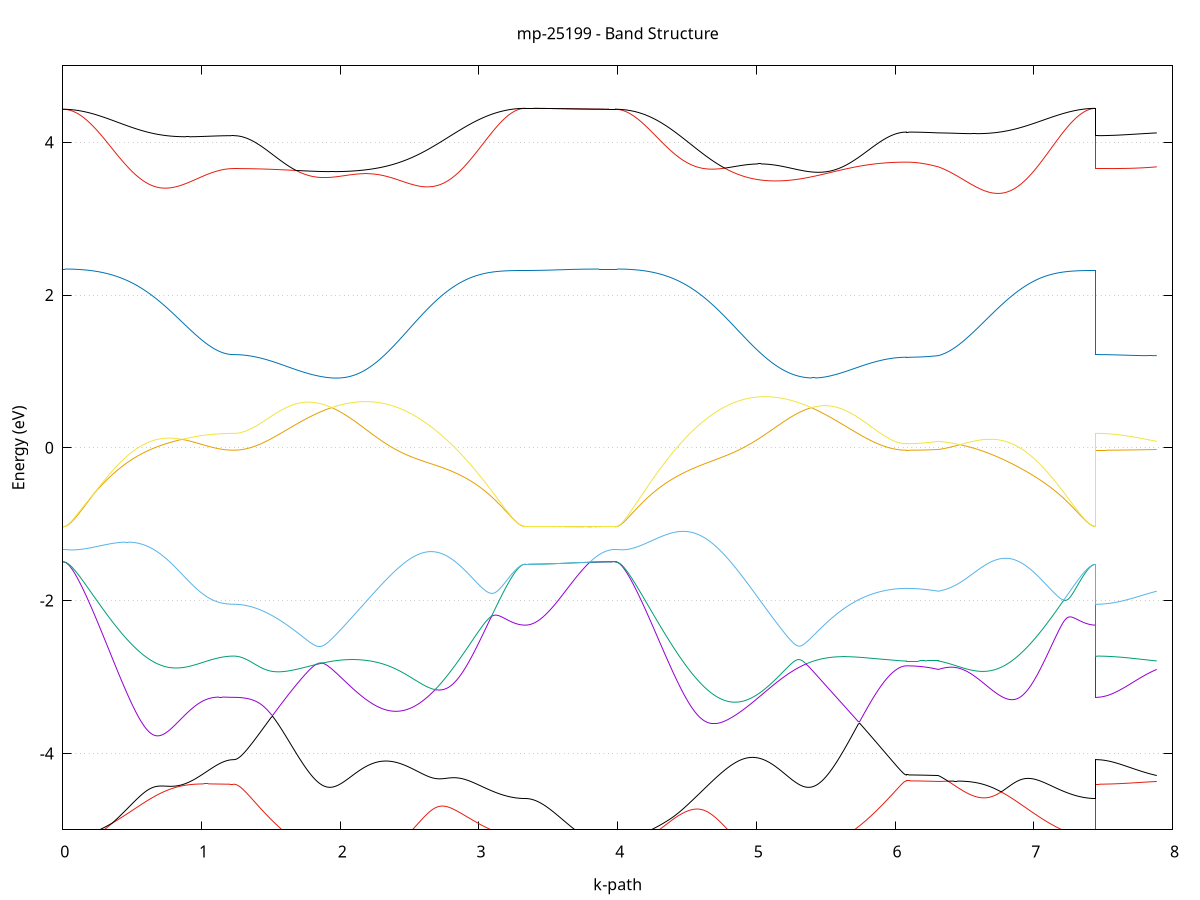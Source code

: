 set title 'mp-25199 - Band Structure'
set xlabel 'k-path'
set ylabel 'Energy (eV)'
set grid y
set yrange [-5:5]
set terminal png size 800,600
set output 'mp-25199_bands_gnuplot.png'
plot '-' using 1:2 with lines notitle, '-' using 1:2 with lines notitle, '-' using 1:2 with lines notitle, '-' using 1:2 with lines notitle, '-' using 1:2 with lines notitle, '-' using 1:2 with lines notitle, '-' using 1:2 with lines notitle, '-' using 1:2 with lines notitle, '-' using 1:2 with lines notitle, '-' using 1:2 with lines notitle, '-' using 1:2 with lines notitle, '-' using 1:2 with lines notitle, '-' using 1:2 with lines notitle, '-' using 1:2 with lines notitle, '-' using 1:2 with lines notitle, '-' using 1:2 with lines notitle, '-' using 1:2 with lines notitle, '-' using 1:2 with lines notitle, '-' using 1:2 with lines notitle, '-' using 1:2 with lines notitle, '-' using 1:2 with lines notitle, '-' using 1:2 with lines notitle, '-' using 1:2 with lines notitle, '-' using 1:2 with lines notitle, '-' using 1:2 with lines notitle, '-' using 1:2 with lines notitle, '-' using 1:2 with lines notitle, '-' using 1:2 with lines notitle, '-' using 1:2 with lines notitle, '-' using 1:2 with lines notitle, '-' using 1:2 with lines notitle, '-' using 1:2 with lines notitle, '-' using 1:2 with lines notitle, '-' using 1:2 with lines notitle, '-' using 1:2 with lines notitle, '-' using 1:2 with lines notitle, '-' using 1:2 with lines notitle, '-' using 1:2 with lines notitle, '-' using 1:2 with lines notitle, '-' using 1:2 with lines notitle, '-' using 1:2 with lines notitle, '-' using 1:2 with lines notitle, '-' using 1:2 with lines notitle, '-' using 1:2 with lines notitle, '-' using 1:2 with lines notitle, '-' using 1:2 with lines notitle, '-' using 1:2 with lines notitle, '-' using 1:2 with lines notitle, '-' using 1:2 with lines notitle, '-' using 1:2 with lines notitle, '-' using 1:2 with lines notitle, '-' using 1:2 with lines notitle, '-' using 1:2 with lines notitle, '-' using 1:2 with lines notitle, '-' using 1:2 with lines notitle, '-' using 1:2 with lines notitle, '-' using 1:2 with lines notitle, '-' using 1:2 with lines notitle, '-' using 1:2 with lines notitle, '-' using 1:2 with lines notitle, '-' using 1:2 with lines notitle, '-' using 1:2 with lines notitle, '-' using 1:2 with lines notitle, '-' using 1:2 with lines notitle
0.000000 -39.969256
0.009938 -39.969256
0.019876 -39.969256
0.029814 -39.969256
0.039752 -39.969156
0.049690 -39.969056
0.059628 -39.968956
0.069566 -39.968856
0.079504 -39.968756
0.089442 -39.968556
0.099380 -39.968356
0.109318 -39.968256
0.119256 -39.968056
0.129194 -39.967756
0.139132 -39.967556
0.149070 -39.967256
0.159008 -39.967056
0.168946 -39.966756
0.178884 -39.966456
0.188822 -39.966156
0.198760 -39.965756
0.208698 -39.965456
0.218636 -39.965056
0.228574 -39.964656
0.238512 -39.964256
0.248450 -39.963856
0.258388 -39.963456
0.268326 -39.963056
0.278265 -39.962556
0.288203 -39.962156
0.298141 -39.961656
0.308079 -39.961156
0.318017 -39.960656
0.327955 -39.960156
0.337893 -39.959556
0.347831 -39.959056
0.357769 -39.958556
0.367707 -39.957956
0.377645 -39.957356
0.387583 -39.956756
0.397521 -39.956256
0.407459 -39.955656
0.417397 -39.954956
0.427335 -39.954356
0.437273 -39.953756
0.447211 -39.953156
0.457149 -39.952456
0.467087 -39.951856
0.477025 -39.951156
0.486963 -39.950556
0.496901 -39.949856
0.506839 -39.949256
0.516777 -39.948556
0.526715 -39.947856
0.536653 -39.947156
0.546591 -39.946556
0.556529 -39.945856
0.566467 -39.945156
0.576405 -39.944456
0.586343 -39.943756
0.596281 -39.943056
0.606219 -39.942356
0.616157 -39.941756
0.626095 -39.941056
0.636033 -39.940356
0.645971 -39.939656
0.655909 -39.939056
0.665847 -39.938356
0.675785 -39.937656
0.685723 -39.937056
0.695661 -39.936356
0.705599 -39.935756
0.715537 -39.935156
0.725475 -39.934556
0.735413 -39.933956
0.745351 -39.933356
0.755289 -39.932756
0.765227 -39.932256
0.775165 -39.931656
0.785103 -39.931156
0.795041 -39.930756
0.804979 -39.930256
0.814917 -39.929856
0.824855 -39.929556
0.834794 -39.929256
0.844732 -39.929056
0.854670 -39.928956
0.864608 -39.928956
0.874546 -39.929056
0.884484 -39.929356
0.894422 -39.929856
0.904360 -39.930556
0.914298 -39.931556
0.924236 -39.932656
0.934174 -39.934056
0.944112 -39.935656
0.954050 -39.937256
0.963988 -39.939056
0.973926 -39.940856
0.983864 -39.942656
0.993802 -39.944456
1.003740 -39.946256
1.013678 -39.947956
1.023616 -39.949656
1.033554 -39.951356
1.043492 -39.952956
1.053430 -39.954456
1.063368 -39.955956
1.073306 -39.957356
1.083244 -39.958656
1.093182 -39.959956
1.103120 -39.961156
1.113058 -39.962256
1.122996 -39.963256
1.132934 -39.964156
1.142872 -39.964956
1.152810 -39.965756
1.162748 -39.966456
1.172686 -39.966956
1.182624 -39.967456
1.192562 -39.967856
1.202500 -39.968156
1.212438 -39.968456
1.222376 -39.968556
1.232314 -39.968556
1.232314 -39.968556
1.242303 -39.968556
1.252292 -39.968556
1.262282 -39.968356
1.272271 -39.968256
1.282260 -39.968056
1.292249 -39.967756
1.302238 -39.967456
1.312227 -39.967156
1.322216 -39.966756
1.332206 -39.966356
1.342195 -39.965856
1.352184 -39.965256
1.362173 -39.964756
1.372162 -39.964156
1.382151 -39.963456
1.392140 -39.962756
1.402129 -39.962056
1.412119 -39.961256
1.422108 -39.960356
1.432097 -39.959556
1.442086 -39.958556
1.452075 -39.957656
1.462064 -39.956656
1.472053 -39.955556
1.482042 -39.954556
1.492032 -39.953356
1.502021 -39.952256
1.512010 -39.951056
1.521999 -39.949756
1.531988 -39.948556
1.541977 -39.947156
1.551966 -39.945856
1.561956 -39.944456
1.571945 -39.943056
1.581934 -39.941556
1.591923 -39.940156
1.601912 -39.938556
1.611901 -39.937056
1.621890 -39.935456
1.631879 -39.933856
1.641869 -39.932156
1.651858 -39.930556
1.661847 -39.928856
1.671836 -39.927156
1.681825 -39.925456
1.691814 -39.923656
1.701803 -39.921956
1.711792 -39.920156
1.721782 -39.918456
1.731771 -39.916656
1.741760 -39.915056
1.751749 -39.913456
1.761738 -39.912056
1.771727 -39.910756
1.781716 -39.909756
1.791706 -39.908956
1.801695 -39.908356
1.811684 -39.907956
1.821673 -39.907556
1.831662 -39.907356
1.841651 -39.907156
1.851640 -39.906956
1.861629 -39.906856
1.871619 -39.906756
1.881608 -39.906656
1.891597 -39.906556
1.901586 -39.906556
1.911575 -39.906456
1.921564 -39.906456
1.931553 -39.906456
1.941542 -39.906456
1.951532 -39.906456
1.961521 -39.906556
1.971510 -39.906556
1.981499 -39.906656
1.991488 -39.906656
2.001477 -39.906756
2.011466 -39.906856
2.021455 -39.906956
2.021455 -39.906956
2.031397 -39.907056
2.041339 -39.907156
2.051281 -39.907256
2.061222 -39.907456
2.071164 -39.907556
2.081106 -39.907756
2.091047 -39.907956
2.100989 -39.908156
2.110931 -39.908356
2.120872 -39.908556
2.130814 -39.908756
2.140756 -39.909056
2.150697 -39.909256
2.160639 -39.909556
2.170581 -39.909856
2.180522 -39.910156
2.190464 -39.910456
2.200406 -39.910756
2.210347 -39.911056
2.220289 -39.911356
2.230231 -39.911756
2.240172 -39.912156
2.250114 -39.912456
2.260056 -39.912856
2.269997 -39.913256
2.279939 -39.913656
2.289881 -39.914156
2.299822 -39.914556
2.309764 -39.914956
2.319706 -39.915456
2.329647 -39.915956
2.339589 -39.916356
2.349531 -39.916856
2.359472 -39.917356
2.369414 -39.917956
2.379356 -39.918456
2.389297 -39.918956
2.399239 -39.919556
2.409181 -39.920056
2.419122 -39.920656
2.429064 -39.921256
2.439006 -39.921756
2.448947 -39.922356
2.458889 -39.922956
2.468831 -39.923656
2.478772 -39.924256
2.488714 -39.924856
2.498656 -39.925556
2.508597 -39.926156
2.518539 -39.926856
2.528481 -39.927456
2.538422 -39.928156
2.548364 -39.928856
2.558306 -39.929456
2.568247 -39.930156
2.578189 -39.930856
2.588131 -39.931556
2.598072 -39.932256
2.608014 -39.932956
2.617956 -39.933656
2.627897 -39.934356
2.637839 -39.935056
2.647781 -39.935856
2.657723 -39.936556
2.667664 -39.937256
2.677606 -39.937956
2.687548 -39.938656
2.697489 -39.939456
2.707431 -39.940156
2.717373 -39.940856
2.727314 -39.941656
2.737256 -39.942356
2.747198 -39.943056
2.757139 -39.943756
2.767081 -39.944556
2.777023 -39.945256
2.786964 -39.945956
2.796906 -39.946656
2.806848 -39.947356
2.816789 -39.948056
2.826731 -39.948756
2.836673 -39.949456
2.846614 -39.950156
2.856556 -39.950856
2.866498 -39.951556
2.876439 -39.952156
2.886381 -39.952856
2.896323 -39.953456
2.906264 -39.954156
2.916206 -39.954756
2.926148 -39.955456
2.936089 -39.956056
2.946031 -39.956656
2.955973 -39.957256
2.965914 -39.957856
2.975856 -39.958456
2.985798 -39.958956
2.995739 -39.959556
3.005681 -39.960056
3.015623 -39.960656
3.025564 -39.961156
3.035506 -39.961656
3.045448 -39.962156
3.055389 -39.962556
3.065331 -39.963056
3.075273 -39.963556
3.085214 -39.963956
3.095156 -39.964356
3.105098 -39.964756
3.115039 -39.965156
3.124981 -39.965556
3.134923 -39.965956
3.144864 -39.966256
3.154806 -39.966556
3.164748 -39.966856
3.174689 -39.967156
3.184631 -39.967456
3.194573 -39.967756
3.204514 -39.967956
3.214456 -39.968256
3.224398 -39.968456
3.234339 -39.968656
3.244281 -39.968756
3.254223 -39.968956
3.264165 -39.969056
3.274106 -39.969256
3.284048 -39.969256
3.293990 -39.969356
3.303931 -39.969456
3.313873 -39.969456
3.323815 -39.969556
3.333756 -39.969556
3.333756 -39.969556
3.343717 -39.969556
3.353678 -39.969556
3.363639 -39.969556
3.373600 -39.969556
3.383561 -39.969556
3.393522 -39.969556
3.403483 -39.969556
3.413444 -39.969556
3.423405 -39.969556
3.433366 -39.969556
3.443327 -39.969556
3.453288 -39.969556
3.463249 -39.969556
3.473210 -39.969556
3.483171 -39.969556
3.493132 -39.969556
3.503093 -39.969556
3.513054 -39.969556
3.523015 -39.969556
3.532976 -39.969456
3.542937 -39.969456
3.552898 -39.969456
3.562859 -39.969456
3.572820 -39.969456
3.582781 -39.969456
3.592742 -39.969456
3.602703 -39.969456
3.612664 -39.969456
3.622625 -39.969456
3.632586 -39.969456
3.642547 -39.969456
3.652508 -39.969456
3.662469 -39.969456
3.672429 -39.969456
3.682390 -39.969356
3.692351 -39.969356
3.702312 -39.969356
3.712273 -39.969356
3.722234 -39.969356
3.732195 -39.969356
3.742156 -39.969356
3.752117 -39.969356
3.762078 -39.969356
3.772039 -39.969356
3.782000 -39.969356
3.791961 -39.969356
3.801922 -39.969356
3.811883 -39.969356
3.821844 -39.969356
3.831805 -39.969356
3.841766 -39.969356
3.851727 -39.969256
3.861688 -39.969256
3.871649 -39.969256
3.881610 -39.969256
3.891571 -39.969256
3.901532 -39.969256
3.911493 -39.969256
3.921454 -39.969256
3.931415 -39.969256
3.941376 -39.969256
3.951337 -39.969256
3.961298 -39.969256
3.971259 -39.969256
3.981220 -39.969256
3.981220 -39.969256
3.991187 -39.969256
4.001155 -39.969256
4.011122 -39.969256
4.021090 -39.969156
4.031057 -39.969056
4.041025 -39.968956
4.050993 -39.968856
4.060960 -39.968656
4.070928 -39.968556
4.080895 -39.968356
4.090863 -39.968156
4.100830 -39.967956
4.110798 -39.967756
4.120765 -39.967456
4.130733 -39.967256
4.140700 -39.966956
4.150668 -39.966656
4.160635 -39.966356
4.170603 -39.966056
4.180570 -39.965656
4.190538 -39.965256
4.200505 -39.964956
4.210473 -39.964556
4.220440 -39.964156
4.230408 -39.963656
4.240376 -39.963256
4.250343 -39.962856
4.260311 -39.962356
4.270278 -39.961856
4.280246 -39.961356
4.290213 -39.960856
4.300181 -39.960356
4.310148 -39.959756
4.320116 -39.959256
4.330083 -39.958656
4.340051 -39.958156
4.350018 -39.957556
4.359986 -39.956956
4.369953 -39.956356
4.379921 -39.955756
4.389889 -39.955156
4.399856 -39.954456
4.409824 -39.953856
4.419791 -39.953156
4.429759 -39.952556
4.439726 -39.951856
4.449694 -39.951256
4.459661 -39.950556
4.469629 -39.949856
4.479596 -39.949156
4.489564 -39.948456
4.499531 -39.947756
4.509499 -39.947056
4.519466 -39.946356
4.529434 -39.945656
4.539401 -39.944956
4.549369 -39.944256
4.559336 -39.943456
4.569304 -39.942756
4.579272 -39.942056
4.589239 -39.941356
4.599207 -39.940556
4.609174 -39.939856
4.619142 -39.939156
4.629109 -39.938356
4.639077 -39.937656
4.649044 -39.936956
4.659012 -39.936256
4.668979 -39.935556
4.678947 -39.934756
4.688914 -39.934056
4.698882 -39.933356
4.708849 -39.932656
4.718817 -39.931956
4.728784 -39.931256
4.738752 -39.930556
4.748720 -39.929856
4.758687 -39.929156
4.768655 -39.928556
4.778622 -39.927856
4.788590 -39.927156
4.798557 -39.926556
4.808525 -39.925856
4.818492 -39.925256
4.828460 -39.924556
4.838427 -39.923956
4.848395 -39.923356
4.858362 -39.922756
4.868330 -39.922156
4.878297 -39.921556
4.888265 -39.920956
4.898232 -39.920356
4.908200 -39.919856
4.918167 -39.919256
4.928135 -39.918756
4.938103 -39.918156
4.948070 -39.917656
4.958038 -39.917156
4.968005 -39.916656
4.977973 -39.916156
4.987940 -39.915656
4.997908 -39.915256
5.007875 -39.914756
5.017843 -39.914356
5.027810 -39.913956
5.037778 -39.913456
5.047745 -39.913056
5.057713 -39.912656
5.067680 -39.912356
5.077648 -39.911956
5.087616 -39.911556
5.097583 -39.911256
5.107551 -39.910856
5.117518 -39.910556
5.127486 -39.910256
5.137453 -39.909956
5.147421 -39.909656
5.157388 -39.909456
5.167356 -39.909156
5.177323 -39.908956
5.187291 -39.908656
5.197258 -39.908456
5.207226 -39.908256
5.217193 -39.908056
5.227161 -39.907856
5.237128 -39.907656
5.247096 -39.907556
5.257063 -39.907356
5.267031 -39.907256
5.276999 -39.907056
5.286966 -39.906956
5.296934 -39.906856
5.306901 -39.906756
5.316869 -39.906656
5.326836 -39.906656
5.336804 -39.906556
5.346771 -39.906556
5.356739 -39.906456
5.366706 -39.906456
5.376674 -39.906456
5.386641 -39.906456
5.396609 -39.906456
5.406576 -39.906456
5.416544 -39.906556
5.426511 -39.906556
5.426511 -39.906556
5.436453 -39.906656
5.446395 -39.906756
5.456336 -39.906856
5.466278 -39.907056
5.476220 -39.907156
5.486162 -39.907456
5.496103 -39.907756
5.506045 -39.908056
5.515987 -39.908556
5.525928 -39.909256
5.535870 -39.910056
5.545812 -39.911156
5.555753 -39.912456
5.565695 -39.913956
5.575637 -39.915556
5.585578 -39.917156
5.595520 -39.918856
5.605462 -39.920656
5.615403 -39.922356
5.625345 -39.924056
5.635287 -39.925856
5.645228 -39.927556
5.655170 -39.929256
5.665112 -39.930956
5.675053 -39.932556
5.684995 -39.934156
5.694937 -39.935756
5.704878 -39.937356
5.714820 -39.938956
5.724762 -39.940456
5.734703 -39.941856
5.744645 -39.943356
5.754587 -39.944756
5.764528 -39.946156
5.774470 -39.947456
5.784412 -39.948756
5.794353 -39.950056
5.804295 -39.951256
5.814237 -39.952456
5.824178 -39.953556
5.834120 -39.954656
5.844062 -39.955756
5.854003 -39.956756
5.863945 -39.957756
5.873887 -39.958756
5.883828 -39.959656
5.893770 -39.960456
5.903712 -39.961356
5.913653 -39.962156
5.923595 -39.962856
5.933537 -39.963556
5.943478 -39.964256
5.953420 -39.964856
5.963362 -39.965356
5.973303 -39.965856
5.983245 -39.966356
5.993187 -39.966856
6.003128 -39.967156
6.013070 -39.967556
6.023012 -39.967856
6.032953 -39.968056
6.042895 -39.968256
6.052837 -39.968456
6.062778 -39.968556
6.072720 -39.968656
6.082662 -39.968656
6.082662 -39.968656
6.092621 -39.968656
6.102581 -39.968656
6.112541 -39.968556
6.122501 -39.968556
6.132460 -39.968556
6.142420 -39.968456
6.152380 -39.968356
6.162339 -39.968356
6.172299 -39.968256
6.182259 -39.968156
6.192218 -39.968056
6.202178 -39.967856
6.212138 -39.967756
6.222097 -39.967656
6.232057 -39.967456
6.242017 -39.967356
6.251976 -39.967156
6.261936 -39.966956
6.271896 -39.966756
6.281855 -39.966556
6.291815 -39.966356
6.301775 -39.966156
6.311735 -39.965856
6.311735 -39.965856
6.321704 -39.965156
6.331673 -39.964256
6.341642 -39.963356
6.351611 -39.962356
6.361580 -39.961256
6.371550 -39.960056
6.381519 -39.958756
6.391488 -39.957356
6.401457 -39.955956
6.411426 -39.954456
6.421395 -39.952856
6.431365 -39.951256
6.441334 -39.949556
6.451303 -39.947856
6.461272 -39.946056
6.471241 -39.944256
6.481210 -39.942356
6.491180 -39.940556
6.501149 -39.938756
6.511118 -39.936956
6.521087 -39.935356
6.531056 -39.933756
6.541025 -39.932456
6.550995 -39.931356
6.560964 -39.930456
6.570933 -39.929756
6.580902 -39.929356
6.590871 -39.929156
6.600841 -39.929056
6.610810 -39.929056
6.620779 -39.929256
6.630748 -39.929556
6.640717 -39.929856
6.650686 -39.930256
6.660656 -39.930656
6.670625 -39.931056
6.680594 -39.931556
6.690563 -39.932156
6.700532 -39.932656
6.710501 -39.933256
6.720471 -39.933856
6.730440 -39.934456
6.740409 -39.935056
6.750378 -39.935756
6.760347 -39.936356
6.770316 -39.937056
6.780286 -39.937656
6.790255 -39.938356
6.800224 -39.939056
6.810193 -39.939756
6.820162 -39.940456
6.830132 -39.941056
6.840101 -39.941756
6.850070 -39.942456
6.860039 -39.943156
6.870008 -39.943856
6.879977 -39.944556
6.889947 -39.945256
6.899916 -39.945956
6.909885 -39.946656
6.919854 -39.947356
6.929823 -39.948056
6.939792 -39.948756
6.949762 -39.949456
6.959731 -39.950156
6.969700 -39.950856
6.979669 -39.951456
6.989638 -39.952156
6.999607 -39.952856
7.009577 -39.953456
7.019546 -39.954156
7.029515 -39.954756
7.039484 -39.955356
7.049453 -39.955956
7.059423 -39.956556
7.069392 -39.957156
7.079361 -39.957756
7.089330 -39.958356
7.099299 -39.958956
7.109268 -39.959456
7.119238 -39.960056
7.129207 -39.960556
7.139176 -39.961056
7.149145 -39.961556
7.159114 -39.962056
7.169083 -39.962556
7.179053 -39.963056
7.189022 -39.963456
7.198991 -39.963956
7.208960 -39.964356
7.218929 -39.964756
7.228898 -39.965156
7.238868 -39.965556
7.248837 -39.965856
7.258806 -39.966256
7.268775 -39.966556
7.278744 -39.966856
7.288713 -39.967156
7.298683 -39.967456
7.308652 -39.967756
7.318621 -39.967956
7.328590 -39.968256
7.338559 -39.968456
7.348529 -39.968656
7.358498 -39.968756
7.368467 -39.968956
7.378436 -39.969056
7.388405 -39.969156
7.398374 -39.969256
7.408344 -39.969356
7.418313 -39.969456
7.428282 -39.969456
7.438251 -39.969556
7.448220 -39.969556
7.448220 -39.968556
7.458184 -39.968656
7.468148 -39.968656
7.478112 -39.968556
7.488076 -39.968556
7.498041 -39.968556
7.508005 -39.968556
7.517969 -39.968556
7.527933 -39.968556
7.537897 -39.968456
7.547861 -39.968456
7.557825 -39.968456
7.567789 -39.968356
7.577753 -39.968356
7.587717 -39.968356
7.597681 -39.968256
7.607645 -39.968256
7.617609 -39.968156
7.627573 -39.968156
7.637537 -39.968056
7.647501 -39.968056
7.657465 -39.967956
7.667429 -39.967956
7.677394 -39.967856
7.687358 -39.967756
7.697322 -39.967756
7.707286 -39.967656
7.717250 -39.967556
7.727214 -39.967456
7.737178 -39.967456
7.747142 -39.967356
7.757106 -39.967256
7.767070 -39.967156
7.777034 -39.967056
7.786998 -39.966956
7.796962 -39.966856
7.806926 -39.966756
7.816890 -39.966656
7.826854 -39.966556
7.836818 -39.966456
7.846782 -39.966356
7.856746 -39.966256
7.866711 -39.966156
7.876675 -39.965956
7.886639 -39.965856
e
0.000000 -39.666456
0.009938 -39.666556
0.019876 -39.666656
0.029814 -39.666956
0.039752 -39.667256
0.049690 -39.667756
0.059628 -39.668256
0.069566 -39.668856
0.079504 -39.669656
0.089442 -39.670456
0.099380 -39.671456
0.109318 -39.672456
0.119256 -39.673556
0.129194 -39.674756
0.139132 -39.676056
0.149070 -39.677456
0.159008 -39.678956
0.168946 -39.680556
0.178884 -39.682256
0.188822 -39.683956
0.198760 -39.685756
0.208698 -39.687756
0.218636 -39.689756
0.228574 -39.691856
0.238512 -39.694056
0.248450 -39.696256
0.258388 -39.698556
0.268326 -39.701056
0.278265 -39.703456
0.288203 -39.706056
0.298141 -39.708656
0.308079 -39.711356
0.318017 -39.714056
0.327955 -39.716956
0.337893 -39.719856
0.347831 -39.722756
0.357769 -39.725856
0.367707 -39.728856
0.377645 -39.732056
0.387583 -39.735156
0.397521 -39.738456
0.407459 -39.741756
0.417397 -39.745056
0.427335 -39.748456
0.437273 -39.751856
0.447211 -39.755356
0.457149 -39.758756
0.467087 -39.762356
0.477025 -39.765956
0.486963 -39.769556
0.496901 -39.773156
0.506839 -39.776756
0.516777 -39.780456
0.526715 -39.784156
0.536653 -39.787856
0.546591 -39.791556
0.556529 -39.795356
0.566467 -39.799056
0.576405 -39.802856
0.586343 -39.806656
0.596281 -39.810356
0.606219 -39.814156
0.616157 -39.817956
0.626095 -39.821656
0.636033 -39.825456
0.645971 -39.829256
0.655909 -39.832956
0.665847 -39.836656
0.675785 -39.840356
0.685723 -39.844056
0.695661 -39.847656
0.705599 -39.851356
0.715537 -39.854956
0.725475 -39.858456
0.735413 -39.862056
0.745351 -39.865456
0.755289 -39.868956
0.765227 -39.872356
0.775165 -39.875656
0.785103 -39.878956
0.795041 -39.882156
0.804979 -39.885356
0.814917 -39.888356
0.824855 -39.891356
0.834794 -39.894256
0.844732 -39.897056
0.854670 -39.899656
0.864608 -39.902156
0.874546 -39.904356
0.884484 -39.906456
0.894422 -39.908256
0.904360 -39.909856
0.914298 -39.911056
0.924236 -39.912056
0.934174 -39.912756
0.944112 -39.913256
0.954050 -39.913656
0.963988 -39.913756
0.973926 -39.913856
0.983864 -39.913856
0.993802 -39.913856
1.003740 -39.913656
1.013678 -39.913556
1.023616 -39.913356
1.033554 -39.913256
1.043492 -39.913056
1.053430 -39.912856
1.063368 -39.912656
1.073306 -39.912456
1.083244 -39.912256
1.093182 -39.912056
1.103120 -39.911956
1.113058 -39.911756
1.122996 -39.911656
1.132934 -39.911456
1.142872 -39.911356
1.152810 -39.911256
1.162748 -39.911156
1.172686 -39.911056
1.182624 -39.910956
1.192562 -39.910856
1.202500 -39.910856
1.212438 -39.910756
1.222376 -39.910756
1.232314 -39.910756
1.232314 -39.910756
1.242303 -39.910756
1.252292 -39.910756
1.262282 -39.910756
1.272271 -39.910756
1.282260 -39.910756
1.292249 -39.910656
1.302238 -39.910656
1.312227 -39.910656
1.322216 -39.910556
1.332206 -39.910556
1.342195 -39.910456
1.352184 -39.910356
1.362173 -39.910356
1.372162 -39.910256
1.382151 -39.910156
1.392140 -39.910156
1.402129 -39.910056
1.412119 -39.909956
1.422108 -39.909856
1.432097 -39.909756
1.442086 -39.909656
1.452075 -39.909556
1.462064 -39.909456
1.472053 -39.909356
1.482042 -39.909256
1.492032 -39.909156
1.502021 -39.909056
1.512010 -39.908956
1.521999 -39.908756
1.531988 -39.908656
1.541977 -39.908556
1.551966 -39.908456
1.561956 -39.908256
1.571945 -39.908156
1.581934 -39.908056
1.591923 -39.907856
1.601912 -39.907756
1.611901 -39.907556
1.621890 -39.907456
1.631879 -39.907256
1.641869 -39.907156
1.651858 -39.906956
1.661847 -39.906856
1.671836 -39.906656
1.681825 -39.906456
1.691814 -39.906256
1.701803 -39.906056
1.711792 -39.905856
1.721782 -39.905556
1.731771 -39.905256
1.741760 -39.904856
1.751749 -39.904356
1.761738 -39.903656
1.771727 -39.902856
1.781716 -39.901756
1.791706 -39.900356
1.801695 -39.898756
1.811684 -39.897056
1.821673 -39.895156
1.831662 -39.893256
1.841651 -39.891256
1.851640 -39.889156
1.861629 -39.887056
1.871619 -39.884856
1.881608 -39.882756
1.891597 -39.880556
1.901586 -39.878256
1.911575 -39.876056
1.921564 -39.873756
1.931553 -39.871456
1.941542 -39.873156
1.951532 -39.875356
1.961521 -39.877556
1.971510 -39.879656
1.981499 -39.881656
1.991488 -39.883656
2.001477 -39.885556
2.011466 -39.887456
2.021455 -39.889256
2.021455 -39.889256
2.031397 -39.890956
2.041339 -39.892556
2.051281 -39.894156
2.061222 -39.895656
2.071164 -39.897056
2.081106 -39.898456
2.091047 -39.899756
2.100989 -39.900956
2.110931 -39.902056
2.120872 -39.903056
2.130814 -39.904056
2.140756 -39.904856
2.150697 -39.905656
2.160639 -39.906356
2.170581 -39.906956
2.180522 -39.907556
2.190464 -39.907956
2.200406 -39.908256
2.210347 -39.908556
2.220289 -39.908756
2.230231 -39.908856
2.240172 -39.908856
2.250114 -39.908756
2.260056 -39.908556
2.269997 -39.908256
2.279939 -39.907856
2.289881 -39.907356
2.299822 -39.906856
2.309764 -39.906156
2.319706 -39.905456
2.329647 -39.904656
2.339589 -39.903756
2.349531 -39.902756
2.359472 -39.901656
2.369414 -39.900456
2.379356 -39.899156
2.389297 -39.897856
2.399239 -39.896356
2.409181 -39.894856
2.419122 -39.893256
2.429064 -39.891556
2.439006 -39.889756
2.448947 -39.887956
2.458889 -39.885956
2.468831 -39.883956
2.478772 -39.881856
2.488714 -39.879756
2.498656 -39.877456
2.508597 -39.875156
2.518539 -39.872756
2.528481 -39.870356
2.538422 -39.867856
2.548364 -39.865256
2.558306 -39.862556
2.568247 -39.859856
2.578189 -39.857156
2.588131 -39.854256
2.598072 -39.851456
2.608014 -39.848456
2.617956 -39.845456
2.627897 -39.842456
2.637839 -39.839356
2.647781 -39.836256
2.657723 -39.833156
2.667664 -39.829956
2.677606 -39.826656
2.687548 -39.823456
2.697489 -39.820156
2.707431 -39.816756
2.717373 -39.813456
2.727314 -39.810056
2.737256 -39.806656
2.747198 -39.803256
2.757139 -39.799856
2.767081 -39.796356
2.777023 -39.792956
2.786964 -39.789456
2.796906 -39.786056
2.806848 -39.782556
2.816789 -39.779156
2.826731 -39.775656
2.836673 -39.772256
2.846614 -39.768856
2.856556 -39.765356
2.866498 -39.761956
2.876439 -39.758656
2.886381 -39.755256
2.896323 -39.751956
2.906264 -39.748656
2.916206 -39.745356
2.926148 -39.742156
2.936089 -39.738856
2.946031 -39.735756
2.955973 -39.732656
2.965914 -39.729556
2.975856 -39.726456
2.985798 -39.723456
2.995739 -39.720556
3.005681 -39.717656
3.015623 -39.714856
3.025564 -39.712056
3.035506 -39.709356
3.045448 -39.706756
3.055389 -39.704156
3.065331 -39.701656
3.075273 -39.699256
3.085214 -39.696856
3.095156 -39.694656
3.105098 -39.692356
3.115039 -39.690256
3.124981 -39.688256
3.134923 -39.686256
3.144864 -39.684356
3.154806 -39.682556
3.164748 -39.680856
3.174689 -39.679256
3.184631 -39.677756
3.194573 -39.676356
3.204514 -39.674956
3.214456 -39.673756
3.224398 -39.672656
3.234339 -39.671556
3.244281 -39.670656
3.254223 -39.669756
3.264165 -39.668956
3.274106 -39.668356
3.284048 -39.667756
3.293990 -39.667356
3.303931 -39.666956
3.313873 -39.666756
3.323815 -39.666556
3.333756 -39.666456
3.333756 -39.666456
3.343717 -39.666456
3.353678 -39.666456
3.363639 -39.666456
3.373600 -39.666456
3.383561 -39.666456
3.393522 -39.666456
3.403483 -39.666456
3.413444 -39.666456
3.423405 -39.666456
3.433366 -39.666456
3.443327 -39.666556
3.453288 -39.666556
3.463249 -39.666556
3.473210 -39.666556
3.483171 -39.666556
3.493132 -39.666556
3.503093 -39.666556
3.513054 -39.666456
3.523015 -39.666456
3.532976 -39.666456
3.542937 -39.666456
3.552898 -39.666456
3.562859 -39.666456
3.572820 -39.666456
3.582781 -39.666556
3.592742 -39.666556
3.602703 -39.666556
3.612664 -39.666556
3.622625 -39.666556
3.632586 -39.666556
3.642547 -39.666556
3.652508 -39.666556
3.662469 -39.666556
3.672429 -39.666556
3.682390 -39.666456
3.692351 -39.666456
3.702312 -39.666456
3.712273 -39.666456
3.722234 -39.666456
3.732195 -39.666456
3.742156 -39.666456
3.752117 -39.666456
3.762078 -39.666456
3.772039 -39.666456
3.782000 -39.666456
3.791961 -39.666456
3.801922 -39.666456
3.811883 -39.666456
3.821844 -39.666456
3.831805 -39.666456
3.841766 -39.666456
3.851727 -39.666456
3.861688 -39.666456
3.871649 -39.666456
3.881610 -39.666456
3.891571 -39.666456
3.901532 -39.666456
3.911493 -39.666456
3.921454 -39.666456
3.931415 -39.666456
3.941376 -39.666456
3.951337 -39.666456
3.961298 -39.666456
3.971259 -39.666456
3.981220 -39.666456
3.981220 -39.666456
3.991187 -39.666556
4.001155 -39.666656
4.011122 -39.666956
4.021090 -39.667356
4.031057 -39.667756
4.041025 -39.668356
4.050993 -39.668956
4.060960 -39.669756
4.070928 -39.670656
4.080895 -39.671556
4.090863 -39.672656
4.100830 -39.673756
4.110798 -39.675056
4.120765 -39.676456
4.130733 -39.677856
4.140700 -39.679356
4.150668 -39.680956
4.160635 -39.682756
4.170603 -39.684556
4.180570 -39.686356
4.190538 -39.688356
4.200505 -39.690456
4.210473 -39.692556
4.220440 -39.694756
4.230408 -39.697056
4.240376 -39.699456
4.250343 -39.701856
4.260311 -39.704356
4.270278 -39.706956
4.280246 -39.709556
4.290213 -39.712356
4.300181 -39.715056
4.310148 -39.717956
4.320116 -39.720856
4.330083 -39.723756
4.340051 -39.726756
4.350018 -39.729756
4.359986 -39.732856
4.369953 -39.736056
4.379921 -39.739156
4.389889 -39.742456
4.399856 -39.745656
4.409824 -39.748956
4.419791 -39.752256
4.429759 -39.755656
4.439726 -39.758956
4.449694 -39.762356
4.459661 -39.765756
4.469629 -39.769256
4.479596 -39.772656
4.489564 -39.776156
4.499531 -39.779556
4.509499 -39.783056
4.519466 -39.786556
4.529434 -39.789956
4.539401 -39.793456
4.549369 -39.796856
4.559336 -39.800356
4.569304 -39.803756
4.579272 -39.807156
4.589239 -39.810556
4.599207 -39.813956
4.609174 -39.817356
4.619142 -39.820656
4.629109 -39.823956
4.639077 -39.827256
4.649044 -39.830456
4.659012 -39.833656
4.668979 -39.836856
4.678947 -39.839956
4.688914 -39.843056
4.698882 -39.846056
4.708849 -39.849056
4.718817 -39.851956
4.728784 -39.854856
4.738752 -39.857656
4.748720 -39.860456
4.758687 -39.863156
4.768655 -39.865756
4.778622 -39.868356
4.788590 -39.870856
4.798557 -39.873256
4.808525 -39.875656
4.818492 -39.877956
4.828460 -39.880256
4.838427 -39.882356
4.848395 -39.884456
4.858362 -39.886456
4.868330 -39.888356
4.878297 -39.890256
4.888265 -39.891956
4.898232 -39.893656
4.908200 -39.895256
4.918167 -39.896756
4.928135 -39.898156
4.938103 -39.899556
4.948070 -39.900756
4.958038 -39.901956
4.968005 -39.903056
4.977973 -39.904056
4.987940 -39.904956
4.997908 -39.905756
5.007875 -39.906456
5.017843 -39.907056
5.027810 -39.907556
5.037778 -39.908056
5.047745 -39.908356
5.057713 -39.908656
5.067680 -39.908756
5.077648 -39.908856
5.087616 -39.908856
5.097583 -39.908756
5.107551 -39.908556
5.117518 -39.908256
5.127486 -39.907856
5.137453 -39.907356
5.147421 -39.906856
5.157388 -39.906156
5.167356 -39.905456
5.177323 -39.904656
5.187291 -39.903756
5.197258 -39.902756
5.207226 -39.901756
5.217193 -39.900556
5.227161 -39.899356
5.237128 -39.898056
5.247096 -39.896656
5.257063 -39.895256
5.267031 -39.893656
5.276999 -39.892056
5.286966 -39.890356
5.296934 -39.888656
5.306901 -39.886856
5.316869 -39.884956
5.326836 -39.883056
5.336804 -39.881056
5.346771 -39.878956
5.356739 -39.876856
5.366706 -39.874656
5.376674 -39.872456
5.386641 -39.872156
5.396609 -39.874456
5.406576 -39.876756
5.416544 -39.878956
5.426511 -39.881156
5.426511 -39.881156
5.436453 -39.883356
5.446395 -39.885456
5.456336 -39.887656
5.466278 -39.889756
5.476220 -39.891756
5.486162 -39.893756
5.496103 -39.895656
5.506045 -39.897456
5.515987 -39.899156
5.525928 -39.900656
5.535870 -39.901956
5.545812 -39.902956
5.555753 -39.903756
5.565695 -39.904456
5.575637 -39.904856
5.585578 -39.905256
5.595520 -39.905556
5.605462 -39.905856
5.615403 -39.906056
5.625345 -39.906256
5.635287 -39.906456
5.645228 -39.906656
5.655170 -39.906856
5.665112 -39.906956
5.675053 -39.907156
5.684995 -39.907356
5.694937 -39.907456
5.704878 -39.907656
5.714820 -39.907756
5.724762 -39.907956
5.734703 -39.908056
5.744645 -39.908156
5.754587 -39.908356
5.764528 -39.908456
5.774470 -39.908556
5.784412 -39.908756
5.794353 -39.908856
5.804295 -39.908956
5.814237 -39.909056
5.824178 -39.909156
5.834120 -39.909256
5.844062 -39.909456
5.854003 -39.909556
5.863945 -39.909656
5.873887 -39.909756
5.883828 -39.909856
5.893770 -39.909856
5.903712 -39.909956
5.913653 -39.910056
5.923595 -39.910156
5.933537 -39.910256
5.943478 -39.910256
5.953420 -39.910356
5.963362 -39.910456
5.973303 -39.910456
5.983245 -39.910556
5.993187 -39.910556
6.003128 -39.910656
6.013070 -39.910656
6.023012 -39.910656
6.032953 -39.910756
6.042895 -39.910756
6.052837 -39.910756
6.062778 -39.910756
6.072720 -39.910756
6.082662 -39.910756
6.082662 -39.910756
6.092621 -39.910756
6.102581 -39.910756
6.112541 -39.910756
6.122501 -39.910756
6.132460 -39.910856
6.142420 -39.910856
6.152380 -39.910856
6.162339 -39.910856
6.172299 -39.910856
6.182259 -39.910856
6.192218 -39.910856
6.202178 -39.910956
6.212138 -39.910956
6.222097 -39.910956
6.232057 -39.910956
6.242017 -39.911056
6.251976 -39.911056
6.261936 -39.911056
6.271896 -39.911156
6.281855 -39.911156
6.291815 -39.911156
6.301775 -39.911256
6.311735 -39.911256
6.311735 -39.911256
6.321704 -39.911356
6.331673 -39.911456
6.341642 -39.911656
6.351611 -39.911756
6.361580 -39.911956
6.371550 -39.912156
6.381519 -39.912356
6.391488 -39.912556
6.401457 -39.912656
6.411426 -39.912856
6.421395 -39.913056
6.431365 -39.913256
6.441334 -39.913456
6.451303 -39.913556
6.461272 -39.913756
6.471241 -39.913856
6.481210 -39.913856
6.491180 -39.913856
6.501149 -39.913756
6.511118 -39.913556
6.521087 -39.913156
6.531056 -39.912556
6.541025 -39.911756
6.550995 -39.910656
6.560964 -39.909356
6.570933 -39.907656
6.580902 -39.905656
6.590871 -39.903556
6.600841 -39.901156
6.610810 -39.898556
6.620779 -39.895856
6.630748 -39.892956
6.640717 -39.889956
6.650686 -39.886856
6.660656 -39.883756
6.670625 -39.880456
6.680594 -39.877156
6.690563 -39.873756
6.700532 -39.870356
6.710501 -39.866856
6.720471 -39.863356
6.730440 -39.859756
6.740409 -39.856156
6.750378 -39.852456
6.760347 -39.848756
6.770316 -39.845056
6.780286 -39.841356
6.790255 -39.837556
6.800224 -39.833756
6.810193 -39.829956
6.820162 -39.826156
6.830132 -39.822356
6.840101 -39.818556
6.850070 -39.814656
6.860039 -39.810856
6.870008 -39.806956
6.879977 -39.803156
6.889947 -39.799356
6.899916 -39.795556
6.909885 -39.791656
6.919854 -39.787856
6.929823 -39.784056
6.939792 -39.780356
6.949762 -39.776556
6.959731 -39.772856
6.969700 -39.769156
6.979669 -39.765556
6.989638 -39.761856
6.999607 -39.758256
7.009577 -39.754756
7.019546 -39.751256
7.029515 -39.747756
7.039484 -39.744356
7.049453 -39.740956
7.059423 -39.737556
7.069392 -39.734356
7.079361 -39.731056
7.089330 -39.727956
7.099299 -39.724756
7.109268 -39.721756
7.119238 -39.718756
7.129207 -39.715856
7.139176 -39.712956
7.149145 -39.710156
7.159114 -39.707456
7.169083 -39.704856
7.179053 -39.702256
7.189022 -39.699756
7.198991 -39.697356
7.208960 -39.694956
7.218929 -39.692756
7.228898 -39.690556
7.238868 -39.688456
7.248837 -39.686456
7.258806 -39.684556
7.268775 -39.682756
7.278744 -39.681056
7.288713 -39.679356
7.298683 -39.677856
7.308652 -39.676456
7.318621 -39.675056
7.328590 -39.673756
7.338559 -39.672656
7.348529 -39.671556
7.358498 -39.670656
7.368467 -39.669756
7.378436 -39.669056
7.388405 -39.668356
7.398374 -39.667756
7.408344 -39.667356
7.418313 -39.666956
7.428282 -39.666756
7.438251 -39.666556
7.448220 -39.666456
7.448220 -39.910756
7.458184 -39.910756
7.468148 -39.910756
7.478112 -39.910756
7.488076 -39.910756
7.498041 -39.910756
7.508005 -39.910756
7.517969 -39.910756
7.527933 -39.910756
7.537897 -39.910756
7.547861 -39.910756
7.557825 -39.910756
7.567789 -39.910756
7.577753 -39.910756
7.587717 -39.910856
7.597681 -39.910856
7.607645 -39.910856
7.617609 -39.910856
7.627573 -39.910856
7.637537 -39.910856
7.647501 -39.910856
7.657465 -39.910856
7.667429 -39.910856
7.677394 -39.910956
7.687358 -39.910956
7.697322 -39.910956
7.707286 -39.910956
7.717250 -39.910956
7.727214 -39.910956
7.737178 -39.910956
7.747142 -39.910956
7.757106 -39.911056
7.767070 -39.911056
7.777034 -39.911056
7.786998 -39.911056
7.796962 -39.911056
7.806926 -39.911056
7.816890 -39.911156
7.826854 -39.911156
7.836818 -39.911156
7.846782 -39.911156
7.856746 -39.911156
7.866711 -39.911256
7.876675 -39.911256
7.886639 -39.911256
e
0.000000 -39.666456
0.009938 -39.666456
0.019876 -39.666556
0.029814 -39.666556
0.039752 -39.666656
0.049690 -39.666756
0.059628 -39.666856
0.069566 -39.666956
0.079504 -39.667156
0.089442 -39.667356
0.099380 -39.667456
0.109318 -39.667756
0.119256 -39.667956
0.129194 -39.668156
0.139132 -39.668456
0.149070 -39.668756
0.159008 -39.669056
0.168946 -39.669356
0.178884 -39.669756
0.188822 -39.670056
0.198760 -39.670456
0.208698 -39.670856
0.218636 -39.671256
0.228574 -39.671756
0.238512 -39.672156
0.248450 -39.672656
0.258388 -39.673156
0.268326 -39.673656
0.278265 -39.674156
0.288203 -39.674656
0.298141 -39.675256
0.308079 -39.675756
0.318017 -39.676356
0.327955 -39.676956
0.337893 -39.677556
0.347831 -39.678156
0.357769 -39.678756
0.367707 -39.679456
0.377645 -39.680056
0.387583 -39.680756
0.397521 -39.681356
0.407459 -39.682056
0.417397 -39.682756
0.427335 -39.683456
0.437273 -39.684256
0.447211 -39.684956
0.457149 -39.685656
0.467087 -39.686356
0.477025 -39.687156
0.486963 -39.687956
0.496901 -39.688656
0.506839 -39.689456
0.516777 -39.690256
0.526715 -39.690956
0.536653 -39.691756
0.546591 -39.692556
0.556529 -39.693356
0.566467 -39.694156
0.576405 -39.694956
0.586343 -39.695756
0.596281 -39.696556
0.606219 -39.697356
0.616157 -39.698156
0.626095 -39.698956
0.636033 -39.699656
0.645971 -39.700456
0.655909 -39.701256
0.665847 -39.702056
0.675785 -39.702856
0.685723 -39.703656
0.695661 -39.704456
0.705599 -39.705256
0.715537 -39.705956
0.725475 -39.706756
0.735413 -39.707556
0.745351 -39.708256
0.755289 -39.709056
0.765227 -39.709756
0.775165 -39.710556
0.785103 -39.711256
0.795041 -39.711956
0.804979 -39.712656
0.814917 -39.713356
0.824855 -39.714056
0.834794 -39.714756
0.844732 -39.715456
0.854670 -39.716056
0.864608 -39.716656
0.874546 -39.717356
0.884484 -39.717956
0.894422 -39.718556
0.904360 -39.719156
0.914298 -39.719756
0.924236 -39.720356
0.934174 -39.720856
0.944112 -39.721456
0.954050 -39.721956
0.963988 -39.722456
0.973926 -39.722956
0.983864 -39.723456
0.993802 -39.723856
1.003740 -39.724356
1.013678 -39.724756
1.023616 -39.725156
1.033554 -39.725556
1.043492 -39.725956
1.053430 -39.726356
1.063368 -39.726656
1.073306 -39.726956
1.083244 -39.727256
1.093182 -39.727556
1.103120 -39.727856
1.113058 -39.728056
1.122996 -39.728356
1.132934 -39.728556
1.142872 -39.728756
1.152810 -39.728856
1.162748 -39.729056
1.172686 -39.729156
1.182624 -39.729256
1.192562 -39.729356
1.202500 -39.729456
1.212438 -39.729456
1.222376 -39.729556
1.232314 -39.729556
1.232314 -39.729556
1.242303 -39.729556
1.252292 -39.729656
1.262282 -39.729956
1.272271 -39.730256
1.282260 -39.730656
1.292249 -39.731056
1.302238 -39.731656
1.312227 -39.732256
1.322216 -39.733056
1.332206 -39.733856
1.342195 -39.734756
1.352184 -39.735756
1.362173 -39.736756
1.372162 -39.737956
1.382151 -39.739156
1.392140 -39.740456
1.402129 -39.741856
1.412119 -39.743256
1.422108 -39.744856
1.432097 -39.746456
1.442086 -39.748056
1.452075 -39.749856
1.462064 -39.751656
1.472053 -39.753556
1.482042 -39.755456
1.492032 -39.757456
1.502021 -39.759556
1.512010 -39.761656
1.521999 -39.763856
1.531988 -39.766056
1.541977 -39.768356
1.551966 -39.770656
1.561956 -39.773056
1.571945 -39.775456
1.581934 -39.777956
1.591923 -39.780456
1.601912 -39.782956
1.611901 -39.785556
1.621890 -39.788156
1.631879 -39.790756
1.641869 -39.793456
1.651858 -39.796156
1.661847 -39.798856
1.671836 -39.801556
1.681825 -39.804356
1.691814 -39.807156
1.701803 -39.809856
1.711792 -39.812656
1.721782 -39.815456
1.731771 -39.818256
1.741760 -39.821056
1.751749 -39.823856
1.761738 -39.826656
1.771727 -39.829456
1.781716 -39.832256
1.791706 -39.834956
1.801695 -39.837756
1.811684 -39.840456
1.821673 -39.843156
1.831662 -39.845856
1.841651 -39.848556
1.851640 -39.851156
1.861629 -39.853756
1.871619 -39.856356
1.881608 -39.858856
1.891597 -39.861356
1.901586 -39.863856
1.911575 -39.866256
1.921564 -39.868556
1.931553 -39.870856
1.941542 -39.869156
1.951532 -39.866856
1.961521 -39.864556
1.971510 -39.862256
1.981499 -39.859956
1.991488 -39.857556
2.001477 -39.855156
2.011466 -39.852856
2.021455 -39.850456
2.021455 -39.850456
2.031397 -39.848156
2.041339 -39.845756
2.051281 -39.843356
2.061222 -39.841056
2.071164 -39.838656
2.081106 -39.836256
2.091047 -39.833856
2.100989 -39.831556
2.110931 -39.829156
2.120872 -39.826756
2.130814 -39.824456
2.140756 -39.822056
2.150697 -39.819756
2.160639 -39.817356
2.170581 -39.815056
2.180522 -39.812656
2.190464 -39.810356
2.200406 -39.808056
2.210347 -39.805756
2.220289 -39.803356
2.230231 -39.801156
2.240172 -39.798856
2.250114 -39.796556
2.260056 -39.794256
2.269997 -39.792056
2.279939 -39.789756
2.289881 -39.787556
2.299822 -39.785256
2.309764 -39.783056
2.319706 -39.780856
2.329647 -39.778756
2.339589 -39.776556
2.349531 -39.774456
2.359472 -39.772256
2.369414 -39.770156
2.379356 -39.768056
2.389297 -39.765956
2.399239 -39.763856
2.409181 -39.761856
2.419122 -39.759756
2.429064 -39.757756
2.439006 -39.755756
2.448947 -39.753856
2.458889 -39.751856
2.468831 -39.749956
2.478772 -39.747956
2.488714 -39.746056
2.498656 -39.744256
2.508597 -39.742356
2.518539 -39.740556
2.528481 -39.738656
2.538422 -39.736856
2.548364 -39.735156
2.558306 -39.733356
2.568247 -39.731656
2.578189 -39.729956
2.588131 -39.728256
2.598072 -39.726556
2.608014 -39.724956
2.617956 -39.723256
2.627897 -39.721756
2.637839 -39.720156
2.647781 -39.718556
2.657723 -39.717056
2.667664 -39.715556
2.677606 -39.714056
2.687548 -39.712556
2.697489 -39.711156
2.707431 -39.709756
2.717373 -39.708356
2.727314 -39.706956
2.737256 -39.705656
2.747198 -39.704256
2.757139 -39.702956
2.767081 -39.701756
2.777023 -39.700456
2.786964 -39.699256
2.796906 -39.698056
2.806848 -39.696856
2.816789 -39.695656
2.826731 -39.694556
2.836673 -39.693456
2.846614 -39.692356
2.856556 -39.691356
2.866498 -39.690256
2.876439 -39.689256
2.886381 -39.688256
2.896323 -39.687256
2.906264 -39.686356
2.916206 -39.685356
2.926148 -39.684456
2.936089 -39.683656
2.946031 -39.682756
2.955973 -39.681956
2.965914 -39.681156
2.975856 -39.680356
2.985798 -39.679556
2.995739 -39.678856
3.005681 -39.678056
3.015623 -39.677356
3.025564 -39.676756
3.035506 -39.676056
3.045448 -39.675456
3.055389 -39.674856
3.065331 -39.674256
3.075273 -39.673656
3.085214 -39.673156
3.095156 -39.672556
3.105098 -39.672056
3.115039 -39.671656
3.124981 -39.671156
3.134923 -39.670756
3.144864 -39.670256
3.154806 -39.669956
3.164748 -39.669556
3.174689 -39.669156
3.184631 -39.668856
3.194573 -39.668556
3.204514 -39.668256
3.214456 -39.668056
3.224398 -39.667756
3.234339 -39.667556
3.244281 -39.667356
3.254223 -39.667156
3.264165 -39.667056
3.274106 -39.666856
3.284048 -39.666756
3.293990 -39.666656
3.303931 -39.666556
3.313873 -39.666556
3.323815 -39.666556
3.333756 -39.666456
3.333756 -39.666456
3.343717 -39.666456
3.353678 -39.666456
3.363639 -39.666456
3.373600 -39.666456
3.383561 -39.666456
3.393522 -39.666456
3.403483 -39.666456
3.413444 -39.666456
3.423405 -39.666456
3.433366 -39.666456
3.443327 -39.666456
3.453288 -39.666456
3.463249 -39.666456
3.473210 -39.666456
3.483171 -39.666456
3.493132 -39.666456
3.503093 -39.666456
3.513054 -39.666456
3.523015 -39.666456
3.532976 -39.666456
3.542937 -39.666456
3.552898 -39.666456
3.562859 -39.666456
3.572820 -39.666456
3.582781 -39.666556
3.592742 -39.666556
3.602703 -39.666556
3.612664 -39.666556
3.622625 -39.666556
3.632586 -39.666556
3.642547 -39.666556
3.652508 -39.666556
3.662469 -39.666556
3.672429 -39.666556
3.682390 -39.666456
3.692351 -39.666456
3.702312 -39.666456
3.712273 -39.666456
3.722234 -39.666456
3.732195 -39.666456
3.742156 -39.666456
3.752117 -39.666456
3.762078 -39.666456
3.772039 -39.666456
3.782000 -39.666456
3.791961 -39.666456
3.801922 -39.666456
3.811883 -39.666456
3.821844 -39.666456
3.831805 -39.666456
3.841766 -39.666456
3.851727 -39.666456
3.861688 -39.666456
3.871649 -39.666456
3.881610 -39.666456
3.891571 -39.666456
3.901532 -39.666456
3.911493 -39.666456
3.921454 -39.666456
3.931415 -39.666456
3.941376 -39.666456
3.951337 -39.666456
3.961298 -39.666456
3.971259 -39.666456
3.981220 -39.666456
3.981220 -39.666456
3.991187 -39.666456
4.001155 -39.666556
4.011122 -39.666556
4.021090 -39.666656
4.031057 -39.666756
4.041025 -39.666856
4.050993 -39.667056
4.060960 -39.667156
4.070928 -39.667356
4.080895 -39.667556
4.090863 -39.667756
4.100830 -39.668056
4.110798 -39.668256
4.120765 -39.668556
4.130733 -39.668856
4.140700 -39.669256
4.150668 -39.669556
4.160635 -39.669956
4.170603 -39.670356
4.180570 -39.670756
4.190538 -39.671156
4.200505 -39.671656
4.210473 -39.672156
4.220440 -39.672656
4.230408 -39.673156
4.240376 -39.673656
4.250343 -39.674256
4.260311 -39.674856
4.270278 -39.675456
4.280246 -39.676056
4.290213 -39.676756
4.300181 -39.677456
4.310148 -39.678156
4.320116 -39.678856
4.330083 -39.679656
4.340051 -39.680356
4.350018 -39.681156
4.359986 -39.681956
4.369953 -39.682856
4.379921 -39.683656
4.389889 -39.684556
4.399856 -39.685456
4.409824 -39.686456
4.419791 -39.687356
4.429759 -39.688356
4.439726 -39.689356
4.449694 -39.690356
4.459661 -39.691456
4.469629 -39.692456
4.479596 -39.693556
4.489564 -39.694656
4.499531 -39.695856
4.509499 -39.696956
4.519466 -39.698156
4.529434 -39.699356
4.539401 -39.700656
4.549369 -39.701856
4.559336 -39.703156
4.569304 -39.704456
4.579272 -39.705856
4.589239 -39.707156
4.599207 -39.708556
4.609174 -39.709956
4.619142 -39.711356
4.629109 -39.712856
4.639077 -39.714256
4.649044 -39.715756
4.659012 -39.717256
4.668979 -39.718856
4.678947 -39.720356
4.688914 -39.721956
4.698882 -39.723556
4.708849 -39.725256
4.718817 -39.726856
4.728784 -39.728556
4.738752 -39.730256
4.748720 -39.731956
4.758687 -39.733756
4.768655 -39.735456
4.778622 -39.737256
4.788590 -39.739056
4.798557 -39.740956
4.808525 -39.742756
4.818492 -39.744656
4.828460 -39.746556
4.838427 -39.748456
4.848395 -39.750356
4.858362 -39.752256
4.868330 -39.754256
4.878297 -39.756256
4.888265 -39.758256
4.898232 -39.760256
4.908200 -39.762356
4.918167 -39.764456
4.928135 -39.766456
4.938103 -39.768556
4.948070 -39.770656
4.958038 -39.772856
4.968005 -39.774956
4.977973 -39.777156
4.987940 -39.779356
4.997908 -39.781456
5.007875 -39.783656
5.017843 -39.785956
5.027810 -39.788156
5.037778 -39.790356
5.047745 -39.792656
5.057713 -39.794956
5.067680 -39.797156
5.077648 -39.799456
5.087616 -39.801756
5.097583 -39.804056
5.107551 -39.806456
5.117518 -39.808756
5.127486 -39.811056
5.137453 -39.813356
5.147421 -39.815756
5.157388 -39.818056
5.167356 -39.820456
5.177323 -39.822856
5.187291 -39.825156
5.197258 -39.827556
5.207226 -39.829956
5.217193 -39.832256
5.227161 -39.834656
5.237128 -39.837056
5.247096 -39.839456
5.257063 -39.841756
5.267031 -39.844156
5.276999 -39.846556
5.286966 -39.848956
5.296934 -39.851256
5.306901 -39.853656
5.316869 -39.855956
5.326836 -39.858356
5.336804 -39.860656
5.346771 -39.862956
5.356739 -39.865356
5.366706 -39.867656
5.376674 -39.869956
5.386641 -39.870156
5.396609 -39.867856
5.406576 -39.865456
5.416544 -39.863056
5.426511 -39.860556
5.426511 -39.860556
5.436453 -39.858056
5.446395 -39.855556
5.456336 -39.852956
5.466278 -39.850356
5.476220 -39.847756
5.486162 -39.845156
5.496103 -39.842456
5.506045 -39.839756
5.515987 -39.836956
5.525928 -39.834256
5.535870 -39.831456
5.545812 -39.828756
5.555753 -39.825956
5.565695 -39.823156
5.575637 -39.820356
5.585578 -39.817656
5.595520 -39.814856
5.605462 -39.812056
5.615403 -39.809256
5.625345 -39.806556
5.635287 -39.803756
5.645228 -39.801056
5.655170 -39.798356
5.665112 -39.795656
5.675053 -39.792956
5.684995 -39.790256
5.694937 -39.787656
5.704878 -39.785056
5.714820 -39.782556
5.724762 -39.780056
5.734703 -39.777556
5.744645 -39.775056
5.754587 -39.772656
5.764528 -39.770356
5.774470 -39.767956
5.784412 -39.765756
5.794353 -39.763556
5.804295 -39.761356
5.814237 -39.759256
5.824178 -39.757256
5.834120 -39.755256
5.844062 -39.753356
5.854003 -39.751456
5.863945 -39.749656
5.873887 -39.747956
5.883828 -39.746256
5.893770 -39.744656
5.903712 -39.743156
5.913653 -39.741756
5.923595 -39.740356
5.933537 -39.739056
5.943478 -39.737856
5.953420 -39.736756
5.963362 -39.735656
5.973303 -39.734656
5.983245 -39.733756
5.993187 -39.732956
6.003128 -39.732256
6.013070 -39.731656
6.023012 -39.731056
6.032953 -39.730556
6.042895 -39.730156
6.052837 -39.729856
6.062778 -39.729656
6.072720 -39.729556
6.082662 -39.729456
6.082662 -39.729456
6.092621 -39.729456
6.102581 -39.729456
6.112541 -39.729456
6.122501 -39.729456
6.132460 -39.729456
6.142420 -39.729456
6.152380 -39.729456
6.162339 -39.729456
6.172299 -39.729356
6.182259 -39.729356
6.192218 -39.729356
6.202178 -39.729356
6.212138 -39.729256
6.222097 -39.729256
6.232057 -39.729256
6.242017 -39.729156
6.251976 -39.729156
6.261936 -39.729156
6.271896 -39.729056
6.281855 -39.729056
6.291815 -39.728956
6.301775 -39.728956
6.311735 -39.728856
6.311735 -39.728856
6.321704 -39.728756
6.331673 -39.728556
6.341642 -39.728356
6.351611 -39.728056
6.361580 -39.727856
6.371550 -39.727556
6.381519 -39.727256
6.391488 -39.726956
6.401457 -39.726656
6.411426 -39.726256
6.421395 -39.725956
6.431365 -39.725556
6.441334 -39.725156
6.451303 -39.724756
6.461272 -39.724256
6.471241 -39.723856
6.481210 -39.723356
6.491180 -39.722856
6.501149 -39.722356
6.511118 -39.721856
6.521087 -39.721256
6.531056 -39.720756
6.541025 -39.720156
6.550995 -39.719556
6.560964 -39.718956
6.570933 -39.718356
6.580902 -39.717756
6.590871 -39.717056
6.600841 -39.716456
6.610810 -39.715756
6.620779 -39.715156
6.630748 -39.714456
6.640717 -39.713756
6.650686 -39.713056
6.660656 -39.712256
6.670625 -39.711556
6.680594 -39.710856
6.690563 -39.710056
6.700532 -39.709356
6.710501 -39.708556
6.720471 -39.707756
6.730440 -39.707056
6.740409 -39.706256
6.750378 -39.705456
6.760347 -39.704656
6.770316 -39.703856
6.780286 -39.703056
6.790255 -39.702256
6.800224 -39.701456
6.810193 -39.700656
6.820162 -39.699856
6.830132 -39.699056
6.840101 -39.698256
6.850070 -39.697356
6.860039 -39.696556
6.870008 -39.695756
6.879977 -39.694956
6.889947 -39.694156
6.899916 -39.693356
6.909885 -39.692556
6.919854 -39.691756
6.929823 -39.690956
6.939792 -39.690156
6.949762 -39.689356
6.959731 -39.688556
6.969700 -39.687856
6.979669 -39.687056
6.989638 -39.686256
6.999607 -39.685556
7.009577 -39.684756
7.019546 -39.684056
7.029515 -39.683356
7.039484 -39.682656
7.049453 -39.681956
7.059423 -39.681256
7.069392 -39.680556
7.079361 -39.679856
7.089330 -39.679156
7.099299 -39.678556
7.109268 -39.677956
7.119238 -39.677256
7.129207 -39.676656
7.139176 -39.676056
7.149145 -39.675556
7.159114 -39.674956
7.169083 -39.674456
7.179053 -39.673856
7.189022 -39.673356
7.198991 -39.672856
7.208960 -39.672356
7.218929 -39.671956
7.228898 -39.671456
7.238868 -39.671056
7.248837 -39.670656
7.258806 -39.670256
7.268775 -39.669856
7.278744 -39.669456
7.288713 -39.669156
7.298683 -39.668856
7.308652 -39.668556
7.318621 -39.668256
7.328590 -39.668056
7.338559 -39.667756
7.348529 -39.667556
7.358498 -39.667356
7.368467 -39.667156
7.378436 -39.667056
7.388405 -39.666856
7.398374 -39.666756
7.408344 -39.666656
7.418313 -39.666556
7.428282 -39.666556
7.438251 -39.666456
7.448220 -39.666456
7.448220 -39.729556
7.458184 -39.729556
7.468148 -39.729556
7.478112 -39.729556
7.488076 -39.729556
7.498041 -39.729556
7.508005 -39.729556
7.517969 -39.729456
7.527933 -39.729456
7.537897 -39.729456
7.547861 -39.729456
7.557825 -39.729456
7.567789 -39.729456
7.577753 -39.729456
7.587717 -39.729456
7.597681 -39.729456
7.607645 -39.729456
7.617609 -39.729456
7.627573 -39.729456
7.637537 -39.729356
7.647501 -39.729356
7.657465 -39.729356
7.667429 -39.729356
7.677394 -39.729356
7.687358 -39.729356
7.697322 -39.729356
7.707286 -39.729256
7.717250 -39.729256
7.727214 -39.729256
7.737178 -39.729256
7.747142 -39.729256
7.757106 -39.729256
7.767070 -39.729156
7.777034 -39.729156
7.786998 -39.729156
7.796962 -39.729156
7.806926 -39.729056
7.816890 -39.729056
7.826854 -39.729056
7.836818 -39.729056
7.846782 -39.728956
7.856746 -39.728956
7.866711 -39.728956
7.876675 -39.728856
7.886639 -39.728856
e
0.000000 -18.992956
0.009938 -18.992756
0.019876 -18.992156
0.029814 -18.991156
0.039752 -18.989756
0.049690 -18.987956
0.059628 -18.985856
0.069566 -18.983256
0.079504 -18.980356
0.089442 -18.976956
0.099380 -18.973256
0.109318 -18.969156
0.119256 -18.964656
0.129194 -18.959756
0.139132 -18.954456
0.149070 -18.948856
0.159008 -18.942856
0.168946 -18.936556
0.178884 -18.929856
0.188822 -18.922756
0.198760 -18.915256
0.208698 -18.907456
0.218636 -18.899356
0.228574 -18.890856
0.238512 -18.881956
0.248450 -18.872856
0.258388 -18.863356
0.268326 -18.853456
0.278265 -18.843356
0.288203 -18.832856
0.298141 -18.822056
0.308079 -18.810956
0.318017 -18.799556
0.327955 -18.787856
0.337893 -18.775956
0.347831 -18.763756
0.357769 -18.751256
0.367707 -18.738456
0.377645 -18.725456
0.387583 -18.712156
0.397521 -18.698656
0.407459 -18.684956
0.417397 -18.670956
0.427335 -18.656856
0.437273 -18.642456
0.447211 -18.627856
0.457149 -18.613056
0.467087 -18.598056
0.477025 -18.582956
0.486963 -18.567756
0.496901 -18.552256
0.506839 -18.536656
0.516777 -18.521056
0.526715 -18.505156
0.536653 -18.489256
0.546591 -18.473256
0.556529 -18.457156
0.566467 -18.440956
0.576405 -18.424656
0.586343 -18.408356
0.596281 -18.391956
0.606219 -18.375656
0.616157 -18.359156
0.626095 -18.342756
0.636033 -18.326356
0.645971 -18.310056
0.655909 -18.293656
0.665847 -18.277356
0.675785 -18.261056
0.685723 -18.244956
0.695661 -18.228856
0.705599 -18.212856
0.715537 -18.197056
0.725475 -18.181356
0.735413 -18.165756
0.745351 -18.150356
0.755289 -18.135156
0.765227 -18.120156
0.775165 -18.105356
0.785103 -18.090756
0.795041 -18.076456
0.804979 -18.062356
0.814917 -18.048556
0.824855 -18.035056
0.834794 -18.021856
0.844732 -18.008956
0.854670 -17.996356
0.864608 -17.984156
0.874546 -17.972356
0.884484 -17.960956
0.894422 -17.949856
0.904360 -17.939156
0.914298 -17.928956
0.924236 -17.919156
0.934174 -17.909756
0.944112 -17.900856
0.954050 -17.892256
0.963988 -17.884156
0.973926 -17.876556
0.983864 -17.869256
0.993802 -17.862556
1.003740 -17.856156
1.013678 -17.850256
1.023616 -17.844656
1.033554 -17.839556
1.043492 -17.834756
1.053430 -17.830456
1.063368 -17.826456
1.073306 -17.822756
1.083244 -17.819356
1.093182 -17.816256
1.103120 -17.813556
1.113058 -17.811056
1.122996 -17.808856
1.132934 -17.806856
1.142872 -17.805056
1.152810 -17.803556
1.162748 -17.802256
1.172686 -17.801056
1.182624 -17.800156
1.192562 -17.799356
1.202500 -17.798756
1.212438 -17.798356
1.222376 -17.798156
1.232314 -17.798056
1.232314 -17.798056
1.242303 -17.797956
1.252292 -17.797656
1.262282 -17.797156
1.272271 -17.796356
1.282260 -17.795556
1.292249 -17.794456
1.302238 -17.793156
1.312227 -17.791656
1.322216 -17.789956
1.332206 -17.788156
1.342195 -17.786056
1.352184 -17.783856
1.362173 -17.781456
1.372162 -17.778856
1.382151 -17.776156
1.392140 -17.773256
1.402129 -17.770156
1.412119 -17.766856
1.422108 -17.763456
1.432097 -17.759856
1.442086 -17.756156
1.452075 -17.752256
1.462064 -17.748256
1.472053 -17.744156
1.482042 -17.739856
1.492032 -17.735456
1.502021 -17.730956
1.512010 -17.726356
1.521999 -17.721656
1.531988 -17.716756
1.541977 -17.711856
1.551966 -17.706856
1.561956 -17.701756
1.571945 -17.696656
1.581934 -17.691456
1.591923 -17.686156
1.601912 -17.680856
1.611901 -17.675456
1.621890 -17.670056
1.631879 -17.664656
1.641869 -17.659256
1.651858 -17.653756
1.661847 -17.648256
1.671836 -17.642856
1.681825 -17.637456
1.691814 -17.632056
1.701803 -17.626656
1.711792 -17.621356
1.721782 -17.616056
1.731771 -17.610856
1.741760 -17.605656
1.751749 -17.600556
1.761738 -17.595656
1.771727 -17.590756
1.781716 -17.585956
1.791706 -17.581356
1.801695 -17.576756
1.811684 -17.572356
1.821673 -17.568156
1.831662 -17.564056
1.841651 -17.560056
1.851640 -17.556256
1.861629 -17.552656
1.871619 -17.549256
1.881608 -17.545956
1.891597 -17.542956
1.901586 -17.540156
1.911575 -17.537456
1.921564 -17.535156
1.931553 -17.532956
1.941542 -17.534456
1.951532 -17.536256
1.961521 -17.537956
1.971510 -17.539556
1.981499 -17.541156
1.991488 -17.542656
2.001477 -17.544056
2.011466 -17.545356
2.021455 -17.546556
2.021455 -17.546556
2.031397 -17.547656
2.041339 -17.548656
2.051281 -17.549556
2.061222 -17.550356
2.071164 -17.551056
2.081106 -17.551656
2.091047 -17.552156
2.100989 -17.552556
2.110931 -17.552756
2.120872 -17.552856
2.130814 -17.552956
2.140756 -17.553656
2.150697 -17.558156
2.160639 -17.563056
2.170581 -17.568256
2.180522 -17.573856
2.190464 -17.579756
2.200406 -17.585956
2.210347 -17.592556
2.220289 -17.599556
2.230231 -17.606856
2.240172 -17.614556
2.250114 -17.622456
2.260056 -17.630856
2.269997 -17.639456
2.279939 -17.648356
2.289881 -17.657756
2.299822 -17.667356
2.309764 -17.677356
2.319706 -17.687656
2.329647 -17.698256
2.339589 -17.709156
2.349531 -17.720456
2.359472 -17.731956
2.369414 -17.743756
2.379356 -17.755856
2.389297 -17.768156
2.399239 -17.780856
2.409181 -17.793656
2.419122 -17.806856
2.429064 -17.820256
2.439006 -17.833956
2.448947 -17.847856
2.458889 -17.861956
2.468831 -17.876356
2.478772 -17.890956
2.488714 -17.905656
2.498656 -17.920656
2.508597 -17.935856
2.518539 -17.951156
2.528481 -17.966556
2.538422 -17.982256
2.548364 -17.998056
2.558306 -18.013956
2.568247 -18.030056
2.578189 -18.046256
2.588131 -18.062556
2.598072 -18.078956
2.608014 -18.095356
2.617956 -18.111956
2.627897 -18.128556
2.637839 -18.145256
2.647781 -18.162056
2.657723 -18.178756
2.667664 -18.195556
2.677606 -18.212356
2.687548 -18.229256
2.697489 -18.246056
2.707431 -18.262856
2.717373 -18.279656
2.727314 -18.296356
2.737256 -18.313056
2.747198 -18.329756
2.757139 -18.346356
2.767081 -18.362856
2.777023 -18.379356
2.786964 -18.395656
2.796906 -18.411956
2.806848 -18.428056
2.816789 -18.444056
2.826731 -18.459956
2.836673 -18.475756
2.846614 -18.491356
2.856556 -18.506756
2.866498 -18.522056
2.876439 -18.537056
2.886381 -18.552056
2.896323 -18.566756
2.906264 -18.581256
2.916206 -18.595556
2.926148 -18.609656
2.936089 -18.623456
2.946031 -18.637056
2.955973 -18.650456
2.965914 -18.663556
2.975856 -18.676456
2.985798 -18.689056
2.995739 -18.701356
3.005681 -18.713456
3.015623 -18.725256
3.025564 -18.736656
3.035506 -18.747856
3.045448 -18.758756
3.055389 -18.769256
3.065331 -18.779556
3.075273 -18.789456
3.085214 -18.799056
3.095156 -18.808356
3.105098 -18.817256
3.115039 -18.825856
3.124981 -18.834056
3.134923 -18.841956
3.144864 -18.849456
3.154806 -18.856656
3.164748 -18.863456
3.174689 -18.869856
3.184631 -18.875956
3.194573 -18.881656
3.204514 -18.886956
3.214456 -18.891956
3.224398 -18.896556
3.234339 -18.900756
3.244281 -18.904456
3.254223 -18.907856
3.264165 -18.910856
3.274106 -18.913456
3.284048 -18.915556
3.293990 -18.917356
3.303931 -18.918756
3.313873 -18.919756
3.323815 -18.920356
3.333756 -18.920556
3.333756 -18.920556
3.343717 -18.920656
3.353678 -18.920756
3.363639 -18.921056
3.373600 -18.921356
3.383561 -18.921756
3.393522 -18.922156
3.403483 -18.922756
3.413444 -18.923356
3.423405 -18.924056
3.433366 -18.924956
3.443327 -18.925856
3.453288 -18.926756
3.463249 -18.927856
3.473210 -18.928956
3.483171 -18.930056
3.493132 -18.931356
3.503093 -18.932656
3.513054 -18.933956
3.523015 -18.935356
3.532976 -18.936756
3.542937 -18.938256
3.552898 -18.939856
3.562859 -18.941456
3.572820 -18.943056
3.582781 -18.944756
3.592742 -18.946456
3.602703 -18.948156
3.612664 -18.949856
3.622625 -18.951556
3.632586 -18.953356
3.642547 -18.955056
3.652508 -18.956856
3.662469 -18.958556
3.672429 -18.960256
3.682390 -18.961856
3.692351 -18.963556
3.702312 -18.965256
3.712273 -18.966956
3.722234 -18.968656
3.732195 -18.970256
3.742156 -18.971856
3.752117 -18.973356
3.762078 -18.974856
3.772039 -18.976456
3.782000 -18.977956
3.791961 -18.979256
3.801922 -18.980556
3.811883 -18.981856
3.821844 -18.983056
3.831805 -18.984156
3.841766 -18.985256
3.851727 -18.986256
3.861688 -18.987256
3.871649 -18.988056
3.881610 -18.988956
3.891571 -18.989656
3.901532 -18.990356
3.911493 -18.990956
3.921454 -18.991456
3.931415 -18.991956
3.941376 -18.992256
3.951337 -18.992556
3.961298 -18.992756
3.971259 -18.992856
3.981220 -18.992956
3.981220 -18.992956
3.991187 -18.992756
4.001155 -18.992156
4.011122 -18.991056
4.021090 -18.989656
4.031057 -18.987856
4.041025 -18.985656
4.050993 -18.982956
4.060960 -18.979956
4.070928 -18.976456
4.080895 -18.972656
4.090863 -18.968356
4.100830 -18.963756
4.110798 -18.958756
4.120765 -18.953356
4.130733 -18.947556
4.140700 -18.941356
4.150668 -18.934756
4.160635 -18.927856
4.170603 -18.920556
4.180570 -18.912856
4.190538 -18.904856
4.200505 -18.896456
4.210473 -18.887656
4.220440 -18.878556
4.230408 -18.869056
4.240376 -18.859256
4.250343 -18.849156
4.260311 -18.838756
4.270278 -18.827856
4.280246 -18.816756
4.290213 -18.805356
4.300181 -18.793656
4.310148 -18.781656
4.320116 -18.769356
4.330083 -18.756756
4.340051 -18.743756
4.350018 -18.730656
4.359986 -18.717156
4.369953 -18.703556
4.379921 -18.689556
4.389889 -18.675356
4.399856 -18.660956
4.409824 -18.646356
4.419791 -18.631556
4.429759 -18.616456
4.439726 -18.601256
4.449694 -18.585756
4.459661 -18.570056
4.469629 -18.554256
4.479596 -18.538256
4.489564 -18.522156
4.499531 -18.505756
4.509499 -18.489356
4.519466 -18.472756
4.529434 -18.456056
4.539401 -18.439256
4.549369 -18.422456
4.559336 -18.405456
4.569304 -18.388356
4.579272 -18.371156
4.589239 -18.353956
4.599207 -18.336756
4.609174 -18.319356
4.619142 -18.302056
4.629109 -18.284756
4.639077 -18.267356
4.649044 -18.249956
4.659012 -18.232656
4.668979 -18.215356
4.678947 -18.198056
4.688914 -18.180756
4.698882 -18.163456
4.708849 -18.146356
4.718817 -18.129256
4.728784 -18.112256
4.738752 -18.095256
4.748720 -18.078456
4.758687 -18.061756
4.768655 -18.045156
4.778622 -18.028656
4.788590 -18.012356
4.798557 -17.996156
4.808525 -17.980156
4.818492 -17.964356
4.828460 -17.948656
4.838427 -17.933156
4.848395 -17.917956
4.858362 -17.902856
4.868330 -17.887956
4.878297 -17.873356
4.888265 -17.858956
4.898232 -17.844756
4.908200 -17.830856
4.918167 -17.817156
4.928135 -17.803756
4.938103 -17.790656
4.948070 -17.777756
4.958038 -17.765156
4.968005 -17.752856
4.977973 -17.740856
4.987940 -17.729156
4.997908 -17.717756
5.007875 -17.706756
5.017843 -17.695956
5.027810 -17.685556
5.037778 -17.675456
5.047745 -17.665656
5.057713 -17.656156
5.067680 -17.647056
5.077648 -17.638256
5.087616 -17.629756
5.097583 -17.621756
5.107551 -17.613956
5.117518 -17.606556
5.127486 -17.599456
5.137453 -17.592656
5.147421 -17.586356
5.157388 -17.580356
5.167356 -17.574656
5.177323 -17.569356
5.187291 -17.564356
5.197258 -17.559756
5.207226 -17.555556
5.217193 -17.551556
5.227161 -17.548056
5.237128 -17.544756
5.247096 -17.541856
5.257063 -17.541656
5.267031 -17.541556
5.276999 -17.541256
5.286966 -17.540956
5.296934 -17.540456
5.306901 -17.539956
5.316869 -17.539256
5.326836 -17.538556
5.336804 -17.537656
5.346771 -17.536756
5.356739 -17.535756
5.366706 -17.534556
5.376674 -17.533456
5.386641 -17.533156
5.396609 -17.534656
5.406576 -17.536356
5.416544 -17.538256
5.426511 -17.540456
5.426511 -17.540456
5.436453 -17.542856
5.446395 -17.545356
5.456336 -17.548156
5.466278 -17.551156
5.476220 -17.554356
5.486162 -17.557756
5.496103 -17.561256
5.506045 -17.564956
5.515987 -17.568656
5.525928 -17.572656
5.535870 -17.576656
5.545812 -17.580856
5.555753 -17.585156
5.565695 -17.589556
5.575637 -17.594156
5.585578 -17.598756
5.595520 -17.603456
5.605462 -17.608156
5.615403 -17.612956
5.625345 -17.617856
5.635287 -17.622756
5.645228 -17.627656
5.655170 -17.632656
5.665112 -17.637656
5.675053 -17.642556
5.684995 -17.647556
5.694937 -17.652556
5.704878 -17.657556
5.714820 -17.662556
5.724762 -17.667456
5.734703 -17.672356
5.744645 -17.677156
5.754587 -17.681956
5.764528 -17.686656
5.774470 -17.691256
5.784412 -17.695856
5.794353 -17.700356
5.804295 -17.704756
5.814237 -17.709056
5.824178 -17.713256
5.834120 -17.717356
5.844062 -17.721356
5.854003 -17.725156
5.863945 -17.728956
5.873887 -17.732456
5.883828 -17.735956
5.893770 -17.739256
5.903712 -17.742456
5.913653 -17.745456
5.923595 -17.748356
5.933537 -17.751156
5.943478 -17.753756
5.953420 -17.756156
5.963362 -17.758456
5.973303 -17.760556
5.983245 -17.762356
5.993187 -17.764156
6.003128 -17.765756
6.013070 -17.767156
6.023012 -17.768356
6.032953 -17.769356
6.042895 -17.770256
6.052837 -17.770856
6.062778 -17.771256
6.072720 -17.771556
6.082662 -17.771656
6.082662 -17.771656
6.092621 -17.771656
6.102581 -17.771656
6.112541 -17.771856
6.122501 -17.771956
6.132460 -17.772156
6.142420 -17.772456
6.152380 -17.772756
6.162339 -17.773056
6.172299 -17.773456
6.182259 -17.773856
6.192218 -17.774356
6.202178 -17.774856
6.212138 -17.775356
6.222097 -17.775956
6.232057 -17.776556
6.242017 -17.777256
6.251976 -17.777956
6.261936 -17.778756
6.271896 -17.779456
6.281855 -17.780356
6.291815 -17.781156
6.301775 -17.782056
6.311735 -17.783056
6.311735 -17.783056
6.321704 -17.784256
6.331673 -17.785656
6.341642 -17.787256
6.351611 -17.789056
6.361580 -17.791056
6.371550 -17.793356
6.381519 -17.795856
6.391488 -17.798656
6.401457 -17.801656
6.411426 -17.805056
6.421395 -17.808756
6.431365 -17.812856
6.441334 -17.817156
6.451303 -17.821956
6.461272 -17.827156
6.471241 -17.832756
6.481210 -17.838856
6.491180 -17.845256
6.501149 -17.852256
6.511118 -17.859556
6.521087 -17.867456
6.531056 -17.875756
6.541025 -17.884456
6.550995 -17.893656
6.560964 -17.903356
6.570933 -17.913456
6.580902 -17.923956
6.590871 -17.934856
6.600841 -17.946256
6.610810 -17.958056
6.620779 -17.970156
6.630748 -17.982656
6.640717 -17.995556
6.650686 -18.008756
6.660656 -18.022156
6.670625 -18.035956
6.680594 -18.049956
6.690563 -18.064356
6.700532 -18.078856
6.710501 -18.093656
6.720471 -18.108656
6.730440 -18.123856
6.740409 -18.139256
6.750378 -18.154756
6.760347 -18.170356
6.770316 -18.186156
6.780286 -18.202056
6.790255 -18.218056
6.800224 -18.234156
6.810193 -18.250256
6.820162 -18.266456
6.830132 -18.282656
6.840101 -18.298856
6.850070 -18.315156
6.860039 -18.331356
6.870008 -18.347556
6.879977 -18.363756
6.889947 -18.379856
6.899916 -18.395956
6.909885 -18.411956
6.919854 -18.427856
6.929823 -18.443756
6.939792 -18.459456
6.949762 -18.475056
6.959731 -18.490556
6.969700 -18.505856
6.979669 -18.521056
6.989638 -18.536056
6.999607 -18.550856
7.009577 -18.565556
7.019546 -18.580056
7.029515 -18.594356
7.039484 -18.608456
7.049453 -18.622256
7.059423 -18.635956
7.069392 -18.649356
7.079361 -18.662456
7.089330 -18.675356
7.099299 -18.687956
7.109268 -18.700356
7.119238 -18.712456
7.129207 -18.724256
7.139176 -18.735856
7.149145 -18.747056
7.159114 -18.757956
7.169083 -18.768556
7.179053 -18.778856
7.189022 -18.788756
7.198991 -18.798456
7.208960 -18.807756
7.218929 -18.816756
7.228898 -18.825356
7.238868 -18.833656
7.248837 -18.841556
7.258806 -18.849156
7.268775 -18.856356
7.278744 -18.863156
7.288713 -18.869656
7.298683 -18.875756
7.308652 -18.881556
7.318621 -18.886856
7.328590 -18.891756
7.338559 -18.896356
7.348529 -18.900556
7.358498 -18.904356
7.368467 -18.907756
7.378436 -18.910756
7.388405 -18.913356
7.398374 -18.915556
7.408344 -18.917356
7.418313 -18.918756
7.428282 -18.919756
7.438251 -18.920356
7.448220 -18.920556
7.448220 -17.798056
7.458184 -17.798056
7.468148 -17.798056
7.478112 -17.797956
7.488076 -17.797856
7.498041 -17.797756
7.508005 -17.797556
7.517969 -17.797456
7.527933 -17.797256
7.537897 -17.797156
7.547861 -17.796956
7.557825 -17.796656
7.567789 -17.796456
7.577753 -17.796156
7.587717 -17.795856
7.597681 -17.795556
7.607645 -17.795256
7.617609 -17.794956
7.627573 -17.794556
7.637537 -17.794156
7.647501 -17.793756
7.657465 -17.793356
7.667429 -17.793056
7.677394 -17.792556
7.687358 -17.792156
7.697322 -17.791656
7.707286 -17.791256
7.717250 -17.790756
7.727214 -17.790356
7.737178 -17.789856
7.747142 -17.789456
7.757106 -17.788956
7.767070 -17.788456
7.777034 -17.787956
7.786998 -17.787456
7.796962 -17.787056
7.806926 -17.786556
7.816890 -17.786056
7.826854 -17.785556
7.836818 -17.785156
7.846782 -17.784656
7.856746 -17.784256
7.866711 -17.783856
7.876675 -17.783356
7.886639 -17.783056
e
0.000000 -17.026656
0.009938 -17.026756
0.019876 -17.027056
0.029814 -17.027456
0.039752 -17.028056
0.049690 -17.028856
0.059628 -17.029756
0.069566 -17.030956
0.079504 -17.032256
0.089442 -17.033656
0.099380 -17.035356
0.109318 -17.037156
0.119256 -17.039056
0.129194 -17.041256
0.139132 -17.043556
0.149070 -17.045956
0.159008 -17.048556
0.168946 -17.051356
0.178884 -17.054256
0.188822 -17.057356
0.198760 -17.060656
0.208698 -17.063956
0.218636 -17.067556
0.228574 -17.071156
0.238512 -17.075056
0.248450 -17.078956
0.258388 -17.083056
0.268326 -17.087256
0.278265 -17.091656
0.288203 -17.096056
0.298141 -17.100656
0.308079 -17.105356
0.318017 -17.110056
0.327955 -17.114956
0.337893 -17.120056
0.347831 -17.125156
0.357769 -17.130356
0.367707 -17.135656
0.377645 -17.141056
0.387583 -17.146556
0.397521 -17.152056
0.407459 -17.157756
0.417397 -17.163456
0.427335 -17.169256
0.437273 -17.175156
0.447211 -17.181056
0.457149 -17.186956
0.467087 -17.192956
0.477025 -17.198956
0.486963 -17.205056
0.496901 -17.211156
0.506839 -17.217256
0.516777 -17.223456
0.526715 -17.229556
0.536653 -17.235756
0.546591 -17.241956
0.556529 -17.248156
0.566467 -17.254256
0.576405 -17.260456
0.586343 -17.266556
0.596281 -17.272656
0.606219 -17.278756
0.616157 -17.284756
0.626095 -17.290756
0.636033 -17.296756
0.645971 -17.302656
0.655909 -17.308456
0.665847 -17.314156
0.675785 -17.319856
0.685723 -17.325356
0.695661 -17.330856
0.705599 -17.336256
0.715537 -17.341456
0.725475 -17.346556
0.735413 -17.351656
0.745351 -17.356556
0.755289 -17.361256
0.765227 -17.365856
0.775165 -17.370356
0.785103 -17.374556
0.795041 -17.378756
0.804979 -17.382656
0.814917 -17.386256
0.824855 -17.389856
0.834794 -17.393156
0.844732 -17.396356
0.854670 -17.399256
0.864608 -17.401856
0.874546 -17.404356
0.884484 -17.406656
0.894422 -17.408556
0.904360 -17.410356
0.914298 -17.411856
0.924236 -17.413056
0.934174 -17.414056
0.944112 -17.414856
0.954050 -17.415356
0.963988 -17.415656
0.973926 -17.415756
0.983864 -17.415556
0.993802 -17.415256
1.003740 -17.414656
1.013678 -17.413956
1.023616 -17.413056
1.033554 -17.411956
1.043492 -17.410756
1.053430 -17.409556
1.063368 -17.408156
1.073306 -17.406756
1.083244 -17.405356
1.093182 -17.403856
1.103120 -17.402456
1.113058 -17.400956
1.122996 -17.399556
1.132934 -17.398256
1.142872 -17.396956
1.152810 -17.395756
1.162748 -17.394756
1.172686 -17.393756
1.182624 -17.392956
1.192562 -17.392256
1.202500 -17.391656
1.212438 -17.391256
1.222376 -17.391056
1.232314 -17.390856
1.232314 -17.390856
1.242303 -17.390956
1.252292 -17.391156
1.262282 -17.391356
1.272271 -17.391656
1.282260 -17.392056
1.292249 -17.392556
1.302238 -17.393156
1.312227 -17.393856
1.322216 -17.394656
1.332206 -17.395456
1.342195 -17.396456
1.352184 -17.397456
1.362173 -17.398556
1.372162 -17.399756
1.382151 -17.401056
1.392140 -17.402456
1.402129 -17.403956
1.412119 -17.405456
1.422108 -17.407056
1.432097 -17.408756
1.442086 -17.410556
1.452075 -17.412356
1.462064 -17.414256
1.472053 -17.416256
1.482042 -17.418256
1.492032 -17.420456
1.502021 -17.422556
1.512010 -17.424756
1.521999 -17.427056
1.531988 -17.429356
1.541977 -17.431756
1.551966 -17.434156
1.561956 -17.436656
1.571945 -17.439156
1.581934 -17.441756
1.591923 -17.444356
1.601912 -17.446956
1.611901 -17.449556
1.621890 -17.452356
1.631879 -17.455056
1.641869 -17.457756
1.651858 -17.460556
1.661847 -17.463256
1.671836 -17.466156
1.681825 -17.468956
1.691814 -17.471756
1.701803 -17.474556
1.711792 -17.477356
1.721782 -17.480156
1.731771 -17.482956
1.741760 -17.485756
1.751749 -17.488556
1.761738 -17.491356
1.771727 -17.494156
1.781716 -17.496856
1.791706 -17.499556
1.801695 -17.502256
1.811684 -17.504856
1.821673 -17.507456
1.831662 -17.509956
1.841651 -17.512456
1.851640 -17.514956
1.861629 -17.517356
1.871619 -17.519656
1.881608 -17.521956
1.891597 -17.524256
1.901586 -17.526356
1.911575 -17.528556
1.921564 -17.530556
1.931553 -17.532556
1.941542 -17.531056
1.951532 -17.529356
1.961521 -17.527956
1.971510 -17.526756
1.981499 -17.525956
1.991488 -17.525356
2.001477 -17.525056
2.011466 -17.525056
2.021455 -17.525356
2.021455 -17.525356
2.031397 -17.525956
2.041339 -17.526856
2.051281 -17.528056
2.061222 -17.529556
2.071164 -17.531456
2.081106 -17.533656
2.091047 -17.536156
2.100989 -17.538956
2.110931 -17.542156
2.120872 -17.545656
2.130814 -17.549456
2.140756 -17.552856
2.150697 -17.552756
2.160639 -17.552356
2.170581 -17.551956
2.180522 -17.551456
2.190464 -17.550856
2.200406 -17.550056
2.210347 -17.549156
2.220289 -17.548056
2.230231 -17.546956
2.240172 -17.545756
2.250114 -17.544256
2.260056 -17.542756
2.269997 -17.541156
2.279939 -17.539456
2.289881 -17.537556
2.299822 -17.535556
2.309764 -17.533356
2.319706 -17.531156
2.329647 -17.528756
2.339589 -17.526256
2.349531 -17.523656
2.359472 -17.521056
2.369414 -17.518156
2.379356 -17.515256
2.389297 -17.512156
2.399239 -17.508956
2.409181 -17.505756
2.419122 -17.502356
2.429064 -17.498856
2.439006 -17.495256
2.448947 -17.491556
2.458889 -17.487756
2.468831 -17.483856
2.478772 -17.479856
2.488714 -17.475756
2.498656 -17.471556
2.508597 -17.467356
2.518539 -17.462956
2.528481 -17.458556
2.538422 -17.454056
2.548364 -17.449456
2.558306 -17.444756
2.568247 -17.440056
2.578189 -17.435256
2.588131 -17.430356
2.598072 -17.425356
2.608014 -17.420356
2.617956 -17.415356
2.627897 -17.410256
2.637839 -17.405056
2.647781 -17.399856
2.657723 -17.394656
2.667664 -17.389356
2.677606 -17.383956
2.687548 -17.378556
2.697489 -17.373156
2.707431 -17.367656
2.717373 -17.362256
2.727314 -17.356856
2.737256 -17.351456
2.747198 -17.345956
2.757139 -17.340456
2.767081 -17.334956
2.777023 -17.329556
2.786964 -17.324056
2.796906 -17.318656
2.806848 -17.313256
2.816789 -17.307856
2.826731 -17.302556
2.836673 -17.297156
2.846614 -17.291856
2.856556 -17.286556
2.866498 -17.281256
2.876439 -17.276056
2.886381 -17.270856
2.896323 -17.265756
2.906264 -17.260656
2.916206 -17.255756
2.926148 -17.250856
2.936089 -17.245956
2.946031 -17.241156
2.955973 -17.236456
2.965914 -17.231656
2.975856 -17.227156
2.985798 -17.222656
2.995739 -17.218256
3.005681 -17.213956
3.015623 -17.209656
3.025564 -17.205556
3.035506 -17.201556
3.045448 -17.197556
3.055389 -17.193756
3.065331 -17.190056
3.075273 -17.186456
3.085214 -17.182956
3.095156 -17.179556
3.105098 -17.176256
3.115039 -17.173156
3.124981 -17.170156
3.134923 -17.167256
3.144864 -17.164456
3.154806 -17.161856
3.164748 -17.159456
3.174689 -17.157056
3.184631 -17.154756
3.194573 -17.152656
3.204514 -17.150756
3.214456 -17.148956
3.224398 -17.147256
3.234339 -17.145756
3.244281 -17.144356
3.254223 -17.143056
3.264165 -17.141956
3.274106 -17.140956
3.284048 -17.140156
3.293990 -17.139556
3.303931 -17.138956
3.313873 -17.138656
3.323815 -17.138356
3.333756 -17.138256
3.333756 -17.138256
3.343717 -17.138256
3.353678 -17.138056
3.363639 -17.137756
3.373600 -17.137256
3.383561 -17.136656
3.393522 -17.135956
3.403483 -17.135056
3.413444 -17.134056
3.423405 -17.132956
3.433366 -17.131756
3.443327 -17.130456
3.453288 -17.129056
3.463249 -17.127456
3.473210 -17.125756
3.483171 -17.123956
3.493132 -17.122156
3.503093 -17.120156
3.513054 -17.118056
3.523015 -17.115856
3.532976 -17.113656
3.542937 -17.111356
3.552898 -17.108956
3.562859 -17.106556
3.572820 -17.104056
3.582781 -17.101556
3.592742 -17.098956
3.602703 -17.096356
3.612664 -17.093656
3.622625 -17.091056
3.632586 -17.088356
3.642547 -17.085756
3.652508 -17.083056
3.662469 -17.080356
3.672429 -17.077656
3.682390 -17.074956
3.692351 -17.072356
3.702312 -17.069656
3.712273 -17.067056
3.722234 -17.064556
3.732195 -17.062056
3.742156 -17.059556
3.752117 -17.057156
3.762078 -17.054856
3.772039 -17.052556
3.782000 -17.050356
3.791961 -17.048156
3.801922 -17.046156
3.811883 -17.044156
3.821844 -17.042056
3.831805 -17.040256
3.841766 -17.038556
3.851727 -17.036956
3.861688 -17.035456
3.871649 -17.034056
3.881610 -17.032856
3.891571 -17.031656
3.901532 -17.030656
3.911493 -17.029756
3.921454 -17.028856
3.931415 -17.028256
3.941376 -17.027656
3.951337 -17.027256
3.961298 -17.026956
3.971259 -17.026756
3.981220 -17.026656
3.981220 -17.026656
3.991187 -17.026756
4.001155 -17.027056
4.011122 -17.027456
4.021090 -17.028056
4.031057 -17.028856
4.041025 -17.029856
4.050993 -17.030956
4.060960 -17.032256
4.070928 -17.033756
4.080895 -17.035456
4.090863 -17.037256
4.100830 -17.039256
4.110798 -17.041456
4.120765 -17.043756
4.130733 -17.046256
4.140700 -17.048956
4.150668 -17.051756
4.160635 -17.054756
4.170603 -17.057856
4.180570 -17.061156
4.190538 -17.064556
4.200505 -17.068156
4.210473 -17.071956
4.220440 -17.075756
4.230408 -17.079756
4.240376 -17.083956
4.250343 -17.088256
4.260311 -17.092656
4.270278 -17.097156
4.280246 -17.101856
4.290213 -17.106656
4.300181 -17.111456
4.310148 -17.116456
4.320116 -17.121656
4.330083 -17.126856
4.340051 -17.132156
4.350018 -17.137656
4.359986 -17.143156
4.369953 -17.148756
4.379921 -17.154456
4.389889 -17.160256
4.399856 -17.166156
4.409824 -17.172056
4.419791 -17.178056
4.429759 -17.184156
4.439726 -17.190256
4.449694 -17.196456
4.459661 -17.202756
4.469629 -17.209056
4.479596 -17.215356
4.489564 -17.221756
4.499531 -17.228056
4.509499 -17.234456
4.519466 -17.240956
4.529434 -17.247456
4.539401 -17.253956
4.549369 -17.260456
4.559336 -17.266956
4.569304 -17.273456
4.579272 -17.280056
4.589239 -17.286456
4.599207 -17.292956
4.609174 -17.299456
4.619142 -17.305956
4.629109 -17.312356
4.639077 -17.318756
4.649044 -17.325156
4.659012 -17.331456
4.668979 -17.337756
4.678947 -17.344156
4.688914 -17.350356
4.698882 -17.356456
4.708849 -17.362556
4.718817 -17.368656
4.728784 -17.374656
4.738752 -17.380556
4.748720 -17.386456
4.758687 -17.392256
4.768655 -17.397956
4.778622 -17.403556
4.788590 -17.409156
4.798557 -17.414556
4.808525 -17.419956
4.818492 -17.425256
4.828460 -17.430456
4.838427 -17.435556
4.848395 -17.440456
4.858362 -17.445356
4.868330 -17.450256
4.878297 -17.454956
4.888265 -17.459456
4.898232 -17.463856
4.908200 -17.468256
4.918167 -17.472456
4.928135 -17.476556
4.938103 -17.480556
4.948070 -17.484456
4.958038 -17.488156
4.968005 -17.491756
4.977973 -17.495356
4.987940 -17.498756
4.997908 -17.501956
5.007875 -17.505056
5.017843 -17.508156
5.027810 -17.511056
5.037778 -17.513756
5.047745 -17.516356
5.057713 -17.518856
5.067680 -17.521256
5.077648 -17.523456
5.087616 -17.525456
5.097583 -17.527456
5.107551 -17.529256
5.117518 -17.530956
5.127486 -17.532556
5.137453 -17.533956
5.147421 -17.535256
5.157388 -17.536456
5.167356 -17.537556
5.177323 -17.538456
5.187291 -17.539356
5.197258 -17.539956
5.207226 -17.540556
5.217193 -17.541056
5.227161 -17.541356
5.237128 -17.541556
5.247096 -17.541656
5.257063 -17.539256
5.267031 -17.536956
5.276999 -17.535056
5.286966 -17.533356
5.296934 -17.532056
5.306901 -17.531056
5.316869 -17.530256
5.326836 -17.529856
5.336804 -17.529756
5.346771 -17.529856
5.356739 -17.530356
5.366706 -17.531056
5.376674 -17.531956
5.386641 -17.532156
5.396609 -17.530756
5.406576 -17.529256
5.416544 -17.527756
5.426511 -17.526156
5.426511 -17.526156
5.436453 -17.524456
5.446395 -17.522756
5.456336 -17.520956
5.466278 -17.519056
5.476220 -17.517156
5.486162 -17.515256
5.496103 -17.513256
5.506045 -17.511256
5.515987 -17.509156
5.525928 -17.506956
5.535870 -17.504756
5.545812 -17.502556
5.555753 -17.500356
5.565695 -17.498056
5.575637 -17.495856
5.585578 -17.493456
5.595520 -17.491156
5.605462 -17.488856
5.615403 -17.486456
5.625345 -17.483956
5.635287 -17.481656
5.645228 -17.479256
5.655170 -17.476856
5.665112 -17.474556
5.675053 -17.472156
5.684995 -17.469856
5.694937 -17.467456
5.704878 -17.465156
5.714820 -17.462856
5.724762 -17.460656
5.734703 -17.458356
5.744645 -17.456156
5.754587 -17.453956
5.764528 -17.451756
5.774470 -17.449656
5.784412 -17.447656
5.794353 -17.445656
5.804295 -17.443656
5.814237 -17.441656
5.824178 -17.439856
5.834120 -17.437856
5.844062 -17.436056
5.854003 -17.434356
5.863945 -17.432656
5.873887 -17.431056
5.883828 -17.429556
5.893770 -17.428056
5.903712 -17.426656
5.913653 -17.425256
5.923595 -17.423956
5.933537 -17.422756
5.943478 -17.421556
5.953420 -17.420556
5.963362 -17.419456
5.973303 -17.418556
5.983245 -17.417756
5.993187 -17.416956
6.003128 -17.416256
6.013070 -17.415656
6.023012 -17.415156
6.032953 -17.414756
6.042895 -17.414356
6.052837 -17.414056
6.062778 -17.413856
6.072720 -17.413656
6.082662 -17.413656
6.082662 -17.413656
6.092621 -17.413656
6.102581 -17.413656
6.112541 -17.413656
6.122501 -17.413556
6.132460 -17.413556
6.142420 -17.413556
6.152380 -17.413556
6.162339 -17.413556
6.172299 -17.413456
6.182259 -17.413456
6.192218 -17.413456
6.202178 -17.413356
6.212138 -17.413356
6.222097 -17.413256
6.232057 -17.413256
6.242017 -17.413156
6.251976 -17.413156
6.261936 -17.413156
6.271896 -17.413056
6.281855 -17.413056
6.291815 -17.412956
6.301775 -17.412956
6.311735 -17.412856
6.311735 -17.412856
6.321704 -17.414356
6.331673 -17.415956
6.341642 -17.417756
6.351611 -17.419556
6.361580 -17.421556
6.371550 -17.423656
6.381519 -17.425756
6.391488 -17.427956
6.401457 -17.430156
6.411426 -17.432256
6.421395 -17.434456
6.431365 -17.436456
6.441334 -17.438356
6.451303 -17.440256
6.461272 -17.441956
6.471241 -17.443556
6.481210 -17.444956
6.491180 -17.446156
6.501149 -17.447156
6.511118 -17.447956
6.521087 -17.448556
6.531056 -17.448856
6.541025 -17.448856
6.550995 -17.448656
6.560964 -17.448256
6.570933 -17.447456
6.580902 -17.446556
6.590871 -17.445256
6.600841 -17.443856
6.610810 -17.442156
6.620779 -17.440156
6.630748 -17.438056
6.640717 -17.435656
6.650686 -17.432956
6.660656 -17.430056
6.670625 -17.427056
6.680594 -17.423856
6.690563 -17.420356
6.700532 -17.416856
6.710501 -17.413056
6.720471 -17.409256
6.730440 -17.405156
6.740409 -17.401056
6.750378 -17.396756
6.760347 -17.392356
6.770316 -17.387856
6.780286 -17.383256
6.790255 -17.378556
6.800224 -17.373756
6.810193 -17.368956
6.820162 -17.364056
6.830132 -17.359056
6.840101 -17.354056
6.850070 -17.348956
6.860039 -17.343856
6.870008 -17.338656
6.879977 -17.333456
6.889947 -17.328256
6.899916 -17.323056
6.909885 -17.317756
6.919854 -17.312556
6.929823 -17.307356
6.939792 -17.302056
6.949762 -17.296856
6.959731 -17.291656
6.969700 -17.286456
6.979669 -17.281256
6.989638 -17.276156
6.999607 -17.271056
7.009577 -17.265956
7.019546 -17.260956
7.029515 -17.255956
7.039484 -17.251056
7.049453 -17.246256
7.059423 -17.241556
7.069392 -17.236856
7.079361 -17.232156
7.089330 -17.227556
7.099299 -17.222956
7.109268 -17.218556
7.119238 -17.214156
7.129207 -17.209956
7.139176 -17.205856
7.149145 -17.201756
7.159114 -17.197856
7.169083 -17.194056
7.179053 -17.190256
7.189022 -17.186656
7.198991 -17.183156
7.208960 -17.179756
7.218929 -17.176456
7.228898 -17.173356
7.238868 -17.170356
7.248837 -17.167456
7.258806 -17.164656
7.268775 -17.161956
7.278744 -17.159456
7.288713 -17.157156
7.298683 -17.154956
7.308652 -17.152756
7.318621 -17.150856
7.328590 -17.148956
7.338559 -17.147256
7.348529 -17.145756
7.358498 -17.144356
7.368467 -17.143056
7.378436 -17.141956
7.388405 -17.141056
7.398374 -17.140156
7.408344 -17.139556
7.418313 -17.138956
7.428282 -17.138656
7.438251 -17.138356
7.448220 -17.138256
7.448220 -17.390856
7.458184 -17.390956
7.468148 -17.390956
7.478112 -17.391056
7.488076 -17.391156
7.498041 -17.391256
7.508005 -17.391456
7.517969 -17.391556
7.527933 -17.391756
7.537897 -17.392056
7.547861 -17.392256
7.557825 -17.392556
7.567789 -17.392856
7.577753 -17.393156
7.587717 -17.393556
7.597681 -17.393856
7.607645 -17.394256
7.617609 -17.394756
7.627573 -17.395156
7.637537 -17.395656
7.647501 -17.396156
7.657465 -17.396756
7.667429 -17.397256
7.677394 -17.397856
7.687358 -17.398456
7.697322 -17.399056
7.707286 -17.399556
7.717250 -17.400256
7.727214 -17.400856
7.737178 -17.401556
7.747142 -17.402256
7.757106 -17.402956
7.767070 -17.403656
7.777034 -17.404356
7.786998 -17.405156
7.796962 -17.405856
7.806926 -17.406656
7.816890 -17.407456
7.826854 -17.408156
7.836818 -17.408956
7.846782 -17.409756
7.856746 -17.410556
7.866711 -17.411356
7.876675 -17.412156
7.886639 -17.412856
e
0.000000 -5.224156
0.009938 -5.223956
0.019876 -5.223156
0.029814 -5.222056
0.039752 -5.220356
0.049690 -5.218256
0.059628 -5.215656
0.069566 -5.212656
0.079504 -5.209156
0.089442 -5.205256
0.099380 -5.200956
0.109318 -5.196356
0.119256 -5.191356
0.129194 -5.186156
0.139132 -5.180756
0.149070 -5.175456
0.159008 -5.170556
0.168946 -5.166356
0.178884 -5.163256
0.188822 -5.161456
0.198760 -5.161056
0.208698 -5.161556
0.218636 -5.162756
0.228574 -5.164556
0.238512 -5.166656
0.248450 -5.169056
0.258388 -5.171656
0.268326 -5.174456
0.278265 -5.177256
0.288203 -5.180256
0.298141 -5.183356
0.308079 -5.186556
0.318017 -5.189756
0.327955 -5.192956
0.337893 -5.196356
0.347831 -5.199656
0.357769 -5.203056
0.367707 -5.206456
0.377645 -5.209956
0.387583 -5.213456
0.397521 -5.216956
0.407459 -5.220556
0.417397 -5.224156
0.427335 -5.227756
0.437273 -5.231456
0.447211 -5.235156
0.457149 -5.238956
0.467087 -5.242856
0.477025 -5.246856
0.486963 -5.250956
0.496901 -5.255156
0.506839 -5.259456
0.516777 -5.263956
0.526715 -5.268656
0.536653 -5.273556
0.546591 -5.278656
0.556529 -5.283956
0.566467 -5.289656
0.576405 -5.295656
0.586343 -5.301956
0.596281 -5.308656
0.606219 -5.315856
0.616157 -5.323456
0.626095 -5.331556
0.636033 -5.340156
0.645971 -5.349356
0.655909 -5.359156
0.665847 -5.369656
0.675785 -5.380756
0.685723 -5.392456
0.695661 -5.404956
0.705599 -5.418156
0.715537 -5.432056
0.725475 -5.446656
0.735413 -5.462056
0.745351 -5.478056
0.755289 -5.494656
0.765227 -5.511956
0.775165 -5.529756
0.785103 -5.548256
0.795041 -5.567156
0.804979 -5.586456
0.814917 -5.606256
0.824855 -5.626256
0.834794 -5.646656
0.844732 -5.667256
0.854670 -5.687956
0.864608 -5.708856
0.874546 -5.729756
0.884484 -5.750656
0.894422 -5.771456
0.904360 -5.792156
0.914298 -5.812756
0.924236 -5.833056
0.934174 -5.853156
0.944112 -5.872956
0.954050 -5.892356
0.963988 -5.911456
0.973926 -5.930156
0.983864 -5.948356
0.993802 -5.966056
1.003740 -5.983256
1.013678 -5.999956
1.023616 -6.016056
1.033554 -6.031556
1.043492 -6.046456
1.053430 -6.060656
1.063368 -6.074256
1.073306 -6.087156
1.083244 -6.099456
1.093182 -6.110956
1.103120 -6.121656
1.113058 -6.131756
1.122996 -6.140956
1.132934 -6.149456
1.142872 -6.157256
1.152810 -6.164156
1.162748 -6.170356
1.172686 -6.175656
1.182624 -6.180156
1.192562 -6.183956
1.202500 -6.186756
1.212438 -6.188856
1.222376 -6.190056
1.232314 -6.190556
1.232314 -6.190556
1.242303 -6.190256
1.252292 -6.189256
1.262282 -6.187756
1.272271 -6.185656
1.282260 -6.182856
1.292249 -6.179556
1.302238 -6.175556
1.312227 -6.170956
1.322216 -6.165856
1.332206 -6.160056
1.342195 -6.153756
1.352184 -6.146756
1.362173 -6.139256
1.372162 -6.131156
1.382151 -6.122456
1.392140 -6.113256
1.402129 -6.103456
1.412119 -6.093056
1.422108 -6.082156
1.432097 -6.070656
1.442086 -6.058656
1.452075 -6.046156
1.462064 -6.033056
1.472053 -6.019556
1.482042 -6.005456
1.492032 -5.990956
1.502021 -5.975956
1.512010 -5.960456
1.521999 -5.944556
1.531988 -5.928256
1.541977 -5.911456
1.551966 -5.894256
1.561956 -5.876756
1.571945 -5.858756
1.581934 -5.840456
1.591923 -5.821856
1.601912 -5.802856
1.611901 -5.783656
1.621890 -5.764156
1.631879 -5.744356
1.641869 -5.724456
1.651858 -5.704256
1.661847 -5.683956
1.671836 -5.663556
1.681825 -5.643056
1.691814 -5.622456
1.701803 -5.601856
1.711792 -5.581356
1.721782 -5.560856
1.731771 -5.540556
1.741760 -5.520356
1.751749 -5.500456
1.761738 -5.480956
1.771727 -5.461756
1.781716 -5.442956
1.791706 -5.424756
1.801695 -5.407156
1.811684 -5.390356
1.821673 -5.374256
1.831662 -5.359056
1.841651 -5.344856
1.851640 -5.331756
1.861629 -5.319756
1.871619 -5.325756
1.881608 -5.332056
1.891597 -5.338056
1.901586 -5.343856
1.911575 -5.349356
1.921564 -5.354456
1.931553 -5.359456
1.941542 -5.364056
1.951532 -5.368456
1.961521 -5.372556
1.971510 -5.376356
1.981499 -5.379956
1.991488 -5.383356
2.001477 -5.386456
2.011466 -5.389356
2.021455 -5.392056
2.021455 -5.392056
2.031397 -5.394456
2.041339 -5.396756
2.051281 -5.398756
2.061222 -5.400656
2.071164 -5.402356
2.081106 -5.403856
2.091047 -5.405156
2.100989 -5.406356
2.110931 -5.407456
2.120872 -5.408356
2.130814 -5.409156
2.140756 -5.409856
2.150697 -5.410356
2.160639 -5.410856
2.170581 -5.411256
2.180522 -5.411556
2.190464 -5.411756
2.200406 -5.411956
2.210347 -5.412056
2.220289 -5.412056
2.230231 -5.412156
2.240172 -5.412156
2.250114 -5.412156
2.260056 -5.412156
2.269997 -5.412156
2.279939 -5.412056
2.289881 -5.412156
2.299822 -5.412156
2.309764 -5.412156
2.319706 -5.412256
2.329647 -5.412356
2.339589 -5.412556
2.349531 -5.412756
2.359472 -5.413056
2.369414 -5.413356
2.379356 -5.413656
2.389297 -5.414056
2.399239 -5.414556
2.409181 -5.414956
2.419122 -5.415556
2.429064 -5.416156
2.439006 -5.416756
2.448947 -5.417456
2.458889 -5.418156
2.468831 -5.418856
2.478772 -5.419556
2.488714 -5.420356
2.498656 -5.421056
2.508597 -5.421856
2.518539 -5.422556
2.528481 -5.423356
2.538422 -5.424056
2.548364 -5.424656
2.558306 -5.425256
2.568247 -5.425856
2.578189 -5.426356
2.588131 -5.426756
2.598072 -5.427056
2.608014 -5.427256
2.617956 -5.427356
2.627897 -5.427356
2.637839 -5.427156
2.647781 -5.426956
2.657723 -5.426456
2.667664 -5.425956
2.677606 -5.425156
2.687548 -5.424256
2.697489 -5.423156
2.707431 -5.421856
2.717373 -5.420356
2.727314 -5.418756
2.737256 -5.416856
2.747198 -5.414756
2.757139 -5.412456
2.767081 -5.409856
2.777023 -5.407156
2.786964 -5.404156
2.796906 -5.400856
2.806848 -5.397456
2.816789 -5.393756
2.826731 -5.389856
2.836673 -5.385656
2.846614 -5.381256
2.856556 -5.376656
2.866498 -5.371856
2.876439 -5.366756
2.886381 -5.361456
2.896323 -5.355956
2.906264 -5.350256
2.916206 -5.344356
2.926148 -5.338156
2.936089 -5.331856
2.946031 -5.325356
2.955973 -5.318756
2.965914 -5.311856
2.975856 -5.304956
2.985798 -5.297856
2.995739 -5.290556
3.005681 -5.283256
3.015623 -5.275856
3.025564 -5.268356
3.035506 -5.260756
3.045448 -5.253156
3.055389 -5.245456
3.065331 -5.237756
3.075273 -5.230156
3.085214 -5.222556
3.095156 -5.214956
3.105098 -5.207456
3.115039 -5.200056
3.124981 -5.192756
3.134923 -5.185656
3.144864 -5.178656
3.154806 -5.171856
3.164748 -5.165256
3.174689 -5.158856
3.184631 -5.152656
3.194573 -5.146856
3.204514 -5.141256
3.214456 -5.136056
3.224398 -5.131156
3.234339 -5.126556
3.244281 -5.122356
3.254223 -5.118656
3.264165 -5.115256
3.274106 -5.112256
3.284048 -5.109756
3.293990 -5.107656
3.303931 -5.106056
3.313873 -5.104856
3.323815 -5.104156
3.333756 -5.103956
3.333756 -5.103956
3.343717 -5.103956
3.353678 -5.103956
3.363639 -5.103956
3.373600 -5.104056
3.383561 -5.104056
3.393522 -5.104156
3.403483 -5.104256
3.413444 -5.104356
3.423405 -5.104456
3.433366 -5.104656
3.443327 -5.104756
3.453288 -5.104956
3.463249 -5.105056
3.473210 -5.105256
3.483171 -5.105456
3.493132 -5.105656
3.503093 -5.105856
3.513054 -5.106156
3.523015 -5.106356
3.532976 -5.106556
3.542937 -5.106856
3.552898 -5.107156
3.562859 -5.107356
3.572820 -5.107656
3.582781 -5.107956
3.592742 -5.108156
3.602703 -5.108456
3.612664 -5.108756
3.622625 -5.109056
3.632586 -5.109356
3.642547 -5.109656
3.652508 -5.109956
3.662469 -5.110256
3.672429 -5.110556
3.682390 -5.110856
3.692351 -5.111156
3.702312 -5.111456
3.712273 -5.111756
3.722234 -5.112056
3.732195 -5.112256
3.742156 -5.112556
3.752117 -5.112856
3.762078 -5.113156
3.772039 -5.113356
3.782000 -5.113656
3.791961 -5.122856
3.801922 -5.132856
3.811883 -5.142456
3.821844 -5.151556
3.831805 -5.160156
3.841766 -5.168256
3.851727 -5.175756
3.861688 -5.182856
3.871649 -5.189356
3.881610 -5.195356
3.891571 -5.200756
3.901532 -5.205656
3.911493 -5.209956
3.921454 -5.213756
3.931415 -5.216856
3.941376 -5.219556
3.951337 -5.221556
3.961298 -5.222956
3.971259 -5.223856
3.981220 -5.224156
3.981220 -5.224156
3.991187 -5.223956
4.001155 -5.223156
4.011122 -5.222056
4.021090 -5.220356
4.031057 -5.218256
4.041025 -5.215656
4.050993 -5.212556
4.060960 -5.209056
4.070928 -5.205056
4.080895 -5.200556
4.090863 -5.195656
4.100830 -5.190256
4.110798 -5.184456
4.120765 -5.178256
4.130733 -5.171556
4.140700 -5.164356
4.150668 -5.156856
4.160635 -5.148856
4.170603 -5.140556
4.180570 -5.140456
4.190538 -5.142556
4.200505 -5.144656
4.210473 -5.146756
4.220440 -5.148856
4.230408 -5.151056
4.240376 -5.153156
4.250343 -5.155256
4.260311 -5.157356
4.270278 -5.159356
4.280246 -5.161356
4.290213 -5.163356
4.300181 -5.165256
4.310148 -5.167156
4.320116 -5.168956
4.330083 -5.170656
4.340051 -5.172256
4.350018 -5.173856
4.359986 -5.175356
4.369953 -5.176656
4.379921 -5.177956
4.389889 -5.179156
4.399856 -5.180256
4.409824 -5.181256
4.419791 -5.182156
4.429759 -5.182956
4.439726 -5.183656
4.449694 -5.184156
4.459661 -5.184656
4.469629 -5.185056
4.479596 -5.185356
4.489564 -5.185556
4.499531 -5.185656
4.509499 -5.185656
4.519466 -5.185556
4.529434 -5.185356
4.539401 -5.185156
4.549369 -5.184856
4.559336 -5.184456
4.569304 -5.184056
4.579272 -5.183656
4.589239 -5.183156
4.599207 -5.182656
4.609174 -5.182056
4.619142 -5.181556
4.629109 -5.181056
4.639077 -5.180456
4.649044 -5.179956
4.659012 -5.179456
4.668979 -5.179056
4.678947 -5.178656
4.688914 -5.178356
4.698882 -5.178056
4.708849 -5.177956
4.718817 -5.177856
4.728784 -5.177856
4.738752 -5.177956
4.748720 -5.178256
4.758687 -5.178556
4.768655 -5.179056
4.778622 -5.179656
4.788590 -5.180456
4.798557 -5.181356
4.808525 -5.182456
4.818492 -5.183656
4.828460 -5.185056
4.838427 -5.186556
4.848395 -5.188256
4.858362 -5.190056
4.868330 -5.192056
4.878297 -5.194156
4.888265 -5.196356
4.898232 -5.198756
4.908200 -5.201256
4.918167 -5.211856
4.928135 -5.226156
4.938103 -5.239956
4.948070 -5.253056
4.958038 -5.265656
4.968005 -5.277556
4.977973 -5.288856
4.987940 -5.299556
4.997908 -5.309556
5.007875 -5.318856
5.017843 -5.327556
5.027810 -5.335556
5.037778 -5.342856
5.047745 -5.349456
5.057713 -5.355456
5.067680 -5.360756
5.077648 -5.365356
5.087616 -5.369356
5.097583 -5.372656
5.107551 -5.375356
5.117518 -5.377456
5.127486 -5.378856
5.137453 -5.379756
5.147421 -5.380156
5.157388 -5.379956
5.167356 -5.379256
5.177323 -5.378056
5.187291 -5.376456
5.197258 -5.374556
5.207226 -5.372256
5.217193 -5.369656
5.227161 -5.366856
5.237128 -5.363956
5.247096 -5.360956
5.257063 -5.357956
5.267031 -5.355056
5.276999 -5.352256
5.286966 -5.349856
5.296934 -5.347756
5.306901 -5.346256
5.316869 -5.345256
5.326836 -5.344956
5.336804 -5.345456
5.346771 -5.346956
5.356739 -5.349456
5.366706 -5.352956
5.376674 -5.357656
5.386641 -5.363656
5.396609 -5.370756
5.406576 -5.379156
5.416544 -5.388756
5.426511 -5.399656
5.426511 -5.399656
5.436453 -5.411656
5.446395 -5.424756
5.456336 -5.438956
5.466278 -5.454056
5.476220 -5.470056
5.486162 -5.486956
5.496103 -5.504556
5.506045 -5.522856
5.515987 -5.541756
5.525928 -5.561156
5.535870 -5.580956
5.545812 -5.601156
5.555753 -5.621756
5.565695 -5.642456
5.575637 -5.663456
5.585578 -5.684556
5.595520 -5.705756
5.605462 -5.727056
5.615403 -5.748256
5.625345 -5.769456
5.635287 -5.790656
5.645228 -5.811656
5.655170 -5.832556
5.665112 -5.853256
5.675053 -5.873856
5.684995 -5.894156
5.694937 -5.914156
5.704878 -5.933956
5.714820 -5.953356
5.724762 -5.972556
5.734703 -5.991356
5.744645 -6.009856
5.754587 -6.027956
5.764528 -6.045556
5.774470 -6.062856
5.784412 -6.079756
5.794353 -6.096156
5.804295 -6.112156
5.814237 -6.127756
5.824178 -6.142756
5.834120 -6.157256
5.844062 -6.171356
5.854003 -6.184956
5.863945 -6.197956
5.873887 -6.210556
5.883828 -6.222556
5.893770 -6.233956
5.903712 -6.244956
5.913653 -6.255256
5.923595 -6.265056
5.933537 -6.274356
5.943478 -6.282956
5.953420 -6.291056
5.963362 -6.298556
5.973303 -6.305556
5.983245 -6.311856
5.993187 -6.317556
6.003128 -6.322756
6.013070 -6.327256
6.023012 -6.331256
6.032953 -6.334556
6.042895 -6.337356
6.052837 -6.339456
6.062778 -6.340956
6.072720 -6.341856
6.082662 -6.342156
6.082662 -6.342156
6.092621 -6.342056
6.102581 -6.341756
6.112541 -6.341256
6.122501 -6.340556
6.132460 -6.339556
6.142420 -6.338456
6.152380 -6.337056
6.162339 -6.335556
6.172299 -6.333756
6.182259 -6.331856
6.192218 -6.329656
6.202178 -6.327256
6.212138 -6.324756
6.222097 -6.321956
6.232057 -6.319056
6.242017 -6.315856
6.251976 -6.312556
6.261936 -6.309056
6.271896 -6.305356
6.281855 -6.301456
6.291815 -6.297456
6.301775 -6.293156
6.311735 -6.288756
6.311735 -6.288756
6.321704 -6.282856
6.331673 -6.276156
6.341642 -6.268556
6.351611 -6.260156
6.361580 -6.251056
6.371550 -6.241156
6.381519 -6.230456
6.391488 -6.219056
6.401457 -6.206956
6.411426 -6.194056
6.421395 -6.180656
6.431365 -6.166456
6.441334 -6.151656
6.451303 -6.136256
6.461272 -6.120356
6.471241 -6.103856
6.481210 -6.086856
6.491180 -6.069356
6.501149 -6.051456
6.511118 -6.033156
6.521087 -6.014456
6.531056 -5.995456
6.541025 -5.976156
6.550995 -5.956656
6.560964 -5.936956
6.570933 -5.917156
6.580902 -5.897156
6.590871 -5.877256
6.600841 -5.857256
6.610810 -5.837456
6.620779 -5.817756
6.630748 -5.798156
6.640717 -5.778956
6.650686 -5.759956
6.660656 -5.741356
6.670625 -5.723056
6.680594 -5.705356
6.690563 -5.688056
6.700532 -5.671256
6.710501 -5.655056
6.720471 -5.639456
6.730440 -5.624456
6.740409 -5.610056
6.750378 -5.596356
6.760347 -5.583156
6.770316 -5.570556
6.780286 -5.558656
6.790255 -5.547256
6.800224 -5.536356
6.810193 -5.526056
6.820162 -5.516156
6.830132 -5.506756
6.840101 -5.497656
6.850070 -5.488956
6.860039 -5.480656
6.870008 -5.472556
6.879977 -5.464756
6.889947 -5.457156
6.899916 -5.449756
6.909885 -5.442456
6.919854 -5.435256
6.929823 -5.428156
6.939792 -5.421156
6.949762 -5.414156
6.959731 -5.407156
6.969700 -5.400156
6.979669 -5.393156
6.989638 -5.386156
6.999607 -5.379056
7.009577 -5.371856
7.019546 -5.364656
7.029515 -5.357356
7.039484 -5.350056
7.049453 -5.342556
7.059423 -5.335056
7.069392 -5.327456
7.079361 -5.319756
7.089330 -5.312056
7.099299 -5.304156
7.109268 -5.296356
7.119238 -5.288356
7.129207 -5.280456
7.139176 -5.272456
7.149145 -5.264456
7.159114 -5.256356
7.169083 -5.248356
7.179053 -5.240356
7.189022 -5.232456
7.198991 -5.224556
7.208960 -5.216756
7.218929 -5.209056
7.228898 -5.201356
7.238868 -5.193956
7.248837 -5.186656
7.258806 -5.179456
7.268775 -5.172556
7.278744 -5.165856
7.288713 -5.159356
7.298683 -5.153156
7.308652 -5.147256
7.318621 -5.141556
7.328590 -5.136256
7.338559 -5.131356
7.348529 -5.126756
7.358498 -5.122556
7.368467 -5.118756
7.378436 -5.115256
7.388405 -5.112356
7.398374 -5.109756
7.408344 -5.107656
7.418313 -5.106056
7.428282 -5.104856
7.438251 -5.104156
7.448220 -5.103956
7.448220 -6.190556
7.458184 -6.190656
7.468148 -6.190856
7.478112 -6.191356
7.488076 -6.191956
7.498041 -6.192756
7.508005 -6.193756
7.517969 -6.194856
7.527933 -6.196156
7.537897 -6.197656
7.547861 -6.199256
7.557825 -6.201056
7.567789 -6.202956
7.577753 -6.205056
7.587717 -6.207156
7.597681 -6.209556
7.607645 -6.211956
7.617609 -6.214456
7.627573 -6.217056
7.637537 -6.219856
7.647501 -6.222656
7.657465 -6.225456
7.667429 -6.228456
7.677394 -6.231456
7.687358 -6.234456
7.697322 -6.237456
7.707286 -6.240556
7.717250 -6.243656
7.727214 -6.246756
7.737178 -6.249856
7.747142 -6.252956
7.757106 -6.255956
7.767070 -6.258956
7.777034 -6.261956
7.786998 -6.264856
7.796962 -6.267656
7.806926 -6.270456
7.816890 -6.273056
7.826854 -6.275656
7.836818 -6.278156
7.846782 -6.280556
7.856746 -6.282756
7.866711 -6.284956
7.876675 -6.286956
7.886639 -6.288756
e
0.000000 -5.116256
0.009938 -5.116356
0.019876 -5.116556
0.029814 -5.116856
0.039752 -5.117356
0.049690 -5.117956
0.059628 -5.118656
0.069566 -5.119456
0.079504 -5.120356
0.089442 -5.121356
0.099380 -5.122456
0.109318 -5.123556
0.119256 -5.124556
0.129194 -5.125456
0.139132 -5.126156
0.149070 -5.126456
0.159008 -5.125956
0.168946 -5.124456
0.178884 -5.121456
0.188822 -5.116756
0.198760 -5.110456
0.208698 -5.102756
0.218636 -5.093956
0.228574 -5.084256
0.238512 -5.073856
0.248450 -5.062856
0.258388 -5.051256
0.268326 -5.039156
0.278265 -5.026456
0.288203 -5.013356
0.298141 -4.999856
0.308079 -4.985956
0.318017 -4.971556
0.327955 -4.956856
0.337893 -4.941756
0.347831 -4.926256
0.357769 -4.911156
0.367707 -4.900556
0.377645 -4.889856
0.387583 -4.878956
0.397521 -4.867956
0.407459 -4.856756
0.417397 -4.845356
0.427335 -4.833956
0.437273 -4.822356
0.447211 -4.810756
0.457149 -4.798956
0.467087 -4.787156
0.477025 -4.775256
0.486963 -4.763356
0.496901 -4.751456
0.506839 -4.739456
0.516777 -4.727556
0.526715 -4.715556
0.536653 -4.703656
0.546591 -4.691856
0.556529 -4.680056
0.566467 -4.668356
0.576405 -4.656656
0.586343 -4.645156
0.596281 -4.633756
0.606219 -4.622556
0.616157 -4.611456
0.626095 -4.600556
0.636033 -4.589856
0.645971 -4.579356
0.655909 -4.569056
0.665847 -4.558956
0.675785 -4.549256
0.685723 -4.539656
0.695661 -4.530456
0.705599 -4.521456
0.715537 -4.512856
0.725475 -4.504456
0.735413 -4.496456
0.745351 -4.488756
0.755289 -4.481456
0.765227 -4.474456
0.775165 -4.467756
0.785103 -4.461456
0.795041 -4.455456
0.804979 -4.449856
0.814917 -4.444556
0.824855 -4.439656
0.834794 -4.435056
0.844732 -4.430756
0.854670 -4.426856
0.864608 -4.423256
0.874546 -4.419956
0.884484 -4.416956
0.894422 -4.414256
0.904360 -4.411856
0.914298 -4.409656
0.924236 -4.407756
0.934174 -4.406056
0.944112 -4.404656
0.954050 -4.403356
0.963988 -4.402356
0.973926 -4.401456
0.983864 -4.400756
0.993802 -4.400256
1.003740 -4.399856
1.013678 -4.399556
1.023616 -4.399356
1.033554 -4.399356
1.043492 -4.399356
1.053430 -4.399456
1.063368 -4.399556
1.073306 -4.399756
1.083244 -4.400056
1.093182 -4.400356
1.103120 -4.400656
1.113058 -4.400956
1.122996 -4.401256
1.132934 -4.401556
1.142872 -4.401856
1.152810 -4.402156
1.162748 -4.402456
1.172686 -4.402656
1.182624 -4.402956
1.192562 -4.403056
1.202500 -4.403256
1.212438 -4.403356
1.222376 -4.403356
1.232314 -4.403456
1.232314 -4.403456
1.242303 -4.405256
1.252292 -4.410756
1.262282 -4.419556
1.272271 -4.430956
1.282260 -4.444656
1.292249 -4.460156
1.302238 -4.476956
1.312227 -4.494756
1.322216 -4.513356
1.332206 -4.532556
1.342195 -4.552056
1.352184 -4.571956
1.362173 -4.591956
1.372162 -4.612156
1.382151 -4.632356
1.392140 -4.652456
1.402129 -4.672656
1.412119 -4.692656
1.422108 -4.712556
1.432097 -4.732356
1.442086 -4.752056
1.452075 -4.771456
1.462064 -4.790756
1.472053 -4.809756
1.482042 -4.828556
1.492032 -4.847156
1.502021 -4.865456
1.512010 -4.883456
1.521999 -4.901256
1.531988 -4.918756
1.541977 -4.935956
1.551966 -4.952956
1.561956 -4.969556
1.571945 -4.985956
1.581934 -5.001956
1.591923 -5.017656
1.601912 -5.033156
1.611901 -5.048256
1.621890 -5.062956
1.631879 -5.077456
1.641869 -5.091556
1.651858 -5.105356
1.661847 -5.118856
1.671836 -5.132056
1.681825 -5.144856
1.691814 -5.157356
1.701803 -5.169456
1.711792 -5.181256
1.721782 -5.192756
1.731771 -5.203956
1.741760 -5.214756
1.751749 -5.225256
1.761738 -5.235356
1.771727 -5.245156
1.781716 -5.254656
1.791706 -5.263856
1.801695 -5.272656
1.811684 -5.281256
1.821673 -5.289456
1.831662 -5.297256
1.841651 -5.304856
1.851640 -5.312156
1.861629 -5.319056
1.871619 -5.309056
1.881608 -5.299656
1.891597 -5.291656
1.901586 -5.284956
1.911575 -5.279756
1.921564 -5.275856
1.931553 -5.273356
1.941542 -5.272156
1.951532 -5.272156
1.961521 -5.273256
1.971510 -5.275356
1.981499 -5.278256
1.991488 -5.282056
2.001477 -5.286456
2.011466 -5.291256
2.021455 -5.296556
2.021455 -5.296556
2.031397 -5.302156
2.041339 -5.307856
2.051281 -5.313556
2.061222 -5.319356
2.071164 -5.325056
2.081106 -5.330556
2.091047 -5.335756
2.100989 -5.340756
2.110931 -5.345356
2.120872 -5.349556
2.130814 -5.353256
2.140756 -5.356556
2.150697 -5.359256
2.160639 -5.361456
2.170581 -5.363056
2.180522 -5.364056
2.190464 -5.364456
2.200406 -5.364256
2.210347 -5.363256
2.220289 -5.361656
2.230231 -5.359356
2.240172 -5.356456
2.250114 -5.352756
2.260056 -5.348356
2.269997 -5.343256
2.279939 -5.337356
2.289881 -5.330856
2.299822 -5.323556
2.309764 -5.315656
2.319706 -5.306956
2.329647 -5.297556
2.339589 -5.287456
2.349531 -5.276756
2.359472 -5.265256
2.369414 -5.253156
2.379356 -5.240356
2.389297 -5.226956
2.399239 -5.212856
2.409181 -5.198256
2.419122 -5.182956
2.429064 -5.167156
2.439006 -5.150756
2.448947 -5.133856
2.458889 -5.116556
2.468831 -5.098656
2.478772 -5.080456
2.488714 -5.061756
2.498656 -5.042756
2.508597 -5.023456
2.518539 -5.003856
2.528481 -4.984056
2.538422 -4.964156
2.548364 -4.944056
2.558306 -4.924056
2.568247 -4.904056
2.578189 -4.884256
2.588131 -4.864656
2.598072 -4.845456
2.608014 -4.826756
2.617956 -4.808556
2.627897 -4.791156
2.637839 -4.774556
2.647781 -4.759056
2.657723 -4.744756
2.667664 -4.731856
2.677606 -4.720456
2.687548 -4.710656
2.697489 -4.702756
2.707431 -4.696656
2.717373 -4.692356
2.727314 -4.689956
2.737256 -4.689256
2.747198 -4.690256
2.757139 -4.692756
2.767081 -4.696656
2.777023 -4.701656
2.786964 -4.707756
2.796906 -4.714756
2.806848 -4.722556
2.816789 -4.730956
2.826731 -4.739856
2.836673 -4.749256
2.846614 -4.758956
2.856556 -4.768956
2.866498 -4.779256
2.876439 -4.789656
2.886381 -4.800256
2.896323 -4.810856
2.906264 -4.821556
2.916206 -4.832356
2.926148 -4.843056
2.936089 -4.853756
2.946031 -4.864356
2.955973 -4.874956
2.965914 -4.885356
2.975856 -4.895656
2.985798 -4.905856
2.995739 -4.915956
3.005681 -4.925856
3.015623 -4.935556
3.025564 -4.945156
3.035506 -4.954456
3.045448 -4.963556
3.055389 -4.972456
3.065331 -4.981156
3.075273 -4.989656
3.085214 -4.997856
3.095156 -5.005756
3.105098 -5.013456
3.115039 -5.020856
3.124981 -5.027956
3.134923 -5.034856
3.144864 -5.041356
3.154806 -5.047656
3.164748 -5.053556
3.174689 -5.059156
3.184631 -5.064556
3.194573 -5.069556
3.204514 -5.074156
3.214456 -5.078556
3.224398 -5.082556
3.234339 -5.086256
3.244281 -5.089556
3.254223 -5.092556
3.264165 -5.095256
3.274106 -5.097556
3.284048 -5.099456
3.293990 -5.101056
3.303931 -5.102356
3.313873 -5.103156
3.323815 -5.103756
3.333756 -5.103956
3.333756 -5.103956
3.343717 -5.103956
3.353678 -5.103956
3.363639 -5.103956
3.373600 -5.104056
3.383561 -5.104056
3.393522 -5.104156
3.403483 -5.104256
3.413444 -5.104356
3.423405 -5.104456
3.433366 -5.104656
3.443327 -5.104756
3.453288 -5.104956
3.463249 -5.105056
3.473210 -5.105256
3.483171 -5.105456
3.493132 -5.105656
3.503093 -5.105856
3.513054 -5.106156
3.523015 -5.106356
3.532976 -5.106556
3.542937 -5.106856
3.552898 -5.107056
3.562859 -5.107356
3.572820 -5.107656
3.582781 -5.107956
3.592742 -5.108156
3.602703 -5.108456
3.612664 -5.108756
3.622625 -5.109056
3.632586 -5.109356
3.642547 -5.109656
3.652508 -5.109956
3.662469 -5.110256
3.672429 -5.110556
3.682390 -5.110856
3.692351 -5.111156
3.702312 -5.111456
3.712273 -5.111756
3.722234 -5.112056
3.732195 -5.112256
3.742156 -5.112556
3.752117 -5.112856
3.762078 -5.113156
3.772039 -5.113356
3.782000 -5.113656
3.791961 -5.113856
3.801922 -5.114056
3.811883 -5.114356
3.821844 -5.114556
3.831805 -5.114756
3.841766 -5.114956
3.851727 -5.115056
3.861688 -5.115256
3.871649 -5.115456
3.881610 -5.115556
3.891571 -5.115656
3.901532 -5.115856
3.911493 -5.115956
3.921454 -5.116056
3.931415 -5.116056
3.941376 -5.116156
3.951337 -5.116156
3.961298 -5.116256
3.971259 -5.116256
3.981220 -5.116256
3.981220 -5.116256
3.991187 -5.116356
4.001155 -5.116556
4.011122 -5.116856
4.021090 -5.117356
4.031057 -5.118056
4.041025 -5.118756
4.050993 -5.119656
4.060960 -5.120656
4.070928 -5.121756
4.080895 -5.123056
4.090863 -5.124456
4.100830 -5.125856
4.110798 -5.127456
4.120765 -5.129056
4.130733 -5.130856
4.140700 -5.132656
4.150668 -5.134556
4.160635 -5.136456
4.170603 -5.138456
4.180570 -5.131756
4.190538 -5.122556
4.200505 -5.112956
4.210473 -5.103056
4.220440 -5.092756
4.230408 -5.082056
4.240376 -5.071056
4.250343 -5.059756
4.260311 -5.048056
4.270278 -5.036056
4.280246 -5.023756
4.290213 -5.011256
4.300181 -4.998456
4.310148 -4.985356
4.320116 -4.972056
4.330083 -4.958556
4.340051 -4.944956
4.350018 -4.931156
4.359986 -4.917356
4.369953 -4.903556
4.379921 -4.889756
4.389889 -4.876156
4.399856 -4.862756
4.409824 -4.849756
4.419791 -4.837256
4.429759 -4.825256
4.439726 -4.813756
4.449694 -4.802956
4.459661 -4.792656
4.469629 -4.782856
4.479596 -4.773856
4.489564 -4.765356
4.499531 -4.757656
4.509499 -4.750656
4.519466 -4.744556
4.529434 -4.739256
4.539401 -4.735056
4.549369 -4.731756
4.559336 -4.729556
4.569304 -4.728556
4.579272 -4.728756
4.589239 -4.730256
4.599207 -4.733056
4.609174 -4.737156
4.619142 -4.742556
4.629109 -4.749356
4.639077 -4.757456
4.649044 -4.766756
4.659012 -4.777356
4.668979 -4.789056
4.678947 -4.801856
4.688914 -4.815556
4.698882 -4.830256
4.708849 -4.845756
4.718817 -4.862056
4.728784 -4.878856
4.738752 -4.896256
4.748720 -4.913956
4.758687 -4.932156
4.768655 -4.950556
4.778622 -4.969056
4.788590 -4.987756
4.798557 -5.006356
4.808525 -5.025056
4.818492 -5.043556
4.828460 -5.061856
4.838427 -5.079956
4.848395 -5.097856
4.858362 -5.115356
4.868330 -5.132556
4.878297 -5.149356
4.888265 -5.165656
4.898232 -5.181556
4.908200 -5.196956
4.918167 -5.203956
4.928135 -5.206656
4.938103 -5.209556
4.948070 -5.212456
4.958038 -5.215556
4.968005 -5.218656
4.977973 -5.221856
4.987940 -5.225056
4.997908 -5.228356
5.007875 -5.231656
5.017843 -5.234956
5.027810 -5.238256
5.037778 -5.241556
5.047745 -5.244856
5.057713 -5.248156
5.067680 -5.251356
5.077648 -5.254556
5.087616 -5.257656
5.097583 -5.260656
5.107551 -5.263556
5.117518 -5.266456
5.127486 -5.269156
5.137453 -5.271656
5.147421 -5.274156
5.157388 -5.276456
5.167356 -5.278656
5.177323 -5.280656
5.187291 -5.282456
5.197258 -5.284056
5.207226 -5.285556
5.217193 -5.286756
5.227161 -5.287756
5.237128 -5.288656
5.247096 -5.289256
5.257063 -5.289556
5.267031 -5.289756
5.276999 -5.289556
5.286966 -5.289256
5.296934 -5.288656
5.306901 -5.287756
5.316869 -5.286556
5.326836 -5.285156
5.336804 -5.283456
5.346771 -5.281456
5.356739 -5.279156
5.366706 -5.276656
5.376674 -5.273756
5.386641 -5.270656
5.396609 -5.267156
5.406576 -5.263456
5.416544 -5.259356
5.426511 -5.254956
5.426511 -5.254956
5.436453 -5.250256
5.446395 -5.245356
5.456336 -5.240056
5.466278 -5.234356
5.476220 -5.228456
5.486162 -5.222156
5.496103 -5.215556
5.506045 -5.208656
5.515987 -5.201456
5.525928 -5.193956
5.535870 -5.186056
5.545812 -5.177856
5.555753 -5.169356
5.565695 -5.160456
5.575637 -5.151256
5.585578 -5.141756
5.595520 -5.131956
5.605462 -5.121856
5.615403 -5.111356
5.625345 -5.100556
5.635287 -5.089556
5.645228 -5.078056
5.655170 -5.066356
5.665112 -5.054356
5.675053 -5.041956
5.684995 -5.029356
5.694937 -5.016356
5.704878 -5.003156
5.714820 -4.989656
5.724762 -4.975756
5.734703 -4.961656
5.744645 -4.947256
5.754587 -4.932556
5.764528 -4.917556
5.774470 -4.902356
5.784412 -4.886756
5.794353 -4.871056
5.804295 -4.854956
5.814237 -4.838656
5.824178 -4.822156
5.834120 -4.805356
5.844062 -4.788356
5.854003 -4.771056
5.863945 -4.753656
5.873887 -4.735956
5.883828 -4.718056
5.893770 -4.699956
5.903712 -4.681656
5.913653 -4.663156
5.923595 -4.644456
5.933537 -4.625656
5.943478 -4.606656
5.953420 -4.587556
5.963362 -4.568256
5.973303 -4.548956
5.983245 -4.529456
5.993187 -4.509856
6.003128 -4.490256
6.013070 -4.470756
6.023012 -4.451156
6.032953 -4.431856
6.042895 -4.412856
6.052837 -4.394756
6.062778 -4.378156
6.072720 -4.365256
6.082662 -4.360056
6.082662 -4.360056
6.092621 -4.360056
6.102581 -4.360056
6.112541 -4.360156
6.122501 -4.360256
6.132460 -4.360456
6.142420 -4.360556
6.152380 -4.360756
6.162339 -4.361056
6.172299 -4.361256
6.182259 -4.361556
6.192218 -4.361856
6.202178 -4.362256
6.212138 -4.362556
6.222097 -4.362956
6.232057 -4.363456
6.242017 -4.363856
6.251976 -4.364356
6.261936 -4.364856
6.271896 -4.365356
6.281855 -4.365856
6.291815 -4.366456
6.301775 -4.367056
6.311735 -4.367656
6.311735 -4.367656
6.321704 -4.367056
6.331673 -4.366456
6.341642 -4.365956
6.351611 -4.365356
6.361580 -4.364856
6.371550 -4.364356
6.381519 -4.363856
6.391488 -4.375056
6.401457 -4.386856
6.411426 -4.398756
6.421395 -4.410656
6.431365 -4.422656
6.441334 -4.434456
6.451303 -4.446156
6.461272 -4.457756
6.471241 -4.469156
6.481210 -4.480156
6.491180 -4.490956
6.501149 -4.501356
6.511118 -4.511256
6.521087 -4.520856
6.531056 -4.529856
6.541025 -4.538256
6.550995 -4.546156
6.560964 -4.553256
6.570933 -4.559856
6.580902 -4.565556
6.590871 -4.570556
6.600841 -4.574756
6.610810 -4.577956
6.620779 -4.580356
6.630748 -4.581856
6.640717 -4.582256
6.650686 -4.581756
6.660656 -4.580256
6.670625 -4.577656
6.680594 -4.573956
6.690563 -4.569256
6.700532 -4.563556
6.710501 -4.556856
6.720471 -4.549156
6.730440 -4.540456
6.740409 -4.530956
6.750378 -4.520556
6.760347 -4.509456
6.770316 -4.509156
6.780286 -4.519356
6.790255 -4.529756
6.800224 -4.540456
6.810193 -4.551456
6.820162 -4.562556
6.830132 -4.573956
6.840101 -4.585556
6.850070 -4.597256
6.860039 -4.609256
6.870008 -4.621256
6.879977 -4.633456
6.889947 -4.645756
6.899916 -4.658056
6.909885 -4.670556
6.919854 -4.683056
6.929823 -4.695556
6.939792 -4.708056
6.949762 -4.720656
6.959731 -4.733156
6.969700 -4.745656
6.979669 -4.758156
6.989638 -4.770556
6.999607 -4.782856
7.009577 -4.795156
7.019546 -4.807256
7.029515 -4.819356
7.039484 -4.831256
7.049453 -4.842956
7.059423 -4.854656
7.069392 -4.866056
7.079361 -4.877356
7.089330 -4.888456
7.099299 -4.899356
7.109268 -4.910056
7.119238 -4.920556
7.129207 -4.930856
7.139176 -4.940856
7.149145 -4.950656
7.159114 -4.960156
7.169083 -4.969456
7.179053 -4.978556
7.189022 -4.987256
7.198991 -4.995756
7.208960 -5.003956
7.218929 -5.011856
7.228898 -5.019456
7.238868 -5.026756
7.248837 -5.033856
7.258806 -5.040556
7.268775 -5.046856
7.278744 -5.052956
7.288713 -5.058656
7.298683 -5.064056
7.308652 -5.069156
7.318621 -5.073956
7.328590 -5.078356
7.338559 -5.082356
7.348529 -5.086056
7.358498 -5.089456
7.368467 -5.092456
7.378436 -5.095156
7.388405 -5.097456
7.398374 -5.099456
7.408344 -5.101056
7.418313 -5.102256
7.428282 -5.103156
7.438251 -5.103756
7.448220 -5.103956
7.448220 -4.403456
7.458184 -4.403356
7.468148 -4.403356
7.478112 -4.403156
7.488076 -4.402956
7.498041 -4.402756
7.508005 -4.402456
7.517969 -4.402056
7.527933 -4.401656
7.537897 -4.401256
7.547861 -4.400756
7.557825 -4.400156
7.567789 -4.399556
7.577753 -4.398856
7.587717 -4.398156
7.597681 -4.397456
7.607645 -4.396656
7.617609 -4.395856
7.627573 -4.395056
7.637537 -4.394156
7.647501 -4.393156
7.657465 -4.392256
7.667429 -4.391256
7.677394 -4.390256
7.687358 -4.389156
7.697322 -4.388156
7.707286 -4.387056
7.717250 -4.385956
7.727214 -4.384856
7.737178 -4.383756
7.747142 -4.382656
7.757106 -4.381456
7.767070 -4.380356
7.777034 -4.379256
7.786998 -4.378056
7.796962 -4.376956
7.806926 -4.375856
7.816890 -4.374756
7.826854 -4.373656
7.836818 -4.372556
7.846782 -4.371556
7.856746 -4.370556
7.866711 -4.369556
7.876675 -4.368556
7.886639 -4.367656
e
0.000000 -5.116256
0.009938 -5.116056
0.019876 -5.115556
0.029814 -5.114756
0.039752 -5.113556
0.049690 -5.112056
0.059628 -5.110156
0.069566 -5.107956
0.079504 -5.105356
0.089442 -5.102556
0.099380 -5.099256
0.109318 -5.095756
0.119256 -5.091856
0.129194 -5.087656
0.139132 -5.083156
0.149070 -5.078356
0.159008 -5.073156
0.168946 -5.067756
0.178884 -5.061956
0.188822 -5.055856
0.198760 -5.049556
0.208698 -5.042856
0.218636 -5.035856
0.228574 -5.028656
0.238512 -5.021056
0.248450 -5.013256
0.258388 -5.005256
0.268326 -4.996856
0.278265 -4.988256
0.288203 -4.979456
0.298141 -4.970356
0.308079 -4.961056
0.318017 -4.951456
0.327955 -4.941756
0.337893 -4.931756
0.347831 -4.921556
0.357769 -4.910456
0.367707 -4.894356
0.377645 -4.877856
0.387583 -4.861156
0.397521 -4.844156
0.407459 -4.826956
0.417397 -4.809456
0.427335 -4.791756
0.437273 -4.773956
0.447211 -4.755956
0.457149 -4.737856
0.467087 -4.719656
0.477025 -4.701356
0.486963 -4.683156
0.496901 -4.664956
0.506839 -4.646856
0.516777 -4.628856
0.526715 -4.611156
0.536653 -4.593756
0.546591 -4.576656
0.556529 -4.560056
0.566467 -4.543956
0.576405 -4.528556
0.586343 -4.513856
0.596281 -4.500056
0.606219 -4.487256
0.616157 -4.475556
0.626095 -4.465056
0.636033 -4.455856
0.645971 -4.447956
0.655909 -4.441456
0.665847 -4.436256
0.675785 -4.432356
0.685723 -4.429656
0.695661 -4.428056
0.705599 -4.427256
0.715537 -4.427156
0.725475 -4.427556
0.735413 -4.428256
0.745351 -4.429056
0.755289 -4.429856
0.765227 -4.430456
0.775165 -4.430756
0.785103 -4.430656
0.795041 -4.429956
0.804979 -4.428756
0.814917 -4.426856
0.824855 -4.424456
0.834794 -4.421256
0.844732 -4.417356
0.854670 -4.412856
0.864608 -4.407656
0.874546 -4.401856
0.884484 -4.395356
0.894422 -4.388156
0.904360 -4.380456
0.914298 -4.372256
0.924236 -4.363456
0.934174 -4.354156
0.944112 -4.344356
0.954050 -4.334256
0.963988 -4.323656
0.973926 -4.312756
0.983864 -4.301556
0.993802 -4.290056
1.003740 -4.278456
1.013678 -4.266556
1.023616 -4.254656
1.033554 -4.242656
1.043492 -4.230556
1.053430 -4.218556
1.063368 -4.206656
1.073306 -4.194956
1.083244 -4.183456
1.093182 -4.172256
1.103120 -4.161356
1.113058 -4.150856
1.122996 -4.140956
1.132934 -4.131556
1.142872 -4.122756
1.152810 -4.114656
1.162748 -4.107356
1.172686 -4.100856
1.182624 -4.095256
1.192562 -4.090556
1.202500 -4.086856
1.212438 -4.084256
1.222376 -4.082656
1.232314 -4.082156
1.232314 -4.082156
1.242303 -4.080156
1.252292 -4.074256
1.262282 -4.064856
1.272271 -4.052456
1.282260 -4.037656
1.292249 -4.020756
1.302238 -4.002256
1.312227 -3.982556
1.322216 -3.961756
1.332206 -3.940156
1.342195 -3.917956
1.352184 -3.895156
1.362173 -3.871956
1.372162 -3.848356
1.382151 -3.824556
1.392140 -3.800456
1.402129 -3.776256
1.412119 -3.751856
1.422108 -3.727256
1.432097 -3.702656
1.442086 -3.678056
1.452075 -3.653356
1.462064 -3.628556
1.472053 -3.603856
1.482042 -3.579156
1.492032 -3.554456
1.502021 -3.529856
1.512010 -3.512756
1.521999 -3.536956
1.531988 -3.561956
1.541977 -3.587956
1.551966 -3.614656
1.561956 -3.642056
1.571945 -3.670056
1.581934 -3.698656
1.591923 -3.727556
1.601912 -3.756856
1.611901 -3.786456
1.621890 -3.816156
1.631879 -3.846056
1.641869 -3.876056
1.651858 -3.905956
1.661847 -3.935756
1.671836 -3.965456
1.681825 -3.994956
1.691814 -4.024156
1.701803 -4.053056
1.711792 -4.081456
1.721782 -4.109356
1.731771 -4.136856
1.741760 -4.163556
1.751749 -4.189656
1.761738 -4.214956
1.771727 -4.239456
1.781716 -4.262956
1.791706 -4.285356
1.801695 -4.306756
1.811684 -4.326856
1.821673 -4.345756
1.831662 -4.363156
1.841651 -4.379056
1.851640 -4.393456
1.861629 -4.406056
1.871619 -4.417056
1.881608 -4.426156
1.891597 -4.433356
1.901586 -4.438756
1.911575 -4.442256
1.921564 -4.443856
1.931553 -4.443656
1.941542 -4.441656
1.951532 -4.438056
1.961521 -4.432956
1.971510 -4.426356
1.981499 -4.418556
1.991488 -4.409556
2.001477 -4.399556
2.011466 -4.388656
2.021455 -4.377056
2.021455 -4.377056
2.031397 -4.364856
2.041339 -4.352256
2.051281 -4.339256
2.061222 -4.326056
2.071164 -4.312656
2.081106 -4.299156
2.091047 -4.285756
2.100989 -4.272356
2.110931 -4.259256
2.120872 -4.246356
2.130814 -4.233756
2.140756 -4.221456
2.150697 -4.209656
2.160639 -4.198256
2.170581 -4.187356
2.180522 -4.177056
2.190464 -4.167256
2.200406 -4.158056
2.210347 -4.149456
2.220289 -4.141556
2.230231 -4.134356
2.240172 -4.127756
2.250114 -4.121856
2.260056 -4.116656
2.269997 -4.112156
2.279939 -4.108356
2.289881 -4.105356
2.299822 -4.102956
2.309764 -4.101256
2.319706 -4.100356
2.329647 -4.100056
2.339589 -4.100356
2.349531 -4.101456
2.359472 -4.103156
2.369414 -4.105456
2.379356 -4.108356
2.389297 -4.111856
2.399239 -4.115856
2.409181 -4.120456
2.419122 -4.125656
2.429064 -4.131256
2.439006 -4.137256
2.448947 -4.143856
2.458889 -4.150756
2.468831 -4.158056
2.478772 -4.165756
2.488714 -4.173756
2.498656 -4.182056
2.508597 -4.190556
2.518539 -4.199356
2.528481 -4.208256
2.538422 -4.217356
2.548364 -4.226456
2.558306 -4.235756
2.568247 -4.244956
2.578189 -4.254056
2.588131 -4.263156
2.598072 -4.271956
2.608014 -4.280556
2.617956 -4.288756
2.627897 -4.296656
2.637839 -4.303956
2.647781 -4.310656
2.657723 -4.316556
2.667664 -4.321756
2.677606 -4.325956
2.687548 -4.329256
2.697489 -4.331556
2.707431 -4.332856
2.717373 -4.333256
2.727314 -4.332756
2.737256 -4.331556
2.747198 -4.329856
2.757139 -4.327856
2.767081 -4.325656
2.777023 -4.323456
2.786964 -4.321556
2.796906 -4.320056
2.806848 -4.318956
2.816789 -4.318456
2.826731 -4.318656
2.836673 -4.319556
2.846614 -4.321156
2.856556 -4.323456
2.866498 -4.326456
2.876439 -4.330156
2.886381 -4.334556
2.896323 -4.339456
2.906264 -4.344956
2.916206 -4.350956
2.926148 -4.357456
2.936089 -4.364256
2.946031 -4.371556
2.955973 -4.379056
2.965914 -4.386756
2.975856 -4.394756
2.985798 -4.402856
2.995739 -4.411156
3.005681 -4.419456
3.015623 -4.427856
3.025564 -4.436156
3.035506 -4.444556
3.045448 -4.452856
3.055389 -4.461056
3.065331 -4.469156
3.075273 -4.477056
3.085214 -4.484856
3.095156 -4.492556
3.105098 -4.499956
3.115039 -4.507156
3.124981 -4.514156
3.134923 -4.520956
3.144864 -4.527456
3.154806 -4.533656
3.164748 -4.539656
3.174689 -4.545256
3.184631 -4.550656
3.194573 -4.555656
3.204514 -4.560456
3.214456 -4.564856
3.224398 -4.568956
3.234339 -4.572656
3.244281 -4.576056
3.254223 -4.579156
3.264165 -4.581856
3.274106 -4.584156
3.284048 -4.586156
3.293990 -4.587856
3.303931 -4.589056
3.313873 -4.589956
3.323815 -4.590556
3.333756 -4.590756
3.333756 -4.590756
3.343717 -4.591256
3.353678 -4.592756
3.363639 -4.595256
3.373600 -4.598656
3.383561 -4.603156
3.393522 -4.608556
3.403483 -4.614756
3.413444 -4.621956
3.423405 -4.629956
3.433366 -4.638756
3.443327 -4.648256
3.453288 -4.658556
3.463249 -4.669456
3.473210 -4.681056
3.483171 -4.693156
3.493132 -4.705756
3.503093 -4.718856
3.513054 -4.732456
3.523015 -4.746356
3.532976 -4.760656
3.542937 -4.775156
3.552898 -4.789956
3.562859 -4.804856
3.572820 -4.820056
3.582781 -4.835256
3.592742 -4.850556
3.602703 -4.865856
3.612664 -4.881256
3.622625 -4.896556
3.632586 -4.911756
3.642547 -4.926856
3.652508 -4.941856
3.662469 -4.956656
3.672429 -4.971256
3.682390 -4.985656
3.692351 -4.999756
3.702312 -5.013656
3.712273 -5.027256
3.722234 -5.040556
3.732195 -5.053456
3.742156 -5.065956
3.752117 -5.078156
3.762078 -5.089956
3.772039 -5.101356
3.782000 -5.112356
3.791961 -5.113856
3.801922 -5.114056
3.811883 -5.114356
3.821844 -5.114556
3.831805 -5.114756
3.841766 -5.114956
3.851727 -5.115056
3.861688 -5.115256
3.871649 -5.115456
3.881610 -5.115556
3.891571 -5.115656
3.901532 -5.115856
3.911493 -5.115956
3.921454 -5.116056
3.931415 -5.116056
3.941376 -5.116156
3.951337 -5.116156
3.961298 -5.116256
3.971259 -5.116256
3.981220 -5.116256
3.981220 -5.116256
3.991187 -5.116056
4.001155 -5.115556
4.011122 -5.114656
4.021090 -5.113456
4.031057 -5.111856
4.041025 -5.109956
4.050993 -5.107656
4.060960 -5.105056
4.070928 -5.102056
4.080895 -5.098756
4.090863 -5.095056
4.100830 -5.091056
4.110798 -5.086756
4.120765 -5.082056
4.130733 -5.077056
4.140700 -5.071756
4.150668 -5.066056
4.160635 -5.060056
4.170603 -5.053756
4.180570 -5.047156
4.190538 -5.040256
4.200505 -5.032956
4.210473 -5.025456
4.220440 -5.017556
4.230408 -5.009456
4.240376 -5.001056
4.250343 -4.992356
4.260311 -4.983356
4.270278 -4.974156
4.280246 -4.964656
4.290213 -4.954956
4.300181 -4.944956
4.310148 -4.934756
4.320116 -4.924356
4.330083 -4.913656
4.340051 -4.902756
4.350018 -4.891656
4.359986 -4.880256
4.369953 -4.868656
4.379921 -4.856756
4.389889 -4.844456
4.399856 -4.831756
4.409824 -4.818556
4.419791 -4.804956
4.429759 -4.790756
4.439726 -4.776056
4.449694 -4.760956
4.459661 -4.745456
4.469629 -4.729656
4.479596 -4.713556
4.489564 -4.697156
4.499531 -4.680656
4.509499 -4.663956
4.519466 -4.647056
4.529434 -4.630056
4.539401 -4.612956
4.549369 -4.595756
4.559336 -4.578456
4.569304 -4.561056
4.579272 -4.543656
4.589239 -4.526156
4.599207 -4.508656
4.609174 -4.491156
4.619142 -4.473656
4.629109 -4.456156
4.639077 -4.438656
4.649044 -4.421256
4.659012 -4.403956
4.668979 -4.386656
4.678947 -4.369556
4.688914 -4.352556
4.698882 -4.335656
4.708849 -4.319056
4.718817 -4.302556
4.728784 -4.286356
4.738752 -4.270356
4.748720 -4.254656
4.758687 -4.239356
4.768655 -4.224356
4.778622 -4.209656
4.788590 -4.195556
4.798557 -4.181756
4.808525 -4.168556
4.818492 -4.155856
4.828460 -4.143756
4.838427 -4.132256
4.848395 -4.121356
4.858362 -4.111156
4.868330 -4.101656
4.878297 -4.092956
4.888265 -4.084956
4.898232 -4.077856
4.908200 -4.071556
4.918167 -4.066056
4.928135 -4.061556
4.938103 -4.057856
4.948070 -4.055156
4.958038 -4.053356
4.968005 -4.052456
4.977973 -4.052556
4.987940 -4.053556
4.997908 -4.055556
5.007875 -4.058356
5.017843 -4.062156
5.027810 -4.066856
5.037778 -4.072456
5.047745 -4.078956
5.057713 -4.086256
5.067680 -4.094356
5.077648 -4.103256
5.087616 -4.112856
5.097583 -4.123256
5.107551 -4.134256
5.117518 -4.145956
5.127486 -4.158156
5.137453 -4.170956
5.147421 -4.184256
5.157388 -4.198056
5.167356 -4.212156
5.177323 -4.226556
5.187291 -4.241156
5.197258 -4.256056
5.207226 -4.270956
5.217193 -4.285956
5.227161 -4.300856
5.237128 -4.315656
5.247096 -4.330156
5.257063 -4.344356
5.267031 -4.358056
5.276999 -4.371156
5.286966 -4.383556
5.296934 -4.395256
5.306901 -4.405956
5.316869 -4.415556
5.326836 -4.423956
5.336804 -4.431056
5.346771 -4.436756
5.356739 -4.440956
5.366706 -4.443456
5.376674 -4.444256
5.386641 -4.443256
5.396609 -4.440456
5.406576 -4.435856
5.416544 -4.429456
5.426511 -4.421156
5.426511 -4.421156
5.436453 -4.411156
5.446395 -4.399356
5.456336 -4.385956
5.466278 -4.370956
5.476220 -4.354456
5.486162 -4.336456
5.496103 -4.317056
5.506045 -4.296356
5.515987 -4.274456
5.525928 -4.251456
5.535870 -4.227356
5.545812 -4.202356
5.555753 -4.176356
5.565695 -4.149456
5.575637 -4.121856
5.585578 -4.093556
5.595520 -4.064456
5.605462 -4.034856
5.615403 -4.004656
5.625345 -3.973956
5.635287 -3.942856
5.645228 -3.911256
5.655170 -3.879356
5.665112 -3.847156
5.675053 -3.814656
5.684995 -3.782056
5.694937 -3.749156
5.704878 -3.716256
5.714820 -3.683156
5.724762 -3.650156
5.734703 -3.617056
5.744645 -3.604956
5.754587 -3.625356
5.764528 -3.645856
5.774470 -3.666356
5.784412 -3.686956
5.794353 -3.707556
5.804295 -3.728256
5.814237 -3.748956
5.824178 -3.769756
5.834120 -3.790556
5.844062 -3.811456
5.854003 -3.832356
5.863945 -3.853256
5.873887 -3.874256
5.883828 -3.895256
5.893770 -3.916356
5.903712 -3.937356
5.913653 -3.958456
5.923595 -3.979556
5.933537 -4.000656
5.943478 -4.021756
5.953420 -4.042856
5.963362 -4.063956
5.973303 -4.084956
5.983245 -4.105956
5.993187 -4.126856
6.003128 -4.147656
6.013070 -4.168356
6.023012 -4.188756
6.032953 -4.208856
6.042895 -4.228456
6.052837 -4.247156
6.062778 -4.264056
6.072720 -4.277156
6.082662 -4.282456
6.082662 -4.282456
6.092621 -4.282456
6.102581 -4.282556
6.112541 -4.282656
6.122501 -4.282756
6.132460 -4.282856
6.142420 -4.283056
6.152380 -4.283356
6.162339 -4.283556
6.172299 -4.283856
6.182259 -4.284156
6.192218 -4.284456
6.202178 -4.284856
6.212138 -4.285256
6.222097 -4.285656
6.232057 -4.286056
6.242017 -4.286556
6.251976 -4.286956
6.261936 -4.287456
6.271896 -4.287956
6.281855 -4.288456
6.291815 -4.288956
6.301775 -4.289456
6.311735 -4.289956
6.311735 -4.289956
6.321704 -4.299156
6.331673 -4.308856
6.341642 -4.319056
6.351611 -4.329656
6.361580 -4.340556
6.371550 -4.351856
6.381519 -4.363356
6.391488 -4.363456
6.401457 -4.363056
6.411426 -4.362856
6.421395 -4.362556
6.431365 -4.362456
6.441334 -4.362456
6.451303 -4.362556
6.461272 -4.362856
6.471241 -4.363256
6.481210 -4.363756
6.491180 -4.364556
6.501149 -4.365456
6.511118 -4.366656
6.521087 -4.368056
6.531056 -4.369656
6.541025 -4.371556
6.550995 -4.373756
6.560964 -4.376256
6.570933 -4.379056
6.580902 -4.382056
6.590871 -4.385556
6.600841 -4.389256
6.610810 -4.393356
6.620779 -4.397856
6.630748 -4.402656
6.640717 -4.407856
6.650686 -4.413456
6.660656 -4.419456
6.670625 -4.425756
6.680594 -4.432456
6.690563 -4.439556
6.700532 -4.447056
6.710501 -4.454856
6.720471 -4.463056
6.730440 -4.471656
6.740409 -4.480556
6.750378 -4.489756
6.760347 -4.499356
6.770316 -4.497756
6.780286 -4.485556
6.790255 -4.472856
6.800224 -4.459956
6.810193 -4.446956
6.820162 -4.433956
6.830132 -4.421156
6.840101 -4.408656
6.850070 -4.396656
6.860039 -4.385256
6.870008 -4.374656
6.879977 -4.364856
6.889947 -4.356156
6.899916 -4.348556
6.909885 -4.341956
6.919854 -4.336656
6.929823 -4.332556
6.939792 -4.329756
6.949762 -4.328056
6.959731 -4.327456
6.969700 -4.328056
6.979669 -4.329656
6.989638 -4.332156
6.999607 -4.335556
7.009577 -4.339856
7.019546 -4.344756
7.029515 -4.350456
7.039484 -4.356556
7.049453 -4.363256
7.059423 -4.370356
7.069392 -4.377756
7.079361 -4.385456
7.089330 -4.393456
7.099299 -4.401656
7.109268 -4.409856
7.119238 -4.418256
7.129207 -4.426656
7.139176 -4.435156
7.149145 -4.443556
7.159114 -4.451956
7.169083 -4.460156
7.179053 -4.468356
7.189022 -4.476356
7.198991 -4.484256
7.208960 -4.491956
7.218929 -4.499456
7.228898 -4.506756
7.238868 -4.513756
7.248837 -4.520556
7.258806 -4.527056
7.268775 -4.533356
7.278744 -4.539356
7.288713 -4.545056
7.298683 -4.550456
7.308652 -4.555556
7.318621 -4.560256
7.328590 -4.564756
7.338559 -4.568856
7.348529 -4.572556
7.358498 -4.575956
7.368467 -4.579056
7.378436 -4.581756
7.388405 -4.584156
7.398374 -4.586156
7.408344 -4.587756
7.418313 -4.589056
7.428282 -4.589956
7.438251 -4.590556
7.448220 -4.590756
7.448220 -4.082156
7.458184 -4.082356
7.468148 -4.083056
7.478112 -4.084156
7.488076 -4.085756
7.498041 -4.087756
7.508005 -4.090156
7.517969 -4.093056
7.527933 -4.096256
7.537897 -4.099856
7.547861 -4.103756
7.557825 -4.107956
7.567789 -4.112456
7.577753 -4.117256
7.587717 -4.122256
7.597681 -4.127556
7.607645 -4.132956
7.617609 -4.138556
7.627573 -4.144356
7.637537 -4.150256
7.647501 -4.156156
7.657465 -4.162256
7.667429 -4.168356
7.677394 -4.174556
7.687358 -4.180756
7.697322 -4.186856
7.707286 -4.193056
7.717250 -4.199256
7.727214 -4.205356
7.737178 -4.211456
7.747142 -4.217456
7.757106 -4.223456
7.767070 -4.229256
7.777034 -4.235056
7.786998 -4.240656
7.796962 -4.246256
7.806926 -4.251656
7.816890 -4.256956
7.826854 -4.262156
7.836818 -4.267156
7.846782 -4.272056
7.856746 -4.276756
7.866711 -4.281356
7.876675 -4.285756
7.886639 -4.289956
e
0.000000 -1.491856
0.009938 -1.494156
0.019876 -1.501156
0.029814 -1.512656
0.039752 -1.528356
0.049690 -1.547756
0.059628 -1.570356
0.069566 -1.595856
0.079504 -1.623756
0.089442 -1.653556
0.099380 -1.685156
0.109318 -1.718256
0.119256 -1.752656
0.129194 -1.788156
0.139132 -1.824756
0.149070 -1.862156
0.159008 -1.900356
0.168946 -1.939356
0.178884 -1.978956
0.188822 -2.019256
0.198760 -2.060056
0.208698 -2.101456
0.218636 -2.143256
0.228574 -2.185456
0.238512 -2.228056
0.248450 -2.271056
0.258388 -2.314356
0.268326 -2.357956
0.278265 -2.401856
0.288203 -2.445856
0.298141 -2.490056
0.308079 -2.534456
0.318017 -2.578856
0.327955 -2.623356
0.337893 -2.667956
0.347831 -2.712456
0.357769 -2.756956
0.367707 -2.801356
0.377645 -2.845556
0.387583 -2.889656
0.397521 -2.933556
0.407459 -2.977156
0.417397 -3.020456
0.427335 -3.063356
0.437273 -3.105856
0.447211 -3.147856
0.457149 -3.189356
0.467087 -3.230156
0.477025 -3.270356
0.486963 -3.309756
0.496901 -3.348356
0.506839 -3.386056
0.516777 -3.422756
0.526715 -3.458356
0.536653 -3.492656
0.546591 -3.525656
0.556529 -3.557256
0.566467 -3.587156
0.576405 -3.615356
0.586343 -3.641656
0.596281 -3.665856
0.606219 -3.687956
0.616157 -3.707556
0.626095 -3.724756
0.636033 -3.739256
0.645971 -3.751056
0.655909 -3.760056
0.665847 -3.766256
0.675785 -3.769756
0.685723 -3.770556
0.695661 -3.768756
0.705599 -3.764556
0.715537 -3.758156
0.725475 -3.749856
0.735413 -3.739656
0.745351 -3.727956
0.755289 -3.714856
0.765227 -3.700656
0.775165 -3.685456
0.785103 -3.669356
0.795041 -3.652656
0.804979 -3.635356
0.814917 -3.617656
0.824855 -3.599756
0.834794 -3.581556
0.844732 -3.563356
0.854670 -3.545056
0.864608 -3.526956
0.874546 -3.508956
0.884484 -3.491256
0.894422 -3.473856
0.904360 -3.456856
0.914298 -3.440256
0.924236 -3.424256
0.934174 -3.408756
0.944112 -3.393856
0.954050 -3.379656
0.963988 -3.366156
0.973926 -3.353456
0.983864 -3.341556
0.993802 -3.330456
1.003740 -3.320156
1.013678 -3.310856
1.023616 -3.302356
1.033554 -3.294756
1.043492 -3.288056
1.053430 -3.282256
1.063368 -3.277256
1.073306 -3.273156
1.083244 -3.269756
1.093182 -3.267056
1.103120 -3.265156
1.113058 -3.263756
1.122996 -3.262856
1.132934 -3.262456
1.142872 -3.262456
1.152810 -3.262656
1.162748 -3.263056
1.172686 -3.263656
1.182624 -3.264356
1.192562 -3.264956
1.202500 -3.265456
1.212438 -3.265856
1.222376 -3.266156
1.232314 -3.266256
1.232314 -3.266256
1.242303 -3.266356
1.252292 -3.266856
1.262282 -3.267556
1.272271 -3.268556
1.282260 -3.269856
1.292249 -3.271556
1.302238 -3.273656
1.312227 -3.276156
1.322216 -3.279056
1.332206 -3.282556
1.342195 -3.286656
1.352184 -3.291356
1.362173 -3.296856
1.372162 -3.303156
1.382151 -3.310256
1.392140 -3.318456
1.402129 -3.327656
1.412119 -3.338056
1.422108 -3.349656
1.432097 -3.362556
1.442086 -3.376756
1.452075 -3.392256
1.462064 -3.409156
1.472053 -3.427356
1.482042 -3.446856
1.492032 -3.467656
1.502021 -3.489656
1.512010 -3.505256
1.521999 -3.480756
1.531988 -3.456356
1.541977 -3.432056
1.551966 -3.407756
1.561956 -3.383656
1.571945 -3.359656
1.581934 -3.335756
1.591923 -3.311956
1.601912 -3.288356
1.611901 -3.264956
1.621890 -3.241656
1.631879 -3.218456
1.641869 -3.195556
1.651858 -3.172756
1.661847 -3.150156
1.671836 -3.127756
1.681825 -3.105556
1.691814 -3.083656
1.701803 -3.061956
1.711792 -3.040456
1.721782 -3.019356
1.731771 -2.998456
1.741760 -2.977956
1.751749 -2.957956
1.761738 -2.938356
1.771727 -2.919356
1.781716 -2.901056
1.791706 -2.883656
1.801695 -2.867356
1.811684 -2.852556
1.821673 -2.839456
1.831662 -2.834056
1.841651 -2.829756
1.851640 -2.825556
1.861629 -2.821556
1.871619 -2.818156
1.881608 -2.824056
1.891597 -2.832556
1.901586 -2.843256
1.911575 -2.855556
1.921564 -2.869156
1.931553 -2.883656
1.941542 -2.898956
1.951532 -2.914756
1.961521 -2.931056
1.971510 -2.947556
1.981499 -2.964456
1.991488 -2.981456
2.001477 -2.998556
2.011466 -3.015756
2.021455 -3.032956
2.021455 -3.032956
2.031397 -3.050056
2.041339 -3.067156
2.051281 -3.084156
2.061222 -3.101056
2.071164 -3.117856
2.081106 -3.134456
2.091047 -3.150856
2.100989 -3.167056
2.110931 -3.183056
2.120872 -3.198756
2.130814 -3.214156
2.140756 -3.229256
2.150697 -3.244056
2.160639 -3.258556
2.170581 -3.272556
2.180522 -3.286256
2.190464 -3.299556
2.200406 -3.312356
2.210347 -3.324656
2.220289 -3.336556
2.230231 -3.347956
2.240172 -3.358856
2.250114 -3.369156
2.260056 -3.378956
2.269997 -3.388156
2.279939 -3.396756
2.289881 -3.404756
2.299822 -3.412156
2.309764 -3.418856
2.319706 -3.424956
2.329647 -3.430356
2.339589 -3.435156
2.349531 -3.439256
2.359472 -3.442556
2.369414 -3.445256
2.379356 -3.447256
2.389297 -3.448456
2.399239 -3.449056
2.409181 -3.448756
2.419122 -3.447856
2.429064 -3.446156
2.439006 -3.443756
2.448947 -3.440656
2.458889 -3.436756
2.468831 -3.432156
2.478772 -3.426756
2.488714 -3.420756
2.498656 -3.413956
2.508597 -3.406456
2.518539 -3.398156
2.528481 -3.389256
2.538422 -3.379656
2.548364 -3.369356
2.558306 -3.358356
2.568247 -3.346756
2.578189 -3.334356
2.588131 -3.321456
2.598072 -3.307856
2.608014 -3.293656
2.617956 -3.278856
2.627897 -3.263456
2.637839 -3.247456
2.647781 -3.230856
2.657723 -3.213756
2.667664 -3.196056
2.677606 -3.177856
2.687548 -3.166156
2.697489 -3.168856
2.707431 -3.170256
2.717373 -3.170456
2.727314 -3.169156
2.737256 -3.166456
2.747198 -3.162156
2.757139 -3.156156
2.767081 -3.148556
2.777023 -3.139256
2.786964 -3.128156
2.796906 -3.115356
2.806848 -3.100756
2.816789 -3.084356
2.826731 -3.066356
2.836673 -3.046656
2.846614 -3.025356
2.856556 -3.002456
2.866498 -2.978056
2.876439 -2.952356
2.886381 -2.925256
2.896323 -2.896956
2.906264 -2.867556
2.916206 -2.837056
2.926148 -2.805556
2.936089 -2.773156
2.946031 -2.739856
2.955973 -2.705956
2.965914 -2.671256
2.975856 -2.635956
2.985798 -2.600256
2.995739 -2.563956
3.005681 -2.527256
3.015623 -2.490256
3.025564 -2.452956
3.035506 -2.415456
3.045448 -2.377756
3.055389 -2.339956
3.065331 -2.302056
3.075273 -2.264156
3.085214 -2.226256
3.095156 -2.200956
3.105098 -2.193656
3.115039 -2.190156
3.124981 -2.190056
3.134923 -2.193056
3.144864 -2.198356
3.154806 -2.205456
3.164748 -2.213656
3.174689 -2.222756
3.184631 -2.232156
3.194573 -2.241756
3.204514 -2.251356
3.214456 -2.260556
3.224398 -2.269456
3.234339 -2.277856
3.244281 -2.285656
3.254223 -2.292856
3.264165 -2.299256
3.274106 -2.304956
3.284048 -2.309756
3.293990 -2.313856
3.303931 -2.316956
3.313873 -2.319256
3.323815 -2.320656
3.333756 -2.321056
3.333756 -2.321056
3.343717 -2.320356
3.353678 -2.318356
3.363639 -2.314956
3.373600 -2.310156
3.383561 -2.304056
3.393522 -2.296656
3.403483 -2.288056
3.413444 -2.278156
3.423405 -2.267056
3.433366 -2.254856
3.443327 -2.241556
3.453288 -2.227256
3.463249 -2.211856
3.473210 -2.195656
3.483171 -2.178456
3.493132 -2.160456
3.503093 -2.141656
3.513054 -2.122256
3.523015 -2.102156
3.532976 -2.081456
3.542937 -2.060156
3.552898 -2.038456
3.562859 -2.016256
3.572820 -1.993756
3.582781 -1.970956
3.592742 -1.947956
3.602703 -1.924656
3.612664 -1.901256
3.622625 -1.877756
3.632586 -1.854156
3.642547 -1.830656
3.652508 -1.807156
3.662469 -1.783756
3.672429 -1.760556
3.682390 -1.737556
3.692351 -1.714756
3.702312 -1.692256
3.712273 -1.670056
3.722234 -1.648256
3.732195 -1.626956
3.742156 -1.606056
3.752117 -1.585656
3.762078 -1.565756
3.772039 -1.546456
3.782000 -1.527856
3.791961 -1.509756
3.801922 -1.497656
3.811883 -1.497056
3.821844 -1.496456
3.831805 -1.495956
3.841766 -1.495456
3.851727 -1.494956
3.861688 -1.494556
3.871649 -1.494056
3.881610 -1.493756
3.891571 -1.493356
3.901532 -1.493056
3.911493 -1.492756
3.921454 -1.492556
3.931415 -1.492356
3.941376 -1.492156
3.951337 -1.492056
3.961298 -1.491956
3.971259 -1.491856
3.981220 -1.491856
3.981220 -1.491856
3.991187 -1.494256
4.001155 -1.501556
4.011122 -1.513256
4.021090 -1.528856
4.031057 -1.548056
4.041025 -1.570256
4.050993 -1.594956
4.060960 -1.621856
4.070928 -1.650556
4.080895 -1.680956
4.090863 -1.712656
4.100830 -1.745556
4.110798 -1.779556
4.120765 -1.814556
4.130733 -1.850356
4.140700 -1.886956
4.150668 -1.924256
4.160635 -1.962156
4.170603 -2.000556
4.180570 -2.039556
4.190538 -2.079056
4.200505 -2.118856
4.210473 -2.159156
4.220440 -2.199656
4.230408 -2.240556
4.240376 -2.281656
4.250343 -2.322956
4.260311 -2.364456
4.270278 -2.405956
4.280246 -2.447656
4.290213 -2.489456
4.300181 -2.531156
4.310148 -2.572856
4.320116 -2.614556
4.330083 -2.656056
4.340051 -2.697456
4.350018 -2.738656
4.359986 -2.779556
4.369953 -2.820256
4.379921 -2.860556
4.389889 -2.900456
4.399856 -2.939956
4.409824 -2.978956
4.419791 -3.017456
4.429759 -3.055256
4.439726 -3.092456
4.449694 -3.128956
4.459661 -3.164556
4.469629 -3.199356
4.479596 -3.233256
4.489564 -3.266056
4.499531 -3.297856
4.509499 -3.328456
4.519466 -3.357756
4.529434 -3.385856
4.539401 -3.412456
4.549369 -3.437556
4.559336 -3.461156
4.569304 -3.483056
4.579272 -3.503356
4.589239 -3.521856
4.599207 -3.538556
4.609174 -3.553556
4.619142 -3.566756
4.629109 -3.578056
4.639077 -3.587656
4.649044 -3.595456
4.659012 -3.601556
4.668979 -3.606056
4.678947 -3.609056
4.688914 -3.610556
4.698882 -3.610556
4.708849 -3.609356
4.718817 -3.606856
4.728784 -3.603356
4.738752 -3.598756
4.748720 -3.593156
4.758687 -3.586756
4.768655 -3.579556
4.778622 -3.571556
4.788590 -3.562956
4.798557 -3.553756
4.808525 -3.544056
4.818492 -3.533756
4.828460 -3.523056
4.838427 -3.511956
4.848395 -3.500456
4.858362 -3.488556
4.868330 -3.476356
4.878297 -3.463756
4.888265 -3.450956
4.898232 -3.437856
4.908200 -3.424456
4.918167 -3.410856
4.928135 -3.397056
4.938103 -3.383056
4.948070 -3.368756
4.958038 -3.354356
4.968005 -3.339756
4.977973 -3.325056
4.987940 -3.310156
4.997908 -3.295156
5.007875 -3.280056
5.017843 -3.264956
5.027810 -3.249756
5.037778 -3.234456
5.047745 -3.219256
5.057713 -3.203956
5.067680 -3.188756
5.077648 -3.173556
5.087616 -3.158456
5.097583 -3.143356
5.107551 -3.128356
5.117518 -3.113556
5.127486 -3.098856
5.137453 -3.084356
5.147421 -3.069956
5.157388 -3.055756
5.167356 -3.041756
5.177323 -3.028056
5.187291 -3.014556
5.197258 -3.001256
5.207226 -2.988256
5.217193 -2.975456
5.227161 -2.962956
5.237128 -2.950856
5.247096 -2.938956
5.257063 -2.927456
5.267031 -2.916156
5.276999 -2.905256
5.286966 -2.894756
5.296934 -2.884456
5.306901 -2.874556
5.316869 -2.865056
5.326836 -2.855856
5.336804 -2.847056
5.346771 -2.838556
5.356739 -2.830456
5.366706 -2.843456
5.376674 -2.861956
5.386641 -2.881056
5.396609 -2.900556
5.406576 -2.920356
5.416544 -2.940256
5.426511 -2.960356
5.426511 -2.960356
5.436453 -2.980456
5.446395 -3.000556
5.456336 -3.020756
5.466278 -3.040956
5.476220 -3.061056
5.486162 -3.081256
5.496103 -3.101456
5.506045 -3.121656
5.515987 -3.141756
5.525928 -3.161856
5.535870 -3.181956
5.545812 -3.202056
5.555753 -3.222156
5.565695 -3.242156
5.575637 -3.262256
5.585578 -3.282256
5.595520 -3.302356
5.605462 -3.322356
5.615403 -3.342356
5.625345 -3.362456
5.635287 -3.382556
5.645228 -3.402556
5.655170 -3.422656
5.665112 -3.442856
5.675053 -3.462956
5.684995 -3.483156
5.694937 -3.503356
5.704878 -3.523556
5.714820 -3.543856
5.724762 -3.564156
5.734703 -3.584556
5.744645 -3.584156
5.754587 -3.551256
5.764528 -3.518556
5.774470 -3.486056
5.784412 -3.453756
5.794353 -3.421856
5.804295 -3.390256
5.814237 -3.359056
5.824178 -3.328356
5.834120 -3.298156
5.844062 -3.268456
5.854003 -3.239356
5.863945 -3.210956
5.873887 -3.183256
5.883828 -3.156256
5.893770 -3.130156
5.903712 -3.104856
5.913653 -3.080556
5.923595 -3.057156
5.933537 -3.034856
5.943478 -3.013556
5.953420 -2.993356
5.963362 -2.974356
5.973303 -2.956556
5.983245 -2.940056
5.993187 -2.924756
6.003128 -2.910856
6.013070 -2.898256
6.023012 -2.887056
6.032953 -2.877356
6.042895 -2.869256
6.052837 -2.862656
6.062778 -2.857856
6.072720 -2.854956
6.082662 -2.853956
6.082662 -2.853956
6.092621 -2.854056
6.102581 -2.854256
6.112541 -2.854756
6.122501 -2.855356
6.132460 -2.856056
6.142420 -2.857056
6.152380 -2.858156
6.162339 -2.859456
6.172299 -2.860956
6.182259 -2.862656
6.192218 -2.864456
6.202178 -2.866456
6.212138 -2.868656
6.222097 -2.871056
6.232057 -2.873656
6.242017 -2.876356
6.251976 -2.879356
6.261936 -2.882456
6.271896 -2.885756
6.281855 -2.889356
6.291815 -2.893056
6.301775 -2.896956
6.311735 -2.901056
6.311735 -2.901056
6.321704 -2.895756
6.331673 -2.890756
6.341642 -2.886256
6.351611 -2.882256
6.361580 -2.878756
6.371550 -2.875856
6.381519 -2.873656
6.391488 -2.872256
6.401457 -2.871556
6.411426 -2.871656
6.421395 -2.872656
6.431365 -2.874456
6.441334 -2.877156
6.451303 -2.880756
6.461272 -2.885156
6.471241 -2.890556
6.481210 -2.896756
6.491180 -2.903856
6.501149 -2.911756
6.511118 -2.920356
6.521087 -2.929756
6.531056 -2.939956
6.541025 -2.950756
6.550995 -2.962156
6.560964 -2.974156
6.570933 -2.986656
6.580902 -2.999656
6.590871 -3.013156
6.600841 -3.026856
6.610810 -3.040956
6.620779 -3.055356
6.630748 -3.069856
6.640717 -3.084556
6.650686 -3.099356
6.660656 -3.114056
6.670625 -3.128856
6.680594 -3.143456
6.690563 -3.157856
6.700532 -3.172056
6.710501 -3.185956
6.720471 -3.199356
6.730440 -3.212356
6.740409 -3.224856
6.750378 -3.236556
6.760347 -3.247656
6.770316 -3.257856
6.780286 -3.267156
6.790255 -3.275356
6.800224 -3.282456
6.810193 -3.288256
6.820162 -3.292656
6.830132 -3.295656
6.840101 -3.296956
6.850070 -3.296556
6.860039 -3.294256
6.870008 -3.290156
6.879977 -3.283956
6.889947 -3.275756
6.899916 -3.265456
6.909885 -3.252956
6.919854 -3.238456
6.929823 -3.221756
6.939792 -3.202956
6.949762 -3.182256
6.959731 -3.159556
6.969700 -3.135056
6.979669 -3.108856
6.989638 -3.081056
6.999607 -3.051756
7.009577 -3.020956
7.019546 -2.989056
7.029515 -2.955856
7.039484 -2.921756
7.049453 -2.886656
7.059423 -2.850756
7.069392 -2.814056
7.079361 -2.776856
7.089330 -2.739156
7.099299 -2.700956
7.109268 -2.662556
7.119238 -2.623956
7.129207 -2.585256
7.139176 -2.546556
7.149145 -2.508056
7.159114 -2.469956
7.169083 -2.432356
7.179053 -2.395556
7.189022 -2.360056
7.198991 -2.326256
7.208960 -2.294856
7.218929 -2.267056
7.228898 -2.244056
7.238868 -2.227056
7.248837 -2.216856
7.258806 -2.212956
7.268775 -2.214056
7.278744 -2.218656
7.288713 -2.225456
7.298683 -2.233656
7.308652 -2.242456
7.318621 -2.251556
7.328590 -2.260656
7.338559 -2.269356
7.348529 -2.277756
7.358498 -2.285556
7.368467 -2.292656
7.378436 -2.299156
7.388405 -2.304856
7.398374 -2.309756
7.408344 -2.313756
7.418313 -2.316956
7.428282 -2.319256
7.438251 -2.320656
7.448220 -2.321056
7.448220 -3.266256
7.458184 -3.265856
7.468148 -3.264756
7.478112 -3.262956
7.488076 -3.260456
7.498041 -3.257256
7.508005 -3.253356
7.517969 -3.248756
7.527933 -3.243656
7.537897 -3.237856
7.547861 -3.231456
7.557825 -3.224556
7.567789 -3.217156
7.577753 -3.209156
7.587717 -3.200856
7.597681 -3.192056
7.607645 -3.182956
7.617609 -3.173456
7.627573 -3.163656
7.637537 -3.153556
7.647501 -3.143256
7.657465 -3.132756
7.667429 -3.122056
7.677394 -3.111156
7.687358 -3.100256
7.697322 -3.089156
7.707286 -3.078156
7.717250 -3.067056
7.727214 -3.055956
7.737178 -3.044856
7.747142 -3.033956
7.757106 -3.023056
7.767070 -3.012256
7.777034 -3.001656
7.786998 -2.991156
7.796962 -2.980956
7.806926 -2.970856
7.816890 -2.961056
7.826854 -2.951556
7.836818 -2.942356
7.846782 -2.933356
7.856746 -2.924756
7.866711 -2.916456
7.876675 -2.908656
7.886639 -2.901056
e
0.000000 -1.491856
0.009938 -1.493656
0.019876 -1.499056
0.029814 -1.507756
0.039752 -1.519456
0.049690 -1.533756
0.059628 -1.550256
0.069566 -1.568556
0.079504 -1.588356
0.089442 -1.609356
0.099380 -1.631456
0.109318 -1.654356
0.119256 -1.677856
0.129194 -1.701956
0.139132 -1.726356
0.149070 -1.751256
0.159008 -1.776356
0.168946 -1.801656
0.178884 -1.827056
0.188822 -1.852656
0.198760 -1.878256
0.208698 -1.903956
0.218636 -1.929556
0.228574 -1.955256
0.238512 -1.980756
0.248450 -2.006256
0.258388 -2.031656
0.268326 -2.056956
0.278265 -2.082156
0.288203 -2.107156
0.298141 -2.131956
0.308079 -2.156656
0.318017 -2.181056
0.327955 -2.205356
0.337893 -2.229356
0.347831 -2.253056
0.357769 -2.276656
0.367707 -2.299856
0.377645 -2.322856
0.387583 -2.345556
0.397521 -2.367856
0.407459 -2.389956
0.417397 -2.411656
0.427335 -2.433056
0.437273 -2.454156
0.447211 -2.474756
0.457149 -2.495056
0.467087 -2.514956
0.477025 -2.534456
0.486963 -2.553556
0.496901 -2.572256
0.506839 -2.590456
0.516777 -2.608256
0.526715 -2.625556
0.536653 -2.642356
0.546591 -2.658756
0.556529 -2.674556
0.566467 -2.689956
0.576405 -2.704756
0.586343 -2.719056
0.596281 -2.732756
0.606219 -2.745956
0.616157 -2.758556
0.626095 -2.770556
0.636033 -2.781956
0.645971 -2.792856
0.655909 -2.803056
0.665847 -2.812656
0.675785 -2.821756
0.685723 -2.830056
0.695661 -2.837856
0.705599 -2.844956
0.715537 -2.851456
0.725475 -2.857356
0.735413 -2.862556
0.745351 -2.867156
0.755289 -2.871156
0.765227 -2.874456
0.775165 -2.877256
0.785103 -2.879356
0.795041 -2.880856
0.804979 -2.881856
0.814917 -2.882256
0.824855 -2.882056
0.834794 -2.881356
0.844732 -2.880156
0.854670 -2.878456
0.864608 -2.876356
0.874546 -2.873756
0.884484 -2.870656
0.894422 -2.867256
0.904360 -2.863456
0.914298 -2.859356
0.924236 -2.854956
0.934174 -2.850256
0.944112 -2.845356
0.954050 -2.840156
0.963988 -2.834856
0.973926 -2.829356
0.983864 -2.823756
0.993802 -2.818056
1.003740 -2.812256
1.013678 -2.806456
1.023616 -2.800656
1.033554 -2.794956
1.043492 -2.789256
1.053430 -2.783756
1.063368 -2.778256
1.073306 -2.772956
1.083244 -2.767856
1.093182 -2.762956
1.103120 -2.758256
1.113058 -2.753856
1.122996 -2.749656
1.132934 -2.745756
1.142872 -2.742156
1.152810 -2.738956
1.162748 -2.736056
1.172686 -2.733556
1.182624 -2.731356
1.192562 -2.729556
1.202500 -2.728156
1.212438 -2.727156
1.222376 -2.726556
1.232314 -2.726356
1.232314 -2.726356
1.242303 -2.726956
1.252292 -2.728556
1.262282 -2.731356
1.272271 -2.735156
1.282260 -2.740056
1.292249 -2.745856
1.302238 -2.752656
1.312227 -2.760256
1.322216 -2.768656
1.332206 -2.777656
1.342195 -2.787256
1.352184 -2.797356
1.362173 -2.807856
1.372162 -2.818556
1.382151 -2.829256
1.392140 -2.839956
1.402129 -2.850456
1.412119 -2.860756
1.422108 -2.870456
1.432097 -2.879756
1.442086 -2.888356
1.452075 -2.896256
1.462064 -2.903356
1.472053 -2.909656
1.482042 -2.915156
1.492032 -2.919856
1.502021 -2.923756
1.512010 -2.926856
1.521999 -2.929156
1.531988 -2.930856
1.541977 -2.931856
1.551966 -2.932256
1.561956 -2.932056
1.571945 -2.931356
1.581934 -2.930256
1.591923 -2.928656
1.601912 -2.926656
1.611901 -2.924356
1.621890 -2.921756
1.631879 -2.918756
1.641869 -2.915556
1.651858 -2.912156
1.661847 -2.908556
1.671836 -2.904756
1.681825 -2.900756
1.691814 -2.896656
1.701803 -2.892456
1.711792 -2.888056
1.721782 -2.883656
1.731771 -2.879156
1.741760 -2.874656
1.751749 -2.870056
1.761738 -2.865556
1.771727 -2.860956
1.781716 -2.856356
1.791706 -2.851856
1.801695 -2.847256
1.811684 -2.842856
1.821673 -2.838356
1.831662 -2.828756
1.841651 -2.820856
1.851640 -2.816356
1.861629 -2.815456
1.871619 -2.817556
1.881608 -2.813656
1.891597 -2.809956
1.901586 -2.806356
1.911575 -2.802956
1.921564 -2.799656
1.931553 -2.796456
1.941542 -2.793456
1.951532 -2.790656
1.961521 -2.788056
1.971510 -2.785656
1.981499 -2.783356
1.991488 -2.781256
2.001477 -2.779356
2.011466 -2.777656
2.021455 -2.776156
2.021455 -2.776156
2.031397 -2.774956
2.041339 -2.773856
2.051281 -2.772956
2.061222 -2.772256
2.071164 -2.771856
2.081106 -2.771556
2.091047 -2.771556
2.100989 -2.771756
2.110931 -2.772156
2.120872 -2.772756
2.130814 -2.773556
2.140756 -2.774656
2.150697 -2.775856
2.160639 -2.777356
2.170581 -2.779156
2.180522 -2.781056
2.190464 -2.783256
2.200406 -2.785756
2.210347 -2.788456
2.220289 -2.791356
2.230231 -2.794556
2.240172 -2.798056
2.250114 -2.801856
2.260056 -2.805856
2.269997 -2.810156
2.279939 -2.814756
2.289881 -2.819656
2.299822 -2.824756
2.309764 -2.830256
2.319706 -2.836156
2.329647 -2.842256
2.339589 -2.848656
2.349531 -2.855456
2.359472 -2.862556
2.369414 -2.870056
2.379356 -2.877756
2.389297 -2.885856
2.399239 -2.894256
2.409181 -2.902956
2.419122 -2.912056
2.429064 -2.921356
2.439006 -2.930956
2.448947 -2.940756
2.458889 -2.950856
2.468831 -2.961156
2.478772 -2.971756
2.488714 -2.982456
2.498656 -2.993256
2.508597 -3.004256
2.518539 -3.015356
2.528481 -3.026456
2.538422 -3.037556
2.548364 -3.048656
2.558306 -3.059556
2.568247 -3.070456
2.578189 -3.081056
2.588131 -3.091456
2.598072 -3.101556
2.608014 -3.111356
2.617956 -3.120556
2.627897 -3.129356
2.637839 -3.137456
2.647781 -3.144856
2.657723 -3.151556
2.667664 -3.157456
2.677606 -3.162256
2.687548 -3.159056
2.697489 -3.139856
2.707431 -3.120156
2.717373 -3.099956
2.727314 -3.079256
2.737256 -3.058156
2.747198 -3.036656
2.757139 -3.014656
2.767081 -2.992256
2.777023 -2.969556
2.786964 -2.946356
2.796906 -2.922856
2.806848 -2.899056
2.816789 -2.874856
2.826731 -2.850456
2.836673 -2.825656
2.846614 -2.800656
2.856556 -2.775356
2.866498 -2.749756
2.876439 -2.723956
2.886381 -2.698056
2.896323 -2.671856
2.906264 -2.645556
2.916206 -2.619156
2.926148 -2.592556
2.936089 -2.565956
2.946031 -2.539256
2.955973 -2.512656
2.965914 -2.485956
2.975856 -2.459456
2.985798 -2.433156
2.995739 -2.406956
3.005681 -2.381256
3.015623 -2.355956
3.025564 -2.331256
3.035506 -2.307356
3.045448 -2.284556
3.055389 -2.263156
3.065331 -2.243656
3.075273 -2.226356
3.085214 -2.211956
3.095156 -2.188456
3.105098 -2.150856
3.115039 -2.113356
3.124981 -2.076156
3.134923 -2.039256
3.144864 -2.002656
3.154806 -1.966456
3.164748 -1.930756
3.174689 -1.895556
3.184631 -1.861056
3.194573 -1.827156
3.204514 -1.794056
3.214456 -1.761856
3.224398 -1.730656
3.234339 -1.700656
3.244281 -1.672056
3.254223 -1.644956
3.264165 -1.619656
3.274106 -1.596456
3.284048 -1.575856
3.293990 -1.558056
3.303931 -1.543556
3.313873 -1.532756
3.323815 -1.526156
3.333756 -1.523956
3.333756 -1.523956
3.343717 -1.523856
3.353678 -1.523856
3.363639 -1.523756
3.373600 -1.523656
3.383561 -1.523456
3.393522 -1.523256
3.403483 -1.523056
3.413444 -1.522756
3.423405 -1.522456
3.433366 -1.522156
3.443327 -1.521756
3.453288 -1.521356
3.463249 -1.520956
3.473210 -1.520456
3.483171 -1.519956
3.493132 -1.519456
3.503093 -1.518856
3.513054 -1.518356
3.523015 -1.517756
3.532976 -1.517056
3.542937 -1.516456
3.552898 -1.515756
3.562859 -1.515156
3.572820 -1.514456
3.582781 -1.513756
3.592742 -1.512956
3.602703 -1.512256
3.612664 -1.511456
3.622625 -1.510756
3.632586 -1.509956
3.642547 -1.509256
3.652508 -1.508456
3.662469 -1.507656
3.672429 -1.506856
3.682390 -1.506156
3.692351 -1.505356
3.702312 -1.504556
3.712273 -1.503856
3.722234 -1.503056
3.732195 -1.502356
3.742156 -1.501656
3.752117 -1.500956
3.762078 -1.500256
3.772039 -1.499556
3.782000 -1.498856
3.791961 -1.498256
3.801922 -1.497656
3.811883 -1.497056
3.821844 -1.496456
3.831805 -1.495956
3.841766 -1.495456
3.851727 -1.494956
3.861688 -1.494556
3.871649 -1.494056
3.881610 -1.493756
3.891571 -1.493356
3.901532 -1.493056
3.911493 -1.492756
3.921454 -1.492556
3.931415 -1.492356
3.941376 -1.492156
3.951337 -1.492056
3.961298 -1.491956
3.971259 -1.491856
3.981220 -1.491856
3.981220 -1.491856
3.991187 -1.493756
4.001155 -1.499356
4.011122 -1.508656
4.021090 -1.521356
4.031057 -1.537156
4.041025 -1.555756
4.050993 -1.576756
4.060960 -1.599556
4.070928 -1.624056
4.080895 -1.649856
4.090863 -1.676656
4.100830 -1.704356
4.110798 -1.732756
4.120765 -1.761656
4.130733 -1.791056
4.140700 -1.820856
4.150668 -1.850956
4.160635 -1.881256
4.170603 -1.911856
4.180570 -1.942556
4.190538 -1.973356
4.200505 -2.004256
4.210473 -2.035156
4.220440 -2.066056
4.230408 -2.097056
4.240376 -2.127956
4.250343 -2.158856
4.260311 -2.189656
4.270278 -2.220456
4.280246 -2.251056
4.290213 -2.281556
4.300181 -2.311956
4.310148 -2.342156
4.320116 -2.372256
4.330083 -2.402056
4.340051 -2.431756
4.350018 -2.461256
4.359986 -2.490456
4.369953 -2.519456
4.379921 -2.548156
4.389889 -2.576556
4.399856 -2.604756
4.409824 -2.632656
4.419791 -2.660156
4.429759 -2.687356
4.439726 -2.714256
4.449694 -2.740756
4.459661 -2.766856
4.469629 -2.792556
4.479596 -2.817856
4.489564 -2.842756
4.499531 -2.867256
4.509499 -2.891256
4.519466 -2.914756
4.529434 -2.937856
4.539401 -2.960356
4.549369 -2.982356
4.559336 -3.003856
4.569304 -3.024856
4.579272 -3.045156
4.589239 -3.064956
4.599207 -3.084156
4.609174 -3.102756
4.619142 -3.120756
4.629109 -3.138056
4.639077 -3.154656
4.649044 -3.170656
4.659012 -3.185956
4.668979 -3.200556
4.678947 -3.214356
4.688914 -3.227556
4.698882 -3.239856
4.708849 -3.251556
4.718817 -3.262356
4.728784 -3.272456
4.738752 -3.281656
4.748720 -3.290156
4.758687 -3.297856
4.768655 -3.304656
4.778622 -3.310756
4.788590 -3.315956
4.798557 -3.320356
4.808525 -3.323856
4.818492 -3.326556
4.828460 -3.328456
4.838427 -3.329456
4.848395 -3.329656
4.858362 -3.329056
4.868330 -3.327656
4.878297 -3.325456
4.888265 -3.322456
4.898232 -3.318556
4.908200 -3.313956
4.918167 -3.308656
4.928135 -3.302456
4.938103 -3.295656
4.948070 -3.288056
4.958038 -3.279756
4.968005 -3.270756
4.977973 -3.261056
4.987940 -3.250756
4.997908 -3.239856
5.007875 -3.228256
5.017843 -3.216156
5.027810 -3.203456
5.037778 -3.190156
5.047745 -3.176356
5.057713 -3.162056
5.067680 -3.147256
5.077648 -3.132056
5.087616 -3.116356
5.097583 -3.100356
5.107551 -3.083856
5.117518 -3.067056
5.127486 -3.049956
5.137453 -3.032556
5.147421 -3.014856
5.157388 -2.997056
5.167356 -2.978956
5.177323 -2.960756
5.187291 -2.942456
5.197258 -2.924056
5.207226 -2.905756
5.217193 -2.887456
5.227161 -2.869456
5.237128 -2.851856
5.247096 -2.834756
5.257063 -2.818456
5.267031 -2.803456
5.276999 -2.790356
5.286966 -2.779856
5.296934 -2.773256
5.306901 -2.771356
5.316869 -2.774756
5.326836 -2.782856
5.336804 -2.794656
5.346771 -2.809256
5.356739 -2.825756
5.366706 -2.822756
5.376674 -2.815356
5.386641 -2.808356
5.396609 -2.801656
5.406576 -2.795356
5.416544 -2.789356
5.426511 -2.783756
5.426511 -2.783756
5.436453 -2.778456
5.446395 -2.773556
5.456336 -2.768956
5.466278 -2.764656
5.476220 -2.760656
5.486162 -2.757056
5.496103 -2.753656
5.506045 -2.750656
5.515987 -2.747856
5.525928 -2.745356
5.535870 -2.743156
5.545812 -2.741156
5.555753 -2.739456
5.565695 -2.737956
5.575637 -2.736756
5.585578 -2.735756
5.595520 -2.734956
5.605462 -2.734356
5.615403 -2.733956
5.625345 -2.733756
5.635287 -2.733756
5.645228 -2.733856
5.655170 -2.734156
5.665112 -2.734656
5.675053 -2.735156
5.684995 -2.735856
5.694937 -2.736756
5.704878 -2.737656
5.714820 -2.738656
5.724762 -2.739756
5.734703 -2.740956
5.744645 -2.742256
5.754587 -2.743556
5.764528 -2.744956
5.774470 -2.746456
5.784412 -2.747956
5.794353 -2.749456
5.804295 -2.751056
5.814237 -2.752556
5.824178 -2.754156
5.834120 -2.755756
5.844062 -2.757456
5.854003 -2.759056
5.863945 -2.760656
5.873887 -2.762256
5.883828 -2.763856
5.893770 -2.765356
5.903712 -2.766956
5.913653 -2.768556
5.923595 -2.770056
5.933537 -2.771556
5.943478 -2.773056
5.953420 -2.774556
5.963362 -2.776056
5.973303 -2.777556
5.983245 -2.778956
5.993187 -2.780456
6.003128 -2.781956
6.013070 -2.783456
6.023012 -2.784956
6.032953 -2.786356
6.042895 -2.787756
6.052837 -2.789056
6.062778 -2.790056
6.072720 -2.790656
6.082662 -2.790956
6.082662 -2.790956
6.092621 -2.790956
6.102581 -2.790856
6.112541 -2.790856
6.122501 -2.790856
6.132460 -2.790856
6.142420 -2.790756
6.152380 -2.790756
6.162339 -2.790756
6.172299 -2.790656
6.182259 -2.790556
6.192218 -2.790556
6.202178 -2.790456
6.212138 -2.790456
6.222097 -2.790356
6.232057 -2.790256
6.242017 -2.790256
6.251976 -2.790156
6.261936 -2.790156
6.271896 -2.790056
6.281855 -2.790056
6.291815 -2.789956
6.301775 -2.789956
6.311735 -2.789956
6.311735 -2.789956
6.321704 -2.793456
6.331673 -2.797256
6.341642 -2.801356
6.351611 -2.805756
6.361580 -2.810456
6.371550 -2.815356
6.381519 -2.820456
6.391488 -2.825656
6.401457 -2.831056
6.411426 -2.836656
6.421395 -2.842256
6.431365 -2.847956
6.441334 -2.853756
6.451303 -2.859456
6.461272 -2.865156
6.471241 -2.870856
6.481210 -2.876456
6.491180 -2.881856
6.501149 -2.887156
6.511118 -2.892256
6.521087 -2.897156
6.531056 -2.901756
6.541025 -2.906056
6.550995 -2.910056
6.560964 -2.913656
6.570933 -2.916956
6.580902 -2.919756
6.590871 -2.922156
6.600841 -2.924156
6.610810 -2.925556
6.620779 -2.926456
6.630748 -2.926856
6.640717 -2.926656
6.650686 -2.925956
6.660656 -2.924556
6.670625 -2.922556
6.680594 -2.920056
6.690563 -2.916756
6.700532 -2.912956
6.710501 -2.908456
6.720471 -2.903256
6.730440 -2.897456
6.740409 -2.890956
6.750378 -2.883856
6.760347 -2.876056
6.770316 -2.867556
6.780286 -2.858456
6.790255 -2.848756
6.800224 -2.838356
6.810193 -2.827456
6.820162 -2.815856
6.830132 -2.803656
6.840101 -2.790756
6.850070 -2.777456
6.860039 -2.763456
6.870008 -2.748956
6.879977 -2.733856
6.889947 -2.718256
6.899916 -2.702056
6.909885 -2.685456
6.919854 -2.668356
6.929823 -2.650656
6.939792 -2.632556
6.949762 -2.613956
6.959731 -2.594956
6.969700 -2.575556
6.979669 -2.555656
6.989638 -2.535356
6.999607 -2.514756
7.009577 -2.493656
7.019546 -2.472256
7.029515 -2.450456
7.039484 -2.428356
7.049453 -2.405856
7.059423 -2.383056
7.069392 -2.359956
7.079361 -2.336656
7.089330 -2.312956
7.099299 -2.289056
7.109268 -2.264856
7.119238 -2.240456
7.129207 -2.215856
7.139176 -2.190956
7.149145 -2.165956
7.159114 -2.140756
7.169083 -2.115356
7.179053 -2.089856
7.189022 -2.064156
7.198991 -2.038456
7.208960 -2.012556
7.218929 -1.995856
7.228898 -1.997156
7.238868 -1.992256
7.248837 -1.980456
7.258806 -1.962256
7.268775 -1.939056
7.278744 -1.912256
7.288713 -1.883156
7.298683 -1.852856
7.308652 -1.821856
7.318621 -1.790756
7.328590 -1.759956
7.338559 -1.729656
7.348529 -1.700256
7.358498 -1.671956
7.368467 -1.645056
7.378436 -1.619856
7.388405 -1.596756
7.398374 -1.576056
7.408344 -1.558156
7.418313 -1.543656
7.428282 -1.532856
7.438251 -1.526156
7.448220 -1.523956
7.448220 -2.726356
7.458184 -2.726456
7.468148 -2.726556
7.478112 -2.726756
7.488076 -2.727156
7.498041 -2.727556
7.508005 -2.728056
7.517969 -2.728656
7.527933 -2.729356
7.537897 -2.730156
7.547861 -2.731056
7.557825 -2.731956
7.567789 -2.733056
7.577753 -2.734156
7.587717 -2.735356
7.597681 -2.736656
7.607645 -2.737956
7.617609 -2.739356
7.627573 -2.740856
7.637537 -2.742456
7.647501 -2.744056
7.657465 -2.745656
7.667429 -2.747356
7.677394 -2.749156
7.687358 -2.750956
7.697322 -2.752756
7.707286 -2.754656
7.717250 -2.756556
7.727214 -2.758556
7.737178 -2.760456
7.747142 -2.762456
7.757106 -2.764456
7.767070 -2.766456
7.777034 -2.768556
7.786998 -2.770556
7.796962 -2.772556
7.806926 -2.774556
7.816890 -2.776556
7.826854 -2.778556
7.836818 -2.780556
7.846782 -2.782456
7.856746 -2.784356
7.866711 -2.786256
7.876675 -2.788056
7.886639 -2.789956
e
0.000000 -1.330756
0.009938 -1.331056
0.019876 -1.332056
0.029814 -1.333456
0.039752 -1.334756
0.049690 -1.335756
0.059628 -1.336356
0.069566 -1.336556
0.079504 -1.336256
0.089442 -1.335556
0.099380 -1.334356
0.109318 -1.332956
0.119256 -1.331156
0.129194 -1.329056
0.139132 -1.326756
0.149070 -1.324256
0.159008 -1.321456
0.168946 -1.318556
0.178884 -1.315456
0.188822 -1.312256
0.198760 -1.308856
0.208698 -1.305356
0.218636 -1.301856
0.228574 -1.298156
0.238512 -1.294456
0.248450 -1.290756
0.258388 -1.286956
0.268326 -1.283156
0.278265 -1.279356
0.288203 -1.275556
0.298141 -1.271856
0.308079 -1.268156
0.318017 -1.264556
0.327955 -1.261156
0.337893 -1.257756
0.347831 -1.254456
0.357769 -1.251456
0.367707 -1.248556
0.377645 -1.245856
0.387583 -1.243356
0.397521 -1.241056
0.407459 -1.239156
0.417397 -1.237456
0.427335 -1.236056
0.437273 -1.234956
0.447211 -1.234256
0.457149 -1.233856
0.467087 -1.233856
0.477025 -1.234356
0.486963 -1.235156
0.496901 -1.236456
0.506839 -1.238256
0.516777 -1.240556
0.526715 -1.243356
0.536653 -1.246656
0.546591 -1.250456
0.556529 -1.254856
0.566467 -1.259756
0.576405 -1.265356
0.586343 -1.271456
0.596281 -1.278156
0.606219 -1.285456
0.616157 -1.293456
0.626095 -1.301956
0.636033 -1.311156
0.645971 -1.320956
0.655909 -1.331356
0.665847 -1.342356
0.675785 -1.353956
0.685723 -1.366156
0.695661 -1.378956
0.705599 -1.392356
0.715537 -1.406256
0.725475 -1.420656
0.735413 -1.435656
0.745351 -1.451156
0.755289 -1.467056
0.765227 -1.483456
0.775165 -1.500256
0.785103 -1.517456
0.795041 -1.534956
0.804979 -1.552756
0.814917 -1.570856
0.824855 -1.589156
0.834794 -1.607656
0.844732 -1.626356
0.854670 -1.645056
0.864608 -1.663956
0.874546 -1.682756
0.884484 -1.701556
0.894422 -1.720156
0.904360 -1.738756
0.914298 -1.757056
0.924236 -1.775156
0.934174 -1.792956
0.944112 -1.810356
0.954050 -1.827356
0.963988 -1.843956
0.973926 -1.860056
0.983864 -1.875556
0.993802 -1.890456
1.003740 -1.904756
1.013678 -1.918456
1.023616 -1.931456
1.033554 -1.943656
1.043492 -1.955156
1.053430 -1.965956
1.063368 -1.975956
1.073306 -1.985256
1.083244 -1.993756
1.093182 -2.001556
1.103120 -2.008656
1.113058 -2.015056
1.122996 -2.020756
1.132934 -2.025856
1.142872 -2.030256
1.152810 -2.034156
1.162748 -2.037556
1.172686 -2.040356
1.182624 -2.042656
1.192562 -2.044556
1.202500 -2.045956
1.212438 -2.047056
1.222376 -2.047656
1.232314 -2.047856
1.232314 -2.047856
1.242303 -2.048056
1.252292 -2.048656
1.262282 -2.049656
1.272271 -2.051156
1.282260 -2.053056
1.292249 -2.055256
1.302238 -2.057956
1.312227 -2.061056
1.322216 -2.064556
1.332206 -2.068456
1.342195 -2.072656
1.352184 -2.077356
1.362173 -2.082356
1.372162 -2.087756
1.382151 -2.093556
1.392140 -2.099656
1.402129 -2.106156
1.412119 -2.113056
1.422108 -2.120256
1.432097 -2.127756
1.442086 -2.135556
1.452075 -2.143756
1.462064 -2.152256
1.472053 -2.160956
1.482042 -2.170056
1.492032 -2.179456
1.502021 -2.189156
1.512010 -2.199156
1.521999 -2.209356
1.531988 -2.219856
1.541977 -2.230656
1.551966 -2.241656
1.561956 -2.252956
1.571945 -2.264556
1.581934 -2.276356
1.591923 -2.288356
1.601912 -2.300556
1.611901 -2.313056
1.621890 -2.325756
1.631879 -2.338656
1.641869 -2.351756
1.651858 -2.364956
1.661847 -2.378456
1.671836 -2.392056
1.681825 -2.405856
1.691814 -2.419756
1.701803 -2.433756
1.711792 -2.447856
1.721782 -2.462056
1.731771 -2.476156
1.741760 -2.490356
1.751749 -2.504356
1.761738 -2.518256
1.771727 -2.531856
1.781716 -2.545056
1.791706 -2.557756
1.801695 -2.569456
1.811684 -2.580156
1.821673 -2.589156
1.831662 -2.596156
1.841651 -2.600456
1.851640 -2.601656
1.861629 -2.599456
1.871619 -2.593756
1.881608 -2.585156
1.891597 -2.573956
1.901586 -2.560856
1.911575 -2.546156
1.921564 -2.530256
1.931553 -2.513556
1.941542 -2.496156
1.951532 -2.478156
1.961521 -2.459856
1.971510 -2.441156
1.981499 -2.422256
1.991488 -2.403156
2.001477 -2.383856
2.011466 -2.364356
2.021455 -2.344756
2.021455 -2.344756
2.031397 -2.325156
2.041339 -2.305456
2.051281 -2.285656
2.061222 -2.265856
2.071164 -2.245956
2.081106 -2.225956
2.091047 -2.205956
2.100989 -2.185856
2.110931 -2.165756
2.120872 -2.145656
2.130814 -2.125456
2.140756 -2.105256
2.150697 -2.085156
2.160639 -2.064956
2.170581 -2.044756
2.180522 -2.024556
2.190464 -2.004356
2.200406 -1.984256
2.210347 -1.964156
2.220289 -1.944056
2.230231 -1.924056
2.240172 -1.904056
2.250114 -1.884256
2.260056 -1.864456
2.269997 -1.844756
2.279939 -1.825256
2.289881 -1.805756
2.299822 -1.786456
2.309764 -1.767356
2.319706 -1.748356
2.329647 -1.729656
2.339589 -1.711056
2.349531 -1.692756
2.359472 -1.674656
2.369414 -1.656856
2.379356 -1.639356
2.389297 -1.622156
2.399239 -1.605256
2.409181 -1.588656
2.419122 -1.572556
2.429064 -1.556756
2.439006 -1.541456
2.448947 -1.526556
2.458889 -1.512056
2.468831 -1.498156
2.478772 -1.484756
2.488714 -1.471856
2.498656 -1.459556
2.508597 -1.447856
2.518539 -1.436756
2.528481 -1.426356
2.538422 -1.416556
2.548364 -1.407456
2.558306 -1.399056
2.568247 -1.391356
2.578189 -1.384556
2.588131 -1.378356
2.598072 -1.373056
2.608014 -1.368556
2.617956 -1.364856
2.627897 -1.362056
2.637839 -1.360056
2.647781 -1.358956
2.657723 -1.358656
2.667664 -1.359256
2.677606 -1.360856
2.687548 -1.363256
2.697489 -1.366556
2.707431 -1.370756
2.717373 -1.375756
2.727314 -1.381756
2.737256 -1.388556
2.747198 -1.396256
2.757139 -1.404756
2.767081 -1.414056
2.777023 -1.424256
2.786964 -1.435156
2.796906 -1.446856
2.806848 -1.459256
2.816789 -1.472456
2.826731 -1.486256
2.836673 -1.500756
2.846614 -1.515856
2.856556 -1.531456
2.866498 -1.547656
2.876439 -1.564356
2.886381 -1.581556
2.896323 -1.599056
2.906264 -1.617056
2.916206 -1.635256
2.926148 -1.653756
2.936089 -1.672456
2.946031 -1.691356
2.955973 -1.710256
2.965914 -1.729156
2.975856 -1.748056
2.985798 -1.766656
2.995739 -1.785056
3.005681 -1.803056
3.015623 -1.820456
3.025564 -1.837156
3.035506 -1.852856
3.045448 -1.867256
3.055389 -1.880156
3.065331 -1.890956
3.075273 -1.899156
3.085214 -1.904156
3.095156 -1.905556
3.105098 -1.902956
3.115039 -1.896256
3.124981 -1.885656
3.134923 -1.871756
3.144864 -1.855056
3.154806 -1.836256
3.164748 -1.815856
3.174689 -1.794456
3.184631 -1.772156
3.194573 -1.749456
3.204514 -1.726656
3.214456 -1.703756
3.224398 -1.681256
3.234339 -1.659156
3.244281 -1.637756
3.254223 -1.617256
3.264165 -1.597956
3.274106 -1.580156
3.284048 -1.564256
3.293990 -1.550456
3.303931 -1.539156
3.313873 -1.530856
3.323815 -1.525656
3.333756 -1.523956
3.333756 -1.523956
3.343717 -1.523856
3.353678 -1.523856
3.363639 -1.523756
3.373600 -1.523656
3.383561 -1.523456
3.393522 -1.523256
3.403483 -1.523056
3.413444 -1.522756
3.423405 -1.522456
3.433366 -1.522156
3.443327 -1.521756
3.453288 -1.521356
3.463249 -1.520956
3.473210 -1.520456
3.483171 -1.519956
3.493132 -1.519456
3.503093 -1.518856
3.513054 -1.518356
3.523015 -1.517756
3.532976 -1.517056
3.542937 -1.516456
3.552898 -1.515756
3.562859 -1.515156
3.572820 -1.514456
3.582781 -1.513756
3.592742 -1.512956
3.602703 -1.512256
3.612664 -1.511456
3.622625 -1.510756
3.632586 -1.509956
3.642547 -1.509256
3.652508 -1.508456
3.662469 -1.507656
3.672429 -1.506856
3.682390 -1.506156
3.692351 -1.505356
3.702312 -1.504556
3.712273 -1.503856
3.722234 -1.503056
3.732195 -1.502356
3.742156 -1.501656
3.752117 -1.500956
3.762078 -1.500256
3.772039 -1.499556
3.782000 -1.498856
3.791961 -1.498256
3.801922 -1.492456
3.811883 -1.475856
3.821844 -1.460056
3.831805 -1.445056
3.841766 -1.430756
3.851727 -1.417456
3.861688 -1.404956
3.871649 -1.393356
3.881610 -1.382656
3.891571 -1.372956
3.901532 -1.364156
3.911493 -1.356456
3.921454 -1.349656
3.931415 -1.343856
3.941376 -1.339156
3.951337 -1.335456
3.961298 -1.332856
3.971259 -1.331256
3.981220 -1.330756
3.981220 -1.330756
3.991187 -1.331056
4.001155 -1.332056
4.011122 -1.333256
4.021090 -1.334356
4.031057 -1.334856
4.041025 -1.334756
4.050993 -1.333756
4.060960 -1.332056
4.070928 -1.329556
4.080895 -1.326456
4.090863 -1.322656
4.100830 -1.318356
4.110798 -1.313456
4.120765 -1.308156
4.130733 -1.302356
4.140700 -1.296156
4.150668 -1.289656
4.160635 -1.282856
4.170603 -1.275656
4.180570 -1.268356
4.190538 -1.260756
4.200505 -1.252956
4.210473 -1.245056
4.220440 -1.236956
4.230408 -1.228856
4.240376 -1.220656
4.250343 -1.212456
4.260311 -1.204356
4.270278 -1.196156
4.280246 -1.188156
4.290213 -1.180156
4.300181 -1.172356
4.310148 -1.164756
4.320116 -1.157456
4.330083 -1.150256
4.340051 -1.143456
4.350018 -1.136856
4.359986 -1.130756
4.369953 -1.124856
4.379921 -1.119456
4.389889 -1.114556
4.399856 -1.110056
4.409824 -1.106056
4.419791 -1.102556
4.429759 -1.099656
4.439726 -1.097256
4.449694 -1.095456
4.459661 -1.094356
4.469629 -1.093756
4.479596 -1.093956
4.489564 -1.094756
4.499531 -1.096156
4.509499 -1.098356
4.519466 -1.101256
4.529434 -1.104856
4.539401 -1.109156
4.549369 -1.114156
4.559336 -1.119956
4.569304 -1.126456
4.579272 -1.133656
4.589239 -1.141656
4.599207 -1.150356
4.609174 -1.159756
4.619142 -1.169856
4.629109 -1.180756
4.639077 -1.192256
4.649044 -1.204456
4.659012 -1.217356
4.668979 -1.230956
4.678947 -1.245156
4.688914 -1.259956
4.698882 -1.275356
4.708849 -1.291456
4.718817 -1.308056
4.728784 -1.325256
4.738752 -1.342956
4.748720 -1.361156
4.758687 -1.379856
4.768655 -1.399056
4.778622 -1.418756
4.788590 -1.438856
4.798557 -1.459356
4.808525 -1.480256
4.818492 -1.501556
4.828460 -1.523156
4.838427 -1.545156
4.848395 -1.567456
4.858362 -1.590056
4.868330 -1.612856
4.878297 -1.635956
4.888265 -1.659356
4.898232 -1.682856
4.908200 -1.706656
4.918167 -1.730556
4.928135 -1.754656
4.938103 -1.778856
4.948070 -1.803256
4.958038 -1.827756
4.968005 -1.852256
4.977973 -1.876956
4.987940 -1.901656
4.997908 -1.926356
5.007875 -1.951156
5.017843 -1.975956
5.027810 -2.000856
5.037778 -2.025656
5.047745 -2.050456
5.057713 -2.075156
5.067680 -2.099956
5.077648 -2.124556
5.087616 -2.149156
5.097583 -2.173656
5.107551 -2.198156
5.117518 -2.222456
5.127486 -2.246656
5.137453 -2.270656
5.147421 -2.294556
5.157388 -2.318356
5.167356 -2.341856
5.177323 -2.365256
5.187291 -2.388256
5.197258 -2.411156
5.207226 -2.433556
5.217193 -2.455656
5.227161 -2.477256
5.237128 -2.498256
5.247096 -2.518456
5.257063 -2.537556
5.267031 -2.555256
5.276999 -2.570856
5.286966 -2.583556
5.296934 -2.592456
5.306901 -2.596356
5.316869 -2.594956
5.326836 -2.588756
5.336804 -2.578656
5.346771 -2.565856
5.356739 -2.551156
5.366706 -2.535156
5.376674 -2.518456
5.386641 -2.501056
5.396609 -2.483456
5.406576 -2.465556
5.416544 -2.447556
5.426511 -2.429556
5.426511 -2.429556
5.436453 -2.411656
5.446395 -2.393856
5.456336 -2.376156
5.466278 -2.358556
5.476220 -2.341256
5.486162 -2.324056
5.496103 -2.307156
5.506045 -2.290456
5.515987 -2.273956
5.525928 -2.257756
5.535870 -2.241856
5.545812 -2.226256
5.555753 -2.210956
5.565695 -2.195956
5.575637 -2.181256
5.585578 -2.166856
5.595520 -2.152856
5.605462 -2.139156
5.615403 -2.125756
5.625345 -2.112656
5.635287 -2.099956
5.645228 -2.087556
5.655170 -2.075556
5.665112 -2.063856
5.675053 -2.052456
5.684995 -2.041456
5.694937 -2.030756
5.704878 -2.020356
5.714820 -2.010356
5.724762 -2.000556
5.734703 -1.991256
5.744645 -1.982156
5.754587 -1.973456
5.764528 -1.964956
5.774470 -1.956856
5.784412 -1.949056
5.794353 -1.941556
5.804295 -1.934356
5.814237 -1.927456
5.824178 -1.920856
5.834120 -1.914556
5.844062 -1.908556
5.854003 -1.902756
5.863945 -1.897256
5.873887 -1.892056
5.883828 -1.887056
5.893770 -1.882456
5.903712 -1.877956
5.913653 -1.873856
5.923595 -1.869956
5.933537 -1.866256
5.943478 -1.862856
5.953420 -1.859756
5.963362 -1.856756
5.973303 -1.854156
5.983245 -1.851656
5.993187 -1.849456
6.003128 -1.847556
6.013070 -1.845756
6.023012 -1.844356
6.032953 -1.843056
6.042895 -1.842056
6.052837 -1.841256
6.062778 -1.840656
6.072720 -1.840256
6.082662 -1.840156
6.082662 -1.840156
6.092621 -1.840256
6.102581 -1.840456
6.112541 -1.840856
6.122501 -1.841456
6.132460 -1.842156
6.142420 -1.842956
6.152380 -1.843956
6.162339 -1.845156
6.172299 -1.846456
6.182259 -1.847856
6.192218 -1.849356
6.202178 -1.851056
6.212138 -1.852956
6.222097 -1.854856
6.232057 -1.856956
6.242017 -1.859056
6.251976 -1.861356
6.261936 -1.863656
6.271896 -1.866156
6.281855 -1.868656
6.291815 -1.871256
6.301775 -1.873956
6.311735 -1.876656
6.311735 -1.876656
6.321704 -1.873056
6.331673 -1.869056
6.341642 -1.864556
6.351611 -1.859656
6.361580 -1.854256
6.371550 -1.848456
6.381519 -1.842056
6.391488 -1.835156
6.401457 -1.827756
6.411426 -1.819756
6.421395 -1.811256
6.431365 -1.802156
6.441334 -1.792556
6.451303 -1.782456
6.461272 -1.771856
6.471241 -1.760756
6.481210 -1.749256
6.491180 -1.737356
6.501149 -1.725056
6.511118 -1.712556
6.521087 -1.699656
6.531056 -1.686656
6.541025 -1.673456
6.550995 -1.660056
6.560964 -1.646756
6.570933 -1.633456
6.580902 -1.620156
6.590871 -1.606956
6.600841 -1.594056
6.610810 -1.581356
6.620779 -1.568856
6.630748 -1.556756
6.640717 -1.545156
6.650686 -1.533856
6.660656 -1.523156
6.670625 -1.512956
6.680594 -1.503256
6.690563 -1.494256
6.700532 -1.485956
6.710501 -1.478356
6.720471 -1.471356
6.730440 -1.465256
6.740409 -1.459956
6.750378 -1.455356
6.760347 -1.451756
6.770316 -1.448956
6.780286 -1.446956
6.790255 -1.445956
6.800224 -1.445856
6.810193 -1.446656
6.820162 -1.448356
6.830132 -1.451056
6.840101 -1.454656
6.850070 -1.459156
6.860039 -1.464656
6.870008 -1.470956
6.879977 -1.478156
6.889947 -1.486356
6.899916 -1.495356
6.909885 -1.505156
6.919854 -1.515856
6.929823 -1.527256
6.939792 -1.539556
6.949762 -1.552556
6.959731 -1.566156
6.969700 -1.580556
6.979669 -1.595556
6.989638 -1.611156
6.999607 -1.627256
7.009577 -1.643956
7.019546 -1.661056
7.029515 -1.678656
7.039484 -1.696556
7.049453 -1.714856
7.059423 -1.733456
7.069392 -1.752256
7.079361 -1.771156
7.089330 -1.790256
7.099299 -1.809356
7.109268 -1.828456
7.119238 -1.847456
7.129207 -1.866256
7.139176 -1.884756
7.149145 -1.902856
7.159114 -1.920356
7.169083 -1.937156
7.179053 -1.952956
7.189022 -1.967256
7.198991 -1.979756
7.208960 -1.989656
7.218929 -1.986656
7.228898 -1.960756
7.238868 -1.934756
7.248837 -1.908856
7.258806 -1.882956
7.268775 -1.857156
7.278744 -1.831456
7.288713 -1.805956
7.298683 -1.780756
7.308652 -1.755856
7.318621 -1.731256
7.328590 -1.707156
7.338559 -1.683656
7.348529 -1.660856
7.358498 -1.638956
7.368467 -1.618156
7.378436 -1.598556
7.388405 -1.580656
7.398374 -1.564456
7.408344 -1.550556
7.418313 -1.539256
7.428282 -1.530856
7.438251 -1.525656
7.448220 -1.523956
7.448220 -2.047856
7.458184 -2.047656
7.468148 -2.047256
7.478112 -2.046656
7.488076 -2.045756
7.498041 -2.044556
7.508005 -2.043156
7.517969 -2.041556
7.527933 -2.039656
7.537897 -2.037556
7.547861 -2.035156
7.557825 -2.032556
7.567789 -2.029756
7.577753 -2.026656
7.587717 -2.023456
7.597681 -2.019956
7.607645 -2.016356
7.617609 -2.012556
7.627573 -2.008456
7.637537 -2.004356
7.647501 -1.999956
7.657465 -1.995456
7.667429 -1.990856
7.677394 -1.986056
7.687358 -1.981156
7.697322 -1.976156
7.707286 -1.971156
7.717250 -1.965956
7.727214 -1.960656
7.737178 -1.955356
7.747142 -1.950056
7.757106 -1.944656
7.767070 -1.939156
7.777034 -1.933756
7.786998 -1.928356
7.796962 -1.922956
7.806926 -1.917556
7.816890 -1.912156
7.826854 -1.906856
7.836818 -1.901556
7.846782 -1.896456
7.856746 -1.891356
7.866711 -1.886356
7.876675 -1.881456
7.886639 -1.876656
e
0.000000 -1.033856
0.009938 -1.032056
0.019876 -1.026756
0.029814 -1.018256
0.039752 -1.006856
0.049690 -0.992856
0.059628 -0.976756
0.069566 -0.958856
0.079504 -0.939556
0.089442 -0.919156
0.099380 -0.897756
0.109318 -0.875656
0.119256 -0.852956
0.129194 -0.829756
0.139132 -0.806256
0.149070 -0.782456
0.159008 -0.758456
0.168946 -0.734456
0.178884 -0.710256
0.188822 -0.686056
0.198760 -0.661956
0.208698 -0.637856
0.218636 -0.613856
0.228574 -0.591456
0.238512 -0.570956
0.248450 -0.550756
0.258388 -0.530856
0.268326 -0.511256
0.278265 -0.492056
0.288203 -0.473156
0.298141 -0.454656
0.308079 -0.436356
0.318017 -0.418456
0.327955 -0.400956
0.337893 -0.383756
0.347831 -0.366856
0.357769 -0.350356
0.367707 -0.334156
0.377645 -0.318256
0.387583 -0.302756
0.397521 -0.287556
0.407459 -0.272656
0.417397 -0.258156
0.427335 -0.244056
0.437273 -0.230156
0.447211 -0.216656
0.457149 -0.203556
0.467087 -0.190756
0.477025 -0.178256
0.486963 -0.166056
0.496901 -0.154156
0.506839 -0.142656
0.516777 -0.131456
0.526715 -0.120556
0.536653 -0.109956
0.546591 -0.099656
0.556529 -0.089656
0.566467 -0.079956
0.576405 -0.070556
0.586343 -0.061356
0.596281 -0.052456
0.606219 -0.043856
0.616157 -0.035456
0.626095 -0.027356
0.636033 -0.019456
0.645971 -0.011756
0.655909 -0.004356
0.665847 0.002944
0.675785 0.009944
0.685723 0.016844
0.695661 0.023444
0.705599 0.029944
0.715537 0.036244
0.725475 0.042344
0.735413 0.048244
0.745351 0.054044
0.755289 0.059744
0.765227 0.065244
0.775165 0.070644
0.785103 0.075844
0.795041 0.080944
0.804979 0.085944
0.814917 0.090744
0.824855 0.095444
0.834794 0.100044
0.844732 0.104544
0.854670 0.108844
0.864608 0.109144
0.874546 0.105544
0.884484 0.101744
0.894422 0.097644
0.904360 0.093344
0.914298 0.088944
0.924236 0.084244
0.934174 0.079444
0.944112 0.074544
0.954050 0.069544
0.963988 0.064344
0.973926 0.059244
0.983864 0.054044
0.993802 0.048744
1.003740 0.043544
1.013678 0.038344
1.023616 0.033144
1.033554 0.028044
1.043492 0.023144
1.053430 0.018244
1.063368 0.013444
1.073306 0.008844
1.083244 0.004444
1.093182 0.000244
1.103120 -0.003856
1.113058 -0.007656
1.122996 -0.011156
1.132934 -0.014456
1.142872 -0.017556
1.152810 -0.020256
1.162748 -0.022756
1.172686 -0.024856
1.182624 -0.026756
1.192562 -0.028256
1.202500 -0.029456
1.212438 -0.030256
1.222376 -0.030756
1.232314 -0.030956
1.232314 -0.030956
1.242303 -0.030756
1.252292 -0.030056
1.262282 -0.028856
1.272271 -0.027256
1.282260 -0.025156
1.292249 -0.022556
1.302238 -0.019556
1.312227 -0.016156
1.322216 -0.012256
1.332206 -0.007956
1.342195 -0.003156
1.352184 0.001944
1.362173 0.007444
1.372162 0.013344
1.382151 0.019644
1.392140 0.026344
1.402129 0.033344
1.412119 0.040644
1.422108 0.048244
1.432097 0.056244
1.442086 0.064444
1.452075 0.072944
1.462064 0.081744
1.472053 0.090744
1.482042 0.099944
1.492032 0.109344
1.502021 0.119044
1.512010 0.128844
1.521999 0.138744
1.531988 0.148844
1.541977 0.159044
1.551966 0.169444
1.561956 0.179844
1.571945 0.190344
1.581934 0.200944
1.591923 0.211544
1.601912 0.222244
1.611901 0.232944
1.621890 0.243644
1.631879 0.254344
1.641869 0.264944
1.651858 0.275644
1.661847 0.286144
1.671836 0.296744
1.681825 0.307144
1.691814 0.317544
1.701803 0.327844
1.711792 0.338044
1.721782 0.348144
1.731771 0.358044
1.741760 0.367944
1.751749 0.377644
1.761738 0.387144
1.771727 0.396644
1.781716 0.405844
1.791706 0.414944
1.801695 0.423844
1.811684 0.432644
1.821673 0.441244
1.831662 0.449544
1.841651 0.457844
1.851640 0.465844
1.861629 0.473644
1.871619 0.481244
1.881608 0.488644
1.891597 0.495844
1.901586 0.502944
1.911575 0.509744
1.921564 0.516244
1.931553 0.522644
1.941542 0.524444
1.951532 0.516144
1.961521 0.507544
1.971510 0.498544
1.981499 0.489144
1.991488 0.479344
2.001477 0.469344
2.011466 0.458944
2.021455 0.448244
2.021455 0.448244
2.031397 0.437244
2.041339 0.426044
2.051281 0.414544
2.061222 0.402744
2.071164 0.390744
2.081106 0.378444
2.091047 0.366044
2.100989 0.353344
2.110931 0.340544
2.120872 0.327544
2.130814 0.314444
2.140756 0.301244
2.150697 0.287844
2.160639 0.274444
2.170581 0.261044
2.180522 0.247544
2.190464 0.234044
2.200406 0.220544
2.210347 0.207044
2.220289 0.193644
2.230231 0.180344
2.240172 0.167044
2.250114 0.153844
2.260056 0.140844
2.269997 0.127944
2.279939 0.115244
2.289881 0.102744
2.299822 0.090344
2.309764 0.078144
2.319706 0.066244
2.329647 0.054444
2.339589 0.042944
2.349531 0.031744
2.359472 0.020644
2.369414 0.009944
2.379356 -0.000556
2.389297 -0.010856
2.399239 -0.020856
2.409181 -0.030556
2.419122 -0.039956
2.429064 -0.049156
2.439006 -0.058156
2.448947 -0.066856
2.458889 -0.075356
2.468831 -0.083556
2.478772 -0.091556
2.488714 -0.099356
2.498656 -0.106956
2.508597 -0.114356
2.518539 -0.121556
2.528481 -0.128556
2.538422 -0.135356
2.548364 -0.142056
2.558306 -0.148656
2.568247 -0.155156
2.578189 -0.161456
2.588131 -0.167756
2.598072 -0.173856
2.608014 -0.179956
2.617956 -0.186056
2.627897 -0.192056
2.637839 -0.198056
2.647781 -0.204056
2.657723 -0.210056
2.667664 -0.216056
2.677606 -0.222056
2.687548 -0.228156
2.697489 -0.234256
2.707431 -0.240456
2.717373 -0.246756
2.727314 -0.253156
2.737256 -0.259656
2.747198 -0.266356
2.757139 -0.273056
2.767081 -0.279956
2.777023 -0.286956
2.786964 -0.294256
2.796906 -0.301556
2.806848 -0.309156
2.816789 -0.316956
2.826731 -0.324856
2.836673 -0.333056
2.846614 -0.341456
2.856556 -0.350056
2.866498 -0.358956
2.876439 -0.368056
2.886381 -0.377456
2.896323 -0.387056
2.906264 -0.396956
2.916206 -0.407156
2.926148 -0.417656
2.936089 -0.428456
2.946031 -0.439556
2.955973 -0.450956
2.965914 -0.462656
2.975856 -0.474756
2.985798 -0.487156
2.995739 -0.499856
3.005681 -0.512956
3.015623 -0.526456
3.025564 -0.540156
3.035506 -0.554356
3.045448 -0.568856
3.055389 -0.583756
3.065331 -0.599056
3.075273 -0.614656
3.085214 -0.630756
3.095156 -0.647056
3.105098 -0.663856
3.115039 -0.680956
3.124981 -0.698456
3.134923 -0.716256
3.144864 -0.734356
3.154806 -0.752856
3.164748 -0.771556
3.174689 -0.790456
3.184631 -0.809656
3.194573 -0.828956
3.204514 -0.848356
3.214456 -0.867756
3.224398 -0.887056
3.234339 -0.906156
3.244281 -0.924956
3.254223 -0.943056
3.264165 -0.960356
3.274106 -0.976656
3.284048 -0.991456
3.293990 -1.004456
3.303931 -1.015156
3.313873 -1.023256
3.323815 -1.028256
3.333756 -1.029956
3.333756 -1.029956
3.343717 -1.029956
3.353678 -1.029956
3.363639 -1.029956
3.373600 -1.029956
3.383561 -1.029956
3.393522 -1.030056
3.403483 -1.030056
3.413444 -1.030056
3.423405 -1.030056
3.433366 -1.030156
3.443327 -1.030156
3.453288 -1.030256
3.463249 -1.030256
3.473210 -1.030256
3.483171 -1.030356
3.493132 -1.030456
3.503093 -1.030456
3.513054 -1.030556
3.523015 -1.030556
3.532976 -1.030656
3.542937 -1.030756
3.552898 -1.030856
3.562859 -1.030856
3.572820 -1.030956
3.582781 -1.031056
3.592742 -1.031156
3.602703 -1.031256
3.612664 -1.031256
3.622625 -1.031356
3.632586 -1.031456
3.642547 -1.031556
3.652508 -1.031656
3.662469 -1.031756
3.672429 -1.031856
3.682390 -1.031956
3.692351 -1.032056
3.702312 -1.032156
3.712273 -1.032256
3.722234 -1.032356
3.732195 -1.032456
3.742156 -1.032556
3.752117 -1.032656
3.762078 -1.032756
3.772039 -1.032756
3.782000 -1.032856
3.791961 -1.032956
3.801922 -1.033056
3.811883 -1.033156
3.821844 -1.033256
3.831805 -1.033256
3.841766 -1.033356
3.851727 -1.033456
3.861688 -1.033456
3.871649 -1.033556
3.881610 -1.033656
3.891571 -1.033656
3.901532 -1.033656
3.911493 -1.033756
3.921454 -1.033756
3.931415 -1.033756
3.941376 -1.033856
3.951337 -1.033856
3.961298 -1.033856
3.971259 -1.033856
3.981220 -1.033856
3.981220 -1.033856
3.991187 -1.032056
4.001155 -1.026656
4.011122 -1.017956
4.021090 -1.006456
4.031057 -0.992756
4.041025 -0.977156
4.050993 -0.960256
4.060960 -0.942256
4.070928 -0.923556
4.080895 -0.904456
4.090863 -0.884956
4.100830 -0.865356
4.110798 -0.845756
4.120765 -0.826256
4.130733 -0.806856
4.140700 -0.787656
4.150668 -0.768756
4.160635 -0.750056
4.170603 -0.731656
4.180570 -0.713656
4.190538 -0.695956
4.200505 -0.678556
4.210473 -0.661556
4.220440 -0.644856
4.230408 -0.628656
4.240376 -0.612656
4.250343 -0.597056
4.260311 -0.581856
4.270278 -0.567056
4.280246 -0.552456
4.290213 -0.538256
4.300181 -0.524456
4.310148 -0.510956
4.320116 -0.497756
4.330083 -0.484856
4.340051 -0.472256
4.350018 -0.459956
4.359986 -0.448056
4.369953 -0.436356
4.379921 -0.424856
4.389889 -0.413756
4.399856 -0.402856
4.409824 -0.392256
4.419791 -0.381856
4.429759 -0.371756
4.439726 -0.361856
4.449694 -0.352156
4.459661 -0.342656
4.469629 -0.333456
4.479596 -0.324356
4.489564 -0.315556
4.499531 -0.306856
4.509499 -0.298356
4.519466 -0.290056
4.529434 -0.281956
4.539401 -0.273956
4.549369 -0.266056
4.559336 -0.258356
4.569304 -0.250756
4.579272 -0.243356
4.589239 -0.235956
4.599207 -0.228756
4.609174 -0.221556
4.619142 -0.214456
4.629109 -0.207456
4.639077 -0.200556
4.649044 -0.193656
4.659012 -0.186856
4.668979 -0.180056
4.678947 -0.173256
4.688914 -0.166456
4.698882 -0.159656
4.708849 -0.152856
4.718817 -0.146056
4.728784 -0.139156
4.738752 -0.132256
4.748720 -0.125256
4.758687 -0.118156
4.768655 -0.111056
4.778622 -0.103856
4.788590 -0.096456
4.798557 -0.089056
4.808525 -0.081456
4.818492 -0.073656
4.828460 -0.065756
4.838427 -0.057756
4.848395 -0.049556
4.858362 -0.041156
4.868330 -0.032556
4.878297 -0.023856
4.888265 -0.014856
4.898232 -0.005756
4.908200 0.003644
4.918167 0.013244
4.928135 0.022944
4.938103 0.032944
4.948070 0.043144
4.958038 0.053544
4.968005 0.064144
4.977973 0.075044
4.987940 0.086044
4.997908 0.097244
5.007875 0.108544
5.017843 0.120144
5.027810 0.131844
5.037778 0.143744
5.047745 0.155744
5.057713 0.167844
5.067680 0.180044
5.077648 0.192444
5.087616 0.204844
5.097583 0.217344
5.107551 0.229844
5.117518 0.242444
5.127486 0.255044
5.137453 0.267644
5.147421 0.280144
5.157388 0.292644
5.167356 0.305044
5.177323 0.317444
5.187291 0.329644
5.197258 0.341744
5.207226 0.353744
5.217193 0.365544
5.227161 0.377044
5.237128 0.388444
5.247096 0.399644
5.257063 0.410544
5.267031 0.421144
5.276999 0.431444
5.286966 0.441444
5.296934 0.451144
5.306901 0.460444
5.316869 0.469444
5.326836 0.478044
5.336804 0.486244
5.346771 0.493944
5.356739 0.501244
5.366706 0.508144
5.376674 0.514644
5.386641 0.520544
5.396609 0.525644
5.406576 0.517544
5.416544 0.509244
5.426511 0.500844
5.426511 0.500844
5.436453 0.492244
5.446395 0.483444
5.456336 0.474444
5.466278 0.465344
5.476220 0.456044
5.486162 0.446644
5.496103 0.437044
5.506045 0.427344
5.515987 0.417544
5.525928 0.407544
5.535870 0.397444
5.545812 0.387244
5.555753 0.376944
5.565695 0.366544
5.575637 0.356044
5.585578 0.345444
5.595520 0.334844
5.605462 0.324144
5.615403 0.313344
5.625345 0.302544
5.635287 0.291744
5.645228 0.280844
5.655170 0.269944
5.665112 0.259144
5.675053 0.248244
5.684995 0.237444
5.694937 0.226744
5.704878 0.215944
5.714820 0.205344
5.724762 0.194744
5.734703 0.184244
5.744645 0.173844
5.754587 0.163544
5.764528 0.153444
5.774470 0.143444
5.784412 0.133644
5.794353 0.123944
5.804295 0.114544
5.814237 0.105244
5.824178 0.096144
5.834120 0.087344
5.844062 0.078744
5.854003 0.070344
5.863945 0.062244
5.873887 0.054444
5.883828 0.046844
5.893770 0.039644
5.903712 0.032644
5.913653 0.026044
5.923595 0.019644
5.933537 0.013744
5.943478 0.008044
5.953420 0.002744
5.963362 -0.002156
5.973303 -0.006656
5.983245 -0.010856
5.993187 -0.014656
6.003128 -0.018156
6.013070 -0.021156
6.023012 -0.023756
6.032953 -0.026056
6.042895 -0.027856
6.052837 -0.029356
6.062778 -0.030356
6.072720 -0.030956
6.082662 -0.031156
6.082662 -0.031156
6.092621 -0.031156
6.102581 -0.031056
6.112541 -0.030956
6.122501 -0.030856
6.132460 -0.030656
6.142420 -0.030556
6.152380 -0.030256
6.162339 -0.030056
6.172299 -0.029656
6.182259 -0.029356
6.192218 -0.028956
6.202178 -0.028556
6.212138 -0.028156
6.222097 -0.027656
6.232057 -0.027156
6.242017 -0.026556
6.251976 -0.025956
6.261936 -0.025356
6.271896 -0.024656
6.281855 -0.023956
6.291815 -0.023256
6.301775 -0.022456
6.311735 -0.021656
6.311735 -0.021656
6.321704 -0.019156
6.331673 -0.016256
6.341642 -0.013156
6.351611 -0.009856
6.361580 -0.006256
6.371550 -0.002456
6.381519 0.001444
6.391488 0.005644
6.401457 0.009944
6.411426 0.014444
6.421395 0.019044
6.431365 0.023744
6.441334 0.028544
6.451303 0.033444
6.461272 0.038344
6.471241 0.040244
6.481210 0.036144
6.491180 0.031944
6.501149 0.027644
6.511118 0.023144
6.521087 0.018544
6.531056 0.013744
6.541025 0.008844
6.550995 0.003744
6.560964 -0.001456
6.570933 -0.006856
6.580902 -0.012356
6.590871 -0.017956
6.600841 -0.023756
6.610810 -0.029756
6.620779 -0.035856
6.630748 -0.042056
6.640717 -0.048456
6.650686 -0.054956
6.660656 -0.061656
6.670625 -0.068456
6.680594 -0.075456
6.690563 -0.082556
6.700532 -0.089856
6.710501 -0.097256
6.720471 -0.104756
6.730440 -0.112456
6.740409 -0.120256
6.750378 -0.128256
6.760347 -0.136356
6.770316 -0.144556
6.780286 -0.152956
6.790255 -0.161356
6.800224 -0.169956
6.810193 -0.178756
6.820162 -0.187556
6.830132 -0.196556
6.840101 -0.205656
6.850070 -0.214856
6.860039 -0.224156
6.870008 -0.233556
6.879977 -0.243156
6.889947 -0.252756
6.899916 -0.262556
6.909885 -0.272456
6.919854 -0.282456
6.929823 -0.292556
6.939792 -0.302856
6.949762 -0.313256
6.959731 -0.323756
6.969700 -0.334356
6.979669 -0.345156
6.989638 -0.356056
6.999607 -0.367156
7.009577 -0.378356
7.019546 -0.389856
7.029515 -0.401456
7.039484 -0.413156
7.049453 -0.425156
7.059423 -0.437356
7.069392 -0.449756
7.079361 -0.462356
7.089330 -0.475156
7.099299 -0.488256
7.109268 -0.501656
7.119238 -0.515256
7.129207 -0.529156
7.139176 -0.543256
7.149145 -0.557756
7.159114 -0.572456
7.169083 -0.587556
7.179053 -0.602956
7.189022 -0.618556
7.198991 -0.634656
7.208960 -0.650956
7.218929 -0.667656
7.228898 -0.684556
7.238868 -0.701956
7.248837 -0.719556
7.258806 -0.737456
7.268775 -0.755656
7.278744 -0.774156
7.288713 -0.792856
7.298683 -0.811756
7.308652 -0.830856
7.318621 -0.850056
7.328590 -0.869156
7.338559 -0.888256
7.348529 -0.907156
7.358498 -0.925656
7.368467 -0.943656
7.378436 -0.960856
7.388405 -0.976956
7.398374 -0.991656
7.408344 -1.004556
7.418313 -1.015256
7.428282 -1.023256
7.438251 -1.028256
7.448220 -1.029956
7.448220 -0.030956
7.458184 -0.030956
7.468148 -0.030956
7.478112 -0.030956
7.488076 -0.030856
7.498041 -0.030856
7.508005 -0.030756
7.517969 -0.030756
7.527933 -0.030656
7.537897 -0.030556
7.547861 -0.030456
7.557825 -0.030356
7.567789 -0.030256
7.577753 -0.030156
7.587717 -0.029956
7.597681 -0.029856
7.607645 -0.029656
7.617609 -0.029556
7.627573 -0.029356
7.637537 -0.029156
7.647501 -0.028956
7.657465 -0.028756
7.667429 -0.028556
7.677394 -0.028356
7.687358 -0.028056
7.697322 -0.027856
7.707286 -0.027656
7.717250 -0.027356
7.727214 -0.027056
7.737178 -0.026856
7.747142 -0.026556
7.757106 -0.026256
7.767070 -0.025956
7.777034 -0.025656
7.786998 -0.025356
7.796962 -0.024956
7.806926 -0.024656
7.816890 -0.024356
7.826854 -0.023956
7.836818 -0.023556
7.846782 -0.023256
7.856746 -0.022856
7.866711 -0.022456
7.876675 -0.022056
7.886639 -0.021656
e
0.000000 -1.033856
0.009938 -1.031556
0.019876 -1.024856
0.029814 -1.014256
0.039752 -1.000356
0.049690 -0.983856
0.059628 -0.965356
0.069566 -0.945256
0.079504 -0.924256
0.089442 -0.902356
0.099380 -0.880056
0.109318 -0.857356
0.119256 -0.834456
0.129194 -0.811556
0.139132 -0.788656
0.149070 -0.765856
0.159008 -0.743256
0.168946 -0.720856
0.178884 -0.698556
0.188822 -0.676556
0.198760 -0.654856
0.208698 -0.633456
0.218636 -0.612256
0.228574 -0.589956
0.238512 -0.566256
0.248450 -0.542656
0.258388 -0.519256
0.268326 -0.496156
0.278265 -0.473256
0.288203 -0.450556
0.298141 -0.428156
0.308079 -0.406056
0.318017 -0.384256
0.327955 -0.362756
0.337893 -0.341556
0.347831 -0.320756
0.357769 -0.300356
0.367707 -0.280256
0.377645 -0.260556
0.387583 -0.241256
0.397521 -0.222456
0.407459 -0.203956
0.417397 -0.185956
0.427335 -0.168356
0.437273 -0.151256
0.447211 -0.134556
0.457149 -0.118356
0.467087 -0.102656
0.477025 -0.087356
0.486963 -0.072656
0.496901 -0.058356
0.506839 -0.044656
0.516777 -0.031456
0.526715 -0.018756
0.536653 -0.006556
0.546591 0.005044
0.556529 0.016144
0.566467 0.026744
0.576405 0.036744
0.586343 0.046244
0.596281 0.055244
0.606219 0.063644
0.616157 0.071544
0.626095 0.078844
0.636033 0.085644
0.645971 0.091944
0.655909 0.097644
0.665847 0.102844
0.675785 0.107544
0.685723 0.111744
0.695661 0.115344
0.705599 0.118544
0.715537 0.121144
0.725475 0.123344
0.735413 0.125044
0.745351 0.126244
0.755289 0.127044
0.765227 0.127344
0.775165 0.127244
0.785103 0.126644
0.795041 0.125744
0.804979 0.124444
0.814917 0.122744
0.824855 0.120644
0.834794 0.118244
0.844732 0.115544
0.854670 0.112544
0.864608 0.113144
0.874546 0.117244
0.884484 0.121244
0.894422 0.125144
0.904360 0.128844
0.914298 0.132544
0.924236 0.136044
0.934174 0.139544
0.944112 0.142844
0.954050 0.146044
0.963988 0.149044
0.973926 0.152044
0.983864 0.154944
0.993802 0.157644
1.003740 0.160244
1.013678 0.162744
1.023616 0.165144
1.033554 0.167444
1.043492 0.169644
1.053430 0.171644
1.063368 0.173544
1.073306 0.175344
1.083244 0.177044
1.093182 0.178644
1.103120 0.180144
1.113058 0.181444
1.122996 0.182744
1.132934 0.183844
1.142872 0.184844
1.152810 0.185744
1.162748 0.186544
1.172686 0.187244
1.182624 0.187844
1.192562 0.188344
1.202500 0.188744
1.212438 0.188944
1.222376 0.189144
1.232314 0.189244
1.232314 0.189244
1.242303 0.189644
1.252292 0.190844
1.262282 0.192944
1.272271 0.195844
1.282260 0.199444
1.292249 0.203944
1.302238 0.209144
1.312227 0.215044
1.322216 0.221644
1.332206 0.228944
1.342195 0.236844
1.352184 0.245244
1.362173 0.254244
1.372162 0.263744
1.382151 0.273744
1.392140 0.284044
1.402129 0.294744
1.412119 0.305844
1.422108 0.317144
1.432097 0.328644
1.442086 0.340344
1.452075 0.352144
1.462064 0.364044
1.472053 0.376044
1.482042 0.388044
1.492032 0.399944
1.502021 0.411844
1.512010 0.423544
1.521999 0.435144
1.531988 0.446644
1.541977 0.457744
1.551966 0.468744
1.561956 0.479344
1.571945 0.489744
1.581934 0.499744
1.591923 0.509344
1.601912 0.518644
1.611901 0.527444
1.621890 0.535844
1.631879 0.543744
1.641869 0.551144
1.651858 0.558044
1.661847 0.564544
1.671836 0.570444
1.681825 0.575744
1.691814 0.580544
1.701803 0.584744
1.711792 0.588444
1.721782 0.591544
1.731771 0.594044
1.741760 0.595944
1.751749 0.597344
1.761738 0.598144
1.771727 0.598344
1.781716 0.598044
1.791706 0.597144
1.801695 0.595644
1.811684 0.593644
1.821673 0.591144
1.831662 0.588144
1.841651 0.584644
1.851640 0.580644
1.861629 0.576144
1.871619 0.571144
1.881608 0.565744
1.891597 0.559944
1.901586 0.553644
1.911575 0.546944
1.921564 0.539844
1.931553 0.532344
1.941542 0.528844
1.951532 0.534744
1.961521 0.540444
1.971510 0.545944
1.981499 0.551244
1.991488 0.556244
2.001477 0.561044
2.011466 0.565644
2.021455 0.569944
2.021455 0.569944
2.031397 0.574044
2.041339 0.577844
2.051281 0.581444
2.061222 0.584844
2.071164 0.587944
2.081106 0.590744
2.091047 0.593344
2.100989 0.595744
2.110931 0.597844
2.120872 0.599644
2.130814 0.601244
2.140756 0.602544
2.150697 0.603644
2.160639 0.604344
2.170581 0.604844
2.180522 0.605144
2.190464 0.605044
2.200406 0.604744
2.210347 0.604144
2.220289 0.603244
2.230231 0.602044
2.240172 0.600644
2.250114 0.598844
2.260056 0.596844
2.269997 0.594444
2.279939 0.591844
2.289881 0.588944
2.299822 0.585644
2.309764 0.582144
2.319706 0.578344
2.329647 0.574144
2.339589 0.569744
2.349531 0.565044
2.359472 0.559944
2.369414 0.554644
2.379356 0.548944
2.389297 0.543044
2.399239 0.536744
2.409181 0.530244
2.419122 0.523344
2.429064 0.516144
2.439006 0.508744
2.448947 0.500944
2.458889 0.492844
2.468831 0.484544
2.478772 0.475844
2.488714 0.466944
2.498656 0.457744
2.508597 0.448144
2.518539 0.438344
2.528481 0.428244
2.538422 0.417944
2.548364 0.407244
2.558306 0.396344
2.568247 0.385144
2.578189 0.373644
2.588131 0.361844
2.598072 0.349844
2.608014 0.337544
2.617956 0.324944
2.627897 0.312144
2.637839 0.299044
2.647781 0.285744
2.657723 0.272144
2.667664 0.258244
2.677606 0.244144
2.687548 0.229744
2.697489 0.215144
2.707431 0.200244
2.717373 0.185144
2.727314 0.169744
2.737256 0.154044
2.747198 0.138144
2.757139 0.122044
2.767081 0.105644
2.777023 0.088944
2.786964 0.072044
2.796906 0.054844
2.806848 0.037344
2.816789 0.019744
2.826731 0.001744
2.836673 -0.016456
2.846614 -0.034956
2.856556 -0.053656
2.866498 -0.072556
2.876439 -0.091756
2.886381 -0.111256
2.896323 -0.130956
2.906264 -0.150956
2.916206 -0.171156
2.926148 -0.191556
2.936089 -0.212256
2.946031 -0.233156
2.955973 -0.254356
2.965914 -0.275656
2.975856 -0.297256
2.985798 -0.319156
2.995739 -0.341156
3.005681 -0.363356
3.015623 -0.385856
3.025564 -0.408456
3.035506 -0.431256
3.045448 -0.454256
3.055389 -0.477456
3.065331 -0.500756
3.075273 -0.524256
3.085214 -0.547756
3.095156 -0.571556
3.105098 -0.595356
3.115039 -0.619156
3.124981 -0.643156
3.134923 -0.667056
3.144864 -0.691056
3.154806 -0.715056
3.164748 -0.738856
3.174689 -0.762656
3.184631 -0.786256
3.194573 -0.809656
3.204514 -0.832756
3.214456 -0.855456
3.224398 -0.877556
3.234339 -0.899156
3.244281 -0.919956
3.254223 -0.939756
3.264165 -0.958456
3.274106 -0.975556
3.284048 -0.991056
3.293990 -1.004356
3.303931 -1.015156
3.313873 -1.023256
3.323815 -1.028256
3.333756 -1.029956
3.333756 -1.029956
3.343717 -1.029956
3.353678 -1.029956
3.363639 -1.029956
3.373600 -1.029956
3.383561 -1.029956
3.393522 -1.030056
3.403483 -1.030056
3.413444 -1.030056
3.423405 -1.030056
3.433366 -1.030156
3.443327 -1.030156
3.453288 -1.030256
3.463249 -1.030256
3.473210 -1.030256
3.483171 -1.030356
3.493132 -1.030456
3.503093 -1.030456
3.513054 -1.030556
3.523015 -1.030556
3.532976 -1.030656
3.542937 -1.030756
3.552898 -1.030856
3.562859 -1.030856
3.572820 -1.030956
3.582781 -1.031056
3.592742 -1.031156
3.602703 -1.031256
3.612664 -1.031256
3.622625 -1.031356
3.632586 -1.031456
3.642547 -1.031556
3.652508 -1.031656
3.662469 -1.031756
3.672429 -1.031856
3.682390 -1.031956
3.692351 -1.032056
3.702312 -1.032156
3.712273 -1.032256
3.722234 -1.032356
3.732195 -1.032456
3.742156 -1.032556
3.752117 -1.032656
3.762078 -1.032756
3.772039 -1.032756
3.782000 -1.032856
3.791961 -1.032956
3.801922 -1.033056
3.811883 -1.033156
3.821844 -1.033256
3.831805 -1.033256
3.841766 -1.033356
3.851727 -1.033456
3.861688 -1.033456
3.871649 -1.033556
3.881610 -1.033556
3.891571 -1.033656
3.901532 -1.033656
3.911493 -1.033756
3.921454 -1.033756
3.931415 -1.033756
3.941376 -1.033856
3.951337 -1.033856
3.961298 -1.033856
3.971259 -1.033856
3.981220 -1.033856
3.981220 -1.033856
3.991187 -1.031456
4.001155 -1.024456
4.011122 -1.013356
4.021090 -0.998656
4.031057 -0.981056
4.041025 -0.961156
4.050993 -0.939456
4.060960 -0.916356
4.070928 -0.892256
4.080895 -0.867256
4.090863 -0.841656
4.100830 -0.815556
4.110798 -0.789056
4.120765 -0.762356
4.130733 -0.735556
4.140700 -0.708556
4.150668 -0.681556
4.160635 -0.654556
4.170603 -0.627556
4.180570 -0.600556
4.190538 -0.573756
4.200505 -0.546956
4.210473 -0.520356
4.220440 -0.493856
4.230408 -0.467656
4.240376 -0.441456
4.250343 -0.415556
4.260311 -0.389856
4.270278 -0.364356
4.280246 -0.339056
4.290213 -0.314056
4.300181 -0.289256
4.310148 -0.264656
4.320116 -0.240356
4.330083 -0.216356
4.340051 -0.192656
4.350018 -0.169156
4.359986 -0.145956
4.369953 -0.122956
4.379921 -0.100356
4.389889 -0.077956
4.399856 -0.055956
4.409824 -0.034156
4.419791 -0.012756
4.429759 0.008444
4.439726 0.029244
4.449694 0.049744
4.459661 0.069944
4.469629 0.089844
4.479596 0.109444
4.489564 0.128744
4.499531 0.147644
4.509499 0.166244
4.519466 0.184544
4.529434 0.202544
4.539401 0.220144
4.549369 0.237444
4.559336 0.254444
4.569304 0.271044
4.579272 0.287344
4.589239 0.303344
4.599207 0.318944
4.609174 0.334244
4.619142 0.349244
4.629109 0.363844
4.639077 0.378144
4.649044 0.392044
4.659012 0.405644
4.668979 0.418844
4.678947 0.431744
4.688914 0.444344
4.698882 0.456544
4.708849 0.468444
4.718817 0.479944
4.728784 0.491044
4.738752 0.501944
4.748720 0.512344
4.758687 0.522544
4.768655 0.532344
4.778622 0.541744
4.788590 0.550844
4.798557 0.559544
4.808525 0.567944
4.818492 0.576044
4.828460 0.583744
4.838427 0.591144
4.848395 0.598144
4.858362 0.604844
4.868330 0.611144
4.878297 0.617144
4.888265 0.622844
4.898232 0.628144
4.908200 0.633144
4.918167 0.637844
4.928135 0.642244
4.938103 0.646244
4.948070 0.649944
4.958038 0.653244
4.968005 0.656344
4.977973 0.659044
4.987940 0.661444
4.997908 0.663544
5.007875 0.665344
5.017843 0.666844
5.027810 0.667944
5.037778 0.668844
5.047745 0.669444
5.057713 0.669744
5.067680 0.669644
5.077648 0.669344
5.087616 0.668844
5.097583 0.667944
5.107551 0.666744
5.117518 0.665344
5.127486 0.663644
5.137453 0.661644
5.147421 0.659444
5.157388 0.656944
5.167356 0.654144
5.177323 0.651144
5.187291 0.647844
5.197258 0.644244
5.207226 0.640544
5.217193 0.636444
5.227161 0.632244
5.237128 0.627744
5.247096 0.622944
5.257063 0.618044
5.267031 0.612844
5.276999 0.607344
5.286966 0.601744
5.296934 0.595844
5.306901 0.589744
5.316869 0.583444
5.326836 0.576944
5.336804 0.570244
5.346771 0.563344
5.356739 0.556144
5.366706 0.548844
5.376674 0.541344
5.386641 0.533544
5.396609 0.526044
5.406576 0.530944
5.416544 0.535444
5.426511 0.539344
5.426511 0.539344
5.436453 0.542744
5.446395 0.545644
5.456336 0.547944
5.466278 0.549744
5.476220 0.550944
5.486162 0.551644
5.496103 0.551644
5.506045 0.551244
5.515987 0.550244
5.525928 0.548644
5.535870 0.546444
5.545812 0.543744
5.555753 0.540444
5.565695 0.536644
5.575637 0.532244
5.585578 0.527344
5.595520 0.521844
5.605462 0.515844
5.615403 0.509344
5.625345 0.502344
5.635287 0.494844
5.645228 0.486944
5.655170 0.478444
5.665112 0.469544
5.675053 0.460244
5.684995 0.450444
5.694937 0.440344
5.704878 0.429744
5.714820 0.418844
5.724762 0.407644
5.734703 0.396044
5.744645 0.384244
5.754587 0.372044
5.764528 0.359744
5.774470 0.347144
5.784412 0.334344
5.794353 0.321444
5.804295 0.308444
5.814237 0.295244
5.824178 0.282044
5.834120 0.268844
5.844062 0.255644
5.854003 0.242544
5.863945 0.229544
5.873887 0.216644
5.883828 0.203944
5.893770 0.191444
5.903712 0.179244
5.913653 0.167344
5.923595 0.155844
5.933537 0.144744
5.943478 0.134044
5.953420 0.123944
5.963362 0.114244
5.973303 0.105244
5.983245 0.096844
5.993187 0.089044
6.003128 0.082044
6.013070 0.075744
6.023012 0.070144
6.032953 0.065444
6.042895 0.061544
6.052837 0.058444
6.062778 0.056244
6.072720 0.054944
6.082662 0.054544
6.082662 0.054544
6.092621 0.054544
6.102581 0.054744
6.112541 0.055044
6.122501 0.055544
6.132460 0.056144
6.142420 0.056844
6.152380 0.057644
6.162339 0.058544
6.172299 0.059644
6.182259 0.060844
6.192218 0.062144
6.202178 0.063544
6.212138 0.065044
6.222097 0.066644
6.232057 0.068344
6.242017 0.070144
6.251976 0.072044
6.261936 0.073944
6.271896 0.076044
6.281855 0.078144
6.291815 0.080344
6.301775 0.082544
6.311735 0.084944
6.311735 0.084944
6.321704 0.083244
6.331673 0.081444
6.341642 0.079444
6.351611 0.077344
6.361580 0.075044
6.371550 0.072644
6.381519 0.070044
6.391488 0.067344
6.401457 0.064444
6.411426 0.061444
6.421395 0.058244
6.431365 0.054944
6.441334 0.051544
6.451303 0.047944
6.461272 0.044144
6.471241 0.043244
6.481210 0.048144
6.491180 0.053044
6.501149 0.057844
6.511118 0.062644
6.521087 0.067244
6.531056 0.071844
6.541025 0.076244
6.550995 0.080544
6.560964 0.084644
6.570933 0.088444
6.580902 0.092144
6.590871 0.095644
6.600841 0.098744
6.610810 0.101644
6.620779 0.104244
6.630748 0.106544
6.640717 0.108444
6.650686 0.110044
6.660656 0.111244
6.670625 0.112144
6.680594 0.112544
6.690563 0.112544
6.700532 0.112144
6.710501 0.111344
6.720471 0.110044
6.730440 0.108244
6.740409 0.106044
6.750378 0.103344
6.760347 0.100144
6.770316 0.096344
6.780286 0.092144
6.790255 0.087344
6.800224 0.082044
6.810193 0.076244
6.820162 0.069944
6.830132 0.063044
6.840101 0.055644
6.850070 0.047644
6.860039 0.039044
6.870008 0.030044
6.879977 0.020444
6.889947 0.010244
6.899916 -0.000456
6.909885 -0.011756
6.919854 -0.023556
6.929823 -0.035856
6.939792 -0.048756
6.949762 -0.062156
6.959731 -0.076056
6.969700 -0.090456
6.979669 -0.105456
6.989638 -0.120856
6.999607 -0.136756
7.009577 -0.153256
7.019546 -0.170156
7.029515 -0.187456
7.039484 -0.205356
7.049453 -0.223556
7.059423 -0.242356
7.069392 -0.261456
7.079361 -0.280956
7.089330 -0.300956
7.099299 -0.321256
7.109268 -0.342056
7.119238 -0.363056
7.129207 -0.384556
7.139176 -0.406256
7.149145 -0.428356
7.159114 -0.450656
7.169083 -0.473356
7.179053 -0.496256
7.189022 -0.519456
7.198991 -0.542756
7.208960 -0.566356
7.218929 -0.590156
7.228898 -0.613956
7.238868 -0.638056
7.248837 -0.662156
7.258806 -0.686256
7.268775 -0.710456
7.278744 -0.734556
7.288713 -0.758656
7.298683 -0.782556
7.308652 -0.806256
7.318621 -0.829656
7.328590 -0.852656
7.338559 -0.875156
7.348529 -0.897056
7.358498 -0.918256
7.368467 -0.938356
7.378436 -0.957256
7.388405 -0.974756
7.398374 -0.990356
7.408344 -1.003956
7.418313 -1.014956
7.428282 -1.023156
7.438251 -1.028256
7.448220 -1.029956
7.448220 0.189244
7.458184 0.189144
7.468148 0.188944
7.478112 0.188544
7.488076 0.188144
7.498041 0.187544
7.508005 0.186744
7.517969 0.185944
7.527933 0.184944
7.537897 0.183744
7.547861 0.182544
7.557825 0.181144
7.567789 0.179544
7.577753 0.177944
7.587717 0.176144
7.597681 0.174244
7.607645 0.172244
7.617609 0.170144
7.627573 0.167844
7.637537 0.165544
7.647501 0.163044
7.657465 0.160444
7.667429 0.157744
7.677394 0.155044
7.687358 0.152144
7.697322 0.149244
7.707286 0.146144
7.717250 0.143044
7.727214 0.139844
7.737178 0.136544
7.747142 0.133244
7.757106 0.129944
7.767070 0.126444
7.777034 0.123044
7.786998 0.119544
7.796962 0.116044
7.806926 0.112544
7.816890 0.108944
7.826854 0.105444
7.836818 0.101944
7.846782 0.098444
7.856746 0.095044
7.866711 0.091544
7.876675 0.088244
7.886639 0.084944
e
0.000000 2.340844
0.009938 2.340844
0.019876 2.340744
0.029814 2.340544
0.039752 2.340244
0.049690 2.339844
0.059628 2.339344
0.069566 2.338744
0.079504 2.338144
0.089442 2.337344
0.099380 2.336444
0.109318 2.335544
0.119256 2.334444
0.129194 2.333244
0.139132 2.331944
0.149070 2.330444
0.159008 2.328944
0.168946 2.327244
0.178884 2.325344
0.188822 2.323344
0.198760 2.321244
0.208698 2.318944
0.218636 2.316544
0.228574 2.313844
0.238512 2.311044
0.248450 2.308144
0.258388 2.304944
0.268326 2.301644
0.278265 2.298044
0.288203 2.294344
0.298141 2.290344
0.308079 2.286244
0.318017 2.281844
0.327955 2.277244
0.337893 2.272444
0.347831 2.267444
0.357769 2.262144
0.367707 2.256644
0.377645 2.250844
0.387583 2.244844
0.397521 2.238544
0.407459 2.232044
0.417397 2.225344
0.427335 2.218244
0.437273 2.210944
0.447211 2.203344
0.457149 2.195544
0.467087 2.187344
0.477025 2.178944
0.486963 2.170244
0.496901 2.161244
0.506839 2.151944
0.516777 2.142444
0.526715 2.132544
0.536653 2.122344
0.546591 2.111844
0.556529 2.101044
0.566467 2.090044
0.576405 2.078644
0.586343 2.066944
0.596281 2.054944
0.606219 2.042644
0.616157 2.030044
0.626095 2.017144
0.636033 2.003944
0.645971 1.990544
0.655909 1.976744
0.665847 1.962744
0.675785 1.948444
0.685723 1.933844
0.695661 1.919044
0.705599 1.903944
0.715537 1.888644
0.725475 1.873144
0.735413 1.857344
0.745351 1.841344
0.755289 1.825244
0.765227 1.808844
0.775165 1.792344
0.785103 1.775744
0.795041 1.758944
0.804979 1.742044
0.814917 1.725044
0.824855 1.707944
0.834794 1.690744
0.844732 1.673544
0.854670 1.656244
0.864608 1.639044
0.874546 1.621744
0.884484 1.604544
0.894422 1.587444
0.904360 1.570344
0.914298 1.553344
0.924236 1.536544
0.934174 1.519844
0.944112 1.503344
0.954050 1.487044
0.963988 1.470944
0.973926 1.455144
0.983864 1.439544
0.993802 1.424344
1.003740 1.409444
1.013678 1.394944
1.023616 1.380844
1.033554 1.367144
1.043492 1.353944
1.053430 1.341144
1.063368 1.328944
1.073306 1.317144
1.083244 1.306044
1.093182 1.295444
1.103120 1.285444
1.113058 1.276144
1.122996 1.267444
1.132934 1.259444
1.142872 1.252144
1.152810 1.245544
1.162748 1.239744
1.172686 1.234644
1.182624 1.230244
1.192562 1.226744
1.202500 1.223944
1.212438 1.221944
1.222376 1.220744
1.232314 1.220344
1.232314 1.220344
1.242303 1.220244
1.252292 1.219844
1.262282 1.219244
1.272271 1.218344
1.282260 1.217244
1.292249 1.215844
1.302238 1.214244
1.312227 1.212344
1.322216 1.210244
1.332206 1.207944
1.342195 1.205344
1.352184 1.202544
1.362173 1.199444
1.372162 1.196244
1.382151 1.192744
1.392140 1.189044
1.402129 1.185144
1.412119 1.181044
1.422108 1.176744
1.432097 1.172244
1.442086 1.167544
1.452075 1.162644
1.462064 1.157644
1.472053 1.152444
1.482042 1.147044
1.492032 1.141544
1.502021 1.135944
1.512010 1.130144
1.521999 1.124244
1.531988 1.118244
1.541977 1.112144
1.551966 1.105944
1.561956 1.099644
1.571945 1.093344
1.581934 1.086944
1.591923 1.080544
1.601912 1.074044
1.611901 1.067644
1.621890 1.061144
1.631879 1.054644
1.641869 1.048144
1.651858 1.041744
1.661847 1.035444
1.671836 1.029044
1.681825 1.022844
1.691814 1.016644
1.701803 1.010644
1.711792 1.004644
1.721782 0.998744
1.731771 0.993044
1.741760 0.987444
1.751749 0.982044
1.761738 0.976744
1.771727 0.971544
1.781716 0.966544
1.791706 0.961744
1.801695 0.957144
1.811684 0.952744
1.821673 0.948444
1.831662 0.944344
1.841651 0.940444
1.851640 0.936844
1.861629 0.933344
1.871619 0.930144
1.881608 0.927144
1.891597 0.924444
1.901586 0.921944
1.911575 0.919744
1.921564 0.917844
1.931553 0.916244
1.941542 0.914944
1.951532 0.914044
1.961521 0.913444
1.971510 0.913244
1.981499 0.913444
1.991488 0.914044
2.001477 0.915044
2.011466 0.916444
2.021455 0.918444
2.021455 0.918444
2.031397 0.920744
2.041339 0.923644
2.051281 0.927044
2.061222 0.930844
2.071164 0.935244
2.081106 0.940144
2.091047 0.945544
2.100989 0.951544
2.110931 0.958044
2.120872 0.965144
2.130814 0.972744
2.140756 0.980844
2.150697 0.989544
2.160639 0.998744
2.170581 1.008544
2.180522 1.018844
2.190464 1.029644
2.200406 1.041044
2.210347 1.052944
2.220289 1.065344
2.230231 1.078244
2.240172 1.091544
2.250114 1.105444
2.260056 1.119744
2.269997 1.134544
2.279939 1.149744
2.289881 1.165344
2.299822 1.181444
2.309764 1.197844
2.319706 1.214644
2.329647 1.231844
2.339589 1.249344
2.349531 1.267144
2.359472 1.285344
2.369414 1.303744
2.379356 1.322444
2.389297 1.341344
2.399239 1.360444
2.409181 1.379844
2.419122 1.399344
2.429064 1.419044
2.439006 1.438844
2.448947 1.458744
2.458889 1.478844
2.468831 1.498944
2.478772 1.519144
2.488714 1.539344
2.498656 1.559544
2.508597 1.579744
2.518539 1.599844
2.528481 1.619944
2.538422 1.640044
2.548364 1.659944
2.558306 1.679844
2.568247 1.699544
2.578189 1.719044
2.588131 1.738444
2.598072 1.757744
2.608014 1.776744
2.617956 1.795544
2.627897 1.814144
2.637839 1.832444
2.647781 1.850444
2.657723 1.868244
2.667664 1.885844
2.677606 1.903044
2.687548 1.919944
2.697489 1.936544
2.707431 1.952744
2.717373 1.968744
2.727314 1.984244
2.737256 1.999444
2.747198 2.014344
2.757139 2.028844
2.767081 2.042944
2.777023 2.056644
2.786964 2.070044
2.796906 2.083044
2.806848 2.095644
2.816789 2.107844
2.826731 2.119644
2.836673 2.131044
2.846614 2.142044
2.856556 2.152644
2.866498 2.162944
2.876439 2.172744
2.886381 2.182244
2.896323 2.191344
2.906264 2.200044
2.916206 2.208344
2.926148 2.216244
2.936089 2.223844
2.946031 2.231044
2.955973 2.237944
2.965914 2.244444
2.975856 2.250544
2.985798 2.256344
2.995739 2.261844
3.005681 2.267044
3.015623 2.271844
3.025564 2.276444
3.035506 2.280644
3.045448 2.284644
3.055389 2.288344
3.065331 2.291744
3.075273 2.294844
3.085214 2.297744
3.095156 2.300444
3.105098 2.302944
3.115039 2.305144
3.124981 2.307144
3.134923 2.309044
3.144864 2.310644
3.154806 2.312144
3.164748 2.313544
3.174689 2.314644
3.184631 2.315744
3.194573 2.316644
3.204514 2.317544
3.214456 2.318244
3.224398 2.318844
3.234339 2.319344
3.244281 2.319844
3.254223 2.320244
3.264165 2.320544
3.274106 2.320844
3.284048 2.321044
3.293990 2.321244
3.303931 2.321344
3.313873 2.321444
3.323815 2.321444
3.333756 2.321544
3.333756 2.321544
3.343717 2.321544
3.353678 2.321544
3.363639 2.321644
3.373600 2.321744
3.383561 2.321944
3.393522 2.322144
3.403483 2.322344
3.413444 2.322644
3.423405 2.322944
3.433366 2.323244
3.443327 2.323644
3.453288 2.323944
3.463249 2.324344
3.473210 2.324844
3.483171 2.325244
3.493132 2.325744
3.503093 2.326244
3.513054 2.326744
3.523015 2.327344
3.532976 2.327844
3.542937 2.328344
3.552898 2.328944
3.562859 2.329544
3.572820 2.330044
3.582781 2.330644
3.592742 2.331144
3.602703 2.331744
3.612664 2.332344
3.622625 2.332844
3.632586 2.333444
3.642547 2.333944
3.652508 2.334444
3.662469 2.334944
3.672429 2.335444
3.682390 2.335844
3.692351 2.336344
3.702312 2.336744
3.712273 2.337144
3.722234 2.337544
3.732195 2.337844
3.742156 2.338244
3.752117 2.338544
3.762078 2.338844
3.772039 2.339044
3.782000 2.339344
3.791961 2.339544
3.801922 2.339744
3.811883 2.339944
3.821844 2.340044
3.831805 2.340244
3.841766 2.340344
3.851727 2.340444
3.861688 2.340544
3.871649 2.340644
3.881610 2.340644
3.891571 2.340744
3.901532 2.340744
3.911493 2.340744
3.921454 2.340844
3.931415 2.340844
3.941376 2.340844
3.951337 2.340844
3.961298 2.340844
3.971259 2.340844
3.981220 2.340844
3.981220 2.340844
3.991187 2.340844
4.001155 2.340744
4.011122 2.340444
4.021090 2.340144
4.031057 2.339744
4.041025 2.339244
4.050993 2.338644
4.060960 2.338044
4.070928 2.337244
4.080895 2.336344
4.090863 2.335244
4.100830 2.334144
4.110798 2.332944
4.120765 2.331544
4.130733 2.330044
4.140700 2.328344
4.150668 2.326544
4.160635 2.324644
4.170603 2.322444
4.180570 2.320244
4.190538 2.317744
4.200505 2.315144
4.210473 2.312344
4.220440 2.309344
4.230408 2.306144
4.240376 2.302744
4.250343 2.299144
4.260311 2.295344
4.270278 2.291344
4.280246 2.287044
4.290213 2.282644
4.300181 2.277844
4.310148 2.272944
4.320116 2.267744
4.330083 2.262244
4.340051 2.256544
4.350018 2.250544
4.359986 2.244244
4.369953 2.237744
4.379921 2.230944
4.389889 2.223844
4.399856 2.216444
4.409824 2.208844
4.419791 2.200844
4.429759 2.192544
4.439726 2.183944
4.449694 2.175144
4.459661 2.165944
4.469629 2.156444
4.479596 2.146544
4.489564 2.136444
4.499531 2.125944
4.509499 2.115244
4.519466 2.104044
4.529434 2.092644
4.539401 2.080844
4.549369 2.068744
4.559336 2.056344
4.569304 2.043544
4.579272 2.030444
4.589239 2.017044
4.599207 2.003344
4.609174 1.989244
4.619142 1.974844
4.629109 1.960144
4.639077 1.945144
4.649044 1.929844
4.659012 1.914144
4.668979 1.898244
4.678947 1.882044
4.688914 1.865644
4.698882 1.848844
4.708849 1.831844
4.718817 1.814644
4.728784 1.797144
4.738752 1.779444
4.748720 1.761544
4.758687 1.743444
4.768655 1.725144
4.778622 1.706744
4.788590 1.688144
4.798557 1.669444
4.808525 1.650644
4.818492 1.631644
4.828460 1.612644
4.838427 1.593544
4.848395 1.574444
4.858362 1.555344
4.868330 1.536144
4.878297 1.517044
4.888265 1.497944
4.898232 1.478844
4.908200 1.459844
4.918167 1.440944
4.928135 1.422144
4.938103 1.403444
4.948070 1.384944
4.958038 1.366644
4.968005 1.348444
4.977973 1.330444
4.987940 1.312744
4.997908 1.295144
5.007875 1.277944
5.017843 1.260944
5.027810 1.244144
5.037778 1.227744
5.047745 1.211644
5.057713 1.195844
5.067680 1.180444
5.077648 1.165344
5.087616 1.150644
5.097583 1.136344
5.107551 1.122344
5.117518 1.108844
5.127486 1.095744
5.137453 1.083044
5.147421 1.070744
5.157388 1.058844
5.167356 1.047444
5.177323 1.036544
5.187291 1.026044
5.197258 1.016044
5.207226 1.006544
5.217193 0.997444
5.227161 0.988844
5.237128 0.980644
5.247096 0.973044
5.257063 0.965844
5.267031 0.959144
5.276999 0.952944
5.286966 0.947244
5.296934 0.941944
5.306901 0.937144
5.316869 0.932844
5.326836 0.929044
5.336804 0.925644
5.346771 0.922644
5.356739 0.920244
5.366706 0.918144
5.376674 0.916544
5.386641 0.915344
5.396609 0.914644
5.406576 0.914344
5.416544 0.914344
5.426511 0.914844
5.426511 0.914844
5.436453 0.915744
5.446395 0.916944
5.456336 0.918544
5.466278 0.920444
5.476220 0.922744
5.486162 0.925344
5.496103 0.928244
5.506045 0.931544
5.515987 0.935044
5.525928 0.938844
5.535870 0.942944
5.545812 0.947244
5.555753 0.951744
5.565695 0.956444
5.575637 0.961444
5.585578 0.966544
5.595520 0.971944
5.605462 0.977344
5.615403 0.983044
5.625345 0.988744
5.635287 0.994544
5.645228 1.000544
5.655170 1.006544
5.665112 1.012644
5.675053 1.018844
5.684995 1.025044
5.694937 1.031244
5.704878 1.037544
5.714820 1.043744
5.724762 1.049944
5.734703 1.056144
5.744645 1.062344
5.754587 1.068444
5.764528 1.074544
5.774470 1.080444
5.784412 1.086344
5.794353 1.092244
5.804295 1.097944
5.814237 1.103544
5.824178 1.108944
5.834120 1.114344
5.844062 1.119544
5.854003 1.124544
5.863945 1.129444
5.873887 1.134144
5.883828 1.138744
5.893770 1.143144
5.903712 1.147344
5.913653 1.151344
5.923595 1.155144
5.933537 1.158744
5.943478 1.162144
5.953420 1.165344
5.963362 1.168344
5.973303 1.171044
5.983245 1.173544
5.993187 1.175844
6.003128 1.177944
6.013070 1.179744
6.023012 1.181344
6.032953 1.182644
6.042895 1.183744
6.052837 1.184644
6.062778 1.185244
6.072720 1.185644
6.082662 1.185744
6.082662 1.185744
6.092621 1.185744
6.102581 1.185844
6.112541 1.186044
6.122501 1.186344
6.132460 1.186644
6.142420 1.187044
6.152380 1.187544
6.162339 1.188144
6.172299 1.188744
6.182259 1.189544
6.192218 1.190344
6.202178 1.191244
6.212138 1.192144
6.222097 1.193244
6.232057 1.194444
6.242017 1.195644
6.251976 1.197044
6.261936 1.198444
6.271896 1.200044
6.281855 1.201644
6.291815 1.203344
6.301775 1.205244
6.311735 1.207144
6.311735 1.207144
6.321704 1.212144
6.331673 1.217944
6.341642 1.224444
6.351611 1.231644
6.361580 1.239544
6.371550 1.248144
6.381519 1.257344
6.391488 1.267244
6.401457 1.277744
6.411426 1.288844
6.421395 1.300544
6.431365 1.312744
6.441334 1.325444
6.451303 1.338644
6.461272 1.352344
6.471241 1.366444
6.481210 1.381044
6.491180 1.395944
6.501149 1.411244
6.511118 1.426844
6.521087 1.442744
6.531056 1.458944
6.541025 1.475444
6.550995 1.492144
6.560964 1.509044
6.570933 1.526144
6.580902 1.543444
6.590871 1.560844
6.600841 1.578344
6.610810 1.595944
6.620779 1.613644
6.630748 1.631444
6.640717 1.649244
6.650686 1.667044
6.660656 1.684844
6.670625 1.702644
6.680594 1.720344
6.690563 1.738044
6.700532 1.755644
6.710501 1.773244
6.720471 1.790644
6.730440 1.807944
6.740409 1.825144
6.750378 1.842144
6.760347 1.858944
6.770316 1.875644
6.780286 1.892144
6.790255 1.908444
6.800224 1.924444
6.810193 1.940244
6.820162 1.955844
6.830132 1.971144
6.840101 1.986144
6.850070 2.000944
6.860039 2.015344
6.870008 2.029444
6.879977 2.043244
6.889947 2.056744
6.899916 2.069844
6.909885 2.082644
6.919854 2.095144
6.929823 2.107244
6.939792 2.118944
6.949762 2.130244
6.959731 2.141244
6.969700 2.151844
6.979669 2.162044
6.989638 2.171944
6.999607 2.181444
7.009577 2.190544
7.019546 2.199244
7.029515 2.207544
7.039484 2.215544
7.049453 2.223144
7.059423 2.230444
7.069392 2.237344
7.079361 2.243844
7.089330 2.250044
7.099299 2.255944
7.109268 2.261444
7.119238 2.266644
7.129207 2.271544
7.139176 2.276044
7.149145 2.280344
7.159114 2.284344
7.169083 2.288044
7.179053 2.291444
7.189022 2.294644
7.198991 2.297644
7.208960 2.300244
7.218929 2.302744
7.228898 2.305044
7.238868 2.307044
7.248837 2.308944
7.258806 2.310544
7.268775 2.312144
7.278744 2.313444
7.288713 2.314644
7.298683 2.315744
7.308652 2.316644
7.318621 2.317444
7.328590 2.318244
7.338559 2.318844
7.348529 2.319344
7.358498 2.319844
7.368467 2.320244
7.378436 2.320544
7.388405 2.320844
7.398374 2.321044
7.408344 2.321244
7.418313 2.321344
7.428282 2.321444
7.438251 2.321444
7.448220 2.321544
7.448220 1.220344
7.458184 1.220344
7.468148 1.220244
7.478112 1.220144
7.488076 1.220044
7.498041 1.219844
7.508005 1.219644
7.517969 1.219444
7.527933 1.219144
7.537897 1.218844
7.547861 1.218444
7.557825 1.218044
7.567789 1.217644
7.577753 1.217244
7.587717 1.216744
7.597681 1.216344
7.607645 1.215844
7.617609 1.215244
7.627573 1.214744
7.637537 1.214244
7.647501 1.213644
7.657465 1.213144
7.667429 1.212544
7.677394 1.212044
7.687358 1.211444
7.697322 1.210944
7.707286 1.210444
7.717250 1.209944
7.727214 1.209444
7.737178 1.208944
7.747142 1.208544
7.757106 1.208144
7.767070 1.207744
7.777034 1.207344
7.786998 1.207044
7.796962 1.206844
7.806926 1.206644
7.816890 1.206444
7.826854 1.206344
7.836818 1.206344
7.846782 1.206344
7.856746 1.206444
7.866711 1.206644
7.876675 1.206844
7.886639 1.207144
e
0.000000 4.432044
0.009938 4.431544
0.019876 4.430144
0.029814 4.427644
0.039752 4.424244
0.049690 4.419744
0.059628 4.414444
0.069566 4.408044
0.079504 4.400744
0.089442 4.392544
0.099380 4.383444
0.109318 4.373344
0.119256 4.362444
0.129194 4.350644
0.139132 4.338044
0.149070 4.324544
0.159008 4.310244
0.168946 4.295244
0.178884 4.279544
0.188822 4.263044
0.198760 4.245944
0.208698 4.228244
0.218636 4.209844
0.228574 4.190944
0.238512 4.171544
0.248450 4.151644
0.258388 4.131244
0.268326 4.110544
0.278265 4.089444
0.288203 4.068044
0.298141 4.046344
0.308079 4.024444
0.318017 4.002444
0.327955 3.980144
0.337893 3.957844
0.347831 3.935544
0.357769 3.913144
0.367707 3.890844
0.377645 3.868544
0.387583 3.846444
0.397521 3.824544
0.407459 3.802744
0.417397 3.781244
0.427335 3.760044
0.437273 3.739144
0.447211 3.718644
0.457149 3.698544
0.467087 3.678844
0.477025 3.659644
0.486963 3.640844
0.496901 3.622744
0.506839 3.605144
0.516777 3.588144
0.526715 3.571744
0.536653 3.556044
0.546591 3.541044
0.556529 3.526644
0.566467 3.513044
0.576405 3.500144
0.586343 3.488044
0.596281 3.476644
0.606219 3.466044
0.616157 3.456244
0.626095 3.447244
0.636033 3.439044
0.645971 3.431544
0.655909 3.424944
0.665847 3.419044
0.675785 3.413944
0.685723 3.409744
0.695661 3.406144
0.705599 3.403344
0.715537 3.401344
0.725475 3.400044
0.735413 3.399344
0.745351 3.399444
0.755289 3.400144
0.765227 3.401544
0.775165 3.403544
0.785103 3.406044
0.795041 3.409244
0.804979 3.412844
0.814917 3.417044
0.824855 3.421644
0.834794 3.426744
0.844732 3.432244
0.854670 3.438144
0.864608 3.444344
0.874546 3.450844
0.884484 3.457744
0.894422 3.464844
0.904360 3.472144
0.914298 3.479644
0.924236 3.487244
0.934174 3.495044
0.944112 3.502944
0.954050 3.510844
0.963988 3.518844
0.973926 3.526844
0.983864 3.534844
0.993802 3.542744
1.003740 3.550544
1.013678 3.558244
1.023616 3.565844
1.033554 3.573244
1.043492 3.580444
1.053430 3.587444
1.063368 3.594244
1.073306 3.600744
1.083244 3.606944
1.093182 3.612944
1.103120 3.618544
1.113058 3.623744
1.122996 3.628644
1.132934 3.633244
1.142872 3.637344
1.152810 3.641144
1.162748 3.644444
1.172686 3.647344
1.182624 3.649844
1.192562 3.651844
1.202500 3.653444
1.212438 3.654644
1.222376 3.655344
1.232314 3.655544
1.232314 3.655544
1.242303 3.655544
1.252292 3.655444
1.262282 3.655444
1.272271 3.655344
1.282260 3.655244
1.292249 3.655044
1.302238 3.654944
1.312227 3.654744
1.322216 3.654544
1.332206 3.654244
1.342195 3.654044
1.352184 3.653744
1.362173 3.653344
1.372162 3.653044
1.382151 3.652644
1.392140 3.652244
1.402129 3.651844
1.412119 3.651344
1.422108 3.650844
1.432097 3.650344
1.442086 3.649844
1.452075 3.649244
1.462064 3.648744
1.472053 3.648144
1.482042 3.647444
1.492032 3.646844
1.502021 3.646144
1.512010 3.645444
1.521999 3.644644
1.531988 3.643944
1.541977 3.643144
1.551966 3.642344
1.561956 3.641544
1.571945 3.640744
1.581934 3.639844
1.591923 3.639044
1.601912 3.638144
1.611901 3.637244
1.621890 3.636344
1.631879 3.635444
1.641869 3.634544
1.651858 3.633644
1.661847 3.632744
1.671836 3.631844
1.681825 3.630944
1.691814 3.622044
1.701803 3.613244
1.711792 3.604944
1.721782 3.597144
1.731771 3.589744
1.741760 3.582944
1.751749 3.576544
1.761738 3.570744
1.771727 3.565344
1.781716 3.560544
1.791706 3.556244
1.801695 3.552344
1.811684 3.549044
1.821673 3.546144
1.831662 3.543644
1.841651 3.541644
1.851640 3.540144
1.861629 3.538944
1.871619 3.538244
1.881608 3.537844
1.891597 3.537844
1.901586 3.538244
1.911575 3.538944
1.921564 3.539844
1.931553 3.541144
1.941542 3.542644
1.951532 3.544344
1.961521 3.546244
1.971510 3.548444
1.981499 3.550644
1.991488 3.553044
2.001477 3.555544
2.011466 3.558044
2.021455 3.560644
2.021455 3.560644
2.031397 3.563344
2.041339 3.565944
2.051281 3.568444
2.061222 3.571044
2.071164 3.573444
2.081106 3.575844
2.091047 3.578044
2.100989 3.580144
2.110931 3.582044
2.120872 3.583744
2.130814 3.585244
2.140756 3.586544
2.150697 3.587644
2.160639 3.588444
2.170581 3.589044
2.180522 3.589244
2.190464 3.589244
2.200406 3.588944
2.210347 3.588244
2.220289 3.587344
2.230231 3.586044
2.240172 3.584444
2.250114 3.582444
2.260056 3.580244
2.269997 3.577644
2.279939 3.574744
2.289881 3.571544
2.299822 3.568044
2.309764 3.564144
2.319706 3.560044
2.329647 3.555644
2.339589 3.551044
2.349531 3.546144
2.359472 3.540944
2.369414 3.535644
2.379356 3.530144
2.389297 3.524444
2.399239 3.518544
2.409181 3.512644
2.419122 3.506544
2.429064 3.500444
2.439006 3.494344
2.448947 3.488244
2.458889 3.482044
2.468831 3.476044
2.478772 3.470044
2.488714 3.464244
2.498656 3.458544
2.508597 3.453144
2.518539 3.447944
2.528481 3.442944
2.538422 3.438344
2.548364 3.434044
2.558306 3.430044
2.568247 3.426544
2.578189 3.423544
2.588131 3.420944
2.598072 3.418844
2.608014 3.417344
2.617956 3.416344
2.627897 3.416044
2.637839 3.416344
2.647781 3.417244
2.657723 3.418844
2.667664 3.421144
2.677606 3.424244
2.687548 3.428044
2.697489 3.432544
2.707431 3.437844
2.717373 3.443944
2.727314 3.450844
2.737256 3.458544
2.747198 3.466944
2.757139 3.476244
2.767081 3.486344
2.777023 3.497244
2.786964 3.508844
2.796906 3.521344
2.806848 3.534544
2.816789 3.548544
2.826731 3.563244
2.836673 3.578644
2.846614 3.594744
2.856556 3.611544
2.866498 3.629044
2.876439 3.647144
2.886381 3.665844
2.896323 3.685144
2.906264 3.704944
2.916206 3.725244
2.926148 3.746044
2.936089 3.767244
2.946031 3.788944
2.955973 3.810844
2.965914 3.833244
2.975856 3.855844
2.985798 3.878644
2.995739 3.901644
3.005681 3.924744
3.015623 3.948044
3.025564 3.971344
3.035506 3.994644
3.045448 4.017944
3.055389 4.041044
3.065331 4.064144
3.075273 4.086944
3.085214 4.109544
3.095156 4.131744
3.105098 4.153744
3.115039 4.175244
3.124981 4.196244
3.134923 4.216844
3.144864 4.236744
3.154806 4.256044
3.164748 4.274744
3.174689 4.292644
3.184631 4.309844
3.194573 4.326144
3.204514 4.341544
3.214456 4.356044
3.224398 4.369644
3.234339 4.382144
3.244281 4.393644
3.254223 4.403944
3.264165 4.413244
3.274106 4.421244
3.284048 4.428144
3.293990 4.433844
3.303931 4.438244
3.313873 4.441444
3.323815 4.443344
3.333756 4.443944
3.333756 4.443944
3.343717 4.443944
3.353678 4.443944
3.363639 4.443844
3.373600 4.443844
3.383561 4.443744
3.393522 4.443744
3.403483 4.443644
3.413444 4.443544
3.423405 4.443444
3.433366 4.443244
3.443327 4.443144
3.453288 4.442944
3.463249 4.442844
3.473210 4.442644
3.483171 4.442444
3.493132 4.442244
3.503093 4.442044
3.513054 4.441844
3.523015 4.441644
3.532976 4.441344
3.542937 4.441144
3.552898 4.440844
3.562859 4.440644
3.572820 4.440344
3.582781 4.440144
3.592742 4.439844
3.602703 4.439544
3.612664 4.439244
3.622625 4.439044
3.632586 4.438744
3.642547 4.438444
3.652508 4.438144
3.662469 4.437844
3.672429 4.437544
3.682390 4.437244
3.692351 4.437044
3.702312 4.436744
3.712273 4.436444
3.722234 4.436144
3.732195 4.435844
3.742156 4.435644
3.752117 4.435344
3.762078 4.435144
3.772039 4.434844
3.782000 4.434644
3.791961 4.434344
3.801922 4.434144
3.811883 4.433944
3.821844 4.433744
3.831805 4.433544
3.841766 4.433344
3.851727 4.433144
3.861688 4.433044
3.871649 4.432844
3.881610 4.432744
3.891571 4.432644
3.901532 4.432444
3.911493 4.432344
3.921454 4.432344
3.931415 4.432244
3.941376 4.432144
3.951337 4.432144
3.961298 4.432044
3.971259 4.432044
3.981220 4.432044
3.981220 4.432044
3.991187 4.431544
4.001155 4.430044
4.011122 4.427444
4.021090 4.423944
4.031057 4.419444
4.041025 4.413944
4.050993 4.407444
4.060960 4.400044
4.070928 4.391744
4.080895 4.382644
4.090863 4.372544
4.100830 4.361744
4.110798 4.350044
4.120765 4.337644
4.130733 4.324644
4.140700 4.310844
4.150668 4.296444
4.160635 4.281444
4.170603 4.265944
4.180570 4.249944
4.190538 4.233544
4.200505 4.216644
4.210473 4.199444
4.220440 4.181844
4.230408 4.164044
4.240376 4.146044
4.250343 4.127844
4.260311 4.109544
4.270278 4.091144
4.280246 4.072744
4.290213 4.054344
4.300181 4.035944
4.310148 4.017644
4.320116 3.999444
4.330083 3.981544
4.340051 3.963744
4.350018 3.946244
4.359986 3.928944
4.369953 3.912044
4.379921 3.895544
4.389889 3.879344
4.399856 3.863644
4.409824 3.848344
4.419791 3.833444
4.429759 3.819144
4.439726 3.805244
4.449694 3.791944
4.459661 3.779244
4.469629 3.767044
4.479596 3.755444
4.489564 3.744444
4.499531 3.734044
4.509499 3.724344
4.519466 3.715144
4.529434 3.706544
4.539401 3.698644
4.549369 3.691344
4.559336 3.684644
4.569304 3.678544
4.579272 3.673044
4.589239 3.668144
4.599207 3.663844
4.609174 3.660044
4.619142 3.656844
4.629109 3.654244
4.639077 3.652044
4.649044 3.650344
4.659012 3.649144
4.668979 3.648444
4.678947 3.648144
4.688914 3.648244
4.698882 3.648744
4.708849 3.649544
4.718817 3.650744
4.728784 3.652144
4.738752 3.653944
4.748720 3.655944
4.758687 3.658144
4.768655 3.660544
4.778622 3.654544
4.788590 3.645044
4.798557 3.635744
4.808525 3.626844
4.818492 3.618244
4.828460 3.609944
4.838427 3.601944
4.848395 3.594344
4.858362 3.586944
4.868330 3.579844
4.878297 3.573144
4.888265 3.566744
4.898232 3.560544
4.908200 3.554744
4.918167 3.549144
4.928135 3.543944
4.938103 3.538944
4.948070 3.534344
4.958038 3.529944
4.968005 3.525844
4.977973 3.521944
4.987940 3.518444
4.997908 3.515144
5.007875 3.512044
5.017843 3.509244
5.027810 3.506744
5.037778 3.504444
5.047745 3.502344
5.057713 3.500544
5.067680 3.498944
5.077648 3.497544
5.087616 3.496344
5.097583 3.495444
5.107551 3.494744
5.117518 3.494144
5.127486 3.493844
5.137453 3.493744
5.147421 3.493844
5.157388 3.494044
5.167356 3.494544
5.177323 3.495144
5.187291 3.495944
5.197258 3.496944
5.207226 3.498144
5.217193 3.499444
5.227161 3.500944
5.237128 3.502544
5.247096 3.504344
5.257063 3.506344
5.267031 3.508444
5.276999 3.510644
5.286966 3.513044
5.296934 3.515544
5.306901 3.518244
5.316869 3.521044
5.326836 3.523944
5.336804 3.526944
5.346771 3.530144
5.356739 3.533344
5.366706 3.536744
5.376674 3.540244
5.386641 3.543744
5.396609 3.547444
5.406576 3.551144
5.416544 3.554944
5.426511 3.558844
5.426511 3.558844
5.436453 3.562844
5.446395 3.566844
5.456336 3.570844
5.466278 3.575044
5.476220 3.579144
5.486162 3.583344
5.496103 3.587644
5.506045 3.591844
5.515987 3.596144
5.525928 3.600444
5.535870 3.604744
5.545812 3.609044
5.555753 3.613344
5.565695 3.617644
5.575637 3.621944
5.585578 3.626144
5.595520 3.630444
5.605462 3.634644
5.615403 3.638744
5.625345 3.642944
5.635287 3.646944
5.645228 3.650944
5.655170 3.654944
5.665112 3.658744
5.675053 3.662644
5.684995 3.666344
5.694937 3.670044
5.704878 3.673644
5.714820 3.677144
5.724762 3.680544
5.734703 3.683844
5.744645 3.687144
5.754587 3.690244
5.764528 3.693344
5.774470 3.696244
5.784412 3.699144
5.794353 3.701944
5.804295 3.704544
5.814237 3.707144
5.824178 3.709644
5.834120 3.711944
5.844062 3.714244
5.854003 3.716444
5.863945 3.718444
5.873887 3.720444
5.883828 3.722344
5.893770 3.724044
5.903712 3.725744
5.913653 3.727344
5.923595 3.728744
5.933537 3.730144
5.943478 3.731444
5.953420 3.732644
5.963362 3.733744
5.973303 3.734744
5.983245 3.735644
5.993187 3.736444
6.003128 3.737144
6.013070 3.737844
6.023012 3.738344
6.032953 3.738844
6.042895 3.739244
6.052837 3.739544
6.062778 3.739744
6.072720 3.739844
6.082662 3.739944
6.082662 3.739944
6.092621 3.739744
6.102581 3.739444
6.112541 3.738744
6.122501 3.737844
6.132460 3.736644
6.142420 3.735244
6.152380 3.733544
6.162339 3.731544
6.172299 3.729444
6.182259 3.727044
6.192218 3.724344
6.202178 3.721544
6.212138 3.718444
6.222097 3.715144
6.232057 3.711744
6.242017 3.708044
6.251976 3.704244
6.261936 3.700244
6.271896 3.696144
6.281855 3.691844
6.291815 3.687444
6.301775 3.682844
6.311735 3.678244
6.311735 3.678244
6.321704 3.671544
6.331673 3.664444
6.341642 3.656944
6.351611 3.649144
6.361580 3.640944
6.371550 3.632444
6.381519 3.623644
6.391488 3.614444
6.401457 3.605044
6.411426 3.595444
6.421395 3.585544
6.431365 3.575444
6.441334 3.565144
6.451303 3.554644
6.461272 3.544144
6.471241 3.533444
6.481210 3.522644
6.491180 3.511844
6.501149 3.501044
6.511118 3.490344
6.521087 3.479544
6.531056 3.468944
6.541025 3.458444
6.550995 3.448144
6.560964 3.437944
6.570933 3.428044
6.580902 3.418344
6.590871 3.409044
6.600841 3.400044
6.610810 3.391444
6.620779 3.383244
6.630748 3.375444
6.640717 3.368244
6.650686 3.361544
6.660656 3.355344
6.670625 3.349844
6.680594 3.344944
6.690563 3.340644
6.700532 3.337044
6.710501 3.334244
6.720471 3.332144
6.730440 3.330844
6.740409 3.330244
6.750378 3.330644
6.760347 3.331744
6.770316 3.333744
6.780286 3.336644
6.790255 3.340444
6.800224 3.345044
6.810193 3.350644
6.820162 3.357144
6.830132 3.364644
6.840101 3.372944
6.850070 3.382244
6.860039 3.392344
6.870008 3.403444
6.879977 3.415444
6.889947 3.428244
6.899916 3.442044
6.909885 3.456544
6.919854 3.471944
6.929823 3.488244
6.939792 3.505244
6.949762 3.522944
6.959731 3.541444
6.969700 3.560644
6.979669 3.580444
6.989638 3.600844
6.999607 3.621944
7.009577 3.643544
7.019546 3.665644
7.029515 3.688244
7.039484 3.711244
7.049453 3.734644
7.059423 3.758444
7.069392 3.782544
7.079361 3.806844
7.089330 3.831344
7.099299 3.856144
7.109268 3.880944
7.119238 3.905744
7.129207 3.930644
7.139176 3.955544
7.149145 3.980344
7.159114 4.004944
7.169083 4.029444
7.179053 4.053644
7.189022 4.077644
7.198991 4.101244
7.208960 4.124544
7.218929 4.147344
7.228898 4.169644
7.238868 4.191444
7.248837 4.212644
7.258806 4.233244
7.268775 4.253144
7.278744 4.272244
7.288713 4.290544
7.298683 4.308044
7.308652 4.324744
7.318621 4.340444
7.328590 4.355144
7.338559 4.368944
7.348529 4.381644
7.358498 4.393144
7.368467 4.403644
7.378436 4.412944
7.388405 4.421144
7.398374 4.428044
7.408344 4.433744
7.418313 4.438244
7.428282 4.441444
7.438251 4.443344
7.448220 4.443944
7.448220 3.655544
7.458184 3.655544
7.468148 3.655544
7.478112 3.655544
7.488076 3.655544
7.498041 3.655544
7.508005 3.655644
7.517969 3.655644
7.527933 3.655644
7.537897 3.655644
7.547861 3.655744
7.557825 3.655844
7.567789 3.655944
7.577753 3.656044
7.587717 3.656144
7.597681 3.656244
7.607645 3.656344
7.617609 3.656544
7.627573 3.656744
7.637537 3.657044
7.647501 3.657244
7.657465 3.657644
7.667429 3.657944
7.677394 3.658344
7.687358 3.658744
7.697322 3.659244
7.707286 3.659744
7.717250 3.660344
7.727214 3.660944
7.737178 3.661644
7.747142 3.662344
7.757106 3.663144
7.767070 3.663944
7.777034 3.664844
7.786998 3.665744
7.796962 3.666744
7.806926 3.667844
7.816890 3.668944
7.826854 3.670144
7.836818 3.671344
7.846782 3.672644
7.856746 3.673944
7.866711 3.675344
7.876675 3.676744
7.886639 3.678244
e
0.000000 4.432044
0.009938 4.431944
0.019876 4.431544
0.029814 4.430844
0.039752 4.429944
0.049690 4.428744
0.059628 4.427344
0.069566 4.425544
0.079504 4.423644
0.089442 4.421444
0.099380 4.418944
0.109318 4.416244
0.119256 4.413244
0.129194 4.410144
0.139132 4.406644
0.149070 4.403044
0.159008 4.399144
0.168946 4.395044
0.178884 4.390744
0.188822 4.386344
0.198760 4.381644
0.208698 4.376744
0.218636 4.371744
0.228574 4.366544
0.238512 4.361144
0.248450 4.355544
0.258388 4.349944
0.268326 4.344144
0.278265 4.338144
0.288203 4.332144
0.298141 4.325944
0.308079 4.319644
0.318017 4.313344
0.327955 4.306944
0.337893 4.300444
0.347831 4.293844
0.357769 4.287244
0.367707 4.280644
0.377645 4.273944
0.387583 4.267244
0.397521 4.260544
0.407459 4.253844
0.417397 4.247144
0.427335 4.240544
0.437273 4.233944
0.447211 4.227344
0.457149 4.220844
0.467087 4.214344
0.477025 4.207944
0.486963 4.201644
0.496901 4.195444
0.506839 4.189344
0.516777 4.183244
0.526715 4.177344
0.536653 4.171644
0.546591 4.165944
0.556529 4.160444
0.566467 4.155044
0.576405 4.149844
0.586343 4.144744
0.596281 4.139844
0.606219 4.135044
0.616157 4.130544
0.626095 4.126044
0.636033 4.121844
0.645971 4.117744
0.655909 4.113844
0.665847 4.110144
0.675785 4.106644
0.685723 4.103344
0.695661 4.100144
0.705599 4.097244
0.715537 4.094444
0.725475 4.091844
0.735413 4.089444
0.745351 4.087144
0.755289 4.085044
0.765227 4.083144
0.775165 4.081444
0.785103 4.079844
0.795041 4.078444
0.804979 4.077144
0.814917 4.076044
0.824855 4.075144
0.834794 4.074344
0.844732 4.073644
0.854670 4.073044
0.864608 4.072644
0.874546 4.072344
0.884484 4.072144
0.894422 4.072044
0.904360 4.072044
0.914298 4.072144
0.924236 4.072244
0.934174 4.072544
0.944112 4.072844
0.954050 4.073244
0.963988 4.073644
0.973926 4.074144
0.983864 4.074644
0.993802 4.075244
1.003740 4.075844
1.013678 4.076444
1.023616 4.077144
1.033554 4.077744
1.043492 4.078444
1.053430 4.079144
1.063368 4.079744
1.073306 4.080444
1.083244 4.081044
1.093182 4.081644
1.103120 4.082244
1.113058 4.082844
1.122996 4.083344
1.132934 4.083844
1.142872 4.084344
1.152810 4.084744
1.162748 4.085144
1.172686 4.085444
1.182624 4.085744
1.192562 4.086044
1.202500 4.086244
1.212438 4.086344
1.222376 4.086444
1.232314 4.086444
1.232314 4.086444
1.242303 4.086044
1.252292 4.084844
1.262282 4.082944
1.272271 4.080144
1.282260 4.076744
1.292249 4.072444
1.302238 4.067444
1.312227 4.061744
1.322216 4.055344
1.332206 4.048344
1.342195 4.040544
1.352184 4.032244
1.362173 4.023244
1.372162 4.013744
1.382151 4.003644
1.392140 3.993144
1.402129 3.982044
1.412119 3.970644
1.422108 3.958744
1.432097 3.946544
1.442086 3.933944
1.452075 3.921144
1.462064 3.908044
1.472053 3.894744
1.482042 3.881244
1.492032 3.867644
1.502021 3.853944
1.512010 3.840244
1.521999 3.826444
1.531988 3.812744
1.541977 3.799044
1.551966 3.785444
1.561956 3.771944
1.571945 3.758644
1.581934 3.745544
1.591923 3.732744
1.601912 3.720044
1.611901 3.707744
1.621890 3.695644
1.631879 3.683944
1.641869 3.672644
1.651858 3.661644
1.661847 3.651144
1.671836 3.640944
1.681825 3.631244
1.691814 3.630044
1.701803 3.629144
1.711792 3.628244
1.721782 3.627344
1.731771 3.626444
1.741760 3.625644
1.751749 3.624744
1.761738 3.623944
1.771727 3.623144
1.781716 3.622444
1.791706 3.621644
1.801695 3.620944
1.811684 3.620344
1.821673 3.619644
1.831662 3.619044
1.841651 3.618544
1.851640 3.618044
1.861629 3.617544
1.871619 3.617144
1.881608 3.616744
1.891597 3.616444
1.901586 3.616144
1.911575 3.615944
1.921564 3.615744
1.931553 3.615644
1.941542 3.615644
1.951532 3.615644
1.961521 3.615744
1.971510 3.615944
1.981499 3.616144
1.991488 3.616444
2.001477 3.616844
2.011466 3.617344
2.021455 3.617844
2.021455 3.617844
2.031397 3.618444
2.041339 3.619144
2.051281 3.619844
2.061222 3.620744
2.071164 3.621644
2.081106 3.622644
2.091047 3.623844
2.100989 3.625044
2.110931 3.626344
2.120872 3.627744
2.130814 3.629244
2.140756 3.630844
2.150697 3.632544
2.160639 3.634444
2.170581 3.636344
2.180522 3.638444
2.190464 3.640644
2.200406 3.642944
2.210347 3.645344
2.220289 3.647944
2.230231 3.650544
2.240172 3.653444
2.250114 3.656344
2.260056 3.659544
2.269997 3.662744
2.279939 3.666144
2.289881 3.669744
2.299822 3.673444
2.309764 3.677344
2.319706 3.681444
2.329647 3.685644
2.339589 3.690044
2.349531 3.694544
2.359472 3.699344
2.369414 3.704244
2.379356 3.709344
2.389297 3.714644
2.399239 3.720144
2.409181 3.725844
2.419122 3.731744
2.429064 3.737844
2.439006 3.744144
2.448947 3.750544
2.458889 3.757244
2.468831 3.764144
2.478772 3.771244
2.488714 3.778544
2.498656 3.786044
2.508597 3.793744
2.518539 3.801644
2.528481 3.809744
2.538422 3.818044
2.548364 3.826544
2.558306 3.835244
2.568247 3.844044
2.578189 3.853144
2.588131 3.862444
2.598072 3.871844
2.608014 3.881444
2.617956 3.891144
2.627897 3.901144
2.637839 3.911144
2.647781 3.921444
2.657723 3.931744
2.667664 3.942244
2.677606 3.952844
2.687548 3.963644
2.697489 3.974444
2.707431 3.985344
2.717373 3.996344
2.727314 4.007444
2.737256 4.018644
2.747198 4.029744
2.757139 4.041044
2.767081 4.052244
2.777023 4.063544
2.786964 4.074844
2.796906 4.086144
2.806848 4.097344
2.816789 4.108644
2.826731 4.119744
2.836673 4.130944
2.846614 4.141944
2.856556 4.152944
2.866498 4.163844
2.876439 4.174644
2.886381 4.185344
2.896323 4.195944
2.906264 4.206344
2.916206 4.216644
2.926148 4.226744
2.936089 4.236744
2.946031 4.246544
2.955973 4.256244
2.965914 4.265644
2.975856 4.274944
2.985798 4.283944
2.995739 4.292844
3.005681 4.301444
3.015623 4.309844
3.025564 4.317944
3.035506 4.325944
3.045448 4.333644
3.055389 4.341044
3.065331 4.348244
3.075273 4.355244
3.085214 4.361944
3.095156 4.368344
3.105098 4.374544
3.115039 4.380444
3.124981 4.386144
3.134923 4.391544
3.144864 4.396644
3.154806 4.401544
3.164748 4.406144
3.174689 4.410444
3.184631 4.414544
3.194573 4.418344
3.204514 4.421944
3.214456 4.425144
3.224398 4.428144
3.234339 4.430944
3.244281 4.433444
3.254223 4.435644
3.264165 4.437544
3.274106 4.439244
3.284048 4.440744
3.293990 4.441844
3.303931 4.442844
3.313873 4.443444
3.323815 4.443844
3.333756 4.443944
3.333756 4.443944
3.343717 4.443944
3.353678 4.443944
3.363639 4.443944
3.373600 4.443844
3.383561 4.443844
3.393522 4.443744
3.403483 4.443644
3.413444 4.443544
3.423405 4.443444
3.433366 4.443244
3.443327 4.443144
3.453288 4.442944
3.463249 4.442844
3.473210 4.442644
3.483171 4.442444
3.493132 4.442244
3.503093 4.442044
3.513054 4.441844
3.523015 4.441644
3.532976 4.441344
3.542937 4.441144
3.552898 4.440944
3.562859 4.440644
3.572820 4.440344
3.582781 4.440144
3.592742 4.439844
3.602703 4.439544
3.612664 4.439344
3.622625 4.439044
3.632586 4.438744
3.642547 4.438444
3.652508 4.438144
3.662469 4.437844
3.672429 4.437544
3.682390 4.437344
3.692351 4.437044
3.702312 4.436744
3.712273 4.436444
3.722234 4.436144
3.732195 4.435944
3.742156 4.435644
3.752117 4.435344
3.762078 4.435144
3.772039 4.434844
3.782000 4.434644
3.791961 4.434344
3.801922 4.434144
3.811883 4.433944
3.821844 4.433744
3.831805 4.433544
3.841766 4.433344
3.851727 4.433244
3.861688 4.433044
3.871649 4.432844
3.881610 4.432744
3.891571 4.432644
3.901532 4.432544
3.911493 4.432444
3.921454 4.432344
3.931415 4.432244
3.941376 4.432144
3.951337 4.432144
3.961298 4.432144
3.971259 4.432044
3.981220 4.432044
3.981220 4.432044
3.991187 4.431944
4.001155 4.431544
4.011122 4.430744
4.021090 4.429844
4.031057 4.428544
4.041025 4.426944
4.050993 4.425044
4.060960 4.422944
4.070928 4.420444
4.080895 4.417644
4.090863 4.414544
4.100830 4.411144
4.110798 4.407344
4.120765 4.403344
4.130733 4.398944
4.140700 4.394144
4.150668 4.389044
4.160635 4.383644
4.170603 4.377844
4.180570 4.371744
4.190538 4.365244
4.200505 4.358344
4.210473 4.351144
4.220440 4.343644
4.230408 4.335744
4.240376 4.327444
4.250343 4.318844
4.260311 4.309944
4.270278 4.300644
4.280246 4.290944
4.290213 4.281044
4.300181 4.270744
4.310148 4.260144
4.320116 4.249244
4.330083 4.238044
4.340051 4.226544
4.350018 4.214844
4.359986 4.202844
4.369953 4.190544
4.379921 4.178044
4.389889 4.165244
4.399856 4.152244
4.409824 4.139144
4.419791 4.125744
4.429759 4.112244
4.439726 4.098544
4.449694 4.084744
4.459661 4.070744
4.469629 4.056744
4.479596 4.042544
4.489564 4.028344
4.499531 4.014044
4.509499 3.999744
4.519466 3.985344
4.529434 3.970944
4.539401 3.956644
4.549369 3.942244
4.559336 3.927944
4.569304 3.913744
4.579272 3.899644
4.589239 3.885544
4.599207 3.871644
4.609174 3.857744
4.619142 3.844044
4.629109 3.830544
4.639077 3.817244
4.649044 3.804044
4.659012 3.791044
4.668979 3.778244
4.678947 3.765744
4.688914 3.753444
4.698882 3.741344
4.708849 3.729544
4.718817 3.717944
4.728784 3.706644
4.738752 3.695644
4.748720 3.684944
4.758687 3.674544
4.768655 3.664344
4.778622 3.663144
4.788590 3.665844
4.798557 3.668744
4.808525 3.671644
4.818492 3.674644
4.828460 3.677644
4.838427 3.680744
4.848395 3.683844
4.858362 3.686844
4.868330 3.689744
4.878297 3.692644
4.888265 3.695444
4.898232 3.698144
4.908200 3.700744
4.918167 3.703144
4.928135 3.705444
4.938103 3.707444
4.948070 3.709344
4.958038 3.711044
4.968005 3.712544
4.977973 3.713844
4.987940 3.714844
4.997908 3.715644
5.007875 3.716144
5.017843 3.716444
5.027810 3.716444
5.037778 3.716244
5.047745 3.715744
5.057713 3.715044
5.067680 3.714044
5.077648 3.712844
5.087616 3.711344
5.097583 3.709644
5.107551 3.707644
5.117518 3.705444
5.127486 3.703044
5.137453 3.700444
5.147421 3.697644
5.157388 3.694644
5.167356 3.691544
5.177323 3.688144
5.187291 3.684644
5.197258 3.681044
5.207226 3.677344
5.217193 3.673544
5.227161 3.669644
5.237128 3.665744
5.247096 3.661744
5.257063 3.657744
5.267031 3.653744
5.276999 3.649744
5.286966 3.645844
5.296934 3.641944
5.306901 3.638244
5.316869 3.634544
5.326836 3.631044
5.336804 3.627644
5.346771 3.624444
5.356739 3.621444
5.366706 3.618644
5.376674 3.616144
5.386641 3.613844
5.396609 3.611944
5.406576 3.610244
5.416544 3.608944
5.426511 3.607944
5.426511 3.607944
5.436453 3.607344
5.446395 3.607144
5.456336 3.607344
5.466278 3.607944
5.476220 3.608944
5.486162 3.610344
5.496103 3.612244
5.506045 3.614644
5.515987 3.617544
5.525928 3.620844
5.535870 3.624744
5.545812 3.629044
5.555753 3.633944
5.565695 3.639244
5.575637 3.645044
5.585578 3.651444
5.595520 3.658244
5.605462 3.665544
5.615403 3.673344
5.625345 3.681644
5.635287 3.690444
5.645228 3.699644
5.655170 3.709244
5.665112 3.719344
5.675053 3.729744
5.684995 3.740644
5.694937 3.751844
5.704878 3.763344
5.714820 3.775244
5.724762 3.787344
5.734703 3.799744
5.744645 3.812444
5.754587 3.825244
5.764528 3.838344
5.774470 3.851444
5.784412 3.864744
5.794353 3.878044
5.804295 3.891444
5.814237 3.904844
5.824178 3.918144
5.834120 3.931444
5.844062 3.944644
5.854003 3.957644
5.863945 3.970444
5.873887 3.982944
5.883828 3.995344
5.893770 4.007344
5.903712 4.018944
5.913653 4.030244
5.923595 4.041144
5.933537 4.051544
5.943478 4.061444
5.953420 4.070844
5.963362 4.079644
5.973303 4.087944
5.983245 4.095544
5.993187 4.102544
6.003128 4.108844
6.013070 4.114544
6.023012 4.119444
6.032953 4.123644
6.042895 4.127144
6.052837 4.129844
6.062778 4.131744
6.072720 4.132944
6.082662 4.133344
6.082662 4.133344
6.092621 4.133344
6.102581 4.133244
6.112541 4.133144
6.122501 4.132944
6.132460 4.132744
6.142420 4.132544
6.152380 4.132244
6.162339 4.131944
6.172299 4.131544
6.182259 4.131144
6.192218 4.130744
6.202178 4.130244
6.212138 4.129744
6.222097 4.129144
6.232057 4.128544
6.242017 4.127944
6.251976 4.127244
6.261936 4.126544
6.271896 4.125844
6.281855 4.125044
6.291815 4.124244
6.301775 4.123444
6.311735 4.122544
6.311735 4.122544
6.321704 4.122344
6.331673 4.122144
6.341642 4.121944
6.351611 4.121644
6.361580 4.121244
6.371550 4.120844
6.381519 4.120444
6.391488 4.119944
6.401457 4.119444
6.411426 4.118944
6.421395 4.118344
6.431365 4.117844
6.441334 4.117244
6.451303 4.116644
6.461272 4.116144
6.471241 4.115544
6.481210 4.115044
6.491180 4.114544
6.501149 4.114044
6.511118 4.113644
6.521087 4.113244
6.531056 4.112944
6.541025 4.112644
6.550995 4.112444
6.560964 4.112244
6.570933 4.112244
6.580902 4.112244
6.590871 4.112444
6.600841 4.112644
6.610810 4.112944
6.620779 4.113444
6.630748 4.113944
6.640717 4.114644
6.650686 4.115544
6.660656 4.116444
6.670625 4.117644
6.680594 4.118844
6.690563 4.120344
6.700532 4.121844
6.710501 4.123644
6.720471 4.125544
6.730440 4.127644
6.740409 4.129844
6.750378 4.132344
6.760347 4.134944
6.770316 4.137744
6.780286 4.140644
6.790255 4.143844
6.800224 4.147144
6.810193 4.150644
6.820162 4.154344
6.830132 4.158144
6.840101 4.162244
6.850070 4.166444
6.860039 4.170744
6.870008 4.175344
6.879977 4.180044
6.889947 4.184844
6.899916 4.189844
6.909885 4.195044
6.919854 4.200244
6.929823 4.205644
6.939792 4.211244
6.949762 4.216844
6.959731 4.222644
6.969700 4.228444
6.979669 4.234444
6.989638 4.240444
6.999607 4.246544
7.009577 4.252744
7.019546 4.258944
7.029515 4.265244
7.039484 4.271544
7.049453 4.277944
7.059423 4.284244
7.069392 4.290644
7.079361 4.297044
7.089330 4.303344
7.099299 4.309644
7.109268 4.315944
7.119238 4.322244
7.129207 4.328444
7.139176 4.334444
7.149145 4.340544
7.159114 4.346444
7.169083 4.352344
7.179053 4.358044
7.189022 4.363744
7.198991 4.369244
7.208960 4.374644
7.218929 4.379844
7.228898 4.384944
7.238868 4.389844
7.248837 4.394544
7.258806 4.399144
7.268775 4.403544
7.278744 4.407744
7.288713 4.411744
7.298683 4.415444
7.308652 4.419044
7.318621 4.422444
7.328590 4.425544
7.338559 4.428444
7.348529 4.431044
7.358498 4.433544
7.368467 4.435644
7.378436 4.437644
7.388405 4.439244
7.398374 4.440744
7.408344 4.441844
7.418313 4.442844
7.428282 4.443444
7.438251 4.443844
7.448220 4.443944
7.448220 4.086444
7.458184 4.086444
7.468148 4.086544
7.478112 4.086744
7.488076 4.086944
7.498041 4.087144
7.508005 4.087544
7.517969 4.087844
7.527933 4.088344
7.537897 4.088744
7.547861 4.089344
7.557825 4.089944
7.567789 4.090544
7.577753 4.091244
7.587717 4.091944
7.597681 4.092744
7.607645 4.093544
7.617609 4.094444
7.627573 4.095344
7.637537 4.096244
7.647501 4.097244
7.657465 4.098244
7.667429 4.099244
7.677394 4.100244
7.687358 4.101344
7.697322 4.102444
7.707286 4.103544
7.717250 4.104644
7.727214 4.105744
7.737178 4.106844
7.747142 4.108044
7.757106 4.109144
7.767070 4.110244
7.777034 4.111344
7.786998 4.112544
7.796962 4.113644
7.806926 4.114644
7.816890 4.115744
7.826854 4.116844
7.836818 4.117844
7.846782 4.118844
7.856746 4.119844
7.866711 4.120744
7.876675 4.121644
7.886639 4.122544
e
0.000000 6.237344
0.009938 6.238044
0.019876 6.240144
0.029814 6.243644
0.039752 6.248444
0.049690 6.254744
0.059628 6.262344
0.069566 6.271344
0.079504 6.281844
0.089442 6.293544
0.099380 6.306744
0.109318 6.321244
0.119256 6.337144
0.129194 6.354444
0.139132 6.373044
0.149070 6.392944
0.159008 6.414144
0.168946 6.436744
0.178884 6.460544
0.188822 6.485644
0.198760 6.512044
0.208698 6.539644
0.218636 6.568444
0.228574 6.598444
0.238512 6.629644
0.248450 6.661944
0.258388 6.695344
0.268326 6.729844
0.278265 6.765444
0.288203 6.802044
0.298141 6.839644
0.308079 6.878244
0.318017 6.917744
0.327955 6.958144
0.337893 6.999444
0.347831 7.041644
0.357769 7.084544
0.367707 7.128244
0.377645 7.172744
0.387583 7.218044
0.397521 7.263944
0.407459 7.310444
0.417397 7.357644
0.427335 7.405444
0.437273 7.453844
0.447211 7.502744
0.457149 7.552244
0.467087 7.602144
0.477025 7.652544
0.486963 7.703344
0.496901 7.754544
0.506839 7.806144
0.516777 7.858044
0.526715 7.910344
0.536653 7.962844
0.546591 8.015744
0.556529 8.068744
0.566467 8.122044
0.576405 8.175544
0.586343 8.229244
0.596281 8.283044
0.606219 8.336944
0.616157 8.390944
0.626095 8.445044
0.636033 8.499244
0.645971 8.553344
0.655909 8.607544
0.665847 8.661744
0.675785 8.715944
0.685723 8.770144
0.695661 8.824144
0.705599 8.878044
0.715537 8.931944
0.725475 8.985644
0.735413 9.039244
0.745351 9.092644
0.755289 9.145844
0.765227 9.198844
0.775165 9.251644
0.785103 9.304244
0.795041 9.356544
0.804979 9.408544
0.814917 9.460344
0.824855 9.511744
0.834794 9.562944
0.844732 9.613744
0.854670 9.664244
0.864608 9.714344
0.874546 9.764044
0.884484 9.813444
0.894422 9.862344
0.904360 9.910844
0.914298 9.958844
0.924236 10.006444
0.934174 10.053544
0.944112 10.100144
0.954050 10.146144
0.963988 10.191644
0.973926 10.236644
0.983864 10.280944
0.993802 10.324644
1.003740 10.367644
1.013678 10.409944
1.023616 10.451444
1.033554 10.492244
1.043492 10.532044
1.053430 10.571044
1.063368 10.608944
1.073306 10.645744
1.083244 10.681444
1.093182 10.715844
1.103120 10.748844
1.113058 10.780344
1.122996 10.810244
1.132934 10.838344
1.142872 10.864444
1.152810 10.888544
1.162748 10.910344
1.172686 10.929644
1.182624 10.946344
1.192562 10.960344
1.202500 10.971344
1.212438 10.979344
1.222376 10.984044
1.232314 10.985744
1.232314 10.985744
1.242303 10.986244
1.252292 10.987844
1.262282 10.990544
1.272271 10.994244
1.282260 10.998944
1.292249 11.004744
1.302238 11.011444
1.312227 11.019244
1.322216 11.027944
1.332206 11.037544
1.342195 11.048044
1.352184 11.059444
1.362173 11.071644
1.372162 11.084744
1.382151 11.098444
1.392140 11.112944
1.402129 11.128144
1.412119 11.144044
1.422108 11.160444
1.432097 11.177544
1.442086 11.195044
1.452075 11.213144
1.462064 11.231644
1.472053 11.250544
1.482042 11.269844
1.492032 11.289444
1.502021 11.309444
1.512010 11.329644
1.521999 11.350144
1.531988 11.370844
1.541977 11.391844
1.551966 11.412944
1.561956 11.434244
1.571945 11.455644
1.581934 11.477244
1.591923 11.498844
1.601912 11.520644
1.611901 11.542544
1.621890 11.564544
1.631879 11.586544
1.641869 11.608644
1.651858 11.630744
1.661847 11.653044
1.671836 11.675344
1.681825 11.697644
1.691814 11.720044
1.701803 11.742444
1.711792 11.764944
1.721782 11.787544
1.731771 11.810144
1.741760 11.832744
1.751749 11.855444
1.761738 11.878144
1.771727 11.900944
1.781716 11.923744
1.791706 11.946644
1.801695 11.969544
1.811684 11.992544
1.821673 12.015444
1.831662 12.038444
1.841651 12.061444
1.851640 12.084344
1.861629 12.107044
1.871619 12.129744
1.881608 12.152144
1.891597 12.174144
1.901586 12.195544
1.911575 12.216244
1.921564 12.235644
1.931553 12.253244
1.941542 12.268044
1.951532 12.278444
1.961521 12.282544
1.971510 12.277644
1.981499 12.261944
1.991488 12.235244
2.001477 12.199444
2.011466 12.157144
2.021455 12.110344
2.021455 12.110344
2.031397 12.061044
2.041339 12.009844
2.051281 11.957544
2.061222 11.904644
2.071164 11.851344
2.081106 11.797844
2.091047 11.744444
2.100989 11.691144
2.110931 11.638144
2.120872 11.585444
2.130814 11.533144
2.140756 11.481244
2.150697 11.429844
2.160639 11.378944
2.170581 11.328644
2.180522 11.278844
2.190464 11.229644
2.200406 11.181044
2.210347 11.133044
2.220289 11.085744
2.230231 11.039044
2.240172 10.992944
2.250114 10.947644
2.260056 10.902844
2.269997 10.858744
2.279939 10.815344
2.289881 10.772644
2.299822 10.730444
2.309764 10.689044
2.319706 10.648244
2.329647 10.608044
2.339589 10.568544
2.349531 10.529644
2.359472 10.491344
2.369414 10.453644
2.379356 10.416544
2.389297 10.380044
2.399239 10.344044
2.409181 10.308744
2.419122 10.273844
2.429064 10.239544
2.439006 10.205744
2.448947 10.172444
2.458889 10.139644
2.468831 10.107344
2.478772 10.075444
2.488714 10.043944
2.498656 10.012844
2.508597 9.982244
2.518539 9.951944
2.528481 9.922044
2.538422 9.892544
2.548364 9.863344
2.558306 9.834444
2.568247 9.805844
2.578189 9.777444
2.588131 9.749444
2.598072 9.721644
2.608014 9.694044
2.617956 9.666644
2.627897 9.639444
2.637839 9.612544
2.647781 9.585744
2.657723 9.559044
2.667664 9.532544
2.677606 9.506244
2.687548 9.479944
2.697489 9.453844
2.707431 9.427744
2.717373 9.401744
2.727314 9.375844
2.737256 9.350044
2.747198 9.324244
2.757139 9.298544
2.767081 9.272844
2.777023 9.247144
2.786964 9.221444
2.796906 9.195844
2.806848 9.170244
2.816789 9.144544
2.826731 9.118944
2.836673 9.093344
2.846614 9.067744
2.856556 9.042144
2.866498 9.016644
2.876439 8.991044
2.886381 8.965544
2.896323 8.940044
2.906264 8.914544
2.916206 8.889044
2.926148 8.863644
2.936089 8.838344
2.946031 8.813044
2.955973 8.787844
2.965914 8.762744
2.975856 8.737744
2.985798 8.712944
2.995739 8.688244
3.005681 8.663744
3.015623 8.639344
3.025564 8.615244
3.035506 8.591344
3.045448 8.567744
3.055389 8.544444
3.065331 8.521444
3.075273 8.498844
3.085214 8.476644
3.095156 8.454844
3.105098 8.433444
3.115039 8.412644
3.124981 8.392344
3.134923 8.372644
3.144864 8.353544
3.154806 8.335044
3.164748 8.317244
3.174689 8.300244
3.184631 8.283944
3.194573 8.268544
3.204514 8.254044
3.214456 8.240344
3.224398 8.227544
3.234339 8.215844
3.244281 8.205044
3.254223 8.195344
3.264165 8.186644
3.274106 8.179144
3.284048 8.172644
3.293990 8.167344
3.303931 8.163244
3.313873 8.160244
3.323815 8.158544
3.333756 8.157944
3.333756 8.157944
3.343717 8.153744
3.353678 8.141744
3.363639 8.122744
3.373600 8.098044
3.383561 8.068544
3.393522 8.035544
3.403483 7.999744
3.413444 7.961744
3.423405 7.922144
3.433366 7.881144
3.443327 7.839044
3.453288 7.796344
3.463249 7.753044
3.473210 7.709344
3.483171 7.665244
3.493132 7.621044
3.503093 7.576744
3.513054 7.532344
3.523015 7.488044
3.532976 7.443844
3.542937 7.399844
3.552898 7.356044
3.562859 7.312544
3.572820 7.269344
3.582781 7.226444
3.592742 7.184144
3.602703 7.142244
3.612664 7.100844
3.622625 7.060044
3.632586 7.019844
3.642547 6.980244
3.652508 6.941344
3.662469 6.903144
3.672429 6.865744
3.682390 6.829044
3.692351 6.793244
3.702312 6.758244
3.712273 6.724144
3.722234 6.690844
3.732195 6.658644
3.742156 6.627344
3.752117 6.597044
3.762078 6.567844
3.772039 6.539644
3.782000 6.512544
3.791961 6.486644
3.801922 6.461844
3.811883 6.438244
3.821844 6.415944
3.831805 6.394744
3.841766 6.374844
3.851727 6.356244
3.861688 6.338844
3.871649 6.322844
3.881610 6.308144
3.891571 6.294844
3.901532 6.282844
3.911493 6.272244
3.921454 6.263044
3.931415 6.255244
3.941376 6.248744
3.951337 6.243844
3.961298 6.240244
3.971259 6.238044
3.981220 6.237344
3.981220 6.237344
3.991187 6.238044
4.001155 6.240144
4.011122 6.243644
4.021090 6.248544
4.031057 6.254844
4.041025 6.262444
4.050993 6.271544
4.060960 6.281944
4.070928 6.293744
4.080895 6.306844
4.090863 6.321344
4.100830 6.337244
4.110798 6.354344
4.120765 6.372844
4.130733 6.392644
4.140700 6.413744
4.150668 6.436144
4.160635 6.459744
4.170603 6.484544
4.180570 6.510644
4.190538 6.537944
4.200505 6.566344
4.210473 6.595944
4.220440 6.626644
4.230408 6.658544
4.240376 6.691444
4.250343 6.725344
4.260311 6.760344
4.270278 6.796344
4.280246 6.833344
4.290213 6.871244
4.300181 6.910044
4.310148 6.949744
4.320116 6.990244
4.330083 7.031644
4.340051 7.073844
4.350018 7.116844
4.359986 7.160544
4.369953 7.204944
4.379921 7.250044
4.389889 7.295744
4.399856 7.342144
4.409824 7.389144
4.419791 7.436644
4.429759 7.484844
4.439726 7.533444
4.449694 7.582644
4.459661 7.632244
4.469629 7.682344
4.479596 7.732844
4.489564 7.783844
4.499531 7.835144
4.509499 7.886844
4.519466 7.938944
4.529434 7.991344
4.539401 8.044044
4.549369 8.097044
4.559336 8.150344
4.569304 8.203944
4.579272 8.257744
4.589239 8.311744
4.599207 8.366044
4.609174 8.420544
4.619142 8.475144
4.629109 8.529944
4.639077 8.584944
4.649044 8.640144
4.659012 8.695344
4.668979 8.750844
4.678947 8.806344
4.688914 8.861944
4.698882 8.917744
4.708849 8.973644
4.718817 9.029644
4.728784 9.085644
4.738752 9.141744
4.748720 9.197844
4.758687 9.254144
4.768655 9.310344
4.778622 9.366744
4.788590 9.423044
4.798557 9.479444
4.808525 9.535844
4.818492 9.592344
4.828460 9.648844
4.838427 9.705244
4.848395 9.761744
4.858362 9.818244
4.868330 9.874744
4.878297 9.931244
4.888265 9.987744
4.898232 10.044244
4.908200 10.100644
4.918167 10.157044
4.928135 10.213444
4.938103 10.269744
4.948070 10.326044
4.958038 10.382244
4.968005 10.438444
4.977973 10.494544
4.987940 10.550444
4.997908 10.606344
5.007875 10.662144
5.017843 10.717744
5.027810 10.773244
5.037778 10.828644
5.047745 10.883844
5.057713 10.938844
5.067680 10.993644
5.077648 11.048244
5.087616 11.102544
5.097583 11.156544
5.107551 11.210244
5.117518 11.263644
5.127486 11.316544
5.137453 11.369044
5.147421 11.421044
5.157388 11.472444
5.167356 11.523344
5.177323 11.573444
5.187291 11.622944
5.197258 11.671444
5.207226 11.719044
5.217193 11.765744
5.227161 11.811244
5.237128 11.855444
5.247096 11.898344
5.257063 11.939644
5.267031 11.979244
5.276999 12.017044
5.286966 12.052844
5.296934 12.086344
5.306901 12.117644
5.316869 12.146444
5.326836 12.172644
5.336804 12.196044
5.346771 12.216644
5.356739 12.234444
5.366706 12.249444
5.376674 12.261544
5.386641 12.270944
5.396609 12.277744
5.406576 12.282044
5.416544 12.284044
5.426511 12.283944
5.426511 12.283944
5.436453 12.281844
5.446395 12.277944
5.456336 12.272444
5.466278 12.265444
5.476220 12.257144
5.486162 12.247644
5.496103 12.237244
5.506045 12.208244
5.515987 12.165444
5.525928 12.122244
5.535870 12.078644
5.545812 12.034744
5.555753 11.990444
5.565695 11.946044
5.575637 11.901244
5.585578 11.856444
5.595520 11.811444
5.605462 11.766344
5.615403 11.721244
5.625345 11.676244
5.635287 11.631144
5.645228 11.586244
5.655170 11.541444
5.665112 11.496844
5.675053 11.452444
5.684995 11.408344
5.694937 11.364444
5.704878 11.320944
5.714820 11.277844
5.724762 11.235244
5.734703 11.193044
5.744645 11.151444
5.754587 11.110344
5.764528 11.069944
5.774470 11.030144
5.784412 10.991044
5.794353 10.952644
5.804295 10.915044
5.814237 10.878344
5.824178 10.842444
5.834120 10.807444
5.844062 10.773444
5.854003 10.740344
5.863945 10.708344
5.873887 10.677444
5.883828 10.647644
5.893770 10.618944
5.903712 10.591544
5.913653 10.565344
5.923595 10.540344
5.933537 10.516744
5.943478 10.494444
5.953420 10.473544
5.963362 10.454044
5.973303 10.435944
5.983245 10.419344
5.993187 10.404244
6.003128 10.390744
6.013070 10.378644
6.023012 10.368144
6.032953 10.359344
6.042895 10.352044
6.052837 10.346344
6.062778 10.342244
6.072720 10.339844
6.082662 10.339044
6.082662 10.339044
6.092621 10.339644
6.102581 10.341344
6.112541 10.344344
6.122501 10.348544
6.132460 10.353844
6.142420 10.360344
6.152380 10.367944
6.162339 10.376744
6.172299 10.386744
6.182259 10.397844
6.192218 10.410044
6.202178 10.423344
6.212138 10.437644
6.222097 10.453144
6.232057 10.469544
6.242017 10.487044
6.251976 10.505544
6.261936 10.524944
6.271896 10.545344
6.281855 10.566544
6.291815 10.588644
6.301775 10.611544
6.311735 10.635144
6.311735 10.635144
6.321704 10.625444
6.331673 10.612044
6.341642 10.595444
6.351611 10.576044
6.361580 10.554244
6.371550 10.530644
6.381519 10.505444
6.391488 10.479144
6.401457 10.451844
6.411426 10.423844
6.421395 10.395444
6.431365 10.366644
6.441334 10.337744
6.451303 10.308644
6.461272 10.279544
6.471241 10.250544
6.481210 10.221544
6.491180 10.192844
6.501149 10.164244
6.511118 10.135844
6.521087 10.107644
6.531056 10.079744
6.541025 10.052144
6.550995 10.024844
6.560964 9.997744
6.570933 9.970944
6.580902 9.944444
6.590871 9.918144
6.600841 9.892144
6.610810 9.866444
6.620779 9.840944
6.630748 9.815744
6.640717 9.790644
6.650686 9.765944
6.660656 9.741344
6.670625 9.717044
6.680594 9.692844
6.690563 9.668844
6.700532 9.645044
6.710501 9.621344
6.720471 9.597744
6.730440 9.574344
6.740409 9.550944
6.750378 9.527744
6.760347 9.504544
6.770316 9.481444
6.780286 9.458444
6.790255 9.435444
6.800224 9.412544
6.810193 9.389544
6.820162 9.366644
6.830132 9.343744
6.840101 9.320744
6.850070 9.297844
6.860039 9.274844
6.870008 9.251744
6.879977 9.228744
6.889947 9.205644
6.899916 9.182444
6.909885 9.159144
6.919854 9.135944
6.929823 9.112544
6.939792 9.089144
6.949762 9.065644
6.959731 9.042044
6.969700 9.018444
6.979669 8.994744
6.989638 8.970944
6.999607 8.947144
7.009577 8.923244
7.019546 8.899344
7.029515 8.875344
7.039484 8.851344
7.049453 8.827244
7.059423 8.803144
7.069392 8.779144
7.079361 8.755144
7.089330 8.731144
7.099299 8.707244
7.109268 8.683344
7.119238 8.659644
7.129207 8.636044
7.139176 8.612544
7.149145 8.589244
7.159114 8.566144
7.169083 8.543244
7.179053 8.520644
7.189022 8.498344
7.198991 8.476444
7.208960 8.454844
7.218929 8.433644
7.228898 8.412944
7.238868 8.392744
7.248837 8.373144
7.258806 8.354044
7.268775 8.335644
7.278744 8.317844
7.288713 8.300844
7.298683 8.284544
7.308652 8.269044
7.318621 8.254444
7.328590 8.240744
7.338559 8.227944
7.348529 8.216144
7.358498 8.205244
7.368467 8.195544
7.378436 8.186844
7.388405 8.179244
7.398374 8.172744
7.408344 8.167444
7.418313 8.163244
7.428282 8.160344
7.438251 8.158544
7.448220 8.157944
7.448220 10.985744
7.458184 10.985844
7.468148 10.986344
7.478112 10.987144
7.488076 10.988344
7.498041 10.989744
7.508005 10.991544
7.517969 10.993544
7.527933 10.995944
7.537897 10.998644
7.547861 11.001544
7.557825 11.004844
7.567789 11.008344
7.577753 11.012144
7.587717 11.016144
7.597681 11.020444
7.607645 11.024844
7.617609 11.029344
7.627573 11.034144
7.637537 11.038944
7.647501 11.043644
7.657465 11.048344
7.667429 11.052744
7.677394 11.056644
7.687358 11.059844
7.697322 11.062044
7.707286 11.062544
7.717250 11.060844
7.727214 11.055844
7.737178 11.046944
7.747142 11.033444
7.757106 11.015244
7.767070 10.993044
7.777034 10.967544
7.786998 10.939744
7.796962 10.910344
7.806926 10.879944
7.816890 10.848944
7.826854 10.817844
7.836818 10.786644
7.846782 10.755544
7.856746 10.724844
7.866711 10.694444
7.876675 10.664544
7.886639 10.635144
e
0.000000 9.729444
0.009938 9.730244
0.019876 9.732544
0.029814 9.736544
0.039752 9.742044
0.049690 9.749144
0.059628 9.757744
0.069566 9.767844
0.079504 9.779444
0.089442 9.792644
0.099380 9.807244
0.109318 9.823244
0.119256 9.840744
0.129194 9.859544
0.139132 9.879644
0.149070 9.901144
0.159008 9.923944
0.168946 9.947944
0.178884 9.973144
0.188822 9.999544
0.198760 10.027144
0.208698 10.055744
0.218636 10.085444
0.228574 10.116144
0.238512 10.147744
0.248450 10.180344
0.258388 10.213844
0.268326 10.248144
0.278265 10.283344
0.288203 10.319244
0.298141 10.355944
0.308079 10.393244
0.318017 10.431244
0.327955 10.469844
0.337893 10.508944
0.347831 10.548644
0.357769 10.588744
0.367707 10.629344
0.377645 10.670344
0.387583 10.711644
0.397521 10.753344
0.407459 10.795344
0.417397 10.837444
0.427335 10.879844
0.437273 10.922444
0.447211 10.965144
0.457149 11.008044
0.467087 11.050844
0.477025 11.093744
0.486963 11.136544
0.496901 11.179344
0.506839 11.222044
0.516777 11.264544
0.526715 11.306844
0.536653 11.348944
0.546591 11.390844
0.556529 11.432344
0.566467 11.473544
0.576405 11.514344
0.586343 11.554744
0.596281 11.594644
0.606219 11.634044
0.616157 11.672944
0.626095 11.711144
0.636033 11.748844
0.645971 11.785844
0.655909 11.822144
0.665847 11.857644
0.675785 11.892444
0.685723 11.926344
0.695661 11.959444
0.705599 11.991544
0.715537 12.022744
0.725475 12.052944
0.735413 12.082144
0.745351 12.110244
0.755289 12.137344
0.765227 12.163344
0.775165 12.188244
0.785103 12.211944
0.795041 12.234444
0.804979 12.255844
0.814917 12.276144
0.824855 12.295144
0.834794 12.313044
0.844732 12.329744
0.854670 12.345244
0.864608 12.359644
0.874546 12.372944
0.884484 12.385144
0.894422 12.396244
0.904360 12.406244
0.914298 12.415344
0.924236 12.423544
0.934174 12.430744
0.944112 12.437144
0.954050 12.442644
0.963988 12.447444
0.973926 12.451544
0.983864 12.454944
0.993802 12.457744
1.003740 12.459944
1.013678 12.461744
1.023616 12.463044
1.033554 12.463944
1.043492 12.464444
1.053430 12.464644
1.063368 12.464644
1.073306 12.464344
1.083244 12.463944
1.093182 12.463344
1.103120 12.462744
1.113058 12.462044
1.122996 12.461344
1.132934 12.460744
1.142872 12.460144
1.152810 12.459744
1.162748 12.459444
1.172686 12.459444
1.182624 12.459844
1.192562 12.460644
1.202500 12.462144
1.212438 12.464444
1.222376 12.467744
1.232314 12.471244
1.232314 12.471244
1.242303 12.471744
1.252292 12.473344
1.262282 12.475944
1.272271 12.478544
1.282260 12.480944
1.292249 12.483744
1.302238 12.487144
1.312227 12.490944
1.322216 12.495344
1.332206 12.500244
1.342195 12.505644
1.352184 12.511444
1.362173 12.517844
1.372162 12.524644
1.382151 12.531944
1.392140 12.539644
1.402129 12.547844
1.412119 12.556544
1.422108 12.565644
1.432097 12.575144
1.442086 12.585044
1.452075 12.595444
1.462064 12.606244
1.472053 12.617344
1.482042 12.628844
1.492032 12.640744
1.502021 12.652944
1.512010 12.665544
1.521999 12.678444
1.531988 12.691644
1.541977 12.705244
1.551966 12.719144
1.561956 12.733244
1.571945 12.747744
1.581934 12.762444
1.591923 12.777344
1.601912 12.792644
1.611901 12.808044
1.621890 12.823744
1.631879 12.839644
1.641869 12.855744
1.651858 12.872044
1.661847 12.888544
1.671836 12.905244
1.681825 12.922044
1.691814 12.938944
1.701803 12.956044
1.711792 12.973244
1.721782 12.990644
1.731771 13.008044
1.741760 13.025644
1.751749 13.043244
1.761738 13.060844
1.771727 13.078444
1.781716 13.096244
1.791706 13.114044
1.801695 13.131844
1.811684 13.149544
1.821673 13.167344
1.831662 13.185044
1.841651 13.182044
1.851640 13.139444
1.861629 13.094644
1.871619 13.047944
1.881608 12.999744
1.891597 12.950544
1.901586 12.900644
1.911575 12.850744
1.921564 12.801244
1.931553 12.753044
1.941542 12.707244
1.951532 12.665544
1.961521 12.630144
1.971510 12.603744
1.981499 12.588244
1.991488 12.583944
2.001477 12.589144
2.011466 12.601344
2.021455 12.618344
2.021455 12.618344
2.031397 12.638644
2.041339 12.661344
2.051281 12.685944
2.061222 12.711844
2.071164 12.738844
2.081106 12.766844
2.091047 12.795544
2.100989 12.825144
2.110931 12.855244
2.120872 12.886144
2.130814 12.917444
2.140756 12.949444
2.150697 12.981944
2.160639 13.014944
2.170581 13.048544
2.180522 13.082544
2.190464 13.117144
2.200406 13.152144
2.210347 13.154144
2.220289 13.118144
2.230231 13.080944
2.240172 13.042744
2.250114 13.003744
2.260056 12.963944
2.269997 12.923244
2.279939 12.882044
2.289881 12.839944
2.299822 12.797344
2.309764 12.754044
2.319706 12.710244
2.329647 12.665744
2.339589 12.620844
2.349531 12.575444
2.359472 12.529544
2.369414 12.483244
2.379356 12.436444
2.389297 12.389244
2.399239 12.341744
2.409181 12.293844
2.419122 12.245544
2.429064 12.196844
2.439006 12.147844
2.448947 12.098444
2.458889 12.048744
2.468831 11.998644
2.478772 11.948444
2.488714 11.897844
2.498656 11.846944
2.508597 11.795944
2.518539 11.744644
2.528481 11.693244
2.538422 11.641544
2.548364 11.589744
2.558306 11.537744
2.568247 11.485544
2.578189 11.433144
2.588131 11.380744
2.598072 11.328144
2.608014 11.275544
2.617956 11.222844
2.627897 11.169944
2.637839 11.117144
2.647781 11.064244
2.657723 11.011444
2.667664 10.958644
2.677606 10.905944
2.687548 10.853244
2.697489 10.800644
2.707431 10.748144
2.717373 10.695744
2.727314 10.643444
2.737256 10.591444
2.747198 10.539444
2.757139 10.487744
2.767081 10.436244
2.777023 10.385044
2.786964 10.334144
2.796906 10.283544
2.806848 10.233244
2.816789 10.183344
2.826731 10.133744
2.836673 10.084544
2.846614 10.035844
2.856556 9.987644
2.866498 9.939844
2.876439 9.892644
2.886381 9.845944
2.896323 9.799744
2.906264 9.754244
2.916206 9.709244
2.926148 9.664944
2.936089 9.621244
2.946031 9.578344
2.955973 9.536044
2.965914 9.494544
2.975856 9.453844
2.985798 9.413844
2.995739 9.374744
3.005681 9.336444
3.015623 9.299044
3.025564 9.262544
3.035506 9.226944
3.045448 9.192244
3.055389 9.158544
3.065331 9.125744
3.075273 9.094044
3.085214 9.063344
3.095156 9.033644
3.105098 9.005044
3.115039 8.977444
3.124981 8.951044
3.134923 8.925744
3.144864 8.901544
3.154806 8.878444
3.164748 8.856544
3.174689 8.835844
3.184631 8.816244
3.194573 8.797944
3.204514 8.780744
3.214456 8.764944
3.224398 8.750144
3.234339 8.736744
3.244281 8.724644
3.254223 8.713744
3.264165 8.704044
3.274106 8.695744
3.284048 8.688644
3.293990 8.682844
3.303931 8.678344
3.313873 8.675044
3.323815 8.673144
3.333756 8.672544
3.333756 8.672544
3.343717 8.676144
3.353678 8.686944
3.363639 8.703744
3.373600 8.725544
3.383561 8.751044
3.393522 8.779344
3.403483 8.809644
3.413444 8.841244
3.423405 8.873644
3.433366 8.906444
3.443327 8.939444
3.453288 8.972444
3.463249 9.005244
3.473210 9.037644
3.483171 9.069544
3.493132 9.100944
3.503093 9.131644
3.513054 9.161644
3.523015 9.190944
3.532976 9.219444
3.542937 9.247144
3.552898 9.273944
3.562859 9.299944
3.572820 9.324944
3.582781 9.349144
3.592742 9.372444
3.602703 9.394844
3.612664 9.416244
3.622625 9.436844
3.632586 9.456544
3.642547 9.475244
3.652508 9.493244
3.662469 9.510344
3.672429 9.526544
3.682390 9.542044
3.692351 9.556644
3.702312 9.570544
3.712273 9.583644
3.722234 9.595944
3.732195 9.607644
3.742156 9.618644
3.752117 9.628944
3.762078 9.638644
3.772039 9.647644
3.782000 9.656044
3.791961 9.663944
3.801922 9.671344
3.811883 9.678144
3.821844 9.684444
3.831805 9.690244
3.841766 9.695644
3.851727 9.700544
3.861688 9.705044
3.871649 9.709044
3.881610 9.712744
3.891571 9.715944
3.901532 9.718844
3.911493 9.721344
3.921454 9.723544
3.931415 9.725344
3.941376 9.726844
3.951337 9.727944
3.961298 9.728744
3.971259 9.729244
3.981220 9.729444
3.981220 9.729444
3.991187 9.730244
4.001155 9.732744
4.011122 9.736844
4.021090 9.742644
4.031057 9.749944
4.041025 9.758944
4.050993 9.769544
4.060960 9.781744
4.070928 9.795444
4.080895 9.810744
4.090863 9.827444
4.100830 9.845744
4.110798 9.865344
4.120765 9.886544
4.130733 9.908944
4.140700 9.932844
4.150668 9.958044
4.160635 9.984444
4.170603 10.012144
4.180570 10.041044
4.190538 10.071144
4.200505 10.102344
4.210473 10.134544
4.220440 10.167944
4.230408 10.202344
4.240376 10.237644
4.250343 10.273944
4.260311 10.311044
4.270278 10.349144
4.280246 10.388044
4.290213 10.427644
4.300181 10.468144
4.310148 10.509244
4.320116 10.551044
4.330083 10.593444
4.340051 10.636544
4.350018 10.680244
4.359986 10.724344
4.369953 10.769044
4.379921 10.814244
4.389889 10.859844
4.399856 10.905944
4.409824 10.952344
4.419791 10.999144
4.429759 11.046144
4.439726 11.093544
4.449694 11.141244
4.459661 11.189144
4.469629 11.237244
4.479596 11.285544
4.489564 11.333944
4.499531 11.382644
4.509499 11.431244
4.519466 11.479944
4.529434 11.528744
4.539401 11.577444
4.549369 11.626244
4.559336 11.674944
4.569304 11.723544
4.579272 11.772044
4.589239 11.820444
4.599207 11.868644
4.609174 11.916644
4.619142 11.964444
4.629109 12.012044
4.639077 12.059344
4.649044 12.106244
4.659012 12.152744
4.668979 12.198944
4.678947 12.244544
4.688914 12.289944
4.698882 12.334744
4.708849 12.378944
4.718817 12.422644
4.728784 12.465744
4.738752 12.508144
4.748720 12.549844
4.758687 12.590844
4.768655 12.631044
4.778622 12.670344
4.788590 12.708944
4.798557 12.746544
4.808525 12.783144
4.818492 12.818744
4.828460 12.853344
4.838427 12.886844
4.848395 12.919144
4.858362 12.950344
4.868330 12.980144
4.878297 13.008744
4.888265 13.036044
4.898232 13.062044
4.908200 13.086544
4.918167 13.109644
4.928135 13.131244
4.938103 13.151344
4.948070 13.169844
4.958038 13.186844
4.968005 13.202344
4.977973 13.216144
4.987940 13.228444
4.997908 13.239144
5.007875 13.248344
5.017843 13.255844
5.027810 13.261944
5.037778 13.266544
5.047745 13.269544
5.057713 13.271144
5.067680 13.271344
5.077648 13.270144
5.087616 13.267644
5.097583 13.263744
5.107551 13.258544
5.117518 13.252144
5.127486 13.244444
5.137453 13.235544
5.147421 13.225444
5.157388 13.214244
5.167356 13.201944
5.177323 13.188444
5.187291 13.173944
5.197258 13.158444
5.207226 13.141844
5.217193 13.124244
5.227161 13.105644
5.237128 13.086044
5.247096 13.065444
5.257063 13.043844
5.267031 13.021244
5.276999 12.997644
5.286966 12.973144
5.296934 12.947644
5.306901 12.921144
5.316869 12.893644
5.326836 12.865244
5.336804 12.835844
5.346771 12.805544
5.356739 12.774244
5.366706 12.742044
5.376674 12.708844
5.386641 12.674944
5.396609 12.640044
5.406576 12.604344
5.416544 12.567844
5.426511 12.530544
5.426511 12.530544
5.436453 12.492544
5.446395 12.453844
5.456336 12.414444
5.466278 12.374344
5.476220 12.333644
5.486162 12.292344
5.496103 12.250544
5.506045 12.225844
5.515987 12.213644
5.525928 12.200844
5.535870 12.187344
5.545812 12.173344
5.555753 12.158944
5.565695 12.144044
5.575637 12.128944
5.585578 12.113444
5.595520 12.097844
5.605462 12.082044
5.615403 12.066144
5.625345 12.050044
5.635287 12.033944
5.645228 12.017844
5.655170 12.001744
5.665112 11.985644
5.675053 11.969644
5.684995 11.953744
5.694937 11.937944
5.704878 11.922244
5.714820 11.906744
5.724762 11.891344
5.734703 11.876244
5.744645 11.861244
5.754587 11.846544
5.764528 11.832144
5.774470 11.817944
5.784412 11.804044
5.794353 11.790444
5.804295 11.777144
5.814237 11.764144
5.824178 11.751544
5.834120 11.739344
5.844062 11.727444
5.854003 11.715944
5.863945 11.704844
5.873887 11.694144
5.883828 11.683944
5.893770 11.674044
5.903712 11.664644
5.913653 11.655744
5.923595 11.647244
5.933537 11.639244
5.943478 11.631644
5.953420 11.624544
5.963362 11.618044
5.973303 11.611944
5.983245 11.606344
5.993187 11.601344
6.003128 11.596744
6.013070 11.592744
6.023012 11.589244
6.032953 11.586344
6.042895 11.583944
6.052837 11.582044
6.062778 11.580644
6.072720 11.579844
6.082662 11.579644
6.082662 11.579644
6.092621 11.579144
6.102581 11.577644
6.112541 11.575244
6.122501 11.571844
6.132460 11.567444
6.142420 11.562244
6.152380 11.556044
6.162339 11.549144
6.172299 11.541344
6.182259 11.532744
6.192218 11.523444
6.202178 11.513544
6.212138 11.502944
6.222097 11.491744
6.232057 11.480044
6.242017 11.467844
6.251976 11.455344
6.261936 11.442344
6.271896 11.429044
6.281855 11.415544
6.291815 11.401744
6.301775 11.387944
6.311735 11.373944
6.311735 11.373944
6.321704 11.375744
6.331673 11.381244
6.341642 11.389844
6.351611 11.401144
6.361580 11.414444
6.371550 11.429244
6.381519 11.445044
6.391488 11.461444
6.401457 11.478044
6.411426 11.494544
6.421395 11.510444
6.431365 11.525644
6.441334 11.539944
6.451303 11.552844
6.461272 11.564344
6.471241 11.574244
6.481210 11.582244
6.491180 11.588344
6.501149 11.592344
6.511118 11.594244
6.521087 11.593844
6.531056 11.591144
6.541025 11.586144
6.550995 11.578744
6.560964 11.569044
6.570933 11.556944
6.580902 11.542644
6.590871 11.525944
6.600841 11.507144
6.610810 11.486244
6.620779 11.463344
6.630748 11.438344
6.640717 11.411544
6.650686 11.382944
6.660656 11.352644
6.670625 11.320744
6.680594 11.287344
6.690563 11.252544
6.700532 11.216344
6.710501 11.178844
6.720471 11.140244
6.730440 11.100544
6.740409 11.059744
6.750378 11.018144
6.760347 10.975544
6.770316 10.932244
6.780286 10.888144
6.790255 10.843444
6.800224 10.798044
6.810193 10.752244
6.820162 10.705844
6.830132 10.659144
6.840101 10.612044
6.850070 10.564644
6.860039 10.516944
6.870008 10.469144
6.879977 10.421144
6.889947 10.373044
6.899916 10.324744
6.909885 10.276644
6.919854 10.228544
6.929823 10.180544
6.939792 10.132644
6.949762 10.085044
6.959731 10.037544
6.969700 9.990344
6.979669 9.943544
6.989638 9.896944
6.999607 9.850844
7.009577 9.805144
7.019546 9.759844
7.029515 9.715144
7.039484 9.670944
7.049453 9.627444
7.059423 9.584344
7.069392 9.542044
7.079361 9.500444
7.089330 9.459544
7.099299 9.419344
7.109268 9.380044
7.119238 9.341544
7.129207 9.303844
7.139176 9.266944
7.149145 9.231044
7.159114 9.196044
7.169083 9.162044
7.179053 9.129044
7.189022 9.097044
7.198991 9.066044
7.208960 9.036044
7.218929 9.007244
7.228898 8.979444
7.238868 8.952844
7.248837 8.927244
7.258806 8.902944
7.268775 8.879644
7.278744 8.857644
7.288713 8.836744
7.298683 8.817044
7.308652 8.798644
7.318621 8.781444
7.328590 8.765444
7.338559 8.750644
7.348529 8.737144
7.358498 8.724944
7.368467 8.713944
7.378436 8.704244
7.388405 8.695844
7.398374 8.688744
7.408344 8.682844
7.418313 8.678344
7.428282 8.675144
7.438251 8.673144
7.448220 8.672544
7.448220 12.471244
7.458184 12.428544
7.468148 12.384044
7.478112 12.339544
7.488076 12.294744
7.498041 12.249944
7.508005 12.205144
7.517969 12.160244
7.527933 12.115344
7.537897 12.070544
7.547861 12.025844
7.557825 11.981244
7.567789 11.936844
7.577753 11.892544
7.587717 11.848644
7.597681 11.804944
7.607645 11.761544
7.617609 11.718644
7.627573 11.676144
7.637537 11.634344
7.647501 11.593044
7.657465 11.552644
7.667429 11.513144
7.677394 11.474844
7.687358 11.437944
7.697322 11.402944
7.707286 11.370344
7.717250 11.340844
7.727214 11.315344
7.737178 11.294644
7.747142 11.279344
7.757106 11.269644
7.767070 11.264844
7.777034 11.264244
7.786998 11.266944
7.796962 11.272144
7.806926 11.279244
7.816890 11.287944
7.826854 11.297744
7.836818 11.308644
7.846782 11.320344
7.856746 11.332844
7.866711 11.345944
7.876675 11.359744
7.886639 11.373944
e
0.000000 13.599544
0.009938 13.599644
0.019876 13.600044
0.029814 13.600844
0.039752 13.601844
0.049690 13.603044
0.059628 13.604644
0.069566 13.606544
0.079504 13.608644
0.089442 13.611044
0.099380 13.613744
0.109318 13.616744
0.119256 13.620144
0.129194 13.623744
0.139132 13.627544
0.149070 13.631744
0.159008 13.636244
0.168946 13.640944
0.178884 13.645944
0.188822 13.651144
0.198760 13.656744
0.208698 13.662644
0.218636 13.668744
0.228574 13.675144
0.238512 13.681844
0.248450 13.688844
0.258388 13.695944
0.268326 13.703444
0.278265 13.711244
0.288203 13.719344
0.298141 13.727744
0.308079 13.736344
0.318017 13.745344
0.327955 13.754544
0.337893 13.763944
0.347831 13.773544
0.357769 13.783444
0.367707 13.793644
0.377645 13.804044
0.387583 13.814644
0.397521 13.825544
0.407459 13.836644
0.417397 13.847844
0.427335 13.859244
0.437273 13.870844
0.447211 13.882744
0.457149 13.894844
0.467087 13.907144
0.477025 13.919544
0.486963 13.932144
0.496901 13.944844
0.506839 13.957644
0.516777 13.970544
0.526715 13.983544
0.536653 13.996644
0.546591 14.009844
0.556529 14.023044
0.566467 14.036244
0.576405 14.049544
0.586343 14.062844
0.596281 14.076044
0.606219 14.089244
0.616157 14.102244
0.626095 14.115044
0.636033 14.127644
0.645971 14.140144
0.655909 14.152244
0.665847 14.163944
0.675785 14.175144
0.685723 14.185644
0.695661 14.195144
0.705599 14.203444
0.715537 14.210144
0.725475 14.214644
0.735413 14.216244
0.745351 14.213944
0.755289 14.206644
0.765227 14.193344
0.775165 14.173544
0.785103 14.147244
0.795041 14.115144
0.804979 14.078244
0.814917 14.037944
0.824855 13.994744
0.834794 13.949644
0.844732 13.903244
0.854670 13.855844
0.864608 13.807844
0.874546 13.759344
0.884484 13.710744
0.894422 13.661944
0.904360 13.613244
0.914298 13.564644
0.924236 13.516144
0.934174 13.467944
0.944112 13.420044
0.954050 13.372544
0.963988 13.325344
0.973926 13.278644
0.983864 13.232444
0.993802 13.186844
1.003740 13.141844
1.013678 13.097544
1.023616 13.053944
1.033554 13.011244
1.043492 12.969244
1.053430 12.928244
1.063368 12.888244
1.073306 12.849344
1.083244 12.811744
1.093182 12.775444
1.103120 12.740444
1.113058 12.707044
1.122996 12.675344
1.132934 12.645444
1.142872 12.617544
1.152810 12.591844
1.162748 12.568244
1.172686 12.547244
1.182624 12.528644
1.192562 12.512644
1.202500 12.499244
1.212438 12.488244
1.222376 12.479644
1.232314 12.474444
1.232314 12.474444
1.242303 12.474644
1.252292 12.475444
1.262282 12.476744
1.272271 12.479544
1.282260 12.484344
1.292249 12.490044
1.302238 12.496844
1.312227 12.504744
1.322216 12.513544
1.332206 12.523544
1.342195 12.534444
1.352184 12.546544
1.362173 12.559544
1.372162 12.573644
1.382151 12.588744
1.392140 12.604944
1.402129 12.622144
1.412119 12.640244
1.422108 12.659444
1.432097 12.679544
1.442086 12.700644
1.452075 12.722644
1.462064 12.745644
1.472053 12.769344
1.482042 12.794044
1.492032 12.819444
1.502021 12.845644
1.512010 12.872544
1.521999 12.900144
1.531988 12.928244
1.541977 12.956844
1.551966 12.985944
1.561956 13.015344
1.571945 13.045044
1.581934 13.074744
1.591923 13.104544
1.601912 13.134144
1.611901 13.163444
1.621890 13.192344
1.631879 13.220444
1.641869 13.247744
1.651858 13.273944
1.661847 13.298744
1.671836 13.321844
1.681825 13.342844
1.691814 13.361644
1.701803 13.377644
1.711792 13.390544
1.721782 13.400144
1.731771 13.405844
1.741760 13.407444
1.751749 13.404644
1.761738 13.397344
1.771727 13.385244
1.781716 13.368644
1.791706 13.347444
1.801695 13.321944
1.811684 13.292344
1.821673 13.258844
1.831662 13.221944
1.841651 13.202744
1.851640 13.220344
1.861629 13.237744
1.871619 13.255144
1.881608 13.272244
1.891597 13.289244
1.901586 13.305944
1.911575 13.322344
1.921564 13.338444
1.931553 13.354144
1.941542 13.369444
1.951532 13.384144
1.961521 13.398244
1.971510 13.411644
1.981499 13.424144
1.991488 13.435644
2.001477 13.445944
2.011466 13.455044
2.021455 13.462544
2.021455 13.462544
2.031397 13.468344
2.041339 13.472144
2.051281 13.473744
2.061222 13.472944
2.071164 13.469544
2.081106 13.463344
2.091047 13.454344
2.100989 13.442344
2.110931 13.427544
2.120872 13.409944
2.130814 13.389644
2.140756 13.366844
2.150697 13.341844
2.160639 13.314744
2.170581 13.285744
2.180522 13.255044
2.190464 13.222744
2.200406 13.189144
2.210347 13.187644
2.220289 13.223644
2.230231 13.260144
2.240172 13.297044
2.250114 13.334444
2.260056 13.372244
2.269997 13.410544
2.279939 13.449244
2.289881 13.488244
2.299822 13.527744
2.309764 13.567444
2.319706 13.607644
2.329647 13.648044
2.339589 13.688644
2.349531 13.729544
2.359472 13.770644
2.369414 13.811844
2.379356 13.853044
2.389297 13.894344
2.399239 13.935644
2.409181 13.976644
2.419122 14.017544
2.429064 14.058044
2.439006 14.098044
2.448947 14.137444
2.458889 14.176144
2.468831 14.213844
2.478772 14.250544
2.488714 14.285944
2.498656 14.319744
2.508597 14.351844
2.518539 14.381944
2.528481 14.409744
2.538422 14.435044
2.548364 14.457444
2.558306 14.476844
2.568247 14.492844
2.578189 14.505344
2.588131 14.514044
2.598072 14.518944
2.608014 14.519844
2.617956 14.516844
2.627897 14.509844
2.637839 14.499044
2.647781 14.484644
2.657723 14.466644
2.667664 14.445444
2.677606 14.421144
2.687548 14.394144
2.697489 14.364544
2.707431 14.332644
2.717373 14.298744
2.727314 14.263044
2.737256 14.225644
2.747198 14.186944
2.757139 14.147044
2.767081 14.106044
2.777023 14.064144
2.786964 14.021644
2.796906 13.978544
2.806848 13.934944
2.816789 13.890944
2.826731 13.846744
2.836673 13.802544
2.846614 13.758144
2.856556 13.713944
2.866498 13.669844
2.876439 13.625844
2.886381 13.582144
2.896323 13.538844
2.906264 13.495844
2.916206 13.453244
2.926148 13.411244
2.936089 13.369744
2.946031 13.328844
2.955973 13.288544
2.965914 13.248944
2.975856 13.210044
2.985798 13.171844
2.995739 13.134444
3.005681 13.097844
3.015623 13.062044
3.025564 13.027144
3.035506 12.993144
3.045448 12.960044
3.055389 12.927944
3.065331 12.896744
3.075273 12.866544
3.085214 12.837344
3.095156 12.809144
3.105098 12.781944
3.115039 12.755844
3.124981 12.730744
3.134923 12.706844
3.144864 12.683944
3.154806 12.662144
3.164748 12.641444
3.174689 12.621944
3.184631 12.603544
3.194573 12.586344
3.204514 12.570244
3.214456 12.555344
3.224398 12.541544
3.234339 12.528944
3.244281 12.517544
3.254223 12.507344
3.264165 12.498344
3.274106 12.490544
3.284048 12.483944
3.293990 12.478444
3.303931 12.474244
3.313873 12.471244
3.323815 12.469444
3.333756 12.468844
3.333756 12.468844
3.343717 12.469344
3.353678 12.471044
3.363639 12.473744
3.373600 12.477544
3.383561 12.482444
3.393522 12.488444
3.403483 12.495544
3.413444 12.503744
3.423405 12.512944
3.433366 12.523244
3.443327 12.534544
3.453288 12.546944
3.463249 12.560344
3.473210 12.574744
3.483171 12.590144
3.493132 12.606544
3.503093 12.623944
3.513054 12.642144
3.523015 12.661344
3.532976 12.681444
3.542937 12.702344
3.552898 12.724044
3.562859 12.746544
3.572820 12.769744
3.582781 12.793644
3.592742 12.818144
3.602703 12.843344
3.612664 12.868944
3.622625 12.895144
3.632586 12.921644
3.642547 12.948544
3.652508 12.975744
3.662469 13.003144
3.672429 13.030844
3.682390 13.058544
3.692351 13.086344
3.702312 13.114044
3.712273 13.141644
3.722234 13.169044
3.732195 13.196244
3.742156 13.223044
3.752117 13.249544
3.762078 13.275444
3.772039 13.300844
3.782000 13.325744
3.791961 13.349844
3.801922 13.373244
3.811883 13.395744
3.821844 13.417944
3.831805 13.438644
3.841766 13.458244
3.851727 13.476844
3.861688 13.494344
3.871649 13.510644
3.881610 13.525644
3.891571 13.539444
3.901532 13.551844
3.911493 13.562844
3.921454 13.572444
3.931415 13.580744
3.941376 13.587444
3.951337 13.592744
3.961298 13.596444
3.971259 13.598744
3.981220 13.599544
3.981220 13.599544
3.991187 13.599644
4.001155 13.600244
4.011122 13.601044
4.021090 13.602244
4.031057 13.603844
4.041025 13.605744
4.050993 13.607944
4.060960 13.610544
4.070928 13.613444
4.080895 13.616744
4.090863 13.620344
4.100830 13.624244
4.110798 13.628544
4.120765 13.633144
4.130733 13.638044
4.140700 13.643344
4.150668 13.648944
4.160635 13.654844
4.170603 13.661044
4.180570 13.667644
4.190538 13.674544
4.200505 13.681744
4.210473 13.689344
4.220440 13.697144
4.230408 13.705344
4.240376 13.713844
4.250343 13.722444
4.260311 13.731544
4.270278 13.740944
4.280246 13.750544
4.290213 13.760544
4.300181 13.770844
4.310148 13.781444
4.320116 13.792144
4.330083 13.803244
4.340051 13.814644
4.350018 13.826244
4.359986 13.838144
4.369953 13.850344
4.379921 13.862844
4.389889 13.875444
4.399856 13.888344
4.409824 13.901444
4.419791 13.914844
4.429759 13.928244
4.439726 13.942144
4.449694 13.956244
4.459661 13.970544
4.469629 13.984944
4.479596 13.999644
4.489564 14.014544
4.499531 14.029744
4.509499 14.044944
4.519466 14.060444
4.529434 14.076044
4.539401 14.091944
4.549369 14.107944
4.559336 14.124044
4.569304 14.140344
4.579272 14.156744
4.589239 14.173444
4.599207 14.190144
4.609174 14.206944
4.619142 14.223944
4.629109 14.240944
4.639077 14.258144
4.649044 14.275444
4.659012 14.292844
4.668979 14.310344
4.678947 14.327744
4.688914 14.345444
4.698882 14.363144
4.708849 14.380944
4.718817 14.398844
4.728784 14.416744
4.738752 14.434644
4.748720 14.452644
4.758687 14.470644
4.768655 14.488744
4.778622 14.506744
4.788590 14.524744
4.798557 14.542244
4.808525 14.546544
4.818492 14.512944
4.828460 14.477244
4.838427 14.441944
4.848395 14.407044
4.858362 14.372744
4.868330 14.339044
4.878297 14.305844
4.888265 14.273144
4.898232 14.241044
4.908200 14.209344
4.918167 14.178244
4.928135 14.147544
4.938103 14.117344
4.948070 14.087644
4.958038 14.058344
4.968005 14.029544
4.977973 14.001144
4.987940 13.973244
4.997908 13.945744
5.007875 13.918644
5.017843 13.892044
5.027810 13.865744
5.037778 13.839944
5.047745 13.814544
5.057713 13.789644
5.067680 13.765144
5.077648 13.741044
5.087616 13.717444
5.097583 13.694244
5.107551 13.671644
5.117518 13.649544
5.127486 13.628044
5.137453 13.607044
5.147421 13.586644
5.157388 13.566844
5.167356 13.547744
5.177323 13.529344
5.187291 13.511744
5.197258 13.495044
5.207226 13.479344
5.217193 13.464644
5.227161 13.451044
5.237128 13.438744
5.247096 13.427744
5.257063 13.418344
5.267031 13.410444
5.276999 13.404344
5.286966 13.400144
5.296934 13.398044
5.306901 13.398044
5.316869 13.400444
5.326836 13.405144
5.336804 13.412444
5.346771 13.422244
5.356739 13.434544
5.366706 13.449444
5.376674 13.466844
5.386641 13.486444
5.396609 13.508344
5.406576 13.532244
5.416544 13.557844
5.426511 13.585144
5.426511 13.585144
5.436453 13.613644
5.446395 13.643244
5.456336 13.673744
5.466278 13.704944
5.476220 13.736344
5.486162 13.768044
5.496103 13.799844
5.506045 13.831444
5.515987 13.862644
5.525928 13.893244
5.535870 13.923144
5.545812 13.952144
5.555753 13.980044
5.565695 14.000144
5.575637 13.988644
5.585578 13.977644
5.595520 13.966944
5.605462 13.956644
5.615403 13.946644
5.625345 13.937044
5.635287 13.927844
5.645228 13.918844
5.655170 13.910244
5.665112 13.901944
5.675053 13.893844
5.684995 13.886044
5.694937 13.878544
5.704878 13.871244
5.714820 13.864244
5.724762 13.857544
5.734703 13.850944
5.744645 13.844744
5.754587 13.838644
5.764528 13.832844
5.774470 13.827244
5.784412 13.821844
5.794353 13.816644
5.804295 13.811644
5.814237 13.806844
5.824178 13.802244
5.834120 13.797844
5.844062 13.793644
5.854003 13.789544
5.863945 13.785744
5.873887 13.782144
5.883828 13.778644
5.893770 13.775344
5.903712 13.772244
5.913653 13.769344
5.923595 13.766544
5.933537 13.763944
5.943478 13.761344
5.953420 13.759144
5.963362 13.757044
5.973303 13.755044
5.983245 13.753344
5.993187 13.751744
6.003128 13.750344
6.013070 13.749044
6.023012 13.747944
6.032953 13.747144
6.042895 13.746344
6.052837 13.745844
6.062778 13.745444
6.072720 13.745244
6.082662 13.745144
6.082662 13.745144
6.092621 13.745444
6.102581 13.746544
6.112541 13.748344
6.122501 13.750744
6.132460 13.753444
6.142420 13.756544
6.152380 13.760044
6.162339 13.763644
6.172299 13.767044
6.182259 13.770344
6.192218 13.773244
6.202178 13.775544
6.212138 13.777144
6.222097 13.777844
6.232057 13.777644
6.242017 13.776344
6.251976 13.774144
6.261936 13.770744
6.271896 13.766344
6.281855 13.760944
6.291815 13.754544
6.301775 13.747244
6.311735 13.738944
6.311735 13.738944
6.321704 13.730344
6.331673 13.722344
6.341642 13.714944
6.351611 13.708444
6.361580 13.702344
6.371550 13.697244
6.381519 13.693044
6.391488 13.689844
6.401457 13.687644
6.411426 13.686644
6.421395 13.686944
6.431365 13.688644
6.441334 13.691944
6.451303 13.696744
6.461272 13.703144
6.471241 13.711244
6.481210 13.721144
6.491180 13.733044
6.501149 13.746944
6.511118 13.762844
6.521087 13.780744
6.531056 13.800644
6.541025 13.822744
6.550995 13.846744
6.560964 13.872644
6.570933 13.900444
6.580902 13.929944
6.590871 13.961244
6.600841 13.993944
6.610810 14.028044
6.620779 14.063244
6.630748 14.099444
6.640717 14.136244
6.650686 14.173444
6.660656 14.210744
6.670625 14.247644
6.680594 14.283644
6.690563 14.318144
6.700532 14.350344
6.710501 14.379644
6.720471 14.405144
6.730440 14.425844
6.740409 14.441044
6.750378 14.450044
6.760347 14.452444
6.770316 14.448444
6.780286 14.438044
6.790255 14.422044
6.800224 14.400944
6.810193 14.375344
6.820162 14.346144
6.830132 14.313744
6.840101 14.278744
6.850070 14.241644
6.860039 14.202644
6.870008 14.162244
6.879977 14.120644
6.889947 14.078144
6.899916 14.034744
6.909885 13.990844
6.919854 13.946544
6.929823 13.901844
6.939792 13.857044
6.949762 13.812144
6.959731 13.767244
6.969700 13.722344
6.979669 13.677744
6.989638 13.633344
6.999607 13.589144
7.009577 13.545444
7.019546 13.502044
7.029515 13.459144
7.039484 13.416744
7.049453 13.374944
7.059423 13.333744
7.069392 13.293144
7.079361 13.253244
7.089330 13.214144
7.099299 13.175744
7.109268 13.138144
7.119238 13.101344
7.129207 13.065344
7.139176 13.030244
7.149145 12.996044
7.159114 12.962744
7.169083 12.930444
7.179053 12.899044
7.189022 12.868644
7.198991 12.839344
7.208960 12.810944
7.218929 12.783644
7.228898 12.757344
7.238868 12.732244
7.248837 12.708144
7.258806 12.685144
7.268775 12.663244
7.278744 12.642444
7.288713 12.622844
7.298683 12.604344
7.308652 12.586944
7.318621 12.570844
7.328590 12.555844
7.338559 12.541944
7.348529 12.529344
7.358498 12.517844
7.368467 12.507544
7.378436 12.498544
7.388405 12.490644
7.398374 12.483944
7.408344 12.478544
7.418313 12.474244
7.428282 12.471244
7.438251 12.469444
7.448220 12.468844
7.448220 12.474444
7.458184 12.516844
7.468148 12.560644
7.478112 12.604044
7.488076 12.647244
7.498041 12.690044
7.508005 12.732444
7.517969 12.774344
7.527933 12.815844
7.537897 12.856844
7.547861 12.897244
7.557825 12.937144
7.567789 12.976444
7.577753 13.015144
7.587717 13.053144
7.597681 13.090444
7.607645 13.126944
7.617609 13.162744
7.627573 13.197744
7.637537 13.231944
7.647501 13.265244
7.657465 13.297644
7.667429 13.329144
7.677394 13.359744
7.687358 13.389344
7.697322 13.418044
7.707286 13.445644
7.717250 13.472244
7.727214 13.497644
7.737178 13.522044
7.747142 13.545244
7.757106 13.567344
7.767070 13.588344
7.777034 13.608044
7.786998 13.626444
7.796962 13.643744
7.806926 13.659644
7.816890 13.674344
7.826854 13.687644
7.836818 13.699544
7.846782 13.710144
7.856746 13.719444
7.866711 13.727344
7.876675 13.733744
7.886639 13.738944
e
0.000000 18.740144
0.009938 18.738144
0.019876 18.732344
0.029814 18.722744
0.039752 18.709344
0.049690 18.692244
0.059628 18.671444
0.069566 18.647144
0.079504 18.619444
0.089442 18.588444
0.099380 18.554344
0.109318 18.517144
0.119256 18.477144
0.129194 18.434444
0.139132 18.389144
0.149070 18.341544
0.159008 18.291644
0.168946 18.239744
0.178884 18.185844
0.188822 18.130244
0.198760 18.072944
0.208698 18.014244
0.218636 17.954144
0.228574 17.892744
0.238512 17.830344
0.248450 17.766844
0.258388 17.702444
0.268326 17.637344
0.278265 17.571544
0.288203 17.505244
0.298141 17.438244
0.308079 17.370844
0.318017 17.303144
0.327955 17.235044
0.337893 17.166844
0.347831 17.098344
0.357769 17.029744
0.367707 16.961144
0.377645 16.892444
0.387583 16.823844
0.397521 16.755344
0.407459 16.686844
0.417397 16.618544
0.427335 16.550444
0.437273 16.482544
0.447211 16.414844
0.457149 16.347444
0.467087 16.280344
0.477025 16.213544
0.486963 16.147144
0.496901 16.081144
0.506839 16.015444
0.516777 15.950044
0.526715 15.885244
0.536653 15.820744
0.546591 15.756744
0.556529 15.693144
0.566467 15.630044
0.576405 15.567444
0.586343 15.505444
0.596281 15.443844
0.606219 15.382944
0.616157 15.322544
0.626095 15.262744
0.636033 15.203644
0.645971 15.145344
0.655909 15.087744
0.665847 15.031144
0.675785 14.975544
0.685723 14.921144
0.695661 14.868144
0.705599 14.816744
0.715537 14.767644
0.725475 14.721144
0.735413 14.678044
0.745351 14.639344
0.755289 14.606244
0.765227 14.579644
0.775165 14.560144
0.785103 14.547644
0.795041 14.541544
0.804979 14.540844
0.814917 14.544444
0.824855 14.551344
0.834794 14.560844
0.844732 14.572444
0.854670 14.585544
0.864608 14.600044
0.874546 14.615644
0.884484 14.632144
0.894422 14.649544
0.904360 14.667544
0.914298 14.686244
0.924236 14.705344
0.934174 14.724944
0.944112 14.744944
0.954050 14.765344
0.963988 14.785944
0.973926 14.806644
0.983864 14.827644
0.993802 14.848544
1.003740 14.869544
1.013678 14.890344
1.023616 14.911144
1.033554 14.931644
1.043492 14.951944
1.053430 14.971744
1.063368 14.991144
1.073306 15.009944
1.083244 15.028244
1.093182 15.045744
1.103120 15.062544
1.113058 15.078444
1.122996 15.093444
1.132934 15.107344
1.142872 15.120244
1.152810 15.131944
1.162748 15.142444
1.172686 15.151744
1.182624 15.159644
1.192562 15.166244
1.202500 15.171344
1.212438 15.175044
1.222376 15.177244
1.232314 15.178044
1.232314 15.178044
1.242303 15.177944
1.252292 15.177844
1.262282 15.177644
1.272271 15.177344
1.282260 15.176944
1.292249 15.176444
1.302238 15.175844
1.312227 15.175044
1.322216 15.174244
1.332206 15.173244
1.342195 15.172044
1.352184 15.170744
1.362173 15.169144
1.372162 15.167444
1.382151 15.165544
1.392140 15.163444
1.402129 15.161044
1.412119 15.158344
1.422108 15.155344
1.432097 15.152144
1.442086 15.148544
1.452075 15.144544
1.462064 15.140344
1.472053 15.135644
1.482042 15.130544
1.492032 15.125044
1.502021 15.119144
1.512010 15.112744
1.521999 15.105944
1.531988 15.098644
1.541977 15.090844
1.551966 15.082644
1.561956 15.073844
1.571945 15.064544
1.581934 15.054744
1.591923 15.044344
1.601912 15.033544
1.611901 15.022144
1.621890 15.010144
1.631879 14.997644
1.641869 14.984644
1.651858 14.971144
1.661847 14.957044
1.671836 14.942444
1.681825 14.927244
1.691814 14.911644
1.701803 14.895444
1.711792 14.878744
1.721782 14.861544
1.731771 14.843844
1.741760 14.825644
1.751749 14.806944
1.761738 14.787744
1.771727 14.768044
1.781716 14.747944
1.791706 14.727444
1.801695 14.706444
1.811684 14.685144
1.821673 14.663244
1.831662 14.641144
1.841651 14.618644
1.851640 14.595744
1.861629 14.572544
1.871619 14.549044
1.881608 14.525344
1.891597 14.501344
1.901586 14.477144
1.911575 14.452944
1.921564 14.428444
1.931553 14.404044
1.941542 14.379544
1.951532 14.355244
1.961521 14.331044
1.971510 14.307244
1.981499 14.283544
1.991488 14.260644
2.001477 14.238344
2.011466 14.216944
2.021455 14.196744
2.021455 14.196744
2.031397 14.177844
2.041339 14.160544
2.051281 14.145044
2.061222 14.131544
2.071164 14.120244
2.081106 14.111344
2.091047 14.104944
2.100989 14.101044
2.110931 14.099644
2.120872 14.100744
2.130814 14.104044
2.140756 14.109644
2.150697 14.117144
2.160639 14.126444
2.170581 14.137344
2.180522 14.149544
2.190464 14.163244
2.200406 14.178044
2.210347 14.193844
2.220289 14.210744
2.230231 14.228344
2.240172 14.246844
2.250114 14.266044
2.260056 14.286044
2.269997 14.306644
2.279939 14.327844
2.289881 14.349744
2.299822 14.372144
2.309764 14.395144
2.319706 14.418744
2.329647 14.442844
2.339589 14.467544
2.349531 14.492744
2.359472 14.518544
2.369414 14.544944
2.379356 14.571844
2.389297 14.599344
2.399239 14.627544
2.409181 14.656144
2.419122 14.685444
2.429064 14.715344
2.439006 14.745744
2.448947 14.776844
2.458889 14.808544
2.468831 14.840944
2.478772 14.873944
2.488714 14.907544
2.498656 14.941844
2.508597 14.976844
2.518539 15.012444
2.528481 15.048844
2.538422 15.085944
2.548364 15.123744
2.558306 15.162244
2.568247 15.201444
2.578189 15.241444
2.588131 15.282144
2.598072 15.323544
2.608014 15.365744
2.617956 15.408644
2.627897 15.452244
2.637839 15.496744
2.647781 15.541944
2.657723 15.587844
2.667664 15.634544
2.677606 15.682044
2.687548 15.730344
2.697489 15.779344
2.707431 15.829044
2.717373 15.879544
2.727314 15.930744
2.737256 15.982644
2.747198 16.035344
2.757139 16.088844
2.767081 16.142944
2.777023 16.197844
2.786964 16.253444
2.796906 16.309644
2.806848 16.366544
2.816789 16.424044
2.826731 16.482344
2.836673 16.541144
2.846614 16.600644
2.856556 16.660744
2.866498 16.721444
2.876439 16.782644
2.886381 16.844344
2.896323 16.906644
2.906264 16.969344
2.916206 17.032544
2.926148 17.096144
2.936089 17.160144
2.946031 17.224444
2.955973 17.289144
2.965914 17.354044
2.975856 17.419244
2.985798 17.484644
2.995739 17.550144
3.005681 17.615744
3.015623 17.681444
3.025564 17.747144
3.035506 17.812744
3.045448 17.878144
3.055389 17.943444
3.065331 18.008444
3.075273 18.073044
3.085214 18.137244
3.095156 18.200844
3.105098 18.263944
3.115039 18.326244
3.124981 18.387644
3.134923 18.448244
3.144864 18.507744
3.154806 18.565944
3.164748 18.622844
3.174689 18.678344
3.184631 18.732044
3.194573 18.784044
3.204514 18.833844
3.214456 18.881544
3.224398 18.926744
3.234339 18.969244
3.244281 19.008844
3.254223 19.045244
3.264165 19.078244
3.274106 19.107544
3.284048 19.132844
3.293990 19.154044
3.303931 19.170644
3.313873 19.182744
3.323815 19.190044
3.333756 19.192544
3.333756 19.192544
3.343717 19.192144
3.353678 19.191244
3.363639 19.189744
3.373600 19.187544
3.383561 19.184744
3.393522 19.181444
3.403483 19.177444
3.413444 19.172944
3.423405 19.167944
3.433366 19.162344
3.443327 19.156244
3.453288 19.149644
3.463249 19.142544
3.473210 19.135044
3.483171 19.127144
3.493132 19.118844
3.503093 19.110144
3.513054 19.101144
3.523015 19.091744
3.532976 19.082144
3.542937 19.072244
3.552898 19.062144
3.562859 19.051744
3.572820 19.041244
3.582781 19.030644
3.592742 19.019844
3.602703 19.009044
3.612664 18.998144
3.622625 18.987144
3.632586 18.976244
3.642547 18.965344
3.652508 18.954444
3.662469 18.943544
3.672429 18.932844
3.682390 18.922244
3.692351 18.911744
3.702312 18.901444
3.712273 18.891344
3.722234 18.881344
3.732195 18.871644
3.742156 18.862144
3.752117 18.852944
3.762078 18.843944
3.772039 18.835244
3.782000 18.826944
3.791961 18.818844
3.801922 18.811144
3.811883 18.803744
3.821844 18.796744
3.831805 18.790044
3.841766 18.783844
3.851727 18.777944
3.861688 18.772444
3.871649 18.767344
3.881610 18.762644
3.891571 18.758444
3.901532 18.754644
3.911493 18.751244
3.921454 18.748344
3.931415 18.745844
3.941376 18.743744
3.951337 18.742144
3.961298 18.741044
3.971259 18.740344
3.981220 18.740144
3.981220 18.740144
3.991187 18.738144
4.001155 18.732144
4.011122 18.722244
4.021090 18.708344
4.031057 18.690744
4.041025 18.669344
4.050993 18.644344
4.060960 18.615944
4.070928 18.584244
4.080895 18.549244
4.090863 18.511344
4.100830 18.470644
4.110798 18.427144
4.120765 18.381244
4.130733 18.333044
4.140700 18.282644
4.150668 18.230244
4.160635 18.176144
4.170603 18.120244
4.180570 18.062844
4.190538 18.004144
4.200505 17.944244
4.210473 17.883144
4.220440 17.821144
4.230408 17.758344
4.240376 17.694744
4.250343 17.630444
4.260311 17.565744
4.270278 17.500544
4.280246 17.435044
4.290213 17.369244
4.300181 17.303244
4.310148 17.237144
4.320116 17.171044
4.330083 17.104944
4.340051 17.038944
4.350018 16.973044
4.359986 16.907344
4.369953 16.841944
4.379921 16.776744
4.389889 16.711944
4.399856 16.647444
4.409824 16.583444
4.419791 16.519844
4.429759 16.456644
4.439726 16.394144
4.449694 16.332044
4.459661 16.270444
4.469629 16.209544
4.479596 16.149144
4.489564 16.089344
4.499531 16.030244
4.509499 15.971844
4.519466 15.914044
4.529434 15.856944
4.539401 15.800544
4.549369 15.744844
4.559336 15.689844
4.569304 15.635544
4.579272 15.581944
4.589239 15.529244
4.599207 15.477144
4.609174 15.425744
4.619142 15.375144
4.629109 15.325344
4.639077 15.276244
4.649044 15.227944
4.659012 15.180244
4.668979 15.133344
4.678947 15.087144
4.688914 15.041744
4.698882 14.997044
4.708849 14.953044
4.718817 14.909744
4.728784 14.867144
4.738752 14.825244
4.748720 14.784044
4.758687 14.743544
4.768655 14.703744
4.778622 14.664644
4.788590 14.626244
4.798557 14.589044
4.808525 14.565744
4.818492 14.580944
4.828460 14.598744
4.838427 14.616744
4.848395 14.634944
4.858362 14.653044
4.868330 14.671144
4.878297 14.689244
4.888265 14.707444
4.898232 14.725544
4.908200 14.743544
4.918167 14.761544
4.928135 14.779544
4.938103 14.797444
4.948070 14.815344
4.958038 14.833144
4.968005 14.850844
4.977973 14.868544
4.987940 14.886044
4.997908 14.903444
5.007875 14.920744
5.017843 14.937844
5.027810 14.954844
5.037778 14.971744
5.047745 14.961944
5.057713 14.945244
5.067680 14.928644
5.077648 14.911944
5.087616 14.895244
5.097583 14.878244
5.107551 14.861144
5.117518 14.843744
5.127486 14.826144
5.137453 14.808144
5.147421 14.789744
5.157388 14.770944
5.167356 14.751744
5.177323 14.732044
5.187291 14.712144
5.197258 14.691744
5.207226 14.670944
5.217193 14.649944
5.227161 14.628644
5.237128 14.607044
5.247096 14.585244
5.257063 14.563244
5.267031 14.541044
5.276999 14.518844
5.286966 14.496644
5.296934 14.474444
5.306901 14.452344
5.316869 14.430244
5.326836 14.408344
5.336804 14.386644
5.346771 14.365244
5.356739 14.344144
5.366706 14.323244
5.376674 14.302744
5.386641 14.282644
5.396609 14.262944
5.406576 14.243844
5.416544 14.225044
5.426511 14.206644
5.426511 14.206644
5.436453 14.188844
5.446395 14.171444
5.456336 14.154644
5.466278 14.138244
5.476220 14.122344
5.486162 14.106844
5.496103 14.091844
5.506045 14.077444
5.515987 14.063444
5.525928 14.049944
5.535870 14.036944
5.545812 14.024244
5.555753 14.011944
5.565695 14.006644
5.575637 14.031944
5.585578 14.055844
5.595520 14.078144
5.605462 14.098944
5.615403 14.118044
5.625345 14.135344
5.635287 14.151044
5.645228 14.164944
5.655170 14.177144
5.665112 14.187744
5.675053 14.196744
5.684995 14.204144
5.694937 14.210244
5.704878 14.214844
5.714820 14.218144
5.724762 14.220344
5.734703 14.221544
5.744645 14.221744
5.754587 14.221044
5.764528 14.219644
5.774470 14.217544
5.784412 14.214844
5.794353 14.211544
5.804295 14.207844
5.814237 14.203744
5.824178 14.199444
5.834120 14.195044
5.844062 14.190244
5.854003 14.185344
5.863945 14.180344
5.873887 14.175244
5.883828 14.170244
5.893770 14.165244
5.903712 14.160244
5.913653 14.155544
5.923595 14.150844
5.933537 14.146344
5.943478 14.141944
5.953420 14.137844
5.963362 14.134044
5.973303 14.130444
5.983245 14.127044
5.993187 14.123944
6.003128 14.121144
6.013070 14.118644
6.023012 14.116444
6.032953 14.114644
6.042895 14.113044
6.052837 14.111944
6.062778 14.111044
6.072720 14.110544
6.082662 14.110344
6.082662 14.110344
6.092621 14.110644
6.102581 14.111544
6.112541 14.112944
6.122501 14.115144
6.132460 14.117944
6.142420 14.121644
6.152380 14.126144
6.162339 14.131744
6.172299 14.138544
6.182259 14.146544
6.192218 14.155944
6.202178 14.166844
6.212138 14.179344
6.222097 14.193444
6.232057 14.209244
6.242017 14.226744
6.251976 14.245844
6.261936 14.266644
6.271896 14.288944
6.281855 14.312644
6.291815 14.337844
6.301775 14.364244
6.311735 14.391744
6.311735 14.391744
6.321704 14.424144
6.331673 14.456544
6.341642 14.488944
6.351611 14.521444
6.361580 14.553844
6.371550 14.586244
6.381519 14.618744
6.391488 14.651144
6.401457 14.683544
6.411426 14.715944
6.421395 14.748244
6.431365 14.780444
6.441334 14.812544
6.451303 14.844444
6.461272 14.876144
6.471241 14.907544
6.481210 14.938544
6.491180 14.969144
6.501149 14.999144
6.511118 15.028444
6.521087 15.056944
6.531056 15.084444
6.541025 15.110644
6.550995 15.135544
6.560964 15.158844
6.570933 15.180144
6.580902 15.199344
6.590871 15.216144
6.600841 15.230344
6.610810 15.241744
6.620779 15.250244
6.630748 15.255844
6.640717 15.258644
6.650686 15.258844
6.660656 15.256844
6.670625 15.253044
6.680594 15.248144
6.690563 15.242944
6.700532 15.238144
6.710501 15.234944
6.720471 15.234244
6.730440 15.237144
6.740409 15.244644
6.750378 15.257544
6.760347 15.276344
6.770316 15.301244
6.780286 15.331944
6.790255 15.368144
6.800224 15.409244
6.810193 15.454644
6.820162 15.503744
6.830132 15.556044
6.840101 15.611044
6.850070 15.668444
6.860039 15.727844
6.870008 15.789044
6.879977 15.851744
6.889947 15.915744
6.899916 15.980844
6.909885 16.047044
6.919854 16.114144
6.929823 16.182044
6.939792 16.250744
6.949762 16.320044
6.959731 16.389944
6.969700 16.460244
6.979669 16.531144
6.989638 16.602344
6.999607 16.673944
7.009577 16.745744
7.019546 16.817844
7.029515 16.890244
7.039484 16.962644
7.049453 17.035144
7.059423 17.107844
7.069392 17.180544
7.079361 17.253144
7.089330 17.325744
7.099299 17.398244
7.109268 17.470544
7.119238 17.542744
7.129207 17.614544
7.139176 17.686044
7.149145 17.757144
7.159114 17.827744
7.169083 17.897944
7.179053 17.967544
7.189022 18.036444
7.198991 18.104644
7.208960 18.171944
7.218929 18.238444
7.228898 18.303944
7.238868 18.368244
7.248837 18.431444
7.258806 18.493344
7.268775 18.553744
7.278744 18.612544
7.288713 18.669644
7.298683 18.724944
7.308652 18.778144
7.318621 18.829144
7.328590 18.877744
7.338559 18.923744
7.348529 18.966944
7.358498 19.007144
7.368467 19.044044
7.378436 19.077344
7.388405 19.106944
7.398374 19.132444
7.408344 19.153744
7.418313 19.170544
7.428282 19.182744
7.438251 19.190044
7.448220 19.192544
7.448220 15.178044
7.458184 15.177044
7.468148 15.174244
7.478112 15.169544
7.488076 15.162944
7.498041 15.154744
7.508005 15.144744
7.517969 15.133044
7.527933 15.119944
7.537897 15.105344
7.547861 15.089444
7.557825 15.072344
7.567789 15.054144
7.577753 15.034844
7.587717 15.014744
7.597681 14.993744
7.607645 14.972144
7.617609 14.949844
7.627573 14.927044
7.637537 14.904044
7.647501 14.880544
7.657465 14.856844
7.667429 14.833044
7.677394 14.809044
7.687358 14.785144
7.697322 14.761244
7.707286 14.737444
7.717250 14.713844
7.727214 14.690544
7.737178 14.667444
7.747142 14.644744
7.757106 14.622444
7.767070 14.600644
7.777034 14.579344
7.786998 14.558644
7.796962 14.538444
7.806926 14.519044
7.816890 14.500244
7.826854 14.482244
7.836818 14.464944
7.846782 14.448544
7.856746 14.433044
7.866711 14.418344
7.876675 14.404644
7.886639 14.391744
e
0.000000 18.740144
0.009938 18.740644
0.019876 18.742244
0.029814 18.744744
0.039752 18.748444
0.049690 18.753044
0.059628 18.758744
0.069566 18.765444
0.079504 18.773144
0.089442 18.781844
0.099380 18.791644
0.109318 18.802344
0.119256 18.814144
0.129194 18.826844
0.139132 18.840544
0.149070 18.855244
0.159008 18.870844
0.168946 18.887444
0.178884 18.904944
0.188822 18.923444
0.198760 18.942744
0.208698 18.963044
0.218636 18.944244
0.228574 18.887544
0.238512 18.830244
0.248450 18.772544
0.258388 18.714544
0.268326 18.656244
0.278265 18.597644
0.288203 18.538944
0.298141 18.480144
0.308079 18.421344
0.318017 18.362444
0.327955 18.303644
0.337893 18.244944
0.347831 18.186444
0.357769 18.128044
0.367707 18.069844
0.377645 18.011944
0.387583 17.954344
0.397521 17.897044
0.407459 17.840144
0.417397 17.783644
0.427335 17.727544
0.437273 17.672044
0.447211 17.617044
0.457149 17.562644
0.467087 17.508744
0.477025 17.455544
0.486963 17.403044
0.496901 17.351244
0.506839 17.300244
0.516777 17.249944
0.526715 17.200544
0.536653 17.152044
0.546591 17.104344
0.556529 17.057644
0.566467 17.012044
0.576405 16.967344
0.586343 16.923844
0.596281 16.881344
0.606219 16.840044
0.616157 16.799944
0.626095 16.761044
0.636033 16.723444
0.645971 16.687044
0.655909 16.652044
0.665847 16.618444
0.675785 16.586244
0.685723 16.555444
0.695661 16.526144
0.705599 16.498244
0.715537 16.471844
0.725475 16.447044
0.735413 16.423744
0.745351 16.401844
0.755289 16.381544
0.765227 16.362844
0.775165 16.345644
0.785103 16.330044
0.795041 16.315844
0.804979 16.303144
0.814917 16.292144
0.824855 16.282344
0.834794 16.274044
0.844732 16.267144
0.854670 16.261644
0.864608 16.257444
0.874546 16.254444
0.884484 16.252844
0.894422 16.252344
0.904360 16.252944
0.914298 16.254744
0.924236 16.257644
0.934174 16.261644
0.944112 16.266644
0.954050 16.272544
0.963988 16.279344
0.973926 16.287044
0.983864 16.295644
0.993802 16.304944
1.003740 16.315244
1.013678 16.326144
1.023616 16.337944
1.033554 16.350544
1.043492 16.363844
1.053430 16.377744
1.063368 16.392344
1.073306 16.407644
1.083244 16.423544
1.093182 16.440044
1.103120 16.457144
1.113058 16.474944
1.122996 16.493144
1.132934 16.511944
1.142872 16.531044
1.152810 16.550444
1.162748 16.569944
1.172686 16.589144
1.182624 16.607844
1.192562 16.625244
1.202500 16.640744
1.212438 16.653144
1.222376 16.661344
1.232314 16.664244
1.232314 16.664244
1.242303 16.664144
1.252292 16.664344
1.262282 16.664544
1.272271 16.664944
1.282260 16.665344
1.292249 16.665844
1.302238 16.666544
1.312227 16.667244
1.322216 16.668144
1.332206 16.669144
1.342195 16.670344
1.352184 16.671644
1.362173 16.673044
1.372162 16.674644
1.382151 16.676444
1.392140 16.678444
1.402129 16.660844
1.412119 16.624744
1.422108 16.586844
1.432097 16.547144
1.442086 16.505744
1.452075 16.462644
1.462064 16.418044
1.472053 16.371844
1.482042 16.324344
1.492032 16.275444
1.502021 16.225344
1.512010 16.174144
1.521999 16.121944
1.531988 16.068844
1.541977 16.014944
1.551966 15.960344
1.561956 15.905244
1.571945 15.849744
1.581934 15.794044
1.591923 15.738344
1.601912 15.682644
1.611901 15.627344
1.621890 15.572444
1.631879 15.518444
1.641869 15.465344
1.651858 15.413444
1.661847 15.363244
1.671836 15.314844
1.681825 15.268544
1.691814 15.224944
1.701803 15.184144
1.711792 15.146744
1.721782 15.112944
1.731771 15.083344
1.741760 15.058044
1.751749 15.037344
1.761738 15.021544
1.771727 15.010644
1.781716 15.004744
1.791706 15.003744
1.801695 15.007444
1.811684 15.015644
1.821673 15.027944
1.831662 15.044144
1.841651 15.063644
1.851640 15.086444
1.861629 15.111844
1.871619 15.139744
1.881608 15.169744
1.891597 15.201544
1.901586 15.235044
1.911575 15.269744
1.921564 15.305744
1.931553 15.342644
1.941542 15.380344
1.951532 15.418644
1.961521 15.457544
1.971510 15.496844
1.981499 15.536344
1.991488 15.575944
2.001477 15.615744
2.011466 15.655444
2.021455 15.695144
2.021455 15.695144
2.031397 15.734444
2.041339 15.773444
2.051281 15.812144
2.061222 15.850544
2.071164 15.888544
2.081106 15.926044
2.091047 15.962944
2.100989 15.999244
2.110931 16.034944
2.120872 16.069944
2.130814 16.104044
2.140756 16.137344
2.150697 16.169844
2.160639 16.201444
2.170581 16.231944
2.180522 16.261244
2.190464 16.289544
2.200406 16.316744
2.210347 16.342644
2.220289 16.367244
2.230231 16.390444
2.240172 16.412244
2.250114 16.432644
2.260056 16.451344
2.269997 16.468544
2.279939 16.484144
2.289881 16.497844
2.299822 16.509944
2.309764 16.520144
2.319706 16.528644
2.329647 16.535244
2.339589 16.539944
2.349531 16.542844
2.359472 16.543944
2.369414 16.543144
2.379356 16.540644
2.389297 16.536444
2.399239 16.530644
2.409181 16.523444
2.419122 16.514744
2.429064 16.504844
2.439006 16.493844
2.448947 16.481944
2.458889 16.469444
2.468831 16.456444
2.478772 16.443444
2.488714 16.430444
2.498656 16.417944
2.508597 16.406244
2.518539 16.395744
2.528481 16.386644
2.538422 16.379444
2.548364 16.374544
2.558306 16.372244
2.568247 16.372844
2.578189 16.376644
2.588131 16.384044
2.598072 16.395244
2.608014 16.410344
2.617956 16.429444
2.627897 16.452444
2.637839 16.479644
2.647781 16.510644
2.657723 16.545544
2.667664 16.584144
2.677606 16.626144
2.687548 16.671544
2.697489 16.719944
2.707431 16.771244
2.717373 16.825344
2.727314 16.881844
2.737256 16.940744
2.747198 17.001744
2.757139 17.064844
2.767081 17.129744
2.777023 17.196444
2.786964 17.264744
2.796906 17.334444
2.806848 17.405644
2.816789 17.478144
2.826731 17.551744
2.836673 17.626444
2.846614 17.702244
2.856556 17.779044
2.866498 17.856644
2.876439 17.935044
2.886381 18.014044
2.896323 18.093744
2.906264 18.173944
2.916206 18.254444
2.926148 18.335244
2.936089 18.416144
2.946031 18.497044
2.955973 18.577744
2.965914 18.657844
2.975856 18.737144
2.985798 18.815144
2.995739 18.891444
3.005681 18.965344
3.015623 19.035844
3.025564 19.102044
3.035506 19.162444
3.045448 19.215844
3.055389 19.260844
3.065331 19.296644
3.075273 19.322944
3.085214 19.340544
3.095156 19.350444
3.105098 19.354244
3.115039 19.353344
3.124981 19.348744
3.134923 19.341744
3.144864 19.332844
3.154806 19.322844
3.164748 19.312044
3.174689 19.300944
3.184631 19.289744
3.194573 19.278744
3.204514 19.267944
3.214456 19.257644
3.224398 19.247844
3.234339 19.238644
3.244281 19.230144
3.254223 19.222444
3.264165 19.215644
3.274106 19.209544
3.284048 19.204344
3.293990 19.200144
3.303931 19.196844
3.313873 19.194444
3.323815 19.192944
3.333756 19.192544
3.333756 19.192544
3.343717 19.192144
3.353678 19.191244
3.363639 19.189744
3.373600 19.187544
3.383561 19.184744
3.393522 19.181444
3.403483 19.177444
3.413444 19.172944
3.423405 19.167944
3.433366 19.162344
3.443327 19.156244
3.453288 19.149644
3.463249 19.142544
3.473210 19.135044
3.483171 19.127144
3.493132 19.118844
3.503093 19.110144
3.513054 19.101144
3.523015 19.091744
3.532976 19.082144
3.542937 19.072244
3.552898 19.062144
3.562859 19.051744
3.572820 19.041244
3.582781 19.030644
3.592742 19.019844
3.602703 19.009044
3.612664 18.998144
3.622625 18.987144
3.632586 18.976244
3.642547 18.965344
3.652508 18.954444
3.662469 18.943544
3.672429 18.932844
3.682390 18.922244
3.692351 18.911744
3.702312 18.901444
3.712273 18.891344
3.722234 18.881344
3.732195 18.871644
3.742156 18.862144
3.752117 18.852944
3.762078 18.843944
3.772039 18.835244
3.782000 18.826944
3.791961 18.818844
3.801922 18.811144
3.811883 18.803744
3.821844 18.796744
3.831805 18.790044
3.841766 18.783844
3.851727 18.777944
3.861688 18.772444
3.871649 18.767344
3.881610 18.762644
3.891571 18.758444
3.901532 18.754644
3.911493 18.751244
3.921454 18.748344
3.931415 18.745844
3.941376 18.743744
3.951337 18.742144
3.961298 18.741044
3.971259 18.740344
3.981220 18.740144
3.981220 18.740144
3.991187 18.740644
4.001155 18.742144
4.011122 18.744744
4.021090 18.748344
4.031057 18.752844
4.041025 18.758444
4.050993 18.765044
4.060960 18.772544
4.070928 18.780944
4.080895 18.790244
4.090863 18.800444
4.100830 18.811444
4.110798 18.823044
4.120765 18.835344
4.130733 18.847944
4.140700 18.860644
4.150668 18.872944
4.160635 18.883644
4.170603 18.890544
4.180570 18.888844
4.190538 18.871544
4.200505 18.836544
4.210473 18.789144
4.220440 18.735244
4.230408 18.677644
4.240376 18.618044
4.250343 18.556944
4.260311 18.495044
4.270278 18.432544
4.280246 18.369444
4.290213 18.306144
4.300181 18.242544
4.310148 18.178744
4.320116 18.114944
4.330083 18.051144
4.340051 17.987344
4.350018 17.923644
4.359986 17.860044
4.369953 17.796644
4.379921 17.733444
4.389889 17.670444
4.399856 17.607744
4.409824 17.545344
4.419791 17.483244
4.429759 17.421544
4.439726 17.360244
4.449694 17.299344
4.459661 17.238844
4.469629 17.178844
4.479596 17.119244
4.489564 17.060244
4.499531 17.001644
4.509499 16.943644
4.519466 16.886244
4.529434 16.829344
4.539401 16.773044
4.549369 16.717444
4.559336 16.662344
4.569304 16.607944
4.579272 16.554244
4.589239 16.501144
4.599207 16.448744
4.609174 16.397044
4.619142 16.346044
4.629109 16.295844
4.639077 16.246344
4.649044 16.197644
4.659012 16.149744
4.668979 16.102544
4.678947 16.056244
4.688914 16.010744
4.698882 15.966044
4.708849 15.922144
4.718817 15.879244
4.728784 15.837044
4.738752 15.795844
4.748720 15.755544
4.758687 15.716044
4.768655 15.677544
4.778622 15.639944
4.788590 15.603344
4.798557 15.567644
4.808525 15.532944
4.818492 15.499144
4.828460 15.466344
4.838427 15.434444
4.848395 15.403644
4.858362 15.373744
4.868330 15.344744
4.878297 15.316844
4.888265 15.289844
4.898232 15.263844
4.908200 15.238744
4.918167 15.214444
4.928135 15.191044
4.938103 15.168544
4.948070 15.146844
4.958038 15.125844
4.968005 15.105644
4.977973 15.086044
4.987940 15.067044
4.997908 15.048544
5.007875 15.030644
5.017843 15.013044
5.027810 14.995744
5.037778 14.978744
5.047745 14.988444
5.057713 15.004944
5.067680 15.021344
5.077648 15.037444
5.087616 15.053344
5.097583 15.068944
5.107551 15.084344
5.117518 15.099444
5.127486 15.114144
5.137453 15.128544
5.147421 15.142444
5.157388 15.156144
5.167356 15.169244
5.177323 15.182044
5.187291 15.194244
5.197258 15.206044
5.207226 15.217144
5.217193 15.227844
5.227161 15.237844
5.237128 15.247344
5.247096 15.256144
5.257063 15.264244
5.267031 15.271744
5.276999 15.278544
5.286966 15.284644
5.296934 15.290144
5.306901 15.294944
5.316869 15.299144
5.326836 15.302644
5.336804 15.305544
5.346771 15.307844
5.356739 15.309544
5.366706 15.310844
5.376674 15.311544
5.386641 15.311844
5.396609 15.311844
5.406576 15.311544
5.416544 15.310944
5.426511 15.310244
5.426511 15.310244
5.436453 15.309344
5.446395 15.308544
5.456336 15.307744
5.466278 15.307044
5.476220 15.306544
5.486162 15.306444
5.496103 15.306744
5.506045 15.307544
5.515987 15.308944
5.525928 15.311144
5.535870 15.314044
5.545812 15.317944
5.555753 15.322744
5.565695 15.328744
5.575637 15.335744
5.585578 15.344144
5.595520 15.353744
5.605462 15.364644
5.615403 15.377044
5.625345 15.390844
5.635287 15.405944
5.645228 15.422244
5.655170 15.439944
5.665112 15.458844
5.675053 15.478944
5.684995 15.500044
5.694937 15.522144
5.704878 15.545044
5.714820 15.568744
5.724762 15.593044
5.734703 15.617844
5.744645 15.643144
5.754587 15.668644
5.764528 15.694444
5.774470 15.720344
5.784412 15.746144
5.794353 15.771744
5.804295 15.797344
5.814237 15.822644
5.824178 15.847644
5.834120 15.872444
5.844062 15.896544
5.854003 15.920044
5.863945 15.943044
5.873887 15.965344
5.883828 15.986844
5.893770 16.007644
5.903712 16.027644
5.913653 16.046844
5.923595 16.065044
5.933537 16.082444
5.943478 16.098744
5.953420 16.114144
5.963362 16.128544
5.973303 16.141744
5.983245 16.154044
5.993187 16.165144
6.003128 16.175144
6.013070 16.184044
6.023012 16.191744
6.032953 16.198244
6.042895 16.203644
6.052837 16.207844
6.062778 16.210844
6.072720 16.212644
6.082662 16.213244
6.082662 16.213244
6.092621 16.213544
6.102581 16.214444
6.112541 16.215844
6.122501 16.217744
6.132460 16.220244
6.142420 16.223344
6.152380 16.226944
6.162339 16.231044
6.172299 16.235744
6.182259 16.240944
6.192218 16.246644
6.202178 16.252844
6.212138 16.259644
6.222097 16.266844
6.232057 16.274544
6.242017 16.282744
6.251976 16.291444
6.261936 16.300544
6.271896 16.310144
6.281855 16.320144
6.291815 16.330544
6.301775 16.341444
6.311735 16.352644
6.311735 16.352644
6.321704 16.356344
6.331673 16.359344
6.341642 16.361544
6.351611 16.363144
6.361580 16.363744
6.371550 16.363744
6.381519 16.362944
6.391488 16.361444
6.401457 16.359044
6.411426 16.356044
6.421395 16.352144
6.431365 16.347644
6.441334 16.342444
6.451303 16.336544
6.461272 16.329944
6.471241 16.322844
6.481210 16.315144
6.491180 16.307144
6.501149 16.298844
6.511118 16.290444
6.521087 16.281944
6.531056 16.273844
6.541025 16.266244
6.550995 16.259344
6.560964 16.253644
6.570933 16.249244
6.580902 16.246644
6.590871 16.246244
6.600841 16.248144
6.610810 16.253044
6.620779 16.260944
6.630748 16.272044
6.640717 16.286744
6.650686 16.305044
6.660656 16.326844
6.670625 16.352144
6.680594 16.380744
6.690563 16.412444
6.700532 16.447244
6.710501 16.484844
6.720471 16.524944
6.730440 16.567544
6.740409 16.612444
6.750378 16.659444
6.760347 16.708344
6.770316 16.759144
6.780286 16.811644
6.790255 16.865744
6.800224 16.921444
6.810193 16.978644
6.820162 17.037144
6.830132 17.097144
6.840101 17.158344
6.850070 17.220844
6.860039 17.284444
6.870008 17.349344
6.879977 17.415344
6.889947 17.482444
6.899916 17.550444
6.909885 17.619644
6.919854 17.689844
6.929823 17.761144
6.939792 17.833244
6.949762 17.906344
6.959731 17.980444
6.969700 18.055344
6.979669 18.131144
6.989638 18.207844
6.999607 18.285244
7.009577 18.363644
7.019546 18.442744
7.029515 18.522644
7.039484 18.603244
7.049453 18.684644
7.059423 18.766744
7.069392 18.849544
7.079361 18.933144
7.089330 19.017244
7.099299 19.102144
7.109268 19.187644
7.119238 19.273744
7.129207 19.360444
7.139176 19.447644
7.149145 19.535444
7.159114 19.570544
7.169083 19.546744
7.179053 19.523444
7.189022 19.500844
7.198991 19.478844
7.208960 19.457544
7.218929 19.436844
7.228898 19.416944
7.238868 19.397744
7.248837 19.379344
7.258806 19.361644
7.268775 19.344744
7.278744 19.328744
7.288713 19.313444
7.298683 19.299144
7.308652 19.285644
7.318621 19.272944
7.328590 19.261144
7.338559 19.250344
7.348529 19.240344
7.358498 19.231344
7.368467 19.223244
7.378436 19.216044
7.388405 19.209844
7.398374 19.204544
7.408344 19.200244
7.418313 19.196844
7.428282 19.194444
7.438251 19.193044
7.448220 19.192544
7.448220 16.664244
7.458184 16.662744
7.468148 16.658544
7.478112 16.652144
7.488076 16.644144
7.498041 16.634944
7.508005 16.625244
7.517969 16.615344
7.527933 16.605444
7.537897 16.595844
7.547861 16.586644
7.557825 16.577844
7.567789 16.569544
7.577753 16.561744
7.587717 16.554444
7.597681 16.547544
7.607645 16.541044
7.617609 16.534844
7.627573 16.529044
7.637537 16.523444
7.647501 16.518044
7.657465 16.512744
7.667429 16.507544
7.677394 16.502544
7.687358 16.497444
7.697322 16.492444
7.707286 16.487344
7.717250 16.481944
7.727214 16.476444
7.737178 16.470744
7.747142 16.464844
7.757106 16.458744
7.767070 16.452244
7.777034 16.445644
7.786998 16.438644
7.796962 16.431344
7.806926 16.423744
7.816890 16.415844
7.826854 16.407644
7.836818 16.399144
7.846782 16.390344
7.856746 16.381244
7.866711 16.372044
7.876675 16.362344
7.886639 16.352644
e
0.000000 19.761044
0.009938 19.758644
0.019876 19.751444
0.029814 19.739644
0.039752 19.723244
0.049690 19.702544
0.059628 19.677844
0.069566 19.649344
0.079504 19.617344
0.089442 19.582144
0.099380 19.544044
0.109318 19.503244
0.119256 19.460144
0.129194 19.414944
0.139132 19.367844
0.149070 19.319044
0.159008 19.268844
0.168946 19.217244
0.178884 19.164444
0.188822 19.110644
0.198760 19.055944
0.208698 19.000444
0.218636 18.984144
0.228574 19.006144
0.238512 19.029044
0.248450 19.052644
0.258388 19.077244
0.268326 19.102544
0.278265 19.128544
0.288203 19.155444
0.298141 19.183044
0.308079 19.211344
0.318017 19.240344
0.327955 19.270044
0.337893 19.300344
0.347831 19.331244
0.357769 19.362844
0.367707 19.394844
0.377645 19.427544
0.387583 19.460644
0.397521 19.494244
0.407459 19.528244
0.417397 19.562744
0.427335 19.597444
0.437273 19.632544
0.447211 19.668044
0.457149 19.703644
0.467087 19.739444
0.477025 19.775444
0.486963 19.811544
0.496901 19.847644
0.506839 19.883744
0.516777 19.919744
0.526715 19.955744
0.536653 19.991444
0.546591 20.026944
0.556529 20.062044
0.566467 20.096744
0.576405 20.131044
0.586343 20.164744
0.596281 20.197744
0.606219 20.229944
0.616157 20.261444
0.626095 20.291844
0.636033 20.321144
0.645971 20.349344
0.655909 20.376144
0.665847 20.401544
0.675785 20.316144
0.685723 20.227144
0.695661 20.138744
0.705599 20.051144
0.715537 19.964244
0.725475 19.878144
0.735413 19.792744
0.745351 19.708344
0.755289 19.624744
0.765227 19.542044
0.775165 19.460344
0.785103 19.379444
0.795041 19.299644
0.804979 19.220744
0.814917 19.142944
0.824855 19.066044
0.834794 18.990144
0.844732 18.915344
0.854670 18.841644
0.864608 18.768844
0.874546 18.697244
0.884484 18.626644
0.894422 18.557144
0.904360 18.488644
0.914298 18.421244
0.924236 18.354944
0.934174 18.289844
0.944112 18.225644
0.954050 18.162644
0.963988 18.100744
0.973926 18.039944
0.983864 17.980344
0.993802 17.921744
1.003740 17.864344
1.013678 17.808044
1.023616 17.752844
1.033554 17.698844
1.043492 17.645944
1.053430 17.594244
1.063368 17.543744
1.073306 17.494444
1.083244 17.446444
1.093182 17.399644
1.103120 17.354244
1.113058 17.310144
1.122996 17.267444
1.132934 17.226244
1.142872 17.186744
1.152810 17.149044
1.162748 17.113344
1.172686 17.080044
1.182624 17.049444
1.192562 17.022144
1.202500 16.999044
1.212438 16.981144
1.222376 16.969644
1.232314 16.965744
1.232314 16.965744
1.242303 16.964644
1.252292 16.961544
1.262282 16.956144
1.272271 16.948744
1.282260 16.939144
1.292249 16.927344
1.302238 16.913544
1.312227 16.897544
1.322216 16.879444
1.332206 16.859244
1.342195 16.836944
1.352184 16.812544
1.362173 16.786244
1.372162 16.757844
1.382151 16.727444
1.392140 16.695044
1.402129 16.680544
1.412119 16.682944
1.422108 16.685444
1.432097 16.688244
1.442086 16.691244
1.452075 16.694444
1.462064 16.697744
1.472053 16.701344
1.482042 16.705244
1.492032 16.709144
1.502021 16.713444
1.512010 16.717744
1.521999 16.722344
1.531988 16.726944
1.541977 16.731744
1.551966 16.736644
1.561956 16.741644
1.571945 16.746644
1.581934 16.751644
1.591923 16.756644
1.601912 16.761544
1.611901 16.766444
1.621890 16.771044
1.631879 16.775544
1.641869 16.779844
1.651858 16.783844
1.661847 16.787544
1.671836 16.790744
1.681825 16.793744
1.691814 16.796244
1.701803 16.798344
1.711792 16.799944
1.721782 16.801144
1.731771 16.801744
1.741760 16.801844
1.751749 16.801444
1.761738 16.800344
1.771727 16.798544
1.781716 16.796544
1.791706 16.794044
1.801695 16.791044
1.811684 16.787644
1.821673 16.783844
1.831662 16.779644
1.841651 16.775044
1.851640 16.770244
1.861629 16.765244
1.871619 16.760044
1.881608 16.754744
1.891597 16.749344
1.901586 16.743944
1.911575 16.738644
1.921564 16.733444
1.931553 16.728444
1.941542 16.723544
1.951532 16.719044
1.961521 16.714844
1.971510 16.711144
1.981499 16.707744
1.991488 16.704944
2.001477 16.702744
2.011466 16.701044
2.021455 16.699944
2.021455 16.699944
2.031397 16.699644
2.041339 16.700044
2.051281 16.701144
2.061222 16.703044
2.071164 16.705844
2.081106 16.709444
2.091047 16.713844
2.100989 16.719244
2.110931 16.725544
2.120872 16.732844
2.130814 16.741044
2.140756 16.750244
2.150697 16.760444
2.160639 16.771744
2.170581 16.783944
2.180522 16.797244
2.190464 16.811644
2.200406 16.827044
2.210347 16.843544
2.220289 16.861044
2.230231 16.879544
2.240172 16.899244
2.250114 16.919944
2.260056 16.941744
2.269997 16.964544
2.279939 16.988444
2.289881 17.013344
2.299822 17.039244
2.309764 17.066244
2.319706 17.094244
2.329647 17.123244
2.339589 17.153244
2.349531 17.184144
2.359472 17.216144
2.369414 17.248944
2.379356 17.282844
2.389297 17.317544
2.399239 17.353244
2.409181 17.389744
2.419122 17.427144
2.429064 17.465444
2.439006 17.504544
2.448947 17.544444
2.458889 17.585144
2.468831 17.626644
2.478772 17.668844
2.488714 17.711844
2.498656 17.755444
2.508597 17.799844
2.518539 17.844844
2.528481 17.890444
2.538422 17.936644
2.548364 17.983544
2.558306 18.030844
2.568247 18.078744
2.578189 18.127144
2.588131 18.175944
2.598072 18.225244
2.608014 18.274844
2.617956 18.324844
2.627897 18.375244
2.637839 18.425844
2.647781 18.476744
2.657723 18.527844
2.667664 18.579144
2.677606 18.630544
2.687548 18.682144
2.697489 18.733744
2.707431 18.785244
2.717373 18.836844
2.727314 18.888244
2.737256 18.939544
2.747198 18.990644
2.757139 19.041544
2.767081 19.092144
2.777023 19.142344
2.786964 19.192244
2.796906 19.241644
2.806848 19.290544
2.816789 19.338944
2.826731 19.386644
2.836673 19.433744
2.846614 19.480144
2.856556 19.525744
2.866498 19.570644
2.876439 19.614544
2.886381 19.657444
2.896323 19.699444
2.906264 19.740344
2.916206 19.780144
2.926148 19.818844
2.936089 19.856444
2.946031 19.892744
2.955973 19.927744
2.965914 19.961544
2.975856 19.993944
2.985798 20.024944
2.995739 20.012444
3.005681 19.997644
3.015623 19.987144
3.025564 19.982044
3.035506 19.983744
3.045448 19.993644
3.055389 20.013044
3.065331 20.042744
3.075273 20.082944
3.085214 20.133044
3.095156 20.191844
3.105098 20.257944
3.115039 20.294044
3.124981 20.304244
3.134923 20.313044
3.144864 20.320444
3.154806 20.326344
3.164748 20.330944
3.174689 20.334344
3.184631 20.336644
3.194573 20.337644
3.204514 20.337744
3.214456 20.336744
3.224398 20.335044
3.234339 20.332544
3.244281 20.329644
3.254223 20.326244
3.264165 20.322644
3.274106 20.318944
3.284048 20.315544
3.293990 20.312344
3.303931 20.309744
3.313873 20.307744
3.323815 20.306444
3.333756 20.306044
3.333756 20.306044
3.343717 20.305444
3.353678 20.303744
3.363639 20.301044
3.373600 20.297244
3.383561 20.292444
3.393522 20.286744
3.403483 20.279944
3.413444 20.272244
3.423405 20.263744
3.433366 20.254444
3.443327 20.243844
3.453288 20.233044
3.463249 20.221744
3.473210 20.209744
3.483171 20.197344
3.493132 20.184544
3.503093 20.171344
3.513054 20.157744
3.523015 20.144144
3.532976 20.130144
3.542937 20.116044
3.552898 20.101844
3.562859 20.087544
3.572820 20.073344
3.582781 20.059244
3.592742 20.045144
3.602703 20.031244
3.612664 20.017444
3.622625 20.003844
3.632586 19.990544
3.642547 19.977244
3.652508 19.964444
3.662469 19.951944
3.672429 19.939844
3.682390 19.928044
3.692351 19.916644
3.702312 19.905644
3.712273 19.895044
3.722234 19.884644
3.732195 19.874844
3.742156 19.865444
3.752117 19.856444
3.762078 19.847844
3.772039 19.839744
3.782000 19.832044
3.791961 19.824744
3.801922 19.817944
3.811883 19.811544
3.821844 19.805544
3.831805 19.799944
3.841766 19.794744
3.851727 19.789944
3.861688 19.785544
3.871649 19.781544
3.881610 19.777944
3.891571 19.774644
3.901532 19.771744
3.911493 19.769244
3.921454 19.767044
3.931415 19.765244
3.941376 19.763744
3.951337 19.762544
3.961298 19.761744
3.971259 19.761244
3.981220 19.761044
3.981220 19.761044
3.991187 19.758544
4.001155 19.751144
4.011122 19.738744
4.021090 19.721744
4.031057 19.700144
4.041025 19.674444
4.050993 19.644644
4.060960 19.611244
4.070928 19.574544
4.080895 19.534744
4.090863 19.492344
4.100830 19.447444
4.110798 19.400444
4.120765 19.351744
4.130733 19.301644
4.140700 19.250744
4.150668 19.199544
4.160635 19.149544
4.170603 19.102944
4.180570 19.064644
4.190538 19.041744
4.200505 19.036544
4.210473 19.043644
4.220440 19.057444
4.230408 19.074844
4.240376 19.094544
4.250343 19.115744
4.260311 19.138044
4.270278 19.161244
4.280246 19.185044
4.290213 19.209344
4.300181 19.234244
4.310148 19.259344
4.320116 19.284744
4.330083 19.310244
4.340051 19.335944
4.350018 19.361644
4.359986 19.387244
4.369953 19.412744
4.379921 19.437944
4.389889 19.462944
4.399856 19.487444
4.409824 19.511544
4.419791 19.535044
4.429759 19.557844
4.439726 19.579944
4.449694 19.601244
4.459661 19.621644
4.469629 19.641044
4.479596 19.659244
4.489564 19.676244
4.499531 19.692244
4.509499 19.706644
4.519466 19.719544
4.529434 19.730944
4.539401 19.740744
4.549369 19.748844
4.559336 19.755244
4.569304 19.759844
4.579272 19.762544
4.589239 19.763444
4.599207 19.742744
4.609174 19.674044
4.619142 19.605244
4.629109 19.536544
4.639077 19.467944
4.649044 19.399444
4.659012 19.331144
4.668979 19.263144
4.678947 19.195344
4.688914 19.127944
4.698882 19.060944
4.708849 18.994344
4.718817 18.928344
4.728784 18.862744
4.738752 18.797644
4.748720 18.733144
4.758687 18.669344
4.768655 18.606144
4.778622 18.543544
4.788590 18.481744
4.798557 18.420744
4.808525 18.360444
4.818492 18.300944
4.828460 18.242244
4.838427 18.184444
4.848395 18.127544
4.858362 18.071444
4.868330 18.016344
4.878297 17.962244
4.888265 17.909044
4.898232 17.856944
4.908200 17.805744
4.918167 17.755544
4.928135 17.706444
4.938103 17.658444
4.948070 17.611544
4.958038 17.565744
4.968005 17.521144
4.977973 17.477544
4.987940 17.435244
4.997908 17.394044
5.007875 17.354044
5.017843 17.315144
5.027810 17.277544
5.037778 17.241244
5.047745 17.206244
5.057713 17.172544
5.067680 17.140144
5.077648 17.109044
5.087616 17.079344
5.097583 17.050944
5.107551 17.023844
5.117518 16.998244
5.127486 16.974044
5.137453 16.951344
5.147421 16.930044
5.157388 16.910244
5.167356 16.891944
5.177323 16.875244
5.187291 16.860144
5.197258 16.846444
5.207226 16.834444
5.217193 16.824144
5.227161 16.815444
5.237128 16.808544
5.247096 16.803244
5.257063 16.799644
5.267031 16.797844
5.276999 16.797744
5.286966 16.799444
5.296934 16.802744
5.306901 16.807844
5.316869 16.814644
5.326836 16.823244
5.336804 16.833544
5.346771 16.845444
5.356739 16.859044
5.366706 16.874344
5.376674 16.891244
5.386641 16.909744
5.396609 16.929744
5.406576 16.951444
5.416544 16.974544
5.426511 16.999044
5.426511 16.999044
5.436453 17.024944
5.446395 17.052244
5.456336 17.080944
5.466278 17.110944
5.476220 17.142144
5.486162 17.174544
5.496103 17.208344
5.506045 17.243344
5.515987 17.279544
5.525928 17.316944
5.535870 17.355444
5.545812 17.394944
5.555753 17.435644
5.565695 17.477244
5.575637 17.519944
5.585578 17.563644
5.595520 17.608344
5.605462 17.653944
5.615403 17.700444
5.625345 17.747844
5.635287 17.796044
5.645228 17.845144
5.655170 17.895044
5.665112 17.945744
5.675053 17.997044
5.684995 18.049144
5.694937 18.101844
5.704878 18.155144
5.714820 18.209044
5.724762 18.263544
5.734703 18.318444
5.744645 18.373744
5.754587 18.429344
5.764528 18.485344
5.774470 18.541444
5.784412 18.597744
5.794353 18.654144
5.804295 18.710544
5.814237 18.766744
5.824178 18.822844
5.834120 18.878644
5.844062 18.933944
5.854003 18.988744
5.863945 19.042844
5.873887 19.096244
5.883828 19.148644
5.893770 19.200044
5.903712 19.250144
5.913653 19.298944
5.923595 19.346144
5.933537 19.391644
5.943478 19.435244
5.953420 19.476844
5.963362 19.516144
5.973303 19.553144
5.983245 19.587444
5.993187 19.619144
6.003128 19.647844
6.013070 19.673544
6.023012 19.696144
6.032953 19.715544
6.042895 19.731444
6.052837 19.744044
6.062778 19.753044
6.072720 19.758444
6.082662 19.760244
6.082662 19.760244
6.092621 19.760644
6.102581 19.761744
6.112541 19.763744
6.122501 19.766544
6.132460 19.770044
6.142420 19.774344
6.152380 19.779444
6.162339 19.785244
6.172299 19.791844
6.182259 19.799244
6.192218 19.807344
6.202178 19.789544
6.212138 19.731444
6.222097 19.670444
6.232057 19.606844
6.242017 19.540944
6.251976 19.472944
6.261936 19.403044
6.271896 19.331744
6.281855 19.259044
6.291815 19.185144
6.301775 19.110444
6.311735 19.034844
6.311735 19.034844
6.321704 19.003144
6.331673 18.972044
6.341642 18.941744
6.351611 18.912144
6.361580 18.883444
6.371550 18.855544
6.381519 18.828644
6.391488 18.802744
6.401457 18.777844
6.411426 18.754044
6.421395 18.731544
6.431365 18.710244
6.441334 18.690344
6.451303 18.671744
6.461272 18.654644
6.471241 18.638944
6.481210 18.624844
6.491180 18.612344
6.501149 18.601544
6.511118 18.592444
6.521087 18.585044
6.531056 18.579444
6.541025 18.575544
6.550995 18.573544
6.560964 18.573244
6.570933 18.574844
6.580902 18.578144
6.590871 18.583344
6.600841 18.590244
6.610810 18.598844
6.620779 18.609144
6.630748 18.621244
6.640717 18.634844
6.650686 18.650144
6.660656 18.666944
6.670625 18.685244
6.680594 18.705044
6.690563 18.726244
6.700532 18.748744
6.710501 18.772544
6.720471 18.797544
6.730440 18.823844
6.740409 18.851144
6.750378 18.879544
6.760347 18.908844
6.770316 18.939244
6.780286 18.970444
6.790255 19.002544
6.800224 19.035244
6.810193 19.068744
6.820162 19.102844
6.830132 19.137544
6.840101 19.172744
6.850070 19.208344
6.860039 19.244344
6.870008 19.280644
6.879977 19.317244
6.889947 19.353944
6.899916 19.390844
6.909885 19.427744
6.919854 19.464644
6.929823 19.501544
6.939792 19.538144
6.949762 19.574644
6.959731 19.610844
6.969700 19.646744
6.979669 19.682244
6.989638 19.717344
6.999607 19.751844
7.009577 19.785844
7.019546 19.819244
7.029515 19.851944
7.039484 19.883844
7.049453 19.863244
7.059423 19.834944
7.069392 19.806944
7.079361 19.779144
7.089330 19.751644
7.099299 19.724444
7.109268 19.697644
7.119238 19.671344
7.129207 19.645444
7.139176 19.619944
7.149145 19.594944
7.159114 19.623744
7.169083 19.712544
7.179053 19.801844
7.189022 19.891444
7.198991 19.981244
7.208960 20.071044
7.218929 20.160044
7.228898 20.243644
7.238868 20.293644
7.248837 20.309644
7.258806 20.318844
7.268775 20.325544
7.278744 20.330544
7.288713 20.334044
7.298683 20.336344
7.308652 20.337444
7.318621 20.337544
7.328590 20.336744
7.338559 20.335044
7.348529 20.332644
7.358498 20.329644
7.368467 20.326344
7.378436 20.322744
7.388405 20.319044
7.398374 20.315544
7.408344 20.312444
7.418313 20.309744
7.428282 20.307744
7.438251 20.306444
7.448220 20.306044
7.448220 16.965744
7.458184 16.968644
7.468148 16.977444
7.478112 16.991444
7.488076 17.010244
7.498041 17.032944
7.508005 17.059044
7.517969 17.088044
7.527933 17.119744
7.537897 17.153644
7.547861 17.189644
7.557825 17.227444
7.567789 17.267044
7.577753 17.308244
7.587717 17.350844
7.597681 17.394844
7.607645 17.440044
7.617609 17.486444
7.627573 17.534044
7.637537 17.582844
7.647501 17.632644
7.657465 17.683344
7.667429 17.734944
7.677394 17.787644
7.687358 17.841044
7.697322 17.895444
7.707286 17.950544
7.717250 18.006344
7.727214 18.062944
7.737178 18.120244
7.747142 18.178144
7.757106 18.236644
7.767070 18.295844
7.777034 18.355444
7.786998 18.415644
7.796962 18.476244
7.806926 18.537344
7.816890 18.598844
7.826854 18.660544
7.836818 18.722644
7.846782 18.784944
7.856746 18.847344
7.866711 18.909844
7.876675 18.972444
7.886639 19.034844
e
0.000000 21.816144
0.009938 21.815944
0.019876 21.815144
0.029814 21.813844
0.039752 21.812044
0.049690 21.809744
0.059628 21.807044
0.069566 21.803744
0.079504 21.799944
0.089442 21.795644
0.099380 21.790844
0.109318 21.785544
0.119256 21.779844
0.129194 21.773644
0.139132 21.767044
0.149070 21.759844
0.159008 21.752244
0.168946 21.744144
0.178884 21.735644
0.188822 21.726744
0.198760 21.717444
0.208698 21.707744
0.218636 21.697544
0.228574 21.687044
0.238512 21.676144
0.248450 21.664944
0.258388 21.653344
0.268326 21.641344
0.278265 21.629044
0.288203 21.616544
0.298141 21.603644
0.308079 21.590544
0.318017 21.577144
0.327955 21.563444
0.337893 21.549544
0.347831 21.535544
0.357769 21.521244
0.367707 21.506744
0.377645 21.492144
0.387583 21.477444
0.397521 21.462644
0.407459 21.447744
0.417397 21.432744
0.427335 21.417544
0.437273 21.402544
0.447211 21.387444
0.457149 21.372444
0.467087 21.357444
0.477025 21.342444
0.486963 21.327644
0.496901 21.312944
0.506839 21.298444
0.516777 21.284044
0.526715 21.269944
0.536653 21.256144
0.546591 21.242644
0.556529 21.229444
0.566467 21.216644
0.576405 21.204344
0.586343 21.135244
0.596281 21.043744
0.606219 20.952044
0.616157 20.860344
0.626095 20.768844
0.636033 20.677444
0.645971 20.586444
0.655909 20.495844
0.665847 20.405744
0.675785 20.425444
0.685723 20.447644
0.695661 20.468144
0.705599 20.486744
0.715537 20.503444
0.725475 20.518344
0.735413 20.531244
0.745351 20.542244
0.755289 20.551344
0.765227 20.558844
0.775165 20.564644
0.785103 20.569044
0.795041 20.572044
0.804979 20.573844
0.814917 20.574744
0.824855 20.574644
0.834794 20.573844
0.844732 20.572244
0.854670 20.570344
0.864608 20.568044
0.874546 20.565144
0.884484 20.561944
0.894422 20.558644
0.904360 20.555144
0.914298 20.551644
0.924236 20.547844
0.934174 20.544244
0.944112 20.540544
0.954050 20.536944
0.963988 20.533444
0.973926 20.529944
0.983864 20.526544
0.993802 20.523244
1.003740 20.520144
1.013678 20.517144
1.023616 20.514344
1.033554 20.511644
1.043492 20.509044
1.053430 20.506544
1.063368 20.504344
1.073306 20.502244
1.083244 20.500344
1.093182 20.498444
1.103120 20.496844
1.113058 20.495244
1.122996 20.493844
1.132934 20.492544
1.142872 20.491444
1.152810 20.490444
1.162748 20.489544
1.172686 20.488844
1.182624 20.488144
1.192562 20.487644
1.202500 20.487344
1.212438 20.486944
1.222376 20.486744
1.232314 20.486744
1.232314 20.486744
1.242303 20.485144
1.252292 20.480644
1.262282 20.472944
1.272271 20.462444
1.282260 20.449044
1.292249 20.433044
1.302238 20.414644
1.312227 20.394044
1.322216 20.371444
1.332206 20.347044
1.342195 20.321144
1.352184 20.293844
1.362173 20.265244
1.372162 20.235544
1.382151 20.204844
1.392140 20.173744
1.402129 20.141844
1.412119 20.109444
1.422108 20.076744
1.432097 20.043844
1.442086 20.010744
1.452075 19.977544
1.462064 19.944544
1.472053 19.911544
1.482042 19.878844
1.492032 19.846444
1.502021 19.814444
1.512010 19.782844
1.521999 19.751844
1.531988 19.721444
1.541977 19.691744
1.551966 19.662744
1.561956 19.634544
1.571945 19.607244
1.581934 19.580844
1.591923 19.555544
1.601912 19.531344
1.611901 19.508244
1.621890 19.486344
1.631879 19.465744
1.641869 19.446544
1.651858 19.428544
1.661847 19.412144
1.671836 19.397244
1.681825 19.383844
1.691814 19.371944
1.701803 19.361644
1.711792 19.353144
1.721782 19.346144
1.731771 19.340944
1.741760 19.337344
1.751749 19.335544
1.761738 19.335344
1.771727 19.336844
1.781716 19.340044
1.791706 19.344844
1.801695 19.351244
1.811684 19.359244
1.821673 19.368744
1.831662 19.379844
1.841651 19.392244
1.851640 19.406044
1.861629 19.421244
1.871619 19.437644
1.881608 19.455244
1.891597 19.473944
1.901586 19.493644
1.911575 19.514444
1.921564 19.536044
1.931553 19.558644
1.941542 19.581944
1.951532 19.605944
1.961521 19.630644
1.971510 19.655944
1.981499 19.681744
1.991488 19.708044
2.001477 19.734744
2.011466 19.761844
2.021455 19.789244
2.021455 19.789244
2.031397 19.816844
2.041339 19.844644
2.051281 19.872744
2.061222 19.900944
2.071164 19.929244
2.081106 19.957644
2.091047 19.986144
2.100989 20.014744
2.110931 20.043344
2.120872 20.071944
2.130814 20.100544
2.140756 20.129044
2.150697 20.157644
2.160639 20.186244
2.170581 20.214744
2.180522 20.243144
2.190464 20.271644
2.200406 20.300044
2.210347 20.328444
2.220289 20.356744
2.230231 20.385044
2.240172 20.413344
2.250114 20.426644
2.260056 20.398744
2.269997 20.370944
2.279939 20.343244
2.289881 20.316044
2.299822 20.289644
2.309764 20.264144
2.319706 20.239744
2.329647 20.216644
2.339589 20.195044
2.349531 20.175144
2.359472 20.156944
2.369414 20.140644
2.379356 20.126344
2.389297 20.114144
2.399239 20.104044
2.409181 20.096244
2.419122 20.090544
2.429064 20.087044
2.439006 20.085844
2.448947 20.086844
2.458889 20.090044
2.468831 20.095344
2.478772 20.102744
2.488714 20.112044
2.498656 20.123344
2.508597 20.136444
2.518539 20.151344
2.528481 20.167744
2.538422 20.185644
2.548364 20.204944
2.558306 20.225444
2.568247 20.247044
2.578189 20.269444
2.588131 20.292644
2.598072 20.316344
2.608014 20.340344
2.617956 20.364444
2.627897 20.388344
2.637839 20.411844
2.647781 20.434644
2.657723 20.456544
2.667664 20.477044
2.677606 20.495944
2.687548 20.513044
2.697489 20.527744
2.707431 20.539944
2.717373 20.549244
2.727314 20.555644
2.737256 20.558844
2.747198 20.558744
2.757139 20.555544
2.767081 20.548944
2.777023 20.539444
2.786964 20.526944
2.796906 20.511844
2.806848 20.494244
2.816789 20.474244
2.826731 20.452544
2.836673 20.429144
2.846614 20.404244
2.856556 20.378244
2.866498 20.351244
2.876439 20.323544
2.886381 20.295244
2.896323 20.266544
2.906264 20.237844
2.916206 20.208944
2.926148 20.180644
2.936089 20.152744
2.946031 20.125644
2.955973 20.099444
2.965914 20.074744
2.975856 20.051644
2.985798 20.030644
2.995739 20.054544
3.005681 20.082644
3.015623 20.109344
3.025564 20.134644
3.035506 20.158444
3.045448 20.180744
3.055389 20.201644
3.065331 20.220844
3.075273 20.238444
3.085214 20.254644
3.095156 20.269344
3.105098 20.282444
3.115039 20.329944
3.124981 20.406544
3.134923 20.486744
3.144864 20.569744
3.154806 20.654944
3.164748 20.741644
3.174689 20.829644
3.184631 20.918444
3.194573 21.007744
3.204514 21.097144
3.214456 21.186444
3.224398 21.275144
3.234339 21.362944
3.244281 21.449244
3.254223 21.533444
3.264165 21.614644
3.274106 21.691944
3.284048 21.763644
3.293990 21.828044
3.303931 21.882744
3.313873 21.924944
3.323815 21.951744
3.333756 21.961044
3.333756 21.961044
3.343717 21.960944
3.353678 21.960844
3.363639 21.960644
3.373600 21.960444
3.383561 21.960144
3.393522 21.959744
3.403483 21.959344
3.413444 21.958744
3.423405 21.958144
3.433366 21.957344
3.443327 21.956444
3.453288 21.955544
3.463249 21.954444
3.473210 21.953244
3.483171 21.951844
3.493132 21.950344
3.503093 21.948744
3.513054 21.946944
3.523015 21.945044
3.532976 21.942944
3.542937 21.940744
3.552898 21.938344
3.562859 21.935744
3.572820 21.933044
3.582781 21.930144
3.592742 21.927244
3.602703 21.924044
3.612664 21.920844
3.622625 21.917444
3.632586 21.913944
3.642547 21.910444
3.652508 21.906744
3.662469 21.902944
3.672429 21.899144
3.682390 21.895444
3.692351 21.891544
3.702312 21.887644
3.712273 21.883644
3.722234 21.879744
3.732195 21.875744
3.742156 21.871844
3.752117 21.868044
3.762078 21.864244
3.772039 21.860444
3.782000 21.856844
3.791961 21.853244
3.801922 21.849744
3.811883 21.846444
3.821844 21.843244
3.831805 21.840144
3.841766 21.837244
3.851727 21.834444
3.861688 21.831844
3.871649 21.829444
3.881610 21.827244
3.891571 21.825144
3.901532 21.823344
3.911493 21.821644
3.921454 21.820144
3.931415 21.818944
3.941376 21.817944
3.951337 21.817144
3.961298 21.816644
3.971259 21.816244
3.981220 21.816144
3.981220 21.816144
3.991187 21.815944
4.001155 21.815344
4.011122 21.814444
4.021090 21.813044
4.031057 21.811244
4.041025 21.809044
4.050993 21.806344
4.060960 21.803144
4.070928 21.799344
4.080895 21.794944
4.090863 21.789944
4.100830 21.784344
4.110798 21.777844
4.120765 21.770644
4.130733 21.762644
4.140700 21.753644
4.150668 21.743744
4.160635 21.732844
4.170603 21.720744
4.180570 21.707544
4.190538 21.693044
4.200505 21.677344
4.210473 21.660144
4.220440 21.641544
4.230408 21.621344
4.240376 21.599644
4.250343 21.576244
4.260311 21.551144
4.270278 21.524444
4.280246 21.495744
4.290213 21.465244
4.300181 21.432744
4.310148 21.398444
4.320116 21.362144
4.330083 21.323844
4.340051 21.283744
4.350018 21.241744
4.359986 21.197744
4.369953 21.151844
4.379921 21.104144
4.389889 21.054744
4.399856 21.003544
4.409824 20.950844
4.419791 20.896444
4.429759 20.840544
4.439726 20.783244
4.449694 20.724644
4.459661 20.664844
4.469629 20.603844
4.479596 20.541744
4.489564 20.478644
4.499531 20.414644
4.509499 20.349844
4.519466 20.284244
4.529434 20.218044
4.539401 20.151344
4.549369 20.084044
4.559336 20.016244
4.569304 19.948244
4.579272 19.879944
4.589239 19.811444
4.599207 19.762344
4.609174 19.759444
4.619142 19.754444
4.629109 19.747644
4.639077 19.738944
4.649044 19.728244
4.659012 19.715644
4.668979 19.701244
4.678947 19.684944
4.688914 19.667044
4.698882 19.647544
4.708849 19.626344
4.718817 19.603644
4.728784 19.579444
4.738752 19.554044
4.748720 19.527244
4.758687 19.499344
4.768655 19.470444
4.778622 19.440644
4.788590 19.409944
4.798557 19.378544
4.808525 19.346544
4.818492 19.313944
4.828460 19.281044
4.838427 19.247844
4.848395 19.214344
4.858362 19.180844
4.868330 19.147344
4.878297 19.113944
4.888265 19.080844
4.898232 19.048144
4.908200 19.015844
4.918167 18.984044
4.928135 18.953044
4.938103 18.922644
4.948070 18.893244
4.958038 18.864744
4.968005 18.837344
4.977973 18.810944
4.987940 18.785944
4.997908 18.762144
5.007875 18.739844
5.017843 18.718944
5.027810 18.699744
5.037778 18.682144
5.047745 18.666244
5.057713 18.652044
5.067680 18.639744
5.077648 18.629344
5.087616 18.620744
5.097583 18.614144
5.107551 18.609544
5.117518 18.606944
5.127486 18.606344
5.137453 18.607744
5.147421 18.611144
5.157388 18.616544
5.167356 18.623944
5.177323 18.633244
5.187291 18.644444
5.197258 18.657544
5.207226 18.672544
5.217193 18.689244
5.227161 18.707744
5.237128 18.727944
5.247096 18.749744
5.257063 18.773044
5.267031 18.797944
5.276999 18.824144
5.286966 18.851844
5.296934 18.880744
5.306901 18.910844
5.316869 18.942144
5.326836 18.974444
5.336804 19.007744
5.346771 19.041944
5.356739 19.077044
5.366706 19.112844
5.376674 19.149344
5.386641 19.186444
5.396609 19.224144
5.406576 19.262244
5.416544 19.300844
5.426511 19.339744
5.426511 19.339644
5.436453 19.378744
5.446395 19.417944
5.456336 19.457244
5.466278 19.496544
5.476220 19.535844
5.486162 19.575144
5.496103 19.614144
5.506045 19.652944
5.515987 19.691444
5.525928 19.729544
5.535870 19.767244
5.545812 19.804344
5.555753 19.840944
5.565695 19.876744
5.575637 19.911844
5.585578 19.946144
5.595520 19.979444
5.605462 20.011844
5.615403 20.043044
5.625345 20.073144
5.635287 20.101844
5.645228 20.129144
5.655170 20.154844
5.665112 20.178944
5.675053 20.201144
5.684995 20.221344
5.694937 20.239544
5.704878 20.255444
5.714820 20.269044
5.724762 20.280444
5.734703 20.289344
5.744645 20.296044
5.754587 20.300444
5.764528 20.302944
5.774470 20.303544
5.784412 20.302444
5.794353 20.300044
5.804295 20.296344
5.814237 20.291644
5.824178 20.286144
5.834120 20.280044
5.844062 20.273444
5.854003 20.266444
5.863945 20.259244
5.873887 20.251944
5.883828 20.244544
5.893770 20.237144
5.903712 20.229844
5.913653 20.222744
5.923595 20.215844
5.933537 20.209144
5.943478 20.202644
5.953420 20.196544
5.963362 20.190844
5.973303 20.185444
5.983245 20.180444
5.993187 20.175944
6.003128 20.171744
6.013070 20.168144
6.023012 20.164944
6.032953 20.162244
6.042895 20.159944
6.052837 20.158244
6.062778 20.157044
6.072720 20.156244
6.082662 20.156044
6.082662 20.156044
6.092621 20.153244
6.102581 20.145144
6.112541 20.131544
6.122501 20.112644
6.132460 20.088444
6.142420 20.059144
6.152380 20.025044
6.162339 19.986244
6.172299 19.942944
6.182259 19.895544
6.192218 19.844344
6.202178 19.816144
6.212138 19.825744
6.222097 19.835944
6.232057 19.846944
6.242017 19.858544
6.251976 19.870844
6.261936 19.883744
6.271896 19.897344
6.281855 19.911444
6.291815 19.926144
6.301775 19.941444
6.311735 19.957244
6.311735 19.957244
6.321704 19.967744
6.331673 19.979144
6.341642 19.991344
6.351611 20.004544
6.361580 20.018544
6.371550 20.033344
6.381519 20.049044
6.391488 20.065544
6.401457 20.082944
6.411426 20.101044
6.421395 20.120044
6.431365 20.139744
6.441334 20.160144
6.451303 20.181244
6.461272 20.203144
6.471241 20.225544
6.481210 20.248644
6.491180 20.272244
6.501149 20.296344
6.511118 20.320844
6.521087 20.345644
6.531056 20.370844
6.541025 20.396144
6.550995 20.421444
6.560964 20.446744
6.570933 20.471644
6.580902 20.496244
6.590871 20.520044
6.600841 20.542844
6.610810 20.564544
6.620779 20.584644
6.630748 20.602944
6.640717 20.618944
6.650686 20.632544
6.660656 20.643444
6.670625 20.651444
6.680594 20.656544
6.690563 20.658544
6.700532 20.657744
6.710501 20.654244
6.720471 20.648144
6.730440 20.639644
6.740409 20.629044
6.750378 20.616544
6.760347 20.602344
6.770316 20.586544
6.780286 20.569344
6.790255 20.550844
6.800224 20.531244
6.810193 20.510544
6.820162 20.488844
6.830132 20.466444
6.840101 20.443144
6.850070 20.419144
6.860039 20.394244
6.870008 20.369044
6.879977 20.343244
6.889947 20.316944
6.899916 20.290144
6.909885 20.262944
6.919854 20.235444
6.929823 20.207544
6.939792 20.179444
6.949762 20.151044
6.959731 20.122444
6.969700 20.093744
6.979669 20.064944
6.989638 20.036044
6.999607 20.007044
7.009577 19.978144
7.019546 19.949244
7.029515 19.920444
7.039484 19.891844
7.049453 19.915044
7.059423 19.945344
7.069392 19.974844
7.079361 20.003444
7.089330 20.031044
7.099299 20.057944
7.109268 20.083544
7.119238 20.108444
7.129207 20.131844
7.139176 20.154144
7.149145 20.175244
7.159114 20.195244
7.169083 20.214044
7.179053 20.231744
7.189022 20.248244
7.198991 20.263544
7.208960 20.278144
7.218929 20.292544
7.228898 20.311444
7.238868 20.362844
7.248837 20.447244
7.258806 20.537444
7.268775 20.628944
7.278744 20.720944
7.288713 20.813144
7.298683 20.905344
7.308652 20.997244
7.318621 21.088844
7.328590 21.179844
7.338559 21.269944
7.348529 21.358844
7.358498 21.445944
7.368467 21.530844
7.378436 21.612744
7.388405 21.690444
7.398374 21.762644
7.408344 21.827344
7.418313 21.882344
7.428282 21.924744
7.438251 21.951744
7.448220 21.961044
7.448220 20.486744
7.458184 20.486144
7.468148 20.484444
7.478112 20.481744
7.488076 20.478044
7.498041 20.473244
7.508005 20.467344
7.517969 20.460544
7.527933 20.452844
7.537897 20.444144
7.547861 20.434744
7.557825 20.424544
7.567789 20.413544
7.577753 20.402144
7.587717 20.389944
7.597681 20.377144
7.607645 20.363944
7.617609 20.350144
7.627573 20.336144
7.637537 20.321644
7.647501 20.306944
7.657465 20.291944
7.667429 20.276644
7.677394 20.261244
7.687358 20.245644
7.697322 20.230044
7.707286 20.214344
7.717250 20.198744
7.727214 20.182944
7.737178 20.167244
7.747142 20.151744
7.757106 20.136244
7.767070 20.120944
7.777034 20.105844
7.786998 20.090844
7.796962 20.076144
7.806926 20.061644
7.816890 20.047444
7.826854 20.033544
7.836818 20.019944
7.846782 20.006644
7.856746 19.993744
7.866711 19.981144
7.876675 19.969044
7.886639 19.957244
e
0.000000 21.816144
0.009938 21.818244
0.019876 21.824544
0.029814 21.835044
0.039752 21.849344
0.049690 21.867344
0.059628 21.888744
0.069566 21.913344
0.079504 21.940644
0.089442 21.970444
0.099380 22.002344
0.109318 22.035944
0.119256 22.071144
0.129194 22.107344
0.139132 22.144444
0.149070 22.182144
0.159008 22.220044
0.168946 22.257844
0.178884 22.295444
0.188822 22.332444
0.198760 22.368544
0.208698 22.403644
0.218636 22.437244
0.228574 22.469344
0.238512 22.499444
0.248450 22.527444
0.258388 22.552944
0.268326 22.575744
0.278265 22.595644
0.288203 22.612244
0.298141 22.625444
0.308079 22.634944
0.318017 22.640544
0.327955 22.641944
0.337893 22.639044
0.347831 22.631544
0.357769 22.619444
0.367707 22.602344
0.377645 22.580344
0.387583 22.553044
0.397521 22.520544
0.407459 22.482644
0.417397 22.439444
0.427335 22.390844
0.437273 22.337144
0.447211 22.278444
0.457149 22.215044
0.467087 22.147344
0.477025 22.075644
0.486963 22.000444
0.496901 21.922144
0.506839 21.841044
0.516777 21.757644
0.526715 21.672344
0.536653 21.585344
0.546591 21.497044
0.556529 21.407644
0.566467 21.317444
0.576405 21.226544
0.586343 21.192444
0.596281 21.181244
0.606219 21.170544
0.616157 21.160544
0.626095 21.151344
0.636033 21.142844
0.645971 21.135344
0.655909 21.128844
0.665847 21.123344
0.675785 21.119044
0.685723 21.115944
0.695661 21.114044
0.705599 21.113644
0.715537 21.114344
0.725475 21.116544
0.735413 21.119844
0.745351 21.124544
0.755289 21.130244
0.765227 21.137044
0.775165 21.144644
0.785103 21.152844
0.795041 21.161644
0.804979 21.170844
0.814917 21.180344
0.824855 21.189744
0.834794 21.199244
0.844732 21.208444
0.854670 21.217344
0.864608 21.225944
0.874546 21.234044
0.884484 21.241744
0.894422 21.248744
0.904360 21.255244
0.914298 21.261144
0.924236 21.266444
0.934174 21.271144
0.944112 21.275144
0.954050 21.278644
0.963988 21.281444
0.973926 21.283744
0.983864 21.285444
0.993802 21.286744
1.003740 21.287544
1.013678 21.287944
1.023616 21.287944
1.033554 21.287644
1.043492 21.286944
1.053430 21.286044
1.063368 21.284944
1.073306 21.283544
1.083244 21.282044
1.093182 21.280444
1.103120 21.278744
1.113058 21.277044
1.122996 21.275444
1.132934 21.273744
1.142872 21.272144
1.152810 21.270644
1.162748 21.269144
1.172686 21.267944
1.182624 21.266844
1.192562 21.265944
1.202500 21.265244
1.212438 21.264644
1.222376 21.264344
1.232314 21.264244
1.232314 21.264244
1.242303 21.261944
1.252292 21.255344
1.262282 21.244344
1.272271 21.229244
1.282260 21.210444
1.292249 21.188244
1.302238 21.163144
1.312227 21.135444
1.322216 21.105544
1.332206 21.073944
1.342195 21.041044
1.352184 21.007144
1.362173 20.972644
1.372162 20.937644
1.382151 20.902644
1.392140 20.867844
1.402129 20.833344
1.412119 20.799444
1.422108 20.766244
1.432097 20.733944
1.442086 20.702644
1.452075 20.672344
1.462064 20.643344
1.472053 20.615444
1.482042 20.588944
1.492032 20.563644
1.502021 20.539844
1.512010 20.517344
1.521999 20.496244
1.531988 20.476644
1.541977 20.458344
1.551966 20.441544
1.561956 20.426044
1.571945 20.411944
1.581934 20.399144
1.591923 20.387744
1.601912 20.377644
1.611901 20.368844
1.621890 20.361244
1.631879 20.354944
1.641869 20.349844
1.651858 20.345844
1.661847 20.343044
1.671836 20.341344
1.681825 20.340644
1.691814 20.340944
1.701803 20.342344
1.711792 20.344744
1.721782 20.347944
1.731771 20.352144
1.741760 20.357244
1.751749 20.363144
1.761738 20.369744
1.771727 20.377244
1.781716 20.385444
1.791706 20.394344
1.801695 20.403944
1.811684 20.414144
1.821673 20.424844
1.831662 20.436144
1.841651 20.447844
1.851640 20.460144
1.861629 20.472744
1.871619 20.485644
1.881608 20.498944
1.891597 20.512344
1.901586 20.526044
1.911575 20.539744
1.921564 20.553544
1.931553 20.567344
1.941542 20.580944
1.951532 20.594344
1.961521 20.607444
1.971510 20.620244
1.981499 20.632444
1.991488 20.644144
2.001477 20.655244
2.011466 20.665444
2.021455 20.674644
2.021455 20.674644
2.031397 20.682744
2.041339 20.689644
2.051281 20.695344
2.061222 20.699444
2.071164 20.702044
2.081106 20.702944
2.091047 20.702044
2.100989 20.699244
2.110931 20.694344
2.120872 20.687444
2.130814 20.678344
2.140756 20.667144
2.150697 20.653744
2.160639 20.638344
2.170581 20.620844
2.180522 20.601444
2.190464 20.580244
2.200406 20.557444
2.210347 20.533244
2.220289 20.507744
2.230231 20.481344
2.240172 20.454244
2.250114 20.441644
2.260056 20.469944
2.269997 20.498344
2.279939 20.526644
2.289881 20.555044
2.299822 20.583644
2.309764 20.612244
2.319706 20.640944
2.329647 20.669544
2.339589 20.698444
2.349531 20.727444
2.359472 20.756544
2.369414 20.785844
2.379356 20.815344
2.389297 20.845044
2.399239 20.875044
2.409181 20.905144
2.419122 20.935544
2.429064 20.966244
2.439006 20.997144
2.448947 21.028344
2.458889 21.059844
2.468831 21.091744
2.478772 21.123844
2.488714 21.156344
2.498656 21.189244
2.508597 21.222444
2.518539 21.256144
2.528481 21.290144
2.538422 21.324544
2.548364 21.359444
2.558306 21.394744
2.568247 21.430444
2.578189 21.466644
2.588131 21.503244
2.598072 21.540344
2.608014 21.577844
2.617956 21.615944
2.627897 21.654444
2.637839 21.693444
2.647781 21.732744
2.657723 21.772644
2.667664 21.813044
2.677606 21.854044
2.687548 21.895344
2.697489 21.936944
2.707431 21.949944
2.717373 21.954344
2.727314 21.962544
2.737256 21.974944
2.747198 21.991444
2.757139 22.012144
2.767081 22.037144
2.777023 22.066244
2.786964 22.099344
2.796906 22.136244
2.806848 22.176844
2.816789 22.220744
2.826731 22.267944
2.836673 22.318144
2.846614 22.316644
2.856556 22.307544
2.866498 22.297244
2.876439 22.286044
2.886381 22.274444
2.896323 22.262644
2.906264 22.250644
2.916206 22.238644
2.926148 22.226744
2.936089 22.214944
2.946031 22.203344
2.955973 22.191944
2.965914 22.180844
2.975856 22.169944
2.985798 22.159344
2.995739 22.149044
3.005681 22.138944
3.015623 22.129244
3.025564 22.119944
3.035506 22.110844
3.045448 22.101944
3.055389 22.093444
3.065331 22.085244
3.075273 22.077344
3.085214 22.069644
3.095156 22.062144
3.105098 22.055044
3.115039 22.048044
3.124981 22.041344
3.134923 22.034844
3.144864 22.028544
3.154806 22.022544
3.164748 22.016744
3.174689 22.011044
3.184631 22.005644
3.194573 22.000544
3.204514 21.995544
3.214456 21.990844
3.224398 21.986344
3.234339 21.982244
3.244281 21.978444
3.254223 21.974944
3.264165 21.971744
3.274106 21.968944
3.284048 21.966544
3.293990 21.964544
3.303931 21.963044
3.313873 21.961844
3.323815 21.961244
3.333756 21.961044
3.333756 21.961044
3.343717 21.960944
3.353678 21.960844
3.363639 21.960644
3.373600 21.960444
3.383561 21.960144
3.393522 21.959744
3.403483 21.959344
3.413444 21.958744
3.423405 21.958144
3.433366 21.957344
3.443327 21.956444
3.453288 21.955544
3.463249 21.954444
3.473210 21.953244
3.483171 21.951844
3.493132 21.950344
3.503093 21.948744
3.513054 21.946944
3.523015 21.945044
3.532976 21.942944
3.542937 21.940744
3.552898 21.938344
3.562859 21.935744
3.572820 21.933044
3.582781 21.930144
3.592742 21.927244
3.602703 21.924044
3.612664 21.920844
3.622625 21.917444
3.632586 21.913944
3.642547 21.910444
3.652508 21.906744
3.662469 21.903044
3.672429 21.899144
3.682390 21.895444
3.692351 21.891544
3.702312 21.887644
3.712273 21.883644
3.722234 21.879744
3.732195 21.875844
3.742156 21.871944
3.752117 21.868044
3.762078 21.864244
3.772039 21.860444
3.782000 21.856844
3.791961 21.853244
3.801922 21.849744
3.811883 21.846444
3.821844 21.843244
3.831805 21.840144
3.841766 21.837244
3.851727 21.834444
3.861688 21.831844
3.871649 21.829444
3.881610 21.827244
3.891571 21.825144
3.901532 21.823344
3.911493 21.821644
3.921454 21.820244
3.931415 21.818944
3.941376 21.817944
3.951337 21.817144
3.961298 21.816644
3.971259 21.816244
3.981220 21.816144
3.981220 21.816144
3.991187 21.818244
4.001155 21.824544
4.011122 21.835044
4.021090 21.849344
4.031057 21.867444
4.041025 21.889044
4.050993 21.913844
4.060960 21.941644
4.070928 21.971944
4.080895 22.004744
4.090863 22.039644
4.100830 22.076244
4.110798 22.114544
4.120765 22.154144
4.130733 22.194944
4.140700 22.236644
4.150668 22.279144
4.160635 22.322244
4.170603 22.365844
4.180570 22.409744
4.190538 22.453844
4.200505 22.498044
4.210473 22.542244
4.220440 22.586344
4.230408 22.630144
4.240376 22.673644
4.250343 22.716744
4.260311 22.759344
4.270278 22.801444
4.280246 22.842644
4.290213 22.883144
4.300181 22.922744
4.310148 22.961344
4.320116 22.998844
4.330083 23.035044
4.340051 23.069944
4.350018 23.103244
4.359986 23.134944
4.369953 23.164844
4.379921 23.192744
4.389889 23.218544
4.399856 23.241944
4.409824 23.262944
4.419791 23.281244
4.429759 23.296544
4.439726 23.308844
4.449694 23.317744
4.459661 23.323244
4.469629 23.324944
4.479596 23.322844
4.489564 23.316644
4.499531 23.306444
4.509499 23.292044
4.519466 23.273544
4.529434 23.250944
4.539401 23.224644
4.549369 23.194744
4.559336 23.161444
4.569304 23.125344
4.579272 23.086544
4.589239 23.045544
4.599207 23.002744
4.609174 22.958344
4.619142 22.912744
4.629109 22.866144
4.639077 22.818944
4.649044 22.771244
4.659012 22.723344
4.668979 22.675344
4.678947 22.627344
4.688914 22.579544
4.698882 22.532044
4.708849 22.485044
4.718817 22.438444
4.728784 22.392544
4.738752 22.347144
4.748720 22.302444
4.758687 22.258544
4.768655 22.215444
4.778622 22.173044
4.788590 22.131544
4.798557 22.091044
4.808525 22.051344
4.818492 22.012544
4.828460 21.974644
4.838427 21.937744
4.848395 21.901844
4.858362 21.866844
4.868330 21.832844
4.878297 21.799844
4.888265 21.767844
4.898232 21.736844
4.908200 21.706744
4.918167 21.677644
4.928135 21.649444
4.938103 21.622244
4.948070 21.595944
4.958038 21.570644
4.968005 21.546244
4.977973 21.522744
4.987940 21.500044
4.997908 21.478344
5.007875 21.457444
5.017843 21.437444
5.027810 21.418244
5.037778 21.399744
5.047745 21.382144
5.057713 21.365244
5.067680 21.349144
5.077648 21.333744
5.087616 21.318944
5.097583 21.304944
5.107551 21.291444
5.117518 21.278644
5.127486 21.266444
5.137453 21.254744
5.147421 21.243544
5.157388 21.232844
5.167356 21.222544
5.177323 21.212744
5.187291 21.203444
5.197258 21.194344
5.207226 21.185644
5.217193 21.177144
5.227161 21.169044
5.237128 21.161044
5.247096 21.153344
5.257063 21.145844
5.267031 21.138444
5.276999 21.131144
5.286966 21.123944
5.296934 21.116744
5.306901 21.109744
5.316869 21.102544
5.326836 21.095444
5.336804 21.088144
5.346771 21.080844
5.356739 21.073444
5.366706 21.065944
5.376674 21.058244
5.386641 21.050344
5.396609 21.042244
5.406576 21.033944
5.416544 21.025544
5.426511 21.016744
5.426511 21.016844
5.436453 21.007844
5.446395 20.998744
5.456336 20.989344
5.466278 20.979644
5.476220 20.969644
5.486162 20.959444
5.496103 20.949044
5.506045 20.938444
5.515987 20.927744
5.525928 20.916744
5.535870 20.905644
5.545812 20.894444
5.555753 20.883044
5.565695 20.871744
5.575637 20.860344
5.585578 20.849044
5.595520 20.837944
5.605462 20.826944
5.615403 20.816344
5.625345 20.806044
5.635287 20.796144
5.645228 20.786844
5.655170 20.778344
5.665112 20.770644
5.675053 20.763844
5.684995 20.758244
5.694937 20.753944
5.704878 20.750944
5.714820 20.749444
5.724762 20.749544
5.734703 20.751244
5.744645 20.754544
5.754587 20.759344
5.764528 20.765444
5.774470 20.772744
5.784412 20.781044
5.794353 20.790144
5.804295 20.799944
5.814237 20.810144
5.824178 20.820644
5.834120 20.831344
5.844062 20.842044
5.854003 20.852644
5.863945 20.863144
5.873887 20.873644
5.883828 20.883644
5.893770 20.893244
5.903712 20.902544
5.913653 20.911544
5.923595 20.919944
5.933537 20.927844
5.943478 20.935244
5.953420 20.942244
5.963362 20.948744
5.973303 20.954744
5.983245 20.960244
5.993187 20.965244
6.003128 20.969644
6.013070 20.973544
6.023012 20.976944
6.032953 20.979544
6.042895 20.981944
6.052837 20.983744
6.062778 20.985044
6.072720 20.985844
6.082662 20.986144
6.082662 20.986144
6.092621 20.985544
6.102581 20.984044
6.112541 20.981244
6.122501 20.977544
6.132460 20.973044
6.142420 20.967844
6.152380 20.962144
6.162339 20.956244
6.172299 20.950044
6.182259 20.944044
6.192218 20.937944
6.202178 20.932144
6.212138 20.926644
6.222097 20.921544
6.232057 20.916744
6.242017 20.912444
6.251976 20.908644
6.261936 20.905344
6.271896 20.902744
6.281855 20.900644
6.291815 20.899144
6.301775 20.898444
6.311735 20.898444
6.311735 20.898444
6.321704 20.897244
6.331673 20.896644
6.341642 20.896744
6.351611 20.897444
6.361580 20.898744
6.371550 20.900644
6.381519 20.903244
6.391488 20.906544
6.401457 20.910344
6.411426 20.914944
6.421395 20.920044
6.431365 20.925844
6.441334 20.932344
6.451303 20.939444
6.461272 20.947244
6.471241 20.955644
6.481210 20.964644
6.491180 20.974444
6.501149 20.984844
6.511118 20.995844
6.521087 21.007544
6.531056 21.020044
6.541025 21.033144
6.550995 21.047044
6.560964 21.061444
6.570933 21.076644
6.580902 21.092544
6.590871 21.109244
6.600841 21.126544
6.610810 21.144644
6.620779 21.163444
6.630748 21.182844
6.640717 21.203144
6.650686 21.224244
6.660656 21.246044
6.670625 21.268744
6.680594 21.292144
6.690563 21.316444
6.700532 21.341444
6.710501 21.367444
6.720471 21.394144
6.730440 21.421844
6.740409 21.450244
6.750378 21.479744
6.760347 21.510144
6.770316 21.541444
6.780286 21.573744
6.790255 21.607044
6.800224 21.641344
6.810193 21.676744
6.820162 21.713044
6.830132 21.750544
6.840101 21.789144
6.850070 21.828844
6.860039 21.869744
6.870008 21.911844
6.879977 21.955144
6.889947 21.999744
6.899916 22.045644
6.909885 22.092744
6.919854 22.141144
6.929823 22.191044
6.939792 22.242244
6.949762 22.294844
6.959731 22.348944
6.969700 22.404444
6.979669 22.451844
6.989638 22.446144
6.999607 22.435844
7.009577 22.422244
7.019546 22.406344
7.029515 22.389144
7.039484 22.371044
7.049453 22.352444
7.059423 22.333744
7.069392 22.315044
7.079361 22.296544
7.089330 22.278344
7.099299 22.260544
7.109268 22.243244
7.119238 22.226344
7.129207 22.209944
7.139176 22.193944
7.149145 22.178544
7.159114 22.163744
7.169083 22.149544
7.179053 22.135844
7.189022 22.122644
7.198991 22.110044
7.208960 22.098044
7.218929 22.086544
7.228898 22.075544
7.238868 22.065144
7.248837 22.055244
7.258806 22.045844
7.268775 22.036944
7.278744 22.028644
7.288713 22.020644
7.298683 22.013344
7.308652 22.006544
7.318621 22.000144
7.328590 21.994344
7.338559 21.988944
7.348529 21.984044
7.358498 21.979644
7.368467 21.975744
7.378436 21.972244
7.388405 21.969244
7.398374 21.966744
7.408344 21.964644
7.418313 21.963044
7.428282 21.961844
7.438251 21.961244
7.448220 21.961044
7.448220 21.264244
7.458184 21.264544
7.468148 21.265344
7.478112 21.266844
7.488076 21.268844
7.498041 21.271344
7.508005 21.274344
7.517969 21.277844
7.527933 21.281744
7.537897 21.286044
7.547861 21.290744
7.557825 21.295644
7.567789 21.300944
7.577753 21.306444
7.587717 21.312144
7.597681 21.318044
7.607645 21.324044
7.617609 21.330044
7.627573 21.336144
7.637537 21.342444
7.647501 21.348544
7.657465 21.312444
7.667429 21.277644
7.677394 21.244144
7.687358 21.212044
7.697322 21.181544
7.707286 21.152444
7.717250 21.125044
7.727214 21.099044
7.737178 21.074744
7.747142 21.052044
7.757106 21.031044
7.767070 21.011644
7.777034 20.993844
7.786998 20.977744
7.796962 20.963144
7.806926 20.950144
7.816890 20.938744
7.826854 20.928844
7.836818 20.920344
7.846782 20.913344
7.856746 20.907744
7.866711 20.903444
7.876675 20.900444
7.886639 20.898444
e
0.000000 24.366644
0.009938 24.366244
0.019876 24.365144
0.029814 24.363244
0.039752 24.360544
0.049690 24.356944
0.059628 24.352244
0.069566 24.346544
0.079504 24.339644
0.089442 24.331744
0.099380 24.322644
0.109318 24.312444
0.119256 24.301244
0.129194 24.289144
0.139132 24.276044
0.149070 24.262144
0.159008 24.247544
0.168946 24.232144
0.178884 24.216144
0.188822 24.199544
0.198760 24.182444
0.208698 24.164744
0.218636 24.146644
0.228574 24.127844
0.238512 24.108544
0.248450 24.088444
0.258388 24.067444
0.268326 24.045444
0.278265 24.022244
0.288203 23.997444
0.298141 23.970844
0.308079 23.942144
0.318017 23.910944
0.327955 23.877144
0.337893 23.840544
0.347831 23.801244
0.357769 23.759344
0.367707 23.715044
0.377645 23.668744
0.387583 23.621144
0.397521 23.572644
0.407459 23.524044
0.417397 23.475644
0.427335 23.428144
0.437273 23.381944
0.447211 23.337244
0.457149 23.294244
0.467087 23.253144
0.477025 23.213844
0.486963 23.176244
0.496901 23.140344
0.506839 23.106044
0.516777 23.073044
0.526715 23.041344
0.536653 23.010844
0.546591 22.981344
0.556529 22.952844
0.566467 22.925044
0.576405 22.898144
0.586343 22.871844
0.596281 22.846144
0.606219 22.821044
0.616157 22.796444
0.626095 22.772344
0.636033 22.748744
0.645971 22.725444
0.655909 22.702644
0.665847 22.680144
0.675785 22.658044
0.685723 22.636344
0.695661 22.614944
0.705599 22.593844
0.715537 22.573044
0.725475 22.552644
0.735413 22.532444
0.745351 22.512544
0.755289 22.493044
0.765227 22.473744
0.775165 22.454744
0.785103 22.436044
0.795041 22.417644
0.804979 22.399544
0.814917 22.381744
0.824855 22.364344
0.834794 22.347144
0.844732 22.330244
0.854670 22.313744
0.864608 22.297544
0.874546 22.281644
0.884484 22.266044
0.894422 22.250844
0.904360 22.236044
0.914298 22.221444
0.924236 22.207344
0.934174 22.193644
0.944112 22.180244
0.954050 22.167244
0.963988 22.154644
0.973926 22.142444
0.983864 22.130744
0.993802 22.119344
1.003740 22.108444
1.013678 22.097844
1.023616 22.087844
1.033554 22.078244
1.043492 22.069044
1.053430 22.060344
1.063368 22.052044
1.073306 22.044244
1.083244 22.036844
1.093182 22.029944
1.103120 22.023444
1.113058 22.017544
1.122996 22.012044
1.132934 22.006944
1.142872 22.002444
1.152810 21.998344
1.162748 21.994744
1.172686 21.991644
1.182624 21.988944
1.192562 21.986844
1.202500 21.985144
1.212438 21.983944
1.222376 21.983244
1.232314 21.983044
1.232314 21.983044
1.242303 21.984744
1.252292 21.989944
1.262282 21.998444
1.272271 22.010244
1.282260 22.025144
1.292249 22.043044
1.302238 22.063744
1.312227 22.086944
1.322216 22.112544
1.332206 22.140344
1.342195 22.170144
1.352184 22.201744
1.362173 22.234944
1.372162 22.269644
1.382151 22.305644
1.392140 22.342844
1.402129 22.381144
1.412119 22.420444
1.422108 22.460644
1.432097 22.501544
1.442086 22.543244
1.452075 22.585444
1.462064 22.628244
1.472053 22.671544
1.482042 22.715344
1.492032 22.759444
1.502021 22.803944
1.512010 22.848644
1.521999 22.893644
1.531988 22.938744
1.541977 22.984044
1.551966 23.029444
1.561956 23.074844
1.571945 23.120244
1.581934 23.165444
1.591923 23.210544
1.601912 23.255444
1.611901 23.299944
1.621890 23.343944
1.631879 23.387344
1.641869 23.429944
1.651858 23.471544
1.661847 23.512044
1.671836 23.550744
1.681825 23.587644
1.691814 23.622144
1.701803 23.653744
1.711792 23.682044
1.721782 23.706344
1.731771 23.726244
1.741760 23.741444
1.751749 23.751544
1.761738 23.756644
1.771727 23.757144
1.781716 23.753444
1.791706 23.746044
1.801695 23.735544
1.811684 23.722444
1.821673 23.707444
1.831662 23.690744
1.841651 23.673044
1.851640 23.654444
1.861629 23.635144
1.871619 23.615544
1.881608 23.595744
1.891597 23.575844
1.901586 23.555944
1.911575 23.536244
1.921564 23.516844
1.931553 23.497644
1.941542 23.478844
1.951532 23.460444
1.961521 23.442544
1.971510 23.425044
1.981499 23.408044
1.991488 23.391444
2.001477 23.375444
2.011466 23.359844
2.021455 23.344844
2.021455 23.344844
2.031397 23.311544
2.041339 23.244044
2.051281 23.178944
2.061222 23.116144
2.071164 23.055944
2.081106 22.998344
2.091047 22.943544
2.100989 22.891644
2.110931 22.842744
2.120872 22.796944
2.130814 22.754144
2.140756 22.714544
2.150697 22.678044
2.160639 22.644644
2.170581 22.614344
2.180522 22.586944
2.190464 22.562344
2.200406 22.540544
2.210347 22.521144
2.220289 22.504144
2.230231 22.489144
2.240172 22.476144
2.250114 22.465044
2.260056 22.455244
2.269997 22.446744
2.279939 22.439244
2.289881 22.432744
2.299822 22.426944
2.309764 22.421544
2.319706 22.416544
2.329647 22.411744
2.339589 22.406844
2.349531 22.401944
2.359472 22.396744
2.369414 22.391144
2.379356 22.385244
2.389297 22.378644
2.399239 22.371644
2.409181 22.363844
2.419122 22.355244
2.429064 22.345844
2.439006 22.335744
2.448947 22.324644
2.458889 22.312744
2.468831 22.300044
2.478772 22.286244
2.488714 22.271844
2.498656 22.256544
2.508597 22.240444
2.518539 22.223644
2.528481 22.206244
2.538422 22.188244
2.548364 22.169744
2.558306 22.150944
2.568247 22.131644
2.578189 22.112344
2.588131 22.093044
2.598072 22.074044
2.608014 22.055444
2.617956 22.037544
2.627897 22.020344
2.637839 22.004344
2.647781 21.989744
2.657723 21.976844
2.667664 21.966044
2.677606 21.957644
2.687548 21.951844
2.697489 21.949244
2.707431 21.978744
2.717373 22.020744
2.727314 22.062644
2.737256 22.104244
2.747198 22.145344
2.757139 22.185344
2.767081 22.223144
2.777023 22.257544
2.786964 22.286644
2.796906 22.308644
2.806848 22.322444
2.816789 22.328444
2.826731 22.328444
2.836673 22.323944
2.846614 22.371244
2.856556 22.426844
2.866498 22.485044
2.876439 22.545444
2.886381 22.607944
2.896323 22.672544
2.906264 22.738944
2.916206 22.807144
2.926148 22.877044
2.936089 22.948444
2.946031 23.021444
2.955973 23.095844
2.965914 23.171544
2.975856 23.248544
2.985798 23.326744
2.995739 23.406044
3.005681 23.486444
3.015623 23.567844
3.025564 23.650244
3.035506 23.733444
3.045448 23.817344
3.055389 23.901944
3.065331 23.987044
3.075273 24.072444
3.085214 24.157744
3.095156 24.242544
3.105098 24.325944
3.115039 24.405744
3.124981 24.477344
3.134923 24.528444
3.144864 24.535244
3.154806 24.489244
3.164748 24.412944
3.174689 24.324344
3.184631 24.230744
3.194573 24.135044
3.204514 24.038644
3.214456 23.942544
3.224398 23.847244
3.234339 23.753344
3.244281 23.661544
3.254223 23.572344
3.264165 23.486644
3.274106 23.405544
3.284048 23.330544
3.293990 23.263444
3.303931 23.206744
3.313873 23.163044
3.323815 23.135344
3.333756 23.125844
3.333756 23.125844
3.343717 23.126944
3.353678 23.130444
3.363639 23.136044
3.373600 23.144044
3.383561 23.154144
3.393522 23.166444
3.403483 23.180844
3.413444 23.197344
3.423405 23.215744
3.433366 23.236144
3.443327 23.258144
3.453288 23.282044
3.463249 23.307644
3.473210 23.334744
3.483171 23.363344
3.493132 23.393344
3.503093 23.424644
3.513054 23.457144
3.523015 23.490744
3.532976 23.525344
3.542937 23.560844
3.552898 23.597244
3.562859 23.634244
3.572820 23.671844
3.582781 23.710044
3.592742 23.748644
3.602703 23.787644
3.612664 23.826844
3.622625 23.866244
3.632586 23.905744
3.642547 23.945144
3.652508 23.984444
3.662469 24.023544
3.672429 24.062344
3.682390 24.100844
3.692351 24.138844
3.702312 24.176244
3.712273 24.212944
3.722234 24.248744
3.732195 24.283744
3.742156 24.317844
3.752117 24.350644
3.762078 24.382244
3.772039 24.412244
3.782000 24.440444
3.791961 24.466544
3.801922 24.490044
3.811883 24.510244
3.821844 24.526344
3.831805 24.536544
3.841766 24.539744
3.851727 24.535344
3.861688 24.524044
3.871649 24.507844
3.881610 24.488944
3.891571 24.469144
3.901532 24.449744
3.911493 24.431544
3.921454 24.415044
3.931415 24.400644
3.941376 24.388544
3.951337 24.379044
3.961298 24.372144
3.971259 24.368044
3.981220 24.366644
3.981220 24.366644
3.991187 24.366244
4.001155 24.364944
4.011122 24.362744
4.021090 24.359544
4.031057 24.355344
4.041025 24.349944
4.050993 24.343244
4.060960 24.335244
4.070928 24.325944
4.080895 24.315244
4.090863 24.303244
4.100830 24.289944
4.110798 24.275344
4.120765 24.259544
4.130733 24.242644
4.140700 24.224644
4.150668 24.205744
4.160635 24.186044
4.170603 24.165444
4.180570 24.144244
4.190538 24.122544
4.200505 24.100344
4.210473 24.077944
4.220440 24.055244
4.230408 24.032544
4.240376 24.009844
4.250343 23.987344
4.260311 23.965144
4.270278 23.943344
4.280246 23.922044
4.290213 23.901444
4.300181 23.881544
4.310148 23.862444
4.320116 23.844144
4.330083 23.826944
4.340051 23.810744
4.350018 23.795644
4.359986 23.781644
4.369953 23.768744
4.379921 23.757044
4.389889 23.746544
4.399856 23.737144
4.409824 23.728944
4.419791 23.721844
4.429759 23.715944
4.439726 23.711144
4.449694 23.707344
4.459661 23.704544
4.469629 23.702744
4.479596 23.701844
4.489564 23.701844
4.499531 23.702744
4.509499 23.704344
4.519466 23.706644
4.529434 23.709644
4.539401 23.713344
4.549369 23.717544
4.559336 23.722244
4.569304 23.727544
4.579272 23.733144
4.589239 23.739244
4.599207 23.745544
4.609174 23.752244
4.619142 23.759144
4.629109 23.766244
4.639077 23.773544
4.649044 23.781044
4.659012 23.788544
4.668979 23.796144
4.678947 23.803744
4.688914 23.811344
4.698882 23.818944
4.708849 23.826544
4.718817 23.834044
4.728784 23.841444
4.738752 23.848744
4.748720 23.855844
4.758687 23.862944
4.768655 23.869744
4.778622 23.876444
4.788590 23.882944
4.798557 23.889344
4.808525 23.895444
4.818492 23.901444
4.828460 23.907144
4.838427 23.912744
4.848395 23.918144
4.858362 23.923344
4.868330 23.928244
4.878297 23.933044
4.888265 23.937644
4.898232 23.942144
4.908200 23.946344
4.918167 23.950444
4.928135 23.954344
4.938103 23.958044
4.948070 23.961544
4.958038 23.964844
4.968005 23.967844
4.977973 23.970644
4.987940 23.973244
4.997908 23.975444
5.007875 23.977244
5.017843 23.978644
5.027810 23.979544
5.037778 23.979944
5.047745 23.979744
5.057713 23.978644
5.067680 23.976744
5.077648 23.973744
5.087616 23.969544
5.097583 23.963844
5.107551 23.956644
5.117518 23.947444
5.127486 23.936244
5.137453 23.922744
5.147421 23.906544
5.157388 23.887744
5.167356 23.865944
5.177323 23.841244
5.187291 23.813444
5.197258 23.782744
5.207226 23.749244
5.217193 23.713044
5.227161 23.674344
5.237128 23.633344
5.247096 23.590444
5.257063 23.545844
5.267031 23.499744
5.276999 23.452344
5.286966 23.403944
5.296934 23.354744
5.306901 23.304844
5.316869 23.254644
5.326836 23.204044
5.336804 23.153344
5.346771 23.102644
5.356739 23.052044
5.366706 23.001644
5.376674 22.951544
5.386641 22.901844
5.396609 22.852644
5.406576 22.804044
5.416544 22.755944
5.426511 22.708644
5.426511 22.708644
5.436453 22.662044
5.446395 22.616344
5.456336 22.571444
5.466278 22.527244
5.476220 22.484044
5.486162 22.441644
5.496103 22.400244
5.506045 22.359744
5.515987 22.320244
5.525928 22.281744
5.535870 22.244244
5.545812 22.207644
5.555753 22.172144
5.565695 22.137544
5.575637 22.103944
5.585578 22.071444
5.595520 22.039844
5.605462 22.009244
5.615403 21.979744
5.625345 21.951144
5.635287 21.923644
5.645228 21.897044
5.655170 21.871444
5.665112 21.846744
5.675053 21.823044
5.684995 21.800144
5.694937 21.778244
5.704878 21.757244
5.714820 21.737044
5.724762 21.717844
5.734703 21.699544
5.744645 21.682044
5.754587 21.665444
5.764528 21.649844
5.774470 21.634944
5.784412 21.620844
5.794353 21.607644
5.804295 21.595244
5.814237 21.583544
5.824178 21.572844
5.834120 21.562844
5.844062 21.553644
5.854003 21.545244
5.863945 21.537644
5.873887 21.530844
5.883828 21.524744
5.893770 21.519444
5.903712 21.514944
5.913653 21.511244
5.923595 21.508144
5.933537 21.505644
5.943478 21.503644
5.953420 21.502444
5.963362 21.501744
5.973303 21.501744
5.983245 21.502044
5.993187 21.502644
6.003128 21.503244
6.013070 21.504144
6.023012 21.505244
6.032953 21.506344
6.042895 21.507344
6.052837 21.508344
6.062778 21.509244
6.072720 21.509644
6.082662 21.509844
6.082662 21.509844
6.092621 21.509744
6.102581 21.509444
6.112541 21.508944
6.122501 21.508344
6.132460 21.507444
6.142420 21.506244
6.152380 21.504944
6.162339 21.503544
6.172299 21.501844
6.182259 21.500044
6.192218 21.498044
6.202178 21.495944
6.212138 21.493544
6.222097 21.490944
6.232057 21.488244
6.242017 21.485344
6.251976 21.482244
6.261936 21.478844
6.271896 21.475344
6.281855 21.471744
6.291815 21.467844
6.301775 21.463944
6.311735 21.459944
6.311735 21.459944
6.321704 21.456044
6.331673 21.451744
6.341642 21.447144
6.351611 21.442144
6.361580 21.436644
6.371550 21.430544
6.381519 21.424544
6.391488 21.418044
6.401457 21.411144
6.411426 21.404044
6.421395 21.396544
6.431365 21.388944
6.441334 21.381044
6.451303 21.372944
6.461272 21.364744
6.471241 21.356344
6.481210 21.347744
6.491180 21.339244
6.501149 21.330644
6.511118 21.322144
6.521087 21.313644
6.531056 21.305544
6.541025 21.297644
6.550995 21.290344
6.560964 21.283444
6.570933 21.277344
6.580902 21.272044
6.590871 21.267944
6.600841 21.265244
6.610810 21.264144
6.620779 21.265044
6.630748 21.268044
6.640717 21.273644
6.650686 21.282144
6.660656 21.293744
6.670625 21.308644
6.680594 21.326744
6.690563 21.348144
6.700532 21.372844
6.710501 21.400444
6.720471 21.431044
6.730440 21.464144
6.740409 21.499644
6.750378 21.537244
6.760347 21.576944
6.770316 21.618244
6.780286 21.661144
6.790255 21.705544
6.800224 21.751144
6.810193 21.797844
6.820162 21.845444
6.830132 21.893944
6.840101 21.943144
6.850070 21.992744
6.860039 22.042744
6.870008 22.092744
6.879977 22.142444
6.889947 22.191544
6.899916 22.239444
6.909885 22.285344
6.919854 22.328344
6.929823 22.367044
6.939792 22.400044
6.949762 22.425544
6.959731 22.442644
6.969700 22.451144
6.979669 22.461444
6.989638 22.519844
6.999607 22.579844
7.009577 22.641344
7.019546 22.704344
7.029515 22.768844
7.039484 22.834944
7.049453 22.902544
7.059423 22.971644
7.069392 23.042344
7.079361 23.114444
7.089330 23.188144
7.099299 23.263244
7.109268 23.339844
7.119238 23.417844
7.129207 23.497144
7.139176 23.577744
7.149145 23.659644
7.159114 23.742744
7.169083 23.826844
7.179053 23.911844
7.189022 23.997744
7.198991 24.084044
7.208960 24.170344
7.218929 24.255944
7.228898 24.339344
7.238868 24.417044
7.248837 24.479944
7.258806 24.506644
7.268775 24.477544
7.278744 24.408944
7.288713 24.323544
7.298683 24.231444
7.308652 24.136644
7.318621 24.040744
7.328590 23.944744
7.338559 23.849544
7.348529 23.755544
7.358498 23.663544
7.368467 23.574144
7.378436 23.488144
7.388405 23.406844
7.398374 23.331544
7.408344 23.264144
7.418313 23.207144
7.428282 23.163244
7.438251 23.135444
7.448220 23.125844
7.448220 21.983044
7.458184 21.980044
7.468148 21.971244
7.478112 21.956844
7.488076 21.937444
7.498041 21.913344
7.508005 21.885244
7.517969 21.853844
7.527933 21.819644
7.537897 21.783244
7.547861 21.745044
7.557825 21.705744
7.567789 21.665544
7.577753 21.624844
7.587717 21.584044
7.597681 21.543244
7.607645 21.502844
7.617609 21.463044
7.627573 21.423844
7.637537 21.385744
7.647501 21.348544
7.657465 21.354744
7.667429 21.360844
7.677394 21.366844
7.687358 21.372844
7.697322 21.378844
7.707286 21.384544
7.717250 21.390244
7.727214 21.395744
7.737178 21.401044
7.747142 21.406244
7.757106 21.411344
7.767070 21.416144
7.777034 21.421044
7.786998 21.425544
7.796962 21.429844
7.806926 21.433944
7.816890 21.438144
7.826854 21.441844
7.836818 21.445344
7.846782 21.448644
7.856746 21.451844
7.866711 21.454744
7.876675 21.457444
7.886639 21.459944
e
0.000000 24.835144
0.009938 24.837144
0.019876 24.843244
0.029814 24.853344
0.039752 24.867544
0.049690 24.885844
0.059628 24.908244
0.069566 24.934744
0.079504 24.965144
0.089442 24.999344
0.099380 25.037144
0.109318 25.078444
0.119256 25.122844
0.129194 25.170044
0.139132 25.219544
0.149070 25.270944
0.159008 25.323544
0.168946 25.376644
0.178884 25.429044
0.188822 25.479644
0.198760 25.526544
0.208698 25.567744
0.218636 25.600444
0.228574 25.621944
0.238512 25.629944
0.248450 25.623744
0.258388 25.604144
0.268326 25.573744
0.278265 25.535644
0.288203 25.492844
0.298141 25.448244
0.308079 25.403744
0.318017 25.361244
0.327955 25.322144
0.337893 25.287244
0.347831 25.257344
0.357769 25.232644
0.367707 25.213444
0.377645 25.199444
0.387583 25.190344
0.397521 25.185544
0.407459 25.184244
0.417397 25.185644
0.427335 25.188944
0.437273 25.193044
0.447211 25.196944
0.457149 25.199644
0.467087 25.200044
0.477025 25.197444
0.486963 25.191144
0.496901 25.180644
0.506839 25.166044
0.516777 25.147344
0.526715 25.124944
0.536653 25.099244
0.546591 25.070744
0.556529 25.039944
0.566467 25.007344
0.576405 24.973244
0.586343 24.938144
0.596281 24.902244
0.606219 24.865644
0.616157 24.828844
0.626095 24.791844
0.636033 24.754844
0.645971 24.717944
0.655909 24.681344
0.665847 24.644944
0.675785 24.609044
0.685723 24.573544
0.695661 24.538644
0.705599 24.504144
0.715537 24.470344
0.725475 24.437144
0.735413 24.404644
0.745351 24.372744
0.755289 24.341544
0.765227 24.311044
0.775165 24.281144
0.785103 24.252144
0.795041 24.223844
0.804979 24.196244
0.814917 24.169344
0.824855 24.143244
0.834794 24.117744
0.844732 24.093144
0.854670 24.069144
0.864608 24.045844
0.874546 24.023244
0.884484 24.001444
0.894422 23.980244
0.904360 23.959744
0.914298 23.939844
0.924236 23.920644
0.934174 23.902044
0.944112 23.884144
0.954050 23.866844
0.963988 23.850244
0.973926 23.834144
0.983864 23.818744
0.993802 23.803944
1.003740 23.789744
1.013678 23.776044
1.023616 23.763044
1.033554 23.750644
1.043492 23.738744
1.053430 23.727444
1.063368 23.716844
1.073306 23.706744
1.083244 23.697244
1.093182 23.688344
1.103120 23.680044
1.113058 23.672344
1.122996 23.665244
1.132934 23.658744
1.142872 23.652844
1.152810 23.647544
1.162748 23.642844
1.172686 23.638844
1.182624 23.635344
1.192562 23.632544
1.202500 23.630444
1.212438 23.628844
1.222376 23.627844
1.232314 23.627544
1.232314 23.627544
1.242303 23.631144
1.252292 23.641844
1.262282 23.659444
1.272271 23.683744
1.282260 23.714444
1.292249 23.751144
1.302238 23.793444
1.312227 23.840944
1.322216 23.893144
1.332206 23.949544
1.342195 24.009944
1.352184 24.073844
1.362173 24.140844
1.372162 24.210744
1.382151 24.283044
1.392140 24.357644
1.402129 24.434144
1.412119 24.512344
1.422108 24.592044
1.432097 24.673044
1.442086 24.755044
1.452075 24.837944
1.462064 24.921544
1.472053 25.005644
1.482042 25.090144
1.492032 25.174744
1.502021 25.198844
1.512010 25.159544
1.521999 25.120044
1.531988 25.080544
1.541977 25.041144
1.551966 25.001944
1.561956 24.963044
1.571945 24.924444
1.581934 24.886344
1.591923 24.848844
1.601912 24.812144
1.611901 24.776244
1.621890 24.741344
1.631879 24.707744
1.641869 24.675544
1.651858 24.645044
1.661847 24.616544
1.671836 24.590344
1.681825 24.566944
1.691814 24.546744
1.701803 24.530244
1.711792 24.518144
1.721782 24.510844
1.731771 24.509044
1.741760 24.513044
1.751749 24.523044
1.761738 24.539044
1.771727 24.560844
1.781716 24.588144
1.791706 24.620344
1.801695 24.656744
1.811684 24.697044
1.821673 24.740444
1.831662 24.786844
1.841651 24.835744
1.851640 24.795044
1.861629 24.704244
1.871619 24.613944
1.881608 24.524244
1.891597 24.435344
1.901586 24.347244
1.911575 24.259944
1.921564 24.173544
1.931553 24.088244
1.941542 24.004044
1.951532 23.921044
1.961521 23.839244
1.971510 23.758844
1.981499 23.679944
1.991488 23.602544
2.001477 23.526944
2.011466 23.453044
2.021455 23.381144
2.021455 23.381144
2.031397 23.330344
2.041339 23.316444
2.051281 23.302944
2.061222 23.290044
2.071164 23.277544
2.081106 23.265544
2.091047 23.254044
2.100989 23.242944
2.110931 23.232344
2.120872 23.222144
2.130814 23.212244
2.140756 23.202844
2.150697 23.193744
2.160639 23.184944
2.170581 23.176444
2.180522 23.168244
2.190464 23.160344
2.200406 23.152644
2.210347 23.145144
2.220289 23.137844
2.230231 23.130744
2.240172 23.123744
2.250114 23.116844
2.260056 23.110044
2.269997 23.103244
2.279939 23.096644
2.289881 23.089844
2.299822 23.083144
2.309764 23.076344
2.319706 23.069444
2.329647 23.062544
2.339589 23.055344
2.349531 23.048144
2.359472 23.040544
2.369414 23.032944
2.379356 23.025144
2.389297 23.017044
2.399239 23.008844
2.409181 23.000344
2.419122 22.991544
2.429064 22.982444
2.439006 22.973144
2.448947 22.963444
2.458889 22.953444
2.468831 22.943144
2.478772 22.932444
2.488714 22.921444
2.498656 22.910244
2.508597 22.898644
2.518539 22.886744
2.528481 22.874544
2.538422 22.862044
2.548364 22.849244
2.558306 22.836044
2.568247 22.822644
2.578189 22.809044
2.588131 22.795044
2.598072 22.780844
2.608014 22.766544
2.617956 22.751944
2.627897 22.737244
2.637839 22.722444
2.647781 22.707344
2.657723 22.692444
2.667664 22.677444
2.677606 22.662644
2.687548 22.647944
2.697489 22.633444
2.707431 22.619144
2.717373 22.605244
2.727314 22.592044
2.737256 22.579744
2.747198 22.568844
2.757139 22.559944
2.767081 22.553844
2.777023 22.552044
2.786964 22.556444
2.796906 22.568944
2.806848 22.590644
2.816789 22.621044
2.826731 22.658644
2.836673 22.701644
2.846614 22.748744
2.856556 22.798744
2.866498 22.851244
2.876439 22.905744
2.886381 22.961944
2.896323 23.019644
2.906264 23.078844
2.916206 23.139344
2.926148 23.201144
2.936089 23.264144
2.946031 23.328344
2.955973 23.393744
2.965914 23.460344
2.975856 23.527944
2.985798 23.596744
2.995739 23.666644
3.005681 23.737644
3.015623 23.809644
3.025564 23.882744
3.035506 23.956844
3.045448 24.031844
3.055389 24.107944
3.065331 24.184944
3.075273 24.262844
3.085214 24.341644
3.095156 24.421344
3.105098 24.501844
3.115039 24.583144
3.124981 24.665244
3.134923 24.747944
3.144864 24.831444
3.154806 24.899044
3.164748 24.965344
3.174689 25.044944
3.184631 25.130544
3.194573 25.219244
3.204514 25.309644
3.214456 25.401044
3.224398 25.493144
3.234339 25.585444
3.244281 25.677944
3.254223 25.770244
3.264165 25.862144
3.274106 25.953644
3.284048 26.042744
3.293990 26.126644
3.303931 26.191544
3.313873 26.198944
3.323815 26.195544
3.333756 26.194144
3.333756 26.194144
3.343717 26.193844
3.353678 26.192944
3.363639 26.191744
3.373600 26.189944
3.383561 26.187644
3.393522 26.184744
3.403483 26.181244
3.413444 26.177044
3.423405 26.172244
3.433366 26.166644
3.443327 26.160044
3.453288 26.152744
3.463249 26.144544
3.473210 26.135244
3.483171 26.124744
3.493132 26.112944
3.503093 26.099844
3.513054 26.085244
3.523015 26.068944
3.532976 26.050944
3.542937 26.030944
3.552898 26.008844
3.562859 25.984644
3.572820 25.958144
3.582781 25.929144
3.592742 25.897744
3.602703 25.863744
3.612664 25.827244
3.622625 25.788244
3.632586 25.746944
3.642547 25.703144
3.652508 25.657344
3.662469 25.609644
3.672429 25.560244
3.682390 25.509544
3.692351 25.457644
3.702312 25.404844
3.712273 25.351644
3.722234 25.297944
3.732195 25.244644
3.742156 25.191744
3.752117 25.139544
3.762078 25.088444
3.772039 25.038844
3.782000 24.990944
3.791961 24.945544
3.801922 24.903044
3.811883 24.864344
3.821844 24.830644
3.831805 24.803044
3.841766 24.783344
3.851727 24.771944
3.861688 24.768444
3.871649 24.770744
3.881610 24.776744
3.891571 24.784644
3.901532 24.793444
3.911493 24.802144
3.921454 24.810244
3.931415 24.817544
3.941376 24.823744
3.951337 24.828744
3.961298 24.832244
3.971259 24.834444
3.981220 24.835144
3.981220 24.835144
3.991187 24.837244
4.001155 24.843644
4.011122 24.854244
4.021090 24.869144
4.031057 24.888344
4.041025 24.911944
4.050993 24.939644
4.060960 24.971644
4.070928 25.007744
4.080895 25.047844
4.090863 25.091644
4.100830 25.139044
4.110798 25.189744
4.120765 25.243644
4.130733 25.300444
4.140700 25.359744
4.150668 25.421444
4.160635 25.485144
4.170603 25.550644
4.180570 25.617544
4.190538 25.685544
4.200505 25.754344
4.210473 25.823644
4.220440 25.892844
4.230408 25.961644
4.240376 26.029744
4.250343 26.096344
4.260311 26.058844
4.270278 25.985244
4.280246 25.910644
4.290213 25.835444
4.300181 25.759744
4.310148 25.683744
4.320116 25.607644
4.330083 25.531644
4.340051 25.455944
4.350018 25.380644
4.359986 25.305944
4.369953 25.232044
4.379921 25.159144
4.389889 25.087344
4.399856 25.016744
4.409824 24.947744
4.419791 24.880444
4.429759 24.815144
4.439726 24.751844
4.449694 24.691044
4.459661 24.632744
4.469629 24.577444
4.479596 24.525244
4.489564 24.476344
4.499531 24.431044
4.509499 24.389544
4.519466 24.351844
4.529434 24.318144
4.539401 24.288344
4.549369 24.262344
4.559336 24.240144
4.569304 24.221544
4.579272 24.206344
4.589239 24.194444
4.599207 24.185544
4.609174 24.179444
4.619142 24.176044
4.629109 24.175244
4.639077 24.176844
4.649044 24.180644
4.659012 24.186544
4.668979 24.194544
4.678947 24.204344
4.688914 24.216144
4.698882 24.229644
4.708849 24.244544
4.718817 24.261044
4.728784 24.278944
4.738752 24.298144
4.748720 24.318444
4.758687 24.339944
4.768655 24.362344
4.778622 24.385644
4.788590 24.409744
4.798557 24.434544
4.808525 24.459744
4.818492 24.485544
4.828460 24.511544
4.838427 24.537844
4.848395 24.564244
4.858362 24.590744
4.868330 24.617044
4.878297 24.643244
4.888265 24.669344
4.898232 24.695144
4.908200 24.720244
4.918167 24.744944
4.928135 24.768944
4.938103 24.792344
4.948070 24.815044
4.958038 24.836844
4.968005 24.857944
4.977973 24.877844
4.987940 24.896644
4.997908 24.914544
5.007875 24.931344
5.017843 24.946944
5.027810 24.961444
5.037778 24.974644
5.047745 24.986644
5.057713 24.997344
5.067680 25.006844
5.077648 25.014944
5.087616 25.022044
5.097583 25.027544
5.107551 24.999544
5.117518 24.966444
5.127486 24.935044
5.137453 24.905644
5.147421 24.878544
5.157388 24.854044
5.167356 24.832344
5.177323 24.813744
5.187291 24.798244
5.197258 24.785944
5.207226 24.776744
5.217193 24.770744
5.227161 24.767644
5.237128 24.767444
5.247096 24.769944
5.257063 24.774844
5.267031 24.782044
5.276999 24.791344
5.286966 24.802744
5.296934 24.815844
5.306901 24.830744
5.316869 24.847144
5.326836 24.865044
5.336804 24.864444
5.346771 24.852444
5.356739 24.840744
5.366706 24.829444
5.376674 24.818544
5.386641 24.808244
5.396609 24.798644
5.406576 24.789744
5.416544 24.781744
5.426511 24.774544
5.426511 24.774544
5.436453 24.768444
5.446395 24.763344
5.456336 24.759344
5.466278 24.756544
5.476220 24.754944
5.486162 24.754744
5.496103 24.755844
5.506045 24.758444
5.515987 24.762544
5.525928 24.768244
5.535870 24.775444
5.545812 24.784344
5.555753 24.794844
5.565695 24.807044
5.575637 24.820844
5.585578 24.836544
5.595520 24.853944
5.605462 24.873144
5.615403 24.894144
5.625345 24.916944
5.635287 24.941444
5.645228 24.967844
5.655170 24.995944
5.665112 25.025944
5.675053 25.057544
5.684995 25.090944
5.694937 25.126144
5.704878 25.162944
5.714820 25.201344
5.724762 25.241344
5.734703 25.282944
5.744645 25.326144
5.754587 25.370744
5.764528 25.416744
5.774470 25.464144
5.784412 25.512844
5.794353 25.562644
5.804295 25.613744
5.814237 25.665844
5.824178 25.700144
5.834120 25.649744
5.844062 25.595944
5.854003 25.539344
5.863945 25.480344
5.873887 25.419744
5.883828 25.357844
5.893770 25.295344
5.903712 25.232744
5.913653 25.170444
5.923595 25.108844
5.933537 25.048444
5.943478 24.989744
5.953420 24.932944
5.963362 24.878544
5.973303 24.826944
5.983245 24.778344
5.993187 24.733244
6.003128 24.691944
6.013070 24.654644
6.023012 24.621644
6.032953 24.593344
6.042895 24.569744
6.052837 24.551244
6.062778 24.537944
6.072720 24.529944
6.082662 24.527244
6.082662 24.527244
6.092621 24.531244
6.102581 24.543444
6.112541 24.563544
6.122501 24.591444
6.132460 24.626844
6.142420 24.669544
6.152380 24.719144
6.162339 24.775244
6.172299 24.837444
6.182259 24.905544
6.192218 24.978944
6.202178 25.057344
6.212138 25.140344
6.222097 25.227644
6.232057 25.318844
6.242017 25.413644
6.251976 25.511844
6.261936 25.612844
6.271896 25.716544
6.281855 25.822344
6.291815 25.929744
6.301775 26.037644
6.311735 26.143444
6.311735 26.143444
6.321704 26.183244
6.331673 26.183844
6.341642 26.130944
6.351611 26.076944
6.361580 26.021444
6.371550 25.964544
6.381519 25.906844
6.391488 25.848244
6.401457 25.788644
6.411426 25.728144
6.421395 25.667044
6.431365 25.605144
6.441334 25.542644
6.451303 25.479544
6.461272 25.416044
6.471241 25.352044
6.481210 25.287644
6.491180 25.223044
6.501149 25.158244
6.511118 25.093144
6.521087 25.027944
6.531056 24.962844
6.541025 24.897644
6.550995 24.832544
6.560964 24.767544
6.570933 24.702744
6.580902 24.638144
6.590871 24.573944
6.600841 24.509944
6.610810 24.446344
6.620779 24.383144
6.630748 24.320444
6.640717 24.258144
6.650686 24.196544
6.660656 24.135544
6.670625 24.075144
6.680594 24.015544
6.690563 23.956644
6.700532 23.898444
6.710501 23.841144
6.720471 23.784744
6.730440 23.729144
6.740409 23.674544
6.750378 23.620944
6.760347 23.568344
6.770316 23.516844
6.780286 23.466444
6.790255 23.417144
6.800224 23.369144
6.810193 23.322344
6.820162 23.276944
6.830132 23.232944
6.840101 23.190444
6.850070 23.149644
6.860039 23.110544
6.870008 23.073544
6.879977 23.038744
6.889947 23.006644
6.899916 22.977744
6.909885 22.952644
6.919854 22.932344
6.929823 22.918244
6.939792 22.911644
6.949762 22.914244
6.959731 22.927044
6.969700 22.950344
6.979669 22.983044
6.989638 23.023744
6.999607 23.070744
7.009577 23.122744
7.019546 23.178444
7.029515 23.237144
7.039484 23.298244
7.049453 23.361344
7.059423 23.426044
7.069392 23.492144
7.079361 23.559444
7.089330 23.627844
7.099299 23.697344
7.109268 23.767644
7.119238 23.838744
7.129207 23.910744
7.139176 23.983344
7.149145 24.056744
7.159114 24.130744
7.169083 24.205444
7.179053 24.280744
7.189022 24.356644
7.198991 24.433044
7.208960 24.510044
7.218929 24.587544
7.228898 24.665644
7.238868 24.744144
7.248837 24.823144
7.258806 24.827044
7.268775 24.849144
7.278744 24.911644
7.288713 24.991844
7.298683 25.079744
7.308652 25.171444
7.318621 25.265344
7.328590 25.360544
7.338559 25.456344
7.348529 25.552544
7.358498 25.648744
7.368467 25.744744
7.378436 25.840144
7.388405 25.934744
7.398374 26.027744
7.408344 26.117644
7.418313 26.189444
7.428282 26.198944
7.438251 26.195544
7.448220 26.194144
7.448220 23.627544
7.458184 23.631644
7.468148 23.643744
7.478112 23.663544
7.488076 23.690644
7.498041 23.724544
7.508005 23.764644
7.517969 23.810144
7.527933 23.860744
7.537897 23.915544
7.547861 23.974344
7.557825 24.036444
7.567789 24.101444
7.577753 24.169044
7.587717 24.238844
7.597681 24.310544
7.607645 24.383944
7.617609 24.458744
7.627573 24.534744
7.637537 24.611844
7.647501 24.689744
7.657465 24.768244
7.667429 24.847344
7.677394 24.926844
7.687358 25.006544
7.697322 25.086444
7.707286 25.166344
7.717250 25.246044
7.727214 25.325444
7.737178 25.404444
7.747142 25.483044
7.757106 25.560944
7.767070 25.638144
7.777034 25.714444
7.786998 25.789744
7.796962 25.863844
7.806926 25.936544
7.816890 26.007644
7.826854 26.076444
7.836818 26.142244
7.846782 26.202844
7.856746 26.240244
7.866711 26.255144
7.876675 26.222944
7.886639 26.143444
e
0.000000 26.639544
0.009938 26.639544
0.019876 26.639544
0.029814 26.639544
0.039752 26.639544
0.049690 26.639544
0.059628 26.639544
0.069566 26.639544
0.079504 26.639544
0.089442 26.639544
0.099380 26.639544
0.109318 26.639444
0.119256 26.639344
0.129194 26.639144
0.139132 26.638844
0.149070 26.638244
0.159008 26.636944
0.168946 26.634244
0.178884 26.626544
0.188822 26.604744
0.198760 26.569044
0.208698 26.532144
0.218636 26.501344
0.228574 26.480544
0.238512 26.472644
0.248450 26.478244
0.258388 26.495544
0.268326 26.519944
0.278265 26.545344
0.288203 26.565644
0.298141 26.577544
0.308079 26.580644
0.318017 26.573844
0.327955 26.554644
0.337893 26.524044
0.347831 26.486544
0.357769 26.445744
0.367707 26.403744
0.377645 26.361544
0.387583 26.319944
0.397521 26.279744
0.407459 26.241444
0.417397 26.205344
0.427335 26.172544
0.437273 26.143344
0.447211 26.118544
0.457149 26.098844
0.467087 26.084944
0.477025 26.077344
0.486963 26.076544
0.496901 26.082744
0.506839 26.095744
0.516777 26.115244
0.526715 26.140744
0.536653 26.171644
0.546591 26.207444
0.556529 26.247344
0.566467 26.290944
0.576405 26.337644
0.586343 26.318944
0.596281 26.272344
0.606219 26.226944
0.616157 26.182944
0.626095 26.140144
0.636033 26.098844
0.645971 26.059044
0.655909 26.020544
0.665847 25.983644
0.675785 25.948344
0.685723 25.914644
0.695661 25.882544
0.705599 25.852044
0.715537 25.823244
0.725475 25.796144
0.735413 25.770744
0.745351 25.747044
0.755289 25.725144
0.765227 25.704944
0.775165 25.686544
0.785103 25.669944
0.795041 25.654944
0.804979 25.641844
0.814917 25.630344
0.824855 25.620644
0.834794 25.612544
0.844732 25.606144
0.854670 25.601344
0.864608 25.598144
0.874546 25.596344
0.884484 25.595944
0.894422 25.597044
0.904360 25.599444
0.914298 25.603044
0.924236 25.607844
0.934174 25.613744
0.944112 25.620744
0.954050 25.628544
0.963988 25.637244
0.973926 25.646644
0.983864 25.656744
0.993802 25.667344
1.003740 25.678444
1.013678 25.689944
1.023616 25.701644
1.033554 25.713644
1.043492 25.725644
1.053430 25.737644
1.063368 25.749544
1.073306 25.761344
1.083244 25.772944
1.093182 25.784044
1.103120 25.794744
1.113058 25.805044
1.122996 25.814644
1.132934 25.823744
1.142872 25.832144
1.152810 25.839744
1.162748 25.846644
1.172686 25.852744
1.182624 25.857944
1.192562 25.862244
1.202500 25.865744
1.212438 25.867944
1.222376 25.869344
1.232314 25.869944
1.232314 25.869944
1.242303 25.868644
1.252292 25.865344
1.262282 25.859544
1.272271 25.851544
1.282260 25.841144
1.292249 25.828544
1.302238 25.813944
1.312227 25.797044
1.322216 25.778244
1.332206 25.757444
1.342195 25.734944
1.352184 25.710544
1.362173 25.684444
1.372162 25.656844
1.382151 25.627544
1.392140 25.597044
1.402129 25.565244
1.412119 25.532344
1.422108 25.498244
1.432097 25.463244
1.442086 25.427344
1.452075 25.390644
1.462064 25.353244
1.472053 25.315344
1.482042 25.276844
1.492032 25.237944
1.502021 25.259544
1.512010 25.344144
1.521999 25.428344
1.531988 25.512144
1.541977 25.595044
1.551966 25.677044
1.561956 25.757644
1.571945 25.836544
1.581934 25.913144
1.591923 25.986844
1.601912 26.056644
1.611901 26.121344
1.621890 26.179044
1.631879 26.227444
1.641869 26.263544
1.651858 26.283844
1.661847 26.285644
1.671836 26.267744
1.681825 26.231544
1.691814 26.179944
1.701803 26.116644
1.711792 26.044744
1.721782 25.966644
1.731771 25.884044
1.741760 25.798344
1.751749 25.710344
1.761738 25.620844
1.771727 25.530044
1.781716 25.438544
1.791706 25.346644
1.801695 25.254544
1.811684 25.162244
1.821673 25.070044
1.831662 24.978044
1.841651 24.886344
1.851640 24.886844
1.861629 24.939844
1.871619 24.994744
1.881608 25.051144
1.891597 25.109044
1.901586 25.168344
1.911575 25.228944
1.921564 25.290744
1.931553 25.353744
1.941542 25.417744
1.951532 25.482844
1.961521 25.549044
1.971510 25.616344
1.981499 25.684444
1.991488 25.753544
2.001477 25.823644
2.011466 25.894544
2.021455 25.966344
2.021455 25.966344
2.031397 26.038644
2.041339 26.111744
2.051281 26.185444
2.061222 26.259844
2.071164 26.334844
2.081106 26.410044
2.091047 26.485044
2.100989 26.557744
2.110931 26.612944
2.120872 26.628344
2.130814 26.631744
2.140756 26.633144
2.150697 26.633844
2.160639 26.634344
2.170581 26.634644
2.180522 26.634844
2.190464 26.634944
2.200406 26.635144
2.210347 26.635244
2.220289 26.635244
2.230231 26.635344
2.240172 26.635344
2.250114 26.635444
2.260056 26.635444
2.269997 26.635544
2.279939 26.635544
2.289881 26.635544
2.299822 26.635644
2.309764 26.635644
2.319706 26.635644
2.329647 26.635644
2.339589 26.635644
2.349531 26.635644
2.359472 26.635644
2.369414 26.635644
2.379356 26.635644
2.389297 26.635644
2.399239 26.635744
2.409181 26.635744
2.419122 26.635744
2.429064 26.635744
2.439006 26.635744
2.448947 26.635744
2.458889 26.635744
2.468831 26.635744
2.478772 26.635644
2.488714 26.635644
2.498656 26.635644
2.508597 26.635644
2.518539 26.635644
2.528481 26.635644
2.538422 26.635644
2.548364 26.635644
2.558306 26.635644
2.568247 26.635644
2.578189 26.635544
2.588131 26.635544
2.598072 26.635544
2.608014 26.635544
2.617956 26.635544
2.627897 26.635444
2.637839 26.635444
2.647781 26.635444
2.657723 26.635444
2.667664 26.635344
2.677606 26.635344
2.687548 26.635344
2.697489 26.635344
2.707431 26.635344
2.717373 26.635244
2.727314 26.635244
2.737256 26.635144
2.747198 26.635144
2.757139 26.635144
2.767081 26.635044
2.777023 26.635044
2.786964 26.634944
2.796906 26.634844
2.806848 26.634844
2.816789 26.634744
2.826731 26.634644
2.836673 26.634544
2.846614 26.634444
2.856556 26.634344
2.866498 26.634344
2.876439 26.634144
2.886381 26.634044
2.896323 26.633944
2.906264 26.633844
2.916206 26.633644
2.926148 26.633444
2.936089 26.633344
2.946031 26.633144
2.955973 26.632844
2.965914 26.542644
2.975856 26.442644
2.985798 26.342044
2.995739 26.240944
3.005681 26.139344
3.015623 26.037344
3.025564 25.935144
3.035506 25.832644
3.045448 25.730044
3.055389 25.627444
3.065331 25.525044
3.075273 25.423044
3.085214 25.321644
3.095156 25.221644
3.105098 25.123844
3.115039 25.030144
3.124981 24.945544
3.134923 24.882044
3.144864 24.863744
3.154806 24.915544
3.164748 25.000244
3.174689 25.085544
3.184631 25.171344
3.194573 25.257544
3.204514 25.344144
3.214456 25.431144
3.224398 25.518444
3.234339 25.605944
3.244281 25.693544
3.254223 25.781244
3.264165 25.868844
3.274106 25.956144
3.284048 26.044244
3.293990 26.133844
3.303931 26.221644
3.313873 26.306444
3.323815 26.383344
3.333756 26.425144
3.333756 26.425144
3.343717 26.423944
3.353678 26.420844
3.363639 26.416644
3.373600 26.412044
3.383561 26.407744
3.393522 26.404344
3.403483 26.402044
3.413444 26.401244
3.423405 26.401844
3.433366 26.404244
3.443327 26.408344
3.453288 26.414244
3.463249 26.422044
3.473210 26.431844
3.483171 26.443444
3.493132 26.457044
3.503093 26.472644
3.513054 26.490244
3.523015 26.509844
3.532976 26.531344
3.542937 26.554844
3.552898 26.580344
3.562859 26.607744
3.572820 26.637144
3.582781 26.644044
3.592742 26.643144
3.602703 26.642244
3.612664 26.641444
3.622625 26.640644
3.632586 26.639844
3.642547 26.639144
3.652508 26.638444
3.662469 26.637844
3.672429 26.637344
3.682390 26.636944
3.692351 26.636544
3.702312 26.636244
3.712273 26.635944
3.722234 26.635744
3.732195 26.635644
3.742156 26.635544
3.752117 26.635544
3.762078 26.635544
3.772039 26.635644
3.782000 26.635744
3.791961 26.635944
3.801922 26.636144
3.811883 26.636344
3.821844 26.636644
3.831805 26.636844
3.841766 26.637144
3.851727 26.637344
3.861688 26.637644
3.871649 26.637944
3.881610 26.638144
3.891571 26.638444
3.901532 26.638644
3.911493 26.638844
3.921454 26.639044
3.931415 26.639144
3.941376 26.639344
3.951337 26.639444
3.961298 26.639544
3.971259 26.639544
3.981220 26.639544
3.981220 26.639544
3.991187 26.639544
4.001155 26.639544
4.011122 26.639544
4.021090 26.639544
4.031057 26.639644
4.041025 26.639644
4.050993 26.639644
4.060960 26.639644
4.070928 26.639644
4.080895 26.639744
4.090863 26.639744
4.100830 26.639744
4.110798 26.639744
4.120765 26.639844
4.130733 26.639844
4.140700 26.639844
4.150668 26.639944
4.160635 26.640044
4.170603 26.640044
4.180570 26.586744
4.190538 26.528844
4.200505 26.468244
4.210473 26.405044
4.220440 26.339544
4.230408 26.271844
4.240376 26.202344
4.250343 26.131244
4.260311 26.161244
4.270278 26.223644
4.280246 26.283144
4.290213 26.338944
4.300181 26.390544
4.310148 26.437444
4.320116 26.479044
4.330083 26.515044
4.340051 26.483244
4.350018 26.439444
4.359986 26.398044
4.369953 26.359144
4.379921 26.322744
4.389889 26.289244
4.399856 26.258544
4.409824 26.230944
4.419791 26.206544
4.429759 26.185344
4.439726 26.167844
4.449694 26.153844
4.459661 26.143444
4.469629 26.136844
4.479596 26.134044
4.489564 26.135044
4.499531 26.139844
4.509499 26.148444
4.519466 26.160744
4.529434 26.176844
4.539401 26.196544
4.549369 26.219844
4.559336 26.246444
4.569304 26.276444
4.579272 26.309544
4.589239 26.345744
4.599207 26.327744
4.609174 26.305644
4.619142 26.283344
4.629109 26.261244
4.639077 26.239044
4.649044 26.216944
4.659012 26.194944
4.668979 26.173144
4.678947 26.151544
4.688914 26.130144
4.698882 26.108944
4.708849 26.087844
4.718817 26.067044
4.728784 26.046344
4.738752 26.025844
4.748720 26.005444
4.758687 25.985144
4.768655 25.964944
4.778622 25.944844
4.788590 25.924744
4.798557 25.904544
4.808525 25.884244
4.818492 25.863744
4.828460 25.843044
4.838427 25.821944
4.848395 25.800544
4.858362 25.778744
4.868330 25.756344
4.878297 25.733444
4.888265 25.709944
4.898232 25.685744
4.908200 25.660544
4.918167 25.634544
4.928135 25.607844
4.938103 25.580044
4.948070 25.551444
4.958038 25.521744
4.968005 25.491244
4.977973 25.459644
4.987940 25.427044
4.997908 25.393644
5.007875 25.359444
5.017843 25.324344
5.027810 25.288644
5.037778 25.252444
5.047745 25.215844
5.057713 25.179044
5.067680 25.142344
5.077648 25.105644
5.087616 25.069444
5.097583 25.034044
5.107551 25.031744
5.117518 25.034744
5.127486 25.036344
5.137453 25.036744
5.147421 25.035944
5.157388 25.033944
5.167356 25.030844
5.177323 25.026544
5.187291 25.021244
5.197258 25.015044
5.207226 25.007844
5.217193 24.999844
5.227161 24.991044
5.237128 24.981544
5.247096 24.971344
5.257063 24.960644
5.267031 24.949444
5.276999 24.937844
5.286966 24.925944
5.296934 24.913744
5.306901 24.901444
5.316869 24.889044
5.326836 24.876744
5.336804 24.884344
5.346771 24.904944
5.356739 24.926744
5.366706 24.949644
5.376674 24.973544
5.386641 24.998544
5.396609 25.024444
5.406576 25.051244
5.416544 25.078844
5.426511 25.107344
5.426511 25.107344
5.436453 25.136344
5.446395 25.166244
5.456336 25.196544
5.466278 25.227544
5.476220 25.259044
5.486162 25.290944
5.496103 25.323344
5.506045 25.356044
5.515987 25.389044
5.525928 25.422144
5.535870 25.455544
5.545812 25.488844
5.555753 25.522244
5.565695 25.555444
5.575637 25.588344
5.585578 25.620944
5.595520 25.653044
5.605462 25.684444
5.615403 25.715244
5.625345 25.745044
5.635287 25.773444
5.645228 25.800644
5.655170 25.826044
5.665112 25.849644
5.675053 25.871044
5.684995 25.889844
5.694937 25.905744
5.704878 25.918444
5.714820 25.927444
5.724762 25.932344
5.734703 25.932744
5.744645 25.928344
5.754587 25.918844
5.764528 25.903844
5.774470 25.883244
5.784412 25.857044
5.794353 25.825344
5.804295 25.788444
5.814237 25.746544
5.824178 25.718944
5.834120 25.773044
5.844062 25.827744
5.854003 25.883244
5.863945 25.939244
5.873887 25.995844
5.883828 26.052644
5.893770 26.109544
5.903712 26.166444
5.913653 26.223244
5.923595 26.279644
5.933537 26.335444
5.943478 26.390244
5.953420 26.444044
5.963362 26.496444
5.973303 26.546944
5.983245 26.595644
5.993187 26.636844
6.003128 26.636844
6.013070 26.636844
6.023012 26.636844
6.032953 26.636844
6.042895 26.636844
6.052837 26.636844
6.062778 26.636944
6.072720 26.636944
6.082662 26.636944
6.082662 26.636944
6.092621 26.636944
6.102581 26.636944
6.112541 26.636944
6.122501 26.636944
6.132460 26.636944
6.142420 26.636944
6.152380 26.636944
6.162339 26.636944
6.172299 26.636944
6.182259 26.636944
6.192218 26.636944
6.202178 26.636944
6.212138 26.636944
6.222097 26.614544
6.232057 26.581644
6.242017 26.547544
6.251976 26.512344
6.261936 26.476144
6.271896 26.439144
6.281855 26.401444
6.291815 26.363044
6.301775 26.324344
6.311735 26.285144
6.311735 26.285144
6.321704 26.235244
6.331673 26.222944
6.341642 26.262244
6.351611 26.301244
6.361580 26.339344
6.371550 26.376244
6.381519 26.411144
6.391488 26.442844
6.401457 26.470044
6.411426 26.492144
6.421395 26.509644
6.431365 26.523944
6.441334 26.536544
6.451303 26.547844
6.461272 26.558644
6.471241 26.569244
6.481210 26.579544
6.491180 26.589644
6.501149 26.599244
6.511118 26.607944
6.521087 26.615144
6.531056 26.620544
6.541025 26.624244
6.550995 26.626744
6.560964 26.628444
6.570933 26.629644
6.580902 26.630544
6.590871 26.631144
6.600841 26.631644
6.610810 26.632144
6.620779 26.632444
6.630748 26.632744
6.640717 26.632944
6.650686 26.633144
6.660656 26.633344
6.670625 26.633544
6.680594 26.633644
6.690563 26.633744
6.700532 26.633844
6.710501 26.633944
6.720471 26.634044
6.730440 26.634144
6.740409 26.634144
6.750378 26.634244
6.760347 26.634344
6.770316 26.634344
6.780286 26.634344
6.790255 26.634444
6.800224 26.634444
6.810193 26.634444
6.820162 26.634444
6.830132 26.634444
6.840101 26.634444
6.850070 26.634444
6.860039 26.634444
6.870008 26.634444
6.879977 26.634344
6.889947 26.634344
6.899916 26.634344
6.909885 26.634244
6.919854 26.634244
6.929823 26.634144
6.939792 26.634044
6.949762 26.634044
6.959731 26.633944
6.969700 26.633844
6.979669 26.633744
6.989638 26.633544
6.999607 26.633444
7.009577 26.633144
7.019546 26.632944
7.029515 26.632444
7.039484 26.631744
7.049453 26.629044
7.059423 26.594344
7.069392 26.518944
7.079361 26.437544
7.089330 26.352744
7.099299 26.265344
7.109268 26.175544
7.119238 26.083744
7.129207 25.990244
7.139176 25.895244
7.149145 25.799144
7.159114 25.702044
7.169083 25.604144
7.179053 25.505744
7.189022 25.407144
7.198991 25.308544
7.208960 25.210544
7.218929 25.113944
7.228898 25.020344
7.238868 24.933244
7.248837 24.861644
7.258806 24.902744
7.268775 24.982644
7.278744 25.063144
7.288713 25.144044
7.298683 25.225344
7.308652 25.307044
7.318621 25.389144
7.328590 25.471644
7.338559 25.554544
7.348529 25.637744
7.358498 25.721344
7.368467 25.805144
7.378436 25.889244
7.388405 25.973544
7.398374 26.057944
7.408344 26.142244
7.418313 26.226044
7.428282 26.307144
7.438251 26.383144
7.448220 26.425144
7.448220 25.869944
7.458184 25.870144
7.468148 25.870944
7.478112 25.872344
7.488076 25.874444
7.498041 25.876844
7.508005 25.879844
7.517969 25.883344
7.527933 25.887344
7.537897 25.891944
7.547861 25.897044
7.557825 25.902544
7.567789 25.908644
7.577753 25.915244
7.587717 25.922244
7.597681 25.929744
7.607645 25.937644
7.617609 25.945944
7.627573 25.954844
7.637537 25.963944
7.647501 25.973444
7.657465 25.983344
7.667429 25.993644
7.677394 26.004244
7.687358 26.015144
7.697322 26.026544
7.707286 26.038144
7.717250 26.049944
7.727214 26.062044
7.737178 26.074444
7.747142 26.087144
7.757106 26.100044
7.767070 26.113244
7.777034 26.126644
7.786998 26.140144
7.796962 26.153944
7.806926 26.167944
7.816890 26.182144
7.826854 26.196444
7.836818 26.210844
7.846782 26.225444
7.856746 26.251744
7.866711 26.267244
7.876675 26.270144
7.886639 26.285144
e
0.000000 27.112844
0.009938 27.111844
0.019876 27.108544
0.029814 27.103144
0.039752 27.095344
0.049690 27.085244
0.059628 27.072544
0.069566 27.057144
0.079504 27.038844
0.089442 27.017444
0.099380 26.992744
0.109318 26.964744
0.119256 26.933144
0.129194 26.898044
0.139132 26.859644
0.149070 26.818244
0.159008 26.774644
0.168946 26.730444
0.178884 26.690344
0.188822 26.664944
0.198760 26.655944
0.208698 26.653344
0.218636 26.653044
0.228574 26.653944
0.238512 26.655944
0.248450 26.659244
0.258388 26.664344
0.268326 26.672244
0.278265 26.682944
0.288203 26.693444
0.298141 26.695544
0.308079 26.684944
0.318017 26.667544
0.327955 26.652844
0.337893 26.644344
0.347831 26.640044
0.357769 26.638044
0.367707 26.636944
0.377645 26.636344
0.387583 26.636144
0.397521 26.635944
0.407459 26.635944
0.417397 26.635844
0.427335 26.635944
0.437273 26.635944
0.447211 26.636044
0.457149 26.636044
0.467087 26.636144
0.477025 26.636244
0.486963 26.636244
0.496901 26.636344
0.506839 26.636444
0.516777 26.636544
0.526715 26.622244
0.536653 26.569144
0.546591 26.516944
0.556529 26.465844
0.566467 26.415744
0.576405 26.366744
0.586343 26.387144
0.596281 26.438844
0.606219 26.492344
0.616157 26.546944
0.626095 26.599144
0.636033 26.627744
0.645971 26.632744
0.655909 26.634144
0.665847 26.634744
0.675785 26.635144
0.685723 26.635444
0.695661 26.635544
0.705599 26.635744
0.715537 26.635844
0.725475 26.635944
0.735413 26.636044
0.745351 26.636044
0.755289 26.636144
0.765227 26.636144
0.775165 26.636144
0.785103 26.636244
0.795041 26.636244
0.804979 26.636244
0.814917 26.636344
0.824855 26.636344
0.834794 26.636444
0.844732 26.636444
0.854670 26.636444
0.864608 26.636444
0.874546 26.636444
0.884484 26.636544
0.894422 26.636544
0.904360 26.636544
0.914298 26.636544
0.924236 26.636544
0.934174 26.636544
0.944112 26.636544
0.954050 26.636544
0.963988 26.636544
0.973926 26.636544
0.983864 26.636544
0.993802 26.636544
1.003740 26.636644
1.013678 26.636644
1.023616 26.636644
1.033554 26.636644
1.043492 26.636644
1.053430 26.636644
1.063368 26.636644
1.073306 26.636644
1.083244 26.636644
1.093182 26.636644
1.103120 26.636644
1.113058 26.636644
1.122996 26.636644
1.132934 26.636644
1.142872 26.636644
1.152810 26.636644
1.162748 26.636644
1.172686 26.636644
1.182624 26.636644
1.192562 26.636644
1.202500 26.636644
1.212438 26.636644
1.222376 26.636644
1.232314 26.636644
1.232314 26.636644
1.242303 26.636644
1.252292 26.636644
1.262282 26.636644
1.272271 26.636644
1.282260 26.636644
1.292249 26.636644
1.302238 26.636744
1.312227 26.636744
1.322216 26.636744
1.332206 26.636744
1.342195 26.636744
1.352184 26.636744
1.362173 26.636744
1.372162 26.636744
1.382151 26.636744
1.392140 26.636744
1.402129 26.636744
1.412119 26.636744
1.422108 26.636744
1.432097 26.636744
1.442086 26.636744
1.452075 26.636744
1.462064 26.636744
1.472053 26.636744
1.482042 26.636744
1.492032 26.636744
1.502021 26.636744
1.512010 26.636744
1.521999 26.636744
1.531988 26.636744
1.541977 26.636744
1.551966 26.636744
1.561956 26.636744
1.571945 26.636744
1.581934 26.636744
1.591923 26.636744
1.601912 26.636744
1.611901 26.636744
1.621890 26.636744
1.631879 26.636744
1.641869 26.636744
1.651858 26.636744
1.661847 26.636744
1.671836 26.636744
1.681825 26.636744
1.691814 26.636744
1.701803 26.636744
1.711792 26.636744
1.721782 26.636744
1.731771 26.636744
1.741760 26.636744
1.751749 26.636744
1.761738 26.636744
1.771727 26.636644
1.781716 26.636644
1.791706 26.636644
1.801695 26.636644
1.811684 26.636644
1.821673 26.636644
1.831662 26.636644
1.841651 26.636644
1.851640 26.636744
1.861629 26.636644
1.871619 26.636744
1.881608 26.636744
1.891597 26.636744
1.901586 26.636744
1.911575 26.636744
1.921564 26.636744
1.931553 26.636844
1.941542 26.636844
1.951532 26.636844
1.961521 26.636944
1.971510 26.636944
1.981499 26.637044
1.991488 26.637044
2.001477 26.637144
2.011466 26.637244
2.021455 26.637344
2.021455 26.637344
2.031397 26.637444
2.041339 26.637644
2.051281 26.637844
2.061222 26.638144
2.071164 26.638644
2.081106 26.639444
2.091047 26.641144
2.100989 26.645644
2.110931 26.668244
2.120872 26.731044
2.130814 26.805944
2.140756 26.883344
2.150697 26.961544
2.160639 27.040144
2.170581 27.118744
2.180522 27.197244
2.190464 27.275544
2.200406 27.353444
2.210347 27.430644
2.220289 27.507144
2.230231 27.582544
2.240172 27.656744
2.250114 27.729544
2.260056 27.800644
2.269997 27.869744
2.279939 27.936644
2.289881 28.001044
2.299822 28.062744
2.309764 28.121444
2.319706 28.176844
2.329647 28.228944
2.339589 28.277444
2.349531 28.322244
2.359472 28.363444
2.369414 28.401044
2.379356 28.435044
2.389297 28.465644
2.399239 28.493044
2.409181 28.517444
2.419122 28.539044
2.429064 28.558144
2.439006 28.575044
2.448947 28.589944
2.458889 28.603144
2.468831 28.614744
2.478772 28.625044
2.488714 28.634344
2.498656 28.642744
2.508597 28.650444
2.518539 28.657444
2.528481 28.664044
2.538422 28.670244
2.548364 28.676144
2.558306 28.681844
2.568247 28.687344
2.578189 28.692744
2.588131 28.698144
2.598072 28.703444
2.608014 28.708744
2.617956 28.714044
2.627897 28.719244
2.637839 28.724444
2.647781 28.729544
2.657723 28.734544
2.667664 28.739444
2.677606 28.744244
2.687548 28.748944
2.697489 28.753144
2.707431 28.697444
2.717373 28.636244
2.727314 28.573144
2.737256 28.507944
2.747198 28.440844
2.757139 28.371844
2.767081 28.300844
2.777023 28.227944
2.786964 28.153244
2.796906 28.076644
2.806848 27.998144
2.816789 27.917944
2.826731 27.835944
2.836673 27.752244
2.846614 27.667044
2.856556 27.580244
2.866498 27.492044
2.876439 27.402244
2.886381 27.311244
2.896323 27.218844
2.906264 27.125244
2.916206 27.030444
2.926148 26.934744
2.936089 26.837944
2.946031 26.740244
2.955973 26.641744
2.965914 26.632644
2.975856 26.632444
2.985798 26.632144
2.995739 26.631744
3.005681 26.631444
3.015623 26.630944
3.025564 26.630544
3.035506 26.629944
3.045448 26.629344
3.055389 26.628644
3.065331 26.627744
3.075273 26.626744
3.085214 26.625544
3.095156 26.624144
3.105098 26.622344
3.115039 26.620144
3.124981 26.617244
3.134923 26.613444
3.144864 26.608344
3.154806 26.601244
3.164748 26.590944
3.174689 26.576144
3.184631 26.555144
3.194573 26.527444
3.204514 26.494444
3.214456 26.458544
3.224398 26.422044
3.234339 26.386544
3.244281 26.352944
3.254223 26.322044
3.264165 26.294344
3.274106 26.270144
3.284048 26.250044
3.293990 26.235644
3.303931 26.242944
3.313873 26.309444
3.323815 26.383644
3.333756 26.425144
3.333756 26.425144
3.343717 26.423944
3.353678 26.420844
3.363639 26.416644
3.373600 26.412044
3.383561 26.407744
3.393522 26.404344
3.403483 26.402044
3.413444 26.401244
3.423405 26.401844
3.433366 26.404244
3.443327 26.408344
3.453288 26.414244
3.463249 26.422044
3.473210 26.431844
3.483171 26.443444
3.493132 26.457044
3.503093 26.472644
3.513054 26.490244
3.523015 26.509844
3.532976 26.531344
3.542937 26.554844
3.552898 26.580344
3.562859 26.607744
3.572820 26.637144
3.582781 26.668344
3.592742 26.701544
3.602703 26.736644
3.612664 26.773544
3.622625 26.812244
3.632586 26.852844
3.642547 26.895044
3.652508 26.939044
3.662469 26.984744
3.672429 27.032044
3.682390 27.080944
3.692351 27.131444
3.702312 27.183344
3.712273 27.236644
3.722234 27.276644
3.732195 27.256844
3.742156 27.239144
3.752117 27.223244
3.762078 27.209144
3.772039 27.196544
3.782000 27.185344
3.791961 27.175344
3.801922 27.166644
3.811883 27.158844
3.821844 27.152044
3.831805 27.145944
3.841766 27.140644
3.851727 27.136044
3.861688 27.131944
3.871649 27.128444
3.881610 27.125344
3.891571 27.122744
3.901532 27.120444
3.911493 27.118544
3.921454 27.116944
3.931415 27.115644
3.941376 27.114644
3.951337 27.113844
3.961298 27.113344
3.971259 27.112944
3.981220 27.112844
3.981220 27.112844
3.991187 27.111744
4.001155 27.108444
4.011122 27.102744
4.021090 27.094844
4.031057 27.084544
4.041025 27.071744
4.050993 27.056444
4.060960 27.038444
4.070928 27.017744
4.080895 26.994244
4.090863 26.967744
4.100830 26.938144
4.110798 26.905544
4.120765 26.869644
4.130733 26.830544
4.140700 26.788144
4.150668 26.742544
4.160635 26.693744
4.170603 26.641744
4.180570 26.640144
4.190538 26.640244
4.200505 26.640344
4.210473 26.640444
4.220440 26.640544
4.230408 26.640744
4.240376 26.640944
4.250343 26.641044
4.260311 26.641344
4.270278 26.641644
4.280246 26.641944
4.290213 26.642344
4.300181 26.642844
4.310148 26.626944
4.320116 26.577044
4.330083 26.529044
4.340051 26.545244
4.350018 26.569444
4.359986 26.588044
4.369953 26.601444
4.379921 26.610644
4.389889 26.616544
4.399856 26.620244
4.409824 26.622144
4.419791 26.622444
4.429759 26.620244
4.439726 26.614644
4.449694 26.605544
4.459661 26.593944
4.469629 26.580544
4.479596 26.565744
4.489564 26.549644
4.499531 26.532544
4.509499 26.514644
4.519466 26.495844
4.529434 26.476344
4.539401 26.456244
4.549369 26.435744
4.559336 26.414644
4.569304 26.393244
4.579272 26.371644
4.589239 26.349844
4.599207 26.384844
4.609174 26.426744
4.619142 26.471244
4.629109 26.518344
4.639077 26.567744
4.649044 26.619544
4.659012 26.635544
4.668979 26.635544
4.678947 26.635544
4.688914 26.635644
4.698882 26.635644
4.708849 26.635644
4.718817 26.635744
4.728784 26.635744
4.738752 26.635744
4.748720 26.635844
4.758687 26.635844
4.768655 26.635844
4.778622 26.635944
4.788590 26.635944
4.798557 26.636044
4.808525 26.636044
4.818492 26.636044
4.828460 26.636144
4.838427 26.636144
4.848395 26.636244
4.858362 26.636244
4.868330 26.636244
4.878297 26.636244
4.888265 26.636344
4.898232 26.636444
4.908200 26.636444
4.918167 26.636444
4.928135 26.636544
4.938103 26.636544
4.948070 26.636544
4.958038 26.636644
4.968005 26.636644
4.977973 26.636644
4.987940 26.636644
4.997908 26.636644
5.007875 26.636744
5.017843 26.636744
5.027810 26.636744
5.037778 26.636744
5.047745 26.636744
5.057713 26.636744
5.067680 26.636844
5.077648 26.636844
5.087616 26.636844
5.097583 26.636844
5.107551 26.636844
5.117518 26.636844
5.127486 26.636944
5.137453 26.636944
5.147421 26.636944
5.157388 26.636944
5.167356 26.636944
5.177323 26.636944
5.187291 26.636944
5.197258 26.636944
5.207226 26.636844
5.217193 26.636844
5.227161 26.636844
5.237128 26.636844
5.247096 26.636844
5.257063 26.636844
5.267031 26.636844
5.276999 26.636844
5.286966 26.636844
5.296934 26.636844
5.306901 26.636844
5.316869 26.636744
5.326836 26.636744
5.336804 26.636744
5.346771 26.636744
5.356739 26.636744
5.366706 26.636644
5.376674 26.636644
5.386641 26.636644
5.396609 26.636644
5.406576 26.636544
5.416544 26.636544
5.426511 26.636544
5.426511 26.636544
5.436453 26.636444
5.446395 26.636444
5.456336 26.636444
5.466278 26.636344
5.476220 26.636344
5.486162 26.636244
5.496103 26.636144
5.506045 26.636144
5.515987 26.636044
5.525928 26.636044
5.535870 26.635944
5.545812 26.635944
5.555753 26.635844
5.565695 26.635744
5.575637 26.635644
5.585578 26.635544
5.595520 26.635444
5.605462 26.635344
5.615403 26.635244
5.625345 26.635144
5.635287 26.635044
5.645228 26.634944
5.655170 26.634844
5.665112 26.634744
5.675053 26.634544
5.684995 26.634444
5.694937 26.634344
5.704878 26.634244
5.714820 26.634144
5.724762 26.634144
5.734703 26.634144
5.744645 26.634144
5.754587 26.634144
5.764528 26.634244
5.774470 26.634344
5.784412 26.634444
5.794353 26.634644
5.804295 26.634844
5.814237 26.634944
5.824178 26.635144
5.834120 26.635344
5.844062 26.635544
5.854003 26.635744
5.863945 26.635944
5.873887 26.636044
5.883828 26.636144
5.893770 26.636244
5.903712 26.636344
5.913653 26.636444
5.923595 26.636544
5.933537 26.636644
5.943478 26.636644
5.953420 26.636744
5.963362 26.636744
5.973303 26.636744
5.983245 26.636844
5.993187 26.641544
6.003128 26.684544
6.013070 26.723944
6.023012 26.759544
6.032953 26.790744
6.042895 26.817044
6.052837 26.838344
6.062778 26.853744
6.072720 26.863044
6.082662 26.866144
6.082662 26.866144
6.092621 26.864744
6.102581 26.860444
6.112541 26.853344
6.122501 26.843444
6.132460 26.830744
6.142420 26.815544
6.152380 26.797744
6.162339 26.777444
6.172299 26.755044
6.182259 26.730644
6.192218 26.704244
6.202178 26.675944
6.212138 26.645944
6.222097 26.636944
6.232057 26.636944
6.242017 26.636944
6.251976 26.636844
6.261936 26.636744
6.271896 26.636444
6.281855 26.635144
6.291815 26.616744
6.301775 26.568044
6.311735 26.519544
6.311735 26.519544
6.321704 26.521044
6.331673 26.523444
6.341642 26.526644
6.351611 26.531144
6.361580 26.536844
6.371550 26.544344
6.381519 26.554444
6.391488 26.567744
6.401457 26.585144
6.411426 26.605044
6.421395 26.621444
6.431365 26.629744
6.441334 26.633644
6.451303 26.635844
6.461272 26.637444
6.471241 26.638844
6.481210 26.640444
6.491180 26.642344
6.501149 26.644944
6.511118 26.648744
6.521087 26.654344
6.531056 26.662144
6.541025 26.671944
6.550995 26.683344
6.560964 26.695844
6.570933 26.709044
6.580902 26.722944
6.590871 26.737344
6.600841 26.752044
6.610810 26.767044
6.620779 26.782444
6.630748 26.797844
6.640717 26.813544
6.650686 26.829444
6.660656 26.845344
6.670625 26.861444
6.680594 26.877444
6.690563 26.893444
6.700532 26.909444
6.710501 26.925244
6.720471 26.941044
6.730440 26.956544
6.740409 26.971744
6.750378 26.986844
6.760347 27.001744
6.770316 27.016244
6.780286 27.030344
6.790255 27.044144
6.800224 27.057344
6.810193 27.069944
6.820162 27.081944
6.830132 27.093144
6.840101 27.103644
6.850070 27.113144
6.860039 27.121644
6.870008 27.128844
6.879977 27.134744
6.889947 27.138944
6.899916 27.141344
6.909885 27.141544
6.919854 27.139244
6.929823 27.134044
6.939792 27.125344
6.949762 27.112744
6.959731 27.095544
6.969700 27.073144
6.979669 27.045144
6.989638 27.010844
6.999607 26.970244
7.009577 26.923044
7.019546 26.869644
7.029515 26.810344
7.039484 26.745744
7.049453 26.678044
7.059423 26.637844
7.069392 26.634444
7.079361 26.633544
7.089330 26.632944
7.099299 26.632544
7.109268 26.632144
7.119238 26.631744
7.129207 26.631244
7.139176 26.630644
7.149145 26.630144
7.159114 26.629444
7.169083 26.628744
7.179053 26.627844
7.189022 26.626844
7.198991 26.625644
7.208960 26.624144
7.218929 26.622344
7.228898 26.620044
7.238868 26.617044
7.248837 26.613144
7.258806 26.607844
7.268775 26.600544
7.278744 26.589944
7.288713 26.574544
7.298683 26.553144
7.308652 26.525144
7.318621 26.492144
7.328590 26.456544
7.338559 26.420344
7.348529 26.385144
7.358498 26.351844
7.368467 26.321244
7.378436 26.293544
7.388405 26.269444
7.398374 26.249244
7.408344 26.234544
7.418313 26.239444
7.428282 26.307944
7.438251 26.383544
7.448220 26.425144
7.448220 26.636644
7.458184 26.636644
7.468148 26.636644
7.478112 26.636644
7.488076 26.636644
7.498041 26.636644
7.508005 26.636644
7.517969 26.636644
7.527933 26.636644
7.537897 26.636644
7.547861 26.636644
7.557825 26.636644
7.567789 26.636644
7.577753 26.636644
7.587717 26.636644
7.597681 26.636644
7.607645 26.636644
7.617609 26.636544
7.627573 26.636544
7.637537 26.636544
7.647501 26.636544
7.657465 26.636544
7.667429 26.636444
7.677394 26.636444
7.687358 26.636444
7.697322 26.636444
7.707286 26.636444
7.717250 26.636344
7.727214 26.636344
7.737178 26.636244
7.747142 26.636144
7.757106 26.636044
7.767070 26.635944
7.777034 26.635844
7.786998 26.635644
7.796962 26.635444
7.806926 26.635044
7.816890 26.634344
7.826854 26.632944
7.836818 26.628244
7.846782 26.595344
7.856746 26.520644
7.866711 26.470344
7.876675 26.477944
7.886639 26.519544
e
0.000000 28.604144
0.009938 28.596244
0.019876 28.572944
0.029814 28.536244
0.039752 28.488244
0.049690 28.431344
0.059628 28.367644
0.069566 28.298644
0.079504 28.226044
0.089442 28.150844
0.099380 28.074144
0.109318 27.996844
0.119256 27.919544
0.129194 27.843144
0.139132 27.768244
0.149070 27.695044
0.159008 27.624144
0.168946 27.555644
0.178884 27.489544
0.188822 27.425944
0.198760 27.364844
0.208698 27.306044
0.218636 27.249344
0.228574 27.194744
0.238512 27.142344
0.248450 27.092544
0.258388 27.045844
0.268326 27.004244
0.278265 26.971144
0.288203 26.953244
0.298141 26.959544
0.308079 26.993544
0.318017 27.049044
0.327955 27.118244
0.337893 27.195944
0.347831 27.279144
0.357769 27.366144
0.367707 27.455944
0.377645 27.456844
0.387583 27.405344
0.397521 27.351944
0.407459 27.297244
0.417397 27.241444
0.427335 27.184844
0.437273 27.127744
0.447211 27.070444
0.457149 27.013044
0.467087 26.955844
0.477025 26.898944
0.486963 26.842344
0.496901 26.786244
0.506839 26.730844
0.516777 26.676144
0.526715 26.636644
0.536653 26.636644
0.546591 26.636844
0.556529 26.636944
0.566467 26.637044
0.576405 26.637244
0.586343 26.637544
0.596281 26.637944
0.606219 26.638544
0.616157 26.640044
0.626095 26.645344
0.636033 26.675844
0.645971 26.731044
0.655909 26.790944
0.665847 26.852544
0.675785 26.915244
0.685723 26.978844
0.695661 27.043144
0.705599 27.108044
0.715537 27.173344
0.725475 27.239144
0.735413 27.305244
0.745351 27.371644
0.755289 27.438244
0.765227 27.505044
0.775165 27.571944
0.785103 27.638844
0.795041 27.705744
0.804979 27.772544
0.814917 27.839344
0.824855 27.905844
0.834794 27.972044
0.844732 28.037944
0.854670 28.103444
0.864608 28.168544
0.874546 28.232944
0.884484 28.296844
0.894422 28.360044
0.904360 28.422444
0.914298 28.483844
0.924236 28.544344
0.934174 28.603744
0.944112 28.661844
0.954050 28.718744
0.963988 28.774144
0.973926 28.827944
0.983864 28.880044
0.993802 28.930444
1.003740 28.978844
1.013678 29.025244
1.023616 29.069644
1.033554 29.111744
1.043492 29.151544
1.053430 29.189044
1.063368 29.224144
1.073306 29.256944
1.083244 29.287244
1.093182 29.315344
1.103120 29.340944
1.113058 29.364444
1.122996 29.385644
1.132934 29.404644
1.142872 29.421644
1.152810 29.436644
1.162748 29.449544
1.172686 29.460744
1.182624 29.470044
1.192562 29.477544
1.202500 29.483344
1.212438 29.487544
1.222376 29.489944
1.232314 29.490744
1.232314 29.490744
1.242303 29.490944
1.252292 29.491444
1.262282 29.492144
1.272271 29.492944
1.282260 29.493744
1.292249 29.494144
1.302238 29.493944
1.312227 29.492444
1.322216 29.489244
1.332206 29.483444
1.342195 29.473944
1.352184 29.459644
1.362173 29.439044
1.372162 29.410944
1.382151 29.374244
1.392140 29.328344
1.402129 29.273444
1.412119 29.210044
1.422108 29.139344
1.432097 29.062544
1.442086 28.980844
1.452075 28.895244
1.462064 28.806644
1.472053 28.715644
1.482042 28.622844
1.492032 28.528744
1.502021 28.433744
1.512010 28.338044
1.521999 28.242044
1.531988 28.146144
1.541977 28.050444
1.551966 27.955244
1.561956 27.861044
1.571945 27.768044
1.581934 27.676944
1.591923 27.588344
1.601912 27.503144
1.611901 27.422644
1.621890 27.348544
1.631879 27.283344
1.641869 27.229944
1.651858 27.191744
1.661847 27.171544
1.671836 27.170444
1.681825 27.187144
1.691814 27.218444
1.701803 27.260944
1.711792 27.311444
1.721782 27.367444
1.731771 27.427144
1.741760 27.489344
1.751749 27.552944
1.761738 27.617344
1.771727 27.682144
1.781716 27.746744
1.791706 27.811044
1.801695 27.874744
1.811684 27.937644
1.821673 27.999344
1.831662 28.060044
1.841651 28.119544
1.851640 28.177744
1.861629 28.234344
1.871619 28.289344
1.881608 28.342744
1.891597 28.394444
1.901586 28.444444
1.911575 28.492544
1.921564 28.538844
1.931553 28.583244
1.941542 28.625844
1.951532 28.666544
1.961521 28.705344
1.971510 28.742244
1.981499 28.777344
1.991488 28.810544
2.001477 28.842144
2.011466 28.871944
2.021455 28.900044
2.021455 28.900044
2.031397 28.926544
2.041339 28.951444
2.051281 28.975044
2.061222 28.997244
2.071164 29.018144
2.081106 29.037844
2.091047 29.056344
2.100989 29.073944
2.110931 29.090344
2.120872 29.106044
2.130814 29.120844
2.140756 29.134944
2.150697 29.148344
2.160639 29.161044
2.170581 29.173244
2.180522 29.184744
2.190464 29.195844
2.200406 29.206444
2.210347 29.216644
2.220289 29.226444
2.230231 29.235844
2.240172 29.244844
2.250114 29.253644
2.260056 29.262144
2.269997 29.270244
2.279939 29.278044
2.289881 29.285544
2.299822 29.292844
2.309764 29.299844
2.319706 29.306644
2.329647 29.313144
2.339589 29.319244
2.349531 29.325144
2.359472 29.330644
2.369414 29.335944
2.379356 29.340844
2.389297 29.345344
2.399239 29.349444
2.409181 29.353244
2.419122 29.356444
2.429064 29.359244
2.439006 29.361444
2.448947 29.362944
2.458889 29.363844
2.468831 29.363944
2.478772 29.363044
2.488714 29.361144
2.498656 29.358044
2.508597 29.353544
2.518539 29.347444
2.528481 29.339544
2.538422 29.329544
2.548364 29.317144
2.558306 29.301944
2.568247 29.283844
2.578189 29.262544
2.588131 29.237744
2.598072 29.209544
2.608014 29.177844
2.617956 29.142744
2.627897 29.104144
2.637839 29.062444
2.647781 29.017844
2.657723 28.970444
2.667664 28.920444
2.677606 28.868044
2.687548 28.813344
2.697489 28.756444
2.707431 28.756844
2.717373 28.760144
2.727314 28.762844
2.737256 28.764744
2.747198 28.765944
2.757139 28.766344
2.767081 28.765644
2.777023 28.763844
2.786964 28.760644
2.796906 28.756044
2.806848 28.749744
2.816789 28.741644
2.826731 28.731444
2.836673 28.719144
2.846614 28.704244
2.856556 28.686744
2.866498 28.666344
2.876439 28.642744
2.886381 28.615644
2.896323 28.584844
2.906264 28.550144
2.916206 28.511344
2.926148 28.468144
2.936089 28.420644
2.946031 28.368744
2.955973 28.312544
2.965914 28.252344
2.975856 28.188244
2.985798 28.120844
2.995739 28.050344
3.005681 27.977344
3.015623 27.902344
3.025564 27.825844
3.035506 27.748344
3.045448 27.670144
3.055389 27.591844
3.065331 27.513744
3.075273 27.436144
3.085214 27.359544
3.095156 27.284144
3.105098 27.210444
3.115039 27.138644
3.124981 27.069244
3.134923 27.002744
3.144864 26.939744
3.154806 26.881044
3.164748 26.828044
3.174689 26.782244
3.184631 26.745644
3.194573 26.718644
3.204514 26.700044
3.214456 26.687544
3.224398 26.679144
3.234339 26.673344
3.244281 26.669144
3.254223 26.666044
3.264165 26.663744
3.274106 26.662044
3.284048 26.660744
3.293990 26.659744
3.303931 26.658944
3.313873 26.658144
3.323815 26.605344
3.333756 26.565044
3.333756 26.565044
3.343717 26.567844
3.353678 26.576244
3.363639 26.589244
3.373600 26.606044
3.383561 26.626044
3.393522 26.648644
3.403483 26.657144
3.413444 26.656744
3.423405 26.656344
3.433366 26.655844
3.443327 26.655244
3.453288 26.654744
3.463249 26.654044
3.473210 26.653444
3.483171 26.652744
3.493132 26.651944
3.503093 26.651144
3.513054 26.650344
3.523015 26.649544
3.532976 26.648644
3.542937 26.647744
3.552898 26.646844
3.562859 26.645944
3.572820 26.644944
3.582781 26.668344
3.592742 26.701544
3.602703 26.736644
3.612664 26.773544
3.622625 26.812244
3.632586 26.852844
3.642547 26.895044
3.652508 26.939044
3.662469 26.984744
3.672429 27.032044
3.682390 27.080944
3.692351 27.131444
3.702312 27.183344
3.712273 27.236744
3.722234 27.291444
3.732195 27.347444
3.742156 27.404744
3.752117 27.463144
3.762078 27.522544
3.772039 27.583044
3.782000 27.644344
3.791961 27.706344
3.801922 27.769044
3.811883 27.832044
3.821844 27.895444
3.831805 27.958844
3.841766 28.021944
3.851727 28.084444
3.861688 28.146044
3.871649 28.206444
3.881610 28.264944
3.891571 28.321044
3.901532 28.374144
3.911493 28.423444
3.921454 28.468344
3.931415 28.508044
3.941376 28.541644
3.951337 28.568544
3.961298 28.588144
3.971259 28.600144
3.981220 28.604144
3.981220 28.604144
3.991187 28.597344
4.001155 28.577344
4.011122 28.545544
4.021090 28.504044
4.031057 28.454644
4.041025 28.399044
4.050993 28.338544
4.060960 28.274244
4.070928 28.207044
4.080895 28.137744
4.090863 28.066744
4.100830 27.994644
4.110798 27.921844
4.120765 27.848544
4.130733 27.775344
4.140700 27.702444
4.150668 27.629944
4.160635 27.558044
4.170603 27.487144
4.180570 27.417144
4.190538 27.348244
4.200505 27.280444
4.210473 27.214044
4.220440 27.148844
4.230408 27.085044
4.240376 27.022644
4.250343 26.961544
4.260311 26.901844
4.270278 26.843844
4.280246 26.787144
4.290213 26.732144
4.300181 26.678644
4.310148 26.643444
4.320116 26.644144
4.330083 26.645044
4.340051 26.646244
4.350018 26.647744
4.359986 26.649344
4.369953 26.650944
4.379921 26.652144
4.389889 26.652244
4.399856 26.650944
4.409824 26.648044
4.419791 26.643844
4.429759 26.639644
4.439726 26.636644
4.449694 26.635244
4.459661 26.634744
4.469629 26.634544
4.479596 26.634544
4.489564 26.634644
4.499531 26.634744
4.509499 26.634744
4.519466 26.634844
4.529434 26.634944
4.539401 26.635044
4.549369 26.635044
4.559336 26.635144
4.569304 26.635144
4.579272 26.635244
4.589239 26.635244
4.599207 26.635344
4.609174 26.635344
4.619142 26.635344
4.629109 26.635444
4.639077 26.635444
4.649044 26.635544
4.659012 26.673444
4.668979 26.729444
4.678947 26.787244
4.688914 26.847144
4.698882 26.908744
4.708849 26.971944
4.718817 27.036844
4.728784 27.103244
4.738752 27.171144
4.748720 27.240344
4.758687 27.283444
4.768655 27.287344
4.778622 27.291744
4.788590 27.296444
4.798557 27.301744
4.808525 27.307244
4.818492 27.313244
4.828460 27.319544
4.838427 27.326244
4.848395 27.333344
4.858362 27.340844
4.868330 27.348544
4.878297 27.356944
4.888265 27.365744
4.898232 27.375044
4.908200 27.384644
4.918167 27.395044
4.928135 27.405844
4.938103 27.417344
4.948070 27.429544
4.958038 27.442344
4.968005 27.455844
4.977973 27.470144
4.987940 27.485144
4.997908 27.500944
5.007875 27.517544
5.017843 27.535044
5.027810 27.553344
5.037778 27.572544
5.047745 27.592744
5.057713 27.613744
5.067680 27.635844
5.077648 27.658644
5.087616 27.682444
5.097583 27.707144
5.107551 27.732744
5.117518 27.759144
5.127486 27.786544
5.137453 27.814744
5.147421 27.843544
5.157388 27.873244
5.167356 27.903644
5.177323 27.934744
5.187291 27.966544
5.197258 27.998844
5.207226 28.031744
5.217193 28.065044
5.227161 28.098844
5.237128 28.132944
5.247096 28.167344
5.257063 28.201944
5.267031 28.236644
5.276999 28.271144
5.286966 28.305644
5.296934 28.339944
5.306901 28.373744
5.316869 28.407044
5.326836 28.439544
5.336804 28.471144
5.346771 28.501644
5.356739 28.530744
5.366706 28.558344
5.376674 28.583944
5.386641 28.607544
5.396609 28.628744
5.406576 28.647244
5.416544 28.662844
5.426511 28.675244
5.426511 28.675244
5.436453 28.684344
5.446395 28.689744
5.456336 28.691644
5.466278 28.689644
5.476220 28.683744
5.486162 28.673944
5.496103 28.660444
5.506045 28.643344
5.515987 28.622644
5.525928 28.598544
5.535870 28.571244
5.545812 28.540744
5.555753 28.507344
5.565695 28.471244
5.575637 28.432544
5.585578 28.391444
5.595520 28.348044
5.605462 28.302544
5.615403 28.255244
5.625345 28.206144
5.635287 28.155544
5.645228 28.103644
5.655170 28.050744
5.665112 27.997144
5.675053 27.943044
5.684995 27.888944
5.694937 27.835144
5.704878 27.782144
5.714820 27.730244
5.724762 27.680044
5.734703 27.632044
5.744645 27.586644
5.754587 27.544244
5.764528 27.505244
5.774470 27.469944
5.784412 27.438444
5.794353 27.410644
5.804295 27.386744
5.814237 27.366444
5.824178 27.349444
5.834120 27.335444
5.844062 27.324044
5.854003 27.314944
5.863945 27.307744
5.873887 27.302244
5.883828 27.297844
5.893770 27.294544
5.903712 27.291944
5.913653 27.290044
5.923595 27.288544
5.933537 27.287344
5.943478 27.286344
5.953420 27.285544
5.963362 27.284844
5.973303 27.284244
5.983245 27.283544
5.993187 27.282944
6.003128 27.282444
6.013070 27.281944
6.023012 27.281444
6.032953 27.281044
6.042895 27.280744
6.052837 27.280544
6.062778 27.280344
6.072720 27.280244
6.082662 27.280144
6.082662 27.280144
6.092621 27.278344
6.102581 27.273044
6.112541 27.264144
6.122501 27.251744
6.132460 27.236244
6.142420 27.217144
6.152380 27.194744
6.162339 27.169344
6.172299 27.141044
6.182259 27.109844
6.192218 27.076044
6.202178 27.039644
6.212138 27.000844
6.222097 26.959744
6.232057 26.916344
6.242017 26.871244
6.251976 26.824244
6.261936 26.775444
6.271896 26.725644
6.281855 26.675744
6.291815 26.642244
6.301775 26.639344
6.311735 26.639144
6.311735 26.639144
6.321704 26.639344
6.331673 26.639644
6.341642 26.639944
6.351611 26.640344
6.361580 26.640844
6.371550 26.641544
6.381519 26.642444
6.391488 26.644044
6.401457 26.646744
6.411426 26.652944
6.421395 26.667844
6.431365 26.694744
6.441334 26.728944
6.451303 26.766544
6.461272 26.805944
6.471241 26.846544
6.481210 26.887844
6.491180 26.929844
6.501149 26.972244
6.511118 27.014944
6.521087 27.057944
6.531056 27.101244
6.541025 27.144744
6.550995 27.188344
6.560964 27.232144
6.570933 27.275944
6.580902 27.319844
6.590871 27.363844
6.600841 27.407744
6.610810 27.451544
6.620779 27.495344
6.630748 27.538844
6.640717 27.582144
6.650686 27.625244
6.660656 27.667844
6.670625 27.710144
6.680594 27.751644
6.690563 27.792444
6.700532 27.832344
6.710501 27.871244
6.720471 27.909044
6.730440 27.945344
6.740409 27.980144
6.750378 28.013044
6.760347 28.043944
6.770316 28.072544
6.780286 28.098444
6.790255 28.121544
6.800224 28.141244
6.810193 28.157444
6.820162 28.169644
6.830132 28.177844
6.840101 28.181644
6.850070 28.180944
6.860039 28.175344
6.870008 28.165244
6.879977 28.150344
6.889947 28.131044
6.899916 28.107444
6.909885 28.080144
6.919854 28.049544
6.929823 28.016244
6.939792 27.981044
6.949762 27.944644
6.959731 27.908044
6.969700 27.871944
6.979669 27.837144
6.989638 27.804544
6.999607 27.774444
7.009577 27.747144
7.019546 27.722744
7.029515 27.700944
7.039484 27.681544
7.049453 27.663944
7.059423 27.647844
7.069392 27.632544
7.079361 27.617544
7.089330 27.602344
7.099299 27.586644
7.109268 27.569444
7.119238 27.550444
7.129207 27.528844
7.139176 27.504044
7.149145 27.475544
7.159114 27.442844
7.169083 27.405344
7.179053 27.362944
7.189022 27.315844
7.198991 27.264544
7.208960 27.209744
7.218929 27.152344
7.228898 27.093544
7.238868 27.034344
7.248837 26.975844
7.258806 26.919144
7.268775 26.865544
7.278744 26.816544
7.288713 26.774044
7.298683 26.740044
7.308652 26.715044
7.318621 26.697844
7.328590 26.686244
7.338559 26.678244
7.348529 26.672744
7.358498 26.668744
7.368467 26.665744
7.378436 26.663544
7.388405 26.661844
7.398374 26.660644
7.408344 26.659644
7.418313 26.658944
7.428282 26.658044
7.438251 26.605344
7.448220 26.565044
7.448220 29.490744
7.458184 29.489244
7.468148 29.484644
7.478112 29.476944
7.488076 29.466044
7.498041 29.451644
7.508005 29.433544
7.517969 29.411544
7.527933 29.385244
7.537897 29.354544
7.547861 29.318844
7.557825 29.278044
7.567789 29.231844
7.577753 29.180144
7.587717 29.122644
7.597681 29.059644
7.607645 28.991044
7.617609 28.917244
7.627573 28.838544
7.637537 28.755344
7.647501 28.668044
7.657465 28.577144
7.667429 28.483044
7.677394 28.386144
7.687358 28.286944
7.697322 28.185644
7.707286 28.082744
7.717250 27.978544
7.727214 27.873144
7.737178 27.767044
7.747142 27.660344
7.757106 27.553144
7.767070 27.445944
7.777034 27.338744
7.786998 27.231744
7.796962 27.125344
7.806926 27.019644
7.816890 26.915344
7.826854 26.813244
7.836818 26.716844
7.846782 26.653144
7.856746 26.642444
7.866711 26.640244
7.876675 26.639444
7.886639 26.639144
e
0.000000 28.604144
0.009938 28.600944
0.019876 28.591344
0.029814 28.576144
0.039752 28.556044
0.049690 28.532044
0.059628 28.504944
0.069566 28.475644
0.079504 28.444644
0.089442 28.412644
0.099380 28.379844
0.109318 28.346844
0.119256 28.313744
0.129194 28.280744
0.139132 28.248044
0.149070 28.215544
0.159008 28.183644
0.168946 28.152344
0.178884 28.121544
0.188822 28.091444
0.198760 28.061844
0.208698 28.032744
0.218636 28.004244
0.228574 27.976144
0.238512 27.948444
0.248450 27.920844
0.258388 27.893244
0.268326 27.865444
0.278265 27.837144
0.288203 27.808144
0.298141 27.778044
0.308079 27.746444
0.318017 27.712944
0.327955 27.677044
0.337893 27.638544
0.347831 27.597244
0.357769 27.553044
0.367707 27.506144
0.377645 27.547644
0.387583 27.640744
0.397521 27.734744
0.407459 27.829444
0.417397 27.924344
0.427335 27.991944
0.437273 27.987344
0.447211 27.985044
0.457149 27.984744
0.467087 27.986444
0.477025 27.990044
0.486963 27.995244
0.496901 28.002144
0.506839 28.010644
0.516777 28.020544
0.526715 28.032044
0.536653 28.044844
0.546591 28.059044
0.556529 28.074544
0.566467 28.091344
0.576405 28.109344
0.586343 28.128644
0.596281 28.149244
0.606219 28.170944
0.616157 28.193844
0.626095 28.217844
0.636033 28.242944
0.645971 28.269244
0.655909 28.296544
0.665847 28.325044
0.675785 28.354644
0.685723 28.385244
0.695661 28.416944
0.705599 28.449644
0.715537 28.483344
0.725475 28.518144
0.735413 28.553944
0.745351 28.590644
0.755289 28.628444
0.765227 28.667244
0.775165 28.707044
0.785103 28.747744
0.795041 28.789444
0.804979 28.832144
0.814917 28.875844
0.824855 28.920444
0.834794 28.965944
0.844732 29.012444
0.854670 29.060044
0.864608 29.108444
0.874546 29.157744
0.884484 29.208044
0.894422 29.259344
0.904360 29.311444
0.914298 29.364644
0.924236 29.418644
0.934174 29.473644
0.944112 29.529644
0.954050 29.586544
0.963988 29.644344
0.973926 29.703144
0.983864 29.762944
0.993802 29.823644
1.003740 29.885244
1.013678 29.947844
1.023616 30.011444
1.033554 30.075944
1.043492 30.141544
1.053430 30.207944
1.063368 30.275244
1.073306 30.343644
1.083244 30.412944
1.093182 30.483144
1.103120 30.554244
1.113058 30.626344
1.122996 30.699344
1.132934 30.773244
1.142872 30.848044
1.152810 30.923844
1.162748 31.000444
1.172686 31.077844
1.182624 31.120544
1.192562 31.132744
1.202500 31.141444
1.212438 31.147444
1.222376 31.150844
1.232314 31.152044
1.232314 31.152044
1.242303 31.139744
1.252292 31.105044
1.262282 31.052944
1.272271 30.989044
1.282260 30.917144
1.292249 30.840544
1.302238 30.761544
1.312227 30.681944
1.322216 30.603244
1.332206 30.526744
1.342195 30.454044
1.352184 30.386544
1.362173 30.325944
1.372162 30.273644
1.382151 30.230944
1.392140 30.198644
1.402129 30.176544
1.412119 30.164144
1.422108 30.160444
1.432097 30.164244
1.442086 30.174344
1.452075 30.189844
1.462064 30.209844
1.472053 30.233844
1.482042 30.261244
1.492032 30.291544
1.502021 30.324544
1.512010 30.359744
1.521999 30.397044
1.531988 30.436144
1.541977 30.476844
1.551966 30.519144
1.561956 30.562444
1.571945 30.606844
1.581934 30.651944
1.591923 30.697644
1.601912 30.743644
1.611901 30.789544
1.621890 30.819244
1.631879 30.796344
1.641869 30.773444
1.651858 30.750744
1.661847 30.728344
1.671836 30.705844
1.681825 30.683644
1.691814 30.661644
1.701803 30.639744
1.711792 30.618144
1.721782 30.596744
1.731771 30.575544
1.741760 30.554644
1.751749 30.533944
1.761738 30.513444
1.771727 30.493144
1.781716 30.473244
1.791706 30.453644
1.801695 30.434344
1.811684 30.415244
1.821673 30.396544
1.831662 30.378044
1.841651 30.359844
1.851640 30.341944
1.861629 30.324244
1.871619 30.306944
1.881608 30.289944
1.891597 30.273144
1.901586 30.256744
1.911575 30.240544
1.921564 30.224644
1.931553 30.208944
1.941542 30.193544
1.951532 30.178444
1.961521 30.163644
1.971510 30.149144
1.981499 30.134844
1.991488 30.120744
2.001477 30.106844
2.011466 30.093244
2.021455 30.079944
2.021455 30.079944
2.031397 30.066844
2.041339 30.054044
2.051281 30.041744
2.061222 30.029444
2.071164 30.017444
2.081106 30.005744
2.091047 29.994344
2.100989 29.983344
2.110931 29.972644
2.120872 29.962444
2.130814 29.952644
2.140756 29.943444
2.150697 29.934744
2.160639 29.926844
2.170581 29.919544
2.180522 29.913044
2.190464 29.907644
2.200406 29.903244
2.210347 29.900044
2.220289 29.898244
2.230231 29.897844
2.240172 29.899244
2.250114 29.902544
2.260056 29.908044
2.269997 29.915744
2.279939 29.926144
2.289881 29.939244
2.299822 29.955444
2.309764 29.974644
2.319706 29.997244
2.329647 30.023244
2.339589 30.052744
2.349531 30.085744
2.359472 30.122244
2.369414 30.161944
2.379356 30.204844
2.389297 30.250444
2.399239 30.298644
2.409181 30.349044
2.419122 30.377244
2.429064 30.337144
2.439006 30.297144
2.448947 30.257044
2.458889 30.216944
2.468831 30.176944
2.478772 30.137044
2.488714 30.097244
2.498656 30.057744
2.508597 30.018544
2.518539 29.979944
2.528481 29.942144
2.538422 29.905044
2.548364 29.868944
2.558306 29.834144
2.568247 29.800644
2.578189 29.768744
2.588131 29.738344
2.598072 29.709444
2.608014 29.681944
2.617956 29.655644
2.627897 29.630244
2.637839 29.605544
2.647781 29.581044
2.657723 29.556544
2.667664 29.531744
2.677606 29.506344
2.687548 29.480244
2.697489 29.453244
2.707431 29.425144
2.717373 29.396044
2.727314 29.365744
2.737256 29.334344
2.747198 29.301844
2.757139 29.268444
2.767081 29.234044
2.777023 29.198844
2.786964 29.162844
2.796906 29.126344
2.806848 29.089244
2.816789 29.051644
2.826731 29.013844
2.836673 28.975644
2.846614 28.937444
2.856556 28.899144
2.866498 28.860844
2.876439 28.822644
2.886381 28.784444
2.896323 28.746344
2.906264 28.708444
2.916206 28.670644
2.926148 28.632944
2.936089 28.595544
2.946031 28.558244
2.955973 28.521144
2.965914 28.484144
2.975856 28.447144
2.985798 28.410244
2.995739 28.373444
3.005681 28.336544
3.015623 28.299544
3.025564 28.262344
3.035506 28.225044
3.045448 28.187344
3.055389 28.149244
3.065331 28.110744
3.075273 28.071644
3.085214 28.031844
3.095156 27.991244
3.105098 27.949744
3.115039 27.907144
3.124981 27.863444
3.134923 27.818344
3.144864 27.771844
3.154806 27.723744
3.164748 27.673944
3.174689 27.622344
3.184631 27.568644
3.194573 27.512944
3.204514 27.455044
3.214456 27.394844
3.224398 27.332444
3.234339 27.267744
3.244281 27.200744
3.254223 27.131444
3.264165 27.060044
3.274106 26.986444
3.284048 26.911044
3.293990 26.833944
3.303931 26.755844
3.313873 26.678044
3.323815 26.606544
3.333756 26.565044
3.333756 26.565044
3.343717 26.567944
3.353678 26.576244
3.363639 26.589244
3.373600 26.606044
3.383561 26.626044
3.393522 26.648644
3.403483 26.673644
3.413444 26.700544
3.423405 26.729444
3.433366 26.760044
3.443327 26.792344
3.453288 26.826044
3.463249 26.861344
3.473210 26.897944
3.483171 26.935944
3.493132 26.975244
3.503093 27.015744
3.513054 27.057444
3.523015 27.100344
3.532976 27.144244
3.542937 27.189244
3.552898 27.235244
3.562859 27.282144
3.572820 27.330044
3.582781 27.378844
3.592742 27.428444
3.602703 27.478844
3.612664 27.529944
3.622625 27.581744
3.632586 27.583744
3.642547 27.535744
3.652508 27.491644
3.662469 27.451344
3.672429 27.414544
3.682390 27.381144
3.692351 27.350844
3.702312 27.323544
3.712273 27.298944
3.722234 27.291444
3.732195 27.347444
3.742156 27.404744
3.752117 27.463144
3.762078 27.522644
3.772039 27.583044
3.782000 27.644344
3.791961 27.706344
3.801922 27.769044
3.811883 27.832044
3.821844 27.895444
3.831805 27.958844
3.841766 28.021944
3.851727 28.084444
3.861688 28.146044
3.871649 28.206444
3.881610 28.264944
3.891571 28.321044
3.901532 28.374144
3.911493 28.423544
3.921454 28.468344
3.931415 28.508044
3.941376 28.541644
3.951337 28.568544
3.961298 28.588144
3.971259 28.600144
3.981220 28.604144
3.981220 28.604144
3.991187 28.599644
4.001155 28.586344
4.011122 28.565244
4.021090 28.537644
4.031057 28.504744
4.041025 28.467944
4.050993 28.428044
4.060960 28.386044
4.070928 28.342644
4.080895 28.298444
4.090863 28.253644
4.100830 28.208844
4.110798 28.164344
4.120765 28.120144
4.130733 28.076844
4.140700 28.034344
4.150668 27.992944
4.160635 27.952744
4.170603 27.913944
4.180570 27.876644
4.190538 27.841044
4.200505 27.807344
4.210473 27.775544
4.220440 27.745844
4.230408 27.718544
4.240376 27.693644
4.250343 27.671544
4.260311 27.652244
4.270278 27.636144
4.280246 27.623244
4.290213 27.613744
4.300181 27.607744
4.310148 27.605144
4.320116 27.605644
4.330083 27.608844
4.340051 27.613944
4.350018 27.619744
4.359986 27.625044
4.369953 27.628744
4.379921 27.629544
4.389889 27.626844
4.399856 27.620244
4.409824 27.609944
4.419791 27.596544
4.429759 27.580444
4.439726 27.562644
4.449694 27.543444
4.459661 27.523444
4.469629 27.503144
4.479596 27.482844
4.489564 27.463044
4.499531 27.443744
4.509499 27.425244
4.519466 27.407544
4.529434 27.390944
4.539401 27.375444
4.549369 27.361144
4.559336 27.347844
4.569304 27.335744
4.579272 27.324844
4.589239 27.315044
4.599207 27.306344
4.609174 27.298644
4.619142 27.291844
4.629109 27.286244
4.639077 27.281544
4.649044 27.277744
4.659012 27.274744
4.668979 27.272644
4.678947 27.271244
4.688914 27.270644
4.698882 27.270644
4.708849 27.271344
4.718817 27.272744
4.728784 27.274644
4.738752 27.277144
4.748720 27.280044
4.758687 27.310944
4.768655 27.382844
4.778622 27.455844
4.788590 27.530044
4.798557 27.605344
4.808525 27.681644
4.818492 27.758944
4.828460 27.837244
4.838427 27.916344
4.848395 27.996244
4.858362 28.077044
4.868330 28.158444
4.878297 28.240644
4.888265 28.323444
4.898232 28.406744
4.908200 28.490544
4.918167 28.574944
4.928135 28.659744
4.938103 28.744844
4.948070 28.830244
4.958038 28.915844
4.968005 29.001744
4.977973 29.087644
4.987940 29.173644
4.997908 29.259544
5.007875 29.345344
5.017843 29.430944
5.027810 29.516244
5.037778 29.601144
5.047745 29.685644
5.057713 29.769544
5.067680 29.852844
5.077648 29.935244
5.087616 30.016844
5.097583 30.097244
5.107551 30.176444
5.117518 30.254244
5.127486 30.330844
5.137453 30.405344
5.147421 30.477844
5.157388 30.548044
5.167356 30.615744
5.177323 30.680744
5.187291 30.742844
5.197258 30.723544
5.207226 30.698744
5.217193 30.673544
5.227161 30.648044
5.237128 30.622244
5.247096 30.596344
5.257063 30.570444
5.267031 30.544444
5.276999 30.518744
5.286966 30.493144
5.296934 30.467944
5.306901 30.443344
5.316869 30.419344
5.326836 30.395944
5.336804 30.373644
5.346771 30.352344
5.356739 30.332344
5.366706 30.313844
5.376674 30.297044
5.386641 30.282044
5.396609 30.269144
5.406576 30.258644
5.416544 30.250444
5.426511 30.244844
5.426511 30.244844
5.436453 30.241944
5.446395 30.241644
5.456336 30.244044
5.466278 30.248944
5.476220 30.255944
5.486162 30.264844
5.496103 30.275644
5.506045 30.287444
5.515987 30.299844
5.525928 30.312044
5.535870 30.323444
5.545812 30.332944
5.555753 30.339744
5.565695 30.343144
5.575637 30.342144
5.585578 30.336244
5.595520 30.324944
5.605462 30.308044
5.615403 30.285944
5.625345 30.258744
5.635287 30.227144
5.645228 30.192144
5.655170 30.154544
5.665112 30.115144
5.675053 30.074844
5.684995 30.034344
5.694937 29.994444
5.704878 29.955644
5.714820 29.918344
5.724762 29.883144
5.734703 29.850244
5.744645 29.819944
5.754587 29.792544
5.764528 29.768244
5.774470 29.747044
5.784412 29.729044
5.794353 29.714344
5.804295 29.703044
5.814237 29.695144
5.824178 29.690644
5.834120 29.689444
5.844062 29.691644
5.854003 29.696944
5.863945 29.705444
5.873887 29.717044
5.883828 29.731444
5.893770 29.748544
5.903712 29.768244
5.913653 29.790244
5.923595 29.814444
5.933537 29.768444
5.943478 29.700144
5.953420 29.633844
5.963362 29.569944
5.973303 29.508644
5.983245 29.450544
5.993187 29.395844
6.003128 29.344944
6.013070 29.298444
6.023012 29.256844
6.032953 29.220544
6.042895 29.190044
6.052837 29.165844
6.062778 29.148144
6.072720 29.137444
6.082662 29.133844
6.082662 29.133844
6.092621 29.135044
6.102581 29.138744
6.112541 29.144744
6.122501 29.153044
6.132460 29.163544
6.142420 29.176244
6.152380 29.190944
6.162339 29.207644
6.172299 29.226144
6.182259 29.246244
6.192218 29.267944
6.202178 29.291144
6.212138 29.315544
6.222097 29.341144
6.232057 29.367844
6.242017 29.395444
6.251976 29.423944
6.261936 29.452944
6.271896 29.482744
6.281855 29.513144
6.291815 29.543844
6.301775 29.574944
6.311735 29.606244
6.311735 29.606244
6.321704 29.619944
6.331673 29.634544
6.341642 29.650044
6.351611 29.666244
6.361580 29.683144
6.371550 29.700644
6.381519 29.718644
6.391488 29.737244
6.401457 29.756244
6.411426 29.775644
6.421395 29.795444
6.431365 29.815544
6.441334 29.835844
6.451303 29.856444
6.461272 29.877144
6.471241 29.897944
6.481210 29.918844
6.491180 29.939844
6.501149 29.960844
6.511118 29.981744
6.521087 30.002544
6.531056 30.023244
6.541025 30.043744
6.550995 30.064044
6.560964 30.084044
6.570933 30.103644
6.580902 30.122744
6.590871 30.141244
6.600841 30.158944
6.610810 30.176244
6.620779 30.192644
6.630748 30.207944
6.640717 30.222244
6.650686 30.235444
6.660656 30.247644
6.670625 30.258344
6.680594 30.267344
6.690563 30.274744
6.700532 30.280544
6.710501 30.284644
6.720471 30.286944
6.730440 30.287644
6.740409 30.286644
6.750378 30.284044
6.760347 30.280144
6.770316 30.275044
6.780286 30.268944
6.790255 30.262244
6.800224 30.255244
6.810193 30.248144
6.820162 30.241444
6.830132 30.235544
6.840101 30.230644
6.850070 30.226944
6.860039 30.224744
6.870008 30.223944
6.879977 30.224344
6.889947 30.225644
6.899916 30.226744
6.909885 30.226344
6.919854 30.221844
6.929823 30.209444
6.939792 30.184044
6.949762 30.140744
6.959731 30.077644
6.969700 29.997644
6.979669 29.905544
6.989638 29.805844
6.999607 29.701444
7.009577 29.594444
7.019546 29.486244
7.029515 29.377444
7.039484 29.268944
7.049453 29.161044
7.059423 29.054244
7.069392 28.948944
7.079361 28.845444
7.089330 28.744044
7.099299 28.645244
7.109268 28.549344
7.119238 28.456844
7.129207 28.368244
7.139176 28.284044
7.149145 28.204944
7.159114 28.131244
7.169083 28.063444
7.179053 28.001744
7.189022 27.945744
7.198991 27.895144
7.208960 27.848944
7.218929 27.806444
7.228898 27.766544
7.238868 27.728244
7.248837 27.690744
7.258806 27.653244
7.268775 27.615244
7.278744 27.575944
7.288713 27.535044
7.298683 27.492244
7.308652 27.446944
7.318621 27.399044
7.328590 27.348344
7.338559 27.294544
7.348529 27.237644
7.358498 27.177544
7.368467 27.114344
7.378436 27.047944
7.388405 26.978544
7.398374 26.906344
7.408344 26.831744
7.418313 26.755244
7.428282 26.678644
7.438251 26.606844
7.448220 26.565044
7.448220 31.152044
7.458184 31.146544
7.468148 31.130144
7.478112 31.103744
7.488076 31.068244
7.498041 31.024944
7.508005 30.975244
7.517969 30.920744
7.527933 30.863244
7.537897 30.803844
7.547861 30.744144
7.557825 30.684944
7.567789 30.627144
7.577753 30.571644
7.587717 30.518744
7.597681 30.468844
7.607645 30.422144
7.617609 30.378544
7.627573 30.337844
7.637537 30.300044
7.647501 30.264744
7.657465 30.231644
7.667429 30.200244
7.677394 30.170444
7.687358 30.141744
7.697322 30.114144
7.707286 30.087044
7.717250 30.060344
7.727214 30.033944
7.737178 30.007644
7.747142 29.981344
7.757106 29.954944
7.767070 29.928444
7.777034 29.901744
7.786998 29.874944
7.796962 29.847944
7.806926 29.820844
7.816890 29.793744
7.826854 29.766544
7.836818 29.739344
7.846782 29.712344
7.856746 29.685444
7.866711 29.658744
7.876675 29.632244
7.886639 29.606244
e
0.000000 29.371644
0.009938 29.375644
0.019876 29.387144
0.029814 29.404644
0.039752 29.426144
0.049690 29.450044
0.059628 29.475044
0.069566 29.500344
0.079504 29.525644
0.089442 29.550944
0.099380 29.576044
0.109318 29.552744
0.119256 29.502244
0.129194 29.446444
0.139132 29.387544
0.149070 29.326244
0.159008 29.263344
0.168946 29.199144
0.178884 29.133944
0.188822 29.068144
0.198760 29.001844
0.208698 28.935344
0.218636 28.868944
0.228574 28.802744
0.238512 28.737044
0.248450 28.672144
0.258388 28.608244
0.268326 28.545644
0.278265 28.484744
0.288203 28.426044
0.298141 28.369844
0.308079 28.316644
0.318017 28.266844
0.327955 28.220944
0.337893 28.179344
0.347831 28.142144
0.357769 28.109644
0.367707 28.081544
0.377645 28.057744
0.387583 28.037944
0.397521 28.021744
0.407459 28.008944
0.417397 27.999044
0.427335 28.019444
0.437273 28.114244
0.447211 28.208544
0.457149 28.302244
0.467087 28.395044
0.477025 28.486644
0.486963 28.576944
0.496901 28.665644
0.506839 28.752444
0.516777 28.837344
0.526715 28.919944
0.536653 29.000044
0.546591 29.077544
0.556529 29.152144
0.566467 29.223844
0.576405 29.292344
0.586343 29.357644
0.596281 29.419744
0.606219 29.478444
0.616157 29.533944
0.626095 29.586244
0.636033 29.635244
0.645971 29.681244
0.655909 29.724444
0.665847 29.765044
0.675785 29.802944
0.685723 29.838544
0.695661 29.871744
0.705599 29.903044
0.715537 29.932444
0.725475 29.960144
0.735413 29.986344
0.745351 30.011144
0.755289 30.034644
0.765227 30.057144
0.775165 30.078644
0.785103 30.099244
0.795041 30.119144
0.804979 30.138444
0.814917 30.157444
0.824855 30.175744
0.834794 30.193744
0.844732 30.211544
0.854670 30.229144
0.864608 30.246844
0.874546 30.264344
0.884484 30.282244
0.894422 30.300344
0.904360 30.318744
0.914298 30.337644
0.924236 30.357144
0.934174 30.377244
0.944112 30.398244
0.954050 30.420044
0.963988 30.442844
0.973926 30.466744
0.983864 30.492244
0.993802 30.518344
1.003740 30.546044
1.013678 30.575244
1.023616 30.605944
1.033554 30.638044
1.043492 30.671544
1.053430 30.706244
1.063368 30.742344
1.073306 30.779444
1.083244 30.817344
1.093182 30.855544
1.103120 30.893744
1.113058 30.931344
1.122996 30.967444
1.132934 31.001544
1.142872 31.032944
1.152810 31.060844
1.162748 31.084744
1.172686 31.104744
1.182624 31.156044
1.192562 31.234844
1.202500 31.314044
1.212438 31.392844
1.222376 31.468344
1.232314 31.514944
1.232314 31.514944
1.242303 31.513744
1.252292 31.510544
1.262282 31.505144
1.272271 31.498044
1.282260 31.489144
1.292249 31.478844
1.302238 31.467344
1.312227 31.454744
1.322216 31.441144
1.332206 31.426644
1.342195 31.411544
1.352184 31.395644
1.362173 31.378944
1.372162 31.361744
1.382151 31.343844
1.392140 31.325444
1.402129 31.306544
1.412119 31.287144
1.422108 31.267244
1.432097 31.246944
1.442086 31.226244
1.452075 31.205244
1.462064 31.183844
1.472053 31.162144
1.482042 31.140144
1.492032 31.118044
1.502021 31.095644
1.512010 31.072944
1.521999 31.050244
1.531988 31.027244
1.541977 31.004244
1.551966 30.981144
1.561956 30.958044
1.571945 30.934844
1.581934 30.911644
1.591923 30.888444
1.601912 30.865444
1.611901 30.842344
1.621890 30.834844
1.631879 30.879444
1.641869 30.922844
1.651858 30.964144
1.661847 31.003444
1.671836 31.039844
1.681825 31.073044
1.691814 31.102844
1.701803 31.129244
1.711792 31.152444
1.721782 31.172644
1.731771 31.190344
1.741760 31.206044
1.751749 31.220244
1.761738 31.233344
1.771727 31.245744
1.781716 31.257844
1.791706 31.269744
1.801695 31.281944
1.811684 31.294444
1.821673 31.307344
1.831662 31.321144
1.841651 31.335844
1.851640 31.351444
1.861629 31.368044
1.871619 31.385644
1.881608 31.404244
1.891597 31.423944
1.901586 31.444644
1.911575 31.466144
1.921564 31.488344
1.931553 31.511044
1.941542 31.534044
1.951532 31.556844
1.961521 31.579144
1.971510 31.600344
1.981499 31.619844
1.991488 31.637144
2.001477 31.651844
2.011466 31.662844
2.021455 31.669944
2.021455 31.669944
2.031397 31.672844
2.041339 31.671444
2.051281 31.665744
2.061222 31.655944
2.071164 31.642344
2.081106 31.625144
2.091047 31.604844
2.100989 31.581844
2.110931 31.556244
2.120872 31.528544
2.130814 31.498844
2.140756 31.467444
2.150697 31.434644
2.160639 31.400644
2.170581 31.365444
2.180522 31.329244
2.190464 31.292244
2.200406 31.254544
2.210347 31.216244
2.220289 31.177444
2.230231 31.138144
2.240172 31.098644
2.250114 31.058844
2.260056 31.018844
2.269997 30.978644
2.279939 30.938444
2.289881 30.898144
2.299822 30.857844
2.309764 30.817544
2.319706 30.777344
2.329647 30.737144
2.339589 30.697044
2.349531 30.656944
2.359472 30.616944
2.369414 30.576944
2.379356 30.536944
2.389297 30.497044
2.399239 30.457144
2.409181 30.417244
2.419122 30.401044
2.429064 30.454144
2.439006 30.508044
2.448947 30.562344
2.458889 30.616344
2.468831 30.669844
2.478772 30.722244
2.488714 30.773144
2.498656 30.822244
2.508597 30.869044
2.518539 30.913444
2.528481 30.955144
2.538422 30.993744
2.548364 31.029244
2.558306 31.061544
2.568247 31.090544
2.578189 31.116144
2.588131 31.138544
2.598072 31.157744
2.608014 31.173644
2.617956 31.186544
2.627897 31.196144
2.637839 31.202744
2.647781 31.206144
2.657723 31.206444
2.667664 31.203344
2.677606 31.196644
2.687548 31.185944
2.697489 31.170844
2.707431 31.150544
2.717373 31.124444
2.727314 31.091544
2.737256 31.051344
2.747198 31.003344
2.757139 30.947544
2.767081 30.884344
2.777023 30.814544
2.786964 30.739144
2.796906 30.659044
2.806848 30.575244
2.816789 30.488444
2.826731 30.399744
2.836673 30.309544
2.846614 30.218544
2.856556 30.127144
2.866498 30.036044
2.876439 29.945444
2.886381 29.855944
2.896323 29.767844
2.906264 29.681444
2.916206 29.597144
2.926148 29.515144
2.936089 29.435744
2.946031 29.358944
2.955973 29.284844
2.965914 29.213144
2.975856 29.143844
2.985798 29.076544
2.995739 29.011044
3.005681 28.946944
3.015623 28.883744
3.025564 28.821344
3.035506 28.759144
3.045448 28.697044
3.055389 28.634644
3.065331 28.571844
3.075273 28.508344
3.085214 28.444144
3.095156 28.378944
3.105098 28.312744
3.115039 28.245344
3.124981 28.176944
3.134923 28.107244
3.144864 28.036444
3.154806 27.964344
3.164748 27.891044
3.174689 27.816644
3.184631 27.741044
3.194573 27.664344
3.204514 27.586444
3.214456 27.507644
3.224398 27.427844
3.234339 27.347044
3.244281 27.265544
3.254223 27.183144
3.264165 27.100144
3.274106 27.016544
3.284048 26.932544
3.293990 26.848444
3.303931 26.764744
3.313873 26.682844
3.323815 26.658444
3.333756 26.658344
3.333756 26.658344
3.343717 26.658344
3.353678 26.658244
3.363639 26.658144
3.373600 26.657944
3.383561 26.657744
3.393522 26.657444
3.403483 26.673644
3.413444 26.700644
3.423405 26.729444
3.433366 26.760044
3.443327 26.792344
3.453288 26.826044
3.463249 26.861344
3.473210 26.897944
3.483171 26.935944
3.493132 26.975244
3.503093 27.015744
3.513054 27.057444
3.523015 27.100344
3.532976 27.144244
3.542937 27.189244
3.552898 27.235244
3.562859 27.282144
3.572820 27.330044
3.582781 27.378844
3.592742 27.428444
3.602703 27.478844
3.612664 27.529944
3.622625 27.581744
3.632586 27.634144
3.642547 27.687144
3.652508 27.740744
3.662469 27.794844
3.672429 27.849344
3.682390 27.904644
3.692351 27.959944
3.702312 28.015444
3.712273 28.071144
3.722234 28.126944
3.732195 28.182944
3.742156 28.238844
3.752117 28.294744
3.762078 28.350544
3.772039 28.406144
3.782000 28.461444
3.791961 28.516344
3.801922 28.570844
3.811883 28.624844
3.821844 28.678544
3.831805 28.731444
3.841766 28.783644
3.851727 28.835244
3.861688 28.886144
3.871649 28.936344
3.881610 28.986044
3.891571 29.035044
3.901532 29.083644
3.911493 29.131444
3.921454 29.178544
3.931415 29.224444
3.941376 29.268144
3.951337 29.307944
3.961298 29.341044
3.971259 29.363544
3.981220 29.371644
3.981220 29.371644
3.991187 29.376044
4.001155 29.388744
4.011122 29.408644
4.021090 29.434044
4.031057 29.462644
4.041025 29.491844
4.050993 29.518144
4.060960 29.536944
4.070928 29.543644
4.080895 29.535944
4.090863 29.515244
4.100830 29.484544
4.110798 29.446844
4.120765 29.404244
4.130733 29.358344
4.140700 29.309944
4.150668 29.259744
4.160635 29.208244
4.170603 29.155944
4.180570 29.103044
4.190538 29.049944
4.200505 28.996744
4.210473 28.943744
4.220440 28.891144
4.230408 28.839044
4.240376 28.787844
4.250343 28.737744
4.260311 28.688744
4.270278 28.641444
4.280246 28.595844
4.290213 28.552444
4.300181 28.511644
4.310148 28.473944
4.320116 28.439844
4.330083 28.410244
4.340051 28.385944
4.350018 28.367744
4.359986 28.356744
4.369953 28.353744
4.379921 28.359344
4.389889 28.373644
4.399856 28.396344
4.409824 28.426744
4.419791 28.463844
4.429759 28.506644
4.439726 28.554044
4.449694 28.604944
4.459661 28.658644
4.469629 28.714444
4.479596 28.771644
4.489564 28.829744
4.499531 28.888544
4.509499 28.947544
4.519466 29.006544
4.529434 29.065344
4.539401 29.123744
4.549369 29.181644
4.559336 29.238844
4.569304 29.295444
4.579272 29.351244
4.589239 29.406344
4.599207 29.460344
4.609174 29.513544
4.619142 29.565844
4.629109 29.617444
4.639077 29.667944
4.649044 29.717644
4.659012 29.766244
4.668979 29.813944
4.678947 29.860744
4.688914 29.906644
4.698882 29.951744
4.708849 29.995844
4.718817 30.039144
4.728784 30.081644
4.738752 30.123244
4.748720 30.163944
4.758687 30.203844
4.768655 30.243044
4.778622 30.281344
4.788590 30.318944
4.798557 30.355744
4.808525 30.391744
4.818492 30.426944
4.828460 30.461444
4.838427 30.495144
4.848395 30.528044
4.858362 30.560144
4.868330 30.591344
4.878297 30.621844
4.888265 30.651644
4.898232 30.680544
4.908200 30.708444
4.918167 30.735644
4.928135 30.761644
4.938103 30.786544
4.948070 30.810344
4.958038 30.832744
4.968005 30.853844
4.977973 30.873244
4.987940 30.890944
4.997908 30.906544
5.007875 30.920044
5.017843 30.931044
5.027810 30.939544
5.037778 30.945244
5.047745 30.948044
5.057713 30.947944
5.067680 30.945144
5.077648 30.939344
5.087616 30.931144
5.097583 30.920244
5.107551 30.907144
5.117518 30.892044
5.127486 30.875144
5.137453 30.856844
5.147421 30.837044
5.157388 30.816044
5.167356 30.794144
5.177323 30.771244
5.187291 30.747744
5.197258 30.801844
5.207226 30.857444
5.217193 30.909644
5.227161 30.958344
5.237128 31.003744
5.247096 31.046044
5.257063 31.085244
5.267031 31.121844
5.276999 31.156144
5.286966 31.188444
5.296934 31.219144
5.306901 31.248644
5.316869 31.276944
5.326836 31.304444
5.336804 31.331344
5.346771 31.357744
5.356739 31.383844
5.366706 31.409744
5.376674 31.435344
5.386641 31.460944
5.396609 31.486444
5.406576 31.511844
5.416544 31.537044
5.426511 31.562144
5.426511 31.562144
5.436453 31.587044
5.446395 31.611544
5.456336 31.635844
5.466278 31.659544
5.476220 31.682444
5.486162 31.704544
5.496103 31.725744
5.506045 31.745844
5.515987 31.764544
5.525928 31.781344
5.535870 31.796244
5.545812 31.808544
5.555753 31.818144
5.565695 31.824444
5.575637 31.822544
5.585578 31.796244
5.595520 31.777944
5.605462 31.767944
5.615403 31.766544
5.625345 31.772744
5.635287 31.746444
5.645228 31.715044
5.655170 31.678544
5.665112 31.637244
5.675053 31.591344
5.684995 31.541444
5.694937 31.487744
5.704878 31.430444
5.714820 31.370244
5.724762 31.307344
5.734703 31.242044
5.744645 31.174644
5.754587 31.105444
5.764528 31.034744
5.774470 30.962644
5.784412 30.889344
5.794353 30.815044
5.804295 30.740044
5.814237 30.664444
5.824178 30.588344
5.834120 30.512044
5.844062 30.435544
5.854003 30.359144
5.863945 30.282844
5.873887 30.206944
5.883828 30.131544
5.893770 30.056844
5.903712 29.982844
5.913653 29.910044
5.923595 29.838444
5.933537 29.840544
5.943478 29.868144
5.953420 29.897144
5.963362 29.927144
5.973303 29.957644
5.983245 29.988444
5.993187 30.018944
6.003128 30.048644
6.013070 30.077044
6.023012 30.103544
6.032953 30.127644
6.042895 30.148444
6.052837 30.165344
6.062778 30.178044
6.072720 30.185844
6.082662 30.188444
6.082662 30.188444
6.092621 30.190144
6.102581 30.195144
6.112541 30.203544
6.122501 30.215144
6.132460 30.229944
6.142420 30.247844
6.152380 30.268744
6.162339 30.292544
6.172299 30.319144
6.182259 30.348244
6.192218 30.379844
6.202178 30.413744
6.212138 30.449844
6.222097 30.487844
6.232057 30.527744
6.242017 30.569444
6.251976 30.612544
6.261936 30.657144
6.271896 30.702944
6.281855 30.749844
6.291815 30.797644
6.301775 30.846344
6.311735 30.895644
6.311735 30.895644
6.321704 30.957144
6.331673 31.018244
6.341642 31.078944
6.351611 31.139444
6.361580 31.184944
6.371550 31.196244
6.381519 31.209044
6.391488 31.223344
6.401457 31.239044
6.411426 31.256144
6.421395 31.274644
6.431365 31.294444
6.441334 31.315544
6.451303 31.337644
6.461272 31.360944
6.471241 31.385144
6.481210 31.410144
6.491180 31.436044
6.501149 31.462444
6.511118 31.489444
6.521087 31.516744
6.531056 31.544344
6.541025 31.572144
6.550995 31.599844
6.560964 31.627544
6.570933 31.654944
6.580902 31.681944
6.590871 31.708644
6.600841 31.734744
6.610810 31.760244
6.620779 31.785244
6.630748 31.809544
6.640717 31.833144
6.650686 31.856244
6.660656 31.878744
6.670625 31.900844
6.680594 31.922444
6.690563 31.943644
6.700532 31.964744
6.710501 31.985644
6.720471 32.006544
6.730440 32.027444
6.740409 32.048244
6.750378 32.069044
6.760347 32.025444
6.770316 31.979344
6.780286 31.931044
6.790255 31.880644
6.800224 31.828244
6.810193 31.773844
6.820162 31.717744
6.830132 31.659944
6.840101 31.600444
6.850070 31.539344
6.860039 31.476744
6.870008 31.412544
6.879977 31.314244
6.889947 31.199644
6.899916 31.087844
6.909885 30.980644
6.919854 30.880444
6.929823 30.791044
6.939792 30.717644
6.949762 30.665144
6.959731 30.634944
6.969700 30.624144
6.979669 30.619344
6.989638 30.540444
6.999607 30.460444
7.009577 30.379644
7.019546 30.297944
7.029515 30.215444
7.039484 30.132244
7.049453 30.048244
7.059423 29.963544
7.069392 29.878244
7.079361 29.792444
7.089330 29.706044
7.099299 29.619144
7.109268 29.531744
7.119238 29.443944
7.129207 29.355844
7.139176 29.267144
7.149145 29.178344
7.159114 29.089244
7.169083 28.999844
7.179053 28.910344
7.189022 28.820644
7.198991 28.730744
7.208960 28.640744
7.218929 28.550644
7.228898 28.460444
7.238868 28.370244
7.248837 28.279944
7.258806 28.189744
7.268775 28.099544
7.278744 28.009344
7.288713 27.919144
7.298683 27.829144
7.308652 27.739244
7.318621 27.649544
7.328590 27.559844
7.338559 27.470444
7.348529 27.381244
7.358498 27.292244
7.368467 27.203444
7.378436 27.115044
7.388405 27.026944
7.398374 26.939344
7.408344 26.852444
7.418313 26.766744
7.428282 26.683244
7.438251 26.658544
7.448220 26.658344
7.448220 31.514944
7.458184 31.512144
7.468148 31.504844
7.478112 31.494644
7.488076 31.483044
7.498041 31.470544
7.508005 31.457844
7.517969 31.445044
7.527933 31.432244
7.537897 31.419444
7.547861 31.406744
7.557825 31.394044
7.567789 31.381444
7.577753 31.368844
7.587717 31.356244
7.597681 31.334344
7.607645 31.303344
7.617609 31.273244
7.627573 31.244144
7.637537 31.216444
7.647501 31.190144
7.657465 31.165244
7.667429 31.141844
7.677394 31.120244
7.687358 31.100544
7.697322 31.082944
7.707286 31.067244
7.717250 31.053744
7.727214 31.042144
7.737178 31.033044
7.747142 31.026144
7.757106 31.021544
7.767070 31.019144
7.777034 31.019044
7.786998 31.021244
7.796962 31.025544
7.806926 31.031944
7.816890 31.023944
7.826854 31.006544
7.836818 30.988844
7.846782 30.970844
7.856746 30.952544
7.866711 30.933944
7.876675 30.914944
7.886639 30.895644
e
0.000000 29.371644
0.009938 29.375944
0.019876 29.388544
0.029814 29.408844
0.039752 29.435844
0.049690 29.468444
0.059628 29.505344
0.069566 29.544544
0.079504 29.581944
0.089442 29.604944
0.099380 29.592444
0.109318 29.601744
0.119256 29.628044
0.129194 29.655344
0.139132 29.683844
0.149070 29.713844
0.159008 29.745644
0.168946 29.779244
0.178884 29.814844
0.188822 29.852444
0.198760 29.891944
0.208698 29.933244
0.218636 29.976244
0.228574 30.020544
0.238512 30.065944
0.248450 30.111744
0.258388 30.157544
0.268326 30.202544
0.278265 30.246044
0.288203 30.287344
0.298141 30.325944
0.308079 30.361544
0.318017 30.394644
0.327955 30.425144
0.337893 30.452944
0.347831 30.479044
0.357769 30.503744
0.367707 30.527544
0.377645 30.550644
0.387583 30.573344
0.397521 30.595944
0.407459 30.618544
0.417397 30.641544
0.427335 30.664944
0.437273 30.688844
0.447211 30.713644
0.457149 30.739444
0.467087 30.766344
0.477025 30.794444
0.486963 30.823944
0.496901 30.855044
0.506839 30.887844
0.516777 30.922244
0.526715 30.958844
0.536653 30.997444
0.546591 31.038244
0.556529 31.081244
0.566467 31.126444
0.576405 31.173944
0.586343 31.223744
0.596281 31.275444
0.606219 31.328944
0.616157 31.384144
0.626095 31.440444
0.636033 31.497644
0.645971 31.555244
0.655909 31.612544
0.665847 31.669244
0.675785 31.724244
0.685723 31.776944
0.695661 31.826544
0.705599 31.872344
0.715537 31.913544
0.725475 31.949644
0.735413 31.980044
0.745351 32.004444
0.755289 32.022844
0.765227 32.035244
0.775165 32.041944
0.785103 32.043544
0.795041 32.040444
0.804979 32.033144
0.814917 32.022444
0.824855 32.008544
0.834794 31.992044
0.844732 31.973544
0.854670 31.953244
0.864608 31.931644
0.874546 31.909044
0.884484 31.885644
0.894422 31.861744
0.904360 31.837644
0.914298 31.813444
0.924236 31.789244
0.934174 31.765344
0.944112 31.741844
0.954050 31.718844
0.963988 31.696544
0.973926 31.674844
0.983864 31.654044
0.993802 31.634044
1.003740 31.615044
1.013678 31.597244
1.023616 31.580544
1.033554 31.565144
1.043492 31.551244
1.053430 31.538744
1.063368 31.528044
1.073306 31.519344
1.083244 31.512744
1.093182 31.508644
1.103120 31.507444
1.113058 31.509644
1.122996 31.515744
1.132934 31.526444
1.142872 31.542444
1.152810 31.564144
1.162748 31.591944
1.172686 31.625744
1.182624 31.665244
1.192562 31.710044
1.202500 31.759444
1.212438 31.741344
1.222376 31.663444
1.232314 31.616044
1.232314 31.616044
1.242303 31.615644
1.252292 31.614744
1.262282 31.613344
1.272271 31.611844
1.282260 31.610144
1.292249 31.608244
1.302238 31.606344
1.312227 31.604044
1.322216 31.601544
1.332206 31.598944
1.342195 31.596144
1.352184 31.593044
1.362173 31.589744
1.372162 31.586144
1.382151 31.582444
1.392140 31.578644
1.402129 31.574544
1.412119 31.570344
1.422108 31.566244
1.432097 31.561844
1.442086 31.557344
1.452075 31.552744
1.462064 31.548244
1.472053 31.543644
1.482042 31.539144
1.492032 31.534844
1.502021 31.530544
1.512010 31.526444
1.521999 31.522644
1.531988 31.519044
1.541977 31.515944
1.551966 31.513244
1.561956 31.511244
1.571945 31.509844
1.581934 31.509244
1.591923 31.509844
1.601912 31.511544
1.611901 31.514844
1.621890 31.519844
1.631879 31.527044
1.641869 31.536844
1.651858 31.549444
1.661847 31.565744
1.671836 31.585644
1.681825 31.609744
1.691814 31.638144
1.701803 31.670744
1.711792 31.707244
1.721782 31.747344
1.731771 31.790244
1.741760 31.835644
1.751749 31.882644
1.761738 31.930844
1.771727 31.979344
1.781716 32.028144
1.791706 32.076344
1.801695 32.123644
1.811684 32.169744
1.821673 32.213544
1.831662 32.254944
1.841651 32.293344
1.851640 32.328244
1.861629 32.359144
1.871619 32.385744
1.881608 32.407844
1.891597 32.425244
1.901586 32.438344
1.911575 32.447344
1.921564 32.452944
1.931553 32.456044
1.941542 32.457344
1.951532 32.457844
1.961521 32.458444
1.971510 32.460144
1.981499 32.463544
1.991488 32.469644
2.001477 32.479344
2.011466 32.493244
2.021455 32.511944
2.021455 32.511944
2.031397 32.535644
2.041339 32.564544
2.051281 32.598644
2.061222 32.637744
2.071164 32.650744
2.081106 32.614244
2.091047 32.578744
2.100989 32.544344
2.110931 32.510944
2.120872 32.478744
2.130814 32.447744
2.140756 32.418044
2.150697 32.389544
2.160639 32.362444
2.170581 32.336544
2.180522 32.311944
2.190464 32.288744
2.200406 32.267044
2.210347 32.246644
2.220289 32.227644
2.230231 32.210044
2.240172 32.193944
2.250114 32.179144
2.260056 32.165844
2.269997 32.153944
2.279939 32.143444
2.289881 32.134344
2.299822 32.126544
2.309764 32.120244
2.319706 32.115244
2.329647 32.111544
2.339589 32.109244
2.349531 32.103744
2.359472 32.075644
2.369414 32.049044
2.379356 32.024244
2.389297 32.001244
2.399239 31.980244
2.409181 31.961144
2.419122 31.944144
2.429064 31.929244
2.439006 31.916644
2.448947 31.906144
2.458889 31.897844
2.468831 31.891844
2.478772 31.888044
2.488714 31.886444
2.498656 31.886944
2.508597 31.889544
2.518539 31.894244
2.528481 31.900844
2.538422 31.909144
2.548364 31.919244
2.558306 31.930944
2.568247 31.944044
2.578189 31.958444
2.588131 31.973844
2.598072 31.990244
2.608014 32.007244
2.617956 32.024744
2.627897 32.042444
2.637839 32.060144
2.647781 32.077544
2.657723 32.094544
2.667664 32.110744
2.677606 32.058744
2.687548 31.996744
2.697489 31.934444
2.707431 31.872944
2.717373 31.813844
2.727314 31.758244
2.737256 31.707344
2.747198 31.662044
2.757139 31.622644
2.767081 31.589044
2.777023 31.560844
2.786964 31.537444
2.796906 31.518244
2.806848 31.502444
2.816789 31.489644
2.826731 31.479344
2.836673 31.471144
2.846614 31.464844
2.856556 31.460344
2.866498 31.457344
2.876439 31.455844
2.886381 31.455644
2.896323 31.456744
2.906264 31.459144
2.916206 31.462644
2.926148 31.467244
2.936089 31.472844
2.946031 31.479544
2.955973 31.487144
2.965914 31.495644
2.975856 31.505044
2.985798 31.515244
2.995739 31.526144
3.005681 31.537644
3.015623 31.549744
3.025564 31.562444
3.035506 31.558544
3.045448 31.476244
3.055389 31.392144
3.065331 31.306544
3.075273 31.219944
3.085214 31.132944
3.095156 31.045844
3.105098 30.959244
3.115039 30.873344
3.124981 30.788644
3.134923 30.705544
3.144864 30.624344
3.154806 30.545444
3.164748 30.469144
3.174689 30.395744
3.184631 30.325444
3.194573 30.258744
3.204514 30.195644
3.214456 30.136544
3.224398 30.081544
3.234339 30.030944
3.244281 29.984744
3.254223 29.943144
3.264165 29.906344
3.274106 29.874244
3.284048 29.847144
3.293990 29.824744
3.303931 29.807344
3.313873 29.794944
3.323815 29.787444
3.333756 29.785044
3.333756 29.785044
3.343717 29.777144
3.353678 29.753644
3.363639 29.716044
3.373600 29.665844
3.383561 29.604844
3.393522 29.534944
3.403483 29.457744
3.413444 29.374944
3.423405 29.287744
3.433366 29.197444
3.443327 29.104744
3.453288 29.010744
3.463249 28.915844
3.473210 28.820944
3.483171 28.726244
3.493132 28.632444
3.503093 28.539744
3.513054 28.448744
3.523015 28.359644
3.532976 28.272844
3.542937 28.188544
3.552898 28.107244
3.562859 28.028944
3.572820 27.954044
3.582781 27.882644
3.592742 27.815044
3.602703 27.751244
3.612664 27.691344
3.622625 27.635544
3.632586 27.634144
3.642547 27.687144
3.652508 27.740744
3.662469 27.794844
3.672429 27.849344
3.682390 27.904644
3.692351 27.959944
3.702312 28.015444
3.712273 28.071144
3.722234 28.126944
3.732195 28.182944
3.742156 28.238844
3.752117 28.294744
3.762078 28.350544
3.772039 28.406144
3.782000 28.461444
3.791961 28.516344
3.801922 28.570844
3.811883 28.624844
3.821844 28.678544
3.831805 28.731444
3.841766 28.783644
3.851727 28.835244
3.861688 28.886144
3.871649 28.936344
3.881610 28.986044
3.891571 29.035044
3.901532 29.083644
3.911493 29.131444
3.921454 29.178544
3.931415 29.224444
3.941376 29.268144
3.951337 29.307944
3.961298 29.341044
3.971259 29.363544
3.981220 29.371644
3.981220 29.371644
3.991187 29.376344
4.001155 29.390044
4.011122 29.411344
4.021090 29.438044
4.031057 29.468544
4.041025 29.501044
4.050993 29.534044
4.060960 29.566544
4.070928 29.597744
4.080895 29.627044
4.090863 29.654144
4.100830 29.679144
4.110798 29.702244
4.120765 29.723844
4.130733 29.744744
4.140700 29.765244
4.150668 29.786044
4.160635 29.807344
4.170603 29.829444
4.180570 29.852544
4.190538 29.876744
4.200505 29.902044
4.210473 29.928444
4.220440 29.955844
4.230408 29.984144
4.240376 30.013044
4.250343 30.042444
4.260311 30.072244
4.270278 30.102344
4.280246 30.132544
4.290213 30.162744
4.300181 30.192944
4.310148 30.222844
4.320116 30.252544
4.330083 30.282044
4.340051 30.311344
4.350018 30.340244
4.359986 30.368844
4.369953 30.397244
4.379921 30.425544
4.389889 30.453344
4.399856 30.480944
4.409824 30.508344
4.419791 30.535544
4.429759 30.562544
4.439726 30.589444
4.449694 30.616144
4.459661 30.642644
4.469629 30.668944
4.479596 30.695144
4.489564 30.721144
4.499531 30.746944
4.509499 30.772644
4.519466 30.798144
4.529434 30.823544
4.539401 30.848644
4.549369 30.873744
4.559336 30.898244
4.569304 30.922744
4.579272 30.947044
4.589239 30.971244
4.599207 30.994944
4.609174 31.018444
4.619142 31.041344
4.629109 31.064144
4.639077 31.086544
4.649044 31.108544
4.659012 31.130144
4.668979 31.151244
4.678947 31.172044
4.688914 31.192244
4.698882 31.211944
4.708849 31.231044
4.718817 31.249744
4.728784 31.267744
4.738752 31.285044
4.748720 31.301644
4.758687 31.317644
4.768655 31.332944
4.778622 31.347544
4.788590 31.361344
4.798557 31.374344
4.808525 31.386644
4.818492 31.398044
4.828460 31.408644
4.838427 31.418344
4.848395 31.427344
4.858362 31.435344
4.868330 31.442644
4.878297 31.449044
4.888265 31.454644
4.898232 31.459644
4.908200 31.463444
4.918167 31.466844
4.928135 31.469444
4.938103 31.471444
4.948070 31.472844
4.958038 31.473744
4.968005 31.474244
4.977973 31.474244
4.987940 31.473944
4.997908 31.473544
5.007875 31.472944
5.017843 31.472244
5.027810 31.471744
5.037778 31.471444
5.047745 31.471344
5.057713 31.471844
5.067680 31.472744
5.077648 31.474444
5.087616 31.477044
5.097583 31.480544
5.107551 31.485244
5.117518 31.491344
5.127486 31.498944
5.137453 31.508344
5.147421 31.519544
5.157388 31.532944
5.167356 31.548744
5.177323 31.567144
5.187291 31.588444
5.197258 31.612744
5.207226 31.640144
5.217193 31.670744
5.227161 31.704644
5.237128 31.741644
5.247096 31.781544
5.257063 31.824144
5.267031 31.869044
5.276999 31.915844
5.286966 31.964344
5.296934 32.014044
5.306901 32.064644
5.316869 32.115844
5.326836 32.167344
5.336804 32.219044
5.346771 32.270544
5.356739 32.321944
5.366706 32.372944
5.376674 32.423544
5.386641 32.459044
5.396609 32.458644
5.406576 32.453844
5.416544 32.444244
5.426511 32.429744
5.426511 32.429744
5.436453 32.410044
5.446395 32.385044
5.456336 32.355144
5.466278 32.320044
5.476220 32.280244
5.486162 32.236544
5.496103 32.189544
5.506045 32.140044
5.515987 32.089144
5.525928 32.038044
5.535870 31.987944
5.545812 31.939944
5.555753 31.895544
5.565695 31.856044
5.575637 31.827044
5.585578 31.825644
5.595520 31.819744
5.605462 31.809144
5.615403 31.793544
5.625345 31.773444
5.635287 31.788144
5.645228 31.810044
5.655170 31.838444
5.665112 31.872444
5.675053 31.911244
5.684995 31.954144
5.694937 32.000344
5.704878 32.049144
5.714820 32.099644
5.724762 32.151244
5.734703 32.203144
5.744645 32.254144
5.754587 32.303444
5.764528 32.349444
5.774470 32.390844
5.784412 32.425744
5.794353 32.452444
5.804295 32.469444
5.814237 32.476044
5.824178 32.471944
5.834120 32.458044
5.844062 32.435444
5.854003 32.405644
5.863945 32.370044
5.873887 32.329744
5.883828 32.285944
5.893770 32.239344
5.903712 32.190544
5.913653 32.140344
5.923595 32.089244
5.933537 32.037544
5.943478 31.985644
5.953420 31.934144
5.963362 31.883344
5.973303 31.833544
5.983245 31.785344
5.993187 31.739044
6.003128 31.695244
6.013070 31.654444
6.023012 31.617244
6.032953 31.584244
6.042895 31.556044
6.052837 31.533344
6.062778 31.516744
6.072720 31.506544
6.082662 31.503044
6.082662 31.503044
6.092621 31.502044
6.102581 31.498844
6.112541 31.493544
6.122501 31.486344
6.132460 31.477244
6.142420 31.466244
6.152380 31.453644
6.162339 31.439444
6.172299 31.423944
6.182259 31.407244
6.192218 31.389544
6.202178 31.370844
6.212138 31.351544
6.222097 31.331644
6.232057 31.311344
6.242017 31.290744
6.251976 31.270044
6.261936 31.249344
6.271896 31.228844
6.281855 31.208544
6.291815 31.188644
6.301775 31.169244
6.311735 31.150244
6.311735 31.150244
6.321704 31.154344
6.331673 31.159844
6.341642 31.166644
6.351611 31.175144
6.361580 31.199044
6.371550 31.258044
6.381519 31.316344
6.391488 31.373844
6.401457 31.430544
6.411426 31.486344
6.421395 31.541244
6.431365 31.595044
6.441334 31.647744
6.451303 31.699444
6.461272 31.749944
6.471241 31.799044
6.481210 31.846844
6.491180 31.893644
6.501149 31.938544
6.511118 31.981844
6.521087 32.023444
6.531056 32.063144
6.541025 32.100844
6.550995 32.136444
6.560964 32.169644
6.570933 32.200144
6.580902 32.227844
6.590871 32.252344
6.600841 32.273444
6.610810 32.290744
6.620779 32.304044
6.630748 32.312844
6.640717 32.317144
6.650686 32.316644
6.660656 32.311244
6.670625 32.301044
6.680594 32.286044
6.690563 32.266444
6.700532 32.242644
6.710501 32.214744
6.720471 32.183144
6.730440 32.148144
6.740409 32.110044
6.750378 32.069044
6.760347 32.089244
6.770316 32.107844
6.780286 32.122944
6.790255 32.129744
6.800224 32.117544
6.810193 32.071544
6.820162 31.990844
6.830132 31.889744
6.840101 31.779144
6.850070 31.664244
6.860039 31.547544
6.870008 31.430544
6.879977 31.346944
6.889947 31.279944
6.899916 31.211544
6.909885 31.141744
6.919854 31.070744
6.929823 30.998344
6.939792 30.924844
6.949762 30.850144
6.959731 30.774244
6.969700 30.697344
6.979669 30.627744
6.989638 30.641244
6.999607 30.661444
7.009577 30.686044
7.019546 30.713744
7.029515 30.743444
7.039484 30.774344
7.049453 30.805944
7.059423 30.837644
7.069392 30.869144
7.079361 30.899844
7.089330 30.929244
7.099299 30.957144
7.109268 30.982644
7.119238 31.005244
7.129207 31.024144
7.139176 31.038444
7.149145 31.046944
7.159114 31.048444
7.169083 31.041544
7.179053 31.025044
7.189022 30.998244
7.198991 30.961144
7.208960 30.914544
7.218929 30.859944
7.228898 30.799244
7.238868 30.733844
7.248837 30.665544
7.258806 30.595544
7.268775 30.525244
7.278744 30.455244
7.288713 30.386544
7.298683 30.319744
7.308652 30.255444
7.318621 30.194044
7.328590 30.136044
7.338559 30.081644
7.348529 30.031444
7.358498 29.985444
7.368467 29.943844
7.378436 29.906944
7.388405 29.874744
7.398374 29.847444
7.408344 29.824944
7.418313 29.807544
7.428282 29.795044
7.438251 29.787544
7.448220 29.785044
7.448220 31.616044
7.458184 31.619544
7.468148 31.629344
7.478112 31.643444
7.488076 31.660844
7.498041 31.680444
7.508005 31.644944
7.517969 31.606644
7.527933 31.569744
7.537897 31.533944
7.547861 31.499044
7.557825 31.464744
7.567789 31.431044
7.577753 31.398344
7.587717 31.365944
7.597681 31.343644
7.607645 31.330844
7.617609 31.318144
7.627573 31.305244
7.637537 31.292244
7.647501 31.279144
7.657465 31.265844
7.667429 31.252344
7.677394 31.238744
7.687358 31.224944
7.697322 31.210944
7.707286 31.196644
7.717250 31.182244
7.727214 31.167544
7.737178 31.152544
7.747142 31.137444
7.757106 31.121944
7.767070 31.106344
7.777034 31.090444
7.786998 31.074244
7.796962 31.057744
7.806926 31.040944
7.816890 31.040444
7.826854 31.050844
7.836818 31.063144
7.846782 31.077344
7.856746 31.093244
7.866711 31.110844
7.876675 31.129844
7.886639 31.150244
e
0.000000 29.930644
0.009938 29.927344
0.019876 29.917544
0.029814 29.901344
0.039752 29.879344
0.049690 29.852044
0.059628 29.820344
0.069566 29.785844
0.079504 29.752544
0.089442 29.733044
0.099380 29.748244
0.109318 29.790144
0.119256 29.842644
0.129194 29.899944
0.139132 29.960344
0.149070 30.023044
0.159008 30.087644
0.168946 30.153944
0.178884 30.221544
0.188822 30.290544
0.198760 30.360844
0.208698 30.389644
0.218636 30.415644
0.228574 30.442444
0.238512 30.470244
0.248450 30.499844
0.258388 30.531644
0.268326 30.566544
0.278265 30.605244
0.288203 30.648344
0.298141 30.696344
0.308079 30.749544
0.318017 30.807844
0.327955 30.870944
0.337893 30.938244
0.347831 31.009444
0.357769 31.084044
0.367707 31.161544
0.377645 31.241544
0.387583 31.323844
0.397521 31.408044
0.407459 31.493744
0.417397 31.580744
0.427335 31.668744
0.437273 31.757444
0.447211 31.846544
0.457149 31.935744
0.467087 32.024644
0.477025 32.112944
0.486963 32.200144
0.496901 32.285944
0.506839 32.369744
0.516777 32.451044
0.526715 32.529444
0.536653 32.604244
0.546591 32.675044
0.556529 32.741344
0.566467 32.802744
0.576405 32.858944
0.586343 32.909744
0.596281 32.955044
0.606219 32.995044
0.616157 33.029944
0.626095 33.060144
0.636033 33.086444
0.645971 33.109144
0.655909 33.129244
0.665847 33.147644
0.675785 33.165144
0.685723 33.182844
0.695661 33.201244
0.705599 33.221444
0.715537 33.244044
0.725475 33.269944
0.735413 33.299244
0.745351 33.332444
0.755289 33.369344
0.765227 33.409544
0.775165 33.452544
0.785103 33.497544
0.795041 33.543744
0.804979 33.590044
0.814917 33.635544
0.824855 33.678744
0.834794 33.718944
0.844732 33.754944
0.854670 33.785944
0.864608 33.810944
0.874546 33.829344
0.884484 33.840744
0.894422 33.844844
0.904360 33.841444
0.914298 33.830644
0.924236 33.813044
0.934174 33.788844
0.944112 33.758344
0.954050 33.722344
0.963988 33.681344
0.973926 33.635844
0.983864 33.586344
0.993802 33.533344
1.003740 33.477144
1.013678 33.418344
1.023616 33.357244
1.033554 33.294144
1.043492 33.229244
1.053430 33.162844
1.063368 33.077244
1.073306 32.984944
1.083244 32.892944
1.093182 32.800944
1.103120 32.709244
1.113058 32.618044
1.122996 32.527344
1.132934 32.437144
1.142872 32.347444
1.152810 32.258344
1.162748 32.169744
1.172686 32.082044
1.182624 31.995144
1.192562 31.909044
1.202500 31.824244
1.212438 31.812544
1.222376 31.868544
1.232314 31.915844
1.232314 31.915844
1.242303 31.928444
1.252292 31.953044
1.262282 31.965044
1.272271 31.981544
1.282260 32.002244
1.292249 32.027044
1.302238 32.055544
1.312227 32.087744
1.322216 32.123344
1.332206 32.162244
1.342195 32.204244
1.352184 32.249344
1.362173 32.297244
1.372162 32.348044
1.382151 32.401444
1.392140 32.457444
1.402129 32.515944
1.412119 32.576744
1.422108 32.639744
1.432097 32.704944
1.442086 32.772144
1.452075 32.841044
1.462064 32.911744
1.472053 32.983944
1.482042 33.057544
1.492032 33.132244
1.502021 33.207944
1.512010 33.284244
1.521999 33.360944
1.531988 33.437644
1.541977 33.513844
1.551966 33.575544
1.561956 33.570844
1.571945 33.562944
1.581934 33.552244
1.591923 33.539144
1.601912 33.523944
1.611901 33.506744
1.621890 33.487944
1.631879 33.467744
1.641869 33.446344
1.651858 33.423944
1.661847 33.400844
1.671836 33.376944
1.681825 33.352544
1.691814 33.327844
1.701803 33.302844
1.711792 33.277744
1.721782 33.252644
1.731771 33.227644
1.741760 33.202844
1.751749 33.178444
1.761738 33.154544
1.771727 33.131144
1.781716 33.108544
1.791706 33.086944
1.801695 33.066344
1.811684 33.047144
1.821673 33.029444
1.831662 33.013644
1.841651 32.999944
1.851640 32.988644
1.861629 32.980144
1.871619 32.974644
1.881608 32.972244
1.891597 32.972944
1.901586 32.976444
1.911575 32.982444
1.921564 32.990344
1.931553 32.999544
1.941542 33.009044
1.951532 33.018444
1.961521 33.027144
1.971510 33.034744
1.981499 33.016544
1.991488 32.973244
2.001477 32.930444
2.011466 32.888244
2.021455 32.846544
2.021455 32.846544
2.031397 32.805844
2.041339 32.765744
2.051281 32.726544
2.061222 32.688244
2.071164 32.681444
2.081106 32.729344
2.091047 32.781044
2.100989 32.835944
2.110931 32.891044
2.120872 32.883344
2.130814 32.856544
2.140756 32.827744
2.150697 32.797444
2.160639 32.765844
2.170581 32.732944
2.180522 32.699044
2.190464 32.664244
2.200406 32.628744
2.210347 32.592644
2.220289 32.556044
2.230231 32.518944
2.240172 32.481944
2.250114 32.444844
2.260056 32.407944
2.269997 32.371244
2.279939 32.334844
2.289881 32.299044
2.299822 32.264044
2.309764 32.229744
2.319706 32.196544
2.329647 32.164344
2.339589 32.133344
2.349531 32.108344
2.359472 32.108744
2.369414 32.110444
2.379356 32.113544
2.389297 32.117944
2.399239 32.123744
2.409181 32.130944
2.419122 32.139444
2.429064 32.149344
2.439006 32.160544
2.448947 32.173244
2.458889 32.187344
2.468831 32.202744
2.478772 32.219444
2.488714 32.237544
2.498656 32.256644
2.508597 32.276644
2.518539 32.297344
2.528481 32.318344
2.538422 32.338844
2.548364 32.358344
2.558306 32.375644
2.568247 32.389544
2.578189 32.398544
2.588131 32.400944
2.598072 32.395144
2.608014 32.380244
2.617956 32.355644
2.627897 32.321844
2.637839 32.279944
2.647781 32.231344
2.657723 32.177344
2.667664 32.119444
2.677606 32.126044
2.687548 32.140444
2.697489 32.153744
2.707431 32.166044
2.717373 32.177344
2.727314 32.187944
2.737256 32.197844
2.747198 32.207344
2.757139 32.216544
2.767081 32.225544
2.777023 32.234344
2.786964 32.243044
2.796906 32.251444
2.806848 32.259444
2.816789 32.266844
2.826731 32.273444
2.836673 32.278744
2.846614 32.282444
2.856556 32.284044
2.866498 32.283244
2.876439 32.279444
2.886381 32.272144
2.896323 32.260744
2.906264 32.244944
2.916206 32.224144
2.926148 32.198044
2.936089 32.166344
2.946031 32.128944
2.955973 32.085744
2.965914 32.036744
2.975856 31.982244
2.985798 31.922344
2.995739 31.857544
3.005681 31.788244
3.015623 31.714944
3.025564 31.638244
3.035506 31.575544
3.045448 31.588944
3.055389 31.602644
3.065331 31.616544
3.075273 31.630544
3.085214 31.644644
3.095156 31.658644
3.105098 31.672644
3.115039 31.686344
3.124981 31.699944
3.134923 31.713244
3.144864 31.726144
3.154806 31.738544
3.164748 31.750644
3.174689 31.762144
3.184631 31.773144
3.194573 31.783544
3.204514 31.793344
3.214456 31.802444
3.224398 31.810944
3.234339 31.818744
3.244281 31.825844
3.254223 31.832244
3.264165 31.837944
3.274106 31.842844
3.284048 31.847144
3.293990 31.850644
3.303931 31.853244
3.313873 31.855144
3.323815 31.856344
3.333756 31.856744
3.333756 31.856744
3.343717 31.864944
3.353678 31.889044
3.363639 31.928244
3.373600 31.980644
3.383561 32.044444
3.393522 32.117744
3.403483 32.198244
3.413444 32.284444
3.423405 32.374744
3.433366 32.467744
3.443327 32.561844
3.453288 32.656444
3.463249 32.750044
3.473210 32.841444
3.483171 32.929544
3.493132 33.013144
3.503093 33.091344
3.513054 33.162944
3.523015 33.227444
3.532976 33.283844
3.542937 33.332044
3.552898 33.372144
3.562859 33.404444
3.572820 33.429544
3.582781 33.448044
3.592742 33.461044
3.602703 33.387544
3.612664 33.288444
3.622625 33.188144
3.632586 33.086644
3.642547 32.984044
3.652508 32.880944
3.662469 32.777244
3.672429 32.673144
3.682390 32.568944
3.692351 32.464244
3.702312 32.359444
3.712273 32.254644
3.722234 32.149744
3.732195 32.045244
3.742156 31.940944
3.752117 31.837044
3.762078 31.733544
3.772039 31.630244
3.782000 31.527844
3.791961 31.426144
3.801922 31.325144
3.811883 31.224944
3.821844 31.125744
3.831805 31.027544
3.841766 30.930444
3.851727 30.834744
3.861688 30.740444
3.871649 30.647744
3.881610 30.557044
3.891571 30.468444
3.901532 30.382544
3.911493 30.299644
3.921454 30.220644
3.931415 30.146544
3.941376 30.078844
3.951337 30.019844
3.961298 29.972644
3.971259 29.941644
3.981220 29.930644
3.981220 29.930644
3.991187 29.928544
4.001155 29.922244
4.011122 29.912244
4.021090 29.899144
4.031057 29.884244
4.041025 29.869344
4.050993 29.857344
4.060960 29.852344
4.070928 29.858644
4.080895 29.878744
4.090863 29.910844
4.100830 29.952244
4.110798 29.999944
4.120765 30.051944
4.130733 30.090144
4.140700 30.121944
4.150668 30.155844
4.160635 30.191444
4.170603 30.228744
4.180570 30.267644
4.190538 30.308044
4.200505 30.350244
4.210473 30.394044
4.220440 30.439944
4.230408 30.487644
4.240376 30.537544
4.250343 30.589844
4.260311 30.644444
4.270278 30.701844
4.280246 30.761744
4.290213 30.824344
4.300181 30.889744
4.310148 30.957944
4.320116 31.028944
4.330083 31.102644
4.340051 31.179144
4.350018 31.258244
4.359986 31.339944
4.369953 31.424144
4.379921 31.510844
4.389889 31.599844
4.399856 31.691144
4.409824 31.784644
4.419791 31.880244
4.429759 31.977744
4.439726 32.077244
4.449694 32.178644
4.459661 32.281644
4.469629 32.386344
4.479596 32.492544
4.489564 32.600144
4.499531 32.709144
4.509499 32.819244
4.519466 32.930344
4.529434 33.042444
4.539401 33.155244
4.549369 33.268544
4.559336 33.382144
4.569304 33.495744
4.579272 33.609144
4.589239 33.721844
4.599207 33.833344
4.609174 33.943144
4.619142 33.897744
4.629109 33.844744
4.639077 33.789044
4.649044 33.731144
4.659012 33.670944
4.668979 33.609344
4.678947 33.546244
4.688914 33.481944
4.698882 33.416744
4.708849 33.350644
4.718817 33.284044
4.728784 33.217144
4.738752 33.150144
4.748720 33.082944
4.758687 33.016044
4.768655 32.949544
4.778622 32.883544
4.788590 32.818244
4.798557 32.753644
4.808525 32.690044
4.818492 32.627444
4.828460 32.566044
4.838427 32.506044
4.848395 32.447344
4.858362 32.390244
4.868330 32.334644
4.878297 32.280944
4.888265 32.229044
4.898232 32.179044
4.908200 32.130944
4.918167 32.085144
4.928135 32.041544
4.938103 32.000344
4.948070 31.961544
4.958038 31.925444
4.968005 31.892044
4.977973 31.861544
4.987940 31.834044
4.997908 31.809944
5.007875 31.789244
5.017843 31.771844
5.027810 31.758644
5.037778 31.749244
5.047745 31.743844
5.057713 31.742444
5.067680 31.744844
5.077648 31.751044
5.087616 31.760744
5.097583 31.773644
5.107551 31.789544
5.117518 31.808044
5.127486 31.829144
5.137453 31.852344
5.147421 31.876944
5.157388 31.903144
5.167356 31.930644
5.177323 31.959144
5.187291 31.988544
5.197258 32.018544
5.207226 32.049044
5.217193 32.079844
5.227161 32.110744
5.237128 32.141644
5.247096 32.172344
5.257063 32.202544
5.267031 32.232144
5.276999 32.261044
5.286966 32.288844
5.296934 32.315544
5.306901 32.340844
5.316869 32.364344
5.326836 32.386044
5.336804 32.405444
5.346771 32.422444
5.356739 32.436544
5.366706 32.447644
5.376674 32.455244
5.386641 32.473644
5.396609 32.523144
5.406576 32.571944
5.416544 32.620244
5.426511 32.667744
5.426511 32.667744
5.436453 32.714544
5.446395 32.760644
5.456336 32.806044
5.466278 32.850744
5.476220 32.894644
5.486162 32.938044
5.496103 32.980644
5.506045 33.022544
5.515987 33.063644
5.525928 33.103844
5.535870 33.143044
5.545812 33.180444
5.555753 33.215544
5.565695 33.246344
5.575637 33.269144
5.585578 33.279244
5.595520 33.276344
5.605462 33.266544
5.615403 33.255644
5.625345 33.246544
5.635287 33.240644
5.645228 33.238444
5.655170 33.240244
5.665112 33.245944
5.675053 33.255444
5.684995 33.268344
5.694937 33.284444
5.704878 33.303444
5.714820 33.324944
5.724762 33.348544
5.734703 33.374144
5.744645 33.401444
5.754587 33.390744
5.764528 33.367244
5.774470 33.349144
5.784412 33.338044
5.794353 33.335744
5.804295 33.343644
5.814237 33.362644
5.824178 33.392744
5.834120 33.433144
5.844062 33.482744
5.854003 33.540144
5.863945 33.603844
5.873887 33.673044
5.883828 33.746344
5.893770 33.823244
5.903712 33.903144
5.913653 33.946244
5.923595 33.976244
5.933537 34.005344
5.943478 34.033344
5.953420 34.060544
5.963362 34.086444
5.973303 34.111244
5.983245 34.134544
5.993187 34.156244
6.003128 34.176344
6.013070 34.194644
6.023012 34.210944
6.032953 34.225244
6.042895 34.237044
6.052837 34.246544
6.062778 34.253344
6.072720 34.257544
6.082662 34.258944
6.082662 34.258944
6.092621 34.260244
6.102581 34.264044
6.112541 34.270344
6.122501 34.278944
6.132460 34.289744
6.142420 34.302344
6.152380 34.316644
6.162339 34.332244
6.172299 34.348644
6.182259 34.365644
6.192218 34.382644
6.202178 34.362044
6.212138 34.318644
6.222097 34.271644
6.232057 34.221244
6.242017 34.167744
6.251976 34.111444
6.261936 34.052444
6.271896 33.991444
6.281855 33.928444
6.291815 33.863844
6.301775 33.798044
6.311735 33.731144
6.311735 33.731144
6.321704 33.754944
6.331673 33.779544
6.341642 33.804644
6.351611 33.829944
6.361580 33.854644
6.371550 33.878244
6.381519 33.900244
6.391488 33.919644
6.401457 33.935644
6.411426 33.947444
6.421395 33.954344
6.431365 33.955644
6.441334 33.951244
6.451303 33.941144
6.461272 33.925544
6.471241 33.905144
6.481210 33.880644
6.491180 33.852844
6.501149 33.822444
6.511118 33.790144
6.521087 33.756444
6.531056 33.722144
6.541025 33.687644
6.550995 33.653444
6.560964 33.619944
6.570933 33.587544
6.580902 33.556744
6.590871 33.527944
6.600841 33.501444
6.610810 33.477644
6.620779 33.456944
6.630748 33.439744
6.640717 33.426144
6.650686 33.416444
6.660656 33.410744
6.670625 33.409144
6.680594 33.411244
6.690563 33.416944
6.700532 33.426044
6.710501 33.406644
6.720471 33.294744
6.730440 33.180944
6.740409 33.065844
6.750378 32.950044
6.760347 32.834444
6.770316 32.720344
6.780286 32.610144
6.790255 32.509044
6.800224 32.427644
6.810193 32.381144
6.820162 32.370644
6.830132 32.382044
6.840101 32.404544
6.850070 32.433044
6.860039 32.465144
6.870008 32.499844
6.879977 32.536444
6.889947 32.574344
6.899916 32.613144
6.909885 32.652744
6.919854 32.692744
6.929823 32.732644
6.939792 32.772044
6.949762 32.810344
6.959731 32.846444
6.969700 32.878944
6.979669 32.906044
6.989638 32.925044
6.999607 32.932644
7.009577 32.925344
7.019546 32.901844
7.029515 32.863244
7.039484 32.812344
7.049453 32.752144
7.059423 32.685344
7.069392 32.613844
7.079361 32.538944
7.089330 32.461844
7.099299 32.383644
7.109268 32.305044
7.119238 32.227044
7.129207 32.150744
7.139176 32.077144
7.149145 32.007744
7.159114 31.943944
7.169083 31.887244
7.179053 31.839244
7.189022 31.800644
7.198991 31.771644
7.208960 31.751844
7.218929 31.739844
7.228898 31.734244
7.238868 31.733544
7.248837 31.736544
7.258806 31.742044
7.268775 31.749344
7.278744 31.757644
7.288713 31.766644
7.298683 31.775844
7.308652 31.785144
7.318621 31.794144
7.328590 31.802944
7.338559 31.811044
7.348529 31.818844
7.358498 31.825944
7.368467 31.832244
7.378436 31.837944
7.388405 31.842844
7.398374 31.847144
7.408344 31.850544
7.418313 31.853244
7.428282 31.855144
7.438251 31.856344
7.448220 31.856744
7.448220 31.915844
7.458184 31.872844
7.468148 31.821644
7.478112 31.773044
7.488076 31.727844
7.498041 31.685244
7.508005 31.701944
7.517969 31.725144
7.527933 31.749944
7.537897 31.776344
7.547861 31.804244
7.557825 31.833644
7.567789 31.864744
7.577753 31.897344
7.587717 31.931444
7.597681 31.967344
7.607645 32.004744
7.617609 32.043844
7.627573 32.084744
7.637537 32.127144
7.647501 32.171344
7.657465 32.217244
7.667429 32.264944
7.677394 32.314244
7.687358 32.365344
7.697322 32.418144
7.707286 32.472744
7.717250 32.529044
7.727214 32.586944
7.737178 32.646644
7.747142 32.708044
7.757106 32.771044
7.767070 32.835744
7.777034 32.902144
7.786998 32.970044
7.796962 33.039644
7.806926 33.110744
7.816890 33.183444
7.826854 33.257544
7.836818 33.333144
7.846782 33.410144
7.856746 33.488544
7.866711 33.568244
7.876675 33.649144
7.886639 33.731144
e
0.000000 29.930644
0.009938 29.932644
0.019876 29.938444
0.029814 29.948144
0.039752 29.961444
0.049690 29.978044
0.059628 29.997744
0.069566 30.019944
0.079504 30.044244
0.089442 30.070044
0.099380 30.096944
0.109318 30.124344
0.119256 30.152144
0.129194 30.179844
0.139132 30.207244
0.149070 30.234244
0.159008 30.260944
0.168946 30.287144
0.178884 30.312944
0.188822 30.338544
0.198760 30.364044
0.208698 30.432344
0.218636 30.504944
0.228574 30.578544
0.238512 30.653044
0.248450 30.728544
0.258388 30.804944
0.268326 30.882144
0.278265 30.960044
0.288203 31.038844
0.298141 31.118344
0.308079 31.198544
0.318017 31.279344
0.327955 31.360744
0.337893 31.442644
0.347831 31.525144
0.357769 31.608044
0.367707 31.691344
0.377645 31.775044
0.387583 31.859244
0.397521 31.943644
0.407459 32.028244
0.417397 32.113044
0.427335 32.197844
0.437273 32.282844
0.447211 32.368144
0.457149 32.453244
0.467087 32.538344
0.477025 32.623344
0.486963 32.707944
0.496901 32.792244
0.506839 32.876344
0.516777 32.959744
0.526715 33.042744
0.536653 33.125244
0.546591 33.206944
0.556529 33.287944
0.566467 33.368044
0.576405 33.447144
0.586343 33.525144
0.596281 33.601944
0.606219 33.677544
0.616157 33.751844
0.626095 33.824444
0.636033 33.895344
0.645971 33.964544
0.655909 34.031844
0.665847 34.097344
0.675785 34.160644
0.685723 34.221744
0.695661 34.280444
0.705599 34.336644
0.715537 34.390244
0.725475 34.441044
0.735413 34.488744
0.745351 34.533244
0.755289 34.574344
0.765227 34.611644
0.775165 34.644844
0.785103 34.673544
0.795041 34.697144
0.804979 34.715144
0.814917 34.726844
0.824855 34.731444
0.834794 34.728044
0.844732 34.715944
0.854670 34.694744
0.864608 34.664244
0.874546 34.624344
0.884484 34.575744
0.894422 34.519444
0.904360 34.456244
0.914298 34.387344
0.924236 34.313544
0.934174 34.235844
0.944112 34.154944
0.954050 34.071444
0.963988 33.985744
0.973926 33.898444
0.983864 33.809644
0.993802 33.719844
1.003740 33.629244
1.013678 33.537944
1.023616 33.446244
1.033554 33.354144
1.043492 33.261944
1.053430 33.169544
1.063368 33.095344
1.073306 33.026944
1.083244 32.957644
1.093182 32.887744
1.103120 32.817344
1.113058 32.746744
1.122996 32.675844
1.132934 32.604944
1.142872 32.534244
1.152810 32.463744
1.162748 32.393744
1.172686 32.324244
1.182624 32.255544
1.192562 32.187844
1.202500 32.121144
1.212438 32.056044
1.222376 31.992944
1.232314 31.943244
1.232314 31.943244
1.242303 31.945744
1.252292 31.963844
1.262282 32.016644
1.272271 32.081644
1.282260 32.154544
1.292249 32.232344
1.302238 32.313344
1.312227 32.395944
1.322216 32.479244
1.332206 32.562444
1.342195 32.645144
1.352184 32.726544
1.362173 32.806344
1.372162 32.884144
1.382151 32.959344
1.392140 33.031744
1.402129 33.100744
1.412119 33.166144
1.422108 33.227444
1.432097 33.284444
1.442086 33.336644
1.452075 33.383844
1.462064 33.425844
1.472053 33.462544
1.482042 33.493844
1.492032 33.519944
1.502021 33.540744
1.512010 33.556644
1.521999 33.567744
1.531988 33.574344
1.541977 33.576844
1.551966 33.589244
1.561956 33.662944
1.571945 33.734244
1.581934 33.802244
1.591923 33.865944
1.601912 33.923944
1.611901 33.975144
1.621890 34.018344
1.631879 34.053144
1.641869 34.079144
1.651858 34.096444
1.661847 34.106044
1.671836 34.108344
1.681825 34.104544
1.691814 34.095544
1.701803 34.081944
1.711792 34.064344
1.721782 34.043344
1.731771 34.019344
1.741760 33.992744
1.751749 33.963844
1.761738 33.932744
1.771727 33.899844
1.781716 33.865344
1.791706 33.829344
1.801695 33.792044
1.811684 33.753444
1.821673 33.713744
1.831662 33.673144
1.841651 33.631744
1.851640 33.589644
1.861629 33.546844
1.871619 33.503544
1.881608 33.459844
1.891597 33.415744
1.901586 33.371344
1.911575 33.326944
1.921564 33.282244
1.931553 33.237644
1.941542 33.192944
1.951532 33.148544
1.961521 33.104244
1.971510 33.060344
1.981499 33.040644
1.991488 33.044744
2.001477 33.046644
2.011466 33.046244
2.021455 33.043444
2.021455 33.043444
2.031397 33.038144
2.041339 33.030444
2.051281 33.020244
2.061222 33.007544
2.071164 32.992544
2.081106 32.975144
2.091047 32.955644
2.100989 32.934244
2.110931 32.913444
2.120872 32.956344
2.130814 33.018544
2.140756 33.082944
2.150697 33.148744
2.160639 33.215744
2.170581 33.283344
2.180522 33.351244
2.190464 33.419044
2.200406 33.486444
2.210347 33.552944
2.220289 33.618044
2.230231 33.681444
2.240172 33.742544
2.250114 33.800944
2.260056 33.855844
2.269997 33.906844
2.279939 33.953344
2.289881 33.994844
2.299822 34.030944
2.309764 34.061244
2.319706 34.034044
2.329647 33.994144
2.339589 33.954644
2.349531 33.915644
2.359472 33.877044
2.369414 33.838744
2.379356 33.800844
2.389297 33.763244
2.399239 33.725944
2.409181 33.689044
2.419122 33.651944
2.429064 33.615044
2.439006 33.578044
2.448947 33.541044
2.458889 33.503944
2.468831 33.466644
2.478772 33.428944
2.488714 33.391144
2.498656 33.353044
2.508597 33.314444
2.518539 33.276144
2.528481 33.237944
2.538422 33.200344
2.548364 33.163744
2.558306 33.129044
2.568247 33.097244
2.578189 33.069544
2.588131 33.047444
2.598072 33.032444
2.608014 33.025444
2.617956 33.026644
2.627897 33.019744
2.637839 32.988144
2.647781 32.960744
2.657723 32.937744
2.667664 32.919644
2.677606 32.906444
2.687548 32.898444
2.697489 32.895544
2.707431 32.897544
2.717373 32.904344
2.727314 32.915644
2.737256 32.931044
2.747198 32.950144
2.757139 32.972644
2.767081 32.997844
2.777023 33.025544
2.786964 33.055344
2.796906 33.086944
2.806848 33.119844
2.816789 33.153844
2.826731 33.188844
2.836673 33.224444
2.846614 33.260544
2.856556 33.296944
2.866498 33.333944
2.876439 33.370744
2.886381 33.407544
2.896323 33.444444
2.906264 33.481244
2.916206 33.517744
2.926148 33.554644
2.936089 33.591744
2.946031 33.628944
2.955973 33.666344
2.965914 33.704744
2.975856 33.742744
2.985798 33.781044
2.995739 33.819744
3.005681 33.858844
3.015623 33.898144
3.025564 33.937744
3.035506 33.978044
3.045448 34.017944
3.055389 34.057944
3.065331 34.097744
3.075273 34.137444
3.085214 34.176844
3.095156 34.215844
3.105098 34.254244
3.115039 34.291944
3.124981 34.329444
3.134923 34.365744
3.144864 34.400944
3.154806 34.435044
3.164748 34.467744
3.174689 34.499544
3.184631 34.530344
3.194573 34.559244
3.204514 34.586544
3.214456 34.612144
3.224398 34.608344
3.234339 34.598844
3.244281 34.588944
3.254223 34.579344
3.264165 34.570344
3.274106 34.562244
3.284048 34.555244
3.293990 34.549344
3.303931 34.544744
3.313873 34.541344
3.323815 34.539344
3.333756 34.538744
3.333756 34.538744
3.343717 34.538544
3.353678 34.538244
3.363639 34.537744
3.373600 34.537344
3.383561 34.536844
3.393522 34.536644
3.403483 34.536844
3.413444 34.537744
3.423405 34.539544
3.433366 34.542744
3.443327 34.547144
3.453288 34.516644
3.463249 34.470744
3.473210 34.420344
3.483171 34.365244
3.493132 34.305544
3.503093 34.241144
3.513054 34.172044
3.523015 34.098844
3.532976 34.021044
3.542937 33.939444
3.552898 33.854244
3.562859 33.765844
3.572820 33.674744
3.582781 33.580744
3.592742 33.485044
3.602703 33.387544
3.612664 33.288544
3.622625 33.188144
3.632586 33.086644
3.642547 32.984044
3.652508 32.880944
3.662469 32.777244
3.672429 32.673144
3.682390 32.568944
3.692351 32.464244
3.702312 32.359444
3.712273 32.254644
3.722234 32.149744
3.732195 32.045244
3.742156 31.940944
3.752117 31.837044
3.762078 31.733544
3.772039 31.630344
3.782000 31.527844
3.791961 31.426144
3.801922 31.325144
3.811883 31.224944
3.821844 31.125744
3.831805 31.027544
3.841766 30.930444
3.851727 30.834744
3.861688 30.740444
3.871649 30.647844
3.881610 30.557044
3.891571 30.468544
3.901532 30.382544
3.911493 30.299644
3.921454 30.220744
3.931415 30.146544
3.941376 30.078844
3.951337 30.019844
3.961298 29.972644
3.971259 29.941644
3.981220 29.930644
3.981220 29.930644
3.991187 29.930744
4.001155 29.930844
4.011122 29.931344
4.021090 29.932344
4.031057 29.934244
4.041025 29.937544
4.050993 29.942544
4.060960 29.949844
4.070928 29.959944
4.080895 29.973344
4.090863 29.990044
4.100830 30.010344
4.110798 30.034044
4.120765 30.060744
4.130733 30.107144
4.140700 30.164544
4.150668 30.223844
4.160635 30.284444
4.170603 30.346444
4.180570 30.409444
4.190538 30.473444
4.200505 30.538444
4.210473 30.604344
4.220440 30.671244
4.230408 30.739044
4.240376 30.807744
4.250343 30.877544
4.260311 30.948344
4.270278 31.020344
4.280246 31.093544
4.290213 31.167844
4.300181 31.243644
4.310148 31.320744
4.320116 31.399244
4.330083 31.479344
4.340051 31.561144
4.350018 31.644544
4.359986 31.729644
4.369953 31.816644
4.379921 31.905644
4.389889 31.996544
4.399856 32.089244
4.409824 32.184244
4.419791 32.281444
4.429759 32.380644
4.439726 32.482144
4.449694 32.586044
4.459661 32.692044
4.469629 32.800344
4.479596 32.910944
4.489564 33.023744
4.499531 33.138744
4.509499 33.255944
4.519466 33.375144
4.529434 33.496344
4.539401 33.619244
4.549369 33.743444
4.559336 33.867744
4.569304 33.986644
4.579272 34.053844
4.589239 34.033644
4.599207 33.993644
4.609174 33.947644
4.619142 34.050344
4.629109 34.154244
4.639077 34.253544
4.649044 34.347044
4.659012 34.433144
4.668979 34.510644
4.678947 34.577944
4.688914 34.634744
4.698882 34.680444
4.708849 34.715544
4.718817 34.740744
4.728784 34.757444
4.738752 34.766744
4.748720 34.769744
4.758687 34.767744
4.768655 34.761744
4.778622 34.752244
4.788590 34.740044
4.798557 34.725644
4.808525 34.709544
4.818492 34.691944
4.828460 34.673444
4.838427 34.654144
4.848395 34.634344
4.858362 34.614344
4.868330 34.594144
4.878297 34.574244
4.888265 34.554644
4.898232 34.535444
4.908200 34.516744
4.918167 34.498944
4.928135 34.481744
4.938103 34.465544
4.948070 34.450144
4.958038 34.435944
4.968005 34.422744
4.977973 34.410544
4.987940 34.399444
4.997908 34.389644
5.007875 34.381144
5.017843 34.373744
5.027810 34.367444
5.037778 34.362444
5.047745 34.358544
5.057713 34.355644
5.067680 34.353844
5.077648 34.353044
5.087616 34.353344
5.097583 34.354344
5.107551 34.356144
5.117518 34.358644
5.127486 34.361844
5.137453 34.365444
5.147421 34.369344
5.157388 34.373444
5.167356 34.377744
5.177323 34.381944
5.187291 34.385944
5.197258 34.389544
5.207226 34.392644
5.217193 34.395044
5.227161 34.396544
5.237128 34.396844
5.247096 34.395944
5.257063 34.393544
5.267031 34.389544
5.276999 34.383744
5.286966 34.376044
5.296934 34.366044
5.306901 34.353744
5.316869 34.339144
5.326836 34.322144
5.336804 34.302644
5.346771 34.280744
5.356739 34.256344
5.366706 34.229444
5.376674 34.200244
5.386641 34.168744
5.396609 34.135144
5.406576 34.099644
5.416544 34.062144
5.426511 34.022844
5.426511 34.022844
5.436453 33.982244
5.446395 33.940244
5.456336 33.897244
5.466278 33.853244
5.476220 33.808644
5.486162 33.763544
5.496103 33.718544
5.506045 33.673944
5.515987 33.630044
5.525928 33.587444
5.535870 33.546644
5.545812 33.508644
5.555753 33.474744
5.565695 33.447244
5.575637 33.430244
5.585578 33.429144
5.595520 33.444544
5.605462 33.470844
5.615403 33.502444
5.625345 33.536744
5.635287 33.572244
5.645228 33.608544
5.655170 33.645144
5.665112 33.681944
5.675053 33.653144
5.684995 33.618644
5.694937 33.583944
5.704878 33.549244
5.714820 33.514844
5.724762 33.481144
5.734703 33.448744
5.744645 33.418244
5.754587 33.430144
5.764528 33.459944
5.774470 33.490844
5.784412 33.522444
5.794353 33.554644
5.804295 33.587344
5.814237 33.620444
5.824178 33.653744
5.834120 33.687244
5.844062 33.720644
5.854003 33.753944
5.863945 33.787044
5.873887 33.819844
5.883828 33.852244
5.893770 33.884144
5.903712 33.915444
5.913653 33.985444
5.923595 34.069844
5.933537 34.155844
5.943478 34.243444
5.953420 34.332144
5.963362 34.421944
5.973303 34.512544
5.983245 34.562344
5.993187 34.570344
6.003128 34.577044
6.013070 34.582644
6.023012 34.587044
6.032953 34.590544
6.042895 34.593144
6.052837 34.595044
6.062778 34.596244
6.072720 34.596944
6.082662 34.597144
6.082662 34.597144
6.092621 34.595744
6.102581 34.591244
6.112541 34.583844
6.122501 34.573244
6.132460 34.559444
6.142420 34.542344
6.152380 34.521644
6.162339 34.497344
6.172299 34.469344
6.182259 34.437444
6.192218 34.401644
6.202178 34.399444
6.212138 34.415544
6.222097 34.430444
6.232057 34.443944
6.242017 34.455544
6.251976 34.465144
6.261936 34.472444
6.271896 34.477244
6.281855 34.479444
6.291815 34.479044
6.301775 34.475944
6.311735 34.470144
6.311735 34.470144
6.321704 34.536744
6.331673 34.603244
6.341642 34.669544
6.351611 34.735644
6.361580 34.800544
6.371550 34.864244
6.381519 34.925944
6.391488 34.984444
6.401457 35.018544
6.411426 34.999544
6.421395 34.988344
6.431365 34.985544
6.441334 34.991344
6.451303 35.005644
6.461272 34.999144
6.471241 34.958544
6.481210 34.916944
6.491180 34.874944
6.501149 34.832744
6.511118 34.790044
6.521087 34.747044
6.531056 34.703644
6.541025 34.659544
6.550995 34.614544
6.560964 34.568144
6.570933 34.520044
6.580902 34.469544
6.590871 34.416344
6.600841 34.359544
6.610810 34.298744
6.620779 34.233144
6.630748 34.162344
6.640717 34.085844
6.650686 34.003644
6.660656 33.915844
6.670625 33.822644
6.680594 33.724544
6.690563 33.622144
6.700532 33.515944
6.710501 33.438244
6.720471 33.453044
6.730440 33.470344
6.740409 33.489544
6.750378 33.510644
6.760347 33.533144
6.770316 33.556844
6.780286 33.581644
6.790255 33.607344
6.800224 33.633644
6.810193 33.660544
6.820162 33.687744
6.830132 33.715344
6.840101 33.743244
6.850070 33.771244
6.860039 33.799044
6.870008 33.827144
6.879977 33.855144
6.889947 33.883144
6.899916 33.899244
6.909885 33.851244
6.919854 33.802544
6.929823 33.753044
6.939792 33.703044
6.949762 33.653144
6.959731 33.603844
6.969700 33.556344
6.979669 33.512444
6.989638 33.474844
6.999607 33.446944
7.009577 33.431744
7.019546 33.430844
7.029515 33.443144
7.039484 33.465944
7.049453 33.495844
7.059423 33.531344
7.069392 33.570444
7.079361 33.612044
7.089330 33.655144
7.099299 33.700744
7.109268 33.745644
7.119238 33.790944
7.129207 33.836244
7.139176 33.881544
7.149145 33.926744
7.159114 33.971444
7.169083 34.015844
7.179053 34.059744
7.189022 34.103044
7.198991 34.145544
7.208960 34.187244
7.218929 34.228344
7.228898 34.268244
7.238868 34.307044
7.248837 34.344644
7.258806 34.381144
7.268775 34.416244
7.278744 34.449844
7.288713 34.481444
7.298683 34.511444
7.308652 34.539344
7.318621 34.564144
7.328590 34.584044
7.338559 34.594544
7.348529 34.594044
7.358498 34.587444
7.368467 34.578944
7.378436 34.570244
7.388405 34.562244
7.398374 34.555244
7.408344 34.549344
7.418313 34.544744
7.428282 34.541344
7.438251 34.539344
7.448220 34.538744
7.448220 31.943244
7.458184 31.989044
7.468148 32.048244
7.478112 32.109544
7.488076 32.172244
7.498041 32.235644
7.508005 32.299344
7.517969 32.363244
7.527933 32.427044
7.537897 32.490544
7.547861 32.553844
7.557825 32.616744
7.567789 32.679244
7.577753 32.741344
7.587717 32.803144
7.597681 32.864444
7.607645 32.925444
7.617609 32.986144
7.627573 33.046444
7.637537 33.106644
7.647501 33.166344
7.657465 33.225844
7.667429 33.284944
7.677394 33.343844
7.687358 33.402444
7.697322 33.460844
7.707286 33.518844
7.717250 33.576544
7.727214 33.633844
7.737178 33.690844
7.747142 33.747544
7.757106 33.803744
7.767070 33.859644
7.777034 33.914944
7.786998 33.969844
7.796962 34.024044
7.806926 34.077744
7.816890 34.130644
7.826854 34.182844
7.836818 34.234144
7.846782 34.284344
7.856746 34.333344
7.866711 34.380844
7.876675 34.426644
7.886639 34.470144
e
0.000000 32.245444
0.009938 32.247944
0.019876 32.255444
0.029814 32.268044
0.039752 32.285344
0.049690 32.307344
0.059628 32.333844
0.069566 32.364544
0.079504 32.399244
0.089442 32.437544
0.099380 32.479044
0.109318 32.523644
0.119256 32.570944
0.129194 32.620444
0.139132 32.671944
0.149070 32.725044
0.159008 32.779444
0.168946 32.835044
0.178884 32.891344
0.188822 32.948344
0.198760 33.005644
0.208698 33.063244
0.218636 33.120844
0.228574 33.178344
0.238512 33.235544
0.248450 33.292444
0.258388 33.348844
0.268326 33.404744
0.278265 33.460044
0.288203 33.514544
0.298141 33.568144
0.308079 33.620944
0.318017 33.672744
0.327955 33.723544
0.337893 33.773444
0.347831 33.822044
0.357769 33.869444
0.367707 33.915644
0.377645 33.960644
0.387583 34.004544
0.397521 34.047144
0.407459 34.088444
0.417397 34.128544
0.427335 34.167644
0.437273 34.205844
0.447211 34.243144
0.457149 34.280244
0.467087 34.316344
0.477025 34.352144
0.486963 34.388044
0.496901 34.424544
0.506839 34.461844
0.516777 34.500444
0.526715 34.540944
0.536653 34.583644
0.546591 34.629044
0.556529 34.677444
0.566467 34.729744
0.576405 34.786044
0.586343 34.846444
0.596281 34.910944
0.606219 34.979044
0.616157 35.051044
0.626095 35.125644
0.636033 35.202044
0.645971 35.279144
0.655909 35.355344
0.665847 35.429044
0.675785 35.497844
0.685723 35.560044
0.695661 35.613644
0.705599 35.657544
0.715537 35.691444
0.725475 35.716444
0.735413 35.733544
0.745351 35.744744
0.755289 35.751544
0.765227 35.755244
0.775165 35.756744
0.785103 35.756544
0.795041 35.753744
0.804979 35.742844
0.814917 35.713644
0.824855 35.670344
0.834794 35.621844
0.844732 35.571644
0.854670 35.521044
0.864608 35.470644
0.874546 35.420944
0.884484 35.372144
0.894422 35.324444
0.904360 35.278044
0.914298 35.232944
0.924236 35.189244
0.934174 35.146944
0.944112 35.106044
0.954050 35.066544
0.963988 35.028444
0.973926 34.991644
0.983864 34.956244
0.993802 34.921944
1.003740 34.888844
1.013678 34.857144
1.023616 34.826544
1.033554 34.797144
1.043492 34.769044
1.053430 34.742044
1.063368 34.716444
1.073306 34.692044
1.083244 34.668944
1.093182 34.647144
1.103120 34.626644
1.113058 34.607544
1.122996 34.589844
1.132934 34.573644
1.142872 34.558844
1.152810 34.545544
1.162748 34.533644
1.172686 34.523344
1.182624 34.514644
1.192562 34.507444
1.202500 34.501944
1.212438 34.497944
1.222376 34.495544
1.232314 34.494744
1.232314 34.494744
1.242303 34.495144
1.252292 34.496344
1.262282 34.498444
1.272271 34.501244
1.282260 34.504944
1.292249 34.509244
1.302238 34.514344
1.312227 34.520044
1.322216 34.526344
1.332206 34.533144
1.342195 34.540444
1.352184 34.548144
1.362173 34.556244
1.372162 34.564544
1.382151 34.573144
1.392140 34.581844
1.402129 34.590544
1.412119 34.599244
1.422108 34.607944
1.432097 34.616444
1.442086 34.624844
1.452075 34.632844
1.462064 34.640644
1.472053 34.648244
1.482042 34.655444
1.492032 34.662444
1.502021 34.669244
1.512010 34.675944
1.521999 34.682644
1.531988 34.689544
1.541977 34.696944
1.551966 34.705144
1.561956 34.714844
1.571945 34.726544
1.581934 34.740944
1.591923 34.759144
1.601912 34.782244
1.611901 34.811244
1.621890 34.846944
1.631879 34.890044
1.641869 34.940544
1.651858 34.998144
1.661847 35.061944
1.671836 35.130844
1.681825 35.203844
1.691814 35.279744
1.701803 35.357644
1.711792 35.436344
1.721782 35.515044
1.731771 35.592844
1.741760 35.668644
1.751749 35.741544
1.761738 35.810444
1.771727 35.874244
1.781716 35.931744
1.791706 35.981844
1.801695 36.023444
1.811684 36.055944
1.821673 36.078744
1.831662 36.091944
1.841651 36.095844
1.851640 36.091144
1.861629 36.078844
1.871619 36.059944
1.881608 36.035344
1.891597 36.006044
1.901586 35.972744
1.911575 35.936144
1.921564 35.896844
1.931553 35.855344
1.941542 35.811844
1.951532 35.766944
1.961521 35.720744
1.971510 35.673644
1.981499 35.625644
1.991488 35.576944
2.001477 35.527744
2.011466 35.478144
2.021455 35.428344
2.021455 35.428344
2.031397 35.378444
2.041339 35.328544
2.051281 35.278544
2.061222 35.228444
2.071164 35.178544
2.081106 35.128644
2.091047 35.078944
2.100989 35.029444
2.110931 34.980144
2.120872 34.931144
2.130814 34.882344
2.140756 34.833844
2.150697 34.785744
2.160639 34.737944
2.170581 34.690444
2.180522 34.643444
2.190464 34.596844
2.200406 34.550744
2.210347 34.504944
2.220289 34.459744
2.230231 34.414744
2.240172 34.370444
2.250114 34.326644
2.260056 34.283344
2.269997 34.240444
2.279939 34.198144
2.289881 34.156344
2.299822 34.115244
2.309764 34.074444
2.319706 34.085444
2.329647 34.103244
2.339589 34.114644
2.349531 34.119644
2.359472 34.118444
2.369414 34.111344
2.379356 34.098544
2.389297 34.080444
2.399239 34.057444
2.409181 34.030044
2.419122 33.998344
2.429064 33.962844
2.439006 33.924144
2.448947 33.882344
2.458889 33.838044
2.468831 33.791444
2.478772 33.742844
2.488714 33.692744
2.498656 33.641444
2.508597 33.589244
2.518539 33.536544
2.528481 33.483544
2.538422 33.430744
2.548364 33.378344
2.558306 33.326844
2.568247 33.276444
2.578189 33.227644
2.588131 33.180744
2.598072 33.136144
2.608014 33.094144
2.617956 33.055244
2.627897 33.035444
2.637839 33.051144
2.647781 33.072244
2.657723 33.097744
2.667664 33.126344
2.677606 33.157544
2.687548 33.190944
2.697489 33.225244
2.707431 33.260244
2.717373 33.296044
2.727314 33.332144
2.737256 33.368244
2.747198 33.404844
2.757139 33.441544
2.767081 33.478244
2.777023 33.514844
2.786964 33.551344
2.796906 33.587744
2.806848 33.624044
2.816789 33.660144
2.826731 33.695944
2.836673 33.731644
2.846614 33.767144
2.856556 33.802344
2.866498 33.837744
2.876439 33.872344
2.886381 33.906744
2.896323 33.940744
2.906264 33.974344
2.916206 34.007444
2.926148 34.040344
2.936089 34.072644
2.946031 34.104544
2.955973 34.135944
2.965914 34.167344
2.975856 34.197444
2.985798 34.227044
2.995739 34.256044
3.005681 34.284344
3.015623 34.311844
3.025564 34.338644
3.035506 34.364544
3.045448 34.389644
3.055389 34.413944
3.065331 34.437244
3.075273 34.459644
3.085214 34.481044
3.095156 34.501444
3.105098 34.520844
3.115039 34.538844
3.124981 34.555944
3.134923 34.571644
3.144864 34.586044
3.154806 34.598744
3.164748 34.609444
3.174689 34.617944
3.184631 34.623544
3.194573 34.625144
3.204514 34.622744
3.214456 34.616844
3.224398 34.636044
3.234339 34.658244
3.244281 34.678444
3.254223 34.696744
3.264165 34.713044
3.274106 34.727244
3.284048 34.739444
3.293990 34.749444
3.303931 34.757244
3.313873 34.762844
3.323815 34.766144
3.333756 34.767644
3.333756 34.767644
3.343717 34.765644
3.353678 34.760644
3.363639 34.752244
3.373600 34.740544
3.383561 34.725344
3.393522 34.706744
3.403483 34.684544
3.413444 34.658744
3.423405 34.629144
3.433366 34.595744
3.443327 34.558144
3.453288 34.516644
3.463249 34.470744
3.473210 34.420344
3.483171 34.365244
3.493132 34.305544
3.503093 34.241144
3.513054 34.172044
3.523015 34.098844
3.532976 34.021044
3.542937 33.939444
3.552898 33.854244
3.562859 33.765844
3.572820 33.674744
3.582781 33.580744
3.592742 33.485044
3.602703 33.469044
3.612664 33.472844
3.622625 33.473144
3.632586 33.470444
3.642547 33.465244
3.652508 33.458244
3.662469 33.449744
3.672429 33.439944
3.682390 33.429244
3.692351 33.417744
3.702312 33.405844
3.712273 33.393544
3.722234 33.362744
3.732195 33.298444
3.742156 33.234544
3.752117 33.171144
3.762078 33.108344
3.772039 33.046144
3.782000 32.985144
3.791961 32.925144
3.801922 32.866344
3.811883 32.808944
3.821844 32.753144
3.831805 32.699144
3.841766 32.646944
3.851727 32.597044
3.861688 32.549444
3.871649 32.504544
3.881610 32.462444
3.891571 32.423344
3.901532 32.387644
3.911493 32.355344
3.921454 32.326944
3.931415 32.302444
3.941376 32.282144
3.951337 32.266144
3.961298 32.254644
3.971259 32.247744
3.981220 32.245444
3.981220 32.245444
3.991187 32.248344
4.001155 32.257144
4.011122 32.271544
4.021090 32.291444
4.031057 32.316444
4.041025 32.346344
4.050993 32.380544
4.060960 32.418844
4.070928 32.460644
4.080895 32.505744
4.090863 32.553544
4.100830 32.603744
4.110798 32.656144
4.120765 32.710144
4.130733 32.765644
4.140700 32.822344
4.150668 32.880044
4.160635 32.938344
4.170603 32.997144
4.180570 33.056144
4.190538 33.115344
4.200505 33.174444
4.210473 33.233244
4.220440 33.291744
4.230408 33.349744
4.240376 33.407044
4.250343 33.463644
4.260311 33.519344
4.270278 33.574044
4.280246 33.627644
4.290213 33.680044
4.300181 33.731144
4.310148 33.780744
4.320116 33.828844
4.330083 33.875144
4.340051 33.919844
4.350018 33.962444
4.359986 34.003144
4.369953 34.041644
4.379921 34.077844
4.389889 34.111644
4.399856 34.142744
4.409824 34.171144
4.419791 34.196644
4.429759 34.218844
4.439726 34.238044
4.449694 34.253844
4.459661 34.265944
4.469629 34.274344
4.479596 34.278744
4.489564 34.279244
4.499531 34.275544
4.509499 34.267544
4.519466 34.255344
4.529434 34.238944
4.539401 34.218544
4.549369 34.194144
4.559336 34.167444
4.569304 34.144044
4.579272 34.169944
4.589239 34.281144
4.599207 34.409444
4.609174 34.541544
4.619142 34.674844
4.629109 34.808544
4.639077 34.941644
4.649044 35.073244
4.659012 35.201944
4.668979 35.326044
4.678947 35.443644
4.688914 35.552444
4.698882 35.649944
4.708849 35.734544
4.718817 35.805844
4.728784 35.864944
4.738752 35.913644
4.748720 35.954244
4.758687 35.988844
4.768655 36.018944
4.778622 36.045844
4.788590 36.070444
4.798557 36.093744
4.808525 36.115744
4.818492 36.137144
4.828460 36.158044
4.838427 36.178944
4.848395 36.199844
4.858362 36.221044
4.868330 36.242244
4.878297 36.264244
4.888265 36.286844
4.898232 36.309944
4.908200 36.333644
4.918167 36.358144
4.928135 36.383344
4.938103 36.409444
4.948070 36.436344
4.958038 36.464044
4.968005 36.493044
4.977973 36.522444
4.987940 36.552744
4.997908 36.583944
5.007875 36.615944
5.017843 36.648544
5.027810 36.682144
5.037778 36.716444
5.047745 36.751344
5.057713 36.786744
5.067680 36.822844
5.077648 36.858944
5.087616 36.895344
5.097583 36.897144
5.107551 36.885944
5.117518 36.874444
5.127486 36.862944
5.137453 36.851044
5.147421 36.838944
5.157388 36.826844
5.167356 36.814944
5.177323 36.803244
5.187291 36.791944
5.197258 36.781344
5.207226 36.771444
5.217193 36.762544
5.227161 36.754744
5.237128 36.748444
5.247096 36.743644
5.257063 36.740744
5.267031 36.739744
5.276999 36.727144
5.286966 36.606544
5.296934 36.479744
5.306901 36.348944
5.316869 36.215744
5.326836 36.081544
5.336804 35.947544
5.346771 35.814444
5.356739 35.683144
5.366706 35.554344
5.376674 35.428644
5.386641 35.306544
5.396609 35.188744
5.406576 35.075644
5.416544 34.967744
5.426511 34.865344
5.426511 34.865344
5.436453 34.769044
5.446395 34.678944
5.456336 34.595144
5.466278 34.517644
5.476220 34.446244
5.486162 34.380744
5.496103 34.320844
5.506045 34.266144
5.515987 34.216044
5.525928 34.170044
5.535870 34.127544
5.545812 34.087944
5.555753 34.050644
5.565695 34.015244
5.575637 33.981144
5.585578 33.948144
5.595520 33.915644
5.605462 33.883644
5.615403 33.851644
5.625345 33.819444
5.635287 33.787044
5.645228 33.754244
5.655170 33.721044
5.665112 33.687344
5.675053 33.718744
5.684995 33.755544
5.694937 33.792244
5.704878 33.828844
5.714820 33.865144
5.724762 33.901244
5.734703 33.937044
5.744645 33.972544
5.754587 34.007644
5.764528 34.042244
5.774470 34.076444
5.784412 34.110044
5.794353 34.143044
5.804295 34.175344
5.814237 34.206844
5.824178 34.237544
5.834120 34.267444
5.844062 34.296244
5.854003 34.324044
5.863945 34.350644
5.873887 34.376144
5.883828 34.400344
5.893770 34.423144
5.903712 34.444544
5.913653 34.464644
5.923595 34.483144
5.933537 34.500144
5.943478 34.515444
5.953420 34.529444
5.963362 34.541844
5.973303 34.552844
5.983245 34.603644
5.993187 34.694944
6.003128 34.786144
6.013070 34.876844
6.023012 34.966244
6.032953 35.053444
6.042895 35.136644
6.052837 35.213144
6.062778 35.277844
6.072720 35.323144
6.082662 35.339844
6.082662 35.339844
6.092621 35.340344
6.102581 35.341744
6.112541 35.344144
6.122501 35.347544
6.132460 35.352044
6.142420 35.357644
6.152380 35.364544
6.162339 35.373044
6.172299 35.383044
6.182259 35.394944
6.192218 35.408744
6.202178 35.424644
6.212138 35.442844
6.222097 35.463544
6.232057 35.486844
6.242017 35.502744
6.251976 35.483944
6.261936 35.467744
6.271896 35.453844
6.281855 35.442044
6.291815 35.432344
6.301775 35.424344
6.311735 35.418044
6.311735 35.418044
6.321704 35.361044
6.331673 35.306044
6.341642 35.253444
6.351611 35.203744
6.361580 35.157244
6.371550 35.114744
6.381519 35.077144
6.391488 35.044744
6.401457 35.037444
6.411426 35.079844
6.421395 35.101844
6.431365 35.096844
6.441334 35.072044
6.451303 35.037644
6.461272 35.028144
6.471241 35.058144
6.481210 35.094944
6.491180 35.137844
6.501149 35.185944
6.511118 35.238644
6.521087 35.295244
6.531056 35.355344
6.541025 35.418244
6.550995 35.483844
6.560964 35.551444
6.570933 35.576044
6.580902 35.528644
6.590871 35.470844
6.600841 35.405444
6.610810 35.335544
6.620779 35.263844
6.630748 35.192544
6.640717 35.123344
6.650686 35.057344
6.660656 34.995044
6.670625 34.936444
6.680594 34.881344
6.690563 34.829444
6.700532 34.780044
6.710501 34.732844
6.720471 34.687244
6.730440 34.642844
6.740409 34.599244
6.750378 34.556344
6.760347 34.513744
6.770316 34.471244
6.780286 34.428944
6.790255 34.386544
6.800224 34.344044
6.810193 34.301344
6.820162 34.258444
6.830132 34.215344
6.840101 34.171844
6.850070 34.127944
6.860039 34.083444
6.870008 34.038444
6.879977 33.992844
6.889947 33.946444
6.899916 33.911544
6.909885 33.939144
6.919854 33.966344
6.929823 33.993544
6.939792 34.020444
6.949762 34.047044
6.959731 34.073244
6.969700 34.099144
6.979669 34.124644
6.989638 34.149744
6.999607 34.174444
7.009577 34.198644
7.019546 34.222444
7.029515 34.245744
7.039484 34.268544
7.049453 34.290844
7.059423 34.312644
7.069392 34.333944
7.079361 34.354844
7.089330 34.375144
7.099299 34.395344
7.109268 34.414644
7.119238 34.433444
7.129207 34.451744
7.139176 34.469444
7.149145 34.486744
7.159114 34.503544
7.169083 34.519944
7.179053 34.536144
7.189022 34.552044
7.198991 34.567044
7.208960 34.581544
7.218929 34.595444
7.228898 34.609044
7.238868 34.622144
7.248837 34.634844
7.258806 34.646944
7.268775 34.658644
7.278744 34.669744
7.288713 34.680344
7.298683 34.690444
7.308652 34.682644
7.318621 34.669244
7.328590 34.660144
7.338559 34.659244
7.348529 34.668444
7.358498 34.683144
7.368467 34.698944
7.378436 34.714044
7.388405 34.727644
7.398374 34.739544
7.408344 34.749444
7.418313 34.757144
7.428282 34.762744
7.438251 34.766144
7.448220 34.767644
7.448220 34.494744
7.458184 34.499644
7.468148 34.514244
7.478112 34.538444
7.488076 34.571844
7.498041 34.614044
7.508005 34.664444
7.517969 34.722444
7.527933 34.787544
7.537897 34.859044
7.547861 34.936244
7.557825 35.018544
7.567789 35.105244
7.577753 35.195744
7.587717 35.289344
7.597681 35.385444
7.607645 35.483444
7.617609 35.582744
7.627573 35.678844
7.637537 35.678844
7.647501 35.678544
7.657465 35.677644
7.667429 35.676444
7.677394 35.674544
7.687358 35.672144
7.697322 35.669144
7.707286 35.665344
7.717250 35.660744
7.727214 35.655344
7.737178 35.649044
7.747142 35.641744
7.757106 35.633444
7.767070 35.624144
7.777034 35.613744
7.786998 35.602144
7.796962 35.589444
7.806926 35.575444
7.816890 35.560244
7.826854 35.543744
7.836818 35.525944
7.846782 35.506844
7.856746 35.486444
7.866711 35.464844
7.876675 35.442044
7.886639 35.418044
e
0.000000 32.245444
0.009938 32.248944
0.019876 32.259644
0.029814 32.277244
0.039752 32.301344
0.049690 32.331744
0.059628 32.367844
0.069566 32.409244
0.079504 32.455544
0.089442 32.506044
0.099380 32.560444
0.109318 32.618244
0.119256 32.679144
0.129194 32.742644
0.139132 32.808544
0.149070 32.876444
0.159008 32.946144
0.168946 33.017444
0.178884 33.090044
0.188822 33.163844
0.198760 33.238644
0.208698 33.314344
0.218636 33.390844
0.228574 33.467944
0.238512 33.545444
0.248450 33.623444
0.258388 33.701844
0.268326 33.780444
0.278265 33.859244
0.288203 33.938144
0.298141 34.017144
0.308079 34.096144
0.318017 34.175244
0.327955 34.254144
0.337893 34.332944
0.347831 34.411544
0.357769 34.490044
0.367707 34.568344
0.377645 34.646444
0.387583 34.724244
0.397521 34.801844
0.407459 34.879144
0.417397 34.956244
0.427335 35.032844
0.437273 35.109344
0.447211 35.185644
0.457149 35.261744
0.467087 35.337744
0.477025 35.413544
0.486963 35.488944
0.496901 35.564244
0.506839 35.639344
0.516777 35.714344
0.526715 35.789244
0.536653 35.864244
0.546591 35.939244
0.556529 36.014344
0.566467 36.089544
0.576405 36.164944
0.586343 36.209244
0.596281 36.197044
0.606219 36.185344
0.616157 36.174344
0.626095 36.164144
0.636033 36.154944
0.645971 36.146944
0.655909 36.140144
0.665847 36.135044
0.675785 36.130944
0.685723 36.127644
0.695661 36.123844
0.705599 36.118244
0.715537 36.108844
0.725475 36.094144
0.735413 36.073544
0.745351 36.046444
0.755289 36.013744
0.765227 35.976444
0.775165 35.935344
0.785103 35.892544
0.795041 35.850344
0.804979 35.815844
0.814917 35.800544
0.824855 35.801444
0.834794 35.794944
0.844732 35.745644
0.854670 35.703244
0.864608 35.668044
0.874546 35.639844
0.884484 35.618344
0.894422 35.602844
0.904360 35.592444
0.914298 35.586044
0.924236 35.582744
0.934174 35.582144
0.944112 35.583444
0.954050 35.586044
0.963988 35.589644
0.973926 35.593944
0.983864 35.598244
0.993802 35.603044
1.003740 35.608044
1.013678 35.612944
1.023616 35.617844
1.033554 35.622444
1.043492 35.626944
1.053430 35.630944
1.063368 35.634844
1.073306 35.638544
1.083244 35.641844
1.093182 35.644944
1.103120 35.647744
1.113058 35.650244
1.122996 35.652544
1.132934 35.654544
1.142872 35.656344
1.152810 35.657844
1.162748 35.659144
1.172686 35.660244
1.182624 35.661244
1.192562 35.661944
1.202500 35.662644
1.212438 35.663044
1.222376 35.663144
1.232314 35.663244
1.232314 35.663244
1.242303 35.662844
1.252292 35.661744
1.262282 35.659844
1.272271 35.657344
1.282260 35.654144
1.292249 35.650544
1.302238 35.646644
1.312227 35.642644
1.322216 35.638744
1.332206 35.635144
1.342195 35.632344
1.352184 35.630344
1.362173 35.629444
1.372162 35.630144
1.382151 35.632744
1.392140 35.637744
1.402129 35.645444
1.412119 35.656244
1.422108 35.670644
1.432097 35.688944
1.442086 35.711644
1.452075 35.738844
1.462064 35.771044
1.472053 35.808144
1.482042 35.850444
1.492032 35.897744
1.502021 35.950344
1.512010 36.007744
1.521999 36.069944
1.531988 36.136644
1.541977 36.207644
1.551966 36.282444
1.561956 36.360944
1.571945 36.442744
1.581934 36.527544
1.591923 36.615044
1.601912 36.705144
1.611901 36.797344
1.621890 36.891444
1.631879 36.987444
1.641869 37.085044
1.651858 37.184044
1.661847 37.284444
1.671836 37.385644
1.681825 37.487844
1.691814 37.588044
1.701803 37.556244
1.711792 37.525144
1.721782 37.495244
1.731771 37.466944
1.741760 37.440844
1.751749 37.417744
1.761738 37.398344
1.771727 37.383544
1.781716 37.374344
1.791706 37.371644
1.801695 37.376244
1.811684 37.388644
1.821673 37.409144
1.831662 37.437344
1.841651 37.472644
1.851640 37.514044
1.861629 37.560344
1.871619 37.610244
1.881608 37.662344
1.891597 37.618444
1.901586 37.550244
1.911575 37.483344
1.921564 37.417744
1.931553 37.353444
1.941542 37.290544
1.951532 37.228844
1.961521 37.168544
1.971510 37.109744
1.981499 37.052044
1.991488 36.995844
2.001477 36.940944
2.011466 36.887444
2.021455 36.835144
2.021455 36.835144
2.031397 36.784544
2.041339 36.735144
2.051281 36.687344
2.061222 36.640744
2.071164 36.595344
2.081106 36.551344
2.091047 36.508744
2.100989 36.467544
2.110931 36.427644
2.120872 36.389444
2.130814 36.352644
2.140756 36.317644
2.150697 36.284244
2.160639 36.252744
2.170581 36.223144
2.180522 36.195544
2.190464 36.170344
2.200406 36.147544
2.210347 36.127344
2.220289 36.110144
2.230231 36.096044
2.240172 36.085544
2.250114 36.078944
2.260056 36.076544
2.269997 36.078844
2.279939 36.086044
2.289881 36.098744
2.299822 36.117144
2.309764 36.141344
2.319706 36.171744
2.329647 36.208244
2.339589 36.250844
2.349531 36.299344
2.359472 36.353544
2.369414 36.359844
2.379356 36.301644
2.389297 36.244644
2.399239 36.189144
2.409181 36.135044
2.419122 36.082744
2.429064 36.032344
2.439006 35.984144
2.448947 35.938244
2.458889 35.894944
2.468831 35.854444
2.478772 35.816844
2.488714 35.782644
2.498656 35.751844
2.508597 35.724944
2.518539 35.701944
2.528481 35.683244
2.538422 35.668844
2.548364 35.659044
2.558306 35.654044
2.568247 35.653844
2.578189 35.658544
2.588131 35.668244
2.598072 35.682944
2.608014 35.702544
2.617956 35.727044
2.627897 35.756144
2.637839 35.789744
2.647781 35.827544
2.657723 35.869444
2.667664 35.914944
2.677606 35.963644
2.687548 36.015044
2.697489 36.068744
2.707431 36.123044
2.717373 36.177044
2.727314 36.228244
2.737256 36.272344
2.747198 36.303344
2.757139 36.312844
2.767081 36.297144
2.777023 36.261644
2.786964 36.214344
2.796906 36.161344
2.806848 36.105744
2.816789 36.049544
2.826731 35.993444
2.836673 35.938144
2.846614 35.884044
2.856556 35.831144
2.866498 35.779844
2.876439 35.729944
2.886381 35.681444
2.896323 35.634444
2.906264 35.588944
2.916206 35.543744
2.926148 35.482844
2.936089 35.429144
2.946031 35.382544
2.955973 35.342944
2.965914 35.310244
2.975856 35.283844
2.985798 35.263444
2.995739 35.239944
3.005681 35.206844
3.015623 35.174644
3.025564 35.143444
3.035506 35.112844
3.045448 35.082944
3.055389 35.053944
3.065331 35.025244
3.075273 34.997244
3.085214 34.969844
3.095156 34.943044
3.105098 34.916944
3.115039 34.891444
3.124981 34.866844
3.134923 34.843144
3.144864 34.820644
3.154806 34.799544
3.164748 34.780344
3.174689 34.763644
3.184631 34.750144
3.194573 34.740444
3.204514 34.735144
3.214456 34.733744
3.224398 34.735144
3.234339 34.738344
3.244281 34.742444
3.254223 34.746844
3.264165 34.751144
3.274106 34.755144
3.284048 34.758744
3.293990 34.761744
3.303931 34.764144
3.313873 34.765844
3.323815 34.766944
3.333756 34.767644
3.333756 34.767644
3.343717 34.765644
3.353678 34.760644
3.363639 34.752244
3.373600 34.740544
3.383561 34.725344
3.393522 34.706744
3.403483 34.684544
3.413444 34.658744
3.423405 34.629144
3.433366 34.595744
3.443327 34.558244
3.453288 34.554444
3.463249 34.564544
3.473210 34.578244
3.483171 34.596144
3.493132 34.619244
3.503093 34.648144
3.513054 34.683644
3.523015 34.637844
3.532976 34.574544
3.542937 34.511544
3.552898 34.448844
3.562859 34.386344
3.572820 34.323744
3.582781 34.261244
3.592742 34.198544
3.602703 34.135644
3.612664 34.072544
3.622625 34.009044
3.632586 33.945344
3.642547 33.880544
3.652508 33.816244
3.662469 33.751744
3.672429 33.687044
3.682390 33.622144
3.692351 33.557244
3.702312 33.492344
3.712273 33.427544
3.722234 33.362744
3.732195 33.298444
3.742156 33.234544
3.752117 33.171144
3.762078 33.108344
3.772039 33.046144
3.782000 32.985144
3.791961 32.925144
3.801922 32.866344
3.811883 32.808944
3.821844 32.753144
3.831805 32.699144
3.841766 32.647044
3.851727 32.597044
3.861688 32.549544
3.871649 32.504544
3.881610 32.462444
3.891571 32.423344
3.901532 32.387644
3.911493 32.355344
3.921454 32.326944
3.931415 32.302444
3.941376 32.282144
3.951337 32.266244
3.961298 32.254644
3.971259 32.247744
3.981220 32.245444
3.981220 32.245444
3.991187 32.248644
4.001155 32.258344
4.011122 32.274444
4.021090 32.296744
4.031057 32.325044
4.041025 32.359044
4.050993 32.398444
4.060960 32.442944
4.070928 32.492044
4.080895 32.545644
4.090863 32.603144
4.100830 32.664144
4.110798 32.728344
4.120765 32.795344
4.130733 32.864744
4.140700 32.936244
4.150668 33.009544
4.160635 33.084144
4.170603 33.159844
4.180570 33.236344
4.190538 33.313444
4.200505 33.390744
4.210473 33.468044
4.220440 33.545244
4.230408 33.622144
4.240376 33.698444
4.250343 33.774044
4.260311 33.848944
4.270278 33.923044
4.280246 33.995944
4.290213 34.067744
4.300181 34.138444
4.310148 34.207644
4.320116 34.275544
4.330083 34.341844
4.340051 34.406644
4.350018 34.469644
4.359986 34.530944
4.369953 34.590544
4.379921 34.648344
4.389889 34.704144
4.399856 34.757844
4.409824 34.809644
4.419791 34.859344
4.429759 34.906644
4.439726 34.952244
4.449694 34.995544
4.459661 35.036544
4.469629 35.075444
4.479596 35.112144
4.489564 35.146644
4.499531 35.179444
4.509499 35.209744
4.519466 35.237544
4.529434 35.263844
4.539401 35.288344
4.549369 35.311344
4.559336 35.332744
4.569304 35.352544
4.579272 35.371844
4.589239 35.390844
4.599207 35.409444
4.609174 35.428644
4.619142 35.449144
4.629109 35.472044
4.639077 35.498044
4.649044 35.528644
4.659012 35.564944
4.668979 35.608844
4.678947 35.660844
4.688914 35.722744
4.698882 35.794044
4.708849 35.874244
4.718817 35.962244
4.728784 36.056544
4.738752 36.155544
4.748720 36.257044
4.758687 36.359544
4.768655 36.460744
4.778622 36.558444
4.788590 36.650244
4.798557 36.733644
4.808525 36.806444
4.818492 36.867344
4.828460 36.916044
4.838427 36.953244
4.848395 36.980744
4.858362 37.000144
4.868330 37.013244
4.878297 37.021544
4.888265 37.026344
4.898232 37.028544
4.908200 37.028144
4.918167 37.026544
4.928135 37.023844
4.938103 37.020144
4.948070 37.015744
4.958038 37.010744
4.968005 37.005344
4.977973 36.999244
4.987940 36.992844
4.997908 36.986144
5.007875 36.979144
5.017843 36.971644
5.027810 36.963744
5.037778 36.955544
5.047745 36.946844
5.057713 36.937744
5.067680 36.928244
5.077648 36.918244
5.087616 36.907944
5.097583 36.931544
5.107551 36.967544
5.117518 37.003144
5.127486 37.037644
5.137453 37.070944
5.147421 37.102244
5.157388 37.130944
5.167356 37.156244
5.177323 37.176844
5.187291 37.191344
5.197258 37.197744
5.207226 37.193644
5.217193 37.176544
5.227161 37.143744
5.237128 37.093444
5.247096 37.024844
5.257063 36.939344
5.267031 36.839144
5.276999 36.740944
5.286966 36.744544
5.296934 36.750544
5.306901 36.759244
5.316869 36.770544
5.326836 36.784644
5.336804 36.801644
5.346771 36.821344
5.356739 36.843744
5.366706 36.868944
5.376674 36.896644
5.386641 36.926844
5.396609 36.959244
5.406576 36.993844
5.416544 37.030344
5.426511 37.068544
5.426511 37.068544
5.436453 37.108144
5.446395 37.148844
5.456336 37.190444
5.466278 37.232744
5.476220 37.275244
5.486162 37.317744
5.496103 37.359944
5.506045 37.401444
5.515987 37.441944
5.525928 37.481044
5.535870 37.518244
5.545812 37.553444
5.555753 37.586044
5.565695 37.615944
5.575637 37.642644
5.585578 37.666044
5.595520 37.686044
5.605462 37.702444
5.615403 37.715344
5.625345 37.724544
5.635287 37.730444
5.645228 37.732944
5.655170 37.732344
5.665112 37.728944
5.675053 37.722944
5.684995 37.714744
5.694937 37.704444
5.704878 37.692544
5.714820 37.679044
5.724762 37.664444
5.734703 37.648844
5.744645 37.632544
5.754587 37.615744
5.764528 37.598644
5.774470 37.581244
5.784412 37.563844
5.794353 37.546644
5.804295 37.529644
5.814237 37.512944
5.824178 37.496744
5.834120 37.481044
5.844062 37.465944
5.854003 37.451644
5.863945 37.437944
5.873887 37.425144
5.883828 37.413144
5.893770 37.401944
5.903712 37.391644
5.913653 37.382244
5.923595 37.367544
5.933537 37.262144
5.943478 37.156944
5.953420 37.052144
5.963362 36.947844
5.973303 36.844044
5.983245 36.741044
5.993187 36.639144
6.003128 36.538444
6.013070 36.439444
6.023012 36.342944
6.032953 36.249744
6.042895 36.161644
6.052837 36.081444
6.062778 36.014044
6.072720 35.967044
6.082662 35.949844
6.082662 35.949844
6.092621 35.945444
6.102581 35.932744
6.112541 35.912444
6.122501 35.885944
6.132460 35.854544
6.142420 35.819744
6.152380 35.782944
6.162339 35.745444
6.172299 35.708144
6.182259 35.671944
6.192218 35.637444
6.202178 35.605144
6.212138 35.575444
6.222097 35.548444
6.232057 35.524244
6.242017 35.512744
6.251976 35.541444
6.261936 35.572644
6.271896 35.606644
6.281855 35.643044
6.291815 35.681744
6.301775 35.722444
6.311735 35.765044
6.311735 35.765044
6.321704 35.713544
6.331673 35.662644
6.341642 35.612444
6.351611 35.563044
6.361580 35.514544
6.371550 35.467344
6.381519 35.421944
6.391488 35.379344
6.401457 35.341644
6.411426 35.313744
6.421395 35.304944
6.431365 35.321744
6.441334 35.356444
6.451303 35.398544
6.461272 35.442244
6.471241 35.484744
6.481210 35.524244
6.491180 35.560044
6.501149 35.590844
6.511118 35.615744
6.521087 35.633744
6.531056 35.643744
6.541025 35.644144
6.550995 35.633844
6.560964 35.611244
6.570933 35.620844
6.580902 35.691644
6.590871 35.763744
6.600841 35.836744
6.610810 35.910444
6.620779 35.984444
6.630748 36.058444
6.640717 36.037144
6.650686 36.017744
6.660656 36.000744
6.670625 35.986344
6.680594 35.974444
6.690563 35.965444
6.700532 35.959344
6.710501 35.956444
6.720471 35.956844
6.730440 35.960444
6.740409 35.967244
6.750378 35.977144
6.760347 35.990044
6.770316 36.005044
6.780286 36.021744
6.790255 36.039344
6.800224 36.056744
6.810193 36.072044
6.820162 36.082944
6.830132 36.046144
6.840101 35.988644
6.850070 35.933044
6.860039 35.879644
6.870008 35.828444
6.879977 35.779544
6.889947 35.733044
6.899916 35.688944
6.909885 35.647244
6.919854 35.607944
6.929823 35.571144
6.939792 35.536644
6.949762 35.493544
6.959731 35.439144
6.969700 35.387644
6.979669 35.339344
6.989638 35.294344
6.999607 35.252644
7.009577 35.214144
7.019546 35.178844
7.029515 35.146644
7.039484 35.117444
7.049453 35.090944
7.059423 35.066944
7.069392 35.045444
7.079361 35.025944
7.089330 35.008444
7.099299 34.992744
7.109268 34.978144
7.119238 34.964844
7.129207 34.952344
7.139176 34.940144
7.149145 34.928344
7.159114 34.916644
7.169083 34.904744
7.179053 34.892544
7.189022 34.879644
7.198991 34.866044
7.208960 34.851544
7.218929 34.836244
7.228898 34.820444
7.238868 34.803544
7.248837 34.786144
7.258806 34.768444
7.268775 34.750444
7.278744 34.732644
7.288713 34.715044
7.298683 34.698244
7.308652 34.699944
7.318621 34.708944
7.328590 34.717344
7.338559 34.725144
7.348529 34.732344
7.358498 34.738844
7.368467 34.744744
7.378436 34.749944
7.388405 34.754544
7.398374 34.758444
7.408344 34.761644
7.418313 34.764044
7.428282 34.765844
7.438251 34.767144
7.448220 34.767644
7.448220 35.663244
7.458184 35.663344
7.468148 35.663544
7.478112 35.664044
7.488076 35.664744
7.498041 35.665544
7.508005 35.666444
7.517969 35.667544
7.527933 35.668644
7.537897 35.669844
7.547861 35.671144
7.557825 35.672444
7.567789 35.673744
7.577753 35.674944
7.587717 35.676144
7.597681 35.677144
7.607645 35.677944
7.617609 35.678544
7.627573 35.682444
7.637537 35.782044
7.647501 35.880544
7.657465 35.976844
7.667429 36.069844
7.677394 36.158344
7.687358 36.240544
7.697322 36.314744
7.707286 36.378944
7.717250 36.431044
7.727214 36.469444
7.737178 36.493144
7.747142 36.502044
7.757106 36.496844
7.767070 36.478844
7.777034 36.449644
7.786998 36.411044
7.796962 36.364444
7.806926 36.311244
7.816890 36.252744
7.826854 36.189944
7.836818 36.123544
7.846782 36.054444
7.856746 35.983344
7.866711 35.910944
7.876675 35.837844
7.886639 35.765044
e
0.000000 33.200344
0.009938 33.202744
0.019876 33.209744
0.029814 33.221544
0.039752 33.237844
0.049690 33.258844
0.059628 33.284244
0.069566 33.314244
0.079504 33.348544
0.089442 33.387044
0.099380 33.429744
0.109318 33.476444
0.119256 33.527044
0.129194 33.581244
0.139132 33.639044
0.149070 33.700244
0.159008 33.764544
0.168946 33.831644
0.178884 33.901544
0.188822 33.973944
0.198760 34.048644
0.208698 34.125344
0.218636 34.203844
0.228574 34.283944
0.238512 34.365344
0.248450 34.448044
0.258388 34.531544
0.268326 34.615944
0.278265 34.701044
0.288203 34.786644
0.298141 34.872344
0.308079 34.958244
0.318017 35.044144
0.327955 35.129744
0.337893 35.214944
0.347831 35.299644
0.357769 35.383644
0.367707 35.466744
0.377645 35.548844
0.387583 35.629744
0.397521 35.708844
0.407459 35.785944
0.417397 35.860744
0.427335 35.932444
0.437273 36.000544
0.447211 36.064144
0.457149 36.121744
0.467087 36.171944
0.477025 36.212844
0.486963 36.243144
0.496901 36.263444
0.506839 36.273944
0.516777 36.276544
0.526715 36.273544
0.536653 36.266544
0.546591 36.256944
0.556529 36.245844
0.566467 36.233844
0.576405 36.221444
0.586343 36.240444
0.596281 36.316244
0.606219 36.392144
0.616157 36.468044
0.626095 36.543844
0.636033 36.618944
0.645971 36.692344
0.655909 36.761044
0.665847 36.818044
0.675785 36.845844
0.685723 36.828544
0.695661 36.778744
0.705599 36.714944
0.715537 36.644444
0.725475 36.570744
0.735413 36.495344
0.745351 36.419044
0.755289 36.342644
0.765227 36.266644
0.775165 36.191344
0.785103 36.117544
0.795041 36.045744
0.804979 35.976744
0.814917 35.911444
0.824855 35.850444
0.834794 35.810644
0.844732 35.825944
0.854670 35.846944
0.864608 35.873744
0.874546 35.906444
0.884484 35.945444
0.894422 35.990744
0.904360 36.042244
0.914298 36.099744
0.924236 36.162744
0.934174 36.231044
0.944112 36.303944
0.954050 36.381044
0.963988 36.461644
0.973926 36.545244
0.983864 36.631444
0.993802 36.719544
1.003740 36.809144
1.013678 36.899744
1.023616 36.990944
1.033554 37.082244
1.043492 37.173144
1.053430 37.263244
1.063368 37.352144
1.073306 37.439444
1.083244 37.524644
1.093182 37.607244
1.103120 37.686744
1.113058 37.762844
1.122996 37.835044
1.132934 37.902744
1.142872 37.965644
1.152810 38.023344
1.162748 38.075344
1.172686 38.121344
1.182624 38.160744
1.192562 38.193544
1.202500 38.219244
1.212438 38.237844
1.222376 38.249044
1.232314 38.252744
1.232314 38.252744
1.242303 38.252544
1.252292 38.251944
1.262282 38.251044
1.272271 38.249744
1.282260 38.248044
1.292249 38.245944
1.302238 38.243444
1.312227 38.240444
1.322216 38.237144
1.332206 38.233244
1.342195 38.228944
1.352184 38.224144
1.362173 38.218844
1.372162 38.213044
1.382151 38.206644
1.392140 38.199644
1.402129 38.192044
1.412119 38.183844
1.422108 38.174844
1.432097 38.165244
1.442086 38.154944
1.452075 38.143744
1.462064 38.132044
1.472053 38.119244
1.482042 38.105544
1.492032 38.091044
1.502021 38.075544
1.512010 38.059044
1.521999 38.041544
1.531988 38.023044
1.541977 38.003444
1.551966 37.982744
1.561956 37.960944
1.571945 37.938044
1.581934 37.913844
1.591923 37.888644
1.601912 37.862444
1.611901 37.835044
1.621890 37.806544
1.631879 37.777244
1.641869 37.746944
1.651858 37.716044
1.661847 37.684444
1.671836 37.652444
1.681825 37.620244
1.691814 37.590644
1.701803 37.694144
1.711792 37.798044
1.721782 37.902044
1.731771 38.005944
1.741760 38.109044
1.751749 38.210144
1.761738 38.305644
1.771727 38.381544
1.781716 38.393844
1.791706 38.343344
1.801695 38.274344
1.811684 38.200644
1.821673 38.125844
1.831662 38.050944
1.841651 37.976544
1.851640 37.902944
1.861629 37.830144
1.871619 37.758444
1.881608 37.687844
1.891597 37.715344
1.901586 37.768144
1.911575 37.819644
1.921564 37.868944
1.931553 37.915244
1.941542 37.957644
1.951532 37.995744
1.961521 38.028844
1.971510 38.056644
1.981499 38.078844
1.991488 38.095344
2.001477 38.105944
2.011466 38.110744
2.021455 38.109844
2.021455 38.109844
2.031397 38.103444
2.041339 38.091744
2.051281 38.075044
2.061222 38.053544
2.071164 38.027644
2.081106 37.997544
2.091047 37.963544
2.100989 37.926144
2.110931 37.885444
2.120872 37.841844
2.130814 37.795444
2.140756 37.746644
2.150697 37.695644
2.160639 37.642644
2.170581 37.587844
2.180522 37.531444
2.190464 37.473744
2.200406 37.414844
2.210347 37.354944
2.220289 37.294044
2.230231 37.232344
2.240172 37.170044
2.250114 37.107344
2.260056 37.044344
2.269997 36.981044
2.279939 36.917444
2.289881 36.853944
2.299822 36.790644
2.309764 36.727544
2.319706 36.664744
2.329647 36.602344
2.339589 36.540544
2.349531 36.479444
2.359472 36.419144
2.369414 36.412944
2.379356 36.477244
2.389297 36.545944
2.399239 36.618644
2.409181 36.694844
2.419122 36.773944
2.429064 36.855544
2.439006 36.939044
2.448947 37.024144
2.458889 37.110044
2.468831 37.196444
2.478772 37.282644
2.488714 37.367844
2.498656 37.451044
2.508597 37.531244
2.518539 37.606844
2.528481 37.676044
2.538422 37.735644
2.548364 37.783444
2.558306 37.817944
2.568247 37.839844
2.578189 37.851644
2.588131 37.856344
2.598072 37.856244
2.608014 37.853144
2.617956 37.815244
2.627897 37.708944
2.637839 37.605144
2.647781 37.504044
2.657723 37.405544
2.667664 37.309944
2.677606 37.217444
2.687548 37.128444
2.697489 37.043044
2.707431 36.961944
2.717373 36.886344
2.727314 36.818244
2.737256 36.761244
2.747198 36.721644
2.757139 36.707144
2.767081 36.720644
2.777023 36.756444
2.786964 36.805744
2.796906 36.723344
2.806848 36.603644
2.816789 36.485944
2.826731 36.370944
2.836673 36.259144
2.846614 36.151244
2.856556 36.047644
2.866498 35.948944
2.876439 35.855544
2.886381 35.767944
2.896323 35.686544
2.906264 35.611744
2.916206 35.544944
2.926148 35.502344
2.936089 35.461044
2.946031 35.421244
2.955973 35.382644
2.965914 35.345344
2.975856 35.309144
2.985798 35.274044
2.995739 35.248544
3.005681 35.238644
3.015623 35.233244
3.025564 35.231844
3.035506 35.233744
3.045448 35.238444
3.055389 35.245544
3.065331 35.254644
3.075273 35.265344
3.085214 35.277244
3.095156 35.289944
3.105098 35.303444
3.115039 35.317144
3.124981 35.331044
3.134923 35.344944
3.144864 35.358744
3.154806 35.372044
3.164748 35.385044
3.174689 35.397544
3.184631 35.409444
3.194573 35.420744
3.204514 35.431044
3.214456 35.440844
3.224398 35.449844
3.234339 35.458144
3.244281 35.465744
3.254223 35.472444
3.264165 35.478444
3.274106 35.483544
3.284048 35.487944
3.293990 35.491544
3.303931 35.494344
3.313873 35.496244
3.323815 35.497444
3.333756 35.498644
3.333756 35.498644
3.343717 35.494544
3.353678 35.484444
3.363639 35.467944
3.373600 35.445144
3.383561 35.416244
3.393522 35.381744
3.403483 35.341944
3.413444 35.297144
3.423405 35.248144
3.433366 35.195244
3.443327 35.139144
3.453288 35.080344
3.463249 35.019544
3.473210 34.957144
3.483171 34.893744
3.493132 34.829844
3.503093 34.765744
3.513054 34.701844
3.523015 34.637844
3.532976 34.574544
3.542937 34.511544
3.552898 34.448844
3.562859 34.386344
3.572820 34.323744
3.582781 34.261244
3.592742 34.198544
3.602703 34.135644
3.612664 34.072544
3.622625 34.009044
3.632586 33.945344
3.642547 33.880544
3.652508 33.816244
3.662469 33.751744
3.672429 33.687044
3.682390 33.622144
3.692351 33.557244
3.702312 33.492344
3.712273 33.427544
3.722234 33.380844
3.732195 33.368444
3.742156 33.356044
3.752117 33.343844
3.762078 33.331944
3.772039 33.320344
3.782000 33.309044
3.791961 33.298344
3.801922 33.288144
3.811883 33.278344
3.821844 33.269244
3.831805 33.260644
3.841766 33.252644
3.851727 33.245244
3.861688 33.238344
3.871649 33.232144
3.881610 33.226544
3.891571 33.221444
3.901532 33.216944
3.911493 33.213044
3.921454 33.209644
3.931415 33.206744
3.941376 33.204444
3.951337 33.202644
3.961298 33.201444
3.971259 33.200644
3.981220 33.200344
3.981220 33.200344
3.991187 33.202844
4.001155 33.210144
4.011122 33.222244
4.021090 33.239144
4.031057 33.260744
4.041025 33.287044
4.050993 33.317944
4.060960 33.353244
4.070928 33.392944
4.080895 33.437044
4.090863 33.485244
4.100830 33.537444
4.110798 33.593644
4.120765 33.653644
4.130733 33.717344
4.140700 33.784644
4.150668 33.855444
4.160635 33.929644
4.170603 34.007044
4.180570 34.087544
4.190538 34.171144
4.200505 34.257644
4.210473 34.346844
4.220440 34.438644
4.230408 34.532844
4.240376 34.629444
4.250343 34.728144
4.260311 34.828744
4.270278 34.931444
4.280246 35.035544
4.290213 35.141044
4.300181 35.247944
4.310148 35.355744
4.320116 35.464544
4.330083 35.573944
4.340051 35.684244
4.350018 35.794544
4.359986 35.905044
4.369953 36.015444
4.379921 36.125544
4.389889 36.235244
4.399856 36.344144
4.409824 36.452144
4.419791 36.558944
4.429759 36.569844
4.439726 36.535744
4.449694 36.502244
4.459661 36.469244
4.469629 36.437244
4.479596 36.406644
4.489564 36.377544
4.499531 36.350244
4.509499 36.325044
4.519466 36.301944
4.529434 36.281344
4.539401 36.263244
4.549369 36.247544
4.559336 36.234844
4.569304 36.225244
4.579272 36.218444
4.589239 36.214744
4.599207 36.213744
4.609174 36.216044
4.619142 36.221644
4.629109 36.231044
4.639077 36.244644
4.649044 36.263244
4.659012 36.287644
4.668979 36.319544
4.678947 36.360744
4.688914 36.413544
4.698882 36.479944
4.708849 36.561544
4.718817 36.658644
4.728784 36.770044
4.738752 36.893844
4.748720 37.027544
4.758687 37.169244
4.768655 37.316944
4.778622 37.469544
4.788590 37.625944
4.798557 37.754144
4.808525 37.803944
4.818492 37.868644
4.828460 37.948144
4.838427 38.041544
4.848395 38.147144
4.858362 38.262744
4.868330 38.386644
4.878297 38.517044
4.888265 38.652644
4.898232 38.792244
4.908200 38.933544
4.918167 39.072744
4.928135 39.174644
4.938103 39.211344
4.948070 39.234644
4.958038 39.255244
4.968005 39.274844
4.977973 39.293644
4.987940 39.311844
4.997908 39.329444
5.007875 39.346444
5.017843 39.362744
5.027810 39.378344
5.037778 39.393144
5.047745 39.407144
5.057713 39.420444
5.067680 39.432944
5.077648 39.444744
5.087616 39.455944
5.097583 39.466644
5.107551 39.476944
5.117518 39.487144
5.127486 39.497344
5.137453 39.507544
5.147421 39.480444
5.157388 39.326544
5.167356 39.175544
5.177323 39.028744
5.187291 38.888144
5.197258 38.755644
5.207226 38.633944
5.217193 38.525844
5.227161 38.433944
5.237128 38.360244
5.247096 38.305544
5.257063 38.268644
5.267031 38.247444
5.276999 38.238844
5.286966 38.240244
5.296934 38.248944
5.306901 38.263344
5.316869 38.281544
5.326836 38.302544
5.336804 38.325444
5.346771 38.349644
5.356739 38.374844
5.366706 38.400444
5.376674 38.426444
5.386641 38.452544
5.396609 38.478644
5.406576 38.504844
5.416544 38.531144
5.426511 38.557444
5.426511 38.557344
5.436453 38.583744
5.446395 38.610344
5.456336 38.637144
5.466278 38.664344
5.476220 38.692044
5.486162 38.720344
5.496103 38.749344
5.506045 38.779244
5.515987 38.810144
5.525928 38.842044
5.535870 38.875144
5.545812 38.909344
5.555753 38.944844
5.565695 38.981644
5.575637 39.019644
5.585578 39.058944
5.595520 39.099544
5.605462 39.141144
5.615403 39.183744
5.625345 39.226844
5.635287 39.270144
5.645228 39.312844
5.655170 39.353944
5.665112 39.391444
5.675053 39.422644
5.684995 39.443244
5.694937 39.447744
5.704878 39.431044
5.714820 39.392544
5.724762 39.335444
5.734703 39.264844
5.744645 39.185044
5.754587 39.098744
5.764528 39.008044
5.774470 38.914044
5.784412 38.817644
5.794353 38.719144
5.804295 38.619144
5.814237 38.518044
5.824178 38.415844
5.834120 38.312944
5.844062 38.209244
5.854003 38.104944
5.863945 38.000244
5.873887 37.895144
5.883828 37.789844
5.893770 37.684344
5.903712 37.578644
5.913653 37.473144
5.923595 37.373644
5.933537 37.366044
5.943478 37.359044
5.953420 37.353044
5.963362 37.347744
5.973303 37.343244
5.983245 37.339344
5.993187 37.336044
6.003128 37.333344
6.013070 37.331144
6.023012 37.329344
6.032953 37.327944
6.042895 37.326844
6.052837 37.326144
6.062778 37.325644
6.072720 37.325344
6.082662 37.325244
6.082662 37.325244
6.092621 37.331744
6.102581 37.351144
6.112541 37.382444
6.122501 37.424544
6.132460 37.476144
6.142420 37.535944
6.152380 37.602544
6.162339 37.674944
6.172299 37.752244
6.182259 37.833644
6.192218 37.918444
6.202178 38.006244
6.212138 38.096544
6.222097 38.188944
6.232057 38.283044
6.242017 38.378844
6.251976 38.475844
6.261936 38.573844
6.271896 38.672844
6.281855 38.772544
6.291815 38.872844
6.301775 38.973644
6.311735 39.074644
6.311735 39.074644
6.321704 39.024744
6.331673 38.949544
6.341642 38.869044
6.351611 38.782644
6.361580 38.690044
6.371550 38.591244
6.381519 38.486444
6.391488 38.375844
6.401457 38.260344
6.411426 38.140644
6.421395 38.017544
6.431365 37.891944
6.441334 37.764644
6.451303 37.636144
6.461272 37.507344
6.471241 37.378844
6.481210 37.251144
6.491180 37.125144
6.501149 37.001444
6.511118 36.881044
6.521087 36.764944
6.531056 36.654444
6.541025 36.551044
6.550995 36.456344
6.560964 36.372244
6.570933 36.299644
6.580902 36.238744
6.590871 36.188644
6.600841 36.147544
6.610810 36.113444
6.620779 36.084444
6.630748 36.059244
6.640717 36.132144
6.650686 36.205044
6.660656 36.276544
6.670625 36.345744
6.680594 36.411444
6.690563 36.471744
6.700532 36.523544
6.710501 36.562744
6.720471 36.584044
6.730440 36.583444
6.740409 36.561244
6.750378 36.521944
6.760347 36.471244
6.770316 36.414044
6.780286 36.353244
6.790255 36.290844
6.800224 36.228344
6.810193 36.166344
6.820162 36.105544
6.830132 36.086444
6.840101 36.078844
6.850070 36.057644
6.860039 36.022444
6.870008 35.975744
6.879977 35.920844
6.889947 35.860844
6.899916 35.798244
6.909885 35.734944
6.919854 35.671944
6.929823 35.610444
6.939792 35.550744
6.949762 35.504644
6.959731 35.475044
6.969700 35.447744
6.979669 35.422744
6.989638 35.400044
6.999607 35.379544
7.009577 35.361244
7.019546 35.345044
7.029515 35.330844
7.039484 35.318644
7.049453 35.308344
7.059423 35.299844
7.069392 35.293144
7.079361 35.288044
7.089330 35.284644
7.099299 35.282744
7.109268 35.282144
7.119238 35.283044
7.129207 35.285344
7.139176 35.287844
7.149145 35.292044
7.159114 35.297244
7.169083 35.303244
7.179053 35.310044
7.189022 35.317644
7.198991 35.325644
7.208960 35.334144
7.218929 35.343044
7.228898 35.352344
7.238868 35.361844
7.248837 35.371444
7.258806 35.381244
7.268775 35.390944
7.278744 35.400644
7.288713 35.409644
7.298683 35.418944
7.308652 35.428044
7.318621 35.436744
7.328590 35.445044
7.338559 35.452844
7.348529 35.460244
7.358498 35.467044
7.368467 35.473244
7.378436 35.478844
7.388405 35.483844
7.398374 35.488044
7.408344 35.491544
7.418313 35.494244
7.428282 35.496244
7.438251 35.497944
7.448220 35.498644
7.448220 38.252744
7.458184 38.251744
7.468148 38.248644
7.478112 38.243544
7.488076 38.236544
7.498041 38.227444
7.508005 38.216344
7.517969 38.203244
7.527933 38.188344
7.537897 38.171544
7.547861 38.153144
7.557825 38.132844
7.567789 38.110844
7.577753 38.087344
7.587717 38.062444
7.597681 38.036344
7.607645 38.009144
7.617609 37.981244
7.627573 37.952944
7.637537 37.924844
7.647501 37.897344
7.657465 37.870744
7.667429 37.846744
7.677394 37.826244
7.687358 37.810544
7.697322 37.801444
7.707286 37.800644
7.717250 37.809644
7.727214 37.830344
7.737178 37.863544
7.747142 37.909144
7.757106 37.966444
7.767070 38.033944
7.777034 38.109844
7.786998 38.192444
7.796962 38.279944
7.806926 38.370844
7.816890 38.463844
7.826854 38.557944
7.836818 38.652044
7.846782 38.745244
7.856746 38.836944
7.866711 38.926244
7.876675 39.012544
7.886639 39.074644
e
0.000000 36.520144
0.009938 36.521244
0.019876 36.524444
0.029814 36.529644
0.039752 36.537044
0.049690 36.546344
0.059628 36.557644
0.069566 36.570744
0.079504 36.585744
0.089442 36.602244
0.099380 36.620144
0.109318 36.639544
0.119256 36.659944
0.129194 36.681444
0.139132 36.703544
0.149070 36.726044
0.159008 36.748844
0.168946 36.771444
0.178884 36.793444
0.188822 36.814844
0.198760 36.835144
0.208698 36.854044
0.218636 36.871244
0.228574 36.886444
0.238512 36.899344
0.248450 36.909844
0.258388 36.917544
0.268326 36.922544
0.278265 36.925044
0.288203 36.924644
0.298141 36.921344
0.308079 36.915244
0.318017 36.907144
0.327955 36.896044
0.337893 36.882044
0.347831 36.866744
0.357769 36.849844
0.367707 36.831544
0.377645 36.812044
0.387583 36.792044
0.397521 36.771844
0.407459 36.751344
0.417397 36.731444
0.427335 36.712744
0.437273 36.695844
0.447211 36.681744
0.457149 36.671644
0.467087 36.666844
0.477025 36.669044
0.486963 36.678744
0.496901 36.696744
0.506839 36.721644
0.516777 36.750844
0.526715 36.782544
0.536653 36.814044
0.546591 36.843944
0.556529 36.870844
0.566467 36.894044
0.576405 36.912744
0.586343 36.926744
0.596281 36.935944
0.606219 36.940544
0.616157 36.941044
0.626095 36.937644
0.636033 36.931744
0.645971 36.924244
0.655909 36.916744
0.665847 36.911344
0.675785 36.909944
0.685723 36.915544
0.695661 36.930744
0.705599 36.958544
0.715537 37.001144
0.725475 37.059544
0.735413 37.133044
0.745351 37.220644
0.755289 37.320644
0.765227 37.430944
0.775165 37.549544
0.785103 37.675344
0.795041 37.806844
0.804979 37.943244
0.814917 38.083744
0.824855 38.227844
0.834794 38.374844
0.844732 38.524544
0.854670 38.676444
0.864608 38.830344
0.874546 38.953844
0.884484 39.067944
0.894422 39.183444
0.904360 39.300244
0.914298 39.418244
0.924236 39.537444
0.934174 39.657944
0.944112 39.779544
0.954050 39.902144
0.963988 40.025744
0.973926 40.150344
0.983864 40.221544
0.993802 40.237644
1.003740 40.252644
1.013678 40.267144
1.023616 40.281444
1.033554 40.295544
1.043492 40.309544
1.053430 40.323344
1.063368 40.337744
1.073306 40.352344
1.083244 40.367344
1.093182 40.382744
1.103120 40.398444
1.113058 40.414544
1.122996 40.430744
1.132934 40.447044
1.142872 40.463444
1.152810 40.479544
1.162748 40.495144
1.172686 40.509844
1.182624 40.523144
1.192562 40.534844
1.202500 40.544444
1.212438 40.551544
1.222376 40.556044
1.232314 40.557544
1.232314 40.557544
1.242303 40.558444
1.252292 40.561344
1.262282 40.565944
1.272271 40.572444
1.282260 40.580544
1.292249 40.590044
1.302238 40.600944
1.312227 40.612744
1.322216 40.625444
1.332206 40.638644
1.342195 40.652044
1.352184 40.665144
1.362173 40.677644
1.372162 40.689144
1.382151 40.699044
1.392140 40.706944
1.402129 40.712344
1.412119 40.714744
1.422108 40.713844
1.432097 40.708844
1.442086 40.699544
1.452075 40.685544
1.462064 40.666744
1.472053 40.642744
1.482042 40.613544
1.492032 40.579344
1.502021 40.540044
1.512010 40.495944
1.521999 40.447144
1.531988 40.394144
1.541977 40.337044
1.551966 40.276244
1.561956 40.212144
1.571945 40.145044
1.581934 40.075144
1.591923 40.002944
1.601912 39.928644
1.611901 39.852444
1.621890 39.774744
1.631879 39.695644
1.641869 39.615444
1.651858 39.534244
1.661847 39.452444
1.671836 39.369944
1.681825 39.287244
1.691814 39.204244
1.701803 39.121344
1.711792 39.038544
1.721782 38.956244
1.731771 38.874644
1.741760 38.794444
1.751749 38.716744
1.761738 38.645044
1.771727 38.593444
1.781716 38.606044
1.791706 38.681844
1.801695 38.776444
1.811684 38.875944
1.821673 38.976744
1.831662 39.077644
1.841651 39.177844
1.851640 39.276944
1.861629 39.374644
1.871619 39.470544
1.881608 39.564444
1.891597 39.655944
1.901586 39.744644
1.911575 39.830444
1.921564 39.912844
1.931553 39.991844
1.941542 40.067144
1.951532 40.138644
1.961521 40.206244
1.971510 40.270144
1.981499 40.330344
1.991488 40.386944
2.001477 40.440244
2.011466 40.490244
2.021455 40.537144
2.021455 40.537144
2.031397 40.580444
2.041339 40.620144
2.051281 40.655844
2.061222 40.686344
2.071164 40.710544
2.081106 40.726744
2.091047 40.733144
2.100989 40.727844
2.110931 40.709744
2.120872 40.678444
2.130814 40.634444
2.140756 40.579444
2.150697 40.515444
2.160639 40.444244
2.170581 40.367444
2.180522 40.286744
2.190464 40.203144
2.200406 40.117644
2.210347 40.031044
2.220289 39.943744
2.230231 39.856444
2.240172 39.769544
2.250114 39.683144
2.260056 39.597844
2.269997 39.513644
2.279939 39.430944
2.289881 39.349844
2.299822 39.270544
2.309764 39.193244
2.319706 39.117944
2.329647 39.044944
2.339589 38.974344
2.349531 38.906144
2.359472 38.840444
2.369414 38.777444
2.379356 38.717144
2.389297 38.659544
2.399239 38.604744
2.409181 38.552844
2.419122 38.503744
2.429064 38.457544
2.439006 38.414344
2.448947 38.374144
2.458889 38.337044
2.468831 38.303044
2.478772 38.272444
2.488714 38.245544
2.498656 38.222544
2.508597 38.204444
2.518539 38.192044
2.528481 38.186944
2.538422 38.190944
2.548364 38.205744
2.558306 38.231944
2.568247 38.267744
2.578189 38.263444
2.588131 38.148144
2.598072 38.034944
2.608014 37.923944
2.617956 37.848044
2.627897 37.841244
2.637839 37.833344
2.647781 37.824144
2.657723 37.813344
2.667664 37.800144
2.677606 37.783244
2.687548 37.760344
2.697489 37.727944
2.707431 37.680744
2.717373 37.614944
2.727314 37.530644
2.737256 37.431444
2.747198 37.322044
2.757139 37.206544
2.767081 37.087244
2.777023 36.966044
2.786964 36.844444
2.796906 36.861844
2.806848 36.920144
2.816789 36.977644
2.826731 37.031044
2.836673 37.076944
2.846614 37.111044
2.856556 37.128544
2.866498 37.125644
2.876439 37.101544
2.886381 37.059144
2.896323 37.003044
2.906264 36.937844
2.916206 36.866944
2.926148 36.793044
2.936089 36.717644
2.946031 36.642044
2.955973 36.566944
2.965914 36.492944
2.975856 36.420544
2.985798 36.350144
2.995739 36.282044
3.005681 36.216444
3.015623 36.153544
3.025564 36.093544
3.035506 36.036644
3.045448 35.982744
3.055389 35.932144
3.065331 35.884844
3.075273 35.840844
3.085214 35.800144
3.095156 35.762844
3.105098 35.728944
3.115039 35.698144
3.124981 35.670444
3.134923 35.645544
3.144864 35.623544
3.154806 35.603844
3.164748 35.586744
3.174689 35.571944
3.184631 35.559244
3.194573 35.548244
3.204514 35.538344
3.214456 35.530344
3.224398 35.522944
3.234339 35.517344
3.244281 35.512744
3.254223 35.509044
3.264165 35.505944
3.274106 35.503544
3.284048 35.501644
3.293990 35.500144
3.303931 35.499144
3.313873 35.498444
3.323815 35.498044
3.333756 35.498644
3.333756 35.498644
3.343717 35.494544
3.353678 35.484444
3.363639 35.467944
3.373600 35.445144
3.383561 35.416244
3.393522 35.381744
3.403483 35.341944
3.413444 35.297144
3.423405 35.248144
3.433366 35.195244
3.443327 35.139144
3.453288 35.080344
3.463249 35.019544
3.473210 34.957144
3.483171 34.893744
3.493132 34.829844
3.503093 34.765744
3.513054 34.701844
3.523015 34.726244
3.532976 34.776444
3.542937 34.834244
3.552898 34.899344
3.562859 34.971344
3.572820 35.049344
3.582781 35.132244
3.592742 35.219444
3.602703 35.309744
3.612664 35.402044
3.622625 35.495544
3.632586 35.589344
3.642547 35.682544
3.652508 35.774444
3.662469 35.864144
3.672429 35.951144
3.682390 36.034644
3.692351 36.113944
3.702312 36.188544
3.712273 36.257844
3.722234 36.321444
3.732195 36.378844
3.742156 36.429844
3.752117 36.474344
3.762078 36.512144
3.772039 36.543444
3.782000 36.568444
3.791961 36.587544
3.801922 36.601244
3.811883 36.610044
3.821844 36.614644
3.831805 36.615444
3.841766 36.613044
3.851727 36.608144
3.861688 36.601344
3.871649 36.593144
3.881610 36.584144
3.891571 36.574644
3.901532 36.565044
3.911493 36.555444
3.921454 36.546944
3.931415 36.539144
3.941376 36.532644
3.951337 36.527244
3.961298 36.523344
3.971259 36.520944
3.981220 36.520144
3.981220 36.520144
3.991187 36.521244
4.001155 36.524444
4.011122 36.529844
4.021090 36.537244
4.031057 36.546744
4.041025 36.558244
4.050993 36.571544
4.060960 36.586744
4.070928 36.603544
4.080895 36.621944
4.090863 36.641844
4.100830 36.662844
4.110798 36.684744
4.120765 36.707344
4.130733 36.730644
4.140700 36.754244
4.150668 36.777844
4.160635 36.801144
4.170603 36.823744
4.180570 36.845444
4.190538 36.865744
4.200505 36.884344
4.210473 36.900944
4.220440 36.915244
4.230408 36.926944
4.240376 36.935744
4.250343 36.941444
4.260311 36.943844
4.270278 36.943844
4.280246 36.939644
4.290213 36.932044
4.300181 36.921244
4.310148 36.907244
4.320116 36.889444
4.330083 36.869544
4.340051 36.848044
4.350018 36.823144
4.359986 36.796144
4.369953 36.767244
4.379921 36.736744
4.389889 36.704844
4.399856 36.671944
4.409824 36.638344
4.419791 36.604244
4.429759 36.664344
4.439726 36.768144
4.449694 36.870044
4.459661 36.969444
4.469629 37.066244
4.479596 37.160044
4.489564 37.250444
4.499531 37.337244
4.509499 37.419644
4.519466 37.497144
4.529434 37.569244
4.539401 37.635244
4.549369 37.694144
4.559336 37.744944
4.569304 37.786744
4.579272 37.818744
4.589239 37.840744
4.599207 37.852744
4.609174 37.856644
4.619142 37.852744
4.629109 37.844344
4.639077 37.831944
4.649044 37.816944
4.659012 37.799844
4.668979 37.781944
4.678947 37.763744
4.688914 37.745844
4.698882 37.728744
4.708849 37.712444
4.718817 37.698444
4.728784 37.686644
4.738752 37.677944
4.748720 37.673044
4.758687 37.673244
4.768655 37.679644
4.778622 37.693944
4.788590 37.718144
4.798557 37.785344
4.808525 37.947144
4.818492 38.110744
4.828460 38.275944
4.838427 38.442144
4.848395 38.609144
4.858362 38.776644
4.868330 38.944144
4.878297 39.103944
4.888265 39.125044
4.898232 39.146744
4.908200 39.169144
4.918167 39.197244
4.928135 39.264744
4.938103 39.399444
4.948070 39.549044
4.958038 39.702544
4.968005 39.858144
4.977973 40.014944
4.987940 40.172444
4.997908 40.328144
5.007875 40.407544
5.017843 40.392844
5.027810 40.377544
5.037778 40.365344
5.047745 40.356644
5.057713 40.351644
5.067680 40.350444
5.077648 40.353044
5.087616 40.359744
5.097583 40.244744
5.107551 40.097244
5.117518 39.945544
5.127486 39.791244
5.137453 39.635744
5.147421 39.518044
5.157388 39.528944
5.167356 39.540244
5.177323 39.552244
5.187291 39.564944
5.197258 39.578044
5.207226 39.591744
5.217193 39.606044
5.227161 39.620744
5.237128 39.635744
5.247096 39.650944
5.257063 39.666244
5.267031 39.681244
5.276999 39.695844
5.286966 39.709844
5.296934 39.723044
5.306901 39.735144
5.316869 39.745844
5.326836 39.755044
5.336804 39.762344
5.346771 39.767644
5.356739 39.770744
5.366706 39.771544
5.376674 39.770044
5.386641 39.766144
5.396609 39.759944
5.406576 39.751544
5.416544 39.741144
5.426511 39.728844
5.426511 39.728844
5.436453 39.714944
5.446395 39.699944
5.456336 39.683944
5.466278 39.667344
5.476220 39.650444
5.486162 39.633744
5.496103 39.617944
5.506045 39.603144
5.515987 39.589944
5.525928 39.578644
5.535870 39.569744
5.545812 39.563544
5.555753 39.560444
5.565695 39.560844
5.575637 39.564944
5.585578 39.573044
5.595520 39.585344
5.605462 39.601944
5.615403 39.622644
5.625345 39.647544
5.635287 39.676444
5.645228 39.709144
5.655170 39.745444
5.665112 39.784844
5.675053 39.827144
5.684995 39.871844
5.694937 39.918744
5.704878 39.967244
5.714820 40.004444
5.724762 40.030344
5.734703 40.069944
5.744645 40.119044
5.754587 40.174644
5.764528 40.234844
5.774470 40.298244
5.784412 40.363944
5.794353 40.420144
5.804295 40.466044
5.814237 40.509844
5.824178 40.551444
5.834120 40.590644
5.844062 40.627144
5.854003 40.660844
5.863945 40.691544
5.873887 40.719444
5.883828 40.744244
5.893770 40.766144
5.903712 40.785044
5.913653 40.801244
5.923595 40.814844
5.933537 40.826044
5.943478 40.835044
5.953420 40.842044
5.963362 40.847344
5.973303 40.851244
5.983245 40.853844
5.993187 40.855544
6.003128 40.856344
6.013070 40.856644
6.023012 40.856444
6.032953 40.856144
6.042895 40.855644
6.052837 40.855244
6.062778 40.854844
6.072720 40.854544
6.082662 40.854444
6.082662 40.854444
6.092621 40.845944
6.102581 40.821344
6.112541 40.783044
6.122501 40.734144
6.132460 40.677244
6.142420 40.614444
6.152380 40.547144
6.162339 40.476344
6.172299 40.402444
6.182259 40.325944
6.192218 40.246844
6.202178 40.165244
6.212138 40.081244
6.222097 39.994644
6.232057 39.905144
6.242017 39.813344
6.251976 39.718744
6.261936 39.621444
6.271896 39.521444
6.281855 39.418644
6.291815 39.313244
6.301775 39.205344
6.311735 39.095144
6.311735 39.095144
6.321704 39.129044
6.331673 39.183944
6.341642 39.239144
6.351611 39.294344
6.361580 39.348744
6.371550 39.401844
6.381519 39.382444
6.391488 39.297544
6.401457 39.218544
6.411426 39.144944
6.421395 39.076144
6.431365 39.011744
6.441334 38.951144
6.451303 38.894044
6.461272 38.840244
6.471241 38.789444
6.481210 38.741444
6.491180 38.696344
6.501149 38.654044
6.511118 38.614444
6.521087 38.577244
6.531056 38.542444
6.541025 38.509744
6.550995 38.478844
6.560964 38.448944
6.570933 38.419444
6.580902 38.371844
6.590871 38.266244
6.600841 38.161744
6.610810 38.058544
6.620779 37.957044
6.630748 37.857444
6.640717 37.760044
6.650686 37.665344
6.660656 37.573944
6.670625 37.486644
6.680594 37.404744
6.690563 37.329944
6.700532 37.265344
6.710501 37.215144
6.720471 37.184544
6.730440 37.177544
6.740409 37.193844
6.750378 37.228744
6.760347 37.200444
6.770316 37.113344
6.780286 37.027944
6.790255 36.944944
6.800224 36.865844
6.810193 36.792144
6.820162 36.726344
6.830132 36.671544
6.840101 36.631344
6.850070 36.608144
6.860039 36.602344
6.870008 36.611744
6.879977 36.632744
6.889947 36.662344
6.899916 36.697644
6.909885 36.737944
6.919854 36.780844
6.929823 36.825844
6.939792 36.872244
6.949762 36.919544
6.959731 36.966844
6.969700 37.013644
6.979669 37.058644
6.989638 37.100044
6.999607 37.133144
7.009577 37.145444
7.019546 37.118944
7.029515 37.052644
7.039484 36.967044
7.049453 36.874944
7.059423 36.781544
7.069392 36.689244
7.079361 36.598944
7.089330 36.511244
7.099299 36.426744
7.109268 36.345444
7.119238 36.267944
7.129207 36.193944
7.139176 36.123844
7.149145 36.057844
7.159114 35.996044
7.169083 35.938544
7.179053 35.885344
7.189022 35.836544
7.198991 35.792144
7.208960 35.751944
7.218929 35.716044
7.228898 35.684244
7.238868 35.656144
7.248837 35.631644
7.258806 35.610344
7.268775 35.591944
7.278744 35.576244
7.288713 35.562544
7.298683 35.551044
7.308652 35.541444
7.318621 35.533344
7.328590 35.526644
7.338559 35.520944
7.348529 35.515444
7.358498 35.511444
7.368467 35.508144
7.378436 35.505444
7.388405 35.503244
7.398374 35.501544
7.408344 35.500144
7.418313 35.499144
7.428282 35.498444
7.438251 35.498044
7.448220 35.498644
7.448220 40.557544
7.458184 40.557344
7.468148 40.556844
7.478112 40.556044
7.488076 40.554844
7.498041 40.553244
7.508005 40.551244
7.517969 40.548644
7.527933 40.545644
7.537897 40.541944
7.547861 40.537544
7.557825 40.532544
7.567789 40.526744
7.577753 40.520144
7.587717 40.512644
7.597681 40.504144
7.607645 40.494644
7.617609 40.484244
7.627573 40.472744
7.637537 40.460444
7.647501 40.447144
7.657465 40.432944
7.667429 40.418044
7.677394 40.402344
7.687358 40.386044
7.697322 40.369344
7.707286 40.352244
7.717250 40.334844
7.727214 40.316344
7.737178 40.242944
7.747142 40.168444
7.757106 40.092944
7.767070 40.016444
7.777034 39.939444
7.786998 39.861544
7.796962 39.783244
7.806926 39.704544
7.816890 39.625644
7.826854 39.546444
7.836818 39.467244
7.846782 39.388144
7.856746 39.309244
7.866711 39.230644
7.876675 39.152444
7.886639 39.095144
e
0.000000 38.993444
0.009938 38.993144
0.019876 38.992344
0.029814 38.991044
0.039752 38.989244
0.049690 38.987044
0.059628 38.984444
0.069566 38.981644
0.079504 38.978744
0.089442 38.975744
0.099380 38.971544
0.109318 38.966844
0.119256 38.962044
0.129194 38.956644
0.139132 38.950344
0.149070 38.942844
0.159008 38.935444
0.168946 38.927444
0.178884 38.918144
0.188822 38.908944
0.198760 38.898944
0.208698 38.888344
0.218636 38.877044
0.228574 38.864944
0.238512 38.852044
0.248450 38.838344
0.258388 38.823744
0.268326 38.808344
0.278265 38.791044
0.288203 38.773844
0.298141 38.755544
0.308079 38.736244
0.318017 38.715844
0.327955 38.694344
0.337893 38.671344
0.347831 38.647444
0.357769 38.622244
0.367707 38.595744
0.377645 38.567944
0.387583 38.538744
0.397521 38.508644
0.407459 38.476544
0.417397 38.442944
0.427335 38.407144
0.437273 38.370444
0.447211 38.332344
0.457149 38.292444
0.467087 38.251244
0.477025 38.208044
0.486963 38.162644
0.496901 38.115944
0.506839 38.067544
0.516777 38.017144
0.526715 37.965344
0.536653 37.911744
0.546591 37.856544
0.556529 37.799644
0.566467 37.741144
0.576405 37.681144
0.586343 37.619644
0.596281 37.556844
0.606219 37.492844
0.616157 37.427944
0.626095 37.362344
0.636033 37.296744
0.645971 37.232444
0.655909 37.172444
0.665847 37.124044
0.675785 37.104844
0.685723 37.131244
0.695661 37.190344
0.705599 37.264444
0.715537 37.345744
0.725475 37.431244
0.735413 37.519644
0.745351 37.610544
0.755289 37.703544
0.765227 37.798544
0.775165 37.895244
0.785103 37.993844
0.795041 38.094044
0.804979 38.196044
0.814917 38.299744
0.824855 38.404944
0.834794 38.511644
0.844732 38.620044
0.854670 38.729844
0.864608 38.841144
0.874546 38.985944
0.884484 39.142944
0.894422 39.301144
0.904360 39.460144
0.914298 39.619444
0.924236 39.777544
0.934174 39.931044
0.944112 40.065244
0.954050 40.144944
0.963988 40.180944
0.973926 40.203444
0.983864 40.275844
0.993802 40.402144
1.003740 40.529244
1.013678 40.656844
1.023616 40.784844
1.033554 40.913144
1.043492 41.041144
1.053430 41.168144
1.063368 41.292844
1.073306 41.411944
1.083244 41.517044
1.093182 41.589844
1.103120 41.616844
1.113058 41.614244
1.122996 41.599744
1.132934 41.581844
1.142872 41.563444
1.152810 41.545744
1.162748 41.529544
1.172686 41.515144
1.182624 41.502744
1.192562 41.492444
1.202500 41.484444
1.212438 41.478144
1.222376 41.474544
1.232314 41.473444
1.232314 41.473444
1.242303 41.472044
1.252292 41.468344
1.262282 41.461244
1.272271 41.451844
1.282260 41.439144
1.292249 41.423844
1.302238 41.405944
1.312227 41.385344
1.322216 41.362144
1.332206 41.336444
1.342195 41.308744
1.352184 41.278444
1.362173 41.245644
1.372162 41.210744
1.382151 41.173544
1.392140 41.135044
1.402129 41.094444
1.412119 41.052344
1.422108 41.008844
1.432097 40.964144
1.442086 40.918444
1.452075 40.871844
1.462064 40.824844
1.472053 40.777644
1.482042 40.730444
1.492032 40.683544
1.502021 40.637044
1.512010 40.591244
1.521999 40.546444
1.531988 40.502744
1.541977 40.460444
1.551966 40.419644
1.561956 40.380644
1.571945 40.343544
1.581934 40.308444
1.591923 40.275444
1.601912 40.244944
1.611901 40.216644
1.621890 40.190844
1.631879 40.167444
1.641869 40.146644
1.651858 40.128344
1.661847 40.112644
1.671836 40.099344
1.681825 40.088544
1.691814 40.080144
1.701803 40.074044
1.711792 40.070344
1.721782 40.068744
1.731771 40.069144
1.741760 40.071644
1.751749 40.076044
1.761738 40.082044
1.771727 40.089844
1.781716 40.099344
1.791706 40.110444
1.801695 40.122944
1.811684 40.136844
1.821673 40.152044
1.831662 40.168744
1.841651 40.186844
1.851640 40.206344
1.861629 40.227244
1.871619 40.249744
1.881608 40.273844
1.891597 40.299744
1.901586 40.327544
1.911575 40.357444
1.921564 40.389644
1.931553 40.424244
1.941542 40.461444
1.951532 40.501344
1.961521 40.543944
1.971510 40.589344
1.981499 40.637444
1.991488 40.688244
2.001477 40.741544
2.011466 40.797044
2.021455 40.854444
2.021455 40.854444
2.031397 40.913044
2.041339 40.972944
2.051281 41.033544
2.061222 41.094544
2.071164 41.155344
2.081106 41.215544
2.091047 41.274744
2.100989 41.332544
2.110931 41.388344
2.120872 41.441844
2.130814 41.492444
2.140756 41.539744
2.150697 41.583444
2.160639 41.623044
2.170581 41.657944
2.180522 41.687944
2.190464 41.712544
2.200406 41.731244
2.210347 41.743744
2.220289 41.749444
2.230231 41.747944
2.240172 41.738844
2.250114 41.721744
2.260056 41.696044
2.269997 41.661744
2.279939 41.618444
2.289881 41.566144
2.299822 41.505244
2.309764 41.435744
2.319706 41.358144
2.329647 41.272944
2.339589 41.180744
2.349531 41.082444
2.359472 40.978444
2.369414 40.869544
2.379356 40.756344
2.389297 40.639544
2.399239 40.519644
2.409181 40.397144
2.419122 40.272544
2.429064 40.146344
2.439006 40.018844
2.448947 39.890544
2.458889 39.761744
2.468831 39.632544
2.478772 39.503544
2.488714 39.374744
2.498656 39.246544
2.508597 39.119144
2.518539 38.992644
2.528481 38.867344
2.538422 38.743344
2.548364 38.620844
2.558306 38.499844
2.568247 38.380744
2.578189 38.309244
2.588131 38.351844
2.598072 38.391544
2.608014 38.424244
2.617956 38.446944
2.627897 38.456244
2.637839 38.450344
2.647781 38.427744
2.657723 38.388944
2.667664 38.335444
2.677606 38.270544
2.687548 38.199044
2.697489 38.127044
2.707431 38.061544
2.717373 38.008744
2.727314 37.970244
2.737256 37.943744
2.747198 37.925444
2.757139 37.913144
2.767081 37.904744
2.777023 37.898844
2.786964 37.894944
2.796906 37.892544
2.806848 37.891344
2.816789 37.891244
2.826731 37.892044
2.836673 37.891944
2.846614 37.894444
2.856556 37.891644
2.866498 37.873644
2.876439 37.878144
2.886381 37.902344
2.896323 37.919444
2.906264 37.927044
2.916206 37.935744
2.926148 37.945344
2.936089 37.956144
2.946031 37.968044
2.955973 37.981244
2.965914 37.995844
2.975856 38.011644
2.985798 38.028944
2.995739 38.047644
3.005681 38.067844
3.015623 38.089744
3.025564 38.113244
3.035506 38.138444
3.045448 38.165444
3.055389 38.194044
3.065331 38.224544
3.075273 38.256744
3.085214 38.290744
3.095156 38.326544
3.105098 38.364044
3.115039 38.403244
3.124981 38.444044
3.134923 38.486444
3.144864 38.530244
3.154806 38.575244
3.164748 38.621444
3.174689 38.668644
3.184631 38.716644
3.194573 38.765044
3.204514 38.813544
3.214456 38.862044
3.224398 38.910244
3.234339 38.957544
3.244281 39.003444
3.254223 39.047444
3.264165 39.088944
3.274106 39.127144
3.284048 39.161444
3.293990 39.190944
3.303931 39.214944
3.313873 39.232644
3.323815 39.243444
3.333756 39.247144
3.333756 39.247144
3.343717 39.245944
3.353678 39.242544
3.363639 39.236944
3.373600 39.229544
3.383561 39.220744
3.393522 39.210944
3.403483 39.200344
3.413444 39.189344
3.423405 39.178144
3.433366 39.167044
3.443327 39.156144
3.453288 39.145644
3.463249 39.135644
3.473210 39.126044
3.483171 39.117044
3.493132 39.108544
3.503093 39.100544
3.513054 39.093144
3.523015 39.086644
3.532976 39.080144
3.542937 39.074144
3.552898 39.068444
3.562859 39.063244
3.572820 39.058344
3.582781 39.053244
3.592742 39.048944
3.602703 39.044944
3.612664 39.041144
3.622625 39.037644
3.632586 39.034444
3.642547 39.031344
3.652508 39.028444
3.662469 39.025744
3.672429 39.023244
3.682390 39.024544
3.692351 39.022244
3.702312 39.020144
3.712273 39.018144
3.722234 39.016244
3.732195 39.014444
3.742156 39.012744
3.752117 39.011244
3.762078 39.009744
3.772039 39.007144
3.782000 39.005844
3.791961 39.004644
3.801922 39.003444
3.811883 39.002344
3.821844 39.001544
3.831805 39.000544
3.841766 38.999744
3.851727 38.998844
3.861688 38.998144
3.871649 38.997444
3.881610 38.996844
3.891571 38.996244
3.901532 38.995744
3.911493 38.994844
3.921454 38.994444
3.931415 38.994144
3.941376 38.993844
3.951337 38.993644
3.961298 38.993544
3.971259 38.993444
3.981220 38.993444
3.981220 38.993444
3.991187 38.993144
4.001155 38.992344
4.011122 38.990944
4.021090 38.989044
4.031057 38.986744
4.041025 38.984044
4.050993 38.981044
4.060960 38.977844
4.070928 38.974444
4.080895 38.971144
4.090863 38.966444
4.100830 38.961344
4.110798 38.955844
4.120765 38.949044
4.130733 38.942744
4.140700 38.936044
4.150668 38.929444
4.160635 38.921944
4.170603 38.914044
4.180570 38.905744
4.190538 38.897144
4.200505 38.888144
4.210473 38.878744
4.220440 38.869844
4.230408 38.859744
4.240376 38.849244
4.250343 38.838544
4.260311 38.827344
4.270278 38.816144
4.280246 38.804344
4.290213 38.792144
4.300181 38.779744
4.310148 38.766844
4.320116 38.753644
4.330083 38.740144
4.340051 38.726744
4.350018 38.712344
4.359986 38.697544
4.369953 38.682244
4.379921 38.666644
4.389889 38.650444
4.399856 38.633744
4.409824 38.616644
4.419791 38.599044
4.429759 38.580944
4.439726 38.562544
4.449694 38.543744
4.459661 38.524444
4.469629 38.504844
4.479596 38.485144
4.489564 38.465444
4.499531 38.446144
4.509499 38.427244
4.519466 38.409344
4.529434 38.392944
4.539401 38.378744
4.549369 38.367244
4.559336 38.359344
4.569304 38.357344
4.579272 38.361344
4.589239 38.371744
4.599207 38.388244
4.609174 38.410244
4.619142 38.435444
4.629109 38.464244
4.639077 38.494544
4.649044 38.525644
4.659012 38.556844
4.668979 38.587944
4.678947 38.618444
4.688914 38.648344
4.698882 38.677544
4.708849 38.705844
4.718817 38.733544
4.728784 38.760344
4.738752 38.786544
4.748720 38.811844
4.758687 38.836744
4.768655 38.860944
4.778622 38.884744
4.788590 38.908044
4.798557 38.930944
4.808525 38.953444
4.818492 38.975544
4.828460 38.997444
4.838427 39.019044
4.848395 39.040444
4.858362 39.061744
4.868330 39.082844
4.878297 39.111344
4.888265 39.277944
4.898232 39.443444
4.908200 39.607244
4.918167 39.768744
4.928135 39.927144
4.938103 40.081344
4.948070 40.230244
4.958038 40.372144
4.968005 40.505044
4.977973 40.489744
4.987940 40.463444
4.997908 40.442144
5.007875 40.500644
5.017843 40.656344
5.027810 40.816144
5.037778 40.887744
5.047745 40.828544
5.057713 40.744144
5.067680 40.639244
5.077648 40.518644
5.087616 40.386044
5.097583 40.370144
5.107551 40.384444
5.117518 40.402444
5.127486 40.424044
5.137453 40.449344
5.147421 40.477444
5.157388 40.508844
5.167356 40.543144
5.177323 40.580244
5.187291 40.620144
5.197258 40.662444
5.207226 40.707144
5.217193 40.754144
5.227161 40.803344
5.237128 40.854644
5.247096 40.907844
5.257063 40.962744
5.267031 41.019444
5.276999 41.077444
5.286966 41.136944
5.296934 41.197544
5.306901 41.258744
5.316869 41.320344
5.326836 41.381844
5.336804 41.442444
5.346771 41.501444
5.356739 41.557944
5.366706 41.610944
5.376674 41.659244
5.386641 41.702644
5.396609 41.741144
5.406576 41.729444
5.416544 41.703844
5.426511 41.671944
5.426511 41.671944
5.436453 41.635344
5.446395 41.594944
5.456336 41.551344
5.466278 41.504844
5.476220 41.455644
5.486162 41.403844
5.496103 41.349744
5.506045 41.293344
5.515987 41.234644
5.525928 41.173744
5.535870 41.110644
5.545812 41.045544
5.555753 40.978444
5.565695 40.909444
5.575637 40.838644
5.585578 40.766144
5.595520 40.692244
5.605462 40.617044
5.615403 40.540844
5.625345 40.464044
5.635287 40.387144
5.645228 40.310944
5.655170 40.236744
5.665112 40.166144
5.675053 40.102244
5.684995 40.049144
5.694937 40.012644
5.704878 39.997444
5.714820 40.017144
5.724762 40.067944
5.734703 40.119344
5.744645 40.170944
5.754587 40.222344
5.764528 40.273344
5.774470 40.323544
5.784412 40.372544
5.794353 40.431144
5.804295 40.499344
5.814237 40.568044
5.824178 40.636544
5.834120 40.704644
5.844062 40.771344
5.854003 40.836344
5.863945 40.898844
5.873887 40.958144
5.883828 41.013544
5.893770 41.064344
5.903712 41.109844
5.913653 41.149944
5.923595 41.184144
5.933537 41.212744
5.943478 41.236044
5.953420 41.254544
5.963362 41.269144
5.973303 41.280144
5.983245 41.288244
5.993187 41.294244
6.003128 41.298444
6.013070 41.287944
6.023012 41.271044
6.032953 41.256444
6.042895 41.244444
6.052837 41.235044
6.062778 41.228244
6.072720 41.224144
6.082662 41.222844
6.082662 41.222844
6.092621 41.205544
6.102581 41.175444
6.112541 41.145244
6.122501 41.115844
6.132460 41.086144
6.142420 41.054844
6.152380 41.021244
6.162339 40.984644
6.172299 40.944744
6.182259 40.901444
6.192218 40.854944
6.202178 40.805144
6.212138 40.752344
6.222097 40.696844
6.232057 40.639044
6.242017 40.579344
6.251976 40.518044
6.261936 40.455644
6.271896 40.392644
6.281855 40.329344
6.291815 40.266244
6.301775 40.203544
6.311735 40.141744
6.311735 40.141744
6.321704 40.019344
6.331673 39.900144
6.341642 39.785044
6.351611 39.675244
6.361580 39.571244
6.371550 39.473544
6.381519 39.452844
6.391488 39.500444
6.401457 39.542944
6.411426 39.578144
6.421395 39.602844
6.431365 39.613544
6.441334 39.606844
6.451303 39.580444
6.461272 39.534344
6.471241 39.471144
6.481210 39.394144
6.491180 39.307144
6.501149 39.212744
6.511118 39.113444
6.521087 39.010644
6.531056 38.905744
6.541025 38.799444
6.550995 38.692444
6.560964 38.585244
6.570933 38.478244
6.580902 38.389444
6.590871 38.358044
6.600841 38.324044
6.610810 38.286444
6.620779 38.244244
6.630748 38.196644
6.640717 38.143544
6.650686 38.084844
6.660656 38.020744
6.670625 37.951544
6.680594 37.877844
6.690563 37.800244
6.700532 37.719544
6.710501 37.636244
6.720471 37.550844
6.730440 37.464044
6.740409 37.376244
6.750378 37.288244
6.760347 37.276644
6.770316 37.332844
6.780286 37.394044
6.790255 37.458244
6.800224 37.524244
6.810193 37.591144
6.820162 37.658344
6.830132 37.725444
6.840101 37.792044
6.850070 37.858044
6.860039 37.923044
6.870008 37.987144
6.879977 38.050144
6.889947 38.111844
6.899916 38.172344
6.909885 38.231344
6.919854 38.288844
6.929823 38.289444
6.939792 38.170044
6.949762 38.051244
6.959731 37.933844
6.969700 37.818544
6.979669 37.706444
6.989638 37.599944
6.999607 37.503644
7.009577 37.429344
7.019546 37.396544
7.029515 37.405544
7.039484 37.436344
7.049453 37.475944
7.059423 37.519144
7.069392 37.564444
7.079361 37.610644
7.089330 37.657344
7.099299 37.704444
7.109268 37.751444
7.119238 37.798644
7.129207 37.845944
7.139176 37.893044
7.149145 37.940444
7.159114 37.988044
7.169083 38.035944
7.179053 38.084244
7.189022 38.132744
7.198991 38.181744
7.208960 38.231144
7.218929 38.280944
7.228898 38.331344
7.238868 38.382244
7.248837 38.433544
7.258806 38.485344
7.268775 38.537544
7.278744 38.589944
7.288713 38.642444
7.298683 38.695144
7.308652 38.747644
7.318621 38.799944
7.328590 38.851644
7.338559 38.902144
7.348529 38.951244
7.358498 38.998844
7.368467 39.044244
7.378436 39.086744
7.388405 39.125744
7.398374 39.160544
7.408344 39.190444
7.418313 39.214644
7.428282 39.232544
7.438251 39.243444
7.448220 39.247144
7.448220 41.473444
7.458184 41.471744
7.468148 41.466744
7.478112 41.458544
7.488076 41.447444
7.498041 41.432544
7.508005 41.414444
7.517969 41.393044
7.527933 41.368544
7.537897 41.340844
7.547861 41.310144
7.557825 41.276344
7.567789 41.239544
7.577753 41.200244
7.587717 41.157644
7.597681 41.112644
7.607645 41.064644
7.617609 41.014044
7.627573 40.961244
7.637537 40.905844
7.647501 40.848044
7.657465 40.788044
7.667429 40.726044
7.677394 40.662044
7.687358 40.596144
7.697322 40.528544
7.707286 40.459344
7.717250 40.388644
7.727214 40.317444
7.737178 40.300144
7.747142 40.283144
7.757106 40.266444
7.767070 40.250344
7.777034 40.234944
7.786998 40.220444
7.796962 40.206844
7.806926 40.194244
7.816890 40.182844
7.826854 40.172744
7.836818 40.163944
7.846782 40.156444
7.856746 40.150544
7.866711 40.146044
7.876675 40.143144
7.886639 40.141744
e
0.000000 38.993444
0.009938 38.993244
0.019876 38.992544
0.029814 38.991444
0.039752 38.989944
0.049690 38.988044
0.059628 38.985644
0.069566 38.982844
0.079504 38.979544
0.089442 38.975844
0.099380 38.971944
0.109318 38.969244
0.119256 38.967544
0.129194 38.965944
0.139132 38.964944
0.149070 38.964744
0.159008 38.966044
0.168946 38.968744
0.178884 38.972744
0.188822 38.978844
0.198760 38.986944
0.208698 38.997144
0.218636 39.009344
0.228574 39.023544
0.238512 39.039644
0.248450 39.057244
0.258388 39.075944
0.268326 39.095144
0.278265 39.114344
0.288203 39.132444
0.298141 39.149344
0.308079 39.163244
0.318017 39.173844
0.327955 39.180944
0.337893 39.184344
0.347831 39.183944
0.357769 39.180044
0.367707 39.172844
0.377645 39.162744
0.387583 39.150144
0.397521 39.135044
0.407459 39.117944
0.417397 39.099144
0.427335 39.079144
0.437273 39.058244
0.447211 39.037044
0.457149 39.015444
0.467087 38.993944
0.477025 38.972944
0.486963 38.952444
0.496901 38.934044
0.506839 38.917244
0.516777 38.902744
0.526715 38.891044
0.536653 38.882544
0.546591 38.877844
0.556529 38.876944
0.566467 38.880744
0.576405 38.889244
0.586343 38.902844
0.596281 38.921144
0.606219 38.944044
0.616157 38.971744
0.626095 39.003544
0.636033 39.039244
0.645971 39.078344
0.655909 39.120444
0.665847 39.164944
0.675785 39.211344
0.685723 39.259444
0.695661 39.308444
0.705599 39.358044
0.715537 39.407744
0.725475 39.457344
0.735413 39.506644
0.745351 39.554944
0.755289 39.602244
0.765227 39.648244
0.775165 39.692744
0.785103 39.735644
0.795041 39.776844
0.804979 39.816144
0.814917 39.853744
0.824855 39.889144
0.834794 39.922744
0.844732 39.954344
0.854670 39.984244
0.864608 40.012344
0.874546 40.038744
0.884484 40.063744
0.894422 40.087544
0.904360 40.110444
0.914298 40.133044
0.924236 40.156544
0.934174 40.184844
0.944112 40.232244
0.954050 40.334144
0.963988 40.479844
0.973926 40.639044
0.983864 40.802944
0.993802 40.968844
1.003740 41.136044
1.013678 41.304144
1.023616 41.472844
1.033554 41.642044
1.043492 41.811544
1.053430 41.911144
1.063368 41.877544
1.073306 41.852544
1.083244 41.844244
1.093182 41.870844
1.103120 41.946044
1.113058 42.053644
1.122996 42.175444
1.132934 42.303544
1.142872 42.434644
1.152810 42.567344
1.162748 42.700844
1.172686 42.834344
1.182624 42.967444
1.192562 43.011944
1.202500 42.985144
1.212438 42.965044
1.222376 42.952644
1.232314 42.948444
1.232314 42.948444
1.242303 42.942244
1.252292 42.924044
1.262282 42.895644
1.272271 42.859044
1.282260 42.816244
1.292249 42.768844
1.302238 42.718244
1.312227 42.665444
1.322216 42.611444
1.332206 42.556844
1.342195 42.502544
1.352184 42.448544
1.362173 42.395444
1.372162 42.343544
1.382151 42.293144
1.392140 42.244744
1.402129 42.198344
1.412119 42.154044
1.422108 42.112144
1.432097 42.072644
1.442086 42.035544
1.452075 42.000744
1.462064 41.968544
1.472053 41.938744
1.482042 41.911344
1.492032 41.886244
1.502021 41.863644
1.512010 41.843044
1.521999 41.824544
1.531988 41.808244
1.541977 41.793844
1.551966 41.781344
1.561956 41.770744
1.571945 41.761844
1.581934 41.754544
1.591923 41.748844
1.601912 41.744944
1.611901 41.742244
1.621890 41.740544
1.631879 41.740444
1.641869 41.741644
1.651858 41.743844
1.661847 41.747244
1.671836 41.751644
1.681825 41.756944
1.691814 41.763044
1.701803 41.770044
1.711792 41.777744
1.721782 41.786144
1.731771 41.795244
1.741760 41.804844
1.751749 41.815044
1.761738 41.825544
1.771727 41.836744
1.781716 41.848444
1.791706 41.860544
1.801695 41.873144
1.811684 41.886044
1.821673 41.899444
1.831662 41.913244
1.841651 41.927444
1.851640 41.942144
1.861629 41.957244
1.871619 41.972844
1.881608 41.988944
1.891597 42.005644
1.901586 42.022844
1.911575 42.040744
1.921564 42.059244
1.931553 42.078344
1.941542 42.098044
1.951532 42.118544
1.961521 42.139744
1.971510 42.161544
1.981499 42.184044
1.991488 42.207144
2.001477 42.230944
2.011466 42.255244
2.021455 42.268244
2.021455 42.268244
2.031397 42.222544
2.041339 42.164344
2.051281 42.100544
2.061222 42.036144
2.071164 41.975344
2.081106 41.921344
2.091047 41.877344
2.100989 41.845744
2.110931 41.828544
2.120872 41.826344
2.130814 41.838744
2.140756 41.864644
2.150697 41.902044
2.160639 41.949544
2.170581 42.004944
2.180522 42.067244
2.190464 42.135244
2.200406 42.208044
2.210347 42.284844
2.220289 42.365044
2.230231 42.448044
2.240172 42.533644
2.250114 42.621544
2.260056 42.710744
2.269997 42.801244
2.279939 42.892744
2.289881 42.888244
2.299822 42.854644
2.309764 42.818144
2.319706 42.779344
2.329647 42.738544
2.339589 42.695144
2.349531 42.648844
2.359472 42.598844
2.369414 42.545044
2.379356 42.487044
2.389297 42.424744
2.399239 42.358244
2.409181 42.287644
2.419122 42.213644
2.429064 42.136444
2.439006 42.056344
2.448947 41.973544
2.458889 41.888344
2.468831 41.801044
2.478772 41.711544
2.488714 41.620244
2.498656 41.527144
2.508597 41.432344
2.518539 41.335944
2.528481 41.237944
2.538422 41.138544
2.548364 41.037744
2.558306 40.935544
2.568247 40.832044
2.578189 40.727344
2.588131 40.621444
2.598072 40.514544
2.608014 40.406744
2.617956 40.298044
2.627897 40.188444
2.637839 40.078244
2.647781 39.967344
2.657723 39.856044
2.667664 39.744344
2.677606 39.632444
2.687548 39.520444
2.697489 39.408444
2.707431 39.296544
2.717373 39.184944
2.727314 39.073844
2.737256 38.963444
2.747198 38.853844
2.757139 38.745544
2.767081 38.638744
2.777023 38.533744
2.786964 38.431244
2.796906 38.331644
2.806848 38.236144
2.816789 38.146044
2.826731 38.063244
2.836673 37.990544
2.846614 37.931844
2.856556 37.897744
2.866498 37.901944
2.876439 37.906944
2.886381 37.912744
2.896323 37.941444
2.906264 37.990844
2.916206 38.046744
2.926148 38.106944
2.936089 38.169644
2.946031 38.233544
2.955973 38.297744
2.965914 38.362044
2.975856 38.424844
2.985798 38.486944
2.995739 38.547644
3.005681 38.606544
3.015623 38.663644
3.025564 38.718744
3.035506 38.771444
3.045448 38.821744
3.055389 38.869444
3.065331 38.914444
3.075273 38.956744
3.085214 38.996044
3.095156 39.032444
3.105098 39.066044
3.115039 39.096444
3.124981 39.123844
3.134923 39.148244
3.144864 39.169544
3.154806 39.187944
3.164748 39.203744
3.174689 39.216844
3.184631 39.227644
3.194573 39.236144
3.204514 39.242244
3.214456 39.246944
3.224398 39.249644
3.234339 39.251644
3.244281 39.252644
3.254223 39.252744
3.264165 39.252344
3.274106 39.251544
3.284048 39.250544
3.293990 39.249544
3.303931 39.248544
3.313873 39.247844
3.323815 39.247344
3.333756 39.247244
3.333756 39.247244
3.343717 39.246044
3.353678 39.242544
3.363639 39.236944
3.373600 39.229644
3.383561 39.220744
3.393522 39.211044
3.403483 39.200344
3.413444 39.189344
3.423405 39.178144
3.433366 39.167044
3.443327 39.156144
3.453288 39.145644
3.463249 39.135644
3.473210 39.126044
3.483171 39.117044
3.493132 39.108544
3.503093 39.100544
3.513054 39.093144
3.523015 39.086644
3.532976 39.080144
3.542937 39.074144
3.552898 39.068444
3.562859 39.063244
3.572820 39.058344
3.582781 39.053244
3.592742 39.048944
3.602703 39.044944
3.612664 39.041144
3.622625 39.037644
3.632586 39.034444
3.642547 39.031344
3.652508 39.028444
3.662469 39.025744
3.672429 39.023244
3.682390 39.024544
3.692351 39.022244
3.702312 39.020144
3.712273 39.018144
3.722234 39.016244
3.732195 39.014444
3.742156 39.012744
3.752117 39.011244
3.762078 39.009744
3.772039 39.007144
3.782000 39.005844
3.791961 39.004644
3.801922 39.003444
3.811883 39.002344
3.821844 39.001544
3.831805 39.000544
3.841766 38.999744
3.851727 38.998844
3.861688 38.998144
3.871649 38.997444
3.881610 38.996844
3.891571 38.996244
3.901532 38.995744
3.911493 38.994844
3.921454 38.994444
3.931415 38.994144
3.941376 38.993844
3.951337 38.993644
3.961298 38.993544
3.971259 38.993444
3.981220 38.993444
3.981220 38.993444
3.991187 38.993144
4.001155 38.992544
4.011122 38.991344
4.021090 38.989844
4.031057 38.987844
4.041025 38.985344
4.050993 38.982444
4.060960 38.979144
4.070928 38.975344
4.080895 38.972044
4.090863 38.967544
4.100830 38.964644
4.110798 38.962244
4.120765 38.959544
4.130733 38.958844
4.140700 38.959244
4.150668 38.961444
4.160635 38.965144
4.170603 38.970744
4.180570 38.978744
4.190538 38.989444
4.200505 39.003044
4.210473 39.019944
4.220440 39.040544
4.230408 39.064744
4.240376 39.092944
4.250343 39.125044
4.260311 39.161644
4.270278 39.203244
4.280246 39.248344
4.290213 39.297644
4.300181 39.351144
4.310148 39.408644
4.320116 39.469444
4.330083 39.534044
4.340051 39.602244
4.350018 39.673144
4.359986 39.746744
4.369953 39.813544
4.379921 39.814444
4.389889 39.816144
4.399856 39.818744
4.409824 39.822744
4.419791 39.828244
4.429759 39.835044
4.439726 39.843944
4.449694 39.854944
4.459661 39.868144
4.469629 39.883644
4.479596 39.901744
4.489564 39.922644
4.499531 39.946544
4.509499 39.973244
4.519466 40.003144
4.529434 40.036144
4.539401 40.072144
4.549369 40.111344
4.559336 40.153244
4.569304 40.197944
4.579272 40.245144
4.589239 40.294444
4.599207 40.345444
4.609174 40.398044
4.619142 40.451444
4.629109 40.505344
4.639077 40.559144
4.649044 40.612444
4.659012 40.664444
4.668979 40.714644
4.678947 40.762644
4.688914 40.807844
4.698882 40.849844
4.708849 40.887844
4.718817 40.921744
4.728784 40.950944
4.738752 40.975144
4.748720 40.994344
4.758687 41.008144
4.768655 41.016644
4.778622 41.019944
4.788590 41.018144
4.798557 41.011344
4.808525 40.999944
4.818492 40.984344
4.828460 40.964744
4.838427 40.941744
4.848395 40.915744
4.858362 40.887144
4.868330 40.856344
4.878297 40.823844
4.888265 40.790144
4.898232 40.755844
4.908200 40.720544
4.918167 40.685244
4.928135 40.650044
4.938103 40.615444
4.948070 40.581744
4.958038 40.549344
4.968005 40.518644
4.977973 40.626044
4.987940 40.731944
4.997908 40.818444
5.007875 40.880944
5.017843 40.914844
5.027810 40.917244
5.037778 40.976744
5.047745 41.137444
5.057713 41.297844
5.067680 41.457744
5.077648 41.616744
5.087616 41.774444
5.097583 41.881244
5.107551 41.859844
5.117518 41.837144
5.127486 41.813644
5.137453 41.790144
5.147421 41.767044
5.157388 41.744844
5.167356 41.723844
5.177323 41.704144
5.187291 41.686144
5.197258 41.669744
5.207226 41.655244
5.217193 41.642944
5.227161 41.632744
5.237128 41.624844
5.247096 41.619244
5.257063 41.616244
5.267031 41.615744
5.276999 41.617844
5.286966 41.622544
5.296934 41.629944
5.306901 41.639944
5.316869 41.652344
5.326836 41.667044
5.336804 41.683744
5.346771 41.701644
5.356739 41.719844
5.366706 41.736344
5.376674 41.748544
5.386641 41.752844
5.396609 41.746444
5.406576 41.775244
5.416544 41.806144
5.426511 41.834944
5.426511 41.834944
5.436453 41.862544
5.446395 41.889944
5.456336 41.917544
5.466278 41.945644
5.476220 41.974444
5.486162 42.003844
5.496103 42.033944
5.506045 42.064344
5.515987 42.095044
5.525928 42.125744
5.535870 42.156044
5.545812 42.185644
5.555753 42.214344
5.565695 42.241744
5.575637 42.267244
5.585578 42.290944
5.595520 42.312244
5.605462 42.330844
5.615403 42.346544
5.625345 42.358844
5.635287 42.367344
5.645228 42.372044
5.655170 42.372744
5.665112 42.369244
5.675053 42.361644
5.684995 42.350044
5.694937 42.334644
5.704878 42.315344
5.714820 42.292644
5.724762 42.266944
5.734703 42.238344
5.744645 42.207444
5.754587 42.174344
5.764528 42.139444
5.774470 42.103044
5.784412 42.065544
5.794353 42.027044
5.804295 41.987844
5.814237 41.948344
5.824178 41.908444
5.834120 41.868644
5.844062 41.828844
5.854003 41.789244
5.863945 41.750044
5.873887 41.711344
5.883828 41.673344
5.893770 41.635944
5.903712 41.599544
5.913653 41.564044
5.923595 41.529544
5.933537 41.496344
5.943478 41.464344
5.953420 41.433844
5.963362 41.404944
5.973303 41.377644
5.983245 41.352144
5.993187 41.328644
6.003128 41.307144
6.013070 41.301244
6.023012 41.303144
6.032953 41.304344
6.042895 41.305044
6.052837 41.305544
6.062778 41.305744
6.072720 41.305844
6.082662 41.305844
6.082662 41.305844
6.092621 41.328644
6.102581 41.374544
6.112541 41.428344
6.122501 41.485944
6.132460 41.545844
6.142420 41.607144
6.152380 41.669144
6.162339 41.731744
6.172299 41.794444
6.182259 41.857244
6.192218 41.920044
6.202178 41.982544
6.212138 42.044744
6.222097 42.106644
6.232057 42.168044
6.242017 42.229044
6.251976 42.264444
6.261936 42.204244
6.271896 42.143044
6.281855 42.080944
6.291815 42.017944
6.301775 41.954544
6.311735 41.890644
6.311735 41.890644
6.321704 41.770744
6.331673 41.651044
6.341642 41.532144
6.351611 41.414344
6.361580 41.298344
6.371550 41.184644
6.381519 41.074444
6.391488 40.968844
6.401457 40.869544
6.411426 40.778944
6.421395 40.700144
6.431365 40.636644
6.441334 40.591944
6.451303 40.568344
6.461272 40.565744
6.471241 40.581744
6.481210 40.497744
6.491180 40.397244
6.501149 40.299244
6.511118 40.204044
6.521087 40.111744
6.531056 40.022844
6.541025 39.937444
6.550995 39.856144
6.560964 39.779344
6.570933 39.707844
6.580902 39.642244
6.590871 39.583344
6.600841 39.531944
6.610810 39.488844
6.620779 39.454544
6.630748 39.429144
6.640717 39.412644
6.650686 39.404844
6.660656 39.404944
6.670625 39.411744
6.680594 39.424144
6.690563 39.441144
6.700532 39.461344
6.710501 39.483544
6.720471 39.506444
6.730440 39.528644
6.740409 39.548344
6.750378 39.564444
6.760347 39.574844
6.770316 39.577744
6.780286 39.571044
6.790255 39.553244
6.800224 39.522644
6.810193 39.478944
6.820162 39.422044
6.830132 39.353044
6.840101 39.273144
6.850070 39.183744
6.860039 39.086444
6.870008 38.982744
6.879977 38.873944
6.889947 38.761244
6.899916 38.645644
6.909885 38.527944
6.919854 38.408944
6.929823 38.344844
6.939792 38.399244
6.949762 38.452044
6.959731 38.503144
6.969700 38.552544
6.979669 38.600244
6.989638 38.646144
6.999607 38.690344
7.009577 38.732644
7.019546 38.773244
7.029515 38.812144
7.039484 38.849244
7.049453 38.884544
7.059423 38.917844
7.069392 38.949644
7.079361 38.979744
7.089330 39.008044
7.099299 39.034644
7.109268 39.059644
7.119238 39.082944
7.129207 39.104744
7.139176 39.123244
7.149145 39.141744
7.159114 39.158744
7.169083 39.174344
7.179053 39.188444
7.189022 39.201344
7.198991 39.212644
7.208960 39.222644
7.218929 39.231344
7.228898 39.238944
7.238868 39.245144
7.248837 39.250444
7.258806 39.254644
7.268775 39.257944
7.278744 39.260344
7.288713 39.261444
7.298683 39.262344
7.308652 39.262644
7.318621 39.262344
7.328590 39.261644
7.338559 39.260544
7.348529 39.259144
7.358498 39.257644
7.368467 39.255944
7.378436 39.254244
7.388405 39.252644
7.398374 39.251144
7.408344 39.249744
7.418313 39.248644
7.428282 39.247844
7.438251 39.247344
7.448220 39.247244
7.448220 42.948444
7.458184 42.945844
7.468148 42.937944
7.478112 42.925244
7.488076 42.908144
7.498041 42.887244
7.508005 42.863044
7.517969 42.836444
7.527933 42.807944
7.537897 42.778044
7.547861 42.747544
7.557825 42.716744
7.567789 42.686044
7.577753 42.655844
7.587717 42.626544
7.597681 42.598644
7.607645 42.572044
7.617609 42.547044
7.627573 42.524044
7.637537 42.502844
7.647501 42.455044
7.657465 42.408844
7.667429 42.364144
7.677394 42.321144
7.687358 42.279944
7.697322 42.240444
7.707286 42.202744
7.717250 42.166944
7.727214 42.133044
7.737178 42.101144
7.747142 42.071244
7.757106 42.043444
7.767070 42.017844
7.777034 41.994444
7.786998 41.973244
7.796962 41.954244
7.806926 41.937644
7.816890 41.923344
7.826854 41.911444
7.836818 41.901944
7.846782 41.894744
7.856746 41.890044
7.866711 41.887844
7.876675 41.888044
7.886639 41.890644
e
0.000000 39.839944
0.009938 39.839844
0.019876 39.839644
0.029814 39.839444
0.039752 39.839044
0.049690 39.838644
0.059628 39.838044
0.069566 39.837344
0.079504 39.836744
0.089442 39.835944
0.099380 39.834944
0.109318 39.834044
0.119256 39.833244
0.129194 39.832544
0.139132 39.831544
0.149070 39.830544
0.159008 39.829744
0.168946 39.829144
0.178884 39.828744
0.188822 39.828844
0.198760 39.829544
0.208698 39.831044
0.218636 39.833644
0.228574 39.837544
0.238512 39.843244
0.248450 39.851244
0.258388 39.861844
0.268326 39.876144
0.278265 39.894744
0.288203 39.918444
0.298141 39.947844
0.308079 39.983844
0.318017 40.026544
0.327955 40.076244
0.337893 40.132544
0.347831 40.195844
0.357769 40.265544
0.367707 40.341144
0.377645 40.422144
0.387583 40.507844
0.397521 40.597844
0.407459 40.691444
0.417397 40.788244
0.427335 40.887544
0.437273 40.988844
0.447211 41.092044
0.457149 41.196444
0.467087 41.301644
0.477025 41.407144
0.486963 41.512444
0.496901 41.617244
0.506839 41.721044
0.516777 41.823244
0.526715 41.924044
0.536653 42.022744
0.546591 42.119044
0.556529 42.212744
0.566467 42.303744
0.576405 42.391944
0.586343 42.477444
0.596281 42.560144
0.606219 42.640244
0.616157 42.718044
0.626095 42.793544
0.636033 42.866944
0.645971 42.938644
0.655909 42.980644
0.665847 42.948144
0.675785 42.917044
0.685723 42.888444
0.695661 42.862244
0.705599 42.839044
0.715537 42.818644
0.725475 42.801444
0.735413 42.787444
0.745351 42.776644
0.755289 42.769044
0.765227 42.764744
0.775165 42.763544
0.785103 42.765744
0.795041 42.770944
0.804979 42.779244
0.814917 42.790544
0.824855 42.804444
0.834794 42.820944
0.844732 42.839744
0.854670 42.860744
0.864608 42.883644
0.874546 42.908144
0.884484 42.882344
0.894422 42.812844
0.904360 42.744344
0.914298 42.676944
0.924236 42.610744
0.934174 42.545844
0.944112 42.482344
0.954050 42.420344
0.963988 42.360044
0.973926 42.301444
0.983864 42.244644
0.993802 42.189844
1.003740 42.137044
1.013678 42.086444
1.023616 42.038244
1.033554 41.992744
1.043492 41.950244
1.053430 41.981244
1.063368 42.150944
1.073306 42.320844
1.083244 42.490544
1.093182 42.660044
1.103120 42.829244
1.113058 42.997844
1.122996 43.165544
1.132934 43.243444
1.142872 43.205344
1.152810 43.164444
1.162748 43.122744
1.172686 43.082344
1.182624 43.044844
1.192562 43.099144
1.202500 43.227944
1.212438 43.350144
1.222376 43.454444
1.232314 43.503344
1.232314 43.503344
1.242303 43.507644
1.252292 43.519944
1.262282 43.538844
1.272271 43.562444
1.282260 43.589244
1.292249 43.617844
1.302238 43.642344
1.312227 43.606444
1.322216 43.569544
1.332206 43.531944
1.342195 43.494044
1.352184 43.456344
1.362173 43.419044
1.372162 43.382844
1.382151 43.348044
1.392140 43.315344
1.402129 43.285044
1.412119 43.257644
1.422108 43.233744
1.432097 43.213744
1.442086 43.197744
1.452075 43.186244
1.462064 43.179244
1.472053 43.176844
1.482042 43.178944
1.492032 43.185244
1.502021 43.195444
1.512010 43.209044
1.521999 43.225444
1.531988 43.243844
1.541977 43.263544
1.551966 43.283644
1.561956 43.303144
1.571945 43.320944
1.581934 43.336044
1.591923 43.347344
1.601912 43.354044
1.611901 43.355044
1.621890 43.349644
1.631879 43.337644
1.641869 43.318644
1.651858 43.292744
1.661847 43.260344
1.671836 43.221844
1.681825 43.178044
1.691814 43.129444
1.701803 43.077144
1.711792 43.021744
1.721782 42.963844
1.731771 42.904244
1.741760 42.843444
1.751749 42.782144
1.761738 42.720844
1.771727 42.659844
1.781716 42.600144
1.791706 42.541744
1.801695 42.485444
1.811684 42.431444
1.821673 42.380244
1.831662 42.332244
1.841651 42.288044
1.851640 42.247944
1.861629 42.212444
1.871619 42.182044
1.881608 42.157044
1.891597 42.138044
1.901586 42.125244
1.911575 42.119044
1.921564 42.119744
1.931553 42.127344
1.941542 42.141744
1.951532 42.162544
1.961521 42.188844
1.971510 42.219244
1.981499 42.250744
1.991488 42.278644
2.001477 42.295944
2.011466 42.293844
2.021455 42.280144
2.021455 42.280144
2.031397 42.305344
2.041339 42.331144
2.051281 42.357344
2.061222 42.384044
2.071164 42.411144
2.081106 42.438544
2.091047 42.466444
2.100989 42.494844
2.110931 42.523644
2.120872 42.553044
2.130814 42.583044
2.140756 42.613744
2.150697 42.645044
2.160639 42.677144
2.170581 42.709844
2.180522 42.743144
2.190464 42.776744
2.200406 42.810544
2.210347 42.843844
2.220289 42.875744
2.230231 42.904844
2.240172 42.928844
2.250114 42.944444
2.260056 42.948044
2.269997 42.938244
2.279939 42.917144
2.289881 42.984444
2.299822 43.076144
2.309764 43.166944
2.319706 43.256244
2.329647 43.342844
2.339589 43.365444
2.349531 43.334544
2.359472 43.296344
2.369414 43.256644
2.379356 43.218344
2.389297 43.182844
2.399239 43.150744
2.409181 43.121744
2.419122 43.095844
2.429064 43.072644
2.439006 43.051544
2.448947 42.981244
2.458889 42.816244
2.468831 42.649744
2.478772 42.482944
2.488714 42.316344
2.498656 42.150644
2.508597 41.986344
2.518539 41.823844
2.528481 41.663644
2.538422 41.506244
2.548364 41.352444
2.558306 41.202944
2.568247 41.058644
2.578189 40.920744
2.588131 40.790744
2.598072 40.670144
2.608014 40.561144
2.617956 40.465944
2.627897 40.386444
2.637839 40.324744
2.647781 40.281844
2.657723 40.257744
2.667664 40.251344
2.677606 40.260544
2.687548 40.282844
2.697489 40.315644
2.707431 40.356344
2.717373 40.402644
2.727314 40.452944
2.737256 40.505444
2.747198 40.558844
2.757139 40.612244
2.767081 40.663944
2.777023 40.713344
2.786964 40.759444
2.796906 40.801544
2.806848 40.838844
2.816789 40.870544
2.826731 40.896744
2.836673 40.916944
2.846614 40.931444
2.856556 40.940744
2.866498 40.945444
2.876439 40.946044
2.886381 40.943344
2.896323 40.938144
2.906264 40.930844
2.916206 40.921944
2.926148 40.912044
2.936089 40.901444
2.946031 40.890244
2.955973 40.878744
2.965914 40.867344
2.975856 40.855544
2.985798 40.843844
2.995739 40.832244
3.005681 40.820744
3.015623 40.809444
3.025564 40.798544
3.035506 40.787744
3.045448 40.777144
3.055389 40.766844
3.065331 40.756744
3.075273 40.746944
3.085214 40.737444
3.095156 40.728144
3.105098 40.719144
3.115039 40.710244
3.124981 40.701744
3.134923 40.693444
3.144864 40.685444
3.154806 40.677644
3.164748 40.669944
3.174689 40.661144
3.184631 40.646244
3.194573 40.633144
3.204514 40.621144
3.214456 40.611244
3.224398 40.601844
3.234339 40.594744
3.244281 40.588844
3.254223 40.584044
3.264165 40.580044
3.274106 40.576944
3.284048 40.574444
3.293990 40.572544
3.303931 40.571144
3.313873 40.570144
3.323815 40.569644
3.333756 40.570344
3.333756 40.570344
3.343717 40.574744
3.353678 40.590544
3.363639 40.616644
3.373600 40.652444
3.383561 40.697444
3.393522 40.743744
3.403483 40.730144
3.413444 40.713944
3.423405 40.694944
3.433366 40.673044
3.443327 40.647944
3.453288 40.619744
3.463249 40.588244
3.473210 40.553344
3.483171 40.515144
3.493132 40.473744
3.503093 40.429244
3.513054 40.381744
3.523015 40.331844
3.532976 40.279244
3.542937 40.224444
3.552898 40.167944
3.562859 40.109944
3.572820 40.050944
3.582781 39.991444
3.592742 39.931544
3.602703 39.871944
3.612664 39.813044
3.622625 39.755144
3.632586 39.698944
3.642547 39.644544
3.652508 39.592844
3.662469 39.544244
3.672429 39.499044
3.682390 39.457944
3.692351 39.421244
3.702312 39.389444
3.712273 39.362944
3.722234 39.341644
3.732195 39.326644
3.742156 39.317844
3.752117 39.315044
3.762078 39.318444
3.772039 39.327344
3.782000 39.341144
3.791961 39.360744
3.801922 39.384644
3.811883 39.412344
3.821844 39.443944
3.831805 39.476944
3.841766 39.511644
3.851727 39.547144
3.861688 39.582844
3.871649 39.618144
3.881610 39.652344
3.891571 39.684844
3.901532 39.715244
3.911493 39.742444
3.921454 39.767344
3.931415 39.788944
3.941376 39.806944
3.951337 39.821244
3.961298 39.831544
3.971259 39.837844
3.981220 39.839944
3.981220 39.839944
3.991187 39.839944
4.001155 39.839944
4.011122 39.840044
4.021090 39.840044
4.031057 39.840144
4.041025 39.840244
4.050993 39.840444
4.060960 39.840544
4.070928 39.840644
4.080895 39.840744
4.090863 39.841344
4.100830 39.841444
4.110798 39.841444
4.120765 39.841144
4.130733 39.841044
4.140700 39.840844
4.150668 39.840644
4.160635 39.840244
4.170603 39.839744
4.180570 39.839144
4.190538 39.838344
4.200505 39.837544
4.210473 39.836444
4.220440 39.835344
4.230408 39.834044
4.240376 39.832544
4.250343 39.830844
4.260311 39.829044
4.270278 39.827644
4.280246 39.825744
4.290213 39.823744
4.300181 39.821744
4.310148 39.819844
4.320116 39.817744
4.330083 39.816044
4.340051 39.815144
4.350018 39.814044
4.359986 39.813544
4.369953 39.822644
4.379921 39.900744
4.389889 39.980644
4.399856 40.061844
4.409824 40.144344
4.419791 40.227644
4.429759 40.311344
4.439726 40.395444
4.449694 40.479544
4.459661 40.563244
4.469629 40.646244
4.479596 40.728244
4.489564 40.809044
4.499531 40.888344
4.509499 40.965844
4.519466 41.041244
4.529434 41.114444
4.539401 41.185144
4.549369 41.253344
4.559336 41.318744
4.569304 41.381344
4.579272 41.440944
4.589239 41.497744
4.599207 41.551544
4.609174 41.602344
4.619142 41.650244
4.629109 41.695444
4.639077 41.737744
4.649044 41.777644
4.659012 41.814744
4.668979 41.849544
4.678947 41.881944
4.688914 41.912344
4.698882 41.940644
4.708849 41.966944
4.718817 41.991444
4.728784 42.014244
4.738752 42.035344
4.748720 42.054744
4.758687 42.072844
4.768655 42.089344
4.778622 42.104544
4.788590 42.118244
4.798557 42.130644
4.808525 42.141644
4.818492 42.151244
4.828460 42.159444
4.838427 42.166144
4.848395 42.171344
4.858362 42.174944
4.868330 42.176844
4.878297 42.176844
4.888265 42.174944
4.898232 42.170844
4.908200 42.164344
4.918167 42.155444
4.928135 42.143944
4.938103 42.129744
4.948070 42.112744
4.958038 42.093144
4.968005 42.071344
4.977973 42.047744
4.987940 42.023344
4.997908 41.999644
5.007875 41.978544
5.017843 41.961744
5.027810 41.950444
5.037778 41.943744
5.047745 41.939444
5.057713 41.934644
5.067680 41.927044
5.077648 41.915544
5.087616 41.900144
5.097583 41.929944
5.107551 42.082644
5.117518 42.231144
5.127486 42.352444
5.137453 42.343344
5.147421 42.334744
5.157388 42.326244
5.167356 42.317544
5.177323 42.308344
5.187291 42.298744
5.197258 42.288444
5.207226 42.277544
5.217193 42.265844
5.227161 42.253244
5.237128 42.239844
5.247096 42.225544
5.257063 42.210344
5.267031 42.194244
5.276999 42.177144
5.286966 42.159144
5.296934 42.140144
5.306901 42.120444
5.316869 42.099944
5.326836 42.078844
5.336804 42.057544
5.346771 42.036544
5.356739 42.016844
5.366706 42.000144
5.376674 41.989144
5.386641 41.987344
5.396609 41.997044
5.406576 42.018144
5.416544 42.048444
5.426511 42.085244
5.426511 42.085244
5.436453 42.126844
5.446395 42.171844
5.456336 42.219344
5.466278 42.268644
5.476220 42.318844
5.486162 42.369444
5.496103 42.419544
5.506045 42.468444
5.515987 42.515144
5.525928 42.558444
5.535870 42.597644
5.545812 42.630744
5.555753 42.657144
5.565695 42.675844
5.575637 42.686544
5.585578 42.689544
5.595520 42.685144
5.605462 42.674344
5.615403 42.658244
5.625345 42.637644
5.635287 42.613544
5.645228 42.586844
5.655170 42.558044
5.665112 42.527844
5.675053 42.496644
5.684995 42.464844
5.694937 42.432744
5.704878 42.400544
5.714820 42.368644
5.724762 42.337144
5.734703 42.306344
5.744645 42.276244
5.754587 42.247144
5.764528 42.219244
5.774470 42.192644
5.784412 42.167644
5.794353 42.144144
5.804295 42.122844
5.814237 42.103744
5.824178 42.087144
5.834120 42.073744
5.844062 42.063344
5.854003 42.056844
5.863945 42.054544
5.873887 42.057244
5.883828 42.065344
5.893770 42.079444
5.903712 42.099944
5.913653 42.127044
5.923595 42.160744
5.933537 42.200744
5.943478 42.246444
5.953420 42.296744
5.963362 42.350844
5.973303 42.407844
5.983245 42.466444
5.993187 42.525244
6.003128 42.583144
6.013070 42.639144
6.023012 42.692044
6.032953 42.740244
6.042895 42.782544
6.052837 42.817444
6.062778 42.843744
6.072720 42.859944
6.082662 42.865444
6.082662 42.865444
6.092621 42.862944
6.102581 42.855444
6.112541 42.843044
6.122501 42.825944
6.132460 42.803944
6.142420 42.777544
6.152380 42.746844
6.162339 42.712244
6.172299 42.673844
6.182259 42.631944
6.192218 42.586944
6.202178 42.538944
6.212138 42.488344
6.222097 42.435244
6.232057 42.380144
6.242017 42.323144
6.251976 42.289644
6.261936 42.349644
6.271896 42.408944
6.281855 42.467044
6.291815 42.519344
6.301775 42.506344
6.311735 42.464644
6.311735 42.464644
6.321704 42.345644
6.331673 42.223544
6.341642 42.101044
6.351611 41.978744
6.361580 41.856744
6.371550 41.735544
6.381519 41.615244
6.391488 41.496144
6.401457 41.378244
6.411426 41.261844
6.421395 41.147044
6.431365 41.033944
6.441334 40.922644
6.451303 40.813244
6.461272 40.705844
6.471241 40.600644
6.481210 40.612844
6.491180 40.655444
6.501149 40.706744
6.511118 40.764344
6.521087 40.826744
6.531056 40.892744
6.541025 40.961444
6.550995 41.032144
6.560964 41.104444
6.570933 41.177844
6.580902 41.251944
6.590871 41.326744
6.600841 41.401644
6.610810 41.476744
6.620779 41.435344
6.630748 41.347144
6.640717 41.261944
6.650686 41.179744
6.660656 41.100444
6.670625 41.024144
6.680594 40.950744
6.690563 40.880244
6.700532 40.812544
6.710501 40.747644
6.720471 40.685544
6.730440 40.626344
6.740409 40.570044
6.750378 40.516844
6.760347 40.467144
6.770316 40.421344
6.780286 40.379744
6.790255 40.342744
6.800224 40.310244
6.810193 40.282144
6.820162 40.257644
6.830132 40.235944
6.840101 40.216044
6.850070 40.197444
6.860039 40.179644
6.870008 40.162644
6.879977 40.146344
6.889947 40.130844
6.899916 40.116244
6.909885 40.102844
6.919854 40.090544
6.929823 40.079644
6.939792 40.070244
6.949762 40.062244
6.959731 40.055844
6.969700 40.051044
6.979669 40.047944
6.989638 40.046444
6.999607 40.046644
7.009577 40.048344
7.019546 40.051744
7.029515 40.056744
7.039484 40.063244
7.049453 40.071044
7.059423 40.080444
7.069392 40.091244
7.079361 40.103344
7.089330 40.116644
7.099299 40.131344
7.109268 40.146844
7.119238 40.163444
7.129207 40.180644
7.139176 40.198644
7.149145 40.217144
7.159114 40.236244
7.169083 40.255644
7.179053 40.275344
7.189022 40.295144
7.198991 40.314844
7.208960 40.334544
7.218929 40.354144
7.228898 40.373344
7.238868 40.391844
7.248837 40.410044
7.258806 40.427444
7.268775 40.444244
7.278744 40.460344
7.288713 40.474744
7.298683 40.488944
7.308652 40.502244
7.318621 40.514544
7.328590 40.525744
7.338559 40.535844
7.348529 40.543344
7.358498 40.551044
7.368467 40.557444
7.378436 40.562444
7.388405 40.566244
7.398374 40.568644
7.408344 40.569844
7.418313 40.570244
7.428282 40.569944
7.438251 40.569644
7.448220 40.570344
7.448220 43.503344
7.458184 43.489544
7.468148 43.453744
7.478112 43.405144
7.488076 43.350144
7.498041 43.291844
7.508005 43.232044
7.517969 43.171744
7.527933 43.111344
7.537897 43.051244
7.547861 42.991744
7.557825 42.933044
7.567789 42.875144
7.577753 42.818344
7.587717 42.762644
7.597681 42.708044
7.607645 42.654744
7.617609 42.602744
7.627573 42.552044
7.637537 42.503144
7.647501 42.484444
7.657465 42.468044
7.667429 42.453844
7.677394 42.442244
7.687358 42.433044
7.697322 42.426444
7.707286 42.421944
7.717250 42.419844
7.727214 42.419844
7.737178 42.421844
7.747142 42.425844
7.757106 42.431544
7.767070 42.439044
7.777034 42.447944
7.786998 42.458144
7.796962 42.469344
7.806926 42.481344
7.816890 42.493744
7.826854 42.505444
7.836818 42.515144
7.846782 42.519444
7.856746 42.514244
7.866711 42.499844
7.876675 42.481744
7.886639 42.464644
e
0.000000 43.316144
0.009938 43.315644
0.019876 43.314044
0.029814 43.311344
0.039752 43.307644
0.049690 43.302844
0.059628 43.297044
0.069566 43.290244
0.079504 43.282744
0.089442 43.274144
0.099380 43.264444
0.109318 43.254144
0.119256 43.243444
0.129194 43.231844
0.139132 43.219644
0.149070 43.206844
0.159008 43.193644
0.168946 43.180044
0.178884 43.166244
0.188822 43.152344
0.198760 43.138344
0.208698 43.124444
0.218636 43.110744
0.228574 43.097344
0.238512 43.084244
0.248450 43.071744
0.258388 43.059644
0.268326 43.048644
0.278265 43.038644
0.288203 43.029844
0.298141 43.021944
0.308079 43.015044
0.318017 43.009944
0.327955 43.006044
0.337893 43.003644
0.347831 43.002844
0.357769 43.003844
0.367707 43.006644
0.377645 43.011444
0.387583 43.018344
0.397521 43.027344
0.407459 43.038444
0.417397 43.051644
0.427335 43.067144
0.437273 43.084844
0.447211 43.104644
0.457149 43.126544
0.467087 43.150144
0.477025 43.175044
0.486963 43.200944
0.496901 43.227144
0.506839 43.252144
0.516777 43.274644
0.526715 43.292744
0.536653 43.304244
0.546591 43.307644
0.556529 43.301744
0.566467 43.286844
0.576405 43.264044
0.586343 43.235244
0.596281 43.202144
0.606219 43.166144
0.616157 43.128844
0.626095 43.090944
0.636033 43.053344
0.645971 43.016944
0.655909 43.010244
0.665847 43.079144
0.675785 43.147544
0.685723 43.215244
0.695661 43.282444
0.705599 43.349244
0.715537 43.415844
0.725475 43.482444
0.735413 43.549044
0.745351 43.615844
0.755289 43.682944
0.765227 43.716844
0.775165 43.653844
0.785103 43.588144
0.795041 43.520444
0.804979 43.451144
0.814917 43.380844
0.824855 43.309644
0.834794 43.238044
0.844732 43.166244
0.854670 43.094744
0.864608 43.023644
0.874546 42.952644
0.884484 42.934044
0.894422 42.961044
0.904360 42.988944
0.914298 43.017344
0.924236 43.046144
0.934174 43.075144
0.944112 43.103944
0.954050 43.132444
0.963988 43.160344
0.973926 43.187444
0.983864 43.213444
0.993802 43.238144
1.003740 43.261344
1.013678 43.282744
1.023616 43.302044
1.033554 43.318944
1.043492 43.333044
1.053430 43.343844
1.063368 43.350844
1.073306 43.353344
1.083244 43.350844
1.093182 43.342344
1.103120 43.327444
1.113058 43.305844
1.122996 43.277844
1.132934 43.332344
1.142872 43.495944
1.152810 43.653644
1.162748 43.790244
1.172686 43.861644
1.182624 43.877244
1.192562 43.879244
1.202500 43.878944
1.212438 43.878044
1.222376 43.876044
1.232314 43.828244
1.232314 43.828244
1.242303 43.817844
1.252292 43.796244
1.262282 43.769944
1.272271 43.741144
1.282260 43.709944
1.292249 43.676944
1.302238 43.647444
1.312227 43.677444
1.322216 43.707544
1.332206 43.737544
1.342195 43.767244
1.352184 43.796644
1.362173 43.825644
1.372162 43.854344
1.382151 43.882844
1.392140 43.911044
1.402129 43.938844
1.412119 43.966544
1.422108 43.993944
1.432097 44.021044
1.442086 44.047844
1.452075 44.074244
1.462064 44.100444
1.472053 44.126244
1.482042 44.151544
1.492032 44.176344
1.502021 44.200744
1.512010 44.224344
1.521999 44.247244
1.531988 44.269344
1.541977 44.290444
1.551966 44.310544
1.561956 44.329344
1.571945 44.346744
1.581934 44.362544
1.591923 44.376644
1.601912 44.388744
1.611901 44.398644
1.621890 44.405944
1.631879 44.410944
1.641869 44.413044
1.651858 44.412244
1.661847 44.408544
1.671836 44.401344
1.681825 44.391044
1.691814 44.377544
1.701803 44.360844
1.711792 44.341044
1.721782 44.318344
1.731771 44.292944
1.741760 44.265144
1.751749 44.235244
1.761738 44.203344
1.771727 44.170144
1.781716 44.135944
1.791706 44.101044
1.801695 44.065744
1.811684 44.030544
1.821673 43.995444
1.831662 43.961244
1.841651 43.927944
1.851640 43.895944
1.861629 43.865244
1.871619 43.836444
1.881608 43.792644
1.891597 43.715244
1.901586 43.634644
1.911575 43.551444
1.921564 43.466044
1.931553 43.379244
1.941542 43.291744
1.951532 43.204644
1.961521 43.119144
1.971510 43.037244
1.981499 42.961644
1.991488 42.897644
2.001477 42.852244
2.011466 42.834144
2.021455 42.847744
2.021455 42.847744
2.031397 42.889744
2.041339 42.953044
2.051281 43.031344
2.061222 43.120444
2.071164 43.217644
2.081106 43.321144
2.091047 43.429944
2.100989 43.542944
2.110931 43.659744
2.120872 43.744144
2.130814 43.727144
2.140756 43.704144
2.150697 43.675344
2.160639 43.641344
2.170581 43.602644
2.180522 43.560544
2.190464 43.516144
2.200406 43.470244
2.210347 43.424244
2.220289 43.379744
2.230231 43.338444
2.240172 43.303444
2.250114 43.278244
2.260056 43.266544
2.269997 43.269644
2.279939 43.284944
2.289881 43.308544
2.299822 43.335344
2.309764 43.360644
2.319706 43.378444
2.329647 43.381344
2.339589 43.425144
2.349531 43.500844
2.359472 43.566844
2.369414 43.619044
2.379356 43.651844
2.389297 43.658444
2.399239 43.630544
2.409181 43.558344
2.419122 43.442444
2.429064 43.299344
2.439006 43.143344
2.448947 43.032344
2.458889 43.014444
2.468831 42.997644
2.478772 42.981544
2.488714 42.965844
2.498656 42.950544
2.508597 42.935344
2.518539 42.920044
2.528481 42.904444
2.538422 42.886044
2.548364 42.818344
2.558306 42.751544
2.568247 42.685844
2.578189 42.621444
2.588131 42.558144
2.598072 42.496244
2.608014 42.435644
2.617956 42.376444
2.627897 42.318744
2.637839 42.262644
2.647781 42.207944
2.657723 42.155044
2.667664 42.103744
2.677606 42.054344
2.687548 42.006844
2.697489 41.961244
2.707431 41.917644
2.717373 41.876244
2.727314 41.837244
2.737256 41.800544
2.747198 41.766644
2.757139 41.735744
2.767081 41.707944
2.777023 41.683644
2.786964 41.663044
2.796906 41.646644
2.806848 41.634644
2.816789 41.626944
2.826731 41.624244
2.836673 41.625744
2.846614 41.631444
2.856556 41.640544
2.866498 41.652644
2.876439 41.665844
2.886381 41.679944
2.896323 41.693844
2.906264 41.664544
2.916206 41.617644
2.926148 41.570744
2.936089 41.523844
2.946031 41.477044
2.955973 41.430444
2.965914 41.384144
2.975856 41.338044
2.985798 41.292544
2.995739 41.247544
3.005681 41.203244
3.015623 41.159744
3.025564 41.117044
3.035506 41.075444
3.045448 41.034944
3.055389 40.995744
3.065331 40.957944
3.075273 40.921644
3.085214 40.886844
3.095156 40.853944
3.105098 40.822844
3.115039 40.793444
3.124981 40.766344
3.134923 40.741244
3.144864 40.718144
3.154806 40.697144
3.164748 40.678044
3.174689 40.662644
3.184631 40.655544
3.194573 40.648544
3.204514 40.641244
3.214456 40.634544
3.224398 40.627844
3.234339 40.621444
3.244281 40.615044
3.254223 40.608644
3.264165 40.602244
3.274106 40.595844
3.284048 40.589444
3.293990 40.583344
3.303931 40.577844
3.313873 40.573344
3.323815 40.570444
3.333756 40.570344
3.333756 40.570344
3.343717 40.574744
3.353678 40.590544
3.363639 40.616644
3.373600 40.652444
3.383561 40.697444
3.393522 40.750944
3.403483 40.812244
3.413444 40.880644
3.423405 40.955444
3.433366 41.035944
3.443327 41.121744
3.453288 41.212044
3.463249 41.306444
3.473210 41.404244
3.483171 41.505044
3.493132 41.608244
3.503093 41.713344
3.513054 41.819844
3.523015 41.927044
3.532976 42.034344
3.542937 42.140944
3.552898 42.246144
3.562859 42.349044
3.572820 42.448744
3.582781 42.544144
3.592742 42.634144
3.602703 42.717944
3.612664 42.794644
3.622625 42.863844
3.632586 42.925244
3.642547 42.978844
3.652508 43.025544
3.662469 43.065744
3.672429 43.100144
3.682390 43.129644
3.692351 43.154844
3.702312 43.176444
3.712273 43.194944
3.722234 43.210644
3.732195 43.224444
3.742156 43.236344
3.752117 43.246644
3.762078 43.255744
3.772039 43.263444
3.782000 43.270344
3.791961 43.276444
3.801922 43.281844
3.811883 43.286644
3.821844 43.291344
3.831805 43.295044
3.841766 43.298344
3.851727 43.301244
3.861688 43.303844
3.871649 43.306144
3.881610 43.308144
3.891571 43.309944
3.901532 43.311444
3.911493 43.312244
3.921454 43.313344
3.931415 43.314244
3.941376 43.314944
3.951337 43.315444
3.961298 43.315844
3.971259 43.316144
3.981220 43.316144
3.981220 43.316144
3.991187 43.315744
4.001155 43.314244
4.011122 43.311844
4.021090 43.308444
4.031057 43.304144
4.041025 43.298944
4.050993 43.292844
4.060960 43.285944
4.070928 43.278244
4.080895 43.269944
4.090863 43.261044
4.100830 43.251244
4.110798 43.240844
4.120765 43.229844
4.130733 43.218544
4.140700 43.206944
4.150668 43.195144
4.160635 43.183044
4.170603 43.170944
4.180570 43.158744
4.190538 43.146744
4.200505 43.134944
4.210473 43.123444
4.220440 43.112544
4.230408 43.102044
4.240376 43.092144
4.250343 43.082944
4.260311 43.074744
4.270278 43.068344
4.280246 43.062144
4.290213 43.057244
4.300181 43.053944
4.310148 43.051744
4.320116 43.051144
4.330083 43.052144
4.340051 43.055144
4.350018 43.059744
4.359986 43.066344
4.369953 43.075044
4.379921 43.085844
4.389889 43.098744
4.399856 43.113844
4.409824 43.131344
4.419791 43.151244
4.429759 43.173244
4.439726 43.198044
4.449694 43.225244
4.459661 43.254944
4.469629 43.287244
4.479596 43.322044
4.489564 43.359444
4.499531 43.399544
4.509499 43.442144
4.519466 43.487244
4.529434 43.535044
4.539401 43.585544
4.549369 43.638644
4.559336 43.694344
4.569304 43.752544
4.579272 43.813444
4.589239 43.877044
4.599207 43.943144
4.609174 44.011844
4.619142 44.083044
4.629109 44.156744
4.639077 44.232344
4.649044 44.239344
4.659012 44.226044
4.668979 44.201644
4.678947 44.147544
4.688914 44.096444
4.698882 44.049744
4.708849 44.007444
4.718817 43.970344
4.728784 43.930944
4.738752 43.877344
4.748720 43.823244
4.758687 43.768944
4.768655 43.714844
4.778622 43.661044
4.788590 43.607844
4.798557 43.555344
4.808525 43.503744
4.818492 43.453244
4.828460 43.403944
4.838427 43.356044
4.848395 43.309744
4.858362 43.265244
4.868330 43.222344
4.878297 43.182144
4.888265 43.144544
4.898232 43.109944
4.908200 43.078544
4.918167 43.050944
4.928135 43.027544
4.938103 43.008844
4.948070 42.995344
4.958038 42.987844
4.968005 42.986744
4.977973 42.992344
4.987940 43.003844
4.997908 43.006744
5.007875 42.931344
5.017843 42.825544
5.027810 42.727844
5.037778 42.643144
5.047745 42.572244
5.057713 42.514844
5.067680 42.469744
5.077648 42.435244
5.087616 42.409344
5.097583 42.389744
5.107551 42.374644
5.117518 42.362644
5.127486 42.373444
5.137453 42.506644
5.147421 42.625644
5.157388 42.723944
5.167356 42.793144
5.177323 42.828444
5.187291 42.831844
5.197258 42.811344
5.207226 42.775544
5.217193 42.730644
5.227161 42.680844
5.237128 42.628844
5.247096 42.576344
5.257063 42.524644
5.267031 42.474644
5.276999 42.427044
5.286966 42.382644
5.296934 42.342044
5.306901 42.305844
5.316869 42.274844
5.326836 42.249644
5.336804 42.231244
5.346771 42.220644
5.356739 42.218944
5.366706 42.227044
5.376674 42.246044
5.386641 42.276444
5.396609 42.318044
5.406576 42.369944
5.416544 42.430944
5.426511 42.499544
5.426511 42.499544
5.436453 42.574144
5.446395 42.653844
5.456336 42.737444
5.466278 42.824344
5.476220 42.913744
5.486162 43.005244
5.496103 43.098244
5.506045 43.192344
5.515987 43.287144
5.525928 43.382044
5.535870 43.476644
5.545812 43.570544
5.555753 43.608044
5.565695 43.618044
5.575637 43.636544
5.585578 43.663944
5.595520 43.699144
5.605462 43.741244
5.615403 43.789044
5.625345 43.841344
5.635287 43.897144
5.645228 43.955344
5.655170 44.015344
5.665112 44.076044
5.675053 44.073344
5.684995 44.047544
5.694937 44.023344
5.704878 44.000344
5.714820 43.978344
5.724762 43.957244
5.734703 43.936644
5.744645 43.916444
5.754587 43.896644
5.764528 43.877244
5.774470 43.858344
5.784412 43.840144
5.794353 43.822844
5.804295 43.806844
5.814237 43.792444
5.824178 43.780044
5.834120 43.769844
5.844062 43.762244
5.854003 43.757544
5.863945 43.755844
5.873887 43.757444
5.883828 43.762344
5.893770 43.770644
5.903712 43.782244
5.913653 43.797144
5.923595 43.814944
5.933537 43.835544
5.943478 43.858644
5.953420 43.883744
5.963362 43.910444
5.973303 43.938144
5.983245 43.966544
5.993187 43.994744
6.003128 44.022444
6.013070 44.048844
6.023012 44.073344
6.032953 44.095444
6.042895 44.114444
6.052837 44.129944
6.062778 44.141244
6.072720 44.148144
6.082662 44.150444
6.082662 44.150444
6.092621 44.094744
6.102581 44.006244
6.112541 43.913244
6.122501 43.819344
6.132460 43.725544
6.142420 43.632444
6.152380 43.540644
6.162339 43.450944
6.172299 43.363244
6.182259 43.278244
6.192218 43.196144
6.202178 43.117244
6.212138 43.041544
6.222097 42.969344
6.232057 42.900544
6.242017 42.835344
6.251976 42.773544
6.261936 42.714944
6.271896 42.660044
6.281855 42.608844
6.291815 42.565844
6.301775 42.590244
6.311735 42.645444
6.311735 42.645444
6.321704 42.793244
6.331673 42.943844
6.341642 43.093444
6.351611 43.239744
6.361580 43.378544
6.371550 43.503844
6.381519 43.604444
6.391488 43.663544
6.401457 43.669044
6.411426 43.627044
6.421395 43.553944
6.431365 43.463044
6.441334 43.362244
6.451303 43.255044
6.461272 43.144144
6.471241 43.031044
6.481210 42.916644
6.491180 42.801944
6.501149 42.687244
6.511118 42.573144
6.521087 42.459844
6.531056 42.347944
6.541025 42.237644
6.550995 42.129044
6.560964 42.022544
6.570933 41.918244
6.580902 41.816344
6.590871 41.716944
6.600841 41.620244
6.610810 41.526344
6.620779 41.551644
6.630748 41.626344
6.640717 41.700444
6.650686 41.773944
6.660656 41.846744
6.670625 41.918544
6.680594 41.989344
6.690563 42.059044
6.700532 42.127344
6.710501 42.194144
6.720471 42.259444
6.730440 42.183144
6.740409 42.057144
6.750378 41.936944
6.760347 41.823844
6.770316 41.718744
6.780286 41.623044
6.790255 41.537844
6.800224 41.464144
6.810193 41.402744
6.820162 41.353744
6.830132 41.317244
6.840101 41.292544
6.850070 41.278744
6.860039 41.274144
6.870008 41.277944
6.879977 41.288444
6.889947 41.304244
6.899916 41.324044
6.909885 41.347144
6.919854 41.372244
6.929823 41.398644
6.939792 41.425744
6.949762 41.453244
6.959731 41.479944
6.969700 41.505844
6.979669 41.530644
6.989638 41.553944
6.999607 41.575744
7.009577 41.595344
7.019546 41.612944
7.029515 41.628344
7.039484 41.641444
7.049453 41.651544
7.059423 41.659744
7.069392 41.665644
7.079361 41.668944
7.089330 41.669944
7.099299 41.669144
7.109268 41.665244
7.119238 41.659044
7.129207 41.650644
7.139176 41.603044
7.149145 41.539644
7.159114 41.477744
7.169083 41.417444
7.179053 41.358944
7.189022 41.302244
7.198991 41.247344
7.208960 41.194244
7.218929 41.143144
7.228898 41.094144
7.238868 41.047144
7.248837 41.002244
7.258806 40.959544
7.268775 40.919044
7.278744 40.880744
7.288713 40.844244
7.298683 40.810344
7.308652 40.778844
7.318621 40.749444
7.328590 40.722444
7.338559 40.697644
7.348529 40.675144
7.358498 40.654844
7.368467 40.636744
7.378436 40.620844
7.388405 40.607144
7.398374 40.595544
7.408344 40.586144
7.418313 40.578844
7.428282 40.573644
7.438251 40.571044
7.448220 40.570344
7.448220 43.828244
7.458184 43.842344
7.468148 43.879244
7.478112 43.894344
7.488076 43.906744
7.498041 43.921144
7.508005 43.936444
7.517969 43.951644
7.527933 43.965444
7.537897 43.976344
7.547861 43.982544
7.557825 43.982544
7.567789 43.974644
7.577753 43.958044
7.587717 43.933044
7.597681 43.900244
7.607645 43.860944
7.617609 43.816244
7.627573 43.767644
7.637537 43.716144
7.647501 43.662144
7.657465 43.606444
7.667429 43.549444
7.677394 43.491544
7.687358 43.433044
7.697322 43.374444
7.707286 43.315844
7.717250 43.257044
7.727214 43.198744
7.737178 43.141044
7.747142 43.084144
7.757106 43.028144
7.767070 42.973444
7.777034 42.920144
7.786998 42.868644
7.796962 42.819144
7.806926 42.772144
7.816890 42.728244
7.826854 42.688344
7.836818 42.654144
7.846782 42.629244
7.856746 42.618044
7.866711 42.620344
7.876675 42.630944
7.886639 42.645444
e
0.000000 43.316244
0.009938 43.316244
0.019876 43.316544
0.029814 43.316944
0.039752 43.317444
0.049690 43.318244
0.059628 43.319144
0.069566 43.320144
0.079504 43.321444
0.089442 43.322844
0.099380 43.324444
0.109318 43.326344
0.119256 43.328344
0.129194 43.330844
0.139132 43.333244
0.149070 43.335844
0.159008 43.338844
0.168946 43.341944
0.178884 43.345244
0.188822 43.348944
0.198760 43.352944
0.208698 43.357244
0.218636 43.361844
0.228574 43.366844
0.238512 43.372144
0.248450 43.377844
0.258388 43.383944
0.268326 43.390544
0.278265 43.397344
0.288203 43.404944
0.298141 43.412844
0.308079 43.421644
0.318017 43.430644
0.327955 43.440244
0.337893 43.450344
0.347831 43.461144
0.357769 43.472544
0.367707 43.484644
0.377645 43.497344
0.387583 43.511044
0.397521 43.525444
0.407459 43.540444
0.417397 43.556244
0.427335 43.572644
0.437273 43.589744
0.447211 43.608044
0.457149 43.627044
0.467087 43.646944
0.477025 43.667644
0.486963 43.688844
0.496901 43.710944
0.506839 43.733644
0.516777 43.756944
0.526715 43.780844
0.536653 43.805244
0.546591 43.829944
0.556529 43.854944
0.566467 43.879944
0.576405 43.904644
0.586343 43.929044
0.596281 43.952544
0.606219 43.974944
0.616157 43.995744
0.626095 44.014344
0.636033 44.030144
0.645971 44.042444
0.655909 44.050144
0.665847 44.053044
0.675785 44.049844
0.685723 44.040044
0.695661 44.023044
0.705599 43.998744
0.715537 43.966944
0.725475 43.928144
0.735413 43.882944
0.745351 43.832144
0.755289 43.776544
0.765227 43.750444
0.775165 43.818244
0.785103 43.886544
0.795041 43.955344
0.804979 44.024544
0.814917 44.094344
0.824855 44.164244
0.834794 44.234244
0.844732 44.304244
0.854670 44.373944
0.864608 44.443044
0.874546 44.510944
0.884484 44.577244
0.894422 44.640944
0.904360 44.701244
0.914298 44.756744
0.924236 44.805944
0.934174 44.847244
0.944112 44.878644
0.954050 44.898444
0.963988 44.905144
0.973926 44.897944
0.983864 44.877044
0.993802 44.843244
1.003740 44.798044
1.013678 44.743344
1.023616 44.681144
1.033554 44.613244
1.043492 44.541644
1.053430 44.467944
1.063368 44.394044
1.073306 44.321744
1.083244 44.252544
1.093182 44.188244
1.103120 44.130044
1.113058 44.079444
1.122996 44.037244
1.132934 44.003844
1.142872 43.979844
1.152810 43.967744
1.162748 43.981144
1.172686 44.063144
1.182624 44.202544
1.192562 44.216444
1.202500 44.094844
1.212438 43.977544
1.222376 43.877244
1.232314 43.877044
1.232314 43.877044
1.242303 43.885544
1.252292 43.902044
1.262282 43.919544
1.272271 43.936444
1.282260 43.952544
1.292249 43.967744
1.302238 43.982244
1.312227 43.996044
1.322216 44.009344
1.332206 44.022344
1.342195 44.034844
1.352184 44.047344
1.362173 44.059844
1.372162 44.072344
1.382151 44.085044
1.392140 44.097844
1.402129 44.111044
1.412119 44.124544
1.422108 44.138444
1.432097 44.152844
1.442086 44.167644
1.452075 44.183044
1.462064 44.199244
1.472053 44.215944
1.482042 44.233544
1.492032 44.251844
1.502021 44.271244
1.512010 44.291744
1.521999 44.313444
1.531988 44.336544
1.541977 44.361144
1.551966 44.387444
1.561956 44.415544
1.571945 44.445344
1.581934 44.476544
1.591923 44.508144
1.601912 44.536844
1.611901 44.553244
1.621890 44.549744
1.631879 44.535644
1.641869 44.518944
1.651858 44.502944
1.661847 44.489044
1.671836 44.475944
1.681825 44.464744
1.691814 44.454444
1.701803 44.444744
1.711792 44.434944
1.721782 44.424544
1.731771 44.412844
1.741760 44.399344
1.751749 44.383544
1.761738 44.364744
1.771727 44.342444
1.781716 44.316444
1.791706 44.286244
1.801695 44.251444
1.811684 44.211744
1.821673 44.166644
1.831662 44.116544
1.841651 44.061344
1.851640 44.001044
1.861629 43.935944
1.871619 43.866344
1.881608 43.809644
1.891597 43.784944
1.901586 43.762644
1.911575 43.742844
1.921564 43.725644
1.931553 43.711044
1.941542 43.699244
1.951532 43.690244
1.961521 43.683944
1.971510 43.680544
1.981499 43.679644
1.991488 43.681344
2.001477 43.685344
2.011466 43.691444
2.021455 43.699444
2.021455 43.699444
2.031397 43.708744
2.041339 43.719044
2.051281 43.729644
2.061222 43.739944
2.071164 43.749044
2.081106 43.756044
2.091047 43.760044
2.100989 43.759944
2.110931 43.754844
2.120872 43.779844
2.130814 43.902544
2.140756 44.027844
2.150697 44.155344
2.160639 44.284644
2.170581 44.415444
2.180522 44.505944
2.190464 44.473444
2.200406 44.435444
2.210347 44.391344
2.220289 44.341044
2.230231 44.284844
2.240172 44.223444
2.250114 44.157744
2.260056 44.088844
2.269997 44.018044
2.279939 43.946844
2.289881 43.876944
2.299822 43.810844
2.309764 43.751944
2.319706 43.705744
2.329647 43.679644
2.339589 43.677544
2.349531 43.695944
2.359472 43.727444
2.369414 43.766444
2.379356 43.809844
2.389297 43.855844
2.399239 43.903544
2.409181 43.809344
2.419122 43.725644
2.429064 43.654344
2.439006 43.586144
2.448947 43.517544
2.458889 43.447944
2.468831 43.377644
2.478772 43.306744
2.488714 43.235744
2.498656 43.164744
2.508597 43.094144
2.518539 43.024044
2.528481 42.954644
2.538422 42.888544
2.548364 42.872144
2.558306 42.855144
2.568247 42.837444
2.578189 42.819044
2.588131 42.799744
2.598072 42.779644
2.608014 42.758644
2.617956 42.736644
2.627897 42.713544
2.637839 42.689444
2.647781 42.664044
2.657723 42.637744
2.667664 42.610344
2.677606 42.582044
2.687548 42.552544
2.697489 42.521844
2.707431 42.489944
2.717373 42.456844
2.727314 42.422744
2.737256 42.387544
2.747198 42.351244
2.757139 42.314044
2.767081 42.275844
2.777023 42.236644
2.786964 42.196644
2.796906 42.155744
2.806848 42.113944
2.816789 42.071444
2.826731 42.028244
2.836673 41.984444
2.846614 41.940044
2.856556 41.895044
2.866498 41.849744
2.876439 41.803844
2.886381 41.757644
2.896323 41.711244
2.906264 41.707144
2.916206 41.718544
2.926148 41.728644
2.936089 41.736744
2.946031 41.742644
2.955973 41.745944
2.965914 41.747344
2.975856 41.745544
2.985798 41.741244
2.995739 41.734444
3.005681 41.725144
3.015623 41.713444
3.025564 41.699544
3.035506 41.683444
3.045448 41.665144
3.055389 41.644744
3.065331 41.622344
3.075273 41.598144
3.085214 41.572044
3.095156 41.544144
3.105098 41.514644
3.115039 41.483344
3.124981 41.450544
3.134923 41.416144
3.144864 41.380344
3.154806 41.343144
3.164748 41.304644
3.174689 41.265144
3.184631 41.224744
3.194573 41.183544
3.204514 41.141944
3.214456 41.100144
3.224398 41.058644
3.234339 41.017844
3.244281 40.978244
3.254223 40.940544
3.264165 40.905344
3.274106 40.873444
3.284048 40.845344
3.293990 40.821744
3.303931 40.803144
3.313873 40.789744
3.323815 40.781744
3.333756 40.779044
3.333756 40.779044
3.343717 40.778144
3.353678 40.775244
3.363639 40.770444
3.373600 40.763744
3.383561 40.754844
3.393522 40.750944
3.403483 40.812244
3.413444 40.880644
3.423405 40.955444
3.433366 41.036044
3.443327 41.121744
3.453288 41.212044
3.463249 41.306444
3.473210 41.404244
3.483171 41.505044
3.493132 41.608244
3.503093 41.713444
3.513054 41.819844
3.523015 41.927044
3.532976 42.034344
3.542937 42.140944
3.552898 42.246244
3.562859 42.349144
3.572820 42.448744
3.582781 42.544144
3.592742 42.634144
3.602703 42.717944
3.612664 42.794644
3.622625 42.863844
3.632586 42.925244
3.642547 42.978844
3.652508 43.025544
3.662469 43.065744
3.672429 43.100144
3.682390 43.129744
3.692351 43.154844
3.702312 43.176444
3.712273 43.194944
3.722234 43.210644
3.732195 43.224444
3.742156 43.236344
3.752117 43.246744
3.762078 43.255744
3.772039 43.263444
3.782000 43.270344
3.791961 43.276444
3.801922 43.281844
3.811883 43.286644
3.821844 43.291344
3.831805 43.295044
3.841766 43.298344
3.851727 43.301244
3.861688 43.303844
3.871649 43.306144
3.881610 43.308144
3.891571 43.309944
3.901532 43.311444
3.911493 43.312244
3.921454 43.313344
3.931415 43.314244
3.941376 43.314944
3.951337 43.315444
3.961298 43.315844
3.971259 43.316144
3.981220 43.316244
3.981220 43.316244
3.991187 43.316244
4.001155 43.316244
4.011122 43.316344
4.021090 43.316444
4.031057 43.316544
4.041025 43.316744
4.050993 43.316944
4.060960 43.317144
4.070928 43.317444
4.080895 43.317744
4.090863 43.318144
4.100830 43.318544
4.110798 43.318944
4.120765 43.319244
4.130733 43.319844
4.140700 43.320444
4.150668 43.321244
4.160635 43.322044
4.170603 43.322944
4.180570 43.323944
4.190538 43.325144
4.200505 43.326544
4.210473 43.328144
4.220440 43.329944
4.230408 43.332044
4.240376 43.334444
4.250343 43.337144
4.260311 43.340144
4.270278 43.343744
4.280246 43.347744
4.290213 43.352244
4.300181 43.357244
4.310148 43.362944
4.320116 43.369344
4.330083 43.376544
4.340051 43.384844
4.350018 43.393744
4.359986 43.403744
4.369953 43.414744
4.379921 43.427044
4.389889 43.440544
4.399856 43.455444
4.409824 43.471844
4.419791 43.489844
4.429759 43.509444
4.439726 43.531344
4.449694 43.554944
4.459661 43.580444
4.469629 43.608044
4.479596 43.637844
4.489564 43.669844
4.499531 43.704244
4.509499 43.740944
4.519466 43.779544
4.529434 43.820444
4.539401 43.863444
4.549369 43.908044
4.559336 43.953844
4.569304 44.000244
4.579272 44.046644
4.589239 44.092144
4.599207 44.134944
4.609174 44.173344
4.619142 44.205144
4.629109 44.228244
4.639077 44.240044
4.649044 44.299944
4.659012 44.260344
4.668979 44.202444
4.678947 44.168144
4.688914 44.128044
4.698882 44.083144
4.708849 44.034444
4.718817 43.983644
4.728784 43.938344
4.738752 43.911644
4.748720 43.890344
4.758687 43.874444
4.768655 43.864044
4.778622 43.858844
4.788590 43.858944
4.798557 43.863844
4.808525 43.873444
4.818492 43.887344
4.828460 43.905244
4.838427 43.926844
4.848395 43.951544
4.858362 43.979244
4.868330 44.009544
4.878297 44.042144
4.888265 44.076744
4.898232 44.113044
4.908200 44.150644
4.918167 44.189744
4.928135 44.144144
4.938103 43.982544
4.948070 43.821744
4.958038 43.662944
4.968005 43.508144
4.977973 43.358844
4.987940 43.219144
4.997908 43.106344
5.007875 43.093044
5.017843 43.133844
5.027810 43.192744
5.037778 43.265944
5.047745 43.352144
5.057713 43.450144
5.067680 43.558044
5.077648 43.673744
5.087616 43.794944
5.097583 43.918644
5.107551 43.856344
5.117518 43.784844
5.127486 43.719844
5.137453 43.664544
5.147421 43.623244
5.157388 43.602844
5.167356 43.611344
5.177323 43.653144
5.187291 43.726344
5.197258 43.822444
5.207226 43.932344
5.217193 44.049544
5.227161 44.169344
5.237128 44.288544
5.247096 44.404944
5.257063 44.516944
5.267031 44.523244
5.276999 44.495444
5.286966 44.466144
5.296934 44.435144
5.306901 44.402844
5.316869 44.369344
5.326836 44.334744
5.336804 44.299044
5.346771 44.262544
5.356739 44.225244
5.366706 44.187244
5.376674 44.148644
5.386641 44.109544
5.396609 44.070144
5.406576 44.030544
5.416544 43.990744
5.426511 43.951144
5.426511 43.951144
5.436453 43.911844
5.446395 43.873144
5.456336 43.835144
5.466278 43.798244
5.476220 43.762644
5.486162 43.729044
5.496103 43.697844
5.506045 43.669744
5.515987 43.645644
5.525928 43.626344
5.535870 43.613044
5.545812 43.606644
5.555753 43.663044
5.565695 43.753744
5.575637 43.841744
5.585578 43.926444
5.595520 44.006744
5.605462 44.080744
5.615403 44.144144
5.625345 44.183144
5.635287 44.181744
5.645228 44.158044
5.655170 44.129444
5.665112 44.100744
5.675053 44.136944
5.684995 44.197344
5.694937 44.256944
5.704878 44.314944
5.714820 44.370944
5.724762 44.424944
5.734703 44.476144
5.744645 44.524244
5.754587 44.568844
5.764528 44.609944
5.774470 44.646844
5.784412 44.679444
5.794353 44.707744
5.804295 44.731544
5.814237 44.751044
5.824178 44.766244
5.834120 44.777144
5.844062 44.784044
5.854003 44.787044
5.863945 44.786344
5.873887 44.781944
5.883828 44.774144
5.893770 44.763044
5.903712 44.748644
5.913653 44.731244
5.923595 44.710544
5.933537 44.686744
5.943478 44.659844
5.953420 44.630444
5.963362 44.598544
5.973303 44.564444
5.983245 44.528344
5.993187 44.491144
6.003128 44.453044
6.013070 44.415444
6.023012 44.379044
6.032953 44.344744
6.042895 44.314244
6.052837 44.288644
6.062778 44.269244
6.072720 44.257044
6.082662 44.252944
6.082662 44.252944
6.092621 44.307044
6.102581 44.390944
6.112541 44.476044
6.122501 44.558844
6.132460 44.637944
6.142420 44.711944
6.152380 44.780244
6.162339 44.841744
6.172299 44.895444
6.182259 44.940444
6.192218 44.976544
6.202178 45.003344
6.212138 45.021244
6.222097 45.031344
6.232057 45.034544
6.242017 45.031644
6.251976 45.023744
6.261936 45.011344
6.271896 44.995244
6.281855 44.975944
6.291815 44.953644
6.301775 44.928744
6.311735 44.901144
6.311735 44.901144
6.321704 44.821444
6.331673 44.738844
6.341642 44.654844
6.351611 44.571544
6.361580 44.492344
6.371550 44.423644
6.381519 44.376544
6.391488 44.367644
6.401457 44.408944
6.411426 44.494144
6.421395 44.605744
6.431365 44.729444
6.441334 44.855944
6.451303 44.975644
6.461272 45.078844
6.471241 45.151244
6.481210 45.179644
6.491180 45.163544
6.501149 45.114144
6.511118 45.042944
6.521087 44.957044
6.531056 44.860744
6.541025 44.756044
6.550995 44.644244
6.560964 44.526444
6.570933 44.403344
6.580902 44.275744
6.590871 44.143844
6.600841 44.008644
6.610810 43.870844
6.620779 43.730844
6.630748 43.588744
6.640717 43.445544
6.650686 43.301544
6.660656 43.157244
6.670625 43.013144
6.680594 42.869644
6.690563 42.727344
6.700532 42.586844
6.710501 42.448844
6.720471 42.314044
6.730440 42.323044
6.740409 42.384844
6.750378 42.444744
6.760347 42.502644
6.770316 42.558344
6.780286 42.611744
6.790255 42.662844
6.800224 42.711344
6.810193 42.757144
6.820162 42.800144
6.830132 42.840044
6.840101 42.876644
6.850070 42.909544
6.860039 42.938144
6.870008 42.962344
6.879977 42.981144
6.889947 42.993844
6.899916 42.999544
6.909885 42.996544
6.919854 42.984144
6.929823 42.961844
6.939792 42.929544
6.949762 42.887844
6.959731 42.838144
6.969700 42.781844
6.979669 42.720244
6.989638 42.654844
6.999607 42.586644
7.009577 42.516444
7.019546 42.444844
7.029515 42.372544
7.039484 42.299844
7.049453 42.227144
7.059423 42.154544
7.069392 42.082444
7.079361 42.011044
7.089330 41.940344
7.099299 41.870544
7.109268 41.801944
7.119238 41.734344
7.129207 41.668144
7.139176 41.639844
7.149145 41.626944
7.159114 41.611944
7.169083 41.594944
7.179053 41.576144
7.189022 41.555144
7.198991 41.532344
7.208960 41.507644
7.218929 41.481144
7.228898 41.452944
7.238868 41.423044
7.248837 41.391444
7.258806 41.358444
7.268775 41.323844
7.278744 41.287944
7.288713 41.250744
7.298683 41.212544
7.308652 41.173544
7.318621 41.133844
7.328590 41.093844
7.338559 41.053944
7.348529 41.014644
7.358498 40.976244
7.368467 40.939444
7.378436 40.904844
7.388405 40.873344
7.398374 40.845444
7.408344 40.821944
7.418313 40.803244
7.428282 40.789844
7.438251 40.781744
7.448220 40.779044
7.448220 43.877044
7.458184 43.879044
7.468148 43.884944
7.478112 43.929544
7.488076 43.987244
7.498041 44.048444
7.508005 44.111844
7.517969 44.176244
7.527933 44.241144
7.537897 44.305944
7.547861 44.370344
7.557825 44.434144
7.567789 44.496944
7.577753 44.504344
7.587717 44.503944
7.597681 44.510544
7.607645 44.522744
7.617609 44.539344
7.627573 44.559044
7.637537 44.580944
7.647501 44.604344
7.657465 44.628644
7.667429 44.653144
7.677394 44.677844
7.687358 44.702344
7.697322 44.726844
7.707286 44.750244
7.717250 44.772744
7.727214 44.794144
7.737178 44.814444
7.747142 44.833444
7.757106 44.851044
7.767070 44.867044
7.777034 44.881444
7.786998 44.894044
7.796962 44.904744
7.806926 44.913544
7.816890 44.920144
7.826854 44.924544
7.836818 44.926344
7.846782 44.926244
7.856746 44.923744
7.866711 44.918644
7.876675 44.911244
7.886639 44.901144
e
0.000000 45.365944
0.009938 45.366244
0.019876 45.367144
0.029814 45.368644
0.039752 45.370644
0.049690 45.373244
0.059628 45.376444
0.069566 45.380044
0.079504 45.384244
0.089442 45.388844
0.099380 45.393844
0.109318 45.399144
0.119256 45.404844
0.129194 45.410544
0.139132 45.416444
0.149070 45.422244
0.159008 45.427944
0.168946 45.433144
0.178884 45.437844
0.188822 45.441744
0.198760 45.444644
0.208698 45.446244
0.218636 45.446244
0.228574 45.444244
0.238512 45.439944
0.248450 45.432944
0.258388 45.422644
0.268326 45.409044
0.278265 45.391544
0.288203 45.369844
0.298141 45.343844
0.308079 45.313244
0.318017 45.277944
0.327955 45.238044
0.337893 45.193744
0.347831 45.145344
0.357769 45.093044
0.367707 45.037344
0.377645 44.978744
0.387583 44.917544
0.397521 44.854344
0.407459 44.789644
0.417397 44.723744
0.427335 44.657244
0.437273 44.590744
0.447211 44.524844
0.457149 44.460144
0.467087 44.397044
0.477025 44.336544
0.486963 44.279344
0.496901 44.227244
0.506839 44.181344
0.516777 44.143644
0.526715 44.116444
0.536653 44.102044
0.546591 44.102444
0.556529 44.118544
0.566467 44.150844
0.576405 44.197944
0.586343 44.258144
0.596281 44.329344
0.606219 44.409944
0.616157 44.498344
0.626095 44.593144
0.636033 44.693444
0.645971 44.797944
0.655909 44.906044
0.665847 45.016744
0.675785 45.129244
0.685723 45.243044
0.695661 45.272044
0.705599 45.252844
0.715537 45.241344
0.725475 45.237544
0.735413 45.240444
0.745351 45.249244
0.755289 45.263144
0.765227 45.281144
0.775165 45.302544
0.785103 45.326344
0.795041 45.352144
0.804979 45.379144
0.814917 45.406944
0.824855 45.434944
0.834794 45.462844
0.844732 45.490144
0.854670 45.516944
0.864608 45.542444
0.874546 45.566344
0.884484 45.588744
0.894422 45.609344
0.904360 45.627844
0.914298 45.644144
0.924236 45.658144
0.934174 45.669844
0.944112 45.678544
0.954050 45.684344
0.963988 45.687044
0.973926 45.686344
0.983864 45.681744
0.993802 45.673244
1.003740 45.660544
1.013678 45.643044
1.023616 45.620344
1.033554 45.591844
1.043492 45.557244
1.053430 45.515344
1.063368 45.466544
1.073306 45.410044
1.083244 45.345744
1.093182 45.273244
1.103120 45.193244
1.113058 45.105844
1.122996 45.011344
1.132934 44.910744
1.142872 44.804444
1.152810 44.693344
1.162748 44.578044
1.172686 44.459544
1.182624 44.338644
1.192562 44.355644
1.202500 44.509844
1.212438 44.658544
1.222376 44.788944
1.232314 44.853244
1.232314 44.853244
1.242303 44.853944
1.252292 44.856244
1.262282 44.859944
1.272271 44.865044
1.282260 44.871344
1.292249 44.878644
1.302238 44.886944
1.312227 44.896044
1.322216 44.905544
1.332206 44.915544
1.342195 44.925844
1.352184 44.936144
1.362173 44.946144
1.372162 44.955844
1.382151 44.964944
1.392140 44.973244
1.402129 44.980544
1.412119 44.986644
1.422108 44.991444
1.432097 44.994244
1.442086 44.995044
1.452075 44.993444
1.462064 44.989244
1.472053 44.982144
1.482042 44.971944
1.492032 44.957944
1.502021 44.941544
1.512010 44.921244
1.521999 44.897744
1.531988 44.871344
1.541977 44.842444
1.551966 44.812344
1.561956 44.780444
1.571945 44.748444
1.581934 44.717444
1.591923 44.689644
1.601912 44.669744
1.611901 44.666944
1.621890 44.689244
1.631879 44.729044
1.641869 44.777844
1.651858 44.832044
1.661847 44.890344
1.671836 44.951844
1.681825 45.015944
1.691814 45.082144
1.701803 45.149944
1.711792 45.218644
1.721782 45.287744
1.731771 45.356444
1.741760 45.424144
1.751749 45.489944
1.761738 45.552844
1.771727 45.611744
1.781716 45.665544
1.791706 45.712844
1.801695 45.752744
1.811684 45.784444
1.821673 45.807944
1.831662 45.823944
1.841651 45.833944
1.851640 45.839644
1.861629 45.842244
1.871619 45.843344
1.881608 45.843944
1.891597 45.844744
1.901586 45.846244
1.911575 45.848544
1.921564 45.814344
1.931553 45.744544
1.941542 45.674744
1.951532 45.605144
1.961521 45.535944
1.971510 45.467344
1.981499 45.399344
1.991488 45.332144
2.001477 45.266044
2.011466 45.201044
2.021455 45.137544
2.021455 45.137544
2.031397 45.076044
2.041339 45.016444
2.051281 44.959144
2.061222 44.904544
2.071164 44.853044
2.081106 44.805044
2.091047 44.761144
2.100989 44.721544
2.110931 44.686344
2.120872 44.655544
2.130814 44.628344
2.140756 44.604144
2.150697 44.581344
2.160639 44.558544
2.170581 44.533844
2.180522 44.547344
2.190464 44.680044
2.200406 44.812644
2.210347 44.943544
2.220289 45.068844
2.230231 45.174844
2.240172 45.222944
2.250114 45.200344
2.260056 45.147844
2.269997 45.084744
2.279939 45.016344
2.289881 44.944944
2.299822 44.871444
2.309764 44.796244
2.319706 44.719644
2.329647 44.641344
2.339589 44.560644
2.349531 44.475744
2.359472 44.383644
2.369414 44.280344
2.379356 44.164244
2.389297 44.039244
2.399239 43.915844
2.409181 43.952344
2.419122 44.001644
2.429064 44.051244
2.439006 44.100844
2.448947 44.150444
2.458889 44.199644
2.468831 44.247744
2.478772 44.295644
2.488714 44.342244
2.498656 44.387844
2.508597 44.431844
2.518539 44.474044
2.528481 44.514244
2.538422 44.551344
2.548364 44.585144
2.558306 44.615144
2.568247 44.640744
2.578189 44.603144
2.588131 44.556344
2.598072 44.509744
2.608014 44.463444
2.617956 44.417644
2.627897 44.372144
2.637839 44.327244
2.647781 44.282844
2.657723 44.239244
2.667664 44.196344
2.677606 44.154244
2.687548 44.113144
2.697489 44.072744
2.707431 44.033244
2.717373 43.994844
2.727314 43.957444
2.737256 43.920944
2.747198 43.885844
2.757139 43.851944
2.767081 43.819344
2.777023 43.788144
2.786964 43.758344
2.796906 43.730044
2.806848 43.703344
2.816789 43.678244
2.826731 43.654844
2.836673 43.633244
2.846614 43.613444
2.856556 43.595444
2.866498 43.579444
2.876439 43.565444
2.886381 43.553244
2.896323 43.543044
2.906264 43.534744
2.916206 43.528244
2.926148 43.523544
2.936089 43.520544
2.946031 43.519044
2.955973 43.519044
2.965914 43.520544
2.975856 43.522944
2.985798 43.526344
2.995739 43.530544
3.005681 43.535344
3.015623 43.540644
3.025564 43.546344
3.035506 43.552244
3.045448 43.558144
3.055389 43.564044
3.065331 43.569644
3.075273 43.575044
3.085214 43.580044
3.095156 43.584444
3.105098 43.588344
3.115039 43.591244
3.124981 43.593344
3.134923 43.594044
3.144864 43.592844
3.154806 43.589144
3.164748 43.581344
3.174689 43.567944
3.184631 43.546944
3.194573 43.517444
3.204514 43.481244
3.214456 43.441444
3.224398 43.401444
3.234339 43.362744
3.244281 43.326544
3.254223 43.293344
3.264165 43.263644
3.274106 43.237544
3.284048 43.215644
3.293990 43.197344
3.303931 43.183144
3.313873 43.172944
3.323815 43.166844
3.333756 43.165144
3.333756 43.165144
3.343717 43.163444
3.353678 43.159044
3.363639 43.152544
3.373600 43.143844
3.383561 43.133344
3.393522 43.121844
3.403483 43.108944
3.413444 43.095744
3.423405 43.082744
3.433366 43.070444
3.443327 43.059244
3.453288 43.050144
3.463249 43.043244
3.473210 43.039044
3.483171 43.037944
3.493132 43.040044
3.503093 43.045744
3.513054 43.054944
3.523015 43.068244
3.532976 43.084944
3.542937 43.105244
3.552898 43.129144
3.562859 43.156544
3.572820 43.187244
3.582781 43.220544
3.592742 43.257544
3.602703 43.297344
3.612664 43.339944
3.622625 43.385144
3.632586 43.432644
3.642547 43.482444
3.652508 43.534344
3.662469 43.588244
3.672429 43.644044
3.682390 43.701844
3.692351 43.760944
3.702312 43.821544
3.712273 43.883444
3.722234 43.945944
3.732195 44.010344
3.742156 44.075744
3.752117 44.142144
3.762078 44.209344
3.772039 44.277144
3.782000 44.344944
3.791961 44.413844
3.801922 44.482944
3.811883 44.552244
3.821844 44.622744
3.831805 44.691444
3.841766 44.759444
3.851727 44.826344
3.861688 44.891844
3.871649 44.955544
3.881610 45.016944
3.891571 45.075444
3.901532 45.130444
3.911493 45.181344
3.921454 45.227444
3.931415 45.267944
3.941376 45.302244
3.951337 45.329744
3.961298 45.349644
3.971259 45.361844
3.981220 45.365944
3.981220 45.365944
3.991187 45.366344
4.001155 45.367744
4.011122 45.369844
4.021090 45.372944
4.031057 45.376844
4.041025 45.381544
4.050993 45.387144
4.060960 45.393444
4.070928 45.400544
4.080895 45.408444
4.090863 45.417144
4.100830 45.426344
4.110798 45.436244
4.120765 45.446644
4.130733 45.457644
4.140700 45.469144
4.150668 45.481044
4.160635 45.493244
4.170603 45.505744
4.180570 45.518444
4.190538 45.531244
4.200505 45.544044
4.210473 45.556844
4.220440 45.569444
4.230408 45.581744
4.240376 45.593644
4.250343 45.605044
4.260311 45.615944
4.270278 45.626144
4.280246 45.635444
4.290213 45.643844
4.300181 45.651144
4.310148 45.657344
4.320116 45.662244
4.330083 45.665944
4.340051 45.668244
4.350018 45.668944
4.359986 45.668044
4.369953 45.665544
4.379921 45.661444
4.389889 45.655444
4.399856 45.647544
4.409824 45.637844
4.419791 45.626144
4.429759 45.612344
4.439726 45.596544
4.449694 45.578444
4.459661 45.557944
4.469629 45.535044
4.479596 45.509544
4.489564 45.481344
4.499531 45.450644
4.509499 45.417044
4.519466 45.353544
4.529434 45.265944
4.539401 45.179044
4.549369 45.093244
4.559336 45.008444
4.569304 44.925044
4.579272 44.843044
4.589239 44.762744
4.599207 44.684044
4.609174 44.607644
4.619142 44.533444
4.629109 44.462044
4.639077 44.394044
4.649044 44.339744
4.659012 44.398444
4.668979 44.481544
4.678947 44.568144
4.688914 44.657644
4.698882 44.749544
4.708849 44.843844
4.718817 44.940644
4.728784 45.039744
4.738752 45.140944
4.748720 45.233444
4.758687 45.256744
4.768655 45.276644
4.778622 45.293544
4.788590 45.307344
4.798557 45.318644
4.808525 45.327144
4.818492 45.332544
4.828460 45.333644
4.838427 45.323444
4.848395 45.274044
4.858362 45.173844
4.868330 45.050544
4.878297 44.914944
4.888265 44.770644
4.898232 44.619944
4.908200 44.464144
4.918167 44.305144
4.928135 44.229744
4.938103 44.270744
4.948070 44.312344
4.958038 44.354544
4.968005 44.397044
4.977973 44.439444
4.987940 44.481344
4.997908 44.521344
5.007875 44.554844
5.017843 44.562144
5.027810 44.513344
5.037778 44.435244
5.047745 44.350444
5.057713 44.264444
5.067680 44.178844
5.077648 44.094544
5.087616 44.012344
5.097583 43.932644
5.107551 44.042144
5.117518 44.161944
5.127486 44.274244
5.137453 44.375144
5.147421 44.460344
5.157388 44.527744
5.167356 44.576744
5.177323 44.608844
5.187291 44.626944
5.197258 44.633844
5.207226 44.632144
5.217193 44.623944
5.227161 44.610544
5.237128 44.593144
5.247096 44.572444
5.257063 44.549044
5.267031 44.623344
5.276999 44.723244
5.286966 44.815944
5.296934 44.901244
5.306901 44.979044
5.316869 45.049344
5.326836 45.112344
5.336804 45.168244
5.346771 45.217244
5.356739 45.259344
5.366706 45.294444
5.376674 45.322244
5.386641 45.342244
5.396609 45.353644
5.406576 45.355644
5.416544 45.347344
5.426511 45.328444
5.426511 45.328444
5.436453 45.299444
5.446395 45.261344
5.456336 45.215644
5.466278 45.164144
5.476220 45.108044
5.486162 45.048944
5.496103 44.988044
5.506045 44.926044
5.515987 44.863644
5.525928 44.801444
5.535870 44.739744
5.545812 44.679144
5.555753 44.619944
5.565695 44.562644
5.575637 44.507444
5.585578 44.455044
5.595520 44.406144
5.605462 44.362044
5.615403 44.327144
5.625345 44.314344
5.635287 44.339644
5.645228 44.384544
5.655170 44.431744
5.665112 44.476344
5.675053 44.517144
5.684995 44.554144
5.694937 44.587944
5.704878 44.618444
5.714820 44.647044
5.724762 44.674244
5.734703 44.700544
5.744645 44.726644
5.754587 44.752844
5.764528 44.779844
5.774470 44.807244
5.784412 44.835444
5.794353 44.864344
5.804295 44.894244
5.814237 44.924844
5.824178 44.956044
5.834120 44.987944
5.844062 45.020044
5.854003 45.052344
5.863945 45.084744
5.873887 45.117344
5.883828 45.149344
5.893770 45.181044
5.903712 45.212144
5.913653 45.243044
5.923595 45.272744
5.933537 45.301544
5.943478 45.329244
5.953420 45.355744
5.963362 45.381144
5.973303 45.403844
5.983245 45.426744
5.993187 45.447244
6.003128 45.465844
6.013070 45.481744
6.023012 45.496544
6.032953 45.508944
6.042895 45.506344
6.052837 45.501844
6.062778 45.498544
6.072720 45.496644
6.082662 45.495944
6.082662 45.495944
6.092621 45.496144
6.102581 45.496644
6.112541 45.497744
6.122501 45.499644
6.132460 45.502744
6.142420 45.507444
6.152380 45.514344
6.162339 45.524444
6.172299 45.538344
6.182259 45.540744
6.192218 45.540944
6.202178 45.541244
6.212138 45.541544
6.222097 45.541844
6.232057 45.541844
6.242017 45.543144
6.251976 45.543544
6.261936 45.543844
6.271896 45.544244
6.281855 45.544744
6.291815 45.545144
6.301775 45.545744
6.311735 45.546344
6.311735 45.546344
6.321704 45.562644
6.331673 45.577744
6.341642 45.591644
6.351611 45.604844
6.361580 45.616644
6.371550 45.626444
6.381519 45.636644
6.391488 45.645744
6.401457 45.653644
6.411426 45.661044
6.421395 45.667644
6.431365 45.673444
6.441334 45.678344
6.451303 45.682344
6.461272 45.685544
6.471241 45.687544
6.481210 45.688144
6.491180 45.689044
6.501149 45.687544
6.511118 45.684844
6.521087 45.680244
6.531056 45.674544
6.541025 45.667244
6.550995 45.658144
6.560964 45.647044
6.570933 45.633944
6.580902 45.618544
6.590871 45.600644
6.600841 45.580244
6.610810 45.557044
6.620779 45.531044
6.630748 45.501844
6.640717 45.457944
6.650686 45.393244
6.660656 45.329644
6.670625 45.267144
6.680594 45.205344
6.690563 45.144644
6.700532 45.084744
6.710501 45.025944
6.720471 44.968044
6.730440 44.911144
6.740409 44.855144
6.750378 44.800244
6.760347 44.746244
6.770316 44.693344
6.780286 44.641344
6.790255 44.590744
6.800224 44.533044
6.810193 44.456944
6.820162 44.380244
6.830132 44.303744
6.840101 44.227544
6.850070 44.152244
6.860039 44.078344
6.870008 44.006744
6.879977 43.938144
6.889947 43.873644
6.899916 43.814444
6.909885 43.761644
6.919854 43.716544
6.929823 43.679844
6.939792 43.651844
6.949762 43.631944
6.959731 43.618944
6.969700 43.611544
6.979669 43.608444
6.989638 43.608544
6.999607 43.610844
7.009577 43.614644
7.019546 43.619344
7.029515 43.624644
7.039484 43.630244
7.049453 43.635844
7.059423 43.641344
7.069392 43.646644
7.079361 43.651744
7.089330 43.656444
7.099299 43.660844
7.109268 43.664744
7.119238 43.658944
7.129207 43.653544
7.139176 43.648844
7.149145 43.644744
7.159114 43.641244
7.169083 43.638144
7.179053 43.635444
7.189022 43.632944
7.198991 43.630544
7.208960 43.628244
7.218929 43.625844
7.228898 43.623244
7.238868 43.619944
7.248837 43.615944
7.258806 43.610544
7.268775 43.602944
7.278744 43.591844
7.288713 43.574944
7.298683 43.551344
7.308652 43.520144
7.318621 43.483144
7.328590 43.443244
7.338559 43.402744
7.348529 43.363944
7.358498 43.327544
7.368467 43.294144
7.378436 43.264244
7.388405 43.238144
7.398374 43.215944
7.408344 43.197544
7.418313 43.183244
7.428282 43.173044
7.438251 43.166944
7.448220 43.165144
7.448220 44.853244
7.458184 44.846444
7.468148 44.827744
7.478112 44.800044
7.488076 44.766544
7.498041 44.729744
7.508005 44.691444
7.517969 44.653144
7.527933 44.616244
7.537897 44.582244
7.547861 44.552644
7.557825 44.529044
7.567789 44.512644
7.577753 44.559144
7.587717 44.619544
7.597681 44.678644
7.607645 44.735944
7.617609 44.791344
7.627573 44.844944
7.637537 44.896344
7.647501 44.945544
7.657465 44.992444
7.667429 45.037244
7.677394 45.079644
7.687358 45.119844
7.697322 45.158244
7.707286 45.194044
7.717250 45.227644
7.727214 45.259044
7.737178 45.288544
7.747142 45.316144
7.757106 45.341944
7.767070 45.365944
7.777034 45.388544
7.786998 45.409344
7.796962 45.428644
7.806926 45.446544
7.816890 45.463244
7.826854 45.478544
7.836818 45.492444
7.846782 45.505444
7.856746 45.517244
7.866711 45.527944
7.876675 45.537644
7.886639 45.546244
e
0.000000 48.433744
0.009938 48.431544
0.019876 48.424644
0.029814 48.413244
0.039752 48.397444
0.049690 48.377244
0.059628 48.352844
0.069566 48.324344
0.079504 48.291944
0.089442 48.255844
0.099380 48.216244
0.109318 48.173444
0.119256 48.127644
0.129194 48.079244
0.139132 48.028444
0.149070 47.975644
0.159008 47.921244
0.168946 47.865544
0.178884 47.809044
0.188822 47.752144
0.198760 47.695244
0.208698 47.638944
0.218636 47.583744
0.228574 47.530144
0.238512 47.478744
0.248450 47.430144
0.258388 47.384844
0.268326 47.343644
0.278265 47.306944
0.288203 47.275244
0.298141 47.248844
0.308079 47.228244
0.318017 47.213644
0.327955 47.204944
0.337893 47.202244
0.347831 47.205544
0.357769 47.214544
0.367707 47.229144
0.377645 47.248844
0.387583 47.273644
0.397521 47.303044
0.407459 47.336644
0.417397 47.374344
0.427335 47.415744
0.437273 47.319944
0.447211 47.219244
0.457149 47.119044
0.467087 47.019744
0.477025 46.920844
0.486963 46.822844
0.496901 46.725944
0.506839 46.630144
0.516777 46.535544
0.526715 46.442344
0.536653 46.350444
0.546591 46.260144
0.556529 46.171544
0.566467 46.084644
0.576405 45.999644
0.586343 45.916944
0.596281 45.836544
0.606219 45.758944
0.616157 45.684544
0.626095 45.613644
0.636033 45.546844
0.645971 45.484944
0.655909 45.428444
0.665847 45.378244
0.675785 45.335044
0.685723 45.299644
0.695661 45.356944
0.705599 45.470644
0.715537 45.583144
0.725475 45.693644
0.735413 45.801044
0.745351 45.904644
0.755289 46.003244
0.765227 46.095644
0.775165 46.180344
0.785103 46.256444
0.795041 46.322644
0.804979 46.378044
0.814917 46.422044
0.824855 46.454444
0.834794 46.475344
0.844732 46.485744
0.854670 46.486444
0.864608 46.478844
0.874546 46.464344
0.884484 46.444444
0.894422 46.420644
0.904360 46.394844
0.914298 46.368844
0.924236 46.344544
0.934174 46.324244
0.944112 46.310044
0.954050 46.304144
0.963988 46.308044
0.973926 46.322744
0.983864 46.348144
0.993802 46.383244
1.003740 46.426444
1.013678 46.475444
1.023616 46.527744
1.033554 46.580344
1.043492 46.630144
1.053430 46.673444
1.063368 46.706644
1.073306 46.725844
1.083244 46.727244
1.093182 46.708244
1.103120 46.667844
1.113058 46.606844
1.122996 46.527144
1.132934 46.431344
1.142872 46.322644
1.152810 46.203244
1.162748 46.075544
1.172686 45.941344
1.182624 45.802244
1.192562 45.659844
1.202500 45.516444
1.212438 45.375844
1.222376 45.250244
1.232314 45.187644
1.232314 45.187644
1.242303 45.191844
1.252292 45.204444
1.262282 45.225344
1.272271 45.254044
1.282260 45.290444
1.292249 45.333944
1.302238 45.384044
1.312227 45.440344
1.322216 45.502144
1.332206 45.569144
1.342195 45.640444
1.352184 45.715944
1.362173 45.795044
1.372162 45.877144
1.382151 45.961944
1.392140 46.049044
1.402129 46.137944
1.412119 46.228344
1.422108 46.233644
1.432097 46.203344
1.442086 46.174444
1.452075 46.147044
1.462064 46.121944
1.472053 46.099344
1.482042 46.079444
1.492032 46.062344
1.502021 46.049244
1.512010 46.039444
1.521999 46.033444
1.531988 46.031144
1.541977 46.032444
1.551966 46.037444
1.561956 46.045644
1.571945 46.057044
1.581934 46.071444
1.591923 46.088544
1.601912 46.108244
1.611901 46.130244
1.621890 46.154344
1.631879 46.180344
1.641869 46.208244
1.651858 46.237644
1.661847 46.268744
1.671836 46.300944
1.681825 46.334444
1.691814 46.368944
1.701803 46.404344
1.711792 46.440344
1.721782 46.476744
1.731771 46.513044
1.741760 46.548544
1.751749 46.581944
1.761738 46.594244
1.771727 46.584844
1.781716 46.570844
1.791706 46.550344
1.801695 46.522444
1.811684 46.486944
1.821673 46.444144
1.831662 46.395044
1.841651 46.340744
1.851640 46.282144
1.861629 46.220244
1.871619 46.155844
1.881608 46.089544
1.891597 46.021944
1.901586 45.953244
1.911575 45.883944
1.921564 45.851744
1.931553 45.855944
1.941542 45.861244
1.951532 45.866844
1.961521 45.872944
1.971510 45.879644
1.981499 45.886144
1.991488 45.892444
2.001477 45.898744
2.011466 45.904144
2.021455 45.908644
2.021455 45.908644
2.031397 45.911944
2.041339 45.913944
2.051281 45.914344
2.061222 45.912744
2.071164 45.909044
2.081106 45.902844
2.091047 45.893844
2.100989 45.881944
2.110931 45.866844
2.120872 45.848344
2.130814 45.825944
2.140756 45.800044
2.150697 45.770244
2.160639 45.736844
2.170581 45.699344
2.180522 45.658244
2.190464 45.613944
2.200406 45.567144
2.210347 45.519344
2.220289 45.474444
2.230231 45.445744
2.240172 45.472044
2.250114 45.565344
2.260056 45.683644
2.269997 45.805144
2.279939 45.918644
2.289881 45.872944
2.299822 45.722244
2.309764 45.568544
2.319706 45.414044
2.329647 45.261144
2.339589 45.112844
2.349531 44.973544
2.359472 44.850044
2.369414 44.750644
2.379356 44.682844
2.389297 44.649444
2.399239 44.648144
2.409181 44.673244
2.419122 44.717144
2.429064 44.772744
2.439006 44.832944
2.448947 44.890744
2.458889 44.938444
2.468831 44.968844
2.478772 44.977944
2.488714 44.968244
2.498656 44.944744
2.508597 44.912044
2.518539 44.873844
2.528481 44.832144
2.538422 44.788144
2.548364 44.742844
2.558306 44.696644
2.568247 44.649944
2.578189 44.661444
2.588131 44.676644
2.598072 44.686244
2.608014 44.689744
2.617956 44.687644
2.627897 44.679344
2.637839 44.666344
2.647781 44.648844
2.657723 44.627544
2.667664 44.603244
2.677606 44.576744
2.687548 44.548644
2.697489 44.519044
2.707431 44.488644
2.717373 44.457744
2.727314 44.426844
2.737256 44.396044
2.747198 44.365444
2.757139 44.335544
2.767081 44.305844
2.777023 44.277144
2.786964 44.249144
2.796906 44.221844
2.806848 44.195444
2.816789 44.169644
2.826731 44.144744
2.836673 44.120644
2.846614 44.097344
2.856556 44.074844
2.866498 44.053244
2.876439 44.032144
2.886381 44.011844
2.896323 43.992244
2.906264 43.973344
2.916206 43.955144
2.926148 43.937544
2.936089 43.920744
2.946031 43.904444
2.955973 43.888844
2.965914 43.874144
2.975856 43.859744
2.985798 43.846044
2.995739 43.832944
3.005681 43.820444
3.015623 43.808544
3.025564 43.797244
3.035506 43.786544
3.045448 43.776444
3.055389 43.767044
3.065331 43.758044
3.075273 43.749744
3.085214 43.741944
3.095156 43.734644
3.105098 43.727944
3.115039 43.721544
3.124981 43.715944
3.134923 43.710844
3.144864 43.706144
3.154806 43.701944
3.164748 43.697944
3.174689 43.694644
3.184631 43.691644
3.194573 43.689044
3.204514 43.686644
3.214456 43.684644
3.224398 43.682844
3.234339 43.681344
3.244281 43.680144
3.254223 43.679144
3.264165 43.678344
3.274106 43.677644
3.284048 43.677044
3.293990 43.676644
3.303931 43.676344
3.313873 43.676144
3.323815 43.676044
3.333756 43.676044
3.333756 43.676044
3.343717 43.676144
3.353678 43.676544
3.363639 43.677244
3.373600 43.678144
3.383561 43.679444
3.393522 43.681144
3.403483 43.683244
3.413444 43.685744
3.423405 43.688744
3.433366 43.692244
3.443327 43.696544
3.453288 43.701544
3.463249 43.707344
3.473210 43.714344
3.483171 43.722444
3.493132 43.731944
3.503093 43.743144
3.513054 43.756244
3.523015 43.771944
3.532976 43.790144
3.542937 43.811644
3.552898 43.837044
3.562859 43.867144
3.572820 43.902644
3.582781 43.944544
3.592742 43.993644
3.602703 44.050744
3.612664 44.116544
3.622625 44.191544
3.632586 44.275644
3.642547 44.368644
3.652508 44.470144
3.662469 44.579344
3.672429 44.695344
3.682390 44.817744
3.692351 44.944844
3.702312 45.076444
3.712273 45.211744
3.722234 45.350244
3.732195 45.491344
3.742156 45.634744
3.752117 45.779844
3.762078 45.926344
3.772039 46.073944
3.782000 46.222144
3.791961 46.370744
3.801922 46.519444
3.811883 46.667644
3.821844 46.815244
3.831805 46.961644
3.841766 47.106344
3.851727 47.248944
3.861688 47.388644
3.871649 47.524744
3.881610 47.656444
3.891571 47.782744
3.901532 47.902444
3.911493 48.014244
3.921454 48.116544
3.931415 48.207644
3.941376 48.285644
3.951337 48.348844
3.961298 48.395544
3.971259 48.424144
3.981220 48.433744
3.981220 48.433744
3.991187 48.432744
4.001155 48.429544
4.011122 48.424244
4.021090 48.416744
4.031057 48.407144
4.041025 48.395344
4.050993 48.381244
4.060960 48.364944
4.070928 48.346344
4.080895 48.325444
4.090863 48.302244
4.100830 48.276544
4.110798 48.248444
4.120765 48.217744
4.130733 48.184644
4.140700 48.149044
4.150668 48.110844
4.160635 48.070144
4.170603 48.026744
4.180570 47.980844
4.190538 47.932344
4.200505 47.881244
4.210473 47.827744
4.220440 47.771644
4.230408 47.713144
4.240376 47.652244
4.250343 47.588944
4.260311 47.523544
4.270278 47.456044
4.280246 47.386244
4.290213 47.314544
4.300181 47.240844
4.310148 47.165444
4.320116 47.088244
4.330083 47.009544
4.340051 46.929344
4.350018 46.847744
4.359986 46.764844
4.369953 46.680744
4.379921 46.595644
4.389889 46.509544
4.399856 46.422544
4.409824 46.334844
4.419791 46.246544
4.429759 46.157644
4.439726 46.068444
4.449694 45.978944
4.459661 45.889244
4.469629 45.799444
4.479596 45.709744
4.489564 45.620144
4.499531 45.530844
4.509499 45.442044
4.519466 45.380544
4.529434 45.341644
4.539401 45.300344
4.549369 45.257044
4.559336 45.212244
4.569304 45.166844
4.579272 45.121844
4.589239 45.077944
4.599207 45.036544
4.609174 44.999844
4.619142 44.969544
4.629109 44.948344
4.639077 44.937844
4.649044 44.939244
4.659012 44.952044
4.668979 44.974444
4.678947 45.003844
4.688914 45.037644
4.698882 45.073544
4.708849 45.109444
4.718817 45.144444
4.728784 45.177144
4.738752 45.206944
4.748720 45.244044
4.758687 45.348944
4.768655 45.455344
4.778622 45.562644
4.788590 45.670344
4.798557 45.723344
4.808525 45.669244
4.818492 45.603344
4.828460 45.527044
4.838427 45.447244
4.848395 45.392744
4.858362 45.376444
4.868330 45.371644
4.878297 45.369444
4.888265 45.367944
4.898232 45.366044
4.908200 45.363644
4.918167 45.360944
4.928135 45.357744
4.938103 45.354044
4.948070 45.305544
4.958038 45.210444
4.968005 45.115944
4.977973 45.021944
4.987940 44.929344
4.997908 44.839844
5.007875 44.757844
5.017843 44.702844
5.027810 44.705344
5.037778 44.738344
5.047745 44.779544
5.057713 44.823544
5.067680 44.869044
5.077648 44.915344
5.087616 44.962544
5.097583 45.010144
5.107551 45.058444
5.117518 45.107544
5.127486 45.157244
5.137453 45.207844
5.147421 45.259144
5.157388 45.311444
5.167356 45.365044
5.177323 45.419944
5.187291 45.476744
5.197258 45.535244
5.207226 45.595844
5.217193 45.659044
5.227161 45.724844
5.237128 45.793444
5.247096 45.864944
5.257063 45.938844
5.267031 46.014344
5.276999 46.089744
5.286966 46.162444
5.296934 46.228144
5.306901 46.281244
5.316869 46.315744
5.326836 46.328244
5.336804 46.319244
5.346771 46.293144
5.356739 46.255044
5.366706 46.209944
5.376674 46.161544
5.386641 46.113044
5.396609 46.066844
5.406576 46.025344
5.416544 45.990044
5.426511 45.962144
5.426511 45.962144
5.436453 45.941844
5.446395 45.928644
5.456336 45.921644
5.466278 45.918844
5.476220 45.919544
5.486162 45.922644
5.496103 45.927644
5.506045 45.933944
5.515987 45.941344
5.525928 45.949644
5.535870 45.959044
5.545812 45.969344
5.555753 45.981044
5.565695 45.994144
5.575637 46.009144
5.585578 45.996044
5.595520 45.961544
5.605462 45.928644
5.615403 45.897744
5.625345 45.868144
5.635287 45.840244
5.645228 45.813944
5.655170 45.789444
5.665112 45.766544
5.675053 45.745444
5.684995 45.726144
5.694937 45.708744
5.704878 45.693044
5.714820 45.679244
5.724762 45.667344
5.734703 45.657444
5.744645 45.649444
5.754587 45.643244
5.764528 45.639044
5.774470 45.636544
5.784412 45.635544
5.794353 45.635944
5.804295 45.637544
5.814237 45.639744
5.824178 45.642444
5.834120 45.645344
5.844062 45.647644
5.854003 45.649144
5.863945 45.649644
5.873887 45.648944
5.883828 45.646544
5.893770 45.642544
5.903712 45.637044
5.913653 45.629944
5.923595 45.621544
5.933537 45.611944
5.943478 45.601444
5.953420 45.590444
5.963362 45.579044
5.973303 45.567744
5.983245 45.556844
5.993187 45.546144
6.003128 45.536144
6.013070 45.527044
6.023012 45.519044
6.032953 45.512144
6.042895 45.519444
6.052837 45.528944
6.062778 45.535144
6.072720 45.538744
6.082662 45.539944
6.082662 45.539944
6.092621 45.539944
6.102581 45.540044
6.112541 45.540144
6.122501 45.540644
6.132460 45.540944
6.142420 45.541144
6.152380 45.541244
6.162339 45.540144
6.172299 45.540444
6.182259 45.556744
6.192218 45.580044
6.202178 45.608244
6.212138 45.640844
6.222097 45.677044
6.232057 45.715444
6.242017 45.755944
6.251976 45.797244
6.261936 45.838044
6.271896 45.879344
6.281855 45.919944
6.291815 45.959544
6.301775 45.998144
6.311735 46.035444
6.311735 46.035444
6.321704 46.060844
6.331673 46.076944
6.341642 46.084244
6.351611 46.083544
6.361580 46.075144
6.371550 46.059744
6.381519 46.037944
6.391488 46.010444
6.401457 45.977744
6.411426 45.940644
6.421395 45.900144
6.431365 45.857644
6.441334 45.815644
6.451303 45.777944
6.461272 45.752444
6.471241 45.750644
6.481210 45.783244
6.491180 45.848344
6.501149 45.929444
6.511118 46.007244
6.521087 46.064044
6.531056 46.086944
6.541025 46.074944
6.550995 46.037844
6.560964 45.985444
6.570933 45.924744
6.580902 45.859944
6.590871 45.792944
6.600841 45.725144
6.610810 45.657544
6.620779 45.590344
6.630748 45.523644
6.640717 45.468744
6.650686 45.433044
6.660656 45.394044
6.670625 45.351644
6.680594 45.305844
6.690563 45.256544
6.700532 45.203944
6.710501 45.148044
6.720471 45.089144
6.730440 45.027344
6.740409 44.962844
6.750378 44.895844
6.760347 44.826644
6.770316 44.755444
6.780286 44.682644
6.790255 44.608344
6.800224 44.540844
6.810193 44.492044
6.820162 44.444344
6.830132 44.397744
6.840101 44.352344
6.850070 44.308144
6.860039 44.265144
6.870008 44.223444
6.879977 44.183044
6.889947 44.144044
6.899916 44.106344
6.909885 44.070044
6.919854 44.035044
6.929823 44.001644
6.939792 43.969844
6.949762 43.939644
6.959731 43.910944
6.969700 43.883844
6.979669 43.858344
6.989638 43.834544
6.999607 43.812344
7.009577 43.791644
7.019546 43.772644
7.029515 43.755244
7.039484 43.739344
7.049453 43.724644
7.059423 43.711544
7.069392 43.699844
7.079361 43.689444
7.089330 43.680144
7.099299 43.672244
7.109268 43.665144
7.119238 43.668344
7.129207 43.671544
7.139176 43.674244
7.149145 43.676744
7.159114 43.678744
7.169083 43.680544
7.179053 43.681944
7.189022 43.683144
7.198991 43.684044
7.208960 43.684644
7.218929 43.685044
7.228898 43.685344
7.238868 43.685344
7.248837 43.685244
7.258806 43.684944
7.268775 43.684644
7.278744 43.684144
7.288713 43.683544
7.298683 43.682944
7.308652 43.682344
7.318621 43.681644
7.328590 43.680944
7.338559 43.680344
7.348529 43.679644
7.358498 43.679044
7.368467 43.678444
7.378436 43.677944
7.388405 43.677444
7.398374 43.677044
7.408344 43.676644
7.418313 43.676344
7.428282 43.676144
7.438251 43.676044
7.448220 43.676044
7.448220 45.187644
7.458184 45.193944
7.468148 45.211544
7.478112 45.237444
7.488076 45.268644
7.498041 45.303044
7.508005 45.339244
7.517969 45.376344
7.527933 45.413944
7.537897 45.451544
7.547861 45.488944
7.557825 45.525944
7.567789 45.562444
7.577753 45.598344
7.587717 45.633544
7.597681 45.668144
7.607645 45.701744
7.617609 45.734644
7.627573 45.766644
7.637537 45.797844
7.647501 45.828044
7.657465 45.857344
7.667429 45.885544
7.677394 45.912744
7.687358 45.938744
7.697322 45.963744
7.707286 45.987444
7.717250 46.009744
7.727214 46.030544
7.737178 46.049844
7.747142 46.067544
7.757106 46.083244
7.767070 46.097044
7.777034 46.108544
7.786998 46.117544
7.796962 46.123844
7.806926 46.127044
7.816890 46.127144
7.826854 46.123844
7.836818 46.116944
7.846782 46.106744
7.856746 46.093144
7.866711 46.076444
7.876675 46.057144
7.886639 46.035444
e
0.000000 48.433844
0.009938 48.433744
0.019876 48.433644
0.029814 48.433344
0.039752 48.433044
0.049690 48.432544
0.059628 48.432044
0.069566 48.431344
0.079504 48.430644
0.089442 48.429744
0.099380 48.428844
0.109318 48.427744
0.119256 48.426544
0.129194 48.425144
0.139132 48.423644
0.149070 48.422044
0.159008 48.420244
0.168946 48.418244
0.178884 48.415944
0.188822 48.413444
0.198760 48.410544
0.208698 48.407344
0.218636 48.403644
0.228574 48.399444
0.238512 48.394444
0.248450 48.388544
0.258388 48.381544
0.268326 48.372944
0.278265 48.362344
0.288203 48.349044
0.298141 48.332144
0.308079 48.310444
0.318017 48.282144
0.327955 48.245444
0.337893 48.198544
0.347831 48.140544
0.357769 48.071544
0.367707 47.992844
0.377645 47.906644
0.387583 47.814844
0.397521 47.719244
0.407459 47.621044
0.417397 47.521344
0.427335 47.420744
0.437273 47.460544
0.447211 47.508844
0.457149 47.560044
0.467087 47.614044
0.477025 47.670644
0.486963 47.729444
0.496901 47.790444
0.506839 47.853344
0.516777 47.917944
0.526715 47.983944
0.536653 48.051144
0.546591 48.119244
0.556529 48.187844
0.566467 48.256744
0.576405 48.325344
0.586343 48.393244
0.596281 48.459744
0.606219 48.523444
0.616157 48.580644
0.626095 48.597944
0.636033 48.594644
0.645971 48.553044
0.655909 48.507344
0.665847 48.461744
0.675785 48.416944
0.685723 48.373844
0.695661 48.332444
0.705599 48.293344
0.715537 48.256944
0.725475 48.223744
0.735413 48.194044
0.745351 48.168844
0.755289 48.148544
0.765227 48.134044
0.775165 48.126044
0.785103 48.125344
0.795041 48.132544
0.804979 48.148044
0.814917 48.171644
0.824855 48.202944
0.834794 48.240744
0.844732 48.237044
0.854670 48.232044
0.864608 48.228044
0.874546 48.224544
0.884484 48.221344
0.894422 48.217244
0.904360 48.211444
0.914298 48.202544
0.924236 48.188644
0.934174 48.169144
0.944112 48.141144
0.954050 48.103744
0.963988 48.055944
0.973926 47.997744
0.983864 47.929444
0.993802 47.853644
1.003740 47.771544
1.013678 47.685244
1.023616 47.596544
1.033554 47.507344
1.043492 47.419444
1.053430 47.333844
1.063368 47.252244
1.073306 47.175644
1.083244 47.104644
1.093182 47.039044
1.103120 46.980644
1.113058 46.928744
1.122996 46.883144
1.132934 46.843444
1.142872 46.809344
1.152810 46.780344
1.162748 46.755844
1.172686 46.735644
1.182624 46.719244
1.192562 46.706244
1.202500 46.696444
1.212438 46.689444
1.222376 46.685344
1.232314 46.684244
1.232314 46.684244
1.242303 46.682044
1.252292 46.676444
1.262282 46.666844
1.272271 46.653844
1.282260 46.637444
1.292249 46.617944
1.302238 46.596744
1.312227 46.572344
1.322216 46.545844
1.332206 46.517644
1.342195 46.488444
1.352184 46.458244
1.362173 46.426744
1.372162 46.394544
1.382151 46.361944
1.392140 46.329444
1.402129 46.296944
1.412119 46.264944
1.422108 46.319744
1.432097 46.411744
1.442086 46.503744
1.452075 46.595044
1.462064 46.685144
1.472053 46.772544
1.482042 46.855544
1.492032 46.931844
1.502021 46.997844
1.512010 47.049044
1.521999 47.081244
1.531988 47.093244
1.541977 47.087544
1.551966 47.068644
1.561956 47.040944
1.571945 47.007844
1.581934 46.971444
1.591923 46.933644
1.601912 46.895544
1.611901 46.857944
1.621890 46.821644
1.631879 46.787244
1.641869 46.755344
1.651858 46.726144
1.661847 46.700144
1.671836 46.677344
1.681825 46.658144
1.691814 46.642344
1.701803 46.629844
1.711792 46.620344
1.721782 46.613444
1.731771 46.608444
1.741760 46.604444
1.751749 46.600244
1.761738 46.610344
1.771727 46.629344
1.781716 46.634844
1.791706 46.630144
1.801695 46.624444
1.811684 46.624644
1.821673 46.633244
1.831662 46.651044
1.841651 46.676844
1.851640 46.709144
1.861629 46.745644
1.871619 46.784744
1.881608 46.824844
1.891597 46.864644
1.901586 46.903144
1.911575 46.939744
1.921564 46.973844
1.931553 47.005244
1.941542 47.034044
1.951532 47.059244
1.961521 47.081244
1.971510 47.100044
1.981499 47.115444
1.991488 47.127644
2.001477 47.136744
2.011466 47.142444
2.021455 47.144844
2.021455 47.144844
2.031397 47.144044
2.041339 47.140044
2.051281 47.133144
2.061222 47.123044
2.071164 47.109744
2.081106 47.093344
2.091047 47.074044
2.100989 47.051644
2.110931 47.026444
2.120872 46.998644
2.130814 46.967944
2.140756 46.934644
2.150697 46.898844
2.160639 46.860844
2.170581 46.820344
2.180522 46.777544
2.190464 46.732544
2.200406 46.685144
2.210347 46.635044
2.220289 46.581344
2.230231 46.522244
2.240172 46.454944
2.250114 46.373844
2.260056 46.273444
2.269997 46.153344
2.279939 46.018044
2.289881 46.009844
2.299822 46.060144
2.309764 46.065744
2.319706 46.042844
2.329647 46.005844
2.339589 45.962144
2.349531 45.915044
2.359472 45.866344
2.369414 45.816944
2.379356 45.767444
2.389297 45.718444
2.399239 45.670444
2.409181 45.624644
2.419122 45.581144
2.429064 45.541944
2.439006 45.509444
2.448947 45.487444
2.458889 45.481344
2.468831 45.497044
2.478772 45.537044
2.488714 45.598544
2.498656 45.675944
2.508597 45.763944
2.518539 45.859044
2.528481 45.958744
2.538422 46.061444
2.548364 46.166144
2.558306 46.271344
2.568247 46.221144
2.578189 46.179444
2.588131 46.146744
2.598072 46.123344
2.608014 46.109444
2.617956 46.105044
2.627897 46.109544
2.637839 46.122744
2.647781 46.143844
2.657723 46.172144
2.667664 46.206844
2.677606 46.247344
2.687548 46.292744
2.697489 46.342744
2.707431 46.396544
2.717373 46.453844
2.727314 46.514244
2.737256 46.577444
2.747198 46.643144
2.757139 46.711244
2.767081 46.781244
2.777023 46.853444
2.786964 46.927644
2.796906 47.003644
2.806848 47.081344
2.816789 47.160744
2.826731 47.175744
2.836673 47.085244
2.846614 46.991144
2.856556 46.893944
2.866498 46.794044
2.876439 46.691944
2.886381 46.587844
2.896323 46.482344
2.906264 46.375444
2.916206 46.267644
2.926148 46.159144
2.936089 46.050044
2.946031 45.940744
2.955973 45.831344
2.965914 45.722144
2.975856 45.612944
2.985798 45.504344
2.995739 45.396344
3.005681 45.289144
3.015623 45.182944
3.025564 45.078144
3.035506 44.974344
3.045448 44.872144
3.055389 44.771644
3.065331 44.672944
3.075273 44.576344
3.085214 44.482044
3.095156 44.390344
3.105098 44.301544
3.115039 44.215644
3.124981 44.133344
3.134923 44.054844
3.144864 43.981044
3.154806 43.912644
3.164748 43.851344
3.174689 43.799044
3.184631 43.757944
3.194573 43.728744
3.204514 43.709744
3.214456 43.697844
3.224398 43.690344
3.234339 43.685644
3.244281 43.682544
3.254223 43.680444
3.264165 43.678944
3.274106 43.677944
3.284048 43.677244
3.293990 43.676744
3.303931 43.676444
3.313873 43.676144
3.323815 43.676044
3.333756 43.676144
3.333756 43.676144
3.343717 43.676144
3.353678 43.676544
3.363639 43.677244
3.373600 43.678144
3.383561 43.679544
3.393522 43.681144
3.403483 43.683244
3.413444 43.685744
3.423405 43.688744
3.433366 43.692344
3.443327 43.696544
3.453288 43.701544
3.463249 43.707444
3.473210 43.714344
3.483171 43.722444
3.493132 43.731944
3.503093 43.743144
3.513054 43.756244
3.523015 43.771944
3.532976 43.790144
3.542937 43.811644
3.552898 43.837144
3.562859 43.867144
3.572820 43.902644
3.582781 43.944544
3.592742 43.993644
3.602703 44.050744
3.612664 44.116544
3.622625 44.191544
3.632586 44.275644
3.642547 44.368644
3.652508 44.470144
3.662469 44.579344
3.672429 44.695344
3.682390 44.817744
3.692351 44.944844
3.702312 45.076444
3.712273 45.211744
3.722234 45.350244
3.732195 45.491444
3.742156 45.634744
3.752117 45.779844
3.762078 45.926344
3.772039 46.073944
3.782000 46.222144
3.791961 46.370744
3.801922 46.519444
3.811883 46.667744
3.821844 46.815244
3.831805 46.961644
3.841766 47.106344
3.851727 47.248944
3.861688 47.388644
3.871649 47.524744
3.881610 47.656544
3.891571 47.782844
3.901532 47.902544
3.911493 48.014244
3.921454 48.116544
3.931415 48.207644
3.941376 48.285644
3.951337 48.348944
3.961298 48.395544
3.971259 48.424144
3.981220 48.433844
3.981220 48.433844
3.991187 48.433044
4.001155 48.430744
4.011122 48.427044
4.021090 48.421944
4.031057 48.415344
4.041025 48.407444
4.050993 48.398244
4.060960 48.387844
4.070928 48.376244
4.080895 48.363744
4.090863 48.350244
4.100830 48.335944
4.110798 48.320844
4.120765 48.305144
4.130733 48.288944
4.140700 48.272244
4.150668 48.255244
4.160635 48.238044
4.170603 48.220644
4.180570 48.203044
4.190538 48.185544
4.200505 48.167944
4.210473 48.150244
4.220440 48.132444
4.230408 48.114444
4.240376 48.096044
4.250343 48.076744
4.260311 48.056444
4.270278 48.034644
4.280246 48.010244
4.290213 47.982444
4.300181 47.950444
4.310148 47.912644
4.320116 47.868144
4.330083 47.816144
4.340051 47.756644
4.350018 47.689744
4.359986 47.616544
4.369953 47.537944
4.379921 47.455444
4.389889 47.369944
4.399856 47.282644
4.409824 47.194544
4.419791 47.106344
4.429759 47.018644
4.439726 46.932244
4.449694 46.847644
4.459661 46.765244
4.469629 46.685444
4.479596 46.608644
4.489564 46.535244
4.499531 46.465744
4.509499 46.400144
4.519466 46.338744
4.529434 46.281844
4.539401 46.229344
4.549369 46.181344
4.559336 46.137644
4.569304 46.098344
4.579272 46.063044
4.589239 46.031344
4.599207 46.003144
4.609174 45.978244
4.619142 45.956244
4.629109 45.937144
4.639077 45.920744
4.649044 45.906844
4.659012 45.895244
4.668979 45.885944
4.678947 45.878544
4.688914 45.873044
4.698882 45.868944
4.708849 45.865944
4.718817 45.863444
4.728784 45.860444
4.738752 45.856244
4.748720 45.849344
4.758687 45.838444
4.768655 45.822044
4.778622 45.798444
4.788590 45.766044
4.798557 45.777144
4.808525 45.881244
4.818492 45.978744
4.828460 46.062044
4.838427 46.117144
4.848395 46.127944
4.858362 46.094244
4.868330 46.030944
4.878297 45.952944
4.888265 45.867444
4.898232 45.777644
4.908200 45.684844
4.918167 45.590944
4.928135 45.496044
4.938103 45.400844
4.948070 45.349844
4.958038 45.345144
4.968005 45.340244
4.977973 45.334544
4.987940 45.328544
4.997908 45.322144
5.007875 45.315444
5.017843 45.308544
5.027810 45.301244
5.037778 45.294444
5.047745 45.287944
5.057713 45.282044
5.067680 45.277244
5.077648 45.274044
5.087616 45.273144
5.097583 45.275744
5.107551 45.283244
5.117518 45.297644
5.127486 45.321644
5.137453 45.358344
5.147421 45.409644
5.157388 45.477944
5.167356 45.562644
5.177323 45.661044
5.187291 45.769544
5.197258 45.884144
5.207226 46.001344
5.217193 46.118044
5.227161 46.231844
5.237128 46.340644
5.247096 46.442744
5.257063 46.536744
5.267031 46.621544
5.276999 46.696244
5.286966 46.760644
5.296934 46.814144
5.306901 46.856844
5.316869 46.888844
5.326836 46.910444
5.336804 46.921944
5.346771 46.924144
5.356739 46.917444
5.366706 46.902944
5.376674 46.881244
5.386641 46.853544
5.396609 46.820644
5.406576 46.783544
5.416544 46.742944
5.426511 46.699644
5.426511 46.699644
5.436453 46.654544
5.446395 46.608344
5.456336 46.561244
5.466278 46.513444
5.476220 46.465444
5.486162 46.417744
5.496103 46.370644
5.506045 46.324244
5.515987 46.278844
5.525928 46.234444
5.535870 46.191444
5.545812 46.149444
5.555753 46.108944
5.565695 46.069844
5.575637 46.032144
5.585578 46.026644
5.595520 46.046944
5.605462 46.070444
5.615403 46.098244
5.625345 46.129444
5.635287 46.164244
5.645228 46.203644
5.655170 46.246744
5.665112 46.292844
5.675053 46.340744
5.684995 46.389044
5.694937 46.435744
5.704878 46.478344
5.714820 46.514644
5.724762 46.542544
5.734703 46.560944
5.744645 46.569544
5.754587 46.569344
5.764528 46.562044
5.774470 46.548944
5.784412 46.531644
5.794353 46.511544
5.804295 46.489544
5.814237 46.466344
5.824178 46.442544
5.834120 46.418644
5.844062 46.394744
5.854003 46.371244
5.863945 46.348244
5.873887 46.326144
5.883828 46.304544
5.893770 46.283844
5.903712 46.264044
5.913653 46.245344
5.923595 46.227644
5.933537 46.211044
5.943478 46.195144
5.953420 46.181044
5.963362 46.168344
5.973303 46.156944
5.983245 46.147044
5.993187 46.138744
6.003128 46.132044
6.013070 46.127044
6.023012 46.123644
6.032953 46.121644
6.042895 46.120944
6.052837 46.121244
6.062778 46.121944
6.072720 46.122744
6.082662 46.122944
6.082662 46.122944
6.092621 46.123444
6.102581 46.124644
6.112541 46.126844
6.122501 46.129844
6.132460 46.133744
6.142420 46.138444
6.152380 46.144044
6.162339 46.150544
6.172299 46.157944
6.182259 46.166344
6.192218 46.175944
6.202178 46.186144
6.212138 46.197344
6.222097 46.209544
6.232057 46.222644
6.242017 46.236844
6.251976 46.252044
6.261936 46.267944
6.271896 46.285244
6.281855 46.303544
6.291815 46.322844
6.301775 46.343344
6.311735 46.365044
6.311735 46.365044
6.321704 46.358544
6.331673 46.352444
6.341642 46.346744
6.351611 46.341644
6.361580 46.336944
6.371550 46.331944
6.381519 46.328644
6.391488 46.325244
6.401457 46.322244
6.411426 46.319944
6.421395 46.318244
6.431365 46.317044
6.441334 46.316544
6.451303 46.316644
6.461272 46.317744
6.471241 46.319144
6.481210 46.321244
6.491180 46.324244
6.501149 46.327944
6.511118 46.332444
6.521087 46.337644
6.531056 46.343744
6.541025 46.350644
6.550995 46.358644
6.560964 46.367244
6.570933 46.376644
6.580902 46.386944
6.590871 46.398144
6.600841 46.410044
6.610810 46.422844
6.620779 46.436444
6.630748 46.450744
6.640717 46.465444
6.650686 46.481444
6.660656 46.498244
6.670625 46.515944
6.680594 46.534444
6.690563 46.553844
6.700532 46.574144
6.710501 46.595344
6.720471 46.617644
6.730440 46.640944
6.740409 46.665344
6.750378 46.691044
6.760347 46.717944
6.770316 46.746144
6.780286 46.775744
6.790255 46.806844
6.800224 46.839544
6.810193 46.873844
6.820162 46.909844
6.830132 46.947644
6.840101 46.987144
6.850070 47.028644
6.860039 47.072044
6.870008 47.117444
6.879977 47.165044
6.889947 47.214644
6.899916 47.266344
6.909885 47.320344
6.919854 47.276644
6.929823 47.188344
6.939792 47.097644
6.949762 47.004744
6.959731 46.909844
6.969700 46.813244
6.979669 46.715044
6.989638 46.615444
6.999607 46.514644
7.009577 46.412444
7.019546 46.309744
7.029515 46.206244
7.039484 46.102144
7.049453 45.997544
7.059423 45.892644
7.069392 45.787644
7.079361 45.682644
7.089330 45.577744
7.099299 45.473344
7.109268 45.369244
7.119238 45.265844
7.129207 45.163244
7.139176 45.061144
7.149145 44.960344
7.159114 44.860744
7.169083 44.762544
7.179053 44.666044
7.189022 44.571544
7.198991 44.478944
7.208960 44.388644
7.218929 44.300944
7.228898 44.216444
7.238868 44.134744
7.248837 44.057144
7.258806 43.984044
7.268775 43.916444
7.278744 43.855744
7.288713 43.803844
7.298683 43.762944
7.308652 43.733544
7.318621 43.713944
7.328590 43.701244
7.338559 43.692944
7.348529 43.687344
7.358498 43.683644
7.368467 43.681144
7.378436 43.679344
7.388405 43.678144
7.398374 43.677344
7.408344 43.676744
7.418313 43.676444
7.428282 43.676144
7.438251 43.676044
7.448220 43.676144
7.448220 46.684244
7.458184 46.685044
7.468148 46.688044
7.478112 46.693044
7.488076 46.700444
7.498041 46.709644
7.508005 46.720944
7.517969 46.734544
7.527933 46.750344
7.537897 46.768444
7.547861 46.789044
7.557825 46.812044
7.567789 46.837644
7.577753 46.865944
7.587717 46.896844
7.597681 46.930844
7.607645 46.967244
7.617609 47.006244
7.627573 47.048044
7.637537 47.091844
7.647501 47.136944
7.657465 47.181544
7.667429 47.220144
7.677394 47.236244
7.687358 47.213044
7.697322 47.166344
7.707286 47.112644
7.717250 47.057644
7.727214 47.003244
7.737178 46.950144
7.747142 46.898644
7.757106 46.848944
7.767070 46.801144
7.777034 46.755844
7.786998 46.711644
7.796962 46.669344
7.806926 46.628844
7.816890 46.590644
7.826854 46.553544
7.836818 46.518144
7.846782 46.484444
7.856746 46.452244
7.866711 46.421744
7.876675 46.392644
7.886639 46.365044
e
0.000000 49.179744
0.009938 49.180144
0.019876 49.181144
0.029814 49.182844
0.039752 49.185244
0.049690 49.188344
0.059628 49.192144
0.069566 49.196444
0.079504 49.201644
0.089442 49.207144
0.099380 49.213144
0.109318 49.219744
0.119256 49.226944
0.129194 49.234644
0.139132 49.242444
0.149070 49.250344
0.159008 49.258744
0.168946 49.267344
0.178884 49.275944
0.188822 49.284644
0.198760 49.293444
0.208698 49.302244
0.218636 49.311044
0.228574 49.319744
0.238512 49.328344
0.248450 49.336744
0.258388 49.344944
0.268326 49.353044
0.278265 49.360944
0.288203 49.261344
0.298141 49.157044
0.308079 49.058244
0.318017 48.966644
0.327955 48.884244
0.337893 48.812944
0.347831 48.753844
0.357769 48.706844
0.367707 48.670544
0.377645 48.643144
0.387583 48.622544
0.397521 48.607144
0.407459 48.595644
0.417397 48.587044
0.427335 48.580744
0.437273 48.576144
0.447211 48.573044
0.457149 48.571044
0.467087 48.570044
0.477025 48.569744
0.486963 48.570044
0.496901 48.570944
0.506839 48.572344
0.516777 48.574044
0.526715 48.576144
0.536653 48.578544
0.546591 48.581144
0.556529 48.583844
0.566467 48.586644
0.576405 48.589344
0.586343 48.591944
0.596281 48.594344
0.606219 48.596244
0.616157 48.597544
0.626095 48.613944
0.636033 48.597144
0.645971 48.594544
0.655909 48.589844
0.665847 48.582144
0.675785 48.571044
0.685723 48.555944
0.695661 48.536844
0.705599 48.514444
0.715537 48.488944
0.725475 48.461744
0.735413 48.433944
0.745351 48.406444
0.755289 48.379844
0.765227 48.355544
0.775165 48.332644
0.785103 48.311844
0.795041 48.293544
0.804979 48.277544
0.814917 48.264244
0.824855 48.253044
0.834794 48.244044
0.844732 48.283644
0.854670 48.329844
0.864608 48.376944
0.874546 48.422944
0.884484 48.465644
0.894422 48.503144
0.904360 48.533644
0.914298 48.555744
0.924236 48.568444
0.934174 48.571244
0.944112 48.564144
0.954050 48.548144
0.963988 48.524844
0.973926 48.495944
0.983864 48.463644
0.993802 48.429544
1.003740 48.395044
1.013678 48.361144
1.023616 48.328444
1.033554 48.296944
1.043492 48.266144
1.053430 48.234244
1.063368 48.199144
1.073306 48.160444
1.083244 48.120944
1.093182 48.084544
1.103120 48.053344
1.113058 48.028144
1.122996 48.007944
1.132934 47.991744
1.142872 47.978644
1.152810 47.967844
1.162748 47.958944
1.172686 47.951544
1.182624 47.945544
1.192562 47.940744
1.202500 47.937144
1.212438 47.934544
1.222376 47.933044
1.232314 47.932544
1.232314 47.932544
1.242303 47.932344
1.252292 47.932044
1.262282 47.931344
1.272271 47.930344
1.282260 47.928844
1.292249 47.926844
1.302238 47.924144
1.312227 47.920744
1.322216 47.916344
1.332206 47.910844
1.342195 47.904144
1.352184 47.895944
1.362173 47.886144
1.372162 47.874544
1.382151 47.860744
1.392140 47.845444
1.402129 47.827944
1.412119 47.808344
1.422108 47.786944
1.432097 47.763644
1.442086 47.738744
1.452075 47.712544
1.462064 47.686244
1.472053 47.660444
1.482042 47.636944
1.492032 47.618244
1.502021 47.607544
1.512010 47.609544
1.521999 47.628144
1.531988 47.664444
1.541977 47.715544
1.551966 47.776444
1.561956 47.841944
1.571945 47.907344
1.581934 47.968544
1.591923 48.021444
1.601912 48.061944
1.611901 48.058244
1.621890 47.970144
1.631879 47.880944
1.641869 47.791244
1.651858 47.701244
1.661847 47.611544
1.671836 47.522344
1.681825 47.434344
1.691814 47.347744
1.701803 47.263444
1.711792 47.182044
1.721782 47.104244
1.731771 47.031344
1.741760 46.964644
1.751749 46.906544
1.761738 46.860544
1.771727 46.832644
1.781716 46.828244
1.791706 46.845144
1.801695 46.875244
1.811684 46.912544
1.821673 46.953844
1.831662 46.997844
1.841651 47.043844
1.851640 47.091644
1.861629 47.140844
1.871619 47.191444
1.881608 47.243344
1.891597 47.296444
1.901586 47.350444
1.911575 47.405044
1.921564 47.460044
1.931553 47.514944
1.941542 47.569344
1.951532 47.622444
1.961521 47.673744
1.971510 47.722744
1.981499 47.768744
1.991488 47.811144
2.001477 47.849144
2.011466 47.882244
2.021455 47.909544
2.021455 47.909544
2.031397 47.930644
2.041339 47.945144
2.051281 47.952644
2.061222 47.953044
2.071164 47.946344
2.081106 47.932544
2.091047 47.911944
2.100989 47.884644
2.110931 47.850944
2.120872 47.811044
2.130814 47.764644
2.140756 47.711644
2.150697 47.651444
2.160639 47.583944
2.170581 47.507844
2.180522 47.423144
2.190464 47.329744
2.200406 47.228044
2.210347 47.119044
2.220289 47.004544
2.230231 46.887344
2.240172 46.772244
2.250114 46.666544
2.260056 46.577944
2.269997 46.510644
2.279939 46.466844
2.289881 46.454444
2.299822 46.488244
2.309764 46.569644
2.319706 46.681544
2.329647 46.808544
2.339589 46.942344
2.349531 47.079444
2.359472 47.217644
2.369414 47.355444
2.379356 47.491844
2.389297 47.625444
2.399239 47.755344
2.409181 47.713444
2.419122 47.589344
2.429064 47.468244
2.439006 47.350244
2.448947 47.235544
2.458889 47.124344
2.468831 47.016844
2.478772 46.913344
2.488714 46.814144
2.498656 46.719644
2.508597 46.629944
2.518539 46.545644
2.528481 46.467144
2.538422 46.394944
2.548364 46.329444
2.558306 46.272044
2.568247 46.378344
2.578189 46.485044
2.588131 46.591344
2.598072 46.697044
2.608014 46.801744
2.617956 46.904744
2.627897 47.005344
2.637839 47.103444
2.647781 47.197644
2.657723 47.287444
2.667664 47.371544
2.677606 47.448644
2.687548 47.517244
2.697489 47.575244
2.707431 47.621144
2.717373 47.653344
2.727314 47.670844
2.737256 47.673044
2.747198 47.660544
2.757139 47.634244
2.767081 47.595244
2.777023 47.545244
2.786964 47.485544
2.796906 47.417744
2.806848 47.342744
2.816789 47.261844
2.826731 47.241744
2.836673 47.324244
2.846614 47.408244
2.856556 47.493644
2.866498 47.580644
2.876439 47.668944
2.886381 47.758644
2.896323 47.849544
2.906264 47.941844
2.916206 48.035344
2.926148 48.130144
2.936089 48.226044
2.946031 48.323044
2.955973 48.421044
2.965914 48.520044
2.975856 48.619344
2.985798 48.718844
2.995739 48.816844
3.005681 48.907544
3.015623 48.956444
3.025564 48.920444
3.035506 48.856644
3.045448 48.788644
3.055389 48.720944
3.065331 48.654344
3.075273 48.589444
3.085214 48.526444
3.095156 48.465644
3.105098 48.406944
3.115039 48.350344
3.124981 48.296244
3.134923 48.244344
3.144864 48.194744
3.154806 48.147644
3.164748 48.102844
3.174689 48.060544
3.184631 48.020744
3.194573 47.983344
3.204514 47.948444
3.214456 47.916044
3.224398 47.886244
3.234339 47.858944
3.244281 47.834144
3.254223 47.812044
3.264165 47.792444
3.274106 47.775444
3.284048 47.761144
3.293990 47.749344
3.303931 47.740244
3.313873 47.733644
3.323815 47.729744
3.333756 47.728444
3.333756 47.728444
3.343717 47.732744
3.353678 47.745544
3.363639 47.766944
3.373600 47.796544
3.383561 47.834144
3.393522 47.879544
3.403483 47.932044
3.413444 47.991444
3.423405 48.057244
3.433366 48.128944
3.443327 48.205344
3.453288 48.287544
3.463249 48.374344
3.473210 48.465244
3.483171 48.559844
3.493132 48.657644
3.503093 48.758444
3.513054 48.861544
3.523015 48.967244
3.532976 49.074144
3.542937 49.182344
3.552898 49.291544
3.562859 49.401444
3.572820 49.511444
3.582781 49.620944
3.592742 49.730444
3.602703 49.839144
3.612664 49.946644
3.622625 50.052544
3.632586 50.156644
3.642547 50.258344
3.652508 50.357444
3.662469 50.453544
3.672429 50.546344
3.682390 50.635744
3.692351 50.720444
3.702312 50.800644
3.712273 50.875744
3.722234 50.944744
3.732195 51.007344
3.742156 51.061344
3.752117 51.102344
3.762078 51.119544
3.772039 51.091844
3.782000 51.010044
3.791961 50.895844
3.801922 50.768444
3.811883 50.636544
3.821844 50.504044
3.831805 50.372644
3.841766 50.243744
3.851727 50.118444
3.861688 49.997444
3.871649 49.881644
3.881610 49.771844
3.891571 49.668844
3.901532 49.573344
3.911493 49.485444
3.921454 49.407744
3.931415 49.340144
3.941376 49.283644
3.951337 49.238744
3.961298 49.206144
3.971259 49.186344
3.981220 49.179744
3.981220 49.179744
3.991187 49.179944
4.001155 49.180344
4.011122 49.181144
4.021090 49.182144
4.031057 49.183444
4.041025 49.185044
4.050993 49.186844
4.060960 49.188944
4.070928 49.191244
4.080895 49.193844
4.090863 49.196844
4.100830 49.199544
4.110798 49.202544
4.120765 49.205344
4.130733 49.208344
4.140700 49.211444
4.150668 49.214544
4.160635 49.217644
4.170603 49.220644
4.180570 49.223544
4.190538 49.226344
4.200505 49.228944
4.210473 49.231344
4.220440 49.233744
4.230408 49.235744
4.240376 49.237544
4.250343 49.238844
4.260311 49.240044
4.270278 49.226544
4.280246 49.127844
4.290213 49.035344
4.300181 48.950544
4.310148 48.874744
4.320116 48.809344
4.330083 48.755344
4.340051 48.713244
4.350018 48.682444
4.359986 48.662344
4.369953 48.652144
4.379921 48.650544
4.389889 48.656544
4.399856 48.668844
4.409824 48.687044
4.419791 48.710044
4.429759 48.737044
4.439726 48.768144
4.449694 48.802244
4.459661 48.838744
4.469629 48.877344
4.479596 48.917344
4.489564 48.958144
4.499531 48.999244
4.509499 49.039744
4.519466 49.037244
4.529434 49.005744
4.539401 48.970044
4.549369 48.929944
4.559336 48.885044
4.569304 48.835544
4.579272 48.781044
4.589239 48.721844
4.599207 48.657944
4.609174 48.589844
4.619142 48.517544
4.629109 48.441944
4.639077 48.362744
4.649044 48.280644
4.659012 48.195844
4.668979 48.108844
4.678947 48.019644
4.688914 47.929244
4.698882 47.837244
4.708849 47.743944
4.718817 47.649744
4.728784 47.554744
4.738752 47.459244
4.748720 47.363444
4.758687 47.267744
4.768655 47.172444
4.778622 47.077844
4.788590 46.984744
4.798557 46.894244
4.808525 46.808144
4.818492 46.730144
4.828460 46.667744
4.838427 46.634844
4.848395 46.647444
4.858362 46.705544
4.868330 46.793344
4.878297 46.896944
4.888265 47.008844
4.898232 47.124944
4.908200 47.243044
4.918167 47.361744
4.928135 47.480044
4.938103 47.584044
4.948070 47.579444
4.958038 47.577344
4.968005 47.577844
4.977973 47.580444
4.987940 47.585044
4.997908 47.591644
5.007875 47.600044
5.017843 47.610244
5.027810 47.622144
5.037778 47.635844
5.047745 47.651344
5.057713 47.668444
5.067680 47.687444
5.077648 47.708144
5.087616 47.730744
5.097583 47.755344
5.107551 47.781844
5.117518 47.810444
5.127486 47.841444
5.137453 47.874744
5.147421 47.910544
5.157388 47.949144
5.167356 47.990844
5.177323 47.984344
5.187291 47.911644
5.197258 47.837544
5.207226 47.762644
5.217193 47.687544
5.227161 47.612644
5.237128 47.538644
5.247096 47.466444
5.257063 47.397044
5.267031 47.331844
5.276999 47.272944
5.286966 47.223244
5.296934 47.187144
5.306901 47.169944
5.316869 47.177144
5.326836 47.211844
5.336804 47.272844
5.346771 47.355444
5.356739 47.453744
5.366706 47.562544
5.376674 47.677544
5.386641 47.795344
5.396609 47.913344
5.406576 48.028844
5.416544 48.139044
5.426511 48.241644
5.426511 48.241644
5.436453 48.333344
5.446395 48.349344
5.456336 48.345644
5.466278 48.342044
5.476220 48.338244
5.486162 48.334044
5.496103 48.329444
5.506045 48.324244
5.515987 48.318344
5.525928 48.311744
5.535870 48.304444
5.545812 48.296344
5.555753 48.240744
5.565695 48.171944
5.575637 48.101844
5.585578 48.031544
5.595520 47.961744
5.605462 47.893044
5.615403 47.826344
5.625345 47.762044
5.635287 47.700744
5.645228 47.643144
5.655170 47.590044
5.665112 47.542044
5.675053 47.500244
5.684995 47.465944
5.694937 47.440644
5.704878 47.425944
5.714820 47.423544
5.724762 47.434544
5.734703 47.459344
5.744645 47.497044
5.754587 47.545744
5.764528 47.602944
5.774470 47.665844
5.784412 47.731644
5.794353 47.797744
5.804295 47.860744
5.814237 47.914644
5.824178 47.942744
5.834120 47.921544
5.844062 47.867644
5.854003 47.802144
5.863945 47.731944
5.873887 47.660044
5.883828 47.585944
5.893770 47.511044
5.903712 47.435744
5.913653 47.360544
5.923595 47.285644
5.933537 47.211444
5.943478 47.138044
5.953420 47.066444
5.963362 46.996644
5.973303 46.929044
5.983245 46.864244
5.993187 46.802344
6.003128 46.744044
6.013070 46.689844
6.023012 46.640444
6.032953 46.596244
6.042895 46.558544
6.052837 46.527844
6.062778 46.505044
6.072720 46.491044
6.082662 46.486244
6.082662 46.486244
6.092621 46.487944
6.102581 46.493344
6.112541 46.501744
6.122501 46.513544
6.132460 46.528244
6.142420 46.545844
6.152380 46.566044
6.162339 46.588744
6.172299 46.613444
6.182259 46.640044
6.192218 46.668044
6.202178 46.697444
6.212138 46.727844
6.222097 46.759044
6.232057 46.790644
6.242017 46.822844
6.251976 46.855344
6.261936 46.887944
6.271896 46.921044
6.281855 46.954544
6.291815 46.988444
6.301775 47.023144
6.311735 47.058744
6.311735 47.058744
6.321704 47.129644
6.331673 47.195244
6.341642 47.252944
6.351611 47.300644
6.361580 47.335944
6.371550 47.357544
6.381519 47.364644
6.391488 47.357544
6.401457 47.337244
6.411426 47.305244
6.421395 47.262944
6.431365 47.212144
6.441334 47.154244
6.451303 47.090844
6.461272 47.023744
6.471241 46.954844
6.481210 46.886644
6.491180 46.822644
6.501149 46.767644
6.511118 46.729844
6.521087 46.720044
6.531056 46.747644
6.541025 46.811044
6.550995 46.899644
6.560964 47.001844
6.570933 47.109944
6.580902 47.219244
6.590871 47.326844
6.600841 47.430544
6.610810 47.528944
6.620779 47.621344
6.630748 47.706744
6.640717 47.784944
6.650686 47.855644
6.660656 47.918644
6.670625 47.975744
6.680594 48.023444
6.690563 48.063744
6.700532 48.096744
6.710501 48.122544
6.720471 48.141344
6.730440 48.153244
6.740409 48.158244
6.750378 48.156744
6.760347 48.148744
6.770316 48.134244
6.780286 48.113444
6.790255 48.086544
6.800224 48.053544
6.810193 48.014744
6.820162 47.970444
6.830132 47.920744
6.840101 47.865944
6.850070 47.806244
6.860039 47.742044
6.870008 47.673544
6.879977 47.601044
6.889947 47.524844
6.899916 47.445144
6.909885 47.362444
6.919854 47.376544
6.929823 47.434944
6.939792 47.495644
6.949762 47.558544
6.959731 47.623844
6.969700 47.691344
6.979669 47.761244
6.989638 47.833344
6.999607 47.907744
7.009577 47.984244
7.019546 48.063144
7.029515 48.144244
7.039484 48.227444
7.049453 48.312744
7.059423 48.400144
7.069392 48.489444
7.079361 48.580844
7.089330 48.673944
7.099299 48.768944
7.109268 48.865644
7.119238 48.963844
7.129207 49.030444
7.139176 48.953044
7.149145 48.877744
7.159114 48.804644
7.169083 48.733644
7.179053 48.664844
7.189022 48.598444
7.198991 48.534144
7.208960 48.472244
7.218929 48.412644
7.228898 48.355344
7.238868 48.300444
7.248837 48.248044
7.258806 48.197944
7.268775 48.150344
7.278744 48.105244
7.288713 48.062544
7.298683 48.022444
7.308652 47.984744
7.318621 47.949644
7.328590 47.917144
7.338559 47.887144
7.348529 47.859644
7.358498 47.834844
7.368467 47.812544
7.378436 47.792844
7.388405 47.775744
7.398374 47.761344
7.408344 47.749444
7.418313 47.740244
7.428282 47.733644
7.438251 47.729744
7.448220 47.728444
7.448220 47.932544
7.458184 47.931744
7.468148 47.929544
7.478112 47.926044
7.488076 47.921444
7.498041 47.915744
7.508005 47.909444
7.517969 47.902544
7.527933 47.895444
7.537897 47.888344
7.547861 47.881344
7.557825 47.874744
7.567789 47.868644
7.577753 47.863344
7.587717 47.858644
7.597681 47.854644
7.607645 47.851444
7.617609 47.776244
7.627573 47.698844
7.637537 47.624344
7.647501 47.553444
7.657465 47.488244
7.667429 47.434344
7.677394 47.408144
7.687358 47.426244
7.697322 47.472944
7.707286 47.531144
7.717250 47.595044
7.727214 47.662644
7.737178 47.660244
7.747142 47.586944
7.757106 47.516944
7.767070 47.450644
7.777034 47.388344
7.786998 47.330544
7.796962 47.277544
7.806926 47.229844
7.816890 47.187644
7.826854 47.151244
7.836818 47.121044
7.846782 47.096844
7.856746 47.079044
7.866711 47.066844
7.876675 47.060344
7.886639 47.058744
e
0.000000 51.649944
0.009938 51.649344
0.019876 51.647244
0.029814 51.643644
0.039752 51.638144
0.049690 51.630544
0.059628 51.620244
0.069566 51.561044
0.079504 51.492244
0.089442 51.416644
0.099380 51.334644
0.109318 51.247044
0.119256 51.154344
0.129194 51.057144
0.139132 50.955944
0.149070 50.851344
0.159008 50.743844
0.168946 50.633744
0.178884 50.521544
0.188822 50.407744
0.198760 50.292644
0.208698 50.176544
0.218636 50.059844
0.228574 49.942944
0.238512 49.826244
0.248450 49.710044
0.258388 49.594944
0.268326 49.481244
0.278265 49.369744
0.288203 49.368844
0.298141 49.376344
0.308079 49.383744
0.318017 49.391044
0.327955 49.397944
0.337893 49.404344
0.347831 49.410844
0.357769 49.417044
0.367707 49.423144
0.377645 49.429044
0.387583 49.434844
0.397521 49.440444
0.407459 49.445844
0.417397 49.450544
0.427335 49.455044
0.437273 49.458844
0.447211 49.461144
0.457149 49.460744
0.467087 49.455144
0.477025 49.440144
0.486963 49.411844
0.496901 49.371544
0.506839 49.323344
0.516777 49.270844
0.526715 49.216444
0.536653 49.160944
0.546591 49.105144
0.556529 49.049044
0.566467 48.993544
0.576405 48.938544
0.586343 48.884444
0.596281 48.831444
0.606219 48.780744
0.616157 48.735544
0.626095 48.712944
0.636033 48.741344
0.645971 48.790544
0.655909 48.841744
0.665847 48.891244
0.675785 48.938044
0.685723 48.945344
0.695661 48.916544
0.705599 48.895344
0.715537 48.880144
0.725475 48.870544
0.735413 48.865144
0.745351 48.862844
0.755289 48.862944
0.765227 48.865244
0.775165 48.868544
0.785103 48.872744
0.795041 48.877644
0.804979 48.882744
0.814917 48.888044
0.824855 48.893044
0.834794 48.897544
0.844732 48.901244
0.854670 48.903844
0.864608 48.904944
0.874546 48.904244
0.884484 48.901344
0.894422 48.895944
0.904360 48.887944
0.914298 48.877244
0.924236 48.864444
0.934174 48.850244
0.944112 48.835844
0.954050 48.822744
0.963988 48.812344
0.973926 48.805344
0.983864 48.802144
0.993802 48.765344
1.003740 48.709444
1.013678 48.649644
1.023616 48.586944
1.033554 48.523244
1.043492 48.461844
1.053430 48.407144
1.063368 48.365144
1.073306 48.340144
1.083244 48.332644
1.093182 48.341144
1.103120 48.364144
1.113058 48.400344
1.122996 48.447744
1.132934 48.504044
1.142872 48.566644
1.152810 48.632544
1.162748 48.698744
1.172686 48.762744
1.182624 48.821644
1.192562 48.873144
1.202500 48.915444
1.212438 48.946544
1.222376 48.965444
1.232314 48.971944
1.232314 48.971944
1.242303 48.964844
1.252292 48.952544
1.262282 48.939044
1.272271 48.924744
1.282260 48.909644
1.292249 48.893344
1.302238 48.876444
1.312227 48.858144
1.322216 48.838844
1.332206 48.818744
1.342195 48.798044
1.352184 48.777044
1.362173 48.755644
1.372162 48.734244
1.382151 48.712944
1.392140 48.692144
1.402129 48.671844
1.412119 48.652144
1.422108 48.633744
1.432097 48.615944
1.442086 48.599344
1.452075 48.583944
1.462064 48.570044
1.472053 48.557644
1.482042 48.546744
1.492032 48.537444
1.502021 48.529744
1.512010 48.523544
1.521999 48.518744
1.531988 48.514844
1.541977 48.510144
1.551966 48.498044
1.561956 48.457944
1.571945 48.390044
1.581934 48.311944
1.591923 48.229744
1.601912 48.144944
1.611901 48.086744
1.621890 48.094044
1.631879 48.084244
1.641869 48.059744
1.651858 48.023444
1.661847 47.978444
1.671836 47.927144
1.681825 47.871544
1.691814 47.813044
1.701803 47.752944
1.711792 47.692444
1.721782 47.632344
1.731771 47.573844
1.741760 47.517944
1.751749 47.466044
1.761738 47.419644
1.771727 47.380144
1.781716 47.349444
1.791706 47.328844
1.801695 47.319144
1.811684 47.320444
1.821673 47.332144
1.831662 47.353544
1.841651 47.383244
1.851640 47.420044
1.861629 47.462844
1.871619 47.510844
1.881608 47.563144
1.891597 47.619144
1.901586 47.678444
1.911575 47.740444
1.921564 47.804644
1.931553 47.870644
1.941542 47.938144
1.951532 48.006744
1.961521 48.075644
1.971510 48.144644
1.981499 48.212644
1.991488 48.279144
2.001477 48.342844
2.011466 48.402144
2.021455 48.454744
2.021455 48.454744
2.031397 48.497644
2.041339 48.527244
2.051281 48.539344
2.061222 48.530044
2.071164 48.497744
2.081106 48.443944
2.091047 48.373344
2.100989 48.291344
2.110931 48.203244
2.120872 48.113644
2.130814 48.026244
2.140756 47.943944
2.150697 47.869344
2.160639 47.804544
2.170581 47.751244
2.180522 47.711144
2.190464 47.685044
2.200406 47.673944
2.210347 47.677944
2.220289 47.697044
2.230231 47.730844
2.240172 47.778644
2.250114 47.839644
2.260056 47.912744
2.269997 47.996844
2.279939 48.090944
2.289881 48.194144
2.299822 48.305444
2.309764 48.423744
2.319706 48.540344
2.329647 48.562544
2.339589 48.588044
2.349531 48.506344
2.359472 48.369944
2.369414 48.234444
2.379356 48.100844
2.389297 47.969244
2.399239 47.840044
2.409181 47.880944
2.419122 47.999044
2.429064 48.109144
2.439006 48.210044
2.448947 48.300844
2.458889 48.381644
2.468831 48.452744
2.478772 48.515044
2.488714 48.569844
2.498656 48.618444
2.508597 48.661644
2.518539 48.700344
2.528481 48.735244
2.538422 48.766444
2.548364 48.794344
2.558306 48.819344
2.568247 48.841244
2.578189 48.860544
2.588131 48.877244
2.598072 48.891144
2.608014 48.902544
2.617956 48.912144
2.627897 48.918644
2.637839 48.923244
2.647781 48.926144
2.657723 48.928044
2.667664 48.929744
2.677606 48.933344
2.687548 48.938244
2.697489 48.947144
2.707431 48.961144
2.717373 48.982044
2.727314 49.010744
2.737256 49.047744
2.747198 49.092544
2.757139 49.144844
2.767081 49.202944
2.777023 49.265444
2.786964 49.331044
2.796906 49.398444
2.806848 49.466644
2.816789 49.534244
2.826731 49.601644
2.836673 49.667744
2.846614 49.732244
2.856556 49.794944
2.866498 49.855844
2.876439 49.914544
2.886381 49.971344
2.896323 50.026344
2.906264 49.972644
2.916206 49.879744
2.926148 49.787944
2.936089 49.697444
2.946031 49.608244
2.955973 49.520744
2.965914 49.435044
2.975856 49.351344
2.985798 49.270344
2.995739 49.193444
3.005681 49.126844
3.015623 49.104544
3.025564 49.170044
3.035506 49.266144
3.045448 49.368944
3.055389 49.474244
3.065331 49.580744
3.075273 49.687944
3.085214 49.795644
3.095156 49.903344
3.105098 50.011044
3.115039 50.118444
3.124981 50.225244
3.134923 50.331144
3.144864 50.435844
3.154806 50.539044
3.164748 50.640444
3.174689 50.739344
3.184631 50.835544
3.194573 50.928144
3.204514 51.016444
3.214456 51.099644
3.224398 51.176644
3.234339 51.246144
3.244281 51.306644
3.254223 51.356844
3.264165 51.396444
3.274106 51.425844
3.284048 51.446844
3.293990 51.461344
3.303931 51.470944
3.313873 51.476944
3.323815 51.480344
3.333756 51.481944
3.333756 51.481944
3.343717 51.483844
3.353678 51.490744
3.363639 51.502344
3.373600 51.518544
3.383561 51.539344
3.393522 51.564744
3.403483 51.594544
3.413444 51.628944
3.423405 51.667744
3.433366 51.710944
3.443327 51.758444
3.453288 51.810244
3.463249 51.833844
3.473210 51.833344
3.483171 51.832744
3.493132 51.832144
3.503093 51.831444
3.513054 51.830844
3.523015 51.830144
3.532976 51.829344
3.542937 51.828644
3.552898 51.827844
3.562859 51.827044
3.572820 51.826244
3.582781 51.825444
3.592742 51.824544
3.602703 51.823744
3.612664 51.822844
3.622625 51.821944
3.632586 51.821044
3.642547 51.820144
3.652508 51.819244
3.662469 51.818344
3.672429 51.817444
3.682390 51.816744
3.692351 51.815844
3.702312 51.815044
3.712273 51.814144
3.722234 51.813244
3.732195 51.812444
3.742156 51.725944
3.752117 51.600344
3.762078 51.492944
3.772039 51.425544
3.782000 51.407544
3.791961 51.419344
3.801922 51.441644
3.811883 51.466544
3.821844 51.491944
3.831805 51.515044
3.841766 51.536044
3.851727 51.554944
3.861688 51.571744
3.871649 51.586444
3.881610 51.599244
3.891571 51.610344
3.901532 51.619744
3.911493 51.626544
3.921454 51.633144
3.931415 51.638644
3.941376 51.642944
3.951337 51.646144
3.961298 51.648144
3.971259 51.649544
3.981220 51.649944
3.981220 51.649944
3.991187 51.649244
4.001155 51.647244
4.011122 51.643844
4.021090 51.638944
4.031057 51.632244
4.041025 51.612544
4.050993 51.551144
4.060960 51.480244
4.070928 51.401944
4.080895 51.317244
4.090863 51.226644
4.100830 51.130944
4.110798 51.030744
4.120765 50.926544
4.130733 50.819044
4.140700 50.708644
4.150668 50.595944
4.160635 50.481244
4.170603 50.365244
4.180570 50.248144
4.190538 50.130544
4.200505 50.012744
4.210473 49.895344
4.220440 49.778644
4.230408 49.663144
4.240376 49.549544
4.250343 49.438444
4.260311 49.330444
4.270278 49.241244
4.280246 49.241744
4.290213 49.241944
4.300181 49.241744
4.310148 49.241144
4.320116 49.239944
4.330083 49.238444
4.340051 49.236744
4.350018 49.234344
4.359986 49.231444
4.369953 49.227944
4.379921 49.223844
4.389889 49.219044
4.399856 49.213344
4.409824 49.207044
4.419791 49.199844
4.429759 49.191444
4.439726 49.182044
4.449694 49.171344
4.459661 49.159044
4.469629 49.145044
4.479596 49.128844
4.489564 49.110344
4.499531 49.089144
4.509499 49.064944
4.519466 49.079144
4.529434 49.116544
4.539401 49.151244
4.549369 49.182544
4.559336 49.209944
4.569304 49.233344
4.579272 49.252544
4.589239 49.267444
4.599207 49.278444
4.609174 49.286044
4.619142 49.290444
4.629109 49.292244
4.639077 49.291744
4.649044 49.288944
4.659012 49.283844
4.668979 49.276044
4.678947 49.264544
4.688914 49.248044
4.698882 49.223944
4.708849 49.189044
4.718817 49.139544
4.728784 49.071844
4.738752 48.985044
4.748720 48.881244
4.758687 48.765044
4.768655 48.642044
4.778622 48.517144
4.788590 48.394544
4.798557 48.277544
4.808525 48.168544
4.818492 48.069244
4.828460 47.980544
4.838427 47.902944
4.848395 47.836244
4.858362 47.779844
4.868330 47.732844
4.878297 47.694144
4.888265 47.662744
4.898232 47.637744
4.908200 47.618044
4.918167 47.602944
4.928135 47.591744
4.938103 47.596744
4.948070 47.711144
4.958038 47.822144
4.968005 47.928944
4.977973 48.030044
4.987940 48.124244
4.997908 48.210644
5.007875 48.287644
5.017843 48.353944
5.027810 48.408644
5.037778 48.450744
5.047745 48.479844
5.057713 48.495944
5.067680 48.499344
5.077648 48.490844
5.087616 48.471444
5.097583 48.442144
5.107551 48.404344
5.117518 48.359044
5.127486 48.307644
5.137453 48.250644
5.147421 48.189044
5.157388 48.123644
5.167356 48.055244
5.177323 48.035844
5.187291 48.084444
5.197258 48.136944
5.207226 48.193544
5.217193 48.254444
5.227161 48.319644
5.237128 48.388744
5.247096 48.460444
5.257063 48.532344
5.267031 48.598744
5.276999 48.649744
5.286966 48.672144
5.296934 48.663244
5.306901 48.634144
5.316869 48.596544
5.326836 48.557544
5.336804 48.520444
5.346771 48.487044
5.356739 48.457844
5.366706 48.433144
5.376674 48.412744
5.386641 48.396244
5.396609 48.383144
5.406576 48.372844
5.416544 48.364844
5.426511 48.358544
5.426511 48.358544
5.436453 48.353544
5.446395 48.411944
5.456336 48.474544
5.466278 48.519144
5.476220 48.544644
5.486162 48.551344
5.496103 48.540444
5.506045 48.514244
5.515987 48.475344
5.525928 48.426244
5.535870 48.369444
5.545812 48.307044
5.555753 48.287644
5.565695 48.278344
5.575637 48.268444
5.585578 48.258044
5.595520 48.247344
5.605462 48.236344
5.615403 48.225644
5.625345 48.214344
5.635287 48.202944
5.645228 48.191744
5.655170 48.180544
5.665112 48.169544
5.675053 48.158844
5.684995 48.148244
5.694937 48.137944
5.704878 48.127844
5.714820 48.118044
5.724762 48.108344
5.734703 48.098844
5.744645 48.089344
5.754587 48.079944
5.764528 48.070544
5.774470 48.061044
5.784412 48.051344
5.794353 48.041444
5.804295 48.031444
5.814237 48.021244
5.824178 48.011044
5.834120 48.000744
5.844062 47.990444
5.854003 47.980444
5.863945 47.970844
5.873887 47.961844
5.883828 47.953244
5.893770 47.945444
5.903712 47.938444
5.913653 47.932444
5.923595 47.927244
5.933537 47.922944
5.943478 47.919344
5.953420 47.916744
5.963362 47.914944
5.973303 47.914344
5.983245 47.913844
5.993187 47.913744
6.003128 47.913444
6.013070 47.913744
6.023012 47.914344
6.032953 47.914944
6.042895 47.915544
6.052837 47.916244
6.062778 47.917244
6.072720 47.917444
6.082662 47.917544
6.082662 47.917544
6.092621 47.920444
6.102581 47.929244
6.112541 47.943644
6.122501 47.963544
6.132460 47.988744
6.142420 48.018944
6.152380 48.053744
6.162339 48.092644
6.172299 48.135344
6.182259 48.136444
6.192218 48.105044
6.202178 48.077244
6.212138 48.052544
6.222097 48.030844
6.232057 48.012244
6.242017 47.996944
6.251976 47.984644
6.261936 47.975344
6.271896 47.968944
6.281855 47.965044
6.291815 47.963444
6.301775 47.964144
6.311735 47.966644
6.311735 47.966644
6.321704 47.971944
6.331673 47.979444
6.341642 47.990344
6.351611 48.005644
6.361580 48.026344
6.371550 48.053144
6.381519 48.086444
6.391488 48.125444
6.401457 48.169144
6.411426 48.216644
6.421395 48.266644
6.431365 48.318444
6.441334 48.371544
6.451303 48.425644
6.461272 48.481044
6.471241 48.536744
6.481210 48.593144
6.491180 48.650644
6.501149 48.709344
6.511118 48.769344
6.521087 48.830744
6.531056 48.894244
6.541025 48.960044
6.550995 48.908744
6.560964 48.848144
6.570933 48.788344
6.580902 48.730144
6.590871 48.674044
6.600841 48.620744
6.610810 48.570744
6.620779 48.524644
6.630748 48.482844
6.640717 48.445544
6.650686 48.413644
6.660656 48.387244
6.670625 48.366544
6.680594 48.351844
6.690563 48.343344
6.700532 48.341144
6.710501 48.345344
6.720471 48.355744
6.730440 48.372544
6.740409 48.395544
6.750378 48.424544
6.760347 48.459544
6.770316 48.500344
6.780286 48.546744
6.790255 48.598444
6.800224 48.655244
6.810193 48.717044
6.820162 48.783444
6.830132 48.854444
6.840101 48.929544
6.850070 49.008644
6.860039 49.091244
6.870008 49.177544
6.879977 49.266944
6.889947 49.359344
6.899916 49.454344
6.909885 49.551644
6.919854 49.650344
6.929823 49.751344
6.939792 49.853544
6.949762 49.956644
6.959731 50.060144
6.969700 50.163744
6.979669 50.266944
6.989638 50.250444
6.999607 50.170844
7.009577 50.082844
7.019546 49.991444
7.029515 49.898944
7.039484 49.806444
7.049453 49.714444
7.059423 49.623444
7.069392 49.533744
7.079361 49.445444
7.089330 49.358744
7.099299 49.274044
7.109268 49.190844
7.119238 49.109744
7.129207 49.063544
7.139176 49.164144
7.149145 49.266544
7.159114 49.370144
7.169083 49.474644
7.179053 49.580044
7.189022 49.686044
7.198991 49.792644
7.208960 49.899444
7.218929 50.006444
7.228898 50.113244
7.238868 50.219644
7.248837 50.325344
7.258806 50.429944
7.268775 50.533244
7.278744 50.634744
7.288713 50.733944
7.298683 50.830444
7.308652 50.923444
7.318621 51.012244
7.328590 51.095944
7.338559 51.173444
7.348529 51.243444
7.358498 51.304544
7.368467 51.355344
7.378436 51.395344
7.388405 51.425244
7.398374 51.446444
7.408344 51.461044
7.418313 51.470844
7.428282 51.476944
7.438251 51.480344
7.448220 51.481944
7.448220 48.971944
7.458184 48.974444
7.468148 48.958144
7.478112 48.912844
7.488076 48.854344
7.498041 48.785644
7.508005 48.709644
7.517969 48.628544
7.527933 48.543944
7.537897 48.457344
7.547861 48.369744
7.557825 48.281844
7.567789 48.194244
7.577753 48.107744
7.587717 48.022244
7.597681 47.938344
7.607645 47.856244
7.617609 47.849144
7.627573 47.847744
7.637537 47.847544
7.647501 47.847944
7.657465 47.849144
7.667429 47.851144
7.677394 47.854044
7.687358 47.857744
7.697322 47.862344
7.707286 47.867244
7.717250 47.815544
7.727214 47.736544
7.737178 47.732844
7.747142 47.805044
7.757106 47.878544
7.767070 47.908044
7.777034 47.915744
7.786998 47.923244
7.796962 47.930644
7.806926 47.937744
7.816890 47.944544
7.826854 47.950644
7.836818 47.956044
7.846782 47.960444
7.856746 47.964244
7.866711 47.966544
7.876675 47.967944
7.886639 47.966644
e
0.000000 51.800544
0.009938 51.795344
0.019876 51.779944
0.029814 51.754544
0.039752 51.719544
0.049690 51.675244
0.059628 51.622144
0.069566 51.607044
0.079504 51.590744
0.089442 51.570844
0.099380 51.547344
0.109318 51.520544
0.119256 51.490444
0.129194 51.457444
0.139132 51.421444
0.149070 51.382944
0.159008 51.342344
0.168946 51.299444
0.178884 51.254744
0.188822 51.208444
0.198760 51.160744
0.208698 51.111644
0.218636 51.061344
0.228574 51.009944
0.238512 50.957644
0.248450 50.904344
0.258388 50.849744
0.268326 50.794844
0.278265 50.739244
0.288203 50.683144
0.298141 50.626344
0.308079 50.569144
0.318017 50.511444
0.327955 50.453244
0.337893 50.394644
0.347831 50.335644
0.357769 50.276444
0.367707 50.216944
0.377645 50.157444
0.387583 50.097744
0.397521 50.038244
0.407459 49.978844
0.417397 49.919544
0.427335 49.861144
0.437273 49.803444
0.447211 49.747944
0.457149 49.695744
0.467087 49.649344
0.477025 49.613144
0.486963 49.590944
0.496901 49.582044
0.506839 49.582244
0.516777 49.587844
0.526715 49.597244
0.536653 49.609544
0.546591 49.624244
0.556529 49.641344
0.566467 49.660944
0.576405 49.664144
0.586343 49.577644
0.596281 49.494144
0.606219 49.413944
0.616157 49.337444
0.626095 49.264944
0.636033 49.196844
0.645971 49.133744
0.655909 49.076444
0.665847 49.025444
0.675785 48.981444
0.685723 48.981744
0.695661 49.022244
0.705599 49.059744
0.715537 49.094444
0.725475 49.126444
0.735413 49.156044
0.745351 49.183544
0.755289 49.208944
0.765227 49.232544
0.775165 49.254444
0.785103 49.274544
0.795041 49.292944
0.804979 49.309344
0.814917 49.323444
0.824855 49.334544
0.834794 49.341944
0.844732 49.344344
0.854670 49.340444
0.864608 49.328844
0.874546 49.308244
0.884484 49.278744
0.894422 49.241044
0.904360 49.197144
0.914298 49.149344
0.924236 49.100144
0.934174 49.051344
0.944112 49.003744
0.954050 48.957744
0.963988 48.912144
0.973926 48.865944
0.983864 48.817444
0.993802 48.802944
1.003740 48.807044
1.013678 48.813944
1.023616 48.822844
1.033554 48.833444
1.043492 48.845044
1.053430 48.857344
1.063368 48.869844
1.073306 48.882444
1.083244 48.894944
1.093182 48.906744
1.103120 48.918444
1.113058 48.929444
1.122996 48.939744
1.132934 48.949344
1.142872 48.958144
1.152810 48.966144
1.162748 48.973244
1.172686 48.979544
1.182624 48.984844
1.192562 48.989244
1.202500 48.992644
1.212438 48.995144
1.222376 48.996544
1.232314 48.997144
1.232314 48.997144
1.242303 49.005444
1.252292 49.022044
1.262282 49.041844
1.272271 49.064344
1.282260 49.089044
1.292249 49.115244
1.302238 49.142244
1.312227 49.169044
1.322216 49.194544
1.332206 49.217744
1.342195 49.237344
1.352184 49.253244
1.362173 49.264644
1.372162 49.271144
1.382151 49.272344
1.392140 49.268544
1.402129 49.259444
1.412119 49.245244
1.422108 49.225944
1.432097 49.201844
1.442086 49.172744
1.452075 49.138644
1.462064 49.100044
1.472053 49.056844
1.482042 49.009244
1.492032 48.957044
1.502021 48.901244
1.512010 48.841644
1.521999 48.778644
1.531988 48.713144
1.541977 48.646844
1.551966 48.586744
1.561956 48.553544
1.571945 48.547544
1.581934 48.550844
1.591923 48.558344
1.601912 48.568544
1.611901 48.580944
1.621890 48.595444
1.631879 48.611744
1.641869 48.629944
1.651858 48.649844
1.661847 48.671944
1.671836 48.695344
1.681825 48.720544
1.691814 48.747344
1.701803 48.775844
1.711792 48.806044
1.721782 48.837744
1.731771 48.871144
1.741760 48.906044
1.751749 48.942544
1.761738 48.980644
1.771727 49.020244
1.781716 49.061344
1.791706 49.103944
1.801695 49.147944
1.811684 49.193344
1.821673 49.239844
1.831662 49.287744
1.841651 49.336644
1.851640 49.386644
1.861629 49.437044
1.871619 49.487844
1.881608 49.538844
1.891597 49.589444
1.901586 49.639244
1.911575 49.687644
1.921564 49.733844
1.931553 49.776944
1.941542 49.815944
1.951532 49.849744
1.961521 49.877244
1.971510 49.897444
1.981499 49.909744
1.991488 49.914244
2.001477 49.911344
2.011466 49.901844
2.021455 49.886744
2.021455 49.886744
2.031397 49.866344
2.041339 49.814344
2.051281 49.740444
2.061222 49.690444
2.071164 49.666444
2.081106 49.643544
2.091047 49.566944
2.100989 49.481544
2.110931 49.389744
2.120872 49.294244
2.130814 49.197344
2.140756 49.101144
2.150697 49.007744
2.160639 48.919344
2.170581 48.837244
2.180522 48.762944
2.190464 48.697644
2.200406 48.641644
2.210347 48.595144
2.220289 48.557744
2.230231 48.528744
2.240172 48.507744
2.250114 48.493744
2.260056 48.486144
2.269997 48.484044
2.279939 48.487144
2.289881 48.494044
2.299822 48.506044
2.309764 48.521444
2.319706 48.547344
2.329647 48.668044
2.339589 48.639644
2.349531 48.616644
2.359472 48.648644
2.369414 48.684344
2.379356 48.723944
2.389297 48.768144
2.399239 48.817644
2.409181 48.873944
2.419122 48.936744
2.429064 49.007944
2.439006 49.088344
2.448947 49.178544
2.458889 49.278344
2.468831 49.386744
2.478772 49.502444
2.488714 49.624244
2.498656 49.750444
2.508597 49.879444
2.518539 50.010244
2.528481 50.141444
2.538422 50.271944
2.548364 50.400544
2.558306 50.525744
2.568247 50.645744
2.578189 50.758644
2.588131 50.861444
2.598072 50.950944
2.608014 51.023544
2.617956 51.076844
2.627897 51.110644
2.637839 51.128144
2.647781 51.133644
2.657723 51.131344
2.667664 51.125044
2.677606 51.117744
2.687548 51.111144
2.697489 51.107044
2.707431 51.106144
2.717373 51.109544
2.727314 51.117744
2.737256 51.131244
2.747198 51.150144
2.757139 51.175244
2.767081 51.206244
2.777023 51.186944
2.786964 51.100844
2.796906 51.012144
2.806848 50.921144
2.816789 50.828444
2.826731 50.734444
2.836673 50.639544
2.846614 50.543944
2.856556 50.448044
2.866498 50.352244
2.876439 50.256544
2.886381 50.161244
2.896323 50.066544
2.906264 50.079644
2.916206 50.131344
2.926148 50.181744
2.936089 50.230844
2.946031 50.278944
2.955973 50.326144
2.965914 50.372444
2.975856 50.417944
2.985798 50.462944
2.995739 50.507444
3.005681 50.551344
3.015623 50.594844
3.025564 50.638044
3.035506 50.680744
3.045448 50.722944
3.055389 50.764844
3.065331 50.806144
3.075273 50.846844
3.085214 50.886944
3.095156 50.926544
3.105098 50.965444
3.115039 51.003444
3.124981 51.041044
3.134923 51.077344
3.144864 51.112744
3.154806 51.146844
3.164748 51.179844
3.174689 51.211644
3.184631 51.242444
3.194573 51.271344
3.204514 51.298844
3.214456 51.324544
3.224398 51.348644
3.234339 51.370944
3.244281 51.391444
3.254223 51.409944
3.264165 51.426444
3.274106 51.440844
3.284048 51.453144
3.293990 51.463344
3.303931 51.471244
3.313873 51.477044
3.323815 51.480444
3.333756 51.481944
3.333756 51.481944
3.343717 51.483844
3.353678 51.490744
3.363639 51.502344
3.373600 51.518544
3.383561 51.539344
3.393522 51.564744
3.403483 51.594544
3.413444 51.628944
3.423405 51.667744
3.433366 51.710944
3.443327 51.758444
3.453288 51.810244
3.463249 51.866244
3.473210 51.926444
3.483171 51.990644
3.493132 52.058844
3.503093 52.130944
3.513054 52.206844
3.523015 52.286244
3.532976 52.369544
3.542937 52.456444
3.552898 52.546744
3.562859 52.640544
3.572820 52.737544
3.582781 52.837844
3.592742 52.941044
3.602703 53.047344
3.612664 53.156444
3.622625 53.093244
3.632586 53.015644
3.642547 52.929144
3.652508 52.834944
3.662469 52.732744
3.672429 52.623044
3.682390 52.506844
3.692351 52.384444
3.702312 52.257244
3.712273 52.126244
3.722234 51.992544
3.732195 51.858344
3.742156 51.811644
3.752117 51.810844
3.762078 51.810044
3.772039 51.809144
3.782000 51.808444
3.791961 51.807744
3.801922 51.807044
3.811883 51.806344
3.821844 51.805744
3.831805 51.805144
3.841766 51.804544
3.851727 51.803944
3.861688 51.803444
3.871649 51.803044
3.881610 51.802544
3.891571 51.802244
3.901532 51.801844
3.911493 51.801544
3.921454 51.801244
3.931415 51.801044
3.941376 51.800844
3.951337 51.800644
3.961298 51.800544
3.971259 51.800544
3.981220 51.800544
3.981220 51.800544
3.991187 51.795144
4.001155 51.779144
4.011122 51.752844
4.021090 51.716544
4.031057 51.671044
4.041025 51.627844
4.050993 51.616244
4.060960 51.604844
4.070928 51.591944
4.080895 51.577444
4.090863 51.561544
4.100830 51.543644
4.110798 51.524044
4.120765 51.502744
4.130733 51.480144
4.140700 51.455944
4.150668 51.430444
4.160635 51.403544
4.170603 51.375444
4.180570 51.346044
4.190538 51.315544
4.200505 51.284044
4.210473 51.251544
4.220440 51.218144
4.230408 51.183844
4.240376 51.148844
4.250343 51.112744
4.260311 51.076444
4.270278 51.039644
4.280246 51.002444
4.290213 50.964844
4.300181 50.927044
4.310148 50.888944
4.320116 50.850644
4.330083 50.812444
4.340051 50.774444
4.350018 50.736544
4.359986 50.698944
4.369953 50.661744
4.379921 50.625144
4.389889 50.589144
4.399856 50.553644
4.409824 50.519444
4.419791 50.486444
4.429759 50.454444
4.439726 50.424344
4.449694 50.396144
4.459661 50.370144
4.469629 50.346544
4.479596 50.325944
4.489564 50.308744
4.499531 50.295444
4.509499 50.286644
4.519466 50.283044
4.529434 50.285344
4.539401 50.294144
4.549369 50.310144
4.559336 50.333744
4.569304 50.319944
4.579272 50.295144
4.589239 50.275144
4.599207 50.259844
4.609174 50.249144
4.619142 50.243044
4.629109 50.241544
4.639077 50.244044
4.649044 50.250344
4.659012 50.260144
4.668979 50.273344
4.678947 50.289344
4.688914 50.308244
4.698882 50.329644
4.708849 50.343044
4.718817 50.219744
4.728784 50.123044
4.738752 50.055344
4.748720 50.015544
4.758687 50.000344
4.768655 50.005544
4.778622 50.027344
4.788590 50.062944
4.798557 50.110144
4.808525 50.167344
4.818492 50.233544
4.828460 50.307744
4.838427 50.389344
4.848395 50.477644
4.858362 50.572144
4.868330 50.672344
4.878297 50.777644
4.888265 50.792444
4.898232 50.796944
4.908200 50.797744
4.918167 50.795644
4.928135 50.790644
4.938103 50.783444
4.948070 50.774644
4.958038 50.765344
4.968005 50.756644
4.977973 50.749444
4.987940 50.745544
4.997908 50.746244
5.007875 50.753244
5.017843 50.767844
5.027810 50.791444
5.037778 50.825244
5.047745 50.869644
5.057713 50.925044
5.067680 50.991144
5.077648 51.067244
5.087616 50.975044
5.097583 50.852044
5.107551 50.730244
5.117518 50.609544
5.127486 50.490544
5.137453 50.372844
5.147421 50.256744
5.157388 50.142444
5.167356 50.030244
5.177323 49.920144
5.187291 49.812644
5.197258 49.707844
5.207226 49.606144
5.217193 49.508244
5.227161 49.414744
5.237128 49.326444
5.247096 49.245244
5.257063 49.173844
5.267031 49.117944
5.276999 49.087444
5.286966 49.094744
5.296934 49.141644
5.306901 49.216044
5.316869 49.304644
5.326836 49.398544
5.336804 49.492244
5.346771 49.581544
5.356739 49.663344
5.366706 49.734944
5.376674 49.794344
5.386641 49.840344
5.396609 49.872444
5.406576 49.891144
5.416544 49.897444
5.426511 49.892944
5.426511 49.892844
5.436453 49.879144
5.446395 49.857944
5.456336 49.830644
5.466278 49.798644
5.476220 49.763044
5.486162 49.724944
5.496103 49.685044
5.506045 49.644044
5.515987 49.602444
5.525928 49.560444
5.535870 49.518644
5.545812 49.476944
5.555753 49.425944
5.565695 49.373944
5.575637 49.323044
5.585578 49.273444
5.595520 49.224944
5.605462 49.177444
5.615403 49.130844
5.625345 49.084944
5.635287 49.039444
5.645228 48.994444
5.655170 48.949844
5.665112 48.905144
5.675053 48.860444
5.684995 48.815344
5.694937 48.769844
5.704878 48.723544
5.714820 48.676244
5.724762 48.627844
5.734703 48.578044
5.744645 48.526744
5.754587 48.473844
5.764528 48.419244
5.774470 48.362944
5.784412 48.305144
5.794353 48.246344
5.804295 48.188244
5.814237 48.135144
5.824178 48.102644
5.834120 48.113544
5.844062 48.150744
5.854003 48.192744
5.863945 48.232944
5.873887 48.269944
5.883828 48.302044
5.893770 48.329644
5.903712 48.353244
5.913653 48.373544
5.923595 48.390144
5.933537 48.403844
5.943478 48.414644
5.953420 48.423844
5.963362 48.431244
5.973303 48.437344
5.983245 48.442144
5.993187 48.445844
6.003128 48.448644
6.013070 48.450844
6.023012 48.452544
6.032953 48.452644
6.042895 48.453544
6.052837 48.454144
6.062778 48.454744
6.072720 48.454944
6.082662 48.455044
6.082662 48.455044
6.092621 48.447044
6.102581 48.426144
6.112541 48.395144
6.122501 48.359044
6.132460 48.320544
6.142420 48.281244
6.152380 48.242444
6.162339 48.205444
6.172299 48.169544
6.182259 48.181244
6.192218 48.229544
6.202178 48.279744
6.212138 48.330944
6.222097 48.382344
6.232057 48.433144
6.242017 48.482344
6.251976 48.528944
6.261936 48.572144
6.271896 48.611244
6.281855 48.645444
6.291815 48.674544
6.301775 48.698244
6.311735 48.716644
6.311735 48.716644
6.321704 48.812344
6.331673 48.904044
6.341642 48.990844
6.351611 49.071844
6.361580 49.145944
6.371550 49.212344
6.381519 49.270044
6.391488 49.318244
6.401457 49.356244
6.411426 49.383644
6.421395 49.400144
6.431365 49.405944
6.441334 49.401444
6.451303 49.387044
6.461272 49.363644
6.471241 49.332244
6.481210 49.293544
6.491180 49.249044
6.501149 49.199344
6.511118 49.145744
6.521087 49.088944
6.531056 49.029944
6.541025 48.969644
6.550995 49.028844
6.560964 49.100044
6.570933 49.174444
6.580902 49.252344
6.590871 49.334744
6.600841 49.420744
6.610810 49.511144
6.620779 49.605844
6.630748 49.703944
6.640717 49.806544
6.650686 49.912644
6.660656 50.021344
6.670625 50.131344
6.680594 50.240644
6.690563 50.346744
6.700532 50.445144
6.710501 50.528444
6.720471 50.587244
6.730440 50.616244
6.740409 50.620044
6.750378 50.609644
6.760347 50.591544
6.770316 50.569744
6.780286 50.546644
6.790255 50.523644
6.800224 50.501344
6.810193 50.480544
6.820162 50.461144
6.830132 50.443944
6.840101 50.428644
6.850070 50.415444
6.860039 50.404044
6.870008 50.394744
6.879977 50.387344
6.889947 50.381744
6.899916 50.377444
6.909885 50.374844
6.919854 50.373244
6.929823 50.372544
6.939792 50.371844
6.949762 50.369944
6.959731 50.364044
6.969700 50.348344
6.979669 50.312344
6.989638 50.369144
6.999607 50.469844
7.009577 50.498544
7.019546 50.507144
7.029515 50.519244
7.039484 50.533944
7.049453 50.550644
7.059423 50.568844
7.069392 50.588844
7.079361 50.610144
7.089330 50.632744
7.099299 50.656744
7.109268 50.681744
7.119238 50.708144
7.129207 50.735344
7.139176 50.763044
7.149145 50.791644
7.159114 50.820944
7.169083 50.850944
7.179053 50.881544
7.189022 50.912644
7.198991 50.943944
7.208960 50.975444
7.218929 51.007344
7.228898 51.039044
7.238868 51.070444
7.248837 51.101744
7.258806 51.132744
7.268775 51.163144
7.278744 51.192944
7.288713 51.221844
7.298683 51.249844
7.308652 51.276944
7.318621 51.302844
7.328590 51.327644
7.338559 51.350644
7.348529 51.372244
7.358498 51.392244
7.368467 51.410344
7.378436 51.426644
7.388405 51.440844
7.398374 51.453144
7.408344 51.463244
7.418313 51.471244
7.428282 51.477044
7.438251 51.480744
7.448220 51.481944
7.448220 48.997144
7.458184 48.987044
7.468148 48.981944
7.478112 48.994144
7.488076 49.010944
7.498041 49.031344
7.508005 49.054344
7.517969 49.078744
7.527933 49.102044
7.537897 49.120544
7.547861 49.127444
7.557825 49.114444
7.567789 49.076844
7.577753 49.018644
7.587717 48.946644
7.597681 48.866344
7.607645 48.780844
7.617609 48.692544
7.627573 48.602844
7.637537 48.512544
7.647501 48.421944
7.657465 48.331644
7.667429 48.241944
7.677394 48.153444
7.687358 48.066244
7.697322 47.980944
7.707286 47.897844
7.717250 47.873844
7.727214 47.879544
7.737178 47.886244
7.747142 47.893244
7.757106 47.900544
7.767070 47.953144
7.777034 48.028444
7.786998 48.103544
7.796962 48.178144
7.806926 48.251744
7.816890 48.323744
7.826854 48.393344
7.836818 48.459844
7.846782 48.522544
7.856746 48.580344
7.866711 48.632544
7.876675 48.678244
7.886639 48.716644
e
0.000000 52.053544
0.009938 52.053244
0.019876 52.052444
0.029814 52.051444
0.039752 52.050444
0.049690 52.050044
0.059628 52.050744
0.069566 52.052944
0.079504 52.057244
0.089442 52.063844
0.099380 52.070144
0.109318 52.072744
0.119256 52.075344
0.129194 52.077744
0.139132 52.079944
0.149070 52.081644
0.159008 52.083044
0.168946 52.083744
0.178884 52.083744
0.188822 52.082744
0.198760 52.080544
0.208698 52.077044
0.218636 52.072044
0.228574 52.065044
0.238512 52.056044
0.248450 52.044544
0.258388 52.030344
0.268326 52.013044
0.278265 51.992244
0.288203 51.967644
0.298141 51.938944
0.308079 51.905744
0.318017 51.867844
0.327955 51.824744
0.337893 51.776444
0.347831 51.722744
0.357769 51.663644
0.367707 51.599244
0.377645 51.529644
0.387583 51.455144
0.397521 51.375944
0.407459 51.292544
0.417397 51.205444
0.427335 51.114944
0.437273 51.021644
0.447211 50.926044
0.457149 50.828744
0.467087 50.729844
0.477025 50.630244
0.486963 50.529944
0.496901 50.429544
0.506839 50.329444
0.516777 50.229944
0.526715 50.131444
0.536653 50.034244
0.546591 49.938644
0.556529 49.844844
0.566467 49.753244
0.576405 49.683044
0.586343 49.708044
0.596281 49.736044
0.606219 49.767344
0.616157 49.802244
0.626095 49.840944
0.636033 49.883644
0.645971 49.930544
0.655909 49.981744
0.665847 50.037044
0.675785 50.096144
0.685723 50.158644
0.695661 50.223644
0.705599 50.290444
0.715537 50.357644
0.725475 50.423944
0.735413 50.487344
0.745351 50.545544
0.755289 50.595244
0.765227 50.633244
0.775165 50.655944
0.785103 50.660344
0.795041 50.645244
0.804979 50.611944
0.814917 50.563844
0.824855 50.505844
0.834794 50.443444
0.844732 50.381944
0.854670 50.326144
0.864608 50.280144
0.874546 50.246944
0.884484 50.228044
0.894422 50.223144
0.904360 50.230044
0.914298 50.245144
0.924236 50.263544
0.934174 50.241644
0.944112 50.177844
0.954050 50.126644
0.963988 50.087444
0.973926 50.059444
0.983864 50.041144
0.993802 50.031644
1.003740 50.029344
1.013678 50.033044
1.023616 50.041644
1.033554 50.007844
1.043492 49.974244
1.053430 49.944844
1.063368 49.919444
1.073306 49.898044
1.083244 49.880544
1.093182 49.866144
1.103120 49.854944
1.113058 49.846844
1.122996 49.841544
1.132934 49.839144
1.142872 49.839744
1.152810 49.843144
1.162748 49.849444
1.172686 49.858544
1.182624 49.869644
1.192562 49.881944
1.202500 49.894644
1.212438 49.905344
1.222376 49.912644
1.232314 49.915244
1.232314 49.915244
1.242303 49.917144
1.252292 49.922844
1.262282 49.932444
1.272271 49.946044
1.282260 49.964144
1.292249 49.986844
1.302238 50.014744
1.312227 50.048344
1.322216 50.088044
1.332206 50.133444
1.342195 50.096644
1.352184 50.057844
1.362173 50.017044
1.372162 49.974744
1.382151 49.930944
1.392140 49.886044
1.402129 49.840144
1.412119 49.793344
1.422108 49.745844
1.432097 49.697544
1.442086 49.648744
1.452075 49.599244
1.462064 49.549244
1.472053 49.498744
1.482042 49.447844
1.492032 49.396444
1.502021 49.344844
1.512010 49.293144
1.521999 49.241644
1.531988 49.190644
1.541977 49.140844
1.551966 49.093044
1.561956 49.048344
1.571945 49.008344
1.581934 48.975444
1.591923 48.952344
1.601912 48.942344
1.611901 48.948444
1.621890 48.971944
1.631879 49.012444
1.641869 49.067544
1.651858 49.134044
1.661847 49.209244
1.671836 49.290444
1.681825 49.376044
1.691814 49.464844
1.701803 49.555644
1.711792 49.647744
1.721782 49.740644
1.731771 49.833844
1.741760 49.926944
1.751749 50.019644
1.761738 50.111544
1.771727 50.202344
1.781716 50.291744
1.791706 50.379244
1.801695 50.464544
1.811684 50.547244
1.821673 50.626444
1.831662 50.701644
1.841651 50.771944
1.851640 50.836244
1.861629 50.893344
1.871619 50.941744
1.881608 50.979544
1.891597 51.004744
1.901586 50.952144
1.911575 50.896144
1.921564 50.842144
1.931553 50.790844
1.941542 50.742544
1.951532 50.698144
1.961521 50.657844
1.971510 50.604644
1.981499 50.491044
1.991488 50.371944
2.001477 50.250344
2.011466 50.129744
2.021455 50.013744
2.021455 50.013744
2.031397 49.907144
2.041339 49.840044
2.051281 49.806544
2.061222 49.763544
2.071164 49.709444
2.081106 49.667944
2.091047 49.691144
2.100989 49.731644
2.110931 49.785044
2.120872 49.847644
2.130814 49.916944
2.140756 49.991044
2.150697 50.068444
2.160639 50.148444
2.170581 50.229144
2.180522 50.309944
2.190464 50.388644
2.200406 50.458144
2.210347 50.477944
2.220289 50.384444
2.230231 50.249244
2.240172 50.105844
2.250114 49.959844
2.260056 49.812844
2.269997 49.665644
2.279939 49.518744
2.289881 49.372244
2.299822 49.226644
2.309764 49.082244
2.319706 48.940244
2.329647 48.808144
2.339589 48.831944
2.349531 48.966844
2.359472 49.110744
2.369414 49.259444
2.379356 49.411744
2.389297 49.566944
2.399239 49.724644
2.409181 49.884344
2.419122 50.045844
2.429064 50.208644
2.439006 50.372244
2.448947 50.536344
2.458889 50.700344
2.468831 50.863744
2.478772 51.025944
2.488714 51.186344
2.498656 51.343944
2.508597 51.497744
2.518539 51.646244
2.528481 51.787044
2.538422 51.914244
2.548364 51.979644
2.558306 51.944744
2.568247 51.913844
2.578189 51.889344
2.588131 51.873944
2.598072 51.871344
2.608014 51.885144
2.617956 51.918044
2.627897 51.970144
2.637839 51.951244
2.647781 51.922844
2.657723 51.891544
2.667664 51.856744
2.677606 51.818444
2.687548 51.776244
2.697489 51.729744
2.707431 51.678344
2.717373 51.622144
2.727314 51.561044
2.737256 51.495044
2.747198 51.424244
2.757139 51.349044
2.767081 51.269944
2.777023 51.243444
2.786964 51.287144
2.796906 51.337144
2.806848 51.393644
2.816789 51.456344
2.826731 51.525544
2.836673 51.600944
2.846614 51.682344
2.856556 51.769544
2.866498 51.862344
2.876439 51.937844
2.886381 51.917744
2.896323 51.898644
2.906264 51.880344
2.916206 51.862844
2.926148 51.846144
2.936089 51.830144
2.946031 51.814944
2.955973 51.800344
2.965914 51.786944
2.975856 51.773644
2.985798 51.760944
2.995739 51.748944
3.005681 51.737544
3.015623 51.726644
3.025564 51.716344
3.035506 51.706644
3.045448 51.697444
3.055389 51.688744
3.065331 51.680544
3.075273 51.672844
3.085214 51.665744
3.095156 51.659144
3.105098 51.653044
3.115039 51.647444
3.124981 51.642444
3.134923 51.637944
3.144864 51.634144
3.154806 51.630944
3.164748 51.628444
3.174689 51.626844
3.184631 51.626344
3.194573 51.626844
3.204514 51.628844
3.214456 51.632744
3.224398 51.639144
3.234339 51.648744
3.244281 51.662444
3.254223 51.680744
3.264165 51.703744
3.274106 51.730044
3.284048 51.757544
3.293990 51.783544
3.303931 51.805944
3.313873 51.823044
3.323815 51.833744
3.333756 51.837544
3.333756 51.837544
3.343717 51.837444
3.353678 51.837344
3.363639 51.837244
3.373600 51.837044
3.383561 51.836844
3.393522 51.836644
3.403483 51.836344
3.413444 51.836044
3.423405 51.835644
3.433366 51.835344
3.443327 51.834844
3.453288 51.834344
3.463249 51.866244
3.473210 51.926444
3.483171 51.990644
3.493132 52.058844
3.503093 52.130944
3.513054 52.206844
3.523015 52.286244
3.532976 52.369544
3.542937 52.456444
3.552898 52.546844
3.562859 52.640544
3.572820 52.737544
3.582781 52.837844
3.592742 52.941144
3.602703 53.047344
3.612664 53.156544
3.622625 53.268444
3.632586 53.382944
3.642547 53.499544
3.652508 53.619044
3.662469 53.740944
3.672429 53.865044
3.682390 53.991244
3.692351 54.119244
3.702312 54.249144
3.712273 54.380544
3.722234 54.513244
3.732195 54.647244
3.742156 54.782044
3.752117 54.915944
3.762078 54.986844
3.772039 54.812744
3.782000 54.627044
3.791961 54.442244
3.801922 54.259344
3.811883 54.078844
3.821844 53.901144
3.831805 53.726544
3.841766 53.555544
3.851727 53.388644
3.861688 53.226444
3.871649 53.069744
3.881610 52.919244
3.891571 52.776044
3.901532 52.641244
3.911493 52.516244
3.921454 52.402444
3.931415 52.301744
3.941376 52.215744
3.951337 52.146344
3.961298 52.095344
3.971259 52.064044
3.981220 52.053544
3.981220 52.053544
3.991187 52.051544
4.001155 52.045744
4.011122 52.036044
4.021090 52.022744
4.031057 52.006044
4.041025 51.986144
4.050993 51.963244
4.060960 51.937744
4.070928 51.909944
4.080895 51.880244
4.090863 51.848844
4.100830 51.816144
4.110798 51.782544
4.120765 51.748244
4.130733 51.713544
4.140700 51.678844
4.150668 51.644244
4.160635 51.610044
4.170603 51.576444
4.180570 51.543544
4.190538 51.511544
4.200505 51.480544
4.210473 51.450544
4.220440 51.421844
4.230408 51.394144
4.240376 51.367544
4.250343 51.342144
4.260311 51.317744
4.270278 51.294344
4.280246 51.271844
4.290213 51.250044
4.300181 51.228844
4.310148 51.208044
4.320116 51.187344
4.330083 51.166544
4.340051 51.145544
4.350018 51.123844
4.359986 51.101344
4.369953 51.077744
4.379921 51.052844
4.389889 51.026144
4.399856 50.997444
4.409824 50.966644
4.419791 50.933444
4.429759 50.897844
4.439726 50.860044
4.449694 50.819744
4.459661 50.777344
4.469629 50.733144
4.479596 50.687644
4.489564 50.641244
4.499531 50.595344
4.509499 50.549144
4.519466 50.503744
4.529434 50.460544
4.539401 50.420044
4.549369 50.382744
4.559336 50.349144
4.569304 50.365244
4.579272 50.404844
4.589239 50.452144
4.599207 50.506944
4.609174 50.568844
4.619142 50.637044
4.629109 50.711244
4.639077 50.790644
4.649044 50.874744
4.659012 50.962244
4.668979 51.004844
4.678947 50.827344
4.688914 50.651744
4.698882 50.488744
4.708849 50.353144
4.718817 50.378644
4.728784 50.405744
4.738752 50.434144
4.748720 50.463344
4.758687 50.493544
4.768655 50.524144
4.778622 50.554744
4.788590 50.585044
4.798557 50.614844
4.808525 50.643544
4.818492 50.670744
4.828460 50.696244
4.838427 50.719544
4.848395 50.740344
4.858362 50.758244
4.868330 50.773044
4.878297 50.784444
4.888265 50.887544
4.898232 51.001644
4.908200 51.119244
4.918167 51.240044
4.928135 51.363144
4.938103 51.487944
4.948070 51.613544
4.958038 51.738444
4.968005 51.859644
4.977973 51.969844
4.987940 52.044944
4.997908 52.035744
5.007875 51.951844
5.017843 51.840844
5.027810 51.721044
5.037778 51.597744
5.047745 51.473144
5.057713 51.348044
5.067680 51.223344
5.077648 51.098744
5.087616 51.152644
5.097583 51.245744
5.107551 51.345544
5.117518 51.450744
5.127486 51.559844
5.137453 51.671344
5.147421 51.782044
5.157388 51.887344
5.167356 51.967044
5.177323 51.977044
5.187291 51.936344
5.197258 51.880244
5.207226 51.818444
5.217193 51.753944
5.227161 51.687544
5.237128 51.619744
5.247096 51.550744
5.257063 51.480944
5.267031 51.410444
5.276999 51.339644
5.286966 51.268344
5.296934 51.196844
5.306901 51.125244
5.316869 51.053644
5.326836 50.982344
5.336804 50.911444
5.346771 50.840844
5.356739 50.770944
5.366706 50.701544
5.376674 50.632544
5.386641 50.563944
5.396609 50.495044
5.406576 50.425444
5.416544 50.353944
5.426511 50.280444
5.426511 50.280444
5.436453 50.205144
5.446395 50.129244
5.456336 50.053944
5.466278 49.980144
5.476220 49.908644
5.486162 49.840044
5.496103 49.774044
5.506045 49.710744
5.515987 49.649844
5.525928 49.591144
5.535870 49.534544
5.545812 49.479444
5.555753 49.435844
5.565695 49.395144
5.575637 49.355144
5.585578 49.315744
5.595520 49.277144
5.605462 49.239344
5.615403 49.202244
5.625345 49.165844
5.635287 49.130244
5.645228 49.095344
5.655170 49.061244
5.665112 49.027944
5.675053 48.995444
5.684995 48.963844
5.694937 48.933244
5.704878 48.903644
5.714820 48.875144
5.724762 48.847944
5.734703 48.822044
5.744645 48.797744
5.754587 48.775044
5.764528 48.754144
5.774470 48.735244
5.784412 48.718444
5.794353 48.703544
5.804295 48.691244
5.814237 48.681344
5.824178 48.673944
5.834120 48.669144
5.844062 48.666444
5.854003 48.666044
5.863945 48.667844
5.873887 48.671644
5.883828 48.677244
5.893770 48.684244
5.903712 48.692644
5.913653 48.702044
5.923595 48.712344
5.933537 48.723244
5.943478 48.734344
5.953420 48.745544
5.963362 48.756744
5.973303 48.767444
5.983245 48.777644
5.993187 48.787044
6.003128 48.795544
6.013070 48.803044
6.023012 48.809744
6.032953 48.815144
6.042895 48.819744
6.052837 48.823344
6.062778 48.825844
6.072720 48.827344
6.082662 48.827844
6.082662 48.827844
6.092621 48.837444
6.102581 48.863944
6.112541 48.902844
6.122501 48.950344
6.132460 49.003144
6.142420 49.059744
6.152380 49.119044
6.162339 49.180444
6.172299 49.243644
6.182259 49.308044
6.192218 49.373444
6.202178 49.439744
6.212138 49.506644
6.222097 49.574044
6.232057 49.641544
6.242017 49.709244
6.251976 49.776844
6.261936 49.844044
6.271896 49.910644
6.281855 49.976244
6.291815 50.040544
6.301775 50.103144
6.311735 50.163444
6.311735 50.163444
6.321704 50.176244
6.331673 50.196444
6.341642 50.223444
6.351611 50.256544
6.361580 50.294544
6.371550 50.336744
6.381519 50.382544
6.391488 50.430744
6.401457 50.480644
6.411426 50.531744
6.421395 50.583344
6.431365 50.634844
6.441334 50.686444
6.451303 50.736744
6.461272 50.785844
6.471241 50.833344
6.481210 50.878644
6.491180 50.921744
6.501149 50.962044
6.511118 50.998844
6.521087 51.031844
6.531056 51.061344
6.541025 51.086544
6.550995 51.107244
6.560964 51.123244
6.570933 51.134444
6.580902 51.140744
6.590871 51.142644
6.600841 51.139644
6.610810 51.132344
6.620779 51.120944
6.630748 51.105444
6.640717 51.087144
6.650686 51.066544
6.660656 51.044344
6.670625 51.021644
6.680594 50.999444
6.690563 50.980644
6.700532 50.969244
6.710501 50.972044
6.720471 50.998244
6.730440 51.052344
6.740409 51.128044
6.750378 51.214944
6.760347 51.304744
6.770316 51.391444
6.780286 51.470844
6.790255 51.539244
6.800224 51.593044
6.810193 51.629544
6.820162 51.646244
6.830132 51.642744
6.840101 51.619944
6.850070 51.579844
6.860039 51.525244
6.870008 51.459144
6.879977 51.384044
6.889947 51.302044
6.899916 51.215044
6.909885 51.124344
6.919854 51.031144
6.929823 50.936744
6.939792 50.842344
6.949762 50.749644
6.959731 50.661844
6.969700 50.585144
6.979669 50.530344
6.989638 50.503144
6.999607 50.495544
7.009577 50.568444
7.019546 50.664544
7.029515 50.757344
7.039484 50.846344
7.049453 50.930944
7.059423 51.010744
7.069392 51.085244
7.079361 51.154144
7.089330 51.217244
7.099299 51.274544
7.109268 51.325744
7.119238 51.371244
7.129207 51.411144
7.139176 51.445944
7.149145 51.475944
7.159114 51.501544
7.169083 51.523244
7.179053 51.541744
7.189022 51.557244
7.198991 51.569644
7.208960 51.579844
7.218929 51.588044
7.228898 51.594644
7.238868 51.599844
7.248837 51.603944
7.258806 51.607244
7.268775 51.609944
7.278744 51.612344
7.288713 51.614644
7.298683 51.617144
7.308652 51.620144
7.318621 51.624144
7.328590 51.629544
7.338559 51.636944
7.348529 51.647344
7.358498 51.661444
7.368467 51.680144
7.378436 51.703244
7.388405 51.729644
7.398374 51.757144
7.408344 51.783344
7.418313 51.805844
7.428282 51.823044
7.438251 51.833844
7.448220 51.837544
7.448220 49.915244
7.458184 49.909344
7.468148 49.891844
7.478112 49.863444
7.488076 49.825344
7.498041 49.778944
7.508005 49.725944
7.517969 49.668744
7.527933 49.610344
7.537897 49.555444
7.547861 49.511144
7.557825 49.486344
7.567789 49.485844
7.577753 49.506244
7.587717 49.540844
7.597681 49.584244
7.607645 49.633044
7.617609 49.685444
7.627573 49.740244
7.637537 49.796544
7.647501 49.853544
7.657465 49.910844
7.667429 49.967844
7.677394 50.024044
7.687358 50.078944
7.697322 50.132244
7.707286 50.183144
7.717250 50.231444
7.727214 50.276244
7.737178 50.317244
7.747142 50.353844
7.757106 50.385344
7.767070 50.411144
7.777034 50.430744
7.786998 50.443444
7.796962 50.448744
7.806926 50.442144
7.816890 50.397444
7.826854 50.355044
7.836818 50.315844
7.846782 50.280444
7.856746 50.249244
7.866711 50.222744
7.876675 50.201244
7.886639 50.163444
e
0.000000 52.053544
0.009938 52.053744
0.019876 52.054344
0.029814 52.055344
0.039752 52.056744
0.049690 52.058444
0.059628 52.060444
0.069566 52.062544
0.079504 52.064944
0.089442 52.067444
0.099380 52.072944
0.109318 52.084744
0.119256 52.099344
0.129194 52.116444
0.139132 52.135944
0.149070 52.157644
0.159008 52.181644
0.168946 52.207544
0.178884 52.235344
0.188822 52.264844
0.198760 52.295944
0.208698 52.328644
0.218636 52.362744
0.228574 52.398244
0.238512 52.435044
0.248450 52.473044
0.258388 52.512244
0.268326 52.552644
0.278265 52.594044
0.288203 52.636544
0.298141 52.680044
0.308079 52.724444
0.318017 52.770144
0.327955 52.816644
0.337893 52.863644
0.347831 52.911344
0.357769 52.959844
0.367707 53.008944
0.377645 53.058544
0.387583 53.108744
0.397521 53.159444
0.407459 53.210444
0.417397 53.261644
0.427335 53.313144
0.437273 53.364744
0.447211 53.416444
0.457149 53.468044
0.467087 53.519544
0.477025 53.570644
0.486963 53.621244
0.496901 53.671844
0.506839 53.721144
0.516777 53.769444
0.526715 53.755244
0.536653 53.732044
0.546591 53.708644
0.556529 53.684844
0.566467 53.660644
0.576405 53.635844
0.586343 53.610544
0.596281 53.584644
0.606219 53.558144
0.616157 53.531144
0.626095 53.503444
0.636033 53.474944
0.645971 53.446144
0.655909 53.416544
0.665847 53.386344
0.675785 53.355444
0.685723 53.323344
0.695661 53.184844
0.705599 53.024544
0.715537 52.870044
0.725475 52.722844
0.735413 52.584644
0.745351 52.457844
0.755289 52.345444
0.765227 52.250644
0.775165 52.177244
0.785103 52.128144
0.795041 52.080944
0.804979 51.916844
0.814917 51.755244
0.824855 51.596444
0.834794 51.441044
0.844732 51.289644
0.854670 51.142844
0.864608 51.001544
0.874546 50.866044
0.884484 50.737844
0.894422 50.617844
0.904360 50.507144
0.914298 50.406844
0.924236 50.318044
0.934174 50.280244
0.944112 50.289844
0.954050 50.288444
0.963988 50.274344
0.973926 50.248244
0.983864 50.213044
0.993802 50.172144
1.003740 50.128944
1.013678 50.085944
1.023616 50.045244
1.033554 50.054144
1.043492 50.069644
1.053430 50.087344
1.063368 50.106544
1.073306 50.126644
1.083244 50.147244
1.093182 50.167644
1.103120 50.187744
1.113058 50.207044
1.122996 50.225444
1.132934 50.242644
1.142872 50.258444
1.152810 50.272844
1.162748 50.285644
1.172686 50.296844
1.182624 50.306344
1.192562 50.314144
1.202500 50.320244
1.212438 50.324344
1.222376 50.326944
1.232314 50.327844
1.232314 50.327844
1.242303 50.325644
1.252292 50.319544
1.262282 50.309044
1.272271 50.294444
1.282260 50.276044
1.292249 50.253844
1.302238 50.228344
1.312227 50.199544
1.322216 50.167844
1.332206 50.134244
1.342195 50.187244
1.352184 50.247344
1.362173 50.314444
1.372162 50.388344
1.382151 50.468544
1.392140 50.554844
1.402129 50.646644
1.412119 50.743344
1.422108 50.844644
1.432097 50.949844
1.442086 51.058544
1.452075 51.170344
1.462064 51.284644
1.472053 51.400944
1.482042 51.518644
1.492032 51.637244
1.502021 51.755544
1.512010 51.872544
1.521999 51.986244
1.531988 52.094044
1.541977 52.191744
1.551966 52.273744
1.561956 52.333944
1.571945 52.369544
1.581934 52.382444
1.591923 52.378444
1.601912 52.363144
1.611901 52.340344
1.621890 52.312544
1.631879 52.281744
1.641869 52.248644
1.651858 52.213544
1.661847 52.177444
1.671836 52.139344
1.681825 52.100344
1.691814 52.059944
1.701803 52.018444
1.711792 51.975544
1.721782 51.931444
1.731771 51.886044
1.741760 51.839244
1.751749 51.791144
1.761738 51.741444
1.771727 51.690344
1.781716 51.638244
1.791706 51.584944
1.801695 51.530544
1.811684 51.475544
1.821673 51.418644
1.831662 51.361244
1.841651 51.303144
1.851640 51.244844
1.861629 51.185744
1.871619 51.126644
1.881608 51.067844
1.891597 51.009544
1.901586 51.015344
1.911575 51.009344
1.921564 50.985144
1.931553 50.942244
1.941542 50.880844
1.951532 50.802444
1.961521 50.709444
1.971510 50.622344
1.981499 50.589944
1.991488 50.560244
2.001477 50.531244
2.011466 50.500944
2.021455 50.467944
2.021455 50.467944
2.031397 50.432444
2.041339 50.395644
2.051281 50.361044
2.061222 50.332444
2.071164 50.313844
2.081106 50.307544
2.091047 50.314344
2.100989 50.333544
2.110931 50.363544
2.120872 50.403244
2.130814 50.451144
2.140756 50.506144
2.150697 50.567244
2.160639 50.633944
2.170581 50.704944
2.180522 50.779844
2.190464 50.858344
2.200406 50.741344
2.210347 50.659344
2.220289 50.689344
2.230231 50.759544
2.240172 50.836944
2.250114 50.915744
2.260056 50.994144
2.269997 51.071444
2.279939 51.147144
2.289881 51.221144
2.299822 51.293344
2.309764 51.363044
2.319706 51.430244
2.329647 51.494644
2.339589 51.556344
2.349531 51.614844
2.359472 51.670344
2.369414 51.722744
2.379356 51.771844
2.389297 51.817644
2.399239 51.860244
2.409181 51.899144
2.419122 51.934744
2.429064 51.966844
2.439006 51.995644
2.448947 52.021244
2.458889 52.043544
2.468831 52.062444
2.478772 52.078444
2.488714 52.091844
2.498656 52.102744
2.508597 52.111444
2.518539 52.093744
2.528481 52.055244
2.538422 52.016844
2.548364 52.010844
2.558306 52.053544
2.568247 52.061844
2.578189 52.057944
2.588131 52.048344
2.598072 52.034844
2.608014 52.018144
2.617956 51.998844
2.627897 51.976444
2.637839 52.039144
2.647781 52.120744
2.657723 52.210944
2.667664 52.306044
2.677606 52.403644
2.687548 52.501744
2.697489 52.550444
2.707431 52.505444
2.717373 52.459544
2.727314 52.413644
2.737256 52.368844
2.747198 52.325444
2.757139 52.284344
2.767081 52.245344
2.777023 52.208544
2.786964 52.173844
2.796906 52.141244
2.806848 52.110644
2.816789 52.081644
2.826731 52.054344
2.836673 52.028444
2.846614 52.003944
2.856556 51.980744
2.866498 51.958844
2.876439 51.959944
2.886381 52.062144
2.896323 52.168444
2.906264 52.278244
2.916206 52.390544
2.926148 52.505344
2.936089 52.621244
2.946031 52.737244
2.955973 52.852044
2.965914 52.963944
2.975856 53.070844
2.985798 53.170544
2.995739 53.260844
3.005681 53.339944
3.015623 53.407044
3.025564 53.463044
3.035506 53.508144
3.045448 53.544444
3.055389 53.574244
3.065331 53.598044
3.075273 53.617444
3.085214 53.633444
3.095156 53.646744
3.105098 53.658944
3.115039 53.668244
3.124981 53.676544
3.134923 53.683344
3.144864 53.689144
3.154806 53.693844
3.164748 53.698044
3.174689 53.701644
3.184631 53.704844
3.194573 53.707444
3.204514 53.709344
3.214456 53.710044
3.224398 53.711144
3.234339 53.712444
3.244281 53.713544
3.254223 53.714344
3.264165 53.715044
3.274106 53.715544
3.284048 53.717344
3.293990 53.717744
3.303931 53.717944
3.313873 53.718144
3.323815 53.718244
3.333756 53.719244
3.333756 53.719244
3.343717 53.717744
3.353678 53.714144
3.363639 53.711744
3.373600 53.708444
3.383561 53.704244
3.393522 53.700844
3.403483 53.694644
3.413444 53.687344
3.423405 53.679144
3.433366 53.669944
3.443327 53.658144
3.453288 53.646744
3.463249 53.634244
3.473210 53.620344
3.483171 53.605144
3.493132 53.588544
3.503093 53.570244
3.513054 53.550044
3.523015 53.527344
3.532976 53.502744
3.542937 53.475344
3.552898 53.444944
3.562859 53.410844
3.572820 53.372544
3.582781 53.328344
3.592742 53.279644
3.602703 53.224744
3.612664 53.162844
3.622625 53.268444
3.632586 53.382944
3.642547 53.499544
3.652508 53.619044
3.662469 53.740944
3.672429 53.865044
3.682390 53.991244
3.692351 54.119244
3.702312 54.249144
3.712273 54.380544
3.722234 54.513244
3.732195 54.647244
3.742156 54.782044
3.752117 54.915944
3.762078 54.986844
3.772039 54.812744
3.782000 54.627044
3.791961 54.442244
3.801922 54.259344
3.811883 54.078844
3.821844 53.901144
3.831805 53.726544
3.841766 53.555544
3.851727 53.388644
3.861688 53.226444
3.871649 53.069744
3.881610 52.919244
3.891571 52.776044
3.901532 52.641344
3.911493 52.516244
3.921454 52.402544
3.931415 52.301744
3.941376 52.215744
3.951337 52.146344
3.961298 52.095344
3.971259 52.064044
3.981220 52.053544
3.981220 52.053544
3.991187 52.054744
4.001155 52.058344
4.011122 52.064444
4.021090 52.072944
4.031057 52.083944
4.041025 52.097444
4.050993 52.113444
4.060960 52.131944
4.070928 52.153044
4.080895 52.176544
4.090863 52.202444
4.100830 52.230744
4.110798 52.261344
4.120765 52.293944
4.130733 52.328744
4.140700 52.365444
4.150668 52.404044
4.160635 52.444444
4.170603 52.486344
4.180570 52.529844
4.190538 52.574744
4.200505 52.620944
4.210473 52.668344
4.220440 52.716844
4.230408 52.766344
4.240376 52.816744
4.250343 52.867944
4.260311 52.919844
4.270278 52.972344
4.280246 53.025444
4.290213 53.078844
4.300181 53.132744
4.310148 53.186644
4.320116 53.240744
4.330083 53.294844
4.340051 53.348944
4.350018 53.402744
4.359986 53.456244
4.369953 53.509244
4.379921 53.530944
4.389889 53.441244
4.399856 53.356544
4.409824 53.277244
4.419791 53.203644
4.429759 53.135944
4.439726 53.074444
4.449694 53.019444
4.459661 52.970544
4.469629 52.927944
4.479596 52.891444
4.489564 52.860944
4.499531 52.836044
4.509499 52.816644
4.519466 52.802244
4.529434 52.792544
4.539401 52.787144
4.549369 52.786144
4.559336 52.788344
4.569304 52.794144
4.579272 52.802944
4.589239 52.649144
4.599207 52.441844
4.609174 52.233344
4.619142 52.024844
4.629109 51.817244
4.639077 51.611544
4.649044 51.408844
4.659012 51.211044
4.668979 51.067544
4.678947 51.155044
4.688914 51.253844
4.698882 51.356044
4.708849 51.461044
4.718817 51.568744
4.728784 51.678544
4.738752 51.790544
4.748720 51.904544
4.758687 52.020244
4.768655 52.137544
4.778622 52.256344
4.788590 52.376544
4.798557 52.498044
4.808525 52.620344
4.818492 52.743644
4.828460 52.867444
4.838427 52.991844
4.848395 53.116344
4.858362 53.240744
4.868330 53.364344
4.878297 53.414944
4.888265 53.359844
4.898232 53.307144
4.908200 53.256444
4.918167 53.180944
4.928135 53.056944
4.938103 52.932444
4.948070 52.808244
4.958038 52.685544
4.968005 52.567144
4.977973 52.459444
4.987940 52.386444
4.997908 52.396844
5.007875 52.480144
5.017843 52.588044
5.027810 52.701744
5.037778 52.737544
5.047745 52.697844
5.057713 52.656944
5.067680 52.614544
5.077648 52.570644
5.087616 52.525444
5.097583 52.478344
5.107551 52.429644
5.117518 52.379944
5.127486 52.329144
5.137453 52.277344
5.147421 52.226044
5.157388 52.179944
5.167356 52.157444
5.177323 52.200744
5.187291 52.289244
5.197258 52.383544
5.207226 52.468644
5.217193 52.532944
5.227161 52.564344
5.237128 52.553844
5.247096 52.503044
5.257063 52.422044
5.267031 52.321844
5.276999 52.210244
5.286966 52.092044
5.296934 51.970244
5.306901 51.846544
5.316869 51.722244
5.326836 51.598344
5.336804 51.475444
5.346771 51.354344
5.356739 51.235744
5.366706 51.120344
5.376674 51.009044
5.386641 50.903244
5.396609 50.804544
5.406576 50.715044
5.416544 50.637244
5.426511 50.573544
5.426511 50.573544
5.436453 50.526044
5.446395 50.495844
5.456336 50.483744
5.466278 50.490144
5.476220 50.514844
5.486162 50.557144
5.496103 50.614744
5.506045 50.684744
5.515987 50.763844
5.525928 50.847544
5.535870 50.931944
5.545812 51.011944
5.555753 51.082644
5.565695 51.139044
5.575637 51.176644
5.585578 51.193244
5.595520 51.188944
5.605462 51.166244
5.615403 51.128944
5.625345 51.080644
5.635287 51.024744
5.645228 50.963744
5.655170 50.899744
5.665112 50.834244
5.675053 50.768544
5.684995 50.703544
5.694937 50.640344
5.704878 50.579744
5.714820 50.522344
5.724762 50.468944
5.734703 50.420244
5.744645 50.377044
5.754587 50.340044
5.764528 50.309844
5.774470 50.287144
5.784412 50.272744
5.794353 50.267144
5.804295 50.270944
5.814237 50.284644
5.824178 50.308544
5.834120 50.342844
5.844062 50.387544
5.854003 50.403844
5.863945 50.341544
5.873887 50.282544
5.883828 50.226944
5.893770 50.174844
5.903712 50.126444
5.913653 50.081944
5.923595 50.041044
5.933537 50.003844
5.943478 49.970444
5.953420 49.940744
5.963362 49.914744
5.973303 49.892444
5.983245 49.873244
5.993187 49.857044
6.003128 49.843544
6.013070 49.832744
6.023012 49.824344
6.032953 49.817644
6.042895 49.812844
6.052837 49.809544
6.062778 49.807644
6.072720 49.806344
6.082662 49.805944
6.082662 49.805944
6.092621 49.805644
6.102581 49.805044
6.112541 49.803944
6.122501 49.802744
6.132460 49.801044
6.142420 49.799444
6.152380 49.798144
6.162339 49.797244
6.172299 49.797044
6.182259 49.798144
6.192218 49.800744
6.202178 49.805544
6.212138 49.813044
6.222097 49.823944
6.232057 49.838844
6.242017 49.858644
6.251976 49.884044
6.261936 49.915644
6.271896 49.954444
6.281855 50.000544
6.291815 50.054144
6.301775 50.115744
6.311735 50.185044
6.311735 50.185044
6.321704 50.305844
6.331673 50.429244
6.341642 50.554944
6.351611 50.682844
6.361580 50.812544
6.371550 50.943944
6.381519 51.077544
6.391488 51.212644
6.401457 51.349344
6.411426 51.487744
6.421395 51.627844
6.431365 51.769444
6.441334 51.912844
6.451303 52.038544
6.461272 52.099944
6.471241 52.163044
6.481210 52.227044
6.491180 52.291044
6.501149 52.354244
6.511118 52.416344
6.521087 52.476644
6.531056 52.535244
6.541025 52.591744
6.550995 52.646244
6.560964 52.698644
6.570933 52.748844
6.580902 52.796744
6.590871 52.842244
6.600841 52.885444
6.610810 52.926044
6.620779 52.963744
6.630748 52.998144
6.640717 53.029044
6.650686 53.056144
6.660656 53.079044
6.670625 53.097344
6.680594 53.110344
6.690563 53.117844
6.700532 53.119344
6.710501 53.114744
6.720471 53.103944
6.730440 53.087144
6.740409 53.064644
6.750378 53.037444
6.760347 53.006744
6.770316 52.974244
6.780286 52.942244
6.790255 52.913744
6.800224 52.890944
6.810193 52.877144
6.820162 52.874244
6.830132 52.883244
6.840101 52.903344
6.850070 52.932544
6.860039 52.968144
6.870008 53.007944
6.879977 53.049744
6.889947 53.091944
6.899916 53.132944
6.909885 53.172644
6.919854 53.210344
6.929823 53.245744
6.939792 53.278744
6.949762 53.309544
6.959731 53.338044
6.969700 53.364344
6.979669 53.388744
6.989638 53.411344
6.999607 53.432344
7.009577 53.451844
7.019546 53.469944
7.029515 53.486944
7.039484 53.502844
7.049453 53.517744
7.059423 53.531644
7.069392 53.544844
7.079361 53.557244
7.089330 53.568944
7.099299 53.580144
7.109268 53.590644
7.119238 53.601444
7.129207 53.611744
7.139176 53.620144
7.149145 53.628544
7.159114 53.636544
7.169083 53.643944
7.179053 53.651244
7.189022 53.658044
7.198991 53.664244
7.208960 53.670044
7.218929 53.675544
7.228898 53.681544
7.238868 53.684944
7.248837 53.689144
7.258806 53.692944
7.268775 53.696444
7.278744 53.699544
7.288713 53.701944
7.298683 53.704344
7.308652 53.706544
7.318621 53.708444
7.328590 53.710244
7.338559 53.711044
7.348529 53.713244
7.358498 53.714244
7.368467 53.715044
7.378436 53.715744
7.388405 53.716244
7.398374 53.717344
7.408344 53.717644
7.418313 53.717944
7.428282 53.718144
7.438251 53.718544
7.448220 53.719244
7.448220 50.327844
7.458184 50.337744
7.468148 50.366644
7.478112 50.411844
7.488076 50.469944
7.498041 50.537144
7.508005 50.610444
7.517969 50.686944
7.527933 50.764144
7.537897 50.839744
7.547861 50.912044
7.557825 50.978944
7.567789 51.038944
7.577753 51.090744
7.587717 51.132944
7.597681 51.164944
7.607645 51.186444
7.617609 51.197244
7.627573 51.198044
7.637537 51.189544
7.647501 51.172544
7.657465 51.148044
7.667429 51.117344
7.677394 51.081244
7.687358 51.040644
7.697322 50.996644
7.707286 50.949744
7.717250 50.900644
7.727214 50.849844
7.737178 50.798044
7.747142 50.745644
7.757106 50.693044
7.767070 50.640744
7.777034 50.589344
7.786998 50.538744
7.796962 50.489544
7.806926 50.446344
7.816890 50.435944
7.826854 50.417544
7.836818 50.391144
7.846782 50.357444
7.856746 50.316944
7.866711 50.270444
7.876675 50.218944
7.886639 50.185044
e
0.000000 56.238344
0.009938 56.241244
0.019876 56.249744
0.029814 56.263744
0.039752 56.282944
0.049690 56.306744
0.059628 56.334344
0.069566 56.364044
0.079504 56.392944
0.089442 56.414044
0.099380 56.416744
0.109318 56.397944
0.119256 56.366244
0.129194 56.328744
0.139132 56.289044
0.149070 56.248944
0.159008 56.209244
0.168946 56.170244
0.178884 56.110144
0.188822 56.020744
0.198760 55.926844
0.208698 55.829144
0.218636 55.728144
0.228574 55.624644
0.238512 55.519244
0.248450 55.412944
0.258388 55.306344
0.268326 55.200444
0.278265 55.095844
0.288203 54.993444
0.298141 54.893844
0.308079 54.797844
0.318017 54.705744
0.327955 54.618344
0.337893 54.535744
0.347831 54.458444
0.357769 54.386544
0.367707 54.320144
0.377645 54.259044
0.387583 54.203144
0.397521 54.152244
0.407459 54.105944
0.417397 54.063844
0.427335 54.025444
0.437273 53.990444
0.447211 53.958244
0.457149 53.928444
0.467087 53.900744
0.477025 53.874544
0.486963 53.849544
0.496901 53.825344
0.506839 53.801844
0.516777 53.778344
0.526715 53.816844
0.536653 53.862544
0.546591 53.906444
0.556529 53.948244
0.566467 53.987444
0.576405 54.023544
0.586343 54.055944
0.596281 54.083844
0.606219 54.106244
0.616157 54.122444
0.626095 54.130744
0.636033 54.130844
0.645971 54.039144
0.655909 53.863944
0.665847 53.690144
0.675785 53.518444
0.685723 53.349844
0.695661 53.289744
0.705599 53.253044
0.715537 53.209844
0.725475 53.149344
0.735413 53.049544
0.745351 52.908244
0.755289 52.748044
0.765227 52.581944
0.775165 52.414244
0.785103 52.246944
0.795041 52.104644
0.804979 52.105644
0.814917 52.127344
0.824855 52.163244
0.834794 52.202744
0.844732 52.224544
0.854670 52.196744
0.864608 52.122444
0.874546 52.028744
0.884484 51.930344
0.894422 51.833544
0.904360 51.742344
0.914298 51.660444
0.924236 51.591544
0.934174 51.540344
0.944112 51.510344
0.954050 51.505244
0.963988 51.526044
0.973926 51.571544
0.983864 51.638444
0.993802 51.723044
1.003740 51.821744
1.013678 51.931144
1.023616 52.048744
1.033554 52.172644
1.043492 52.300644
1.053430 52.431144
1.063368 52.562544
1.073306 52.692444
1.083244 52.814944
1.093182 52.904544
1.103120 52.878944
1.113058 52.769044
1.122996 52.640244
1.132934 52.507144
1.142872 52.374844
1.152810 52.245944
1.162748 52.122544
1.172686 52.007244
1.182624 51.902344
1.192562 51.810444
1.202500 51.734644
1.212438 51.677644
1.222376 51.642144
1.232314 51.630144
1.232314 51.630144
1.242303 51.630944
1.252292 51.633244
1.262282 51.637144
1.272271 51.642544
1.282260 51.649444
1.292249 51.657844
1.302238 51.667844
1.312227 51.679144
1.322216 51.691944
1.332206 51.706144
1.342195 51.721644
1.352184 51.738644
1.362173 51.757144
1.372162 51.776944
1.382151 51.798344
1.392140 51.821244
1.402129 51.845544
1.412119 51.871444
1.422108 51.898944
1.432097 51.928144
1.442086 51.958844
1.452075 51.991144
1.462064 52.025344
1.472053 52.061044
1.482042 52.098344
1.492032 52.137244
1.502021 52.177544
1.512010 52.219344
1.521999 52.262344
1.531988 52.306444
1.541977 52.351444
1.551966 52.397344
1.561956 52.443644
1.571945 52.490444
1.581934 52.537544
1.591923 52.584844
1.601912 52.632244
1.611901 52.679644
1.621890 52.727044
1.631879 52.774544
1.641869 52.822044
1.651858 52.869544
1.661847 52.916944
1.671836 52.964044
1.681825 53.011244
1.691814 53.057844
1.701803 53.104244
1.711792 53.150044
1.721782 53.195044
1.731771 53.239044
1.741760 53.281644
1.751749 53.322544
1.761738 53.361144
1.771727 53.396644
1.781716 53.429144
1.791706 53.457144
1.801695 53.479444
1.811684 53.494344
1.821673 53.499844
1.831662 53.493744
1.841651 53.473544
1.851640 53.376344
1.861629 53.245644
1.871619 53.115644
1.881608 52.986744
1.891597 52.859444
1.901586 52.734044
1.911575 52.611144
1.921564 52.491144
1.931553 52.374744
1.941542 52.262244
1.951532 52.154744
1.961521 52.053144
1.971510 51.958744
1.981499 51.872544
1.991488 51.796844
2.001477 51.733044
2.011466 51.682744
2.021455 51.646944
2.021455 51.646944
2.031397 51.625944
2.041339 51.618744
2.051281 51.624044
2.061222 51.639644
2.071164 51.663744
2.081106 51.694244
2.091047 51.729644
2.100989 51.768344
2.110931 51.809344
2.120872 51.814544
2.130814 51.688444
2.140756 51.558344
2.150697 51.424744
2.160639 51.288544
2.170581 51.150044
2.180522 51.010344
2.190464 50.871944
2.200406 50.940044
2.210347 51.024444
2.220289 51.111244
2.230231 51.200144
2.240172 51.290744
2.250114 51.382944
2.260056 51.476244
2.269997 51.570344
2.279939 51.665044
2.289881 51.759144
2.299822 51.852544
2.309764 51.944044
2.319706 52.031944
2.329647 52.114344
2.339589 52.188144
2.349531 52.250144
2.359472 52.298344
2.369414 52.332744
2.379356 52.355144
2.389297 52.367744
2.399239 52.372544
2.409181 52.371844
2.419122 52.364744
2.429064 52.352844
2.439006 52.336744
2.448947 52.316644
2.458889 52.293044
2.468831 52.266044
2.478772 52.236144
2.488714 52.203344
2.498656 52.168144
2.508597 52.131544
2.518539 52.118544
2.528481 52.125744
2.538422 52.137444
2.548364 52.169544
2.558306 52.244044
2.568247 52.339544
2.578189 52.432744
2.588131 52.515544
2.598072 52.584844
2.608014 52.639244
2.617956 52.678044
2.627897 52.701344
2.637839 52.710244
2.647781 52.705744
2.657723 52.690044
2.667664 52.664644
2.677606 52.631744
2.687548 52.593044
2.697489 52.598944
2.707431 52.694044
2.717373 52.786444
2.727314 52.875444
2.737256 52.960644
2.747198 53.041644
2.757139 53.118444
2.767081 53.190344
2.777023 53.257744
2.786964 53.320344
2.796906 53.378344
2.806848 53.431944
2.816789 53.481144
2.826731 53.526444
2.836673 53.567844
2.846614 53.605944
2.856556 53.640944
2.866498 53.673344
2.876439 53.703444
2.886381 53.731744
2.896323 53.758744
2.906264 53.784944
2.916206 53.810744
2.926148 53.837144
2.936089 53.864744
2.946031 53.894644
2.955973 53.928044
2.965914 53.967044
2.975856 54.012544
2.985798 54.067344
2.995739 54.133444
3.005681 54.212644
3.015623 54.305644
3.025564 54.412044
3.035506 54.530244
3.045448 54.658544
3.055389 54.795144
3.065331 54.938544
3.075273 55.087244
3.085214 55.240244
3.095156 55.396744
3.105098 55.555744
3.115039 55.716644
3.124981 55.878944
3.134923 56.041744
3.144864 56.204244
3.154806 56.365144
3.164748 56.522744
3.174689 56.673944
3.184631 56.812944
3.194573 56.929944
3.204514 57.013944
3.214456 57.064844
3.224398 57.093244
3.234339 57.109444
3.244281 57.118944
3.254223 57.124844
3.264165 57.128644
3.274106 57.131044
3.284048 57.132644
3.293990 57.133744
3.303931 57.134344
3.313873 57.134844
3.323815 57.135044
3.333756 57.135144
3.333756 57.135144
3.343717 57.134944
3.353678 57.134544
3.363639 57.133844
3.373600 57.132744
3.383561 57.131544
3.393522 57.129944
3.403483 57.128144
3.413444 57.126044
3.423405 57.123644
3.433366 57.053444
3.443327 56.972744
3.453288 56.887544
3.463249 56.796644
3.473210 56.700544
3.483171 56.599744
3.493132 56.494844
3.503093 56.386344
3.513054 56.274844
3.523015 56.161344
3.532976 56.046144
3.542937 55.930344
3.552898 55.814744
3.562859 55.700444
3.572820 55.588444
3.582781 55.479644
3.592742 55.375844
3.602703 55.278044
3.612664 55.187344
3.622625 55.105044
3.632586 55.031944
3.642547 54.968944
3.652508 54.916544
3.662469 54.874844
3.672429 54.844044
3.682390 54.824244
3.692351 54.814244
3.702312 54.814044
3.712273 54.823144
3.722234 54.840844
3.732195 54.866844
3.742156 54.900444
3.752117 54.941044
3.762078 54.988244
3.772039 55.041244
3.782000 55.099244
3.791961 55.162344
3.801922 55.229344
3.811883 55.299744
3.821844 55.373244
3.831805 55.448044
3.841766 55.524044
3.851727 55.600344
3.861688 55.676244
3.871649 55.750744
3.881610 55.823244
3.891571 55.892644
3.901532 55.958144
3.911493 56.018544
3.921454 56.073544
3.931415 56.121844
3.941376 56.162644
3.951337 56.195244
3.961298 56.219044
3.971259 56.233544
3.981220 56.238344
3.981220 56.238344
3.991187 56.241544
4.001155 56.250844
4.011122 56.266144
4.021090 56.287044
4.031057 56.312844
4.041025 56.342544
4.050993 56.373444
4.060960 56.398744
4.070928 56.400944
4.080895 56.368044
4.090863 56.314744
4.100830 56.252544
4.110798 56.185644
4.120765 56.115244
4.130733 56.041944
4.140700 55.965944
4.150668 55.887344
4.160635 55.805844
4.170603 55.721544
4.180570 55.634144
4.190538 55.543644
4.200505 55.449844
4.210473 55.352844
4.220440 55.252944
4.230408 55.149644
4.240376 55.043744
4.250343 54.935244
4.260311 54.824844
4.270278 54.712944
4.280246 54.599944
4.290213 54.486444
4.300181 54.372944
4.310148 54.260144
4.320116 54.148444
4.330083 54.038444
4.340051 53.930744
4.350018 53.825544
4.359986 53.723444
4.369953 53.625144
4.379921 53.561844
4.389889 53.613444
4.399856 53.664044
4.409824 53.713444
4.419791 53.761244
4.429759 53.807044
4.439726 53.850444
4.449694 53.890444
4.459661 53.926044
4.469629 53.955444
4.479596 53.976044
4.489564 53.983544
4.499531 53.971744
4.509499 53.932044
4.519466 53.856844
4.529434 53.744344
4.539401 53.599944
4.549369 53.432144
4.559336 53.248644
4.569304 53.054544
4.579272 52.853944
4.589239 52.814844
4.599207 52.829044
4.609174 52.845644
4.619142 52.864044
4.629109 52.884744
4.639077 52.907044
4.649044 52.931044
4.659012 52.956444
4.668979 52.983244
4.678947 53.011244
4.688914 53.040544
4.698882 53.071044
4.708849 53.102444
4.718817 53.135044
4.728784 53.168444
4.738752 53.202744
4.748720 53.237944
4.758687 53.274044
4.768655 53.311144
4.778622 53.349144
4.788590 53.388044
4.798557 53.428044
4.808525 53.468944
4.818492 53.510744
4.828460 53.552844
4.838427 53.591044
4.848395 53.584144
4.858362 53.530144
4.868330 53.471944
4.878297 53.485044
4.888265 53.535644
4.898232 53.424844
4.908200 53.303744
4.918167 53.208544
4.928135 53.162744
4.938103 53.119044
4.948070 53.077444
4.958038 53.037444
4.968005 52.999044
4.977973 52.961444
4.987940 52.924244
4.997908 52.887644
5.007875 52.850944
5.017843 52.813744
5.027810 52.776044
5.037778 52.814444
5.047745 52.922944
5.057713 53.024844
5.067680 53.117944
5.077648 53.200344
5.087616 53.270044
5.097583 53.325444
5.107551 53.365444
5.117518 53.389644
5.127486 53.398444
5.137453 53.392644
5.147421 53.373844
5.157388 53.343444
5.167356 53.303144
5.177323 53.254244
5.187291 53.198244
5.197258 53.136344
5.207226 53.069444
5.217193 52.998744
5.227161 52.925244
5.237128 52.849744
5.247096 52.773244
5.257063 52.696744
5.267031 52.621044
5.276999 52.547444
5.286966 52.476744
5.296934 52.410344
5.306901 52.349344
5.316869 52.295244
5.326836 52.249444
5.336804 52.213544
5.346771 52.189144
5.356739 52.177544
5.366706 52.179844
5.376674 52.196044
5.386641 52.225344
5.396609 52.265144
5.406576 52.310844
5.416544 52.356244
5.426511 52.394044
5.426511 52.394044
5.436453 52.418344
5.446395 52.427544
5.456336 52.423244
5.466278 52.408744
5.476220 52.387144
5.486162 52.361044
5.496103 52.332144
5.506045 52.301444
5.515987 52.269644
5.525928 52.237044
5.535870 52.204244
5.545812 52.170944
5.555753 52.137444
5.565695 52.103544
5.575637 52.069344
5.585578 52.034544
5.595520 51.999044
5.605462 51.962544
5.615403 51.925044
5.625345 51.885844
5.635287 51.844944
5.645228 51.801944
5.655170 51.756544
5.665112 51.708344
5.675053 51.657244
5.684995 51.602944
5.694937 51.545344
5.704878 51.484444
5.714820 51.420144
5.724762 51.352744
5.734703 51.282644
5.744645 51.210144
5.754587 51.135744
5.764528 51.060044
5.774470 50.983444
5.784412 50.906644
5.794353 50.830144
5.804295 50.754444
5.814237 50.680144
5.824178 50.607544
5.834120 50.537144
5.844062 50.469044
5.854003 50.442444
5.863945 50.507144
5.873887 50.581144
5.883828 50.663644
5.893770 50.753844
5.903712 50.850944
5.913653 50.954144
5.923595 51.062444
5.933537 51.175144
5.943478 51.291344
5.953420 51.284344
5.963362 51.245944
5.973303 51.209444
5.983245 51.174944
5.993187 51.142744
6.003128 51.112944
6.013070 51.085944
6.023012 51.061944
6.032953 51.041044
6.042895 51.023644
6.052837 51.009944
6.062778 51.000044
6.072720 50.994044
6.082662 50.991944
6.082662 50.991944
6.092621 50.993844
6.102581 50.999244
6.112541 51.008244
6.122501 51.020844
6.132460 51.036844
6.142420 51.056244
6.152380 51.078844
6.162339 51.104644
6.172299 51.133344
6.182259 51.164944
6.192218 51.199044
6.202178 51.235344
6.212138 51.273444
6.222097 51.313144
6.232057 51.353944
6.242017 51.395344
6.251976 51.436844
6.261936 51.477944
6.271896 51.517944
6.281855 51.556344
6.291815 51.592444
6.301775 51.626044
6.311735 51.656444
6.311735 51.656444
6.321704 51.663344
6.331673 51.669844
6.341642 51.676944
6.351611 51.685744
6.361580 51.697344
6.371550 51.712844
6.381519 51.733344
6.391488 51.759544
6.401457 51.791844
6.411426 51.830344
6.421395 51.874944
6.431365 51.925044
6.441334 51.979944
6.451303 52.057944
6.461272 52.205044
6.471241 52.353644
6.481210 52.504044
6.491180 52.656344
6.501149 52.810444
6.511118 52.966344
6.521087 53.123944
6.531056 53.283344
6.541025 53.444444
6.550995 53.607244
6.560964 53.771544
6.570933 53.937344
6.580902 54.104444
6.590871 54.272944
6.600841 54.442444
6.610810 54.612944
6.620779 54.729644
6.630748 54.799244
6.640717 54.861944
6.650686 54.915144
6.660656 54.954844
6.670625 54.976344
6.680594 54.977444
6.690563 54.961244
6.700532 54.934144
6.710501 54.901944
6.720471 54.869344
6.730440 54.839344
6.740409 54.813544
6.750378 54.793744
6.760347 54.730344
6.770316 54.664444
6.780286 54.600044
6.790255 54.537044
6.800224 54.475644
6.810193 54.415944
6.820162 54.357744
6.830132 54.301644
6.840101 54.247544
6.850070 54.195344
6.860039 54.144644
6.870008 54.096944
6.879977 54.051544
6.889947 54.008644
6.899916 53.968844
6.909885 53.931344
6.919854 53.896944
6.929823 53.865744
6.939792 53.837944
6.949762 53.813844
6.959731 53.793744
6.969700 53.777944
6.979669 53.766744
6.989638 53.760644
6.999607 53.759944
7.009577 53.765244
7.019546 53.776844
7.029515 53.795344
7.039484 53.821144
7.049453 53.854744
7.059423 53.896544
7.069392 53.946944
7.079361 54.006044
7.089330 54.073944
7.099299 54.150844
7.109268 54.236444
7.119238 54.330444
7.129207 54.432644
7.139176 54.542344
7.149145 54.659544
7.159114 54.783344
7.169083 54.913344
7.179053 55.048944
7.189022 55.189644
7.198991 55.334844
7.208960 55.484144
7.218929 55.636844
7.228898 55.792744
7.238868 55.951144
7.248837 56.111844
7.258806 56.274044
7.268775 56.437544
7.278744 56.601544
7.288713 56.765444
7.298683 56.928444
7.308652 57.089144
7.318621 57.116444
7.328590 57.119844
7.338559 57.122844
7.348529 57.125144
7.358498 57.127444
7.368467 57.129244
7.378436 57.130844
7.388405 57.132144
7.398374 57.133144
7.408344 57.133844
7.418313 57.134444
7.428282 57.134844
7.438251 57.135044
7.448220 57.135144
7.448220 51.630144
7.458184 51.633344
7.468148 51.642744
7.478112 51.657844
7.488076 51.677844
7.498041 51.701944
7.508005 51.729244
7.517969 51.758744
7.527933 51.789944
7.537897 51.822044
7.547861 51.854644
7.557825 51.887444
7.567789 51.920144
7.577753 51.952544
7.587717 51.984644
7.597681 52.016344
7.607645 52.047644
7.617609 52.078444
7.627573 52.108944
7.637537 52.139044
7.647501 52.168544
7.657465 52.197144
7.667429 52.225144
7.677394 52.251744
7.687358 52.276444
7.697322 52.298344
7.707286 52.315944
7.717250 52.326944
7.727214 52.329144
7.737178 52.319944
7.747142 52.297444
7.757106 52.261944
7.767070 52.215444
7.777034 52.161444
7.786998 52.103344
7.796962 52.043944
7.806926 51.985644
7.816890 51.930144
7.826854 51.878244
7.836818 51.830744
7.846782 51.787744
7.856746 51.749344
7.866711 51.714944
7.876675 51.684144
7.886639 51.656444
e
0.000000 56.840344
0.009938 56.835144
0.019876 56.820044
0.029814 56.796544
0.039752 56.766444
0.049690 56.732044
0.059628 56.695244
0.069566 56.658444
0.079504 56.625444
0.089442 56.603344
0.099380 56.602844
0.109318 56.591344
0.119256 56.538944
0.129194 56.481044
0.139132 56.417644
0.149070 56.348744
0.159008 56.274444
0.168946 56.194944
0.178884 56.132444
0.188822 56.096044
0.198760 56.061044
0.208698 56.027644
0.218636 55.995744
0.228574 55.965544
0.238512 55.937044
0.248450 55.910044
0.258388 55.884644
0.268326 55.860844
0.278265 55.838644
0.288203 55.817844
0.298141 55.798344
0.308079 55.779944
0.318017 55.763144
0.327955 55.746844
0.337893 55.731144
0.347831 55.716244
0.357769 55.701944
0.367707 55.688044
0.377645 55.674444
0.387583 55.661044
0.397521 55.647744
0.407459 55.634044
0.417397 55.619844
0.427335 55.605144
0.437273 55.589644
0.447211 55.573544
0.457149 55.556144
0.467087 55.537644
0.477025 55.517744
0.486963 55.495644
0.496901 55.472244
0.506839 55.447144
0.516777 55.419044
0.526715 55.388344
0.536653 55.353744
0.546591 55.314144
0.556529 55.266844
0.566467 55.207344
0.576405 55.127644
0.586343 55.020444
0.596281 54.884444
0.606219 54.728844
0.616157 54.562244
0.626095 54.389844
0.636033 54.215044
0.645971 54.121844
0.655909 54.102344
0.665847 54.073044
0.675785 54.033544
0.685723 53.984844
0.695661 53.874144
0.705599 53.699644
0.715537 53.532644
0.725475 53.384144
0.735413 53.276044
0.745351 53.211044
0.755289 53.166644
0.765227 53.130344
0.775165 53.097644
0.785103 53.067144
0.795041 53.011844
0.804979 52.902944
0.814917 52.795144
0.824855 52.690544
0.834794 52.596544
0.844732 52.531544
0.854670 52.525044
0.864608 52.572544
0.874546 52.645944
0.884484 52.730544
0.894422 52.812144
0.904360 52.797144
0.914298 52.783944
0.924236 52.772744
0.934174 52.763544
0.944112 52.756544
0.954050 52.751944
0.963988 52.749744
0.973926 52.750344
0.983864 52.753544
0.993802 52.759944
1.003740 52.769544
1.013678 52.782344
1.023616 52.798744
1.033554 52.818644
1.043492 52.842244
1.053430 52.869644
1.063368 52.900844
1.073306 52.935844
1.083244 52.974644
1.093182 53.017044
1.103120 53.062844
1.113058 53.111844
1.122996 53.163644
1.132934 53.217744
1.142872 53.273344
1.152810 53.329744
1.162748 53.385844
1.172686 53.440444
1.182624 53.491844
1.192562 53.538244
1.202500 53.577644
1.212438 53.607644
1.222376 53.626544
1.232314 53.633044
1.232314 53.633044
1.242303 53.622944
1.252292 53.595244
1.262282 53.554944
1.272271 53.507144
1.282260 53.455444
1.292249 53.402144
1.302238 53.348544
1.312227 53.295644
1.322216 53.244044
1.332206 53.194144
1.342195 53.146544
1.352184 53.101344
1.362173 53.058544
1.372162 53.018644
1.382151 52.981344
1.392140 52.947844
1.402129 52.917544
1.412119 52.890744
1.422108 52.867744
1.432097 52.848744
1.442086 52.833644
1.452075 52.822744
1.462064 52.816244
1.472053 52.814244
1.482042 52.816744
1.492032 52.823944
1.502021 52.835944
1.512010 52.852744
1.521999 52.874344
1.531988 52.901044
1.541977 52.932744
1.551966 52.969444
1.561956 53.011144
1.571945 53.057744
1.581934 53.109244
1.591923 53.165544
1.601912 53.226344
1.611901 53.291344
1.621890 53.360444
1.631879 53.433144
1.641869 53.509244
1.651858 53.588444
1.661847 53.670444
1.671836 53.754644
1.681825 53.840844
1.691814 53.928644
1.701803 54.017744
1.711792 54.107444
1.721782 54.197544
1.731771 54.287144
1.741760 54.375544
1.751749 54.461644
1.761738 54.474044
1.771727 54.371944
1.781716 54.261044
1.791706 54.143644
1.801695 54.021444
1.811684 53.895844
1.821673 53.767544
1.831662 53.637844
1.841651 53.507244
1.851640 53.437744
1.861629 53.386044
1.871619 53.320944
1.881608 53.246344
1.891597 53.167544
1.901586 53.089644
1.911575 53.017344
1.921564 52.953944
1.931553 52.901644
1.941542 52.860744
1.951532 52.830244
1.961521 52.808044
1.971510 52.791244
1.981499 52.776544
1.991488 52.760844
2.001477 52.741144
2.011466 52.715144
2.021455 52.680644
2.021455 52.680644
2.031397 52.636644
2.041339 52.582344
2.051281 52.517344
2.061222 52.442144
2.071164 52.357044
2.081106 52.263044
2.091047 52.160944
2.100989 52.051544
2.110931 51.935844
2.120872 51.851644
2.130814 51.894544
2.140756 51.937544
2.150697 51.980144
2.160639 52.021944
2.170581 52.062844
2.180522 52.102544
2.190464 52.141044
2.200406 52.178244
2.210347 52.214044
2.220289 52.248444
2.230231 52.281544
2.240172 52.313244
2.250114 52.343844
2.260056 52.373144
2.269997 52.401444
2.279939 52.429044
2.289881 52.456044
2.299822 52.483244
2.309764 52.511444
2.319706 52.541944
2.329647 52.576744
2.339589 52.618544
2.349531 52.670144
2.359472 52.733744
2.369414 52.808944
2.379356 52.893844
2.389297 52.986144
2.399239 53.083544
2.409181 53.184744
2.419122 53.288344
2.429064 53.393744
2.439006 53.500444
2.448947 53.607844
2.458889 53.715644
2.468831 53.823544
2.478772 53.931344
2.488714 54.038744
2.498656 54.145144
2.508597 54.250944
2.518539 54.355344
2.528481 54.458344
2.538422 54.559344
2.548364 54.658244
2.558306 54.754544
2.568247 54.848044
2.578189 54.938244
2.588131 55.024844
2.598072 55.107544
2.608014 55.186144
2.617956 55.260444
2.627897 55.330144
2.637839 55.395644
2.647781 55.457044
2.657723 55.514344
2.667664 55.568244
2.677606 55.619244
2.687548 55.667644
2.697489 55.714344
2.707431 55.759544
2.717373 55.804244
2.727314 55.848944
2.737256 55.894244
2.747198 55.940644
2.757139 55.988844
2.767081 56.038944
2.777023 56.091344
2.786964 56.146244
2.796906 56.203644
2.806848 56.263744
2.816789 56.325844
2.826731 56.390944
2.836673 56.458244
2.846614 56.527744
2.856556 56.599044
2.866498 56.672044
2.876439 56.746044
2.886381 56.820844
2.896323 56.895944
2.906264 56.970844
2.916206 57.043844
2.926148 57.115344
2.936089 57.182344
2.946031 57.241244
2.955973 57.286644
2.965914 57.314844
2.975856 57.328044
2.985798 57.331844
2.995739 57.330544
3.005681 57.326444
3.015623 57.320744
3.025564 57.314444
3.035506 57.307544
3.045448 57.300544
3.055389 57.293644
3.065331 57.286844
3.075273 57.280444
3.085214 57.274344
3.095156 57.268844
3.105098 57.264044
3.115039 57.259844
3.124981 57.256844
3.134923 57.255044
3.144864 57.255044
3.154806 57.257444
3.164748 57.263944
3.174689 57.277244
3.184631 57.302444
3.194573 57.349044
3.204514 57.426844
3.214456 57.533944
3.224398 57.519644
3.234339 57.506144
3.244281 57.491544
3.254223 57.457444
3.264165 57.390844
3.274106 57.326344
3.284048 57.269644
3.293990 57.222144
3.303931 57.184444
3.313873 57.157144
3.323815 57.140644
3.333756 57.135144
3.333756 57.135144
3.343717 57.134944
3.353678 57.134544
3.363639 57.133844
3.373600 57.132844
3.383561 57.131544
3.393522 57.129944
3.403483 57.128144
3.413444 57.126044
3.423405 57.123644
3.433366 57.121044
3.443327 57.118144
3.453288 57.115144
3.463249 57.111844
3.473210 57.108344
3.483171 57.104644
3.493132 57.100844
3.503093 57.096744
3.513054 57.092544
3.523015 57.088344
3.532976 57.083844
3.542937 57.079244
3.552898 57.074444
3.562859 57.069644
3.572820 57.064644
3.582781 57.059544
3.592742 57.054244
3.602703 57.048844
3.612664 57.043144
3.622625 57.036844
3.632586 57.029444
3.642547 57.018844
3.652508 56.995044
3.662469 56.901944
3.672429 56.731844
3.682390 56.544944
3.692351 56.353644
3.702312 56.160744
3.712273 55.967444
3.722234 55.773544
3.732195 55.580744
3.742156 55.389044
3.752117 55.200044
3.762078 55.075844
3.772039 55.198144
3.782000 55.334244
3.791961 55.471044
3.801922 55.607544
3.811883 55.742844
3.821844 55.876744
3.831805 56.007844
3.841766 56.135544
3.851727 56.258344
3.861688 56.374644
3.871649 56.481744
3.881610 56.576744
3.891571 56.655944
3.901532 56.717044
3.911493 56.760644
3.921454 56.790244
3.931415 56.809944
3.941376 56.822844
3.951337 56.831244
3.961298 56.836544
3.971259 56.839444
3.981220 56.840344
3.981220 56.840344
3.991187 56.834044
4.001155 56.815744
4.011122 56.787044
4.021090 56.750344
4.031057 56.707644
4.041025 56.661244
4.050993 56.614444
4.060960 56.574444
4.070928 56.558644
4.080895 56.578544
4.090863 56.618844
4.100830 56.667044
4.110798 56.717344
4.120765 56.700644
4.130733 56.682344
4.140700 56.663644
4.150668 56.644544
4.160635 56.625244
4.170603 56.605544
4.180570 56.585744
4.190538 56.565844
4.200505 56.545744
4.210473 56.525544
4.220440 56.452044
4.230408 56.363844
4.240376 56.277244
4.250343 56.193144
4.260311 56.112044
4.270278 56.034344
4.280246 55.959744
4.290213 55.888444
4.300181 55.820344
4.310148 55.755244
4.320116 55.693044
4.330083 55.633544
4.340051 55.576744
4.350018 55.522244
4.359986 55.470044
4.369953 55.420144
4.379921 55.372344
4.389889 55.326444
4.399856 55.282444
4.409824 55.240244
4.419791 55.199944
4.429759 55.161244
4.439726 55.124244
4.449694 55.088944
4.459661 55.055044
4.469629 55.022544
4.479596 54.991444
4.489564 54.961544
4.499531 54.933044
4.509499 54.826344
4.519466 54.744544
4.529434 54.693544
4.539401 54.669044
4.549369 54.663544
4.559336 54.669944
4.569304 54.683844
4.579272 54.702144
4.589239 54.716544
4.599207 54.694644
4.609174 54.672844
4.619142 54.650544
4.629109 54.627644
4.639077 54.603944
4.649044 54.579144
4.659012 54.552844
4.668979 54.524844
4.678947 54.494644
4.688914 54.462444
4.698882 54.427444
4.708849 54.389644
4.718817 54.348844
4.728784 54.304844
4.738752 54.257544
4.748720 54.207144
4.758687 54.153644
4.768655 54.097544
4.778622 54.038944
4.788590 53.978444
4.798557 53.916344
4.808525 53.853444
4.818492 53.790144
4.828460 53.727944
4.838427 53.671344
4.848395 53.662344
4.858362 53.703244
4.868330 53.751444
4.878297 53.672244
4.888265 53.625944
4.898232 53.737444
4.908200 53.854044
4.918167 53.968044
4.928135 54.077244
4.938103 54.155444
4.948070 54.221044
4.958038 54.288244
4.968005 54.356844
4.977973 54.426344
4.987940 54.496344
4.997908 54.547444
5.007875 54.563244
5.017843 54.569944
5.027810 54.569744
5.037778 54.565344
5.047745 54.557844
5.057713 54.548644
5.067680 54.539044
5.077648 54.529844
5.087616 54.521644
5.097583 54.514244
5.107551 54.507144
5.117518 54.499144
5.127486 54.488544
5.137453 54.429344
5.147421 54.294344
5.157388 54.159644
5.167356 54.026644
5.177323 53.897044
5.187291 53.773144
5.197258 53.658144
5.207226 53.557744
5.217193 53.480444
5.227161 53.437444
5.237128 53.437144
5.247096 53.477844
5.257063 53.549044
5.267031 53.639544
5.276999 53.719644
5.286966 53.655144
5.296934 53.591844
5.306901 53.529844
5.316869 53.469344
5.326836 53.410744
5.336804 53.354244
5.346771 53.300244
5.356739 53.249444
5.366706 53.202344
5.376674 53.160244
5.386641 53.124744
5.396609 53.098244
5.406576 53.084544
5.416544 53.088244
5.426511 53.114744
5.426511 53.114744
5.436453 53.167544
5.446395 53.246344
5.456336 53.178944
5.466278 53.088344
5.476220 52.998944
5.486162 52.911544
5.496103 52.826844
5.506045 52.745844
5.515987 52.669544
5.525928 52.599644
5.535870 52.538344
5.545812 52.488244
5.555753 52.453044
5.565695 52.436444
5.575637 52.441844
5.585578 52.470944
5.595520 52.522544
5.605462 52.593744
5.615403 52.680444
5.625345 52.778144
5.635287 52.883444
5.645228 52.993344
5.655170 53.106044
5.665112 53.129144
5.675053 53.019744
5.684995 52.915044
5.694937 52.815344
5.704878 52.720544
5.714820 52.630844
5.724762 52.546044
5.734703 52.465844
5.744645 52.390044
5.754587 52.318244
5.764528 52.250044
5.774470 52.185144
5.784412 52.122944
5.794353 52.063044
5.804295 52.005344
5.814237 51.949344
5.824178 51.894844
5.834120 51.841844
5.844062 51.789844
5.854003 51.738844
5.863945 51.688844
5.873887 51.639744
5.883828 51.591644
5.893770 51.544344
5.903712 51.498144
5.913653 51.453044
5.923595 51.408844
5.933537 51.365944
5.943478 51.324344
5.953420 51.410444
5.963362 51.531744
5.973303 51.654444
5.983245 51.778344
5.993187 51.902244
6.003128 52.025944
6.013070 52.148744
6.023012 52.270344
6.032953 52.390244
6.042895 52.507644
6.052837 52.622344
6.062778 52.733044
6.072720 52.836944
6.082662 52.905044
6.082662 52.905044
6.092621 52.906344
6.102581 52.910544
6.112541 52.917244
6.122501 52.926644
6.132460 52.938744
6.142420 52.953644
6.152380 52.971444
6.162339 52.992144
6.172299 53.015844
6.182259 53.042544
6.192218 53.072144
6.202178 53.105144
6.212138 53.141544
6.222097 53.181144
6.232057 53.224144
6.242017 53.270744
6.251976 53.320344
6.261936 53.372744
6.271896 53.427244
6.281855 53.481544
6.291815 53.521744
6.301775 53.560044
6.311735 53.570044
6.311735 53.570044
6.321704 53.501144
6.331673 53.430044
6.341642 53.358244
6.351611 53.295844
6.361580 53.243444
6.371550 53.201944
6.381519 53.172744
6.391488 53.156244
6.401457 53.153244
6.411426 53.163944
6.421395 53.188544
6.431365 53.226944
6.441334 53.278644
6.451303 53.343044
6.461272 53.419244
6.471241 53.506444
6.481210 53.603544
6.491180 53.694844
6.501149 53.763544
6.511118 53.836444
6.521087 53.912944
6.531056 53.992644
6.541025 54.074644
6.550995 54.158444
6.560964 54.243144
6.570933 54.328044
6.580902 54.412444
6.590871 54.495544
6.600841 54.576644
6.610810 54.655044
6.620779 54.784044
6.630748 54.954944
6.640717 55.123244
6.650686 55.278644
6.660656 55.360644
6.670625 55.334944
6.680594 55.278144
6.690563 55.212944
6.700532 55.144444
6.710501 55.074644
6.720471 55.004644
6.730440 54.934844
6.740409 54.865644
6.750378 54.797444
6.760347 54.780544
6.770316 54.774344
6.780286 54.775544
6.790255 54.784244
6.800224 54.800344
6.810193 54.823644
6.820162 54.854144
6.830132 54.891844
6.840101 54.936344
6.850070 54.987544
6.860039 55.045144
6.870008 55.108844
6.879977 55.178344
6.889947 55.253244
6.899916 55.332344
6.909885 55.416444
6.919854 55.504144
6.929823 55.594944
6.939792 55.688244
6.949762 55.783744
6.959731 55.880544
6.969700 55.978044
6.979669 56.075744
6.989638 56.172944
6.999607 56.269044
7.009577 56.362644
7.019546 56.453544
7.029515 56.539644
7.039484 56.618944
7.049453 56.688344
7.059423 56.746944
7.069392 56.794344
7.079361 56.832144
7.089330 56.862744
7.099299 56.888444
7.109268 56.910544
7.119238 56.930044
7.129207 56.947544
7.139176 56.963444
7.149145 56.978144
7.159114 56.991744
7.169083 57.004344
7.179053 57.016144
7.189022 57.027244
7.198991 57.037444
7.208960 57.047144
7.218929 57.056144
7.228898 57.064644
7.238868 57.072444
7.248837 57.079744
7.258806 57.086444
7.268775 57.092744
7.278744 57.098444
7.288713 57.103544
7.298683 57.108244
7.308652 57.112544
7.318621 57.245544
7.328590 57.392344
7.338559 57.513044
7.348529 57.513344
7.358498 57.500944
7.368467 57.457744
7.378436 57.389644
7.388405 57.326144
7.398374 57.269844
7.408344 57.222444
7.418313 57.184644
7.428282 57.157344
7.438251 57.140644
7.448220 57.135144
7.448220 53.633044
7.458184 53.629444
7.468148 53.618944
7.478112 53.602444
7.488076 53.580944
7.498041 53.555944
7.508005 53.528944
7.517969 53.501844
7.527933 53.476144
7.537897 53.453544
7.547861 53.435744
7.557825 53.424244
7.567789 53.420444
7.577753 53.425644
7.587717 53.440644
7.597681 53.465944
7.607645 53.501744
7.617609 53.547544
7.627573 53.602744
7.637537 53.665744
7.647501 53.735444
7.657465 53.791844
7.667429 53.677744
7.677394 53.567444
7.687358 53.462044
7.697322 53.362844
7.707286 53.271744
7.717250 53.191144
7.727214 53.124144
7.737178 53.073744
7.747142 53.042244
7.757106 53.030044
7.767070 53.035544
7.777034 53.056044
7.786998 53.088344
7.796962 53.130144
7.806926 53.179344
7.816890 53.234544
7.826854 53.294444
7.836818 53.357644
7.846782 53.422744
7.856746 53.486944
7.866711 53.543844
7.876675 53.578244
7.886639 53.570044
e
0.000000 56.840344
0.009938 56.838744
0.019876 56.833844
0.029814 56.825344
0.039752 56.812944
0.049690 56.796144
0.059628 56.774644
0.069566 56.748344
0.079504 56.716944
0.089442 56.680344
0.099380 56.638544
0.109318 56.627144
0.119256 56.667644
0.129194 56.716644
0.139132 56.770444
0.149070 56.826944
0.159008 56.885044
0.168946 56.943744
0.178884 57.002344
0.188822 57.060244
0.198760 57.116844
0.208698 57.171644
0.218636 57.224144
0.228574 57.261544
0.238512 57.182444
0.248450 57.107544
0.258388 57.036444
0.268326 56.969044
0.278265 56.905044
0.288203 56.844344
0.298141 56.786644
0.308079 56.731744
0.318017 56.679644
0.327955 56.630044
0.337893 56.583044
0.347831 56.538644
0.357769 56.496644
0.367707 56.457144
0.377645 56.420144
0.387583 56.385644
0.397521 56.353844
0.407459 56.324444
0.417397 56.297644
0.427335 56.273344
0.437273 56.251844
0.447211 56.233344
0.457149 56.217344
0.467087 56.204244
0.477025 56.193944
0.486963 56.185644
0.496901 56.179644
0.506839 56.175544
0.516777 56.172544
0.526715 56.169544
0.536653 56.164144
0.546591 56.004544
0.556529 55.838044
0.566467 55.682144
0.576405 55.545344
0.586343 55.437044
0.596281 55.356944
0.606219 55.298044
0.616157 55.253544
0.626095 55.144044
0.636033 54.962244
0.645971 54.779644
0.655909 54.596844
0.665847 54.414344
0.675785 54.232744
0.685723 54.052344
0.695661 53.926544
0.705599 53.859944
0.715537 53.785944
0.725475 53.705244
0.735413 53.618544
0.745351 53.526444
0.755289 53.430144
0.765227 53.330044
0.775165 53.226044
0.785103 53.119844
0.795041 53.038044
0.804979 53.010244
0.814917 52.983444
0.824855 52.957844
0.834794 52.933244
0.844732 52.909744
0.854670 52.887544
0.864608 52.866744
0.874546 52.847044
0.884484 52.828744
0.894422 52.820344
0.904360 52.912444
0.914298 53.005044
0.924236 53.096744
0.934174 53.186344
0.944112 53.272744
0.954050 53.354844
0.963988 53.431244
0.973926 53.500344
0.983864 53.560544
0.993802 53.609144
1.003740 53.643844
1.013678 53.661544
1.023616 53.659544
1.033554 53.635344
1.043492 53.588544
1.053430 53.519944
1.063368 53.433044
1.073306 53.332544
1.083244 53.227044
1.093182 53.144544
1.103120 53.169244
1.113058 53.271944
1.122996 53.388244
1.132934 53.504244
1.142872 53.615644
1.152810 53.720244
1.162748 53.816344
1.172686 53.902644
1.182624 53.977744
1.192562 54.040544
1.202500 54.090244
1.212438 54.126244
1.222376 54.147944
1.232314 54.155244
1.232314 54.155244
1.242303 54.167344
1.252292 54.201044
1.262282 54.250944
1.272271 54.312144
1.282260 54.380844
1.292249 54.454844
1.302238 54.532444
1.312227 54.612744
1.322216 54.685744
1.332206 54.583744
1.342195 54.481344
1.352184 54.378944
1.362173 54.277144
1.372162 54.176544
1.382151 54.077544
1.392140 53.980444
1.402129 53.885544
1.412119 53.793344
1.422108 53.703944
1.432097 53.617844
1.442086 53.535044
1.452075 53.455944
1.462064 53.380644
1.472053 53.309644
1.482042 53.243044
1.492032 53.181544
1.502021 53.125744
1.512010 53.076344
1.521999 53.035044
1.531988 53.004244
1.541977 52.987744
1.551966 52.991244
1.561956 53.019544
1.571945 53.075544
1.581934 53.156844
1.591923 53.257344
1.601912 53.371144
1.611901 53.493544
1.621890 53.621444
1.631879 53.752744
1.641869 53.885744
1.651858 54.018844
1.661847 54.150644
1.671836 54.278644
1.681825 54.400244
1.691814 54.510744
1.701803 54.603144
1.711792 54.667544
1.721782 54.694944
1.731771 54.682544
1.741760 54.635844
1.751749 54.563844
1.761738 54.543644
1.771727 54.619044
1.781716 54.683444
1.791706 54.729544
1.801695 54.747344
1.811684 54.729144
1.821673 54.678244
1.831662 54.608744
1.841651 54.535244
1.851640 54.467944
1.861629 54.412444
1.871619 54.370544
1.881608 54.341244
1.891597 54.322044
1.901586 54.310144
1.911575 54.303044
1.921564 54.298744
1.931553 54.295844
1.941542 54.293344
1.951532 54.290844
1.961521 54.288244
1.971510 54.285944
1.981499 54.284244
1.991488 54.284044
2.001477 54.286444
2.011466 54.292344
2.021455 54.302644
2.021455 54.302644
2.031397 54.317644
2.041339 54.337844
2.051281 54.362944
2.061222 54.392744
2.071164 54.426444
2.081106 54.463344
2.091047 54.502844
2.100989 54.544144
2.110931 54.586644
2.120872 54.629644
2.130814 54.672644
2.140756 54.715444
2.150697 54.757844
2.160639 54.799544
2.170581 54.840144
2.180522 54.879844
2.190464 54.918744
2.200406 54.956744
2.210347 54.994044
2.220289 55.030644
2.230231 55.066644
2.240172 55.102244
2.250114 55.137644
2.260056 55.173044
2.269997 55.208544
2.279939 55.244244
2.289881 55.280444
2.299822 55.317444
2.309764 55.355244
2.319706 55.394044
2.329647 55.434044
2.339589 55.475244
2.349531 55.517744
2.359472 55.561244
2.369414 55.606844
2.379356 55.653944
2.389297 55.702744
2.399239 55.753144
2.409181 55.804944
2.419122 55.858344
2.429064 55.912944
2.439006 55.968644
2.448947 56.025044
2.458889 56.081344
2.468831 56.135744
2.478772 56.183744
2.488714 56.211044
2.498656 56.196344
2.508597 56.152144
2.518539 56.099744
2.528481 56.047844
2.538422 55.999944
2.548364 55.958744
2.558306 55.926444
2.568247 55.904844
2.578189 55.896044
2.588131 55.901844
2.598072 55.923644
2.608014 55.962544
2.617956 56.019244
2.627897 56.093444
2.637839 56.184844
2.647781 56.292244
2.657723 56.414344
2.667664 56.549544
2.677606 56.696444
2.687548 56.853344
2.697489 57.018644
2.707431 57.190644
2.717373 57.366944
2.727314 57.524344
2.737256 57.534044
2.747198 57.541144
2.757139 57.546644
2.767081 57.550144
2.777023 57.551944
2.786964 57.552344
2.796906 57.551144
2.806848 57.548844
2.816789 57.545044
2.826731 57.540444
2.836673 57.533844
2.846614 57.527744
2.856556 57.521044
2.866498 57.514044
2.876439 57.506744
2.886381 57.499444
2.896323 57.492444
2.906264 57.486044
2.916206 57.480444
2.926148 57.477644
2.936089 57.479044
2.946031 57.488144
2.955973 57.510144
2.965914 57.549044
2.975856 57.601744
2.985798 57.662744
2.995739 57.727644
3.005681 57.794044
3.015623 57.860544
3.025564 57.923344
3.035506 57.902244
3.045448 57.880344
3.055389 57.858344
3.065331 57.835644
3.075273 57.812744
3.085214 57.789844
3.095156 57.767044
3.105098 57.744544
3.115039 57.722144
3.124981 57.700344
3.134923 57.678944
3.144864 57.658044
3.154806 57.637944
3.164748 57.618444
3.174689 57.599744
3.184631 57.582044
3.194573 57.565144
3.204514 57.548944
3.214456 57.535944
3.224398 57.664744
3.234339 57.640044
3.244281 57.555444
3.254223 57.497844
3.264165 57.481244
3.274106 57.471844
3.284048 57.464644
3.293990 57.458744
3.303931 57.454244
3.313873 57.451044
3.323815 57.449044
3.333756 57.448544
3.333756 57.448544
3.343717 57.444344
3.353678 57.431744
3.363639 57.411344
3.373600 57.382944
3.383561 57.346644
3.393522 57.302644
3.403483 57.251044
3.413444 57.192144
3.423405 57.126144
3.433366 57.121044
3.443327 57.118144
3.453288 57.115144
3.463249 57.111844
3.473210 57.108344
3.483171 57.104644
3.493132 57.100844
3.503093 57.096744
3.513054 57.092544
3.523015 57.088344
3.532976 57.083844
3.542937 57.079244
3.552898 57.074544
3.562859 57.069644
3.572820 57.064644
3.582781 57.059544
3.592742 57.054344
3.602703 57.048844
3.612664 57.043144
3.622625 57.036844
3.632586 57.029444
3.642547 57.018844
3.652508 56.995044
3.662469 56.901944
3.672429 56.731844
3.682390 56.544944
3.692351 56.353644
3.702312 56.160844
3.712273 55.967444
3.722234 55.773544
3.732195 55.580744
3.742156 55.389044
3.752117 55.200044
3.762078 55.075844
3.772039 55.198144
3.782000 55.334244
3.791961 55.471144
3.801922 55.607544
3.811883 55.742844
3.821844 55.876744
3.831805 56.007844
3.841766 56.135544
3.851727 56.258344
3.861688 56.374644
3.871649 56.481744
3.881610 56.576744
3.891571 56.655944
3.901532 56.717044
3.911493 56.760644
3.921454 56.790244
3.931415 56.809944
3.941376 56.822844
3.951337 56.831244
3.961298 56.836544
3.971259 56.839444
3.981220 56.840344
3.981220 56.840344
3.991187 56.839644
4.001155 56.837544
4.011122 56.834044
4.021090 56.828944
4.031057 56.822344
4.041025 56.814044
4.050993 56.804144
4.060960 56.792844
4.070928 56.780144
4.080895 56.766244
4.090863 56.751344
4.100830 56.735244
4.110798 56.718344
4.120765 56.766344
4.130733 56.810144
4.140700 56.844044
4.150668 56.861944
4.160635 56.857944
4.170603 56.828744
4.180570 56.776444
4.190538 56.706844
4.200505 56.626444
4.210473 56.540244
4.220440 56.505244
4.230408 56.484844
4.240376 56.464344
4.250343 56.443544
4.260311 56.422544
4.270278 56.401544
4.280246 56.379744
4.290213 56.357444
4.300181 56.334444
4.310148 56.310444
4.320116 56.285244
4.330083 56.258744
4.340051 56.230944
4.350018 56.200544
4.359986 56.167344
4.369953 56.130844
4.379921 56.090044
4.389889 56.044044
4.399856 55.991544
4.409824 55.931144
4.419791 55.861244
4.429759 55.780144
4.439726 55.686844
4.449694 55.580844
4.459661 55.462344
4.469629 55.333644
4.479596 55.198544
4.489564 55.063144
4.499531 54.935644
4.509499 54.905644
4.519466 54.879244
4.529434 54.853944
4.539401 54.829444
4.549369 54.805944
4.559336 54.782844
4.569304 54.760344
4.579272 54.738344
4.589239 54.722644
4.599207 54.743444
4.609174 54.764544
4.619142 54.784544
4.629109 54.803444
4.639077 54.820244
4.649044 54.835044
4.659012 54.846944
4.668979 54.856044
4.678947 54.861644
4.688914 54.863644
4.698882 54.861644
4.708849 54.854444
4.718817 54.842144
4.728784 54.823644
4.738752 54.798344
4.748720 54.765444
4.758687 54.724744
4.768655 54.675644
4.778622 54.617844
4.788590 54.551644
4.798557 54.477244
4.808525 54.395344
4.818492 54.306544
4.828460 54.211544
4.838427 54.111144
4.848395 54.006144
4.858362 53.897144
4.868330 53.785044
4.878297 53.802644
4.888265 53.856144
4.898232 53.912044
4.908200 53.969644
4.918167 54.029644
4.928135 54.091544
4.938103 54.179844
4.948070 54.273644
4.958038 54.356244
4.968005 54.425744
4.977973 54.480344
4.987940 54.520544
4.997908 54.566344
5.007875 54.635644
5.017843 54.703244
5.027810 54.768144
5.037778 54.829544
5.047745 54.885644
5.057713 54.933744
5.067680 54.969744
5.077648 54.985944
5.087616 54.969344
5.097583 54.908644
5.107551 54.810644
5.117518 54.691644
5.127486 54.562744
5.137453 54.473244
5.147421 54.451244
5.157388 54.421944
5.167356 54.385044
5.177323 54.340944
5.187291 54.290744
5.197258 54.234944
5.207226 54.175344
5.217193 54.113044
5.227161 54.048744
5.237128 53.983244
5.247096 53.917144
5.257063 53.850944
5.267031 53.784944
5.276999 53.741344
5.286966 53.849644
5.296934 53.960744
5.306901 54.071244
5.316869 54.173944
5.326836 54.243344
5.336804 54.229844
5.346771 54.164944
5.356739 54.085544
5.366706 54.000644
5.376674 53.912744
5.386641 53.823144
5.396609 53.732244
5.406576 53.640444
5.416544 53.548044
5.426511 53.455344
5.426511 53.455344
5.436453 53.362844
5.446395 53.270644
5.456336 53.347244
5.466278 53.464744
5.476220 53.593644
5.486162 53.729444
5.496103 53.868444
5.506045 54.007444
5.515987 54.143344
5.525928 54.273244
5.535870 54.394744
5.545812 54.504944
5.555753 54.561644
5.565695 54.423644
5.575637 54.282344
5.585578 54.142844
5.595520 54.005444
5.605462 53.870544
5.615403 53.738444
5.625345 53.609344
5.635287 53.483444
5.645228 53.361244
5.655170 53.243144
5.665112 53.218744
5.675053 53.330444
5.684995 53.439744
5.694937 53.545444
5.704878 53.646544
5.714820 53.741744
5.724762 53.830744
5.734703 53.912444
5.744645 53.986244
5.754587 54.051344
5.764528 54.107744
5.774470 54.154944
5.784412 54.193044
5.794353 54.222344
5.804295 54.243344
5.814237 54.256544
5.824178 54.262544
5.834120 54.262144
5.844062 54.255844
5.854003 54.244244
5.863945 54.228044
5.873887 54.207744
5.883828 54.183444
5.893770 54.155644
5.903712 54.124444
5.913653 54.090344
5.923595 54.052944
5.933537 54.012544
5.943478 53.968544
5.953420 53.921944
5.963362 53.872044
5.973303 53.818844
5.983245 53.761844
5.993187 53.701044
6.003128 53.636144
6.013070 53.566844
6.023012 53.493344
6.032953 53.415344
6.042895 53.332944
6.052837 53.246244
6.062778 53.155744
6.072720 53.064044
6.082662 53.000044
6.082662 53.000044
6.092621 53.001544
6.102581 53.005844
6.112541 53.013144
6.122501 53.023244
6.132460 53.036144
6.142420 53.051744
6.152380 53.069844
6.162339 53.090344
6.172299 53.113544
6.182259 53.138944
6.192218 53.166544
6.202178 53.196144
6.212138 53.227644
6.222097 53.260744
6.232057 53.295344
6.242017 53.331544
6.251976 53.368444
6.261936 53.406144
6.271896 53.444544
6.281855 53.483144
6.291815 53.530744
6.301775 53.564344
6.311735 53.597744
6.311735 53.597744
6.321704 53.510144
6.331673 53.443144
6.341642 53.396244
6.351611 53.360144
6.361580 53.334044
6.371550 53.317844
6.381519 53.310744
6.391488 53.312144
6.401457 53.321444
6.411426 53.338044
6.421395 53.361544
6.431365 53.391644
6.441334 53.428144
6.451303 53.470444
6.461272 53.518544
6.471241 53.572144
6.481210 53.630844
6.491180 53.709644
6.501149 53.823444
6.511118 53.944244
6.521087 54.071044
6.531056 54.203144
6.541025 54.339644
6.550995 54.479644
6.560964 54.622444
6.570933 54.766844
6.580902 54.911744
6.590871 55.054944
6.600841 55.193144
6.610810 55.320144
6.620779 55.424544
6.630748 55.490644
6.640717 55.511544
6.650686 55.474944
6.660656 55.444444
6.670625 55.431044
6.680594 55.437844
6.690563 55.462844
6.700532 55.500944
6.710501 55.546944
6.720471 55.597444
6.730440 55.650344
6.740409 55.704344
6.750378 55.758644
6.760347 55.812844
6.770316 55.866544
6.780286 55.919544
6.790255 55.971844
6.800224 56.022944
6.810193 56.073044
6.820162 56.121844
6.830132 56.169544
6.840101 56.215944
6.850070 56.261044
6.860039 56.304644
6.870008 56.347144
6.879977 56.388144
6.889947 56.427844
6.899916 56.465844
6.909885 56.502844
6.919854 56.538544
6.929823 56.573044
6.939792 56.606444
6.949762 56.638744
6.959731 56.670044
6.969700 56.700544
6.979669 56.730544
6.989638 56.760044
6.999607 56.789644
7.009577 56.819844
7.019546 56.851344
7.029515 56.885644
7.039484 56.924544
7.049453 56.969444
7.059423 57.023344
7.069392 57.085544
7.079361 57.154044
7.089330 57.225944
7.099299 57.300044
7.109268 57.371644
7.119238 57.441044
7.129207 57.506144
7.139176 57.565444
7.149145 57.618244
7.159114 57.662744
7.169083 57.697844
7.179053 57.722944
7.189022 57.737744
7.198991 57.743244
7.208960 57.741044
7.218929 57.732744
7.228898 57.720444
7.238868 57.704844
7.248837 57.687344
7.258806 57.668744
7.268775 57.649544
7.278744 57.630244
7.288713 57.610844
7.298683 57.592344
7.308652 57.574544
7.318621 57.557644
7.328590 57.541744
7.338559 57.526944
7.348529 57.560344
7.358498 57.523144
7.368467 57.489944
7.378436 57.480144
7.388405 57.471644
7.398374 57.464644
7.408344 57.458744
7.418313 57.454244
7.428282 57.451044
7.438251 57.449144
7.448220 57.448544
7.448220 54.155244
7.458184 54.159644
7.468148 54.172844
7.478112 54.194544
7.488076 54.224744
7.498041 54.263044
7.508005 54.308944
7.517969 54.362044
7.527933 54.421744
7.537897 54.487344
7.547861 54.557944
7.557825 54.632544
7.567789 54.708644
7.577753 54.750544
7.587717 54.644544
7.597681 54.521244
7.607645 54.396844
7.617609 54.272944
7.627573 54.150044
7.637537 54.028544
7.647501 53.909044
7.657465 53.809844
7.667429 53.887244
7.677394 53.965844
7.687358 54.043444
7.697322 54.118144
7.707286 54.187744
7.717250 54.250144
7.727214 54.303244
7.737178 54.345044
7.747142 54.373944
7.757106 54.388744
7.767070 54.388644
7.777034 54.373644
7.786998 54.344444
7.796962 54.301944
7.806926 54.247744
7.816890 54.183644
7.826854 54.111244
7.836818 54.032444
7.846782 53.948944
7.856746 53.862244
7.866711 53.773944
7.876675 53.685244
7.886639 53.597644
e
0.000000 57.459944
0.009938 57.464444
0.019876 57.478044
0.029814 57.499144
0.039752 57.525844
0.049690 57.556344
0.059628 57.589344
0.069566 57.623644
0.079504 57.658444
0.089442 57.692944
0.099380 57.726744
0.109318 57.759544
0.119256 57.791544
0.129194 57.822144
0.139132 57.851644
0.149070 57.880144
0.159008 57.907844
0.168946 57.825944
0.178884 57.722444
0.188822 57.621844
0.198760 57.525044
0.208698 57.432744
0.218636 57.344844
0.228574 57.274044
0.238512 57.320744
0.248450 57.364244
0.258388 57.404244
0.268326 57.440644
0.278265 57.473644
0.288203 57.503144
0.298141 57.529444
0.308079 57.552644
0.318017 57.573144
0.327955 57.591044
0.337893 57.606444
0.347831 57.619744
0.357769 57.631244
0.367707 57.640844
0.377645 57.648744
0.387583 57.655044
0.397521 57.659644
0.407459 57.662144
0.417397 57.661444
0.427335 57.655544
0.437273 57.635744
0.447211 57.578944
0.457149 57.471944
0.467087 57.336344
0.477025 57.186444
0.486963 57.027944
0.496901 56.863444
0.506839 56.694644
0.516777 56.522844
0.526715 56.349544
0.536653 56.176044
0.546591 56.152044
0.556529 56.124144
0.566467 56.066144
0.576405 55.966344
0.586343 55.829944
0.596281 55.671244
0.606219 55.500744
0.616157 55.324044
0.626095 55.218544
0.636033 55.191544
0.645971 55.171744
0.655909 55.159144
0.665847 55.153744
0.675785 55.154544
0.685723 55.161844
0.695661 55.173544
0.705599 55.189744
0.715537 55.209444
0.725475 55.232244
0.735413 55.256944
0.745351 55.284144
0.755289 55.312144
0.765227 55.341144
0.775165 55.370944
0.785103 55.401444
0.795041 55.432244
0.804979 55.463544
0.814917 55.495244
0.824855 55.526844
0.834794 55.558644
0.844732 55.590544
0.854670 55.622544
0.864608 55.654244
0.874546 55.685444
0.884484 55.716144
0.894422 55.745744
0.904360 55.773444
0.914298 55.798044
0.924236 55.817944
0.934174 55.830644
0.944112 55.831544
0.954050 55.816544
0.963988 55.780744
0.973926 55.722844
0.983864 55.646844
0.993802 55.559644
1.003740 55.470044
1.013678 55.385444
1.023616 55.312044
1.033554 55.254544
1.043492 55.215444
1.053430 55.194944
1.063368 55.192044
1.073306 55.204044
1.083244 55.228244
1.093182 55.262244
1.103120 55.303844
1.113058 55.351644
1.122996 55.404544
1.132934 55.461944
1.142872 55.523244
1.152810 55.588044
1.162748 55.655644
1.172686 55.644444
1.182624 55.557044
1.192562 55.481244
1.202500 55.418944
1.212438 55.372444
1.222376 55.343644
1.232314 55.333844
1.232314 55.333844
1.242303 55.320444
1.252292 55.282444
1.262282 55.224744
1.272271 55.152444
1.282260 55.069744
1.292249 54.979844
1.302238 54.884844
1.312227 54.786444
1.322216 54.694744
1.332206 54.777944
1.342195 54.861844
1.352184 54.945944
1.362173 55.029744
1.372162 55.113044
1.382151 55.195144
1.392140 55.276044
1.402129 55.355244
1.412119 55.432344
1.422108 55.507344
1.432097 55.579744
1.442086 55.649544
1.452075 55.716444
1.462064 55.780544
1.472053 55.841744
1.482042 55.900044
1.492032 55.955544
1.502021 56.008344
1.512010 56.058444
1.521999 56.106144
1.531988 56.151444
1.541977 56.194444
1.551966 56.235344
1.561956 56.274144
1.571945 56.311044
1.581934 56.305944
1.591923 56.232244
1.601912 56.159344
1.611901 56.086844
1.621890 56.014944
1.631879 55.943844
1.641869 55.873844
1.651858 55.804944
1.661847 55.738044
1.671836 55.673444
1.681825 55.613944
1.691814 55.562844
1.701803 55.526344
1.711792 55.512944
1.721782 55.530544
1.731771 55.580344
1.741760 55.654344
1.751749 55.739444
1.761738 55.821044
1.771727 55.715944
1.781716 55.604444
1.791706 55.509444
1.801695 55.443244
1.811684 55.416144
1.821673 55.427444
1.831662 55.466444
1.841651 55.521644
1.851640 55.585544
1.861629 55.652944
1.871619 55.721344
1.881608 55.788944
1.891597 55.806344
1.901586 55.793444
1.911575 55.779244
1.921564 55.763244
1.931553 55.744744
1.941542 55.723044
1.951532 55.697744
1.961521 55.668244
1.971510 55.634544
1.981499 55.596544
1.991488 55.554844
2.001477 55.509944
2.011466 55.462744
2.021455 55.414244
2.021455 55.414244
2.031397 55.365844
2.041339 55.318444
2.051281 55.273044
2.061222 55.230644
2.071164 55.191944
2.081106 55.157644
2.091047 55.128344
2.100989 55.104244
2.110931 55.085644
2.120872 55.072844
2.130814 55.065544
2.140756 55.063944
2.150697 55.067844
2.160639 55.077044
2.170581 55.091044
2.180522 55.109544
2.190464 55.132344
2.200406 55.159044
2.210347 55.189144
2.220289 55.222444
2.230231 55.258444
2.240172 55.296844
2.250114 55.337544
2.260056 55.379944
2.269997 55.423744
2.279939 55.469044
2.289881 55.515244
2.299822 55.562444
2.309764 55.610444
2.319706 55.659144
2.329647 55.708444
2.339589 55.758244
2.349531 55.808544
2.359472 55.859344
2.369414 55.910644
2.379356 55.962444
2.389297 56.014744
2.399239 56.067544
2.409181 56.120844
2.419122 56.174644
2.429064 56.228844
2.439006 56.283644
2.448947 56.338944
2.458889 56.394644
2.468831 56.450644
2.478772 56.419544
2.488714 56.387044
2.498656 56.398344
2.508597 56.442144
2.518539 56.497944
2.528481 56.558444
2.538422 56.620744
2.548364 56.683944
2.558306 56.747444
2.568247 56.810944
2.578189 56.874144
2.588131 56.936444
2.598072 56.998444
2.608014 57.059644
2.617956 57.120044
2.627897 57.178744
2.637839 57.236644
2.647781 57.293244
2.657723 57.348544
2.667664 57.402544
2.677606 57.438644
2.687548 57.461244
2.697489 57.480944
2.707431 57.497944
2.717373 57.512344
2.727314 57.540444
2.737256 57.677144
2.747198 57.745244
2.757139 57.790244
2.767081 57.827644
2.777023 57.861944
2.786964 57.893344
2.796906 57.922144
2.806848 57.948344
2.816789 57.971644
2.826731 57.992844
2.836673 58.011344
2.846614 58.027444
2.856556 58.041044
2.866498 58.052244
2.876439 58.060644
2.886381 58.066544
2.896323 58.069944
2.906264 58.070844
2.916206 58.069244
2.926148 58.065344
2.936089 58.059244
2.946031 58.050944
2.955973 58.040644
2.965914 58.028744
2.975856 58.014344
2.985798 57.998744
2.995739 57.981644
3.005681 57.963144
3.015623 57.943644
3.025564 57.926244
3.035506 57.991244
3.045448 58.053844
3.055389 58.114744
3.065331 58.173344
3.075273 58.229544
3.085214 58.283344
3.095156 58.334444
3.105098 58.383044
3.115039 58.428844
3.124981 58.471944
3.134923 58.512244
3.144864 58.527144
3.154806 58.439044
3.164748 58.343444
3.174689 58.242744
3.184631 58.139144
3.194573 58.034844
3.204514 57.931344
3.214456 57.830244
3.224398 57.732444
3.234339 57.802044
3.244281 57.940844
3.254223 58.076944
3.264165 58.207144
3.274106 58.328544
3.284048 58.438444
3.293990 58.533944
3.303931 58.612244
3.313873 58.670644
3.323815 58.706744
3.333756 58.719044
3.333756 58.719044
3.343717 58.719044
3.353678 58.719244
3.363639 58.719544
3.373600 58.719844
3.383561 58.720344
3.393522 58.720744
3.403483 58.721144
3.413444 58.721444
3.423405 58.721544
3.433366 58.721244
3.443327 58.720444
3.453288 58.718944
3.463249 58.716444
3.473210 58.712744
3.483171 58.707344
3.493132 58.699744
3.503093 58.689044
3.513054 58.674344
3.523015 58.654144
3.532976 58.626644
3.542937 58.589244
3.552898 58.539044
3.562859 58.472544
3.572820 58.386844
3.582781 58.280544
3.592742 58.154344
3.602703 58.010844
3.612664 57.853444
3.622625 57.685744
3.632586 57.511144
3.642547 57.333644
3.652508 57.165544
3.662469 57.063944
3.672429 57.037544
3.682390 57.027044
3.692351 57.019944
3.702312 57.014244
3.712273 57.009344
3.722234 57.004844
3.732195 57.000844
3.742156 56.997144
3.752117 56.993944
3.762078 56.991044
3.772039 56.988044
3.782000 56.986044
3.791961 56.984644
3.801922 56.983844
3.811883 56.983844
3.821844 56.985044
3.831805 56.987444
3.841766 56.991744
3.851727 56.998544
3.861688 57.009044
3.871649 57.024944
3.881610 57.048444
3.891571 57.082144
3.901532 57.127244
3.911493 57.181644
3.921454 57.241044
3.931415 57.299944
3.941376 57.353444
3.951337 57.398344
3.961298 57.432044
3.971259 57.452844
3.981220 57.459944
3.981220 57.459944
3.991187 57.464844
4.001155 57.479344
4.011122 57.502544
4.021090 57.531144
4.031057 57.563444
4.041025 57.597644
4.050993 57.632344
4.060960 57.666044
4.070928 57.697144
4.080895 57.724044
4.090863 57.744444
4.100830 57.755444
4.110798 57.753444
4.120765 57.735444
4.130733 57.702244
4.140700 57.659844
4.150668 57.619244
4.160635 57.590844
4.170603 57.581644
4.180570 57.591844
4.190538 57.616544
4.200505 57.649744
4.210473 57.686244
4.220440 57.722544
4.230408 57.755744
4.240376 57.784744
4.250343 57.808644
4.260311 57.827544
4.270278 57.841844
4.280246 57.851444
4.290213 57.857044
4.300181 57.859044
4.310148 57.857844
4.320116 57.853744
4.330083 57.847144
4.340051 57.838544
4.350018 57.827544
4.359986 57.814544
4.369953 57.799744
4.379921 57.783244
4.389889 57.764944
4.399856 57.744944
4.409824 57.715544
4.419791 57.551144
4.429759 57.396044
4.439726 57.253044
4.449694 57.123744
4.459661 57.009144
4.469629 56.908944
4.479596 56.822244
4.489564 56.747444
4.499531 56.682644
4.509499 56.626144
4.519466 56.576244
4.529434 56.531544
4.539401 56.490844
4.549369 56.453044
4.559336 56.417744
4.569304 56.384144
4.579272 56.351544
4.589239 56.319644
4.599207 56.287544
4.609174 56.255344
4.619142 56.222444
4.629109 56.188544
4.639077 56.153544
4.649044 56.117044
4.659012 56.078544
4.668979 56.038444
4.678947 55.996444
4.688914 55.952644
4.698882 55.907244
4.708849 55.860044
4.718817 55.812444
4.728784 55.764244
4.738752 55.716444
4.748720 55.669644
4.758687 55.624944
4.768655 55.582844
4.778622 55.543744
4.788590 55.507944
4.798557 55.475844
4.808525 55.446444
4.818492 55.420044
4.828460 55.396144
4.838427 55.374544
4.848395 55.354944
4.858362 55.337244
4.868330 55.321144
4.878297 55.307144
4.888265 55.295244
4.898232 55.285944
4.908200 55.279344
4.918167 55.277044
4.928135 55.279944
4.938103 55.289544
4.948070 55.308044
4.958038 55.337544
4.968005 55.379944
4.977973 55.436444
4.987940 55.507044
4.997908 55.590344
5.007875 55.684044
5.017843 55.785544
5.027810 55.892144
5.037778 55.972644
5.047745 55.834844
5.057713 55.700444
5.067680 55.573144
5.077648 55.460044
5.087616 55.373944
5.097583 55.325344
5.107551 55.307444
5.117518 55.303944
5.127486 55.304144
5.137453 55.303044
5.147421 55.297144
5.157388 55.286444
5.167356 55.270244
5.177323 55.248244
5.187291 55.220844
5.197258 55.187944
5.207226 55.149844
5.217193 55.106544
5.227161 55.058544
5.237128 55.006144
5.247096 54.949444
5.257063 54.888944
5.267031 54.824944
5.276999 54.757744
5.286966 54.688144
5.296934 54.616944
5.306901 54.546144
5.316869 54.481544
5.326836 54.448544
5.336804 54.496544
5.346771 54.593844
5.356739 54.703644
5.366706 54.816844
5.376674 54.930744
5.386641 55.045044
5.396609 55.159044
5.406576 55.272744
5.416544 55.385744
5.426511 55.498044
5.426511 55.498044
5.436453 55.609344
5.446395 55.720344
5.456336 55.830044
5.466278 55.858944
5.476220 55.734544
5.486162 55.595144
5.496103 55.450044
5.506045 55.302644
5.515987 55.154744
5.525928 55.007044
5.535870 54.860044
5.545812 54.714544
5.555753 54.611344
5.565695 54.691144
5.575637 54.762544
5.585578 54.821644
5.595520 54.869544
5.605462 54.907844
5.615403 54.938244
5.625345 54.962144
5.635287 54.980844
5.645228 54.995644
5.655170 55.007544
5.665112 55.017344
5.675053 55.025544
5.684995 55.032844
5.694937 55.039644
5.704878 55.046144
5.714820 55.052644
5.724762 55.059444
5.734703 55.066644
5.744645 55.074344
5.754587 55.082644
5.764528 55.091544
5.774470 55.101144
5.784412 55.111444
5.794353 55.122244
5.804295 55.133744
5.814237 55.145844
5.824178 55.158344
5.834120 55.171344
5.844062 55.184644
5.854003 55.198144
5.863945 55.211844
5.873887 55.225844
5.883828 55.239644
5.893770 55.253244
5.903712 55.266644
5.913653 55.279844
5.923595 55.292644
5.933537 55.305044
5.943478 55.316944
5.953420 55.328244
5.963362 55.338944
5.973303 55.348844
5.983245 55.358444
5.993187 55.366944
6.003128 55.374644
6.013070 55.381344
6.023012 55.387344
6.032953 55.392144
6.042895 55.396344
6.052837 55.399744
6.062778 55.402144
6.072720 55.403544
6.082662 55.403944
6.082662 55.403944
6.092621 55.395744
6.102581 55.371444
6.112541 55.332444
6.122501 55.280744
6.132460 55.218544
6.142420 55.147044
6.152380 55.068044
6.162339 54.983944
6.172299 54.895544
6.182259 54.804344
6.192218 54.711244
6.202178 54.616844
6.212138 54.522244
6.222097 54.428144
6.232057 54.335244
6.242017 54.244644
6.251976 54.157044
6.261936 54.073644
6.271896 53.996744
6.281855 53.928944
6.291815 53.876044
6.301775 53.849444
6.311735 53.862144
6.311735 53.862144
6.321704 53.996744
6.331673 54.130744
6.341642 54.263844
6.351611 54.396044
6.361580 54.526344
6.371550 54.654944
6.381519 54.781644
6.391488 54.905744
6.401457 55.027044
6.411426 55.145244
6.421395 55.259444
6.431365 55.369144
6.441334 55.473744
6.451303 55.572144
6.461272 55.663244
6.471241 55.745544
6.481210 55.817044
6.491180 55.876544
6.501149 55.922044
6.511118 55.952444
6.521087 55.967444
6.531056 55.968444
6.541025 55.956944
6.550995 55.935044
6.560964 55.904444
6.570933 55.866944
6.580902 55.823744
6.590871 55.776344
6.600841 55.725544
6.610810 55.672744
6.620779 55.619144
6.630748 55.566544
6.640717 55.517244
6.650686 55.507444
6.660656 55.554744
6.670625 55.698544
6.680594 55.868144
6.690563 56.043844
6.700532 56.222144
6.710501 56.401844
6.720471 56.582644
6.730440 56.764044
6.740409 56.945944
6.750378 57.128144
6.760347 57.310444
6.770316 57.492744
6.780286 57.674844
6.790255 57.856444
6.800224 58.037244
6.810193 58.217044
6.820162 58.395544
6.830132 58.572144
6.840101 58.746444
6.850070 58.917844
6.860039 59.085744
6.870008 59.192944
6.879977 59.201644
6.889947 59.200044
6.899916 59.189144
6.909885 59.171444
6.919854 59.147744
6.929823 59.119444
6.939792 59.087444
6.949762 59.052744
6.959731 59.015844
6.969700 58.977344
6.979669 58.937544
6.989638 58.896944
6.999607 58.855844
7.009577 58.813844
7.019546 58.772044
7.029515 58.730444
7.039484 58.688944
7.049453 58.647944
7.059423 58.607344
7.069392 58.567844
7.079361 58.529544
7.089330 58.492644
7.099299 58.458144
7.109268 58.425244
7.119238 58.395644
7.129207 58.369044
7.139176 58.346644
7.149145 58.329844
7.159114 58.319744
7.169083 58.317344
7.179053 58.323344
7.189022 58.337544
7.198991 58.359044
7.208960 58.386144
7.218929 58.417244
7.228898 58.450644
7.238868 58.484744
7.248837 58.518944
7.258806 58.552344
7.268775 58.584444
7.278744 58.494844
7.288713 58.367444
7.298683 58.245044
7.308652 58.128344
7.318621 58.019344
7.328590 57.922944
7.338559 57.855444
7.348529 57.863544
7.358498 57.958044
7.368467 58.081544
7.378436 58.207644
7.388405 58.327844
7.398374 58.437444
7.408344 58.533144
7.418313 58.611744
7.428282 58.670344
7.438251 58.706644
7.448220 58.719044
7.448220 55.333844
7.458184 55.340544
7.468148 55.360244
7.478112 55.392544
7.488076 55.436344
7.498041 55.490544
7.508005 55.554144
7.517969 55.505144
7.527933 55.389844
7.537897 55.271044
7.547861 55.149944
7.557825 55.027544
7.567789 54.905944
7.577753 54.820344
7.587717 54.883844
7.597681 54.964744
7.607645 55.045644
7.617609 55.123644
7.627573 55.196844
7.637537 55.262444
7.647501 55.317344
7.657465 55.358244
7.667429 55.382044
7.677394 55.386444
7.687358 55.370444
7.697322 55.335244
7.707286 55.283144
7.717250 55.217144
7.727214 55.140744
7.737178 55.056644
7.747142 54.966844
7.757106 54.873344
7.767070 54.777444
7.777034 54.680244
7.786998 54.582644
7.796962 54.485344
7.806926 54.389144
7.816890 54.294544
7.826854 54.202344
7.836818 54.113244
7.846782 54.028744
7.856746 53.951144
7.866711 53.886644
7.876675 53.850444
7.886639 53.862144
e
0.000000 57.459944
0.009938 57.464644
0.019876 57.478144
0.029814 57.500744
0.039752 57.532544
0.049690 57.573344
0.059628 57.622844
0.069566 57.680544
0.079504 57.745544
0.089442 57.817144
0.099380 57.893744
0.109318 57.972944
0.119256 58.050044
0.129194 58.107544
0.139132 58.102944
0.149070 58.029244
0.159008 57.930244
0.168946 57.934744
0.178884 57.961244
0.188822 57.987544
0.198760 58.013844
0.208698 58.040244
0.218636 58.067044
0.228574 58.094344
0.238512 58.122044
0.248450 58.150344
0.258388 58.178844
0.268326 58.207444
0.278265 58.235744
0.288203 58.263044
0.298141 58.288744
0.308079 58.311944
0.318017 58.331744
0.327955 58.346944
0.337893 58.355844
0.347831 58.357044
0.357769 58.348844
0.367707 58.329444
0.377645 58.297244
0.387583 58.251244
0.397521 58.190644
0.407459 58.115844
0.417397 58.028144
0.427335 57.931044
0.437273 57.834444
0.447211 57.762844
0.457149 57.730944
0.467087 57.718744
0.477025 57.713044
0.486963 57.709544
0.496901 57.693744
0.506839 57.513944
0.516777 57.334744
0.526715 57.157744
0.536653 56.985544
0.546591 56.822744
0.556529 56.678244
0.566467 56.566844
0.576405 56.500244
0.586343 56.473244
0.596281 56.471544
0.606219 56.484744
0.616157 56.507344
0.626095 56.536344
0.636033 56.570144
0.645971 56.607944
0.655909 56.649044
0.665847 56.693144
0.675785 56.739844
0.685723 56.788944
0.695661 56.840144
0.705599 56.893444
0.715537 56.948444
0.725475 57.005344
0.735413 57.063644
0.745351 57.123144
0.755289 57.183844
0.765227 57.245644
0.775165 57.308344
0.785103 57.371644
0.795041 57.435444
0.804979 57.426244
0.814917 57.401844
0.824855 57.375044
0.834794 57.345544
0.844732 57.312844
0.854670 57.276144
0.864608 57.234744
0.874546 57.187644
0.884484 57.133744
0.894422 57.072244
0.904360 57.002544
0.914298 56.924944
0.924236 56.841244
0.934174 56.755244
0.944112 56.672844
0.954050 56.601444
0.963988 56.548744
0.973926 56.518944
0.983864 56.511344
0.993802 56.521544
1.003740 56.545044
1.013678 56.577744
1.023616 56.616444
1.033554 56.658544
1.043492 56.701944
1.053430 56.744544
1.063368 56.784144
1.073306 56.818544
1.083244 56.713544
1.093182 56.581444
1.103120 56.450844
1.113058 56.322544
1.122996 56.197144
1.132934 56.075444
1.142872 55.958244
1.152810 55.846544
1.162748 55.741444
1.172686 55.725344
1.182624 55.795344
1.192562 55.863444
1.202500 55.925744
1.212438 55.977344
1.222376 56.012044
1.232314 56.024344
1.232314 56.024344
1.242303 56.032844
1.252292 56.056144
1.262282 56.089844
1.272271 56.129244
1.282260 56.170944
1.292249 56.212944
1.302238 56.253844
1.312227 56.293444
1.322216 56.331444
1.332206 56.368144
1.342195 56.403844
1.352184 56.438544
1.362173 56.472844
1.372162 56.506744
1.382151 56.540644
1.392140 56.574544
1.402129 56.608744
1.412119 56.643244
1.422108 56.678044
1.432097 56.713144
1.442086 56.748344
1.452075 56.783444
1.462064 56.817644
1.472053 56.849544
1.482042 56.875244
1.492032 56.884744
1.502021 56.863044
1.512010 56.811844
1.521999 56.746744
1.531988 56.675944
1.541977 56.602844
1.551966 56.528944
1.561956 56.454444
1.571945 56.380044
1.581934 56.345844
1.591923 56.378644
1.601912 56.409244
1.611901 56.437344
1.621890 56.462444
1.631879 56.484044
1.641869 56.501244
1.651858 56.512644
1.661847 56.516744
1.671836 56.511144
1.681825 56.493744
1.691814 56.462044
1.701803 56.414344
1.711792 56.349944
1.721782 56.269444
1.731771 56.174744
1.741760 56.068444
1.751749 55.953744
1.761738 55.834544
1.771727 55.884444
1.781716 55.920344
1.791706 55.931344
1.801695 55.926944
1.811684 55.915144
1.821673 55.900244
1.831662 55.885044
1.841651 55.870244
1.851640 55.856344
1.861629 55.843144
1.871619 55.830744
1.881608 55.818644
1.891597 55.854444
1.901586 55.916744
1.911575 55.975544
1.921564 56.029144
1.931553 56.077444
1.941542 56.119844
1.951532 56.156244
1.961521 56.186144
1.971510 56.210644
1.981499 56.230544
1.991488 56.248044
2.001477 56.264544
2.011466 56.281644
2.021455 56.300544
2.021455 56.300544
2.031397 56.322344
2.041339 56.347944
2.051281 56.377744
2.061222 56.412344
2.071164 56.451444
2.081106 56.495344
2.091047 56.544144
2.100989 56.597644
2.110931 56.655644
2.120872 56.718144
2.130814 56.784444
2.140756 56.854344
2.150697 56.926844
2.160639 57.000644
2.170581 57.073444
2.180522 57.141144
2.190464 57.198044
2.200406 57.239544
2.210347 57.266644
2.220289 57.283244
2.230231 57.292644
2.240172 57.296944
2.250114 57.297244
2.260056 57.293944
2.269997 57.287344
2.279939 57.277544
2.289881 57.264544
2.299822 57.248444
2.309764 57.229044
2.319706 57.206344
2.329647 57.180044
2.339589 57.150344
2.349531 57.116944
2.359472 57.079744
2.369414 57.039244
2.379356 56.995044
2.389297 56.947244
2.399239 56.896244
2.409181 56.841644
2.419122 56.784344
2.429064 56.724444
2.439006 56.662444
2.448947 56.599244
2.458889 56.535744
2.468831 56.474144
2.478772 56.507044
2.488714 56.563544
2.498656 56.620244
2.508597 56.676944
2.518539 56.733444
2.528481 56.789644
2.538422 56.845244
2.548364 56.900044
2.558306 56.953944
2.568247 57.006644
2.578189 57.057844
2.588131 57.107344
2.598072 57.154844
2.608014 57.200044
2.617956 57.242744
2.627897 57.282644
2.637839 57.319844
2.647781 57.353944
2.657723 57.385144
2.667664 57.413444
2.677606 57.455144
2.687548 57.506544
2.697489 57.556944
2.707431 57.606044
2.717373 57.655544
2.727314 57.711544
2.737256 57.807044
2.747198 57.973144
2.757139 58.163544
2.767081 58.360944
2.777023 58.561244
2.786964 58.762544
2.796906 58.962644
2.806848 59.158944
2.816789 59.345844
2.826731 59.513644
2.836673 59.643744
2.846614 59.717544
2.856556 59.737944
2.866498 59.725944
2.876439 59.697544
2.886381 59.661144
2.896323 59.620944
2.906264 59.578944
2.916206 59.536044
2.926148 59.493444
2.936089 59.451144
2.946031 59.409544
2.955973 59.368644
2.965914 59.328644
2.975856 59.289344
2.985798 59.250844
2.995739 59.213044
3.005681 59.175944
3.015623 59.139344
3.025564 59.103144
3.035506 59.067144
3.045448 59.031144
3.055389 58.994844
3.065331 58.957744
3.075273 58.919444
3.085214 58.879244
3.095156 58.836144
3.105098 58.788844
3.115039 58.735744
3.124981 58.675444
3.134923 58.606144
3.144864 58.549844
3.154806 58.584544
3.164748 58.616744
3.174689 58.646244
3.184631 58.673544
3.194573 58.698044
3.204514 58.720344
3.214456 58.740144
3.224398 58.757944
3.234339 58.773844
3.244281 58.784644
3.254223 58.770344
3.264165 58.757944
3.274106 58.747444
3.284048 58.738644
3.293990 58.731544
3.303931 58.725944
3.313873 58.722044
3.323815 58.719744
3.333756 58.719044
3.333756 58.719044
3.343717 58.719044
3.353678 58.719244
3.363639 58.719544
3.373600 58.719844
3.383561 58.720344
3.393522 58.720744
3.403483 58.721144
3.413444 58.721444
3.423405 58.721544
3.433366 58.721244
3.443327 58.720444
3.453288 58.718944
3.463249 58.716444
3.473210 58.712744
3.483171 58.707344
3.493132 58.699744
3.503093 58.689044
3.513054 58.674344
3.523015 58.654144
3.532976 58.626644
3.542937 58.589344
3.552898 58.539044
3.562859 58.472544
3.572820 58.386844
3.582781 58.280544
3.592742 58.154444
3.602703 58.010844
3.612664 57.853444
3.622625 57.685744
3.632586 57.511144
3.642547 57.333644
3.652508 57.165544
3.662469 57.063944
3.672429 57.037544
3.682390 57.027044
3.692351 57.019944
3.702312 57.014244
3.712273 57.009344
3.722234 57.004844
3.732195 57.000844
3.742156 56.997244
3.752117 56.993944
3.762078 56.991044
3.772039 56.988144
3.782000 56.986044
3.791961 56.984644
3.801922 56.983844
3.811883 56.983844
3.821844 56.985044
3.831805 56.987444
3.841766 56.991744
3.851727 56.998544
3.861688 57.009044
3.871649 57.024944
3.881610 57.048444
3.891571 57.082144
3.901532 57.127244
3.911493 57.181644
3.921454 57.241044
3.931415 57.299944
3.941376 57.353544
3.951337 57.398344
3.961298 57.432044
3.971259 57.452944
3.981220 57.459944
3.981220 57.459944
3.991187 57.465144
4.001155 57.479844
4.011122 57.503344
4.021090 57.536644
4.031057 57.578844
4.041025 57.629344
4.050993 57.687744
4.060960 57.753144
4.070928 57.824844
4.080895 57.902044
4.090863 57.983544
4.100830 58.068444
4.110798 58.155844
4.120765 58.244544
4.130733 58.321544
4.140700 58.304144
4.150668 58.304544
4.160635 58.317844
4.170603 58.340744
4.180570 58.371444
4.190538 58.409144
4.200505 58.453844
4.210473 58.505644
4.220440 58.565044
4.230408 58.631944
4.240376 58.706344
4.250343 58.788044
4.260311 58.876344
4.270278 58.970944
4.280246 59.070344
4.290213 59.071644
4.300181 59.059744
4.310148 59.035144
4.320116 58.992944
4.330083 58.927144
4.340051 58.833144
4.350018 58.711044
4.359986 58.566044
4.369953 58.405344
4.379921 58.235344
4.389889 58.061044
4.399856 57.886544
4.409824 57.723244
4.419791 57.699744
4.429759 57.674544
4.439726 57.647344
4.449694 57.618344
4.459661 57.587144
4.469629 57.553844
4.479596 57.518244
4.489564 57.480244
4.499531 57.439744
4.509499 57.396544
4.519466 57.350644
4.529434 57.301944
4.539401 57.250444
4.549369 57.196144
4.559336 57.139044
4.569304 57.079444
4.579272 57.017244
4.589239 56.952744
4.599207 56.886144
4.609174 56.817844
4.619142 56.747844
4.629109 56.677444
4.639077 56.606444
4.649044 56.535744
4.659012 56.465544
4.668979 56.396544
4.678947 56.329344
4.688914 56.264444
4.698882 56.202544
4.708849 56.143844
4.718817 56.089244
4.728784 56.038844
4.738752 55.993144
4.748720 55.952144
4.758687 55.916044
4.768655 55.884744
4.778622 55.858444
4.788590 55.836744
4.798557 55.819444
4.808525 55.806444
4.818492 55.797444
4.828460 55.792144
4.838427 55.790244
4.848395 55.791444
4.858362 55.795644
4.868330 55.802544
4.878297 55.811944
4.888265 55.823644
4.898232 55.837744
4.908200 55.852944
4.918167 55.870944
4.928135 55.890544
4.938103 55.911944
4.948070 55.935144
4.958038 55.960044
4.968005 55.986944
4.977973 56.015244
4.987940 56.045544
4.997908 56.078044
5.007875 56.112644
5.017843 56.148644
5.027810 56.110544
5.037778 56.001244
5.047745 56.109744
5.057713 56.213644
5.067680 56.307044
5.077648 56.381244
5.087616 56.428644
5.097583 56.449144
5.107551 56.452944
5.117518 56.451644
5.127486 56.453644
5.137453 56.464644
5.147421 56.487044
5.157388 56.521244
5.167356 56.562944
5.177323 56.591044
5.187291 56.581344
5.197258 56.556544
5.207226 56.528844
5.217193 56.500744
5.227161 56.473044
5.237128 56.445944
5.247096 56.419444
5.257063 56.393544
5.267031 56.368444
5.276999 56.343744
5.286966 56.319944
5.296934 56.296744
5.306901 56.274044
5.316869 56.251944
5.326836 56.230344
5.336804 56.209344
5.346771 56.188944
5.356739 56.169044
5.366706 56.149744
5.376674 56.130944
5.386641 56.112844
5.396609 56.095344
5.406576 56.078444
5.416544 56.061644
5.426511 56.044344
5.426511 56.044344
5.436453 56.024744
5.446395 55.997844
5.456336 55.948944
5.466278 55.938744
5.476220 56.046044
5.486162 56.095244
5.496103 56.102144
5.506045 56.119444
5.515987 56.147444
5.525928 56.187044
5.535870 56.239844
5.545812 56.307144
5.555753 56.390044
5.565695 56.488944
5.575637 56.603344
5.585578 56.591544
5.595520 56.558144
5.605462 56.522344
5.615403 56.485544
5.625345 56.448844
5.635287 56.412744
5.645228 56.377944
5.655170 56.344844
5.665112 56.313944
5.675053 56.285844
5.684995 56.260844
5.694937 56.239444
5.704878 56.222144
5.714820 56.209344
5.724762 56.201644
5.734703 56.199344
5.744645 56.202644
5.754587 56.211744
5.764528 56.226544
5.774470 56.246744
5.784412 56.271844
5.794353 56.301244
5.804295 56.333944
5.814237 56.369044
5.824178 56.405544
5.834120 56.442444
5.844062 56.478844
5.854003 56.513844
5.863945 56.547044
5.873887 56.578244
5.883828 56.606444
5.893770 56.631944
5.903712 56.654644
5.913653 56.674944
5.923595 56.692444
5.933537 56.707644
5.943478 56.720244
5.953420 56.731244
5.963362 56.740544
5.973303 56.748144
5.983245 56.754544
5.993187 56.759344
6.003128 56.762444
6.013070 56.764044
6.023012 56.763044
6.032953 56.758044
6.042895 56.745444
6.052837 56.726844
6.062778 56.708544
6.072720 56.696044
6.082662 56.691744
6.082662 56.691744
6.092621 56.696744
6.102581 56.711144
6.112541 56.732844
6.122501 56.759344
6.132460 56.784544
6.142420 56.803244
6.152380 56.817144
6.162339 56.829444
6.172299 56.841144
6.182259 56.853444
6.192218 56.866544
6.202178 56.879744
6.212138 56.893144
6.222097 56.906644
6.232057 56.919644
6.242017 56.932544
6.251976 56.944744
6.261936 56.955444
6.271896 56.965044
6.281855 56.972844
6.291815 56.978244
6.301775 56.980944
6.311735 56.980744
6.311735 56.980744
6.321704 56.979844
6.331673 56.977044
6.341642 56.972244
6.351611 56.965944
6.361580 56.957444
6.371550 56.947244
6.381519 56.935244
6.391488 56.921444
6.401457 56.905944
6.411426 56.889344
6.421395 56.871544
6.431365 56.853344
6.441334 56.835644
6.451303 56.818844
6.461272 56.804544
6.471241 56.794144
6.481210 56.789344
6.491180 56.792644
6.501149 56.805644
6.511118 56.829544
6.521087 56.840044
6.531056 56.746844
6.541025 56.654944
6.550995 56.564744
6.560964 56.476744
6.570933 56.391444
6.580902 56.310044
6.590871 56.234244
6.600841 56.167244
6.610810 56.115244
6.620779 56.089744
6.630748 56.106944
6.640717 56.175644
6.650686 56.286244
6.660656 56.422544
6.670625 56.573444
6.680594 56.732944
6.690563 56.897744
6.700532 57.066244
6.710501 57.237244
6.720471 57.410144
6.730440 57.584344
6.740409 57.759544
6.750378 57.935344
6.760347 58.111444
6.770316 58.287744
6.780286 58.463944
6.790255 58.639644
6.800224 58.814844
6.810193 58.939644
6.820162 58.998344
6.830132 59.052944
6.840101 59.101644
6.850070 59.142244
6.860039 59.173044
6.870008 59.249444
6.879977 59.408344
6.889947 59.561444
6.899916 59.708544
6.909885 59.848444
6.919854 59.907844
6.929823 59.917244
6.939792 59.920244
6.949762 59.917544
6.959731 59.909944
6.969700 59.897844
6.979669 59.881844
6.989638 59.862344
6.999607 59.839944
7.009577 59.814544
7.019546 59.787044
7.029515 59.757544
7.039484 59.726344
7.049453 59.692544
7.059423 59.658244
7.069392 59.623544
7.079361 59.588244
7.089330 59.552444
7.099299 59.516444
7.109268 59.480144
7.119238 59.443944
7.129207 59.407744
7.139176 59.371744
7.149145 59.336044
7.159114 59.300844
7.169083 59.266144
7.179053 59.232044
7.189022 59.198744
7.198991 59.166044
7.208960 59.134144
7.218929 59.103144
7.228898 59.073044
7.238868 59.033744
7.248837 58.895344
7.258806 58.759044
7.268775 58.625344
7.278744 58.614844
7.288713 58.643344
7.298683 58.669644
7.308652 58.693944
7.318621 58.716044
7.328590 58.735944
7.338559 58.753344
7.348529 58.767844
7.358498 58.773844
7.368467 58.766444
7.378436 58.756244
7.388405 58.746644
7.398374 58.738244
7.408344 58.731344
7.418313 58.725944
7.428282 58.722044
7.438251 58.719744
7.448220 58.719044
7.448220 56.024344
7.458184 56.009044
7.468148 55.965344
7.478112 55.898844
7.488076 55.815544
7.498041 55.720144
7.508005 55.615844
7.517969 55.625844
7.527933 55.704644
7.537897 55.789744
7.547861 55.880344
7.557825 55.975844
7.567789 56.075544
7.577753 56.179244
7.587717 56.286344
7.597681 56.396544
7.607645 56.509644
7.617609 56.625344
7.627573 56.724544
7.637537 56.675944
7.647501 56.630344
7.657465 56.591444
7.667429 56.562344
7.677394 56.546144
7.687358 56.543744
7.697322 56.554344
7.707286 56.575744
7.717250 56.604244
7.727214 56.637644
7.737178 56.673344
7.747142 56.709444
7.757106 56.744844
7.767070 56.778544
7.777034 56.810044
7.786998 56.838944
7.796962 56.865044
7.806926 56.888344
7.816890 56.908844
7.826854 56.926644
7.836818 56.941744
7.846782 56.954344
7.856746 56.964444
7.866711 56.972144
7.876675 56.977644
7.886639 56.980744
e
0.000000 58.915444
0.009938 58.916944
0.019876 58.921444
0.029814 58.929044
0.039752 58.939444
0.049690 58.952744
0.059628 58.968644
0.069566 58.987144
0.079504 58.948044
0.089442 58.833144
0.099380 58.716144
0.109318 58.600144
0.119256 58.491244
0.129194 58.406444
0.139132 58.388644
0.149070 58.445444
0.159008 58.532944
0.168946 58.630944
0.178884 58.733444
0.188822 58.837744
0.198760 58.942344
0.208698 59.046144
0.218636 59.148044
0.228574 59.247244
0.238512 59.278744
0.248450 59.274844
0.258388 59.268044
0.268326 59.260044
0.278265 59.250244
0.288203 59.239344
0.298141 59.227444
0.308079 59.214644
0.318017 59.201544
0.327955 59.188344
0.337893 59.175444
0.347831 59.163644
0.357769 59.153344
0.367707 59.145144
0.377645 59.139744
0.387583 59.137444
0.397521 59.138344
0.407459 59.142344
0.417397 59.045444
0.427335 58.893544
0.437273 58.734644
0.447211 58.569944
0.457149 58.400444
0.467087 58.227344
0.477025 58.051244
0.486963 57.873144
0.496901 57.707044
0.506839 57.704844
0.516777 57.702644
0.526715 57.700344
0.536653 57.697744
0.546591 57.695044
0.556529 57.691644
0.566467 57.688244
0.576405 57.684444
0.586343 57.680244
0.596281 57.675644
0.606219 57.670544
0.616157 57.665044
0.626095 57.659044
0.636033 57.652544
0.645971 57.645444
0.655909 57.637844
0.665847 57.629744
0.675785 57.620844
0.685723 57.611544
0.695661 57.601344
0.705599 57.590544
0.715537 57.578844
0.725475 57.566244
0.735413 57.552944
0.745351 57.538544
0.755289 57.523044
0.765227 57.506544
0.775165 57.488444
0.785103 57.469344
0.795041 57.448644
0.804979 57.499544
0.814917 57.563744
0.824855 57.627544
0.834794 57.690644
0.844732 57.752744
0.854670 57.813244
0.864608 57.871644
0.874546 57.926644
0.884484 57.977744
0.894422 58.023544
0.904360 58.062644
0.914298 57.974644
0.924236 57.877444
0.934174 57.792044
0.944112 57.717744
0.954050 57.653244
0.963988 57.596944
0.973926 57.547544
0.983864 57.503744
0.993802 57.464644
1.003740 57.429644
1.013678 57.398244
1.023616 57.370544
1.033554 57.346444
1.043492 57.242544
1.053430 57.111744
1.063368 56.979444
1.073306 56.846444
1.083244 56.845844
1.093182 56.864444
1.103120 56.874244
1.113058 56.876644
1.122996 56.873244
1.132934 56.865744
1.142872 56.855544
1.152810 56.843744
1.162748 56.831144
1.172686 56.818544
1.182624 56.805944
1.192562 56.793844
1.202500 56.782644
1.212438 56.772944
1.222376 56.765944
1.232314 56.763444
1.232314 56.763444
1.242303 56.764344
1.252292 56.767244
1.262282 56.771844
1.272271 56.778444
1.282260 56.786844
1.292249 56.797044
1.302238 56.809144
1.312227 56.822944
1.322216 56.838544
1.332206 56.855844
1.342195 56.874744
1.352184 56.895244
1.362173 56.917144
1.372162 56.940244
1.382151 56.964444
1.392140 56.989544
1.402129 57.015244
1.412119 57.041244
1.422108 57.067244
1.432097 57.092944
1.442086 57.117844
1.452075 57.141744
1.462064 57.165044
1.472053 57.182244
1.482042 57.121844
1.492032 57.076844
1.502021 57.063144
1.512010 57.078144
1.521999 57.106844
1.531988 57.140944
1.541977 57.176844
1.551966 57.212944
1.561956 57.247744
1.571945 57.280244
1.581934 57.304844
1.591923 57.305044
1.601912 57.303544
1.611901 57.299944
1.621890 57.294044
1.631879 57.286644
1.641869 57.257844
1.651858 57.192344
1.661847 57.113544
1.671836 57.025744
1.681825 56.933244
1.691814 56.839744
1.701803 56.748444
1.711792 56.661944
1.721782 56.582544
1.731771 56.512744
1.741760 56.455244
1.751749 56.414644
1.761738 56.397944
1.771727 56.414944
1.781716 56.471644
1.791706 56.562844
1.801695 56.677144
1.811684 56.804944
1.821673 56.940044
1.831662 57.078944
1.841651 57.218744
1.851640 57.357044
1.861629 57.325844
1.871619 57.274044
1.881608 57.221844
1.891597 57.170244
1.901586 57.120544
1.911575 57.073944
1.921564 57.031744
1.931553 56.995344
1.941542 56.965944
1.951532 56.944444
1.961521 56.931444
1.971510 56.927044
1.981499 56.930544
1.991488 56.940844
2.001477 56.956744
2.011466 56.976844
2.021455 56.999844
2.021455 56.999844
2.031397 57.024644
2.041339 57.050444
2.051281 57.076744
2.061222 57.103144
2.071164 57.129044
2.081106 57.154244
2.091047 57.178744
2.100989 57.202344
2.110931 57.224944
2.120872 57.247044
2.130814 57.267944
2.140756 57.288744
2.150697 57.309644
2.160639 57.332144
2.170581 57.357244
2.180522 57.389844
2.190464 57.435044
2.200406 57.496944
2.210347 57.574244
2.220289 57.662844
2.230231 57.758644
2.240172 57.859744
2.250114 57.964544
2.260056 58.071944
2.269997 58.181544
2.279939 58.292544
2.289881 58.404744
2.299822 58.517744
2.309764 58.631044
2.319706 58.744444
2.329647 58.857644
2.339589 58.970144
2.349531 59.081644
2.359472 59.191644
2.369414 59.222744
2.379356 59.135544
2.389297 59.046144
2.399239 58.957044
2.409181 58.869744
2.419122 58.783944
2.429064 58.700744
2.439006 58.620444
2.448947 58.543344
2.458889 58.469744
2.468831 58.399944
2.478772 58.333944
2.488714 58.272244
2.498656 58.215044
2.508597 58.162644
2.518539 58.115344
2.528481 58.073444
2.538422 58.037244
2.548364 58.007244
2.558306 57.983744
2.568247 57.967044
2.578189 57.957944
2.588131 57.956644
2.598072 57.963844
2.608014 57.979744
2.617956 58.004844
2.627897 58.039144
2.637839 58.082944
2.647781 58.136044
2.657723 58.198544
2.667664 58.269944
2.677606 58.350044
2.687548 58.438144
2.697489 58.533644
2.707431 58.635944
2.717373 58.744744
2.727314 58.859144
2.737256 58.978744
2.747198 59.102844
2.757139 59.231044
2.767081 59.362744
2.777023 59.497344
2.786964 59.634444
2.796906 59.773244
2.806848 59.913444
2.816789 60.054344
2.826731 60.195344
2.836673 60.259444
2.846614 60.343444
2.856556 60.479744
2.866498 60.646244
2.876439 60.823244
2.886381 60.997844
2.896323 61.129944
2.906264 61.247744
2.916206 61.359644
2.926148 61.409144
2.936089 61.400244
2.946031 61.357344
2.955973 61.290344
2.965914 61.206544
2.975856 61.109444
2.985798 61.004144
2.995739 60.891844
3.005681 60.774044
3.015623 60.652044
3.025564 60.526744
3.035506 60.399044
3.045448 60.269744
3.055389 60.139744
3.065331 60.009844
3.075273 59.880944
3.085214 59.754344
3.095156 59.631244
3.105098 59.513344
3.115039 59.402344
3.124981 59.300844
3.134923 59.210444
3.144864 59.132344
3.154806 59.066244
3.164748 59.011144
3.174689 58.965344
3.184631 58.926844
3.194573 58.894044
3.204514 58.865744
3.214456 58.841244
3.224398 58.819744
3.234339 58.801044
3.244281 58.787744
3.254223 58.799844
3.264165 58.810244
3.274106 58.819044
3.284048 58.826644
3.293990 58.832544
3.303931 58.837044
3.313873 58.840144
3.323815 58.842044
3.333756 58.842744
3.333756 58.842744
3.343717 58.842944
3.353678 58.843444
3.363639 58.844744
3.373600 58.846644
3.383561 58.848944
3.393522 58.852044
3.403483 58.855244
3.413444 58.858844
3.423405 58.862744
3.433366 58.867044
3.443327 58.871644
3.453288 58.876444
3.463249 58.881544
3.473210 58.886844
3.483171 58.892444
3.493132 58.898144
3.503093 58.904144
3.513054 58.910144
3.523015 58.916644
3.532976 58.923044
3.542937 58.929544
3.552898 58.936144
3.562859 58.942844
3.572820 58.949644
3.582781 58.956344
3.592742 58.963144
3.602703 58.969944
3.612664 58.976844
3.622625 58.983544
3.632586 58.990244
3.642547 58.996744
3.652508 59.003144
3.662469 59.009344
3.672429 59.015344
3.682390 59.021144
3.692351 59.026444
3.702312 59.031444
3.712273 59.035944
3.722234 59.040044
3.732195 59.043544
3.742156 59.046444
3.752117 59.048744
3.762078 59.050244
3.772039 59.050744
3.782000 59.050544
3.791961 59.049544
3.801922 59.047444
3.811883 59.044444
3.821844 59.041444
3.831805 59.036244
3.841766 59.029944
3.851727 59.022644
3.861688 59.014344
3.871649 59.005044
3.881610 58.995044
3.891571 58.984444
3.901532 58.973544
3.911493 58.962544
3.921454 58.951944
3.931415 58.941944
3.941376 58.933144
3.951337 58.925744
3.961298 58.920044
3.971259 58.916544
3.981220 58.915444
3.981220 58.915444
3.991187 58.916944
4.001155 58.921544
4.011122 58.929144
4.021090 58.939644
4.031057 58.952844
4.041025 58.968744
4.050993 58.987144
4.060960 58.937844
4.070928 58.825144
4.080895 58.713044
4.090863 58.605544
4.100830 58.507244
4.110798 58.423944
4.120765 58.361044
4.130733 58.333444
4.140700 58.421444
4.150668 58.507344
4.160635 58.589644
4.170603 58.667144
4.180570 58.738744
4.190538 58.803544
4.200505 58.860944
4.210473 58.910744
4.220440 58.953444
4.230408 58.989044
4.240376 59.018144
4.250343 59.040944
4.260311 59.058144
4.270278 59.069344
4.280246 59.074244
4.290213 59.174344
4.300181 59.282144
4.310148 59.393244
4.320116 59.506944
4.330083 59.548744
4.340051 59.476944
4.350018 59.419644
4.359986 59.375844
4.369953 59.341544
4.379921 59.313044
4.389889 59.287544
4.399856 59.263244
4.409824 59.239244
4.419791 59.214544
4.429759 59.188344
4.439726 59.160844
4.449694 59.131444
4.459661 59.099844
4.469629 59.066044
4.479596 59.029844
4.489564 58.991044
4.499531 58.949944
4.509499 58.906244
4.519466 58.859844
4.529434 58.811144
4.539401 58.760044
4.549369 58.706544
4.559336 58.651044
4.569304 58.593844
4.579272 58.535144
4.589239 58.474844
4.599207 58.413244
4.609174 58.350944
4.619142 58.288244
4.629109 58.225544
4.639077 58.163244
4.649044 58.101744
4.659012 58.041344
4.668979 57.982844
4.678947 57.926244
4.688914 57.872244
4.698882 57.820944
4.708849 57.772644
4.718817 57.727544
4.728784 57.685744
4.738752 57.647144
4.748720 57.611744
4.758687 57.579444
4.768655 57.549944
4.778622 57.523144
4.788590 57.498644
4.798557 57.476144
4.808525 57.455344
4.818492 57.435944
4.828460 57.417644
4.838427 57.399944
4.848395 57.382744
4.858362 57.365744
4.868330 57.348444
4.878297 57.330944
4.888265 57.312944
4.898232 57.294144
4.908200 57.274344
4.918167 57.253744
4.928135 57.231844
4.938103 57.208744
4.948070 57.184444
4.958038 57.092344
4.968005 56.955444
4.977973 56.817044
4.987940 56.677544
4.997908 56.537344
5.007875 56.396744
5.017843 56.256944
5.027810 56.194544
5.037778 56.236144
5.047745 56.283144
5.057713 56.334444
5.067680 56.390244
5.077648 56.450744
5.087616 56.516444
5.097583 56.586844
5.107551 56.662144
5.117518 56.742244
5.127486 56.811144
5.137453 56.778144
5.147421 56.744044
5.157388 56.711944
5.167356 56.686744
5.177323 56.688944
5.187291 56.741244
5.197258 56.819044
5.207226 56.908444
5.217193 57.005144
5.227161 57.106944
5.237128 57.212144
5.247096 57.319444
5.257063 57.427544
5.267031 57.535344
5.276999 57.641544
5.286966 57.744044
5.296934 57.839144
5.306901 57.918944
5.316869 57.963744
5.326836 57.944844
5.336804 57.862344
5.346771 57.745144
5.356739 57.612044
5.366706 57.471144
5.376674 57.325844
5.386641 57.177944
5.396609 57.028544
5.406576 56.878544
5.416544 56.728744
5.426511 56.580444
5.426511 56.580444
5.436453 56.436444
5.446395 56.302044
5.456336 56.192344
5.466278 56.127244
5.476220 56.100944
5.486162 56.151444
5.496103 56.254444
5.506045 56.353444
5.515987 56.446344
5.525928 56.528144
5.535870 56.592944
5.545812 56.633444
5.555753 56.647844
5.565695 56.641144
5.575637 56.620344
5.585578 56.732444
5.595520 56.874544
5.605462 57.027644
5.615403 57.190044
5.625345 57.359744
5.635287 57.535244
5.645228 57.715144
5.655170 57.898144
5.665112 58.083244
5.675053 58.111744
5.684995 58.104344
5.694937 58.094444
5.704878 58.083344
5.714820 58.073144
5.724762 58.064344
5.734703 58.057344
5.744645 58.052544
5.754587 58.050244
5.764528 58.050644
5.774470 58.053944
5.784412 58.060144
5.794353 58.069244
5.804295 58.080944
5.814237 58.094844
5.824178 58.109844
5.834120 58.124644
5.844062 58.136244
5.854003 58.141444
5.863945 58.135844
5.873887 58.114944
5.883828 58.075644
5.893770 58.018044
5.903712 57.944444
5.913653 57.859544
5.923595 57.766644
5.933537 57.669344
5.943478 57.570144
5.953420 57.471444
5.963362 57.374544
5.973303 57.280644
5.983245 57.191744
5.993187 57.108444
6.003128 57.032044
6.013070 56.963244
6.023012 56.904444
6.032953 56.857644
6.042895 56.826944
6.052837 56.811744
6.062778 56.805344
6.072720 56.802744
6.082662 56.802044
6.082662 56.802044
6.092621 56.802944
6.102581 56.806044
6.112541 56.811544
6.122501 56.820844
6.132460 56.836844
6.142420 56.863644
6.152380 56.898644
6.162339 56.937044
6.172299 56.976144
6.182259 57.014644
6.192218 57.051744
6.202178 57.087044
6.212138 57.120344
6.222097 57.151544
6.232057 57.180444
6.242017 57.207744
6.251976 57.233044
6.261936 57.256644
6.271896 57.279344
6.281855 57.301244
6.291815 57.322544
6.301775 57.343744
6.311735 57.365044
6.311735 57.365044
6.321704 57.401844
6.331673 57.436344
6.341642 57.468444
6.351611 57.498344
6.361580 57.526244
6.371550 57.552544
6.381519 57.577544
6.391488 57.601544
6.401457 57.624944
6.411426 57.648144
6.421395 57.671044
6.431365 57.693844
6.441334 57.608044
6.451303 57.511644
6.461272 57.414944
6.471241 57.318144
6.481210 57.221444
6.491180 57.125444
6.501149 57.029544
6.511118 56.934344
6.521087 56.864944
6.531056 56.910944
6.541025 56.966044
6.550995 57.028644
6.560964 57.097044
6.570933 57.170044
6.580902 57.246544
6.590871 57.325944
6.600841 57.407544
6.610810 57.490844
6.620779 57.575644
6.630748 57.661144
6.640717 57.747044
6.650686 57.832844
6.660656 57.917644
6.670625 58.000944
6.680594 58.080844
6.690563 58.157144
6.700532 58.229644
6.710501 58.298744
6.720471 58.365344
6.730440 58.430544
6.740409 58.494544
6.750378 58.558644
6.760347 58.622944
6.770316 58.687144
6.780286 58.751344
6.790255 58.815244
6.800224 58.878144
6.810193 58.989244
6.820162 59.162644
6.830132 59.334844
6.840101 59.505844
6.850070 59.612644
6.860039 59.672344
6.870008 59.729544
6.879977 59.782644
6.889947 59.828644
6.899916 59.864544
6.909885 59.890844
6.919854 59.981044
6.929823 60.106144
6.939792 60.223744
6.949762 60.334044
6.959731 60.437344
6.969700 60.534044
6.979669 60.624644
6.989638 60.709244
6.999607 60.788144
7.009577 60.861044
7.019546 60.927844
7.029515 60.987444
7.039484 61.037844
7.049453 61.075844
7.059423 61.096044
7.069392 61.092544
7.079361 61.060144
7.089330 60.999044
7.099299 60.913944
7.109268 60.811244
7.119238 60.696044
7.129207 60.572044
7.139176 60.441044
7.149145 60.306344
7.159114 60.168344
7.169083 60.028144
7.179053 59.886344
7.189022 59.743744
7.198991 59.600744
7.208960 59.457844
7.218929 59.315344
7.228898 59.173944
7.238868 59.043844
7.248837 59.015744
7.258806 58.988644
7.268775 58.962644
7.278744 58.937744
7.288713 58.913744
7.298683 58.891244
7.308652 58.870044
7.318621 58.850244
7.328590 58.831944
7.338559 58.815344
7.348529 58.801144
7.358498 58.794844
7.368467 58.801544
7.378436 58.810844
7.388405 58.819244
7.398374 58.826644
7.408344 58.832444
7.418313 58.836944
7.428282 58.840144
7.438251 58.842044
7.448220 58.842744
7.448220 56.763444
7.458184 56.771644
7.468148 56.794144
7.478112 56.825244
7.488076 56.859644
7.498041 56.892744
7.508005 56.921644
7.517969 56.944444
7.527933 56.960144
7.537897 56.968244
7.547861 56.968744
7.557825 56.961744
7.567789 56.947144
7.577753 56.925444
7.587717 56.896544
7.597681 56.861144
7.607645 56.819744
7.617609 56.773744
7.627573 56.743544
7.637537 56.863944
7.647501 56.986544
7.657465 57.111044
7.667429 57.237344
7.677394 57.345144
7.687358 57.341044
7.697322 57.338144
7.707286 57.336344
7.717250 57.335544
7.727214 57.335544
7.737178 57.336344
7.747142 57.337844
7.757106 57.339944
7.767070 57.342444
7.777034 57.345344
7.786998 57.348444
7.796962 57.351744
7.806926 57.355044
7.816890 57.358244
7.826854 57.361144
7.836818 57.363544
7.846782 57.365444
7.856746 57.366844
7.866711 57.367144
7.876675 57.366944
7.886639 57.365044
e
0.000000 59.496044
0.009938 59.485544
0.019876 59.454544
0.029814 59.404344
0.039752 59.337244
0.049690 59.255444
0.059628 59.161644
0.069566 59.058344
0.079504 59.007844
0.089442 59.030544
0.099380 59.054744
0.109318 59.079944
0.119256 59.106144
0.129194 59.132144
0.139132 59.157344
0.149070 59.181444
0.159008 59.203844
0.168946 59.223844
0.178884 59.241144
0.188822 59.255344
0.198760 59.266444
0.208698 59.274144
0.218636 59.278644
0.228574 59.280144
0.238512 59.342744
0.248450 59.433344
0.258388 59.518044
0.268326 59.595444
0.278265 59.664344
0.288203 59.723144
0.298141 59.770044
0.308079 59.803344
0.318017 59.821444
0.327955 59.822444
0.337893 59.805244
0.347831 59.769144
0.357769 59.713944
0.367707 59.640144
0.377645 59.549044
0.387583 59.442244
0.397521 59.321544
0.407459 59.188644
0.417397 59.149344
0.427335 59.158844
0.437273 59.170344
0.447211 59.184044
0.457149 59.199244
0.467087 59.215844
0.477025 59.233944
0.486963 59.253044
0.496901 59.273544
0.506839 59.295144
0.516777 59.317844
0.526715 59.341844
0.536653 59.367044
0.546591 59.393344
0.556529 59.420644
0.566467 59.448844
0.576405 59.477944
0.586343 59.507344
0.596281 59.536744
0.606219 59.564744
0.616157 59.589044
0.626095 59.602244
0.636033 59.592644
0.645971 59.559044
0.655909 59.513944
0.665847 59.465744
0.675785 59.417044
0.685723 59.369744
0.695661 59.323944
0.705599 59.280644
0.715537 59.239644
0.725475 59.201344
0.735413 59.165444
0.745351 59.131844
0.755289 59.100644
0.765227 59.071544
0.775165 59.043644
0.785103 59.017344
0.795041 58.991344
0.804979 58.964244
0.814917 58.934244
0.824855 58.897244
0.834794 58.847844
0.844732 58.779144
0.854670 58.687444
0.864608 58.576044
0.874546 58.452944
0.884484 58.325944
0.894422 58.201144
0.904360 58.083044
0.914298 58.093244
0.924236 58.112944
0.934174 58.120244
0.944112 58.112544
0.954050 58.088344
0.963988 58.046744
0.973926 57.987944
0.983864 57.913044
0.993802 57.823844
1.003740 57.722944
1.013678 57.612244
1.023616 57.494144
1.033554 57.370344
1.043492 57.326644
1.053430 57.311744
1.063368 57.303244
1.073306 57.302444
1.083244 57.310644
1.093182 57.328344
1.103120 57.355044
1.113058 57.389144
1.122996 57.428144
1.132934 57.469444
1.142872 57.511544
1.152810 57.551844
1.162748 57.587744
1.172686 57.614044
1.182624 57.611244
1.192562 57.550144
1.202500 57.467244
1.212438 57.396544
1.222376 57.350144
1.232314 57.334144
1.232314 57.334144
1.242303 57.338644
1.252292 57.352244
1.262282 57.374244
1.272271 57.403744
1.282260 57.439344
1.292249 57.479344
1.302238 57.522044
1.312227 57.564544
1.322216 57.604544
1.332206 57.639344
1.342195 57.666644
1.352184 57.684344
1.362173 57.690244
1.372162 57.684244
1.382151 57.666444
1.392140 57.637844
1.402129 57.599544
1.412119 57.553144
1.422108 57.500044
1.432097 57.441744
1.442086 57.379344
1.452075 57.314244
1.462064 57.247844
1.472053 57.186344
1.482042 57.205944
1.492032 57.223544
1.502021 57.239744
1.512010 57.254044
1.521999 57.266544
1.531988 57.277344
1.541977 57.286344
1.551966 57.293844
1.561956 57.299344
1.571945 57.303144
1.581934 57.308744
1.591923 57.331344
1.601912 57.345544
1.611901 57.348244
1.621890 57.336044
1.631879 57.306244
1.641869 57.277544
1.651858 57.267244
1.661847 57.256544
1.671836 57.246244
1.681825 57.238244
1.691814 57.233944
1.701803 57.235144
1.711792 57.242544
1.721782 57.256444
1.731771 57.276344
1.741760 57.301744
1.751749 57.331744
1.761738 57.365344
1.771727 57.401244
1.781716 57.438144
1.791706 57.472744
1.801695 57.499044
1.811684 57.508044
1.821673 57.494444
1.831662 57.463644
1.841651 57.422644
1.851640 57.376044
1.861629 57.490644
1.871619 57.614944
1.881608 57.722344
1.891597 57.800544
1.901586 57.835544
1.911575 57.822344
1.921564 57.772244
1.931553 57.702244
1.941542 57.624744
1.951532 57.547944
1.961521 57.476344
1.971510 57.413344
1.981499 57.359344
1.991488 57.316044
2.001477 57.283644
2.011466 57.261644
2.021455 57.249744
2.021455 57.249744
2.031397 57.247144
2.041339 57.253144
2.051281 57.267044
2.061222 57.287944
2.071164 57.315344
2.081106 57.348644
2.091047 57.387444
2.100989 57.431244
2.110931 57.480044
2.120872 57.533244
2.130814 57.590544
2.140756 57.651944
2.150697 57.717244
2.160639 57.786344
2.170581 57.859144
2.180522 57.935444
2.190464 58.015344
2.200406 58.098444
2.210347 58.184944
2.220289 58.274544
2.230231 58.367144
2.240172 58.462544
2.250114 58.560644
2.260056 58.661044
2.269997 58.763344
2.279939 58.867144
2.289881 58.971544
2.299822 59.075444
2.309764 59.176544
2.319706 59.270444
2.329647 59.346744
2.339589 59.384144
2.349531 59.364644
2.359472 59.302844
2.369414 59.300244
2.379356 59.406744
2.389297 59.510844
2.399239 59.612244
2.409181 59.710644
2.419122 59.805444
2.429064 59.896444
2.439006 59.983544
2.448947 60.066544
2.458889 60.145144
2.468831 60.219644
2.478772 60.289944
2.488714 60.356444
2.498656 60.419544
2.508597 60.479444
2.518539 60.536844
2.528481 60.592044
2.538422 60.645644
2.548364 60.697844
2.558306 60.708044
2.568247 60.717444
2.578189 60.729944
2.588131 60.745844
2.598072 60.765644
2.608014 60.789644
2.617956 60.818144
2.627897 60.850244
2.637839 60.888244
2.647781 60.931144
2.657723 60.979144
2.667664 61.027844
2.677606 60.980644
2.687548 60.930344
2.697489 60.877344
2.707431 60.822144
2.717373 60.765644
2.727314 60.708244
2.737256 60.650244
2.747198 60.591744
2.757139 60.534044
2.767081 60.476644
2.777023 60.421244
2.786964 60.368244
2.796906 60.318944
2.806848 60.276044
2.816789 60.243444
2.826731 60.232244
2.836673 60.335644
2.846614 60.474844
2.856556 60.612244
2.866498 60.747444
2.876439 60.879044
2.886381 61.006744
2.896323 61.157444
2.906264 61.287444
2.916206 61.373244
2.926148 61.465644
2.936089 61.565044
2.946031 61.657944
2.955973 61.744244
2.965914 61.824644
2.975856 61.898344
2.985798 61.966444
2.995739 62.029344
3.005681 62.087544
3.015623 62.133844
3.025564 62.167244
3.035506 62.202344
3.045448 62.239044
3.055389 62.277344
3.065331 62.317144
3.075273 62.358144
3.085214 62.400444
3.095156 62.443944
3.105098 62.488444
3.115039 62.533844
3.124981 62.580044
3.134923 62.626744
3.144864 62.673944
3.154806 62.721344
3.164748 62.768944
3.174689 62.816444
3.184631 62.859444
3.194573 62.900244
3.204514 62.939444
3.214456 62.976044
3.224398 63.006844
3.234339 63.022844
3.244281 62.995744
3.254223 62.901644
3.264165 62.778344
3.274106 62.654444
3.284048 62.539744
3.293990 62.439344
3.303931 62.356844
3.313873 62.295344
3.323815 62.257344
3.333756 62.244544
3.333756 62.244544
3.343717 62.244844
3.353678 62.245944
3.363639 62.247844
3.373600 62.250444
3.383561 62.253744
3.393522 62.257844
3.403483 62.262644
3.413444 62.268144
3.423405 62.218544
3.433366 62.031144
3.443327 61.839744
3.453288 61.646244
3.463249 61.451344
3.473210 61.255844
3.483171 61.060744
3.493132 60.866944
3.503093 60.675444
3.513054 60.487644
3.523015 60.305044
3.532976 60.129644
3.542937 59.964244
3.552898 59.811944
3.562859 59.676144
3.572820 59.559944
3.582781 59.464844
3.592742 59.390344
3.602703 59.333944
3.612664 59.292244
3.622625 59.262144
3.632586 59.240844
3.642547 59.226044
3.652508 59.216244
3.662469 59.210244
3.672429 59.207244
3.682390 59.206544
3.692351 59.207644
3.702312 59.210244
3.712273 59.213944
3.722234 59.218644
3.732195 59.224144
3.742156 59.230344
3.752117 59.237144
3.762078 59.244444
3.772039 59.252244
3.782000 59.260444
3.791961 59.269044
3.801922 59.278144
3.811883 59.287644
3.821844 59.297744
3.831805 59.308144
3.841766 59.319244
3.851727 59.330844
3.861688 59.343144
3.871649 59.356144
3.881610 59.369944
3.891571 59.384544
3.901532 59.399944
3.911493 59.415744
3.921454 59.431944
3.931415 59.447944
3.941376 59.463044
3.951337 59.476344
3.961298 59.486844
3.971259 59.493644
3.981220 59.496044
3.981220 59.496044
3.991187 59.485044
4.001155 59.452944
4.011122 59.401044
4.021090 59.331744
4.031057 59.247744
4.041025 59.152144
4.050993 59.047844
4.060960 59.007744
4.070928 59.030544
4.080895 59.055544
4.090863 59.082444
4.100830 59.111044
4.110798 59.141544
4.120765 59.174044
4.130733 59.208644
4.140700 59.245644
4.150668 59.285644
4.160635 59.328744
4.170603 59.375444
4.180570 59.426144
4.190538 59.480644
4.200505 59.538544
4.210473 59.598644
4.220440 59.659444
4.230408 59.718544
4.240376 59.773244
4.250343 59.819944
4.260311 59.854544
4.270278 59.872944
4.280246 59.869144
4.290213 59.840744
4.300181 59.787944
4.310148 59.715144
4.320116 59.631544
4.330083 59.622844
4.340051 59.740744
4.350018 59.859344
4.359986 59.978544
4.369953 60.097144
4.379921 60.213944
4.389889 60.325344
4.399856 60.424144
4.409824 60.495144
4.419791 60.521444
4.429759 60.507844
4.439726 60.472744
4.449694 60.425144
4.459661 60.369844
4.469629 60.309344
4.479596 60.245244
4.489564 60.178644
4.499531 60.111744
4.509499 60.042744
4.519466 59.973144
4.529434 59.904644
4.539401 59.837244
4.549369 59.771444
4.559336 59.707544
4.569304 59.646044
4.579272 59.587344
4.589239 59.531444
4.599207 59.478144
4.609174 59.427844
4.619142 59.380244
4.629109 59.336644
4.639077 59.294644
4.649044 59.255644
4.659012 59.218444
4.668979 59.183444
4.678947 59.149244
4.688914 59.117844
4.698882 59.087744
4.708849 59.058244
4.718817 59.029644
4.728784 59.000744
4.738752 58.971444
4.748720 58.940944
4.758687 58.908944
4.768655 58.874444
4.778622 58.836644
4.788590 58.794444
4.798557 58.746944
4.808525 58.692944
4.818492 58.631644
4.828460 58.562344
4.838427 58.484744
4.848395 58.398944
4.858362 58.305344
4.868330 58.204344
4.878297 58.097344
4.888265 57.984744
4.898232 57.867344
4.908200 57.745644
4.918167 57.620344
4.928135 57.492044
4.938103 57.360944
4.948070 57.227644
4.958038 57.158744
4.968005 57.131844
4.977973 57.103444
4.987940 57.073944
4.997908 57.043344
5.007875 57.011644
5.017843 56.979044
5.027810 56.946044
5.037778 56.913544
5.047745 56.882644
5.057713 56.855644
5.067680 56.836544
5.077648 56.830544
5.087616 56.839744
5.097583 56.854144
5.107551 56.855944
5.117518 56.839444
5.127486 56.826844
5.137453 56.915244
5.147421 57.006944
5.157388 57.101444
5.167356 57.198244
5.177323 57.296644
5.187291 57.396144
5.197258 57.495644
5.207226 57.594544
5.217193 57.691644
5.227161 57.785444
5.237128 57.873944
5.247096 57.953844
5.257063 58.020644
5.267031 58.069144
5.276999 58.095644
5.286966 58.100244
5.296934 58.087344
5.306901 58.062244
5.316869 58.028944
5.326836 57.990544
5.336804 57.948744
5.346771 57.904644
5.356739 57.859044
5.366706 57.812244
5.376674 57.764744
5.386641 57.716744
5.396609 57.668344
5.406576 57.619844
5.416544 57.571044
5.426511 57.522344
5.426511 57.522344
5.436453 57.473944
5.446395 57.425844
5.456336 57.378344
5.466278 57.331644
5.476220 57.286144
5.486162 57.242644
5.496103 57.201944
5.506045 57.165744
5.515987 57.136644
5.525928 57.119044
5.535870 57.119644
5.545812 57.145244
5.555753 57.198044
5.565695 57.273344
5.575637 57.363544
5.585578 57.463444
5.595520 57.568944
5.605462 57.677144
5.615403 57.785644
5.625345 57.890144
5.635287 57.984144
5.645228 58.056244
5.655170 58.097644
5.665112 58.112244
5.675053 58.269644
5.684995 58.456244
5.694937 58.642644
5.704878 58.827644
5.714820 59.010944
5.724762 59.191544
5.734703 59.368844
5.744645 59.503644
5.754587 59.591144
5.764528 59.654844
5.774470 59.687944
5.784412 59.687044
5.794353 59.654344
5.804295 59.596444
5.814237 59.521344
5.824178 59.436644
5.834120 59.348844
5.844062 59.263744
5.854003 59.187444
5.863945 59.125944
5.873887 59.084844
5.883828 59.067744
5.893770 59.075144
5.903712 59.104644
5.913653 59.152344
5.923595 59.214344
5.933537 59.287244
5.943478 59.368144
5.953420 59.455044
5.963362 59.546044
5.973303 59.639544
5.983245 59.734344
5.993187 59.828544
6.003128 59.920844
6.013070 60.009544
6.023012 60.093144
6.032953 60.169544
6.042895 60.236544
6.052837 60.291944
6.062778 60.333444
6.072720 60.359244
6.082662 60.367944
6.082662 60.367944
6.092621 60.370644
6.102581 60.378644
6.112541 60.391844
6.122501 60.409944
6.132460 60.432544
6.142420 60.458844
6.152380 60.488444
6.162339 60.520344
6.172299 60.553344
6.182259 60.586144
6.192218 60.617044
6.202178 60.644444
6.212138 60.496344
6.222097 60.306744
6.232057 60.118644
6.242017 59.932544
6.251976 59.748244
6.261936 59.566144
6.271896 59.386544
6.281855 59.209644
6.291815 59.035744
6.301775 58.865244
6.311735 58.698344
6.311735 58.698344
6.321704 58.634244
6.331673 58.565644
6.341642 58.492744
6.351611 58.416044
6.361580 58.335644
6.371550 58.251744
6.381519 58.165544
6.391488 58.076644
6.401457 57.985644
6.411426 57.893044
6.421395 57.798944
6.431365 57.703844
6.441334 57.716544
6.451303 57.739044
6.461272 57.761244
6.471241 57.782744
6.481210 57.803344
6.491180 57.823044
6.501149 57.841344
6.511118 57.858044
6.521087 57.873644
6.531056 57.888044
6.541025 57.901744
6.550995 57.915044
6.560964 57.928344
6.570933 57.942444
6.580902 57.957944
6.590871 57.975644
6.600841 57.995844
6.610810 58.019144
6.620779 58.046044
6.630748 58.076744
6.640717 58.112244
6.650686 58.152644
6.660656 58.198444
6.670625 58.250344
6.680594 58.308644
6.690563 58.373844
6.700532 58.445544
6.710501 58.522944
6.720471 58.604444
6.730440 58.688744
6.740409 58.774444
6.750378 58.860644
6.760347 58.946544
6.770316 59.031244
6.780286 59.114144
6.790255 59.194844
6.800224 59.272744
6.810193 59.347344
6.820162 59.418544
6.830132 59.486244
6.840101 59.550744
6.850070 59.675444
6.860039 59.843544
6.870008 60.004044
6.879977 60.039644
6.889947 60.087244
6.899916 60.146744
6.909885 60.220244
6.919854 60.303744
6.929823 60.394944
6.939792 60.491944
6.949762 60.593244
6.959731 60.697544
6.969700 60.804044
6.979669 60.911844
6.989638 61.020144
6.999607 61.128444
7.009577 61.235544
7.019546 61.341044
7.029515 61.444044
7.039484 61.544044
7.049453 61.639944
7.059423 61.731844
7.069392 61.740144
7.079361 61.727644
7.089330 61.734744
7.099299 61.758744
7.109268 61.794444
7.119238 61.837944
7.129207 61.886444
7.139176 61.938144
7.149145 61.992044
7.159114 62.047344
7.169083 62.103644
7.179053 62.160544
7.189022 62.217744
7.198991 62.275044
7.208960 62.332444
7.218929 62.389744
7.228898 62.446644
7.238868 62.503244
7.248837 62.559244
7.258806 62.614644
7.268775 62.669044
7.278744 62.722544
7.288713 62.774644
7.298683 62.825244
7.308652 62.873844
7.318621 62.919844
7.328590 62.961944
7.338559 62.997444
7.348529 63.017944
7.358498 62.995644
7.368467 62.903944
7.378436 62.780744
7.388405 62.656444
7.398374 62.541244
7.408344 62.440344
7.418313 62.357444
7.428282 62.295644
7.438251 62.257444
7.448220 62.244544
7.448220 57.334144
7.458184 57.333644
7.468148 57.332644
7.478112 57.331344
7.488076 57.330444
7.498041 57.330544
7.508005 57.332444
7.517969 57.336544
7.527933 57.343244
7.537897 57.352344
7.547861 57.363344
7.557825 57.375344
7.567789 57.386844
7.577753 57.396344
7.587717 57.402144
7.597681 57.403344
7.607645 57.399844
7.617609 57.392844
7.627573 57.383844
7.637537 57.374444
7.647501 57.365444
7.657465 57.357344
7.667429 57.350544
7.677394 57.365344
7.687358 57.494244
7.697322 57.622844
7.707286 57.740044
7.717250 57.755744
7.727214 57.697944
7.737178 57.647044
7.747142 57.611644
7.757106 57.594144
7.767070 57.595144
7.777034 57.614844
7.786998 57.652544
7.796962 57.707044
7.806926 57.776944
7.816890 57.860544
7.826854 57.956044
7.836818 58.061944
7.846782 58.176544
7.856746 58.298544
7.866711 58.426944
7.876675 58.560544
7.886639 58.698344
e
0.000000 59.496044
0.009938 59.496944
0.019876 59.499944
0.029814 59.504844
0.039752 59.511744
0.049690 59.520644
0.059628 59.531544
0.069566 59.544444
0.079504 59.559344
0.089442 59.576344
0.099380 59.595344
0.109318 59.616544
0.119256 59.639944
0.129194 59.665444
0.139132 59.693044
0.149070 59.722844
0.159008 59.754744
0.168946 59.788744
0.178884 59.824744
0.188822 59.862544
0.198760 59.902044
0.208698 59.943144
0.218636 59.985544
0.228574 60.029044
0.238512 60.073444
0.248450 60.118444
0.258388 60.163544
0.268326 60.208544
0.278265 60.252744
0.288203 60.295244
0.298141 60.335544
0.308079 60.371844
0.318017 60.402244
0.327955 60.425044
0.337893 60.438244
0.347831 60.438944
0.357769 60.426844
0.367707 60.402944
0.377645 60.370044
0.387583 60.332544
0.397521 60.293244
0.407459 60.255844
0.417397 60.222444
0.427335 60.194544
0.437273 60.172744
0.447211 60.157044
0.457149 60.146944
0.467087 60.141644
0.477025 60.140244
0.486963 60.141744
0.496901 60.145644
0.506839 60.148944
0.516777 60.150044
0.526715 60.147544
0.536653 60.138044
0.546591 60.119844
0.556529 60.091244
0.566467 60.053844
0.576405 60.008844
0.586343 59.958744
0.596281 59.905744
0.606219 59.852544
0.616157 59.803044
0.626095 59.764444
0.636033 59.750144
0.645971 59.761044
0.655909 59.784644
0.665847 59.813544
0.675785 59.843544
0.685723 59.873444
0.695661 59.901344
0.705599 59.926444
0.715537 59.947344
0.725475 59.962544
0.735413 59.970044
0.745351 59.967944
0.755289 59.953744
0.765227 59.924944
0.775165 59.879644
0.785103 59.816944
0.795041 59.737144
0.804979 59.642844
0.814917 59.538444
0.824855 59.430444
0.834794 59.327744
0.844732 59.240244
0.854670 59.174844
0.864608 59.130544
0.874546 59.102144
0.884484 59.084544
0.894422 59.073844
0.904360 59.068044
0.914298 59.065544
0.924236 59.065544
0.934174 59.067444
0.944112 59.070644
0.954050 59.074944
0.963988 59.080044
0.973926 59.085544
0.983864 59.091244
0.993802 59.096844
1.003740 59.102144
1.013678 59.106744
1.023616 59.110844
1.033554 59.112744
1.043492 59.112244
1.053430 59.107044
1.063368 59.095244
1.073306 59.071544
1.083244 59.027244
1.093182 58.952544
1.103120 58.844844
1.113058 58.713944
1.122996 58.570644
1.132934 58.421544
1.142872 58.272544
1.152810 58.126344
1.162748 57.986444
1.172686 57.860044
1.182624 57.767544
1.192562 57.741344
1.202500 57.748544
1.212438 57.759544
1.222376 57.767344
1.232314 57.770144
1.232314 57.770144
1.242303 57.770544
1.252292 57.771944
1.262282 57.774244
1.272271 57.777644
1.282260 57.782044
1.292249 57.787544
1.302238 57.794344
1.312227 57.802444
1.322216 57.811944
1.332206 57.823244
1.342195 57.836344
1.352184 57.851644
1.362173 57.869244
1.372162 57.889544
1.382151 57.912944
1.392140 57.939844
1.402129 57.970544
1.412119 58.005544
1.422108 58.045344
1.432097 58.090244
1.442086 58.140544
1.452075 58.196644
1.462064 58.258744
1.472053 58.326644
1.482042 58.400444
1.492032 58.480044
1.502021 58.565044
1.512010 58.655044
1.521999 58.749644
1.531988 58.848144
1.541977 58.949744
1.551966 59.053244
1.561956 59.140944
1.571945 59.002944
1.581934 58.870144
1.591923 58.744744
1.601912 58.629744
1.611901 58.528744
1.621890 58.445244
1.631879 58.383044
1.641869 58.343544
1.651858 58.325644
1.661847 58.326844
1.671836 58.343044
1.681825 58.370944
1.691814 58.385044
1.701803 58.291444
1.711792 58.206344
1.721782 58.129644
1.731771 58.060844
1.741760 57.999044
1.751749 57.943344
1.761738 57.892644
1.771727 57.846344
1.781716 57.805344
1.791706 57.771244
1.801695 57.748844
1.811684 57.746544
1.821673 57.768744
1.831662 57.810444
1.841651 57.864244
1.851640 57.925744
1.861629 57.992844
1.871619 58.064544
1.881608 58.140144
1.891597 58.219244
1.901586 58.301644
1.911575 58.387044
1.921564 58.475244
1.931553 58.566144
1.941542 58.659444
1.951532 58.754944
1.961521 58.852444
1.971510 58.951744
1.981499 59.052444
1.991488 59.154444
2.001477 59.257344
2.011466 59.360744
2.021455 59.464144
2.021455 59.464144
2.031397 59.566144
2.041339 59.665744
2.051281 59.760344
2.061222 59.845544
2.071164 59.918444
2.081106 59.981244
2.091047 60.038044
2.100989 60.091644
2.110931 60.143644
2.120872 60.194644
2.130814 60.244644
2.140756 60.294244
2.150697 60.343244
2.160639 60.391644
2.170581 60.439244
2.180522 60.486344
2.190464 60.532744
2.200406 60.578344
2.210347 60.623344
2.220289 60.667444
2.230231 60.710744
2.240172 60.750344
2.250114 60.636644
2.260056 60.522844
2.269997 60.409644
2.279939 60.297744
2.289881 60.187744
2.299822 60.081044
2.309764 59.979544
2.319706 59.887744
2.329647 59.815544
2.339589 59.783844
2.349531 59.809844
2.359472 59.878344
2.369414 59.965444
2.379356 60.058344
2.389297 60.150944
2.399239 60.239944
2.409181 60.323244
2.419122 60.398444
2.429064 60.464544
2.439006 60.520844
2.448947 60.567044
2.458889 60.603744
2.468831 60.631644
2.478772 60.652144
2.488714 60.666644
2.498656 60.675844
2.508597 60.682344
2.518539 60.687144
2.528481 60.691344
2.538422 60.695544
2.548364 60.700844
2.558306 60.749144
2.568247 60.799644
2.578189 60.849644
2.588131 60.899144
2.598072 60.948044
2.608014 60.995744
2.617956 61.041344
2.627897 61.081444
2.637839 61.106144
2.647781 61.100244
2.657723 61.069644
2.667664 61.032244
2.677606 61.090244
2.687548 61.153244
2.697489 61.220844
2.707431 61.293044
2.717373 61.369444
2.727314 61.450044
2.737256 61.534544
2.747198 61.622244
2.757139 61.650444
2.767081 61.674444
2.777023 61.696144
2.786964 61.715744
2.796906 61.733444
2.806848 61.749744
2.816789 61.764844
2.826731 61.779844
2.836673 61.795044
2.846614 61.811144
2.856556 61.828844
2.866498 61.849744
2.876439 61.875644
2.886381 61.910344
2.896323 61.959744
2.906264 62.019044
2.916206 61.996244
2.926148 61.976844
2.936089 61.969044
2.946031 61.971944
2.955973 61.983044
2.965914 62.000144
2.975856 62.021344
2.985798 62.045844
2.995739 62.072944
3.005681 62.102444
3.015623 62.141644
3.025564 62.192344
3.035506 62.239944
3.045448 62.285244
3.055389 62.328544
3.065331 62.370444
3.075273 62.411344
3.085214 62.451644
3.095156 62.491544
3.105098 62.531344
3.115039 62.571344
3.124981 62.611644
3.134923 62.652244
3.144864 62.693244
3.154806 62.734644
3.164748 62.776244
3.174689 62.817944
3.184631 62.863644
3.194573 62.910344
3.204514 62.956044
3.214456 63.000644
3.224398 63.043744
3.234339 63.085144
3.244281 63.124444
3.254223 63.161144
3.264165 63.194844
3.274106 63.225244
3.284048 63.251844
3.293990 63.274244
3.303931 63.292044
3.313873 63.305044
3.323815 63.312944
3.333756 63.315644
3.333756 63.315644
3.343717 63.296144
3.353678 63.239544
3.363639 63.150144
3.373600 63.033844
3.383561 62.896344
3.393522 62.742444
3.403483 62.576344
3.413444 62.400844
3.423405 62.218544
3.433366 62.031144
3.443327 61.839744
3.453288 61.646344
3.463249 61.451344
3.473210 61.255944
3.483171 61.060744
3.493132 60.866944
3.503093 60.675444
3.513054 60.487644
3.523015 60.305044
3.532976 60.129644
3.542937 59.964244
3.552898 59.811944
3.562859 59.676144
3.572820 59.560044
3.582781 59.464844
3.592742 59.390344
3.602703 59.333944
3.612664 59.292244
3.622625 59.262144
3.632586 59.240844
3.642547 59.226044
3.652508 59.216244
3.662469 59.210244
3.672429 59.207244
3.682390 59.206544
3.692351 59.207644
3.702312 59.210244
3.712273 59.213944
3.722234 59.218644
3.732195 59.224144
3.742156 59.230344
3.752117 59.237144
3.762078 59.244444
3.772039 59.252244
3.782000 59.260444
3.791961 59.269044
3.801922 59.278144
3.811883 59.287644
3.821844 59.297744
3.831805 59.308144
3.841766 59.319244
3.851727 59.330844
3.861688 59.343144
3.871649 59.356144
3.881610 59.369944
3.891571 59.384544
3.901532 59.399944
3.911493 59.415744
3.921454 59.431944
3.931415 59.447944
3.941376 59.463044
3.951337 59.476344
3.961298 59.486844
3.971259 59.493644
3.981220 59.496044
3.981220 59.496044
3.991187 59.497244
4.001155 59.500744
4.011122 59.506744
4.021090 59.515144
4.031057 59.525844
4.041025 59.539044
4.050993 59.554644
4.060960 59.572544
4.070928 59.592944
4.080895 59.615744
4.090863 59.641044
4.100830 59.668544
4.110798 59.698444
4.120765 59.730444
4.130733 59.764744
4.140700 59.801244
4.150668 59.839744
4.160635 59.880144
4.170603 59.922344
4.180570 59.966344
4.190538 60.012044
4.200505 60.059144
4.210473 60.107744
4.220440 60.157644
4.230408 60.208744
4.240376 60.261044
4.250343 60.314344
4.260311 60.368744
4.270278 60.424344
4.280246 60.480844
4.290213 60.538544
4.300181 60.597344
4.310148 60.656944
4.320116 60.717944
4.330083 60.778844
4.340051 60.840644
4.350018 60.840044
4.359986 60.833244
4.369953 60.822844
4.379921 60.810344
4.389889 60.798044
4.399856 60.792744
4.409824 60.810344
4.419791 60.867444
4.429759 60.958244
4.439726 61.066544
4.449694 61.182344
4.459661 61.300944
4.469629 61.419844
4.479596 61.520644
4.489564 61.534544
4.499531 61.542444
4.509499 61.544644
4.519466 61.541644
4.529434 61.534144
4.539401 61.522644
4.549369 61.507444
4.559336 61.488944
4.569304 61.467544
4.579272 61.443544
4.589239 61.417144
4.599207 61.388444
4.609174 61.357844
4.619142 61.325544
4.629109 61.291844
4.639077 61.256544
4.649044 61.220244
4.659012 61.150944
4.668979 61.055644
4.678947 60.958544
4.688914 60.860444
4.698882 60.761344
4.708849 60.661144
4.718817 60.560944
4.728784 60.460444
4.738752 60.360344
4.748720 60.260844
4.758687 60.162944
4.768655 60.067144
4.778622 59.974244
4.788590 59.885244
4.798557 59.801044
4.808525 59.722744
4.818492 59.651144
4.828460 59.586744
4.838427 59.529944
4.848395 59.480644
4.858362 59.438344
4.868330 59.402244
4.878297 59.371844
4.888265 59.346144
4.898232 59.324644
4.908200 59.305944
4.918167 59.290844
4.928135 59.277844
4.938103 59.263444
4.948070 59.095444
4.958038 58.929144
4.968005 58.765344
4.977973 58.604444
4.987940 58.447144
4.997908 58.294044
5.007875 58.145944
5.017843 58.003544
5.027810 57.867844
5.037778 57.740044
5.047745 57.621744
5.057713 57.514644
5.067680 57.421344
5.077648 57.345944
5.087616 57.295644
5.097583 57.281744
5.107551 57.313644
5.117518 57.387244
5.127486 57.488944
5.137453 57.607344
5.147421 57.736044
5.157388 57.871444
5.167356 58.011644
5.177323 58.155444
5.187291 58.302144
5.197258 58.450844
5.207226 58.600844
5.217193 58.750944
5.227161 58.752344
5.237128 58.713544
5.247096 58.684244
5.257063 58.668444
5.267031 58.671144
5.276999 58.695344
5.286966 58.729544
5.296934 58.610644
5.306901 58.502944
5.316869 58.426044
5.326836 58.409344
5.336804 58.452944
5.346771 58.528244
5.356739 58.616544
5.366706 58.710044
5.376674 58.805544
5.386641 58.901544
5.396609 58.997344
5.406576 59.092544
5.416544 59.150644
5.426511 59.115444
5.426511 59.115444
5.436453 59.076844
5.446395 59.036244
5.456336 58.993944
5.466278 58.950544
5.476220 58.906744
5.486162 58.862644
5.496103 58.818944
5.506045 58.775844
5.515987 58.733344
5.525928 58.691644
5.535870 58.651144
5.545812 58.611644
5.555753 58.573644
5.565695 58.537044
5.575637 58.501644
5.585578 58.469144
5.595520 58.439244
5.605462 58.412944
5.615403 58.391944
5.625345 58.379244
5.635287 58.381244
5.645228 58.408444
5.655170 58.470244
5.665112 58.561644
5.675053 58.671044
5.684995 58.789944
5.694937 58.913544
5.704878 59.038844
5.714820 59.163244
5.724762 59.284544
5.734703 59.399544
5.744645 59.542044
5.754587 59.710244
5.764528 59.872444
5.774470 60.027344
5.784412 60.173744
5.794353 60.309744
5.804295 60.433744
5.814237 60.543744
5.824178 60.638144
5.834120 60.716344
5.844062 60.778144
5.854003 60.825044
5.863945 60.859244
5.873887 60.883044
5.883828 60.898544
5.893770 60.907544
5.903712 60.911544
5.913653 60.912044
5.923595 60.909444
5.933537 60.904644
5.943478 60.898344
5.953420 60.891044
5.963362 60.883144
5.973303 60.874744
5.983245 60.866444
5.993187 60.858344
6.003128 60.850444
6.013070 60.843244
6.023012 60.836944
6.032953 60.831344
6.042895 60.826744
6.052837 60.823144
6.062778 60.820544
6.072720 60.818844
6.082662 60.818344
6.082662 60.818344
6.092621 60.819644
6.102581 60.823444
6.112541 60.829844
6.122501 60.838744
6.132460 60.850244
6.142420 60.864344
6.152380 60.881144
6.162339 60.900444
6.172299 60.922144
6.182259 60.945944
6.192218 60.879244
6.202178 60.687244
6.212138 60.666144
6.222097 60.680044
6.232057 60.683344
6.242017 60.674344
6.251976 60.651444
6.261936 60.613844
6.271896 60.562544
6.281855 60.498544
6.291815 60.423344
6.301775 60.338144
6.311735 60.244144
6.311735 60.244144
6.321704 60.221244
6.331673 60.196244
6.341642 60.168844
6.351611 60.139644
6.361580 60.107844
6.371550 60.074944
6.381519 60.041744
6.391488 60.008844
6.401457 59.976944
6.411426 59.947044
6.421395 59.919744
6.431365 59.895844
6.441334 59.876444
6.451303 59.861144
6.461272 59.850844
6.471241 59.845544
6.481210 59.844944
6.491180 59.848544
6.501149 59.853944
6.511118 59.857544
6.521087 59.854944
6.531056 59.843644
6.541025 59.824644
6.550995 59.801744
6.560964 59.778244
6.570933 59.756644
6.580902 59.738144
6.590871 59.723644
6.600841 59.713244
6.610810 59.707244
6.620779 59.705644
6.630748 59.708244
6.640717 59.714744
6.650686 59.725244
6.660656 59.739044
6.670625 59.755944
6.680594 59.774944
6.690563 59.795644
6.700532 59.817144
6.710501 59.838844
6.720471 59.859944
6.730440 59.879444
6.740409 59.896844
6.750378 59.911444
6.760347 59.923444
6.770316 59.931744
6.780286 59.936944
6.790255 59.939644
6.800224 59.940444
6.810193 59.940444
6.820162 59.940944
6.830132 59.943544
6.840101 59.949744
6.850070 59.960944
6.860039 59.978344
6.870008 60.010344
6.879977 60.175844
6.889947 60.340244
6.899916 60.503544
6.909885 60.665644
6.919854 60.826244
6.929823 60.984844
6.939792 61.140244
6.949762 61.290544
6.959731 61.433044
6.969700 61.564244
6.979669 61.679344
6.989638 61.773144
6.999607 61.841044
7.009577 61.880344
7.019546 61.891844
7.029515 61.879544
7.039484 61.849644
7.049453 61.810044
7.059423 61.770144
7.069392 61.818944
7.079361 61.900844
7.089330 61.977444
7.099299 62.048844
7.109268 62.114544
7.119238 62.175044
7.129207 62.230644
7.139176 62.281844
7.149145 62.329044
7.159114 62.372944
7.169083 62.414044
7.179053 62.452944
7.189022 62.490144
7.198991 62.526144
7.208960 62.561344
7.218929 62.596344
7.228898 62.631344
7.238868 62.666644
7.248837 62.702444
7.258806 62.739044
7.268775 62.776344
7.278744 62.814444
7.288713 62.853244
7.298683 62.892644
7.308652 62.932544
7.318621 62.972644
7.328590 63.012644
7.338559 63.052144
7.348529 63.090544
7.358498 63.127744
7.368467 63.162944
7.378436 63.195744
7.388405 63.225544
7.398374 63.251844
7.408344 63.274144
7.418313 63.291944
7.428282 63.304944
7.438251 63.312944
7.448220 63.315644
7.448220 57.770144
7.458184 57.772544
7.468148 57.779544
7.478112 57.789944
7.488076 57.801944
7.498041 57.813444
7.508005 57.822244
7.517969 57.826444
7.527933 57.824944
7.537897 57.817344
7.547861 57.804344
7.557825 57.787944
7.567789 57.770444
7.577753 57.755244
7.587717 57.745444
7.597681 57.744244
7.607645 57.752444
7.617609 57.770744
7.627573 57.798044
7.637537 57.833944
7.647501 57.876344
7.657465 57.925144
7.667429 57.980244
7.677394 58.041644
7.687358 58.076544
7.697322 57.971044
7.707286 57.889844
7.717250 57.924944
7.727214 58.049644
7.737178 58.185444
7.747142 58.324644
7.757106 58.466044
7.767070 58.609344
7.777034 58.754344
7.786998 58.900944
7.796962 59.048944
7.806926 59.198544
7.816890 59.349444
7.826854 59.501744
7.836818 59.655344
7.846782 59.810144
7.856746 59.933944
7.866711 60.044744
7.876675 60.148644
7.886639 60.244144
e
0.000000 61.114544
0.009938 61.100444
0.019876 61.067544
0.029814 61.027844
0.039752 60.986244
0.049690 60.944944
0.059628 60.904744
0.069566 60.866444
0.079504 60.830444
0.089442 60.797044
0.099380 60.766444
0.109318 60.739444
0.119256 60.715944
0.129194 60.696744
0.139132 60.681744
0.149070 60.671544
0.159008 60.666444
0.168946 60.666444
0.178884 60.671544
0.188822 60.682044
0.198760 60.697644
0.208698 60.717844
0.218636 60.742244
0.228574 60.770244
0.238512 60.800844
0.248450 60.833244
0.258388 60.866244
0.268326 60.898744
0.278265 60.929544
0.288203 60.957444
0.298141 60.981144
0.308079 60.999644
0.318017 61.012644
0.327955 61.020444
0.337893 61.024344
0.347831 61.026944
0.357769 61.030544
0.367707 61.036644
0.377645 61.044744
0.387583 61.053344
0.397521 61.060044
0.407459 61.062544
0.417397 61.058744
0.427335 61.047744
0.437273 61.029044
0.447211 61.003144
0.457149 60.970644
0.467087 60.932544
0.477025 60.889744
0.486963 60.843344
0.496901 60.795844
0.506839 60.748444
0.516777 60.703144
0.526715 60.662644
0.536653 60.629444
0.546591 60.605844
0.556529 60.593144
0.566467 60.591544
0.576405 60.599244
0.586343 60.614544
0.596281 60.635344
0.606219 60.660344
0.616157 60.688644
0.626095 60.719344
0.636033 60.751944
0.645971 60.785944
0.655909 60.820944
0.665847 60.856844
0.675785 60.893344
0.685723 60.930544
0.695661 60.967744
0.705599 61.005044
0.715537 61.042444
0.725475 61.079744
0.735413 61.116744
0.745351 61.153644
0.755289 61.189744
0.765227 61.225344
0.775165 61.259944
0.785103 61.293444
0.795041 61.325544
0.804979 61.355844
0.814917 61.383844
0.824855 61.409344
0.834794 61.432844
0.844732 61.455544
0.854670 61.297044
0.864608 61.134244
0.874546 60.976444
0.884484 60.824844
0.894422 60.680744
0.904360 60.545644
0.914298 60.421344
0.924236 60.309844
0.934174 60.213444
0.944112 60.134144
0.954050 60.073844
0.963988 60.033244
0.973926 60.012244
0.983864 60.009844
0.993802 60.024144
1.003740 60.053044
1.013678 60.094244
1.023616 60.145644
1.033554 60.205644
1.043492 60.071044
1.053430 59.912444
1.063368 59.759444
1.073306 59.617644
1.083244 59.496044
1.093182 59.404944
1.103120 59.346944
1.113058 59.313344
1.122996 59.293844
1.132934 59.281844
1.142872 59.274044
1.152810 59.268544
1.162748 59.264444
1.172686 59.261244
1.182624 59.258644
1.192562 59.256444
1.202500 59.254844
1.212438 59.253544
1.222376 59.252744
1.232314 59.252544
1.232314 59.252544
1.242303 59.250144
1.252292 59.243044
1.262282 59.231644
1.272271 59.216744
1.282260 59.199444
1.292249 59.181044
1.302238 59.163144
1.312227 59.147644
1.322216 59.136644
1.332206 59.132444
1.342195 59.137244
1.352184 59.152844
1.362173 59.180544
1.372162 59.220844
1.382151 59.273444
1.392140 59.337344
1.402129 59.411244
1.412119 59.493644
1.422108 59.583344
1.432097 59.678644
1.442086 59.778544
1.452075 59.881944
1.462064 59.987444
1.472053 60.092044
1.482042 60.175444
1.492032 60.120144
1.502021 59.992044
1.512010 59.853944
1.521999 59.712344
1.531988 59.569044
1.541977 59.425344
1.551966 59.282244
1.561956 59.156644
1.571945 59.255944
1.581934 59.340944
1.591923 59.384444
1.601912 59.355244
1.611901 59.274144
1.621890 59.171144
1.631879 59.058644
1.641869 58.942044
1.651858 58.824144
1.661847 58.707844
1.671836 58.594444
1.681825 58.486344
1.691814 58.407544
1.701803 58.450844
1.711792 58.499044
1.721782 58.550944
1.731771 58.605644
1.741760 58.662244
1.751749 58.720044
1.761738 58.778344
1.771727 58.836244
1.781716 58.892744
1.791706 58.946244
1.801695 58.994444
1.811684 59.033944
1.821673 59.058944
1.831662 59.061744
1.841651 59.035044
1.851640 58.977144
1.861629 58.896444
1.871619 58.807144
1.881608 58.725844
1.891597 58.670744
1.901586 58.660144
1.911575 58.701744
1.921564 58.786244
1.931553 58.898444
1.941542 59.026744
1.951532 59.164244
1.961521 59.307044
1.971510 59.452944
1.981499 59.600244
1.991488 59.642344
2.001477 59.680844
2.011466 59.721944
2.021455 59.765844
2.021455 59.765844
2.031397 59.812844
2.041339 59.864144
2.051281 59.922344
2.061222 59.991244
2.071164 60.073444
2.081106 60.166444
2.091047 60.265844
2.100989 60.368544
2.110931 60.472644
2.120872 60.577444
2.130814 60.682344
2.140756 60.786844
2.150697 60.890844
2.160639 60.994544
2.170581 61.096344
2.180522 61.196644
2.190464 61.293844
2.200406 61.192244
2.210347 61.085644
2.220289 60.975844
2.230231 60.863544
2.240172 60.753244
2.250114 60.795044
2.260056 60.836044
2.269997 60.876144
2.279939 60.915344
2.289881 60.953744
2.299822 60.991444
2.309764 61.027844
2.319706 61.063244
2.329647 61.097544
2.339589 61.130544
2.349531 61.161944
2.359472 61.191644
2.369414 61.219344
2.379356 61.244644
2.389297 61.267044
2.399239 61.286244
2.409181 61.301844
2.419122 61.313744
2.429064 61.322644
2.439006 61.329444
2.448947 61.335244
2.458889 61.340744
2.468831 61.346444
2.478772 61.353144
2.488714 61.360144
2.498656 61.367444
2.508597 61.374244
2.518539 61.380244
2.528481 61.384944
2.538422 61.386644
2.548364 61.385444
2.558306 61.380644
2.568247 61.372044
2.578189 61.359344
2.588131 61.342644
2.598072 61.321944
2.608014 61.297844
2.617956 61.272044
2.627897 61.246044
2.637839 61.232344
2.647781 61.245144
2.657723 61.278944
2.667664 61.320144
2.677606 61.363344
2.687548 61.406344
2.697489 61.448244
2.707431 61.488344
2.717373 61.526144
2.727314 61.561444
2.737256 61.593744
2.747198 61.623444
2.757139 61.713844
2.767081 61.808044
2.777023 61.905244
2.786964 62.004944
2.796906 62.106944
2.806848 62.211044
2.816789 62.229944
2.826731 62.226844
2.836673 62.218744
2.846614 62.205244
2.856556 62.186044
2.866498 62.161344
2.876439 62.131544
2.886381 62.097944
2.896323 62.062644
2.906264 62.043244
2.916206 62.144644
2.926148 62.287344
2.936089 62.457244
2.946031 62.644344
2.955973 62.840844
2.965914 63.041944
2.975856 63.243444
2.985798 63.443044
2.995739 63.637944
3.005681 63.825644
3.015623 64.003244
3.025564 64.168044
3.035506 64.318044
3.045448 64.450544
3.055389 64.565144
3.065331 64.663044
3.075273 64.714944
3.085214 64.714544
3.095156 64.711644
3.105098 64.706444
3.115039 64.698744
3.124981 64.687644
3.134923 64.670044
3.144864 64.638544
3.154806 64.574344
3.164748 64.460144
3.174689 64.309544
3.184631 64.143444
3.194573 63.972044
3.204514 63.800444
3.214456 63.632044
3.224398 63.471244
3.234339 63.327944
3.244281 63.231744
3.254223 63.207644
3.264165 63.219144
3.274106 63.239344
3.284048 63.260244
3.293990 63.279044
3.303931 63.294644
3.313873 63.306144
3.323815 63.313244
3.333756 63.315644
3.333756 63.315644
3.343717 63.296144
3.353678 63.239544
3.363639 63.150244
3.373600 63.033944
3.383561 62.896344
3.393522 62.742544
3.403483 62.576344
3.413444 62.400844
3.423405 62.274344
3.433366 62.281344
3.443327 62.288944
3.453288 62.297244
3.463249 62.306244
3.473210 62.315944
3.483171 62.326244
3.493132 62.337244
3.503093 62.348744
3.513054 62.360944
3.523015 62.373744
3.532976 62.387044
3.542937 62.400944
3.552898 62.415244
3.562859 62.430144
3.572820 62.445544
3.582781 62.406844
3.592742 62.352644
3.602703 62.300744
3.612664 62.251044
3.622625 62.203244
3.632586 62.157244
3.642547 62.112744
3.652508 62.069844
3.662469 62.028344
3.672429 61.988044
3.682390 61.949144
3.692351 61.910844
3.702312 61.873444
3.712273 61.836744
3.722234 61.800444
3.732195 61.765044
3.742156 61.730044
3.752117 61.695444
3.762078 61.661144
3.772039 61.627044
3.782000 61.592944
3.791961 61.559444
3.801922 61.526144
3.811883 61.493044
3.821844 61.460844
3.831805 61.428344
3.841766 61.396244
3.851727 61.364744
3.861688 61.333944
3.871649 61.304144
3.881610 61.275444
3.891571 61.248144
3.901532 61.222644
3.911493 61.198644
3.921454 61.177544
3.931415 61.159044
3.941376 61.143444
3.951337 61.131044
3.961298 61.121844
3.971259 61.116444
3.981220 61.114544
3.981220 61.114544
3.991187 61.099944
4.001155 61.066544
4.011122 61.026744
4.021090 60.985744
4.031057 60.945444
4.041025 60.906744
4.050993 60.870044
4.060960 60.835844
4.070928 60.804244
4.080895 60.775444
4.090863 60.749544
4.100830 60.726844
4.110798 60.707344
4.120765 60.691044
4.130733 60.678144
4.140700 60.668644
4.150668 60.662444
4.160635 60.659544
4.170603 60.659644
4.180570 60.662844
4.190538 60.668744
4.200505 60.677144
4.210473 60.687844
4.220440 60.700444
4.230408 60.714544
4.240376 60.729744
4.250343 60.745344
4.260311 60.761544
4.270278 60.777944
4.280246 60.793344
4.290213 60.807444
4.300181 60.820044
4.310148 60.830144
4.320116 60.837744
4.330083 60.842044
4.340051 60.843044
4.350018 60.901944
4.359986 60.963044
4.369953 61.023744
4.379921 61.083744
4.389889 61.142644
4.399856 61.199844
4.409824 61.255044
4.419791 61.307444
4.429759 61.356244
4.439726 61.401044
4.449694 61.440244
4.459661 61.473544
4.469629 61.500344
4.479596 61.537444
4.489564 61.651644
4.499531 61.759844
4.509499 61.857444
4.519466 61.937044
4.529434 61.988344
4.539401 62.003944
4.549369 61.986844
4.559336 61.946344
4.569304 61.890944
4.579272 61.825944
4.589239 61.754444
4.599207 61.677644
4.609174 61.596944
4.619142 61.512544
4.629109 61.425944
4.639077 61.336444
4.649044 61.244844
4.659012 61.182744
4.668979 61.144444
4.678947 61.105344
4.688914 61.065844
4.698882 61.026044
4.708849 60.985944
4.718817 60.945844
4.728784 60.905844
4.738752 60.866144
4.748720 60.826844
4.758687 60.788144
4.768655 60.750044
4.778622 60.712744
4.788590 60.676244
4.798557 60.640744
4.808525 60.605744
4.818492 60.571244
4.828460 60.536644
4.838427 60.500644
4.848395 60.460644
4.858362 60.410544
4.868330 60.338144
4.878297 60.231044
4.888265 60.092144
4.898232 59.935444
4.908200 59.770544
4.918167 59.602144
4.928135 59.432644
4.938103 59.266744
4.948070 59.257344
4.958038 59.249444
4.968005 59.242944
4.977973 59.237044
4.987940 59.232444
4.997908 59.228944
5.007875 59.226344
5.017843 59.224744
5.027810 59.224144
5.037778 59.224544
5.047745 59.226144
5.057713 59.228944
5.067680 59.232844
5.077648 59.237944
5.087616 59.243944
5.097583 59.249944
5.107551 59.254444
5.117518 59.254044
5.127486 59.244144
5.137453 59.218244
5.147421 59.177044
5.157388 59.126144
5.167356 59.070544
5.177323 59.013444
5.187291 58.956444
5.197258 58.900844
5.207226 58.847644
5.217193 58.797644
5.227161 58.897944
5.237128 59.031044
5.247096 59.105844
5.257063 59.065244
5.267031 58.965844
5.276999 58.850044
5.286966 58.740544
5.296934 58.801644
5.306901 58.871744
5.316869 58.945244
5.326836 59.017244
5.336804 59.083344
5.346771 59.139544
5.356739 59.182444
5.366706 59.209844
5.376674 59.221144
5.386641 59.218544
5.396609 59.204244
5.406576 59.180944
5.416544 59.186644
5.426511 59.279644
5.426511 59.279644
5.436453 59.371144
5.446395 59.461444
5.456336 59.550344
5.466278 59.637744
5.476220 59.723344
5.486162 59.807644
5.496103 59.890344
5.506045 59.971444
5.515987 60.050744
5.525928 60.128244
5.535870 60.203844
5.545812 60.277344
5.555753 60.348544
5.565695 60.417444
5.575637 60.483544
5.585578 60.547444
5.595520 60.608644
5.605462 60.666944
5.615403 60.722644
5.625345 60.775344
5.635287 60.824744
5.645228 60.871044
5.655170 60.914444
5.665112 60.954844
5.675053 60.992544
5.684995 61.027544
5.694937 61.060544
5.704878 61.090944
5.714820 61.119444
5.724762 61.146244
5.734703 61.171844
5.744645 61.184344
5.754587 61.111644
5.764528 61.066444
5.774470 61.055744
5.784412 61.083444
5.794353 61.147944
5.804295 61.243344
5.814237 61.362544
5.824178 61.434944
5.834120 61.481444
5.844062 61.528944
5.854003 61.575344
5.863945 61.616844
5.873887 61.651244
5.883828 61.677344
5.893770 61.695644
5.903712 61.707444
5.913653 61.715544
5.923595 61.720044
5.933537 61.722544
5.943478 61.723644
5.953420 61.723944
5.963362 61.724644
5.973303 61.724344
5.983245 61.723944
5.993187 61.723744
6.003128 61.723544
6.013070 61.723344
6.023012 61.723344
6.032953 61.723344
6.042895 61.723344
6.052837 61.723544
6.062778 61.723644
6.072720 61.723744
6.082662 61.723744
6.082662 61.723744
6.092621 61.722744
6.102581 61.719844
6.112541 61.715044
6.122501 61.708444
6.132460 61.700444
6.142420 61.691044
6.152380 61.653344
6.162339 61.459644
6.172299 61.265644
6.182259 61.072144
6.192218 60.971144
6.202178 60.996844
6.212138 61.022144
6.222097 61.046344
6.232057 61.069344
6.242017 61.091944
6.251976 61.115144
6.261936 61.140144
6.271896 61.161244
6.281855 60.982844
6.291815 60.803044
6.301775 60.622044
6.311735 60.440244
6.311735 60.440244
6.321704 60.383944
6.331673 60.333744
6.341642 60.289444
6.351611 60.250844
6.361580 60.217544
6.371550 60.189244
6.381519 60.165544
6.391488 60.146044
6.401457 60.130444
6.411426 60.118344
6.421395 60.109544
6.431365 60.103644
6.441334 60.100544
6.451303 60.099844
6.461272 60.101544
6.471241 60.105344
6.481210 60.111044
6.491180 60.118744
6.501149 60.128244
6.511118 60.139244
6.521087 60.151944
6.531056 60.166144
6.541025 60.181844
6.550995 60.198944
6.560964 60.217444
6.570933 60.237344
6.580902 60.258544
6.590871 60.281244
6.600841 60.305044
6.610810 60.330244
6.620779 60.356744
6.630748 60.384544
6.640717 60.413744
6.650686 60.444244
6.660656 60.476244
6.670625 60.509744
6.680594 60.544644
6.690563 60.581244
6.700532 60.619344
6.710501 60.659244
6.720471 60.700944
6.730440 60.744544
6.740409 60.790244
6.750378 60.838044
6.760347 60.888344
6.770316 60.941044
6.780286 60.996544
6.790255 61.055044
6.800224 61.116844
6.810193 61.182044
6.820162 61.251144
6.830132 61.324344
6.840101 61.401844
6.850070 61.484144
6.860039 61.571144
6.870008 61.663144
6.879977 61.760044
6.889947 61.861744
6.899916 61.967544
6.909885 62.077044
6.919854 62.189044
6.929823 62.302444
6.939792 62.415844
6.949762 62.527844
6.959731 62.637544
6.969700 62.744844
6.979669 62.851044
6.989638 62.959144
6.999607 63.073544
7.009577 63.197944
7.019546 63.334844
7.029515 63.484344
7.039484 63.645244
7.049453 63.815644
7.059423 63.988544
7.069392 64.074344
7.079361 64.159244
7.089330 64.242744
7.099299 64.324744
7.109268 64.403544
7.119238 64.478444
7.129207 64.548644
7.139176 64.612044
7.149145 64.665444
7.159114 64.700144
7.169083 64.716944
7.179053 64.725544
7.189022 64.730644
7.198991 64.733544
7.208960 64.734544
7.218929 64.734844
7.228898 64.734344
7.238868 64.733544
7.248837 64.732444
7.258806 64.731744
7.268775 64.696644
7.278744 64.518744
7.288713 64.339844
7.298683 64.161244
7.308652 63.983744
7.318621 63.808744
7.328590 63.638244
7.338559 63.475544
7.348529 63.330144
7.358498 63.230744
7.368467 63.205344
7.378436 63.217344
7.388405 63.238144
7.398374 63.259544
7.408344 63.278744
7.418313 63.294444
7.428282 63.306144
7.438251 63.313244
7.448220 63.315644
7.448220 59.252544
7.458184 59.254144
7.468148 59.259144
7.478112 59.268444
7.488076 59.283144
7.498041 59.304744
7.508005 59.334944
7.517969 59.374944
7.527933 59.425844
7.537897 59.487944
7.547861 59.560944
7.557825 59.644044
7.567789 59.736044
7.577753 59.725344
7.587717 59.554244
7.597681 59.385844
7.607645 59.220544
7.617609 59.058644
7.627573 58.901144
7.637537 58.747844
7.647501 58.599644
7.657465 58.457244
7.667429 58.321944
7.677394 58.194444
7.687358 58.109244
7.697322 58.183144
7.707286 58.262944
7.717250 58.348944
7.727214 58.440744
7.737178 58.538044
7.747142 58.640544
7.757106 58.747844
7.767070 58.859344
7.777034 58.974444
7.786998 59.092344
7.796962 59.212544
7.806926 59.334244
7.816890 59.456644
7.826854 59.578844
7.836818 59.699344
7.846782 59.818344
7.856746 59.966144
7.866711 60.123244
7.876675 60.281244
7.886639 60.440244
e
0.000000 61.281244
0.009938 61.284044
0.019876 61.292344
0.029814 61.306244
0.039752 61.325544
0.049690 61.350144
0.059628 61.379944
0.069566 61.414944
0.079504 61.454944
0.089442 61.499844
0.099380 61.549544
0.109318 61.603944
0.119256 61.663244
0.129194 61.727044
0.139132 61.795144
0.149070 61.867544
0.159008 61.944344
0.168946 62.025244
0.178884 62.110244
0.188822 62.199244
0.198760 62.291944
0.208698 62.388344
0.218636 62.439744
0.228574 62.482944
0.238512 62.514844
0.248450 62.521044
0.258388 62.485244
0.268326 62.417044
0.278265 62.334144
0.288203 62.245744
0.298141 62.157344
0.308079 62.072644
0.318017 61.994744
0.327955 61.926144
0.337893 61.868444
0.347831 61.822044
0.357769 61.786744
0.367707 61.761044
0.377645 61.743944
0.387583 61.734544
0.397521 61.731944
0.407459 61.736044
0.417397 61.746544
0.427335 61.764044
0.437273 61.787644
0.447211 61.817044
0.457149 61.851444
0.467087 61.889144
0.477025 61.929744
0.486963 61.972344
0.496901 62.016744
0.506839 62.061944
0.516777 62.107544
0.526715 62.153944
0.536653 62.199544
0.546591 62.244644
0.556529 62.288944
0.566467 62.332544
0.576405 62.374944
0.586343 62.416044
0.596281 62.455444
0.606219 62.492944
0.616157 62.528744
0.626095 62.561244
0.636033 62.590044
0.645971 62.614944
0.655909 62.634244
0.665847 62.646344
0.675785 62.647444
0.685723 62.634344
0.695661 62.598944
0.705599 62.536644
0.715537 62.446244
0.725475 62.333244
0.735413 62.207244
0.745351 62.078044
0.755289 61.953844
0.765227 61.840644
0.775165 61.742344
0.785103 61.663244
0.795041 61.604144
0.804979 61.565044
0.814917 61.544544
0.824855 61.539944
0.834794 61.547744
0.844732 61.464444
0.854670 61.478444
0.864608 61.501644
0.874546 61.524344
0.884484 61.545944
0.894422 61.565144
0.904360 61.579744
0.914298 61.586444
0.924236 61.578444
0.934174 61.546544
0.944112 61.484744
0.954050 61.394844
0.963988 61.282744
0.973926 61.154344
0.983864 61.014344
0.993802 60.865844
1.003740 60.711744
1.013678 60.553744
1.023616 60.393444
1.033554 60.231944
1.043492 60.272544
1.053430 60.345244
1.063368 60.422744
1.073306 60.504344
1.083244 60.589244
1.093182 60.676944
1.103120 60.766944
1.113058 60.858744
1.122996 60.951944
1.132934 61.046344
1.142872 61.141344
1.152810 61.236444
1.162748 61.330844
1.172686 61.423844
1.182624 61.513644
1.192562 61.598544
1.202500 61.630844
1.212438 61.628644
1.222376 61.627444
1.232314 61.627044
1.232314 61.627044
1.242303 61.622944
1.252292 61.611344
1.262282 61.593044
1.272271 61.569344
1.282260 61.541144
1.292249 61.508844
1.302238 61.473344
1.312227 61.434644
1.322216 61.393444
1.332206 61.349744
1.342195 61.304044
1.352184 61.256344
1.362173 61.206944
1.372162 61.156044
1.382151 61.103544
1.392140 61.049944
1.402129 60.995144
1.412119 60.939144
1.422108 60.882044
1.432097 60.823744
1.442086 60.764244
1.452075 60.666844
1.462064 60.545444
1.472053 60.422944
1.482042 60.319544
1.492032 60.352744
1.502021 60.374344
1.512010 60.302044
1.521999 60.227044
1.531988 60.149244
1.541977 60.068544
1.551966 59.985144
1.561956 59.900244
1.571945 59.816744
1.581934 59.743944
1.591923 59.708244
1.601912 59.739644
1.611901 59.815344
1.621890 59.903044
1.631879 59.986444
1.641869 60.055044
1.651858 60.100244
1.661847 60.118344
1.671836 60.111344
1.681825 60.086444
1.691814 60.049944
1.701803 60.006644
1.711792 59.959644
1.721782 59.910744
1.731771 59.861344
1.741760 59.812344
1.751749 59.764444
1.761738 59.718144
1.771727 59.673644
1.781716 59.632044
1.791706 59.593344
1.801695 59.557944
1.811684 59.526144
1.821673 59.498244
1.831662 59.474444
1.841651 59.454844
1.851640 59.439644
1.861629 59.428844
1.871619 59.422344
1.881608 59.420244
1.891597 59.422344
1.901586 59.428544
1.911575 59.438744
1.921564 59.452644
1.931553 59.470244
1.941542 59.491244
1.951532 59.515544
1.961521 59.542944
1.971510 59.573344
1.981499 59.606544
1.991488 59.748244
2.001477 59.896044
2.011466 60.043144
2.021455 60.188844
2.021455 60.188844
2.031397 60.331944
2.041339 60.472844
2.051281 60.610744
2.061222 60.745244
2.071164 60.875544
2.081106 61.001144
2.091047 61.121344
2.100989 61.235244
2.110931 61.341644
2.120872 61.438444
2.130814 61.519844
2.140756 61.571644
2.150697 61.576244
2.160639 61.537844
2.170581 61.471444
2.180522 61.388144
2.190464 61.294944
2.200406 61.390944
2.210347 61.483844
2.220289 61.572844
2.230231 61.656844
2.240172 61.734844
2.250114 61.805144
2.260056 61.865844
2.269997 61.915144
2.279939 61.951244
2.289881 61.972344
2.299822 61.978444
2.309764 61.970644
2.319706 61.950844
2.329647 61.921844
2.339589 61.886744
2.349531 61.848144
2.359472 61.808944
2.369414 61.771144
2.379356 61.736844
2.389297 61.707444
2.399239 61.684544
2.409181 61.669544
2.419122 61.661444
2.429064 61.660844
2.439006 61.666744
2.448947 61.677944
2.458889 61.693344
2.468831 61.711544
2.478772 61.731844
2.488714 61.753444
2.498656 61.775744
2.508597 61.797844
2.518539 61.820444
2.528481 61.842744
2.538422 61.864344
2.548364 61.885144
2.558306 61.904944
2.568247 61.923744
2.578189 61.941544
2.588131 61.958144
2.598072 61.973844
2.608014 61.988544
2.617956 62.002444
2.627897 62.015444
2.637839 62.027944
2.647781 62.039944
2.657723 62.051744
2.667664 62.063344
2.677606 62.075144
2.687548 62.087244
2.697489 62.099344
2.707431 62.111844
2.717373 62.124744
2.727314 62.138144
2.737256 62.151744
2.747198 62.165644
2.757139 62.179744
2.767081 62.192544
2.777023 62.204844
2.786964 62.215544
2.796906 62.223744
2.806848 62.228844
2.816789 62.316544
2.826731 62.424144
2.836673 62.533144
2.846614 62.644044
2.856556 62.756644
2.866498 62.871144
2.876439 62.987244
2.886381 63.105444
2.896323 63.225744
2.906264 63.348444
2.916206 63.473044
2.926148 63.600244
2.936089 63.729144
2.946031 63.859044
2.955973 63.988544
2.965914 64.115844
2.975856 64.237544
2.985798 64.350044
2.995739 64.448944
3.005681 64.530544
3.015623 64.593744
3.025564 64.639744
3.035506 64.671344
3.045448 64.692344
3.055389 64.705144
3.065331 64.712144
3.075273 64.745344
3.085214 64.814544
3.095156 64.873044
3.105098 64.922644
3.115039 64.965044
3.124981 65.001744
3.134923 65.033444
3.144864 65.003544
3.154806 64.881744
3.164748 64.810244
3.174689 64.776644
3.184631 64.760844
3.194573 64.753244
3.204514 64.750544
3.214456 64.751144
3.224398 64.754344
3.234339 64.759744
3.244281 64.767244
3.254223 64.776444
3.264165 64.787044
3.274106 64.798544
3.284048 64.810644
3.293990 64.822244
3.303931 64.832744
3.313873 64.841044
3.323815 64.846544
3.333756 64.848444
3.333756 64.848444
3.343717 64.791344
3.353678 64.671244
3.363639 64.535144
3.373600 64.396244
3.383561 64.258744
3.393522 64.124344
3.403483 63.993944
3.413444 63.867944
3.423405 63.746544
3.433366 63.629944
3.443327 63.517944
3.453288 63.411144
3.463249 63.309144
3.473210 63.211844
3.483171 63.119144
3.493132 63.030944
3.503093 62.947044
3.513054 62.867244
3.523015 62.791344
3.532976 62.719144
3.542937 62.650444
3.552898 62.585144
3.562859 62.522844
3.572820 62.463544
3.582781 62.461344
3.592742 62.477544
3.602703 62.494144
3.612664 62.511144
3.622625 62.528444
3.632586 62.546044
3.642547 62.563844
3.652508 62.581944
3.662469 62.600244
3.672429 62.618744
3.682390 62.637344
3.692351 62.655944
3.702312 62.674644
3.712273 62.693344
3.722234 62.711944
3.732195 62.730444
3.742156 62.748744
3.752117 62.766844
3.762078 62.784744
3.772039 62.802244
3.782000 62.819544
3.791961 62.836344
3.801922 62.852744
3.811883 62.868544
3.821844 62.883844
3.831805 62.898544
3.841766 62.846644
3.851727 62.675544
3.861688 62.508944
3.871649 62.347544
3.881610 62.192144
3.891571 62.043844
3.901532 61.903744
3.911493 61.772944
3.921454 61.653544
3.931415 61.547044
3.941376 61.455644
3.951337 61.381444
3.961298 61.326444
3.971259 61.292644
3.981220 61.281244
3.981220 61.281244
3.991187 61.282644
4.001155 61.286944
4.011122 61.294044
4.021090 61.304044
4.031057 61.316944
4.041025 61.332744
4.050993 61.351344
4.060960 61.372844
4.070928 61.397144
4.080895 61.424344
4.090863 61.454244
4.100830 61.486744
4.110798 61.521644
4.120765 61.558744
4.130733 61.597644
4.140700 61.637844
4.150668 61.678744
4.160635 61.719144
4.170603 61.757544
4.180570 61.792044
4.190538 61.819644
4.200505 61.836544
4.210473 61.837944
4.220440 61.819144
4.230408 61.777544
4.240376 61.714444
4.250343 61.635344
4.260311 61.548744
4.270278 61.463844
4.280246 61.389344
4.290213 61.332544
4.300181 61.297644
4.310148 61.284844
4.320116 61.291444
4.330083 61.313544
4.340051 61.346744
4.350018 61.387444
4.359986 61.432944
4.369953 61.480944
4.379921 61.530044
4.389889 61.579044
4.399856 61.627444
4.409824 61.674844
4.419791 61.721344
4.429759 61.767244
4.439726 61.813044
4.449694 61.859444
4.459661 61.907044
4.469629 61.956444
4.479596 62.007844
4.489564 62.061144
4.499531 62.116544
4.509499 62.173144
4.519466 62.230944
4.529434 62.289444
4.539401 62.348244
4.549369 62.407044
4.559336 62.465644
4.569304 62.523744
4.579272 62.580844
4.589239 62.637244
4.599207 62.691344
4.609174 62.743344
4.619142 62.792744
4.629109 62.839844
4.639077 62.881744
4.649044 62.919544
4.659012 62.949044
4.668979 62.969544
4.678947 62.978344
4.688914 62.972944
4.698882 62.949744
4.708849 62.906344
4.718817 62.842044
4.728784 62.756944
4.738752 62.653144
4.748720 62.533544
4.758687 62.400744
4.768655 62.257544
4.778622 62.106044
4.788590 61.948044
4.798557 61.785344
4.808525 61.619144
4.818492 61.450944
4.828460 61.282144
4.838427 61.114844
4.848395 60.952244
4.858362 60.801144
4.868330 60.673944
4.878297 60.583944
4.888265 60.528144
4.898232 60.493344
4.908200 60.469744
4.918167 60.453344
4.928135 60.441744
4.938103 60.433844
4.948070 60.428944
4.958038 60.426444
4.968005 60.426144
4.977973 60.427344
4.987940 60.429844
4.997908 60.433344
5.007875 60.437144
5.017843 60.345644
5.027810 60.250444
5.037778 60.158044
5.047745 60.068344
5.057713 59.981444
5.067680 59.897544
5.077648 59.816744
5.087616 59.739744
5.097583 59.667344
5.107551 59.601544
5.117518 59.546044
5.127486 59.506744
5.137453 59.488944
5.147421 59.492244
5.157388 59.511744
5.167356 59.542944
5.177323 59.582844
5.187291 59.630144
5.197258 59.683644
5.207226 59.718244
5.217193 59.619344
5.227161 59.520544
5.237128 59.432944
5.247096 59.401344
5.257063 59.483544
5.267031 59.623644
5.276999 59.780544
5.286966 59.943844
5.296934 60.110744
5.306901 60.178344
5.316869 60.161044
5.326836 60.147144
5.336804 60.141044
5.346771 60.146844
5.356739 60.167844
5.366706 60.205944
5.376674 60.261244
5.386641 60.332544
5.396609 60.417144
5.406576 60.512344
5.416544 60.615444
5.426511 60.724744
5.426511 60.724744
5.436453 60.838144
5.446395 60.954844
5.456336 61.073744
5.466278 61.193944
5.476220 61.314844
5.486162 61.436044
5.496103 61.556944
5.506045 61.677144
5.515987 61.796044
5.525928 61.822444
5.535870 61.819444
5.545812 61.818644
5.555753 61.820144
5.565695 61.823944
5.575637 61.829644
5.585578 61.837944
5.595520 61.848544
5.605462 61.861144
5.615403 61.875844
5.625345 61.892644
5.635287 61.910744
5.645228 61.930144
5.655170 61.950744
5.665112 61.972044
5.675053 61.993744
5.684995 61.879744
5.694937 61.750744
5.704878 61.623444
5.714820 61.500644
5.724762 61.384144
5.734703 61.277244
5.744645 61.196444
5.754587 61.220644
5.764528 61.245044
5.774470 61.269844
5.784412 61.296244
5.794353 61.324444
5.804295 61.356744
5.814237 61.393444
5.824178 61.499444
5.834120 61.649444
5.844062 61.809444
5.854003 61.977044
5.863945 62.150644
5.873887 62.285744
5.883828 62.331744
5.893770 62.382744
5.903712 62.434944
5.913653 62.485244
5.923595 62.532244
5.933537 62.575944
5.943478 62.617244
5.953420 62.657044
5.963362 62.696144
5.973303 62.734744
5.983245 62.772844
5.993187 62.810644
6.003128 62.848044
6.013070 62.884244
6.023012 62.918944
6.032953 62.951044
6.042895 62.979944
6.052837 62.935144
6.062778 62.887744
6.072720 62.858344
6.082662 62.848344
6.082662 62.848444
6.092621 62.754844
6.102581 62.592444
6.112541 62.414044
6.122501 62.228344
6.132460 62.038744
6.142420 61.846844
6.152380 61.680844
6.162339 61.670644
6.172299 61.660644
6.182259 61.652544
6.192218 61.647744
6.202178 61.648244
6.212138 61.656444
6.222097 61.674344
6.232057 61.702544
6.242017 61.684744
6.251976 61.512544
6.261936 61.337944
6.271896 61.167144
6.281855 61.195944
6.291815 61.225844
6.301775 61.255644
6.311735 61.283344
6.311735 61.283344
6.321704 61.274344
6.331673 61.268844
6.341642 61.268944
6.351611 61.275144
6.361580 61.284644
6.371550 61.262444
6.381519 61.179244
6.391488 61.086444
6.401457 60.993044
6.411426 60.900344
6.421395 60.809144
6.431365 60.720144
6.441334 60.634044
6.451303 60.551044
6.461272 60.472244
6.471241 60.398344
6.481210 60.330744
6.491180 60.271344
6.501149 60.222944
6.511118 60.189544
6.521087 60.176244
6.531056 60.186144
6.541025 60.217844
6.550995 60.267544
6.560964 60.331444
6.570933 60.406744
6.580902 60.491444
6.590871 60.584144
6.600841 60.683544
6.610810 60.788644
6.620779 60.898444
6.630748 61.011844
6.640717 61.127844
6.650686 61.244944
6.660656 61.360544
6.670625 61.468244
6.680594 61.554744
6.690563 61.602344
6.700532 61.615444
6.710501 61.614144
6.720471 61.610344
6.730440 61.609544
6.740409 61.613644
6.750378 61.624644
6.760347 61.642944
6.770316 61.668644
6.780286 61.701844
6.790255 61.742244
6.800224 61.789444
6.810193 61.843044
6.820162 61.902244
6.830132 61.966744
6.840101 62.035744
6.850070 62.108944
6.860039 62.185744
6.870008 62.265944
6.879977 62.349144
6.889947 62.435044
6.899916 62.522944
6.909885 62.613244
6.919854 62.705044
6.929823 62.798144
6.939792 62.892144
6.949762 62.986644
6.959731 63.081344
6.969700 63.175944
6.979669 63.269844
6.989638 63.363144
6.999607 63.455444
7.009577 63.546844
7.019546 63.637144
7.029515 63.726244
7.039484 63.814544
7.049453 63.901744
7.059423 63.993644
7.069392 64.178244
7.079361 64.366744
7.089330 64.559344
7.099299 64.626744
7.109268 64.651244
7.119238 64.673144
7.129207 64.692344
7.139176 64.710644
7.149145 64.730844
7.159114 64.762044
7.169083 64.804044
7.179053 64.846944
7.189022 64.887744
7.198991 64.925144
7.208960 64.958944
7.218929 64.990044
7.228898 65.018044
7.238868 65.043344
7.248837 65.046744
7.258806 64.872944
7.268775 64.730944
7.278744 64.730744
7.288713 64.731244
7.298683 64.732544
7.308652 64.734844
7.318621 64.738244
7.328590 64.742944
7.338559 64.748844
7.348529 64.756344
7.358498 64.765144
7.368467 64.775144
7.378436 64.786344
7.388405 64.798144
7.398374 64.810344
7.408344 64.822144
7.418313 64.832644
7.428282 64.841044
7.438251 64.846544
7.448220 64.848444
7.448220 61.627044
7.458184 61.622744
7.468148 61.610644
7.478112 61.487444
7.488076 61.321544
7.498041 61.147544
7.508005 60.969744
7.517969 60.790144
7.527933 60.610144
7.537897 60.430544
7.547861 60.251844
7.557825 60.074444
7.567789 59.898844
7.577753 59.835444
7.587717 59.940644
7.597681 60.050044
7.607645 60.161844
7.617609 60.274244
7.627573 60.385644
7.637537 60.493744
7.647501 60.596744
7.657465 60.692544
7.667429 60.779844
7.677394 60.857644
7.687358 60.925844
7.697322 60.985444
7.707286 61.037244
7.717250 61.082544
7.727214 61.122444
7.737178 61.158444
7.747142 61.190944
7.757106 61.220744
7.767070 61.248244
7.777034 61.273544
7.786998 61.296744
7.796962 61.317644
7.806926 61.335944
7.816890 61.350944
7.826854 61.361744
7.836818 61.367044
7.846782 61.365744
7.856746 61.356444
7.866711 61.338844
7.876675 61.313844
7.886639 61.283344
e
0.000000 61.281244
0.009938 61.296744
0.019876 61.333544
0.029814 61.379944
0.039752 61.430844
0.049690 61.484344
0.059628 61.539544
0.069566 61.595844
0.079504 61.653044
0.089442 61.710744
0.099380 61.768944
0.109318 61.827344
0.119256 61.886844
0.129194 61.945344
0.139132 62.003644
0.149070 62.061544
0.159008 62.118944
0.168946 62.175744
0.178884 62.231644
0.188822 62.286444
0.198760 62.339844
0.208698 62.391344
0.218636 62.487944
0.228574 62.590444
0.238512 62.695144
0.248450 62.759444
0.258388 62.755144
0.268326 62.780744
0.278265 62.820344
0.288203 62.866544
0.298141 62.916244
0.308079 62.968644
0.318017 63.023844
0.327955 62.995544
0.337893 62.934544
0.347831 62.885844
0.357769 62.851944
0.367707 62.833944
0.377645 62.831244
0.387583 62.842844
0.397521 62.867544
0.407459 62.903244
0.417397 62.948644
0.427335 63.002044
0.437273 63.062444
0.447211 63.128544
0.457149 63.199244
0.467087 63.273944
0.477025 63.351544
0.486963 63.431644
0.496901 63.513944
0.506839 63.597744
0.516777 63.682944
0.526715 63.769044
0.536653 63.855744
0.546591 63.943044
0.556529 64.029944
0.566467 64.117044
0.576405 64.203344
0.586343 64.288844
0.596281 64.372644
0.606219 64.454144
0.616157 64.532644
0.626095 64.603644
0.636033 64.531544
0.645971 64.328644
0.655909 64.130344
0.665847 63.939444
0.675785 63.759544
0.685723 63.596144
0.695661 63.455744
0.705599 63.345344
0.715537 63.266944
0.725475 63.216844
0.735413 63.186344
0.745351 63.168444
0.755289 63.086944
0.765227 62.900444
0.775165 62.714844
0.785103 62.530344
0.795041 62.347344
0.804979 62.166044
0.814917 61.986744
0.824855 61.809744
0.834794 61.635444
0.844732 61.564044
0.854670 61.585444
0.864608 61.609044
0.874546 61.632944
0.884484 61.655744
0.894422 61.675544
0.904360 61.690744
0.914298 61.699944
0.924236 61.703944
0.934174 61.707044
0.944112 61.711644
0.954050 61.717744
0.963988 61.724044
0.973926 61.729744
0.983864 61.733844
0.993802 61.736844
1.003740 61.738344
1.013678 61.738344
1.023616 61.737144
1.033554 61.734544
1.043492 61.730744
1.053430 61.725544
1.063368 61.719544
1.073306 61.712844
1.083244 61.705544
1.093182 61.698044
1.103120 61.690044
1.113058 61.682144
1.122996 61.674344
1.132934 61.666744
1.142872 61.659544
1.152810 61.653044
1.162748 61.646844
1.172686 61.642044
1.182624 61.637344
1.192562 61.633644
1.202500 61.675044
1.212438 61.737844
1.222376 61.780644
1.232314 61.796244
1.232314 61.796244
1.242303 61.797744
1.252292 61.802944
1.262282 61.809744
1.272271 61.817744
1.282260 61.826044
1.292249 61.834244
1.302238 61.842244
1.312227 61.824944
1.322216 61.773244
1.332206 61.718044
1.342195 61.658844
1.352184 61.595544
1.362173 61.527444
1.372162 61.454344
1.382151 61.375644
1.392140 61.291544
1.402129 61.201644
1.412119 61.105844
1.422108 61.004244
1.432097 60.897044
1.442086 60.784444
1.452075 60.703244
1.462064 60.641044
1.472053 60.577244
1.482042 60.511644
1.492032 60.444044
1.502021 60.457444
1.512010 60.570644
1.521999 60.686344
1.531988 60.803444
1.541977 60.921344
1.551966 61.039944
1.561956 61.158744
1.571945 61.217244
1.581934 61.143244
1.591923 61.071044
1.601912 61.002844
1.611901 60.941044
1.621890 60.889344
1.631879 60.852844
1.641869 60.838244
1.651858 60.852244
1.661847 60.898144
1.671836 60.972344
1.681825 61.067844
1.691814 61.177644
1.701803 61.296544
1.711792 61.421144
1.721782 61.549144
1.731771 61.678744
1.741760 61.478944
1.751749 61.280044
1.761738 61.083344
1.771727 60.890344
1.781716 60.702444
1.791706 60.521444
1.801695 60.349944
1.811684 60.192344
1.821673 60.054244
1.831662 59.944844
1.841651 59.872544
1.851640 59.840744
1.861629 59.843844
1.871619 59.872144
1.881608 59.917144
1.891597 59.972844
1.901586 60.035644
1.911575 60.103344
1.921564 60.174644
1.931553 60.248644
1.941542 60.324344
1.951532 60.401844
1.961521 60.480544
1.971510 60.560244
1.981499 60.640444
1.991488 60.721744
2.001477 60.803744
2.011466 60.886044
2.021455 60.968744
2.021455 60.968744
2.031397 61.051344
2.041339 61.133944
2.051281 61.216744
2.061222 61.298844
2.071164 61.379744
2.081106 61.458444
2.091047 61.533444
2.100989 61.602344
2.110931 61.661744
2.120872 61.708844
2.130814 61.743644
2.140756 61.777044
2.150697 61.827144
2.160639 61.894244
2.170581 61.967844
2.180522 62.042544
2.190464 62.116044
2.200406 62.187144
2.210347 62.255244
2.220289 62.319544
2.230231 62.379044
2.240172 62.432744
2.250114 62.479144
2.260056 62.516244
2.269997 62.542644
2.279939 62.556344
2.289881 62.557544
2.299822 62.547144
2.309764 62.527344
2.319706 62.500844
2.329647 62.470244
2.339589 62.438044
2.349531 62.406244
2.359472 62.376944
2.369414 62.351944
2.379356 62.333344
2.389297 62.321644
2.399239 62.319744
2.409181 62.328844
2.419122 62.350344
2.429064 62.385344
2.439006 62.434644
2.448947 62.498344
2.458889 62.575944
2.468831 62.666644
2.478772 62.769044
2.488714 62.881744
2.498656 63.003144
2.508597 63.132344
2.518539 63.267144
2.528481 63.407144
2.538422 63.550744
2.548364 63.697044
2.558306 63.845044
2.568247 63.993444
2.578189 64.141944
2.588131 64.288844
2.598072 64.433544
2.608014 64.574644
2.617956 64.711444
2.627897 64.842144
2.637839 64.930344
2.647781 65.001344
2.657723 65.072744
2.667664 65.145144
2.677606 65.216644
2.687548 65.287944
2.697489 65.357244
2.707431 65.358744
2.717373 65.340944
2.727314 65.321144
2.737256 65.300444
2.747198 65.282244
2.757139 65.259244
2.767081 65.239644
2.777023 65.220744
2.786964 65.203344
2.796906 65.187344
2.806848 65.172544
2.816789 65.160344
2.826731 65.148344
2.836673 65.138944
2.846614 65.131044
2.856556 65.124944
2.866498 65.120644
2.876439 65.117644
2.886381 65.116144
2.896323 65.116344
2.906264 65.117844
2.916206 65.120744
2.926148 65.126144
2.936089 65.133644
2.946031 65.144644
2.955973 65.160444
2.965914 65.183144
2.975856 65.215344
2.985798 65.260844
2.995739 65.323944
3.005681 65.407744
3.015623 65.513244
3.025564 65.639244
3.035506 65.781844
3.045448 65.920444
3.055389 66.058744
3.065331 66.211144
3.075273 66.162044
3.085214 66.000844
3.095156 65.834844
3.105098 65.665344
3.115039 65.494644
3.124981 65.323944
3.134923 65.157044
3.144864 65.061444
3.154806 65.085744
3.164748 65.107444
3.174689 65.126644
3.184631 65.144144
3.194573 65.159144
3.204514 65.172344
3.214456 65.184144
3.224398 65.194244
3.234339 65.203344
3.244281 65.211344
3.254223 65.218144
3.264165 65.223844
3.274106 65.228644
3.284048 65.232944
3.293990 65.235944
3.303931 65.238144
3.313873 65.239644
3.323815 65.240544
3.333756 65.240844
3.333756 65.240844
3.343717 65.302044
3.353678 65.433644
3.363639 65.590244
3.373600 65.757744
3.383561 65.931844
3.393522 66.110944
3.403483 66.293544
3.413444 66.478944
3.423405 66.666944
3.433366 66.856944
3.443327 67.048644
3.453288 67.241244
3.463249 67.435144
3.473210 67.629244
3.483171 67.823444
3.493132 67.972744
3.503093 68.070644
3.513054 68.136444
3.523015 68.163444
3.532976 68.151744
3.542937 68.102644
3.552898 68.021544
3.562859 67.914744
3.572820 67.788144
3.582781 67.645744
3.592742 67.492344
3.602703 67.329844
3.612664 67.160344
3.622625 66.985144
3.632586 66.805544
3.642547 66.622244
3.652508 66.436144
3.662469 66.247844
3.672429 66.057644
3.682390 65.866044
3.692351 65.673444
3.702312 65.480044
3.712273 65.286344
3.722234 65.092444
3.732195 64.898544
3.742156 64.705144
3.752117 64.512344
3.762078 64.320244
3.772039 64.129044
3.782000 63.939344
3.791961 63.751344
3.801922 63.565244
3.811883 63.381344
3.821844 63.200044
3.831805 63.021644
3.841766 62.846644
3.851727 62.675544
3.861688 62.508944
3.871649 62.347544
3.881610 62.192244
3.891571 62.043844
3.901532 61.903744
3.911493 61.772944
3.921454 61.653544
3.931415 61.547044
3.941376 61.455644
3.951337 61.381444
3.961298 61.326444
3.971259 61.292644
3.981220 61.281244
3.981220 61.281244
3.991187 61.297944
4.001155 61.337444
4.011122 61.387444
4.021090 61.442544
4.031057 61.500644
4.041025 61.561044
4.050993 61.622944
4.060960 61.686144
4.070928 61.750344
4.080895 61.815944
4.090863 61.881944
4.100830 61.948144
4.110798 62.014744
4.120765 62.081644
4.130733 62.148544
4.140700 62.215544
4.150668 62.282644
4.160635 62.349044
4.170603 62.414944
4.180570 62.480244
4.190538 62.544744
4.200505 62.608144
4.210473 62.670344
4.220440 62.731444
4.230408 62.744344
4.240376 62.737044
4.250343 62.745844
4.260311 62.766744
4.270278 62.795644
4.280246 62.829144
4.290213 62.864544
4.300181 62.900244
4.310148 62.934944
4.320116 62.968144
4.330083 62.999744
4.340051 63.029844
4.350018 63.058544
4.359986 63.086344
4.369953 63.113944
4.379921 63.141844
4.389889 63.115244
4.399856 63.077144
4.409824 63.034344
4.419791 62.988244
4.429759 62.939644
4.439726 62.889244
4.449694 62.837944
4.459661 62.785944
4.469629 62.733944
4.479596 62.682944
4.489564 62.634244
4.499531 62.590344
4.509499 62.554544
4.519466 62.534544
4.529434 62.540144
4.539401 62.578444
4.549369 62.646644
4.559336 62.734144
4.569304 62.833144
4.579272 62.937844
4.589239 63.045344
4.599207 63.153244
4.609174 63.260844
4.619142 63.366544
4.629109 63.470044
4.639077 63.570344
4.649044 63.667344
4.659012 63.759444
4.668979 63.845844
4.678947 63.924944
4.688914 63.994444
4.698882 64.023744
4.708849 64.007244
4.718817 63.999844
4.728784 64.000144
4.738752 63.992744
4.748720 63.886644
4.758687 63.758144
4.768655 63.617444
4.778622 63.469044
4.788590 63.317544
4.798557 63.164744
4.808525 63.011844
4.818492 62.859744
4.828460 62.708944
4.838427 62.559844
4.848395 62.412944
4.858362 62.268344
4.868330 62.126244
4.878297 61.986744
4.888265 61.850144
4.898232 61.716344
4.908200 61.585344
4.918167 61.457544
4.928135 61.332744
4.938103 61.210944
4.948070 61.092244
4.958038 60.976644
4.968005 60.864144
4.977973 60.754644
4.987940 60.648044
4.997908 60.544344
5.007875 60.443644
5.017843 60.440844
5.027810 60.443444
5.037778 60.445344
5.047745 60.445444
5.057713 60.443044
5.067680 60.437444
5.077648 60.427844
5.087616 60.413744
5.097583 60.394044
5.107551 60.368444
5.117518 60.336244
5.127486 60.296944
5.137453 60.250444
5.147421 60.195944
5.157388 60.133844
5.167356 60.064244
5.177323 59.987244
5.187291 59.903544
5.197258 59.813444
5.207226 59.742844
5.217193 59.807044
5.227161 59.875344
5.237128 59.946544
5.247096 60.018444
5.257063 60.087044
5.267031 60.145444
5.276999 60.184444
5.286966 60.198844
5.296934 60.193444
5.306901 60.279744
5.316869 60.450244
5.326836 60.621544
5.336804 60.793344
5.346771 60.964944
5.356739 61.135844
5.366706 61.305544
5.376674 61.473344
5.386641 61.638344
5.396609 61.799444
5.406576 61.951644
5.416544 61.994944
5.426511 61.971644
5.426511 61.971644
5.436453 61.947844
5.446395 61.926044
5.456336 61.905744
5.466278 61.887444
5.476220 61.871144
5.486162 61.857044
5.496103 61.845044
5.506045 61.835244
5.515987 61.827744
5.525928 61.913344
5.535870 62.028644
5.545812 62.141144
5.555753 62.250244
5.565695 62.354844
5.575637 62.453044
5.585578 62.541644
5.595520 62.613644
5.605462 62.655344
5.615403 62.648744
5.625345 62.590544
5.635287 62.497644
5.645228 62.386144
5.655170 62.264944
5.665112 62.138544
5.675053 62.009544
5.684995 62.015544
5.694937 62.037144
5.704878 62.058144
5.714820 62.077944
5.724762 62.097044
5.734703 62.114744
5.744645 62.130844
5.754587 62.145244
5.764528 62.157644
5.774470 62.167644
5.784412 62.175244
5.794353 62.180244
5.804295 62.183044
5.814237 62.184644
5.824178 62.186744
5.834120 62.191544
5.844062 62.201744
5.854003 62.219944
5.863945 62.247744
5.873887 62.329144
5.883828 62.511644
5.893770 62.627444
5.903712 62.673244
5.913653 62.727144
5.923595 62.788144
5.933537 62.854244
5.943478 62.923344
5.953420 62.993344
5.963362 63.062744
5.973303 63.130344
5.983245 63.195844
5.993187 63.257144
6.003128 63.316444
6.013070 63.261744
6.023012 63.164544
6.032953 63.075844
6.042895 62.998644
6.052837 63.004344
6.062778 63.022844
6.072720 63.034444
6.082662 63.038444
6.082662 63.038444
6.092621 63.108544
6.102581 63.195344
6.112541 63.239444
6.122501 63.233544
6.132460 63.187044
6.142420 63.110644
6.152380 63.012744
6.162339 62.898844
6.172299 62.772244
6.182259 62.635644
6.192218 62.490944
6.202178 62.339244
6.212138 62.182044
6.222097 62.020044
6.232057 61.854144
6.242017 61.742944
6.251976 61.793244
6.261936 61.849644
6.271896 61.905044
6.281855 61.943244
6.291815 61.941444
6.301775 61.901344
6.311735 61.845944
6.311735 61.845944
6.321704 61.758444
6.331673 61.666944
6.341642 61.573644
6.351611 61.480144
6.361580 61.390444
6.371550 61.339744
6.381519 61.358344
6.391488 61.393944
6.401457 61.437744
6.411426 61.488144
6.421395 61.544344
6.431365 61.605544
6.441334 61.671344
6.451303 61.740944
6.461272 61.813944
6.471241 61.889944
6.481210 61.967844
6.491180 62.048144
6.501149 62.129644
6.511118 62.210844
6.521087 62.288444
6.531056 62.355744
6.541025 62.393844
6.550995 62.386144
6.560964 62.348044
6.570933 62.298044
6.580902 62.243944
6.590871 62.188644
6.600841 62.133744
6.610810 62.080044
6.620779 62.028344
6.630748 61.979044
6.640717 61.933644
6.650686 61.893344
6.660656 61.860944
6.670625 61.842244
6.680594 61.850544
6.690563 61.903844
6.700532 61.998144
6.710501 62.113544
6.720471 62.238244
6.730440 62.367244
6.740409 62.498344
6.750378 62.630444
6.760347 62.762744
6.770316 62.894644
6.780286 63.025844
6.790255 63.156044
6.800224 63.284744
6.810193 63.411544
6.820162 63.535444
6.830132 63.654244
6.840101 63.755444
6.850070 63.807044
6.860039 63.825344
6.870008 63.839844
6.879977 63.856944
6.889947 63.876944
6.899916 63.900844
6.909885 63.929144
6.919854 63.959144
6.929823 63.993544
6.939792 64.028244
6.949762 64.065844
6.959731 64.104744
6.969700 64.144944
6.979669 64.185544
6.989638 64.227744
6.999607 64.268244
7.009577 64.309444
7.019546 64.350144
7.029515 64.389644
7.039484 64.428844
7.049453 64.466544
7.059423 64.502744
7.069392 64.537244
7.079361 64.569344
7.089330 64.599244
7.099299 64.754844
7.109268 64.953544
7.119238 65.152644
7.129207 65.353244
7.139176 65.554844
7.149145 65.755644
7.159114 65.955644
7.169083 66.152344
7.179053 66.141044
7.189022 66.002744
7.198991 65.857644
7.208960 65.704144
7.218929 65.546844
7.228898 65.384344
7.238868 65.217444
7.248837 65.066444
7.258806 65.087744
7.268775 65.106744
7.278744 65.123844
7.288713 65.139244
7.298683 65.153244
7.308652 65.166144
7.318621 65.177644
7.328590 65.188144
7.338559 65.197244
7.348529 65.205544
7.358498 65.212744
7.368467 65.219044
7.378436 65.224444
7.388405 65.228944
7.398374 65.232944
7.408344 65.235944
7.418313 65.238144
7.428282 65.239644
7.438251 65.240544
7.448220 65.240844
7.448220 61.796244
7.458184 61.750644
7.468148 61.636844
7.478112 61.592844
7.488076 61.571544
7.498041 61.548944
7.508005 61.526644
7.517969 61.505944
7.527933 61.487544
7.537897 61.472244
7.547861 61.460544
7.557825 61.452644
7.567789 61.448744
7.577753 61.449244
7.587717 61.454444
7.597681 61.464844
7.607645 61.480744
7.617609 61.503144
7.627573 61.533044
7.637537 61.570944
7.647501 61.618144
7.657465 61.675344
7.667429 61.742544
7.677394 61.818444
7.687358 61.899644
7.697322 61.979144
7.707286 62.045744
7.717250 62.088344
7.727214 62.105644
7.737178 62.104844
7.747142 62.093044
7.757106 62.074644
7.767070 62.051944
7.777034 62.026444
7.786998 61.999044
7.796962 61.970444
7.806926 61.941644
7.816890 61.913544
7.826854 61.887044
7.836818 61.863744
7.846782 61.845444
7.856746 61.833844
7.866711 61.829844
7.876675 61.834044
7.886639 61.845944
e
0.000000 63.015044
0.009938 63.027544
0.019876 63.064444
0.029814 63.124644
0.039752 63.206044
0.049690 63.306344
0.059628 63.423344
0.069566 63.460144
0.079504 63.448544
0.089442 63.434744
0.099380 63.418544
0.109318 63.399744
0.119256 63.377944
0.129194 63.352944
0.139132 63.324344
0.149070 63.291544
0.159008 63.254544
0.168946 63.212844
0.178884 63.166144
0.188822 63.114144
0.198760 63.057144
0.208698 62.995344
0.218636 62.929744
0.228574 62.862744
0.238512 62.800944
0.248450 62.800844
0.258388 62.905544
0.268326 63.005144
0.278265 63.091744
0.288203 63.150144
0.298141 63.161544
0.308079 63.125244
0.318017 63.063044
0.327955 63.081744
0.337893 63.142244
0.347831 63.206044
0.357769 63.273344
0.367707 63.344244
0.377645 63.418844
0.387583 63.497444
0.397521 63.579544
0.407459 63.665044
0.417397 63.754044
0.427335 63.845844
0.437273 63.940444
0.447211 64.037744
0.457149 64.136944
0.467087 64.237944
0.477025 64.340544
0.486963 64.443944
0.496901 64.548644
0.506839 64.653544
0.516777 64.758544
0.526715 64.863344
0.536653 64.967544
0.546591 65.070944
0.556529 65.171944
0.566467 65.270044
0.576405 65.359244
0.586343 65.413844
0.596281 65.326344
0.606219 65.142344
0.616157 64.941944
0.626095 64.736744
0.636033 64.664344
0.645971 64.704144
0.655909 64.703044
0.665847 64.640944
0.675785 64.521244
0.685723 64.367344
0.695661 64.196544
0.705599 64.017644
0.715537 63.833844
0.725475 63.648044
0.735413 63.461144
0.745351 63.274044
0.755289 63.157844
0.765227 63.150444
0.775165 63.143544
0.785103 63.135344
0.795041 63.124444
0.804979 63.109344
0.814917 63.089644
0.824855 63.062644
0.834794 63.027944
0.844732 62.984444
0.854670 62.931544
0.864608 62.869044
0.874546 62.796944
0.884484 62.717344
0.894422 62.632444
0.904360 62.545944
0.914298 62.462644
0.924236 62.389444
0.934174 62.332044
0.944112 62.293644
0.954050 62.273244
0.963988 62.266644
0.973926 62.269044
0.983864 62.277244
0.993802 62.287044
1.003740 62.297244
1.013678 62.306344
1.023616 62.313744
1.033554 62.318644
1.043492 62.320744
1.053430 62.319544
1.063368 62.315544
1.073306 62.308644
1.083244 62.299044
1.093182 62.286544
1.103120 62.271944
1.113058 62.255544
1.122996 62.237544
1.132934 62.218744
1.142872 62.199344
1.152810 62.180444
1.162748 62.161544
1.172686 62.144344
1.182624 62.128444
1.192562 62.114744
1.202500 62.103944
1.212438 62.095544
1.222376 62.090244
1.232314 62.088644
1.232314 62.088644
1.242303 62.081844
1.252292 62.063444
1.262282 62.035344
1.272271 62.000744
1.282260 61.961744
1.292249 61.919044
1.302238 61.873444
1.312227 61.849744
1.322216 61.856844
1.332206 61.863244
1.342195 61.869144
1.352184 61.874544
1.362173 61.878344
1.372162 61.880944
1.382151 61.882044
1.392140 61.882044
1.402129 61.879644
1.412119 61.874944
1.422108 61.867644
1.432097 61.857344
1.442086 61.843544
1.452075 61.825844
1.462064 61.803844
1.472053 61.777044
1.482042 61.744944
1.492032 61.707444
1.502021 61.663944
1.512010 61.614544
1.521999 61.559344
1.531988 61.498644
1.541977 61.433144
1.551966 61.363644
1.561956 61.291244
1.571945 61.277744
1.581934 61.396744
1.591923 61.515844
1.601912 61.635044
1.611901 61.753844
1.621890 61.872244
1.631879 61.990244
1.641869 62.107444
1.651858 62.223044
1.661847 62.336144
1.671836 62.440944
1.681825 62.510844
1.691814 62.443644
1.701803 62.272144
1.711792 62.078844
1.721782 61.879844
1.731771 61.679244
1.741760 61.808744
1.751749 61.938044
1.761738 62.066944
1.771727 62.190444
1.781716 62.311444
1.791706 62.427644
1.801695 62.537444
1.811684 62.639344
1.821673 62.732944
1.831662 62.812144
1.841651 62.878244
1.851640 62.928044
1.861629 62.959944
1.871619 62.975444
1.881608 62.977044
1.891597 62.968444
1.901586 62.952844
1.911575 62.932644
1.921564 62.909544
1.931553 62.885044
1.941542 62.860144
1.951532 62.835644
1.961521 62.811444
1.971510 62.788744
1.981499 62.767444
1.991488 62.748344
2.001477 62.730544
2.011466 62.715144
2.021455 62.701844
2.021455 62.702144
2.031397 62.691044
2.041339 62.682544
2.051281 62.676444
2.061222 62.672644
2.071164 62.671444
2.081106 62.672544
2.091047 62.676144
2.100989 62.682144
2.110931 62.690444
2.120872 62.701144
2.130814 62.713944
2.140756 62.720644
2.150697 62.745644
2.160639 62.765744
2.170581 62.787144
2.180522 62.810044
2.190464 62.835144
2.200406 62.861844
2.210347 62.890244
2.220289 62.920244
2.230231 62.951444
2.240172 62.984144
2.250114 63.017944
2.260056 63.045044
2.269997 63.089044
2.279939 63.125944
2.289881 63.164444
2.299822 63.204144
2.309764 63.244944
2.319706 63.289744
2.329647 63.330844
2.339589 63.376544
2.349531 63.421144
2.359472 63.466144
2.369414 63.513744
2.379356 63.559444
2.389297 63.604044
2.399239 63.651344
2.409181 63.696844
2.419122 63.743244
2.429064 63.789644
2.439006 63.836444
2.448947 63.882444
2.458889 63.929044
2.468831 63.975244
2.478772 64.021844
2.488714 64.068544
2.498656 64.115944
2.508597 64.164344
2.518539 64.212444
2.528481 64.262244
2.538422 64.313444
2.548364 64.366244
2.558306 64.421544
2.568247 64.477844
2.578189 64.537644
2.588131 64.597344
2.598072 64.660144
2.608014 64.725144
2.617956 64.792044
2.627897 64.860444
2.637839 64.966244
2.647781 65.082344
2.657723 65.189144
2.667664 65.282644
2.677606 65.350544
2.687548 65.375444
2.697489 65.372144
2.707431 65.424044
2.717373 65.487344
2.727314 65.545544
2.737256 65.597044
2.747198 65.640244
2.757139 65.670144
2.767081 65.688144
2.777023 65.693044
2.786964 65.684244
2.796906 65.664844
2.806848 65.637444
2.816789 65.609044
2.826731 65.567544
2.836673 65.530344
2.846614 65.491544
2.856556 65.455544
2.866498 65.422444
2.876439 65.393144
2.886381 65.368144
2.896323 65.348544
2.906264 65.333944
2.916206 65.324844
2.926148 65.321744
2.936089 65.324744
2.946031 65.333844
2.955973 65.349144
2.965914 65.371744
2.975856 65.401044
2.985798 65.438644
2.995739 65.486044
3.005681 65.543444
3.015623 65.613844
3.025564 65.699644
3.035506 65.801544
3.045448 65.938544
3.055389 66.102344
3.065331 66.265944
3.075273 66.375244
3.085214 66.548044
3.095156 66.718844
3.105098 66.863244
3.115039 66.924444
3.124981 66.902344
3.134923 66.829644
3.144864 66.763744
3.154806 66.689244
3.164748 66.615444
3.174689 66.542644
3.184631 66.471744
3.194573 66.400844
3.204514 66.332844
3.214456 66.267544
3.224398 66.204944
3.234339 66.146044
3.244281 66.090844
3.254223 66.040044
3.264165 65.993844
3.274106 65.952744
3.284048 65.917244
3.293990 65.887444
3.303931 65.864044
3.313873 65.847044
3.323815 65.836844
3.333756 65.833444
3.333756 65.833444
3.343717 65.852344
3.353678 65.907544
3.363639 65.994444
3.373600 66.107344
3.383561 66.240244
3.393522 66.387944
3.403483 66.546344
3.413444 66.711844
3.423405 66.881744
3.433366 67.053544
3.443327 67.224944
3.453288 67.393144
3.463249 67.555844
3.473210 67.709744
3.483171 67.851144
3.493132 67.972944
3.503093 68.072344
3.513054 68.138444
3.523015 68.163644
3.532976 68.151844
3.542937 68.103144
3.552898 68.021644
3.562859 67.914844
3.572820 67.788344
3.582781 67.645844
3.592742 67.492344
3.602703 67.329844
3.612664 67.160344
3.622625 66.985244
3.632586 66.805544
3.642547 66.622244
3.652508 66.436244
3.662469 66.247844
3.672429 66.057744
3.682390 65.866244
3.692351 65.673544
3.702312 65.480144
3.712273 65.286344
3.722234 65.092544
3.732195 64.898544
3.742156 64.705144
3.752117 64.512344
3.762078 64.320344
3.772039 64.129044
3.782000 63.939344
3.791961 63.751344
3.801922 63.565244
3.811883 63.381344
3.821844 63.200044
3.831805 63.021644
3.841766 62.912544
3.851727 62.925844
3.861688 62.938344
3.871649 62.950144
3.881610 62.960944
3.891571 62.970944
3.901532 62.980044
3.911493 62.988044
3.921454 62.995144
3.931415 63.001144
3.941376 63.006144
3.951337 63.010044
3.961298 63.012844
3.971259 63.014444
3.981220 63.015044
3.981220 63.015044
3.991187 63.028044
4.001155 63.066344
4.011122 63.128844
4.021090 63.213244
4.031057 63.317244
4.041025 63.438444
4.050993 63.452944
4.060960 63.439244
4.070928 63.423044
4.080895 63.404344
4.090863 63.382644
4.100830 63.357644
4.110798 63.328844
4.120765 63.295944
4.130733 63.258444
4.140700 63.215944
4.150668 63.168144
4.160635 63.114744
4.170603 63.056344
4.180570 62.993944
4.190538 62.929844
4.200505 62.867544
4.210473 62.812244
4.220440 62.769844
4.230408 62.790444
4.240376 62.847544
4.250343 62.902144
4.260311 62.954144
4.270278 63.003044
4.280246 63.048044
4.290213 63.088744
4.300181 63.124444
4.310148 63.154344
4.320116 63.177344
4.330083 63.193544
4.340051 63.201044
4.350018 63.200244
4.359986 63.190844
4.369953 63.173044
4.379921 63.147544
4.389889 63.170544
4.399856 63.200544
4.409824 63.232244
4.419791 63.266044
4.429759 63.302144
4.439726 63.340744
4.449694 63.381444
4.459661 63.424244
4.469629 63.469044
4.479596 63.515344
4.489564 63.562944
4.499531 63.611544
4.509499 63.660444
4.519466 63.709344
4.529434 63.757744
4.539401 63.805344
4.549369 63.851644
4.559336 63.896144
4.569304 63.938344
4.579272 63.977644
4.589239 64.013844
4.599207 64.045644
4.609174 64.072544
4.619142 64.093944
4.629109 64.108744
4.639077 64.116044
4.649044 64.116344
4.659012 64.106744
4.668979 64.090544
4.678947 64.069144
4.688914 64.045744
4.698882 64.050644
4.708849 64.087044
4.718817 64.095944
4.728784 64.066044
4.738752 64.009744
4.748720 64.028244
4.758687 64.051644
4.768655 64.083444
4.778622 64.112744
4.788590 64.147444
4.798557 64.184044
4.808525 64.220744
4.818492 64.260244
4.828460 64.293244
4.838427 64.326344
4.848395 64.247744
4.858362 64.094744
4.868330 63.943844
4.878297 63.795044
4.888265 63.648544
4.898232 63.504644
4.908200 63.363344
4.918167 63.224944
4.928135 63.089444
4.938103 62.957144
4.948070 62.828044
4.958038 62.702444
4.968005 62.580344
4.977973 62.461944
4.987940 62.347344
4.997908 62.236844
5.007875 62.130244
5.017843 62.027744
5.027810 61.929444
5.037778 61.835544
5.047745 61.745844
5.057713 61.660444
5.067680 61.579044
5.077648 61.501744
5.087616 61.428444
5.097583 61.358544
5.107551 61.292144
5.117518 61.228844
5.127486 61.168644
5.137453 61.110744
5.147421 61.054944
5.157388 61.001044
5.167356 60.948744
5.177323 60.897744
5.187291 60.848244
5.197258 60.799844
5.207226 60.752544
5.217193 60.706944
5.227161 60.663544
5.237128 60.623244
5.247096 60.588344
5.257063 60.562744
5.267031 60.553344
5.276999 60.569944
5.286966 60.617944
5.296934 60.692544
5.306901 60.785244
5.316869 60.889644
5.326836 61.001944
5.336804 61.120344
5.346771 61.243344
5.356739 61.370344
5.366706 61.500644
5.376674 61.633844
5.386641 61.769744
5.396609 61.908144
5.406576 62.037444
5.416544 62.118344
5.426511 62.261644
5.426511 62.261544
5.436453 62.399344
5.446395 62.529144
5.456336 62.649444
5.466278 62.759144
5.476220 62.857244
5.486162 62.943144
5.496103 63.017344
5.506045 63.079744
5.515987 63.131144
5.525928 63.172844
5.535870 63.203844
5.545812 63.227244
5.555753 63.244544
5.565695 63.253844
5.575637 63.256844
5.585578 63.255544
5.595520 63.237744
5.605462 63.174144
5.615403 63.153844
5.625345 63.179244
5.635287 63.173144
5.645228 63.141244
5.655170 63.104844
5.665112 63.063744
5.675053 63.019044
5.684995 62.971644
5.694937 62.922344
5.704878 62.871944
5.714820 62.821244
5.724762 62.771344
5.734703 62.722844
5.744645 62.676444
5.754587 62.632944
5.764528 62.593744
5.774470 62.558444
5.784412 62.528944
5.794353 62.505844
5.804295 62.490044
5.814237 62.481444
5.824178 62.479944
5.834120 62.484944
5.844062 62.495544
5.854003 62.511244
5.863945 62.531944
5.873887 62.557644
5.883828 62.589344
5.893770 62.697244
5.903712 62.885344
5.913653 63.075044
5.923595 63.264944
5.933537 63.452344
5.943478 63.628244
5.953420 63.755044
5.963362 63.757544
5.973303 63.679244
5.983245 63.579044
5.993187 63.472144
6.003128 63.366144
6.013070 63.369244
6.023012 63.419344
6.032953 63.465044
6.042895 63.506344
6.052837 63.542944
6.062778 63.572644
6.072720 63.593844
6.082662 63.600944
6.082662 63.600944
6.092621 63.596244
6.102581 63.582344
6.112541 63.559544
6.122501 63.526644
6.132460 63.484944
6.142420 63.433944
6.152380 63.374144
6.162339 63.306044
6.172299 63.230144
6.182259 63.147544
6.192218 63.059044
6.202178 62.965444
6.212138 62.868644
6.222097 62.769644
6.232057 62.669944
6.242017 62.571544
6.251976 62.476144
6.261936 62.387344
6.271896 62.312044
6.281855 62.265544
6.291815 62.270044
6.301775 62.324244
6.311735 62.405244
6.311735 62.405244
6.321704 62.499444
6.331673 62.601144
6.341642 62.705644
6.351611 62.809944
6.361580 62.908544
6.371550 62.999244
6.381519 63.076944
6.391488 63.136544
6.401457 63.173844
6.411426 63.188444
6.421395 63.181944
6.431365 63.158544
6.441334 63.123244
6.451303 63.078444
6.461272 63.027544
6.471241 62.972644
6.481210 62.914744
6.491180 62.856244
6.501149 62.797444
6.511118 62.740244
6.521087 62.687644
6.531056 62.648044
6.541025 62.639644
6.550995 62.679144
6.560964 62.751344
6.570933 62.837744
6.580902 62.930344
6.590871 63.026944
6.600841 63.125544
6.610810 63.226244
6.620779 63.327944
6.630748 63.430344
6.640717 63.532144
6.650686 63.634144
6.660656 63.734444
6.670625 63.832344
6.680594 63.923544
6.690563 64.004044
6.700532 64.066644
6.710501 64.103244
6.720471 64.111844
6.730440 64.098744
6.740409 64.073144
6.750378 64.041744
6.760347 64.008344
6.770316 63.975544
6.780286 63.944844
6.790255 63.917444
6.800224 63.893944
6.810193 63.875244
6.820162 63.862444
6.830132 63.858844
6.840101 63.874444
6.850070 63.943844
6.860039 64.049544
6.870008 64.162244
6.879977 64.276444
6.889947 64.387544
6.899916 64.497844
6.909885 64.610044
6.919854 64.713444
6.929823 64.819544
6.939792 64.793744
6.949762 64.744244
6.959731 64.702344
6.969700 64.687544
6.979669 64.694144
6.989638 64.728644
6.999607 64.788244
7.009577 64.874844
7.019546 64.978444
7.029515 65.104544
7.039484 65.246944
7.049453 65.402444
7.059423 65.548844
7.069392 65.578044
7.079361 65.608744
7.089330 65.648644
7.099299 65.696344
7.109268 65.756144
7.119238 65.821844
7.129207 65.899644
7.139176 65.990344
7.149145 66.092144
7.159114 66.203044
7.169083 66.287344
7.179053 66.355644
7.189022 66.544044
7.198991 66.731744
7.208960 66.875244
7.218929 67.003844
7.228898 67.029144
7.238868 66.996544
7.248837 66.931544
7.258806 66.858744
7.268775 66.766744
7.278744 66.681044
7.288713 66.593344
7.298683 66.511044
7.308652 66.431244
7.318621 66.355844
7.328590 66.284244
7.338559 66.217144
7.348529 66.154544
7.358498 66.096644
7.368467 66.043744
7.378436 65.996244
7.388405 65.954144
7.398374 65.917944
7.408344 65.887944
7.418313 65.864244
7.428282 65.847144
7.438251 65.836844
7.448220 65.833444
7.448220 62.088644
7.458184 62.093844
7.468148 62.108644
7.478112 62.131144
7.488076 62.158644
7.498041 62.188944
7.508005 62.219744
7.517969 62.250144
7.527933 62.278644
7.537897 62.304844
7.547861 62.328144
7.557825 62.348544
7.567789 62.365444
7.577753 62.378944
7.587717 62.389344
7.597681 62.396544
7.607645 62.400744
7.617609 62.402344
7.627573 62.401444
7.637537 62.398544
7.647501 62.394144
7.657465 62.388744
7.667429 62.383444
7.677394 62.380044
7.687358 62.381444
7.697322 62.393744
7.707286 62.426144
7.717250 62.487644
7.727214 62.576944
7.737178 62.684044
7.747142 62.797544
7.757106 62.906644
7.767070 62.997844
7.777034 63.054144
7.786998 63.063144
7.796962 63.029544
7.806926 62.968744
7.816890 62.894344
7.826854 62.814444
7.836818 62.733944
7.846782 62.656144
7.856746 62.583144
7.866711 62.516244
7.876675 62.456644
7.886639 62.405244
e
0.000000 63.494644
0.009938 63.494044
0.019876 63.492044
0.029814 63.488644
0.039752 63.483944
0.049690 63.477644
0.059628 63.469744
0.069566 63.554644
0.079504 63.698144
0.089442 63.852044
0.099380 64.014644
0.109318 64.184744
0.119256 64.361044
0.129194 64.542344
0.139132 64.727644
0.149070 64.915544
0.159008 65.103744
0.168946 65.286444
0.178884 65.444144
0.188822 65.404744
0.198760 65.242044
0.208698 65.053544
0.218636 64.862744
0.228574 64.674844
0.238512 64.492444
0.248450 64.318044
0.258388 64.154744
0.268326 64.007744
0.278265 63.886444
0.288203 63.807244
0.298141 63.790544
0.308079 63.838544
0.318017 63.931144
0.327955 64.048944
0.337893 64.181544
0.347831 64.323544
0.357769 64.472644
0.367707 64.626644
0.377645 64.785144
0.387583 64.947844
0.397521 65.116244
0.407459 65.280744
0.417397 65.460744
0.427335 65.623444
0.437273 65.798844
0.447211 65.972644
0.457149 66.158244
0.467087 66.327044
0.477025 66.540744
0.486963 66.651744
0.496901 66.658244
0.506839 66.648144
0.516777 66.618744
0.526715 66.557144
0.536653 66.457244
0.546591 66.336044
0.556529 66.164744
0.566467 66.012544
0.576405 65.809344
0.586343 65.654244
0.596281 65.633444
0.606219 65.703644
0.616157 65.799144
0.626095 65.737344
0.636033 65.567344
0.645971 65.418544
0.655909 65.309144
0.665847 65.260944
0.675785 65.268844
0.685723 65.309644
0.695661 65.365644
0.705599 65.444644
0.715537 65.501144
0.725475 65.562744
0.735413 65.589544
0.745351 65.475844
0.755289 65.363944
0.765227 65.251344
0.775165 65.138144
0.785103 65.024744
0.795041 64.913144
0.804979 64.803144
0.814917 64.697344
0.824855 64.595444
0.834794 64.499544
0.844732 64.411044
0.854670 64.330744
0.864608 64.260144
0.874546 64.199244
0.884484 64.148744
0.894422 64.107844
0.904360 64.076144
0.914298 64.052344
0.924236 64.036744
0.934174 64.027844
0.944112 64.024644
0.954050 64.027444
0.963988 64.035344
0.973926 64.047944
0.983864 64.065444
0.993802 64.087244
1.003740 64.113244
1.013678 64.141944
1.023616 64.174544
1.033554 64.257644
1.043492 64.250044
1.053430 64.292144
1.063368 64.260744
1.073306 64.137244
1.083244 64.018944
1.093182 63.901644
1.103120 63.784544
1.113058 63.668144
1.122996 63.553144
1.132934 63.438944
1.142872 63.326444
1.152810 63.215844
1.162748 63.107744
1.172686 63.003344
1.182624 62.903544
1.192562 62.810844
1.202500 62.728144
1.212438 62.660644
1.222376 62.615144
1.232314 62.598944
1.232314 62.598944
1.242303 62.609344
1.252292 62.639244
1.262282 62.685444
1.272271 62.744744
1.282260 62.814744
1.292249 62.892844
1.302238 62.978544
1.312227 63.070544
1.322216 63.168044
1.332206 63.270344
1.342195 63.376944
1.352184 63.487344
1.362173 63.600844
1.372162 63.717044
1.382151 63.835344
1.392140 63.955344
1.402129 64.076444
1.412119 64.197844
1.422108 64.321644
1.432097 64.437844
1.442086 64.552944
1.452075 64.645044
1.462064 64.678844
1.472053 64.675444
1.482042 64.668844
1.492032 64.652244
1.502021 64.571144
1.512010 64.454144
1.521999 64.349644
1.531988 64.253144
1.541977 64.163244
1.551966 64.083244
1.561956 64.009044
1.571945 63.945244
1.581934 63.887644
1.591923 63.836844
1.601912 63.792444
1.611901 63.753644
1.621890 63.719744
1.631879 63.659344
1.641869 63.481444
1.651858 63.302844
1.661847 63.118544
1.671836 62.938144
1.681825 62.788244
1.691814 62.772644
1.701803 62.858744
1.711792 62.965544
1.721782 63.077544
1.731771 63.190744
1.741760 63.305144
1.751749 63.421044
1.761738 63.506044
1.771727 63.481244
1.781716 63.469544
1.791706 63.458544
1.801695 63.447644
1.811684 63.437744
1.821673 63.431244
1.831662 63.425944
1.841651 63.427644
1.851640 63.437444
1.861629 63.456244
1.871619 63.484044
1.881608 63.518944
1.891597 63.558244
1.901586 63.600144
1.911575 63.643144
1.921564 63.686544
1.931553 63.730244
1.941542 63.776644
1.951532 63.831544
1.961521 63.863244
1.971510 63.909044
1.981499 63.956644
1.991488 63.903244
2.001477 63.804944
2.011466 63.709044
2.021455 63.610744
2.021455 63.627744
2.031397 63.512044
2.041339 63.412844
2.051281 63.314144
2.061222 63.215744
2.071164 63.119344
2.081106 63.026344
2.091047 62.938844
2.100989 62.860144
2.110931 62.794144
2.120872 62.746344
2.130814 62.720444
2.140756 62.729044
2.150697 62.746244
2.160639 62.790844
2.170581 62.848744
2.180522 62.913844
2.190464 62.980444
2.200406 63.044044
2.210347 63.100244
2.220289 63.146544
2.230231 63.180244
2.240172 63.203344
2.250114 63.217544
2.260056 63.227344
2.269997 63.237344
2.279939 63.250644
2.289881 63.274044
2.299822 63.303044
2.309764 63.341244
2.319706 63.385244
2.329647 63.434744
2.339589 63.489144
2.349531 63.546444
2.359472 63.606444
2.369414 63.667544
2.379356 63.731744
2.389297 63.794844
2.399239 63.860644
2.409181 63.926644
2.419122 63.993144
2.429064 64.060544
2.439006 64.129044
2.448947 64.196744
2.458889 64.265844
2.468831 64.334944
2.478772 64.404644
2.488714 64.474944
2.498656 64.544944
2.508597 64.647544
2.518539 64.686444
2.528481 64.757844
2.538422 64.828744
2.548364 64.899644
2.558306 64.972344
2.568247 65.040144
2.578189 65.109144
2.588131 65.172744
2.598072 65.234944
2.608014 65.291144
2.617956 65.342644
2.627897 65.380544
2.637839 65.411844
2.647781 65.432044
2.657723 65.443244
2.667664 65.456644
2.677606 65.472744
2.687548 65.524544
2.697489 65.593844
2.707431 65.665044
2.717373 65.732444
2.727314 65.795944
2.737256 65.855644
2.747198 65.919644
2.757139 65.962944
2.767081 66.011544
2.777023 66.055844
2.786964 66.098144
2.796906 66.138344
2.806848 66.179544
2.816789 66.231244
2.826731 66.251644
2.836673 66.291944
2.846614 66.329244
2.856556 66.370244
2.866498 66.414044
2.876439 66.460544
2.886381 66.511344
2.896323 66.567644
2.906264 66.621644
2.916206 66.682844
2.926148 66.769244
2.936089 66.815444
2.946031 66.882544
2.955973 66.945844
2.965914 67.007544
2.975856 67.049644
2.985798 67.074044
2.995739 67.082344
3.005681 67.036944
3.015623 66.957644
3.025564 66.889044
3.035506 66.755444
3.045448 66.619344
3.055389 66.476544
3.065331 66.332544
3.075273 66.454844
3.085214 66.632844
3.095156 66.811844
3.105098 66.982344
3.115039 67.179344
3.124981 67.275844
3.134923 67.282344
3.144864 67.344544
3.154806 67.155744
3.164748 67.057844
3.174689 66.957644
3.184631 66.855044
3.194573 66.751844
3.204514 66.650944
3.214456 66.552844
3.224398 66.457044
3.234339 66.365444
3.244281 66.278144
3.254223 66.196044
3.264165 66.119644
3.274106 66.049944
3.284048 65.987944
3.293990 65.934744
3.303931 65.891544
3.313873 65.859644
3.323815 65.840044
3.333756 65.833444
3.333756 65.833444
3.343717 65.852344
3.353678 65.907544
3.363639 65.994544
3.373600 66.107444
3.383561 66.240244
3.393522 66.388044
3.403483 66.546344
3.413444 66.712144
3.423405 66.881744
3.433366 67.053544
3.443327 67.225644
3.453288 67.393044
3.463249 67.555844
3.473210 67.709744
3.483171 67.851544
3.493132 68.015944
3.503093 68.207644
3.513054 68.393844
3.523015 68.573244
3.532976 68.737644
3.542937 68.868944
3.552898 68.923244
3.562859 68.861544
3.572820 68.725744
3.582781 68.555844
3.592742 68.375244
3.602703 68.189244
3.612664 68.001144
3.622625 67.812244
3.632586 67.623744
3.642547 67.435544
3.652508 67.248744
3.662469 67.063544
3.672429 66.880144
3.682390 66.698744
3.692351 66.519744
3.702312 66.342744
3.712273 66.168844
3.722234 65.998044
3.732195 65.830244
3.742156 65.666144
3.752117 65.505744
3.762078 65.349444
3.772039 65.197444
3.782000 65.050144
3.791961 64.907744
3.801922 64.770644
3.811883 64.639044
3.821844 64.513644
3.831805 64.394244
3.841766 64.281344
3.851727 64.175144
3.861688 64.076144
3.871649 63.984344
3.881610 63.900044
3.891571 63.823544
3.901532 63.754744
3.911493 63.693744
3.921454 63.640944
3.931415 63.596344
3.941376 63.559744
3.951337 63.531344
3.961298 63.510944
3.971259 63.498744
3.981220 63.494644
3.981220 63.494644
3.991187 63.493844
4.001155 63.491444
4.011122 63.487344
4.021090 63.481544
4.031057 63.473944
4.041025 63.464444
4.050993 63.574244
4.060960 63.722544
4.070928 63.881544
4.080895 64.049444
4.090863 64.224844
4.100830 64.406544
4.110798 64.593444
4.120765 64.784544
4.130733 64.979044
4.140700 65.178444
4.150668 65.376444
4.160635 65.576044
4.170603 65.568144
4.180570 65.418944
4.190538 65.285844
4.200505 65.169244
4.210473 65.069744
4.220440 64.988044
4.230408 64.923244
4.240376 64.875444
4.250343 64.843944
4.260311 64.828044
4.270278 64.827444
4.280246 64.840844
4.290213 64.869144
4.300181 64.908644
4.310148 64.962244
4.320116 65.037144
4.330083 65.013844
4.340051 64.933244
4.350018 64.877944
4.359986 64.837344
4.369953 64.809244
4.379921 64.793544
4.389889 64.790944
4.399856 64.808744
4.409824 64.812944
4.419791 64.837544
4.429759 64.874744
4.439726 64.907344
4.449694 64.950444
4.459661 64.998244
4.469629 65.049944
4.479596 65.104744
4.489564 65.162544
4.499531 65.222744
4.509499 65.284844
4.519466 65.358244
4.529434 65.413944
4.539401 65.482044
4.549369 65.545844
4.559336 65.609744
4.569304 65.674044
4.579272 65.770244
4.589239 65.798844
4.599207 65.850044
4.609174 65.835744
4.619142 65.787744
4.629109 65.697444
4.639077 65.632344
4.649044 65.575244
4.659012 65.515344
4.668979 65.469144
4.678947 65.414144
4.688914 65.264744
4.698882 65.113944
4.708849 64.978544
4.718817 64.894444
4.728784 64.818044
4.738752 64.760844
4.748720 64.757244
4.758687 64.765644
4.768655 64.785144
4.778622 64.806144
4.788590 64.825744
4.798557 64.836744
4.808525 64.813544
4.818492 64.722544
4.828460 64.555944
4.838427 64.400044
4.848395 64.361744
4.858362 64.391644
4.868330 64.418944
4.878297 64.441844
4.888265 64.460344
4.898232 64.472844
4.908200 64.476744
4.918167 64.470144
4.928135 64.452344
4.938103 64.423544
4.948070 64.381144
4.958038 64.329544
4.968005 64.268344
4.977973 64.199444
4.987940 64.126144
4.997908 64.053544
5.007875 63.971044
5.017843 63.888644
5.027810 63.807844
5.037778 63.727544
5.047745 63.648844
5.057713 63.573044
5.067680 63.498344
5.077648 63.427744
5.087616 63.360544
5.097583 63.298444
5.107551 63.238544
5.117518 63.191544
5.127486 63.133344
5.137453 63.086944
5.147421 63.043944
5.157388 63.003844
5.167356 62.966044
5.177323 62.929444
5.187291 62.893944
5.197258 62.858044
5.207226 62.821944
5.217193 62.784344
5.227161 62.745744
5.237128 62.705544
5.247096 62.664344
5.257063 62.622044
5.267031 62.578844
5.276999 62.535144
5.286966 62.491244
5.296934 62.447444
5.306901 62.403844
5.316869 62.360944
5.326836 62.318744
5.336804 62.277644
5.346771 62.237744
5.356739 62.199044
5.366706 62.162044
5.376674 62.126644
5.386641 62.093044
5.396609 62.061944
5.406576 62.048644
5.416544 62.191244
5.426511 62.336044
5.426511 62.335844
5.436453 62.481844
5.446395 62.629644
5.456336 62.778944
5.466278 62.929744
5.476220 63.081644
5.486162 63.234244
5.496103 63.386544
5.506045 63.535844
5.515987 63.673844
5.525928 63.772344
5.535870 63.765944
5.545812 63.701744
5.555753 63.616644
5.565695 63.521444
5.575637 63.422644
5.585578 63.325144
5.595520 63.248944
5.605462 63.237344
5.615403 63.221444
5.625345 63.199944
5.635287 63.234444
5.645228 63.303944
5.655170 63.379244
5.665112 63.456044
5.675053 63.533144
5.684995 63.607444
5.694937 63.681144
5.704878 63.751044
5.714820 63.818744
5.724762 63.883044
5.734703 63.959144
5.744645 64.005044
5.754587 64.060944
5.764528 64.175344
5.774470 64.155944
5.784412 64.200044
5.794353 64.239544
5.804295 64.276344
5.814237 64.307244
5.824178 64.335044
5.834120 64.358244
5.844062 64.375944
5.854003 64.388544
5.863945 64.393744
5.873887 64.392044
5.883828 64.390344
5.893770 64.361544
5.903712 64.330644
5.913653 64.285544
5.923595 64.229244
5.933537 64.162644
5.943478 64.104544
5.953420 64.072244
5.963362 64.165944
5.973303 64.336244
5.983245 64.453844
5.993187 64.363444
6.003128 64.323144
6.013070 64.214944
6.023012 64.145644
6.032953 64.081444
6.042895 64.022444
6.052837 63.979444
6.062778 63.929444
6.072720 63.903244
6.082662 63.890444
6.082662 63.890344
6.092621 63.903144
6.102581 63.945844
6.112541 64.029644
6.122501 64.147244
6.132460 64.304644
6.142420 64.458444
6.152380 64.628944
6.162339 64.821344
6.172299 64.790244
6.182259 64.783344
6.192218 64.722244
6.202178 64.686444
6.212138 64.657544
6.222097 64.627044
6.232057 64.599844
6.242017 64.574744
6.251976 64.551144
6.261936 64.528844
6.271896 64.507844
6.281855 64.488244
6.291815 64.467744
6.301775 64.447944
6.311735 64.427444
6.311735 64.427544
6.321704 64.366044
6.331673 64.306944
6.341642 64.251744
6.351611 64.201744
6.361580 64.159244
6.371550 64.126844
6.381519 64.109444
6.391488 64.111044
6.401457 64.135244
6.411426 64.182844
6.421395 64.251444
6.431365 64.336744
6.441334 64.434244
6.451303 64.540044
6.461272 64.650644
6.471241 64.764444
6.481210 64.878844
6.491180 64.992944
6.501149 65.103744
6.511118 65.208644
6.521087 65.309544
6.531056 65.368744
6.541025 65.397044
6.550995 65.381944
6.560964 65.342144
6.570933 65.289244
6.580902 65.238444
6.590871 65.166344
6.600841 65.101244
6.610810 65.035744
6.620779 64.969744
6.630748 64.903744
6.640717 64.839344
6.650686 64.777644
6.660656 64.719144
6.670625 64.665844
6.680594 64.620144
6.690563 64.586944
6.700532 64.573444
6.710501 64.587644
6.720471 64.631744
6.730440 64.699144
6.740409 64.779444
6.750378 64.867044
6.760347 64.956344
6.770316 65.045244
6.780286 65.130944
6.790255 65.214344
6.800224 65.287244
6.810193 65.355144
6.820162 65.453644
6.830132 65.527944
6.840101 65.512944
6.850070 65.543944
6.860039 65.556144
6.870008 65.435944
6.879977 65.458844
6.889947 65.222444
6.899916 65.124544
6.909885 65.054744
6.919854 64.942844
6.929823 64.869944
6.939792 64.921344
6.949762 65.021644
6.959731 65.116944
6.969700 65.220444
6.979669 65.287544
6.989638 65.367544
6.999607 65.403744
7.009577 65.492244
7.019546 65.469644
7.029515 65.485644
7.039484 65.505144
7.049453 65.525344
7.059423 65.570744
7.069392 65.754144
7.079361 65.927844
7.089330 66.118344
7.099299 66.308844
7.109268 66.510144
7.119238 66.714444
7.129207 66.766844
7.139176 66.655244
7.149145 66.535344
7.159114 66.411344
7.169083 66.328344
7.179053 66.456944
7.189022 66.598344
7.198991 66.745544
7.208960 66.885044
7.218929 67.087444
7.228898 67.148344
7.238868 67.228744
7.248837 67.231944
7.258806 67.280044
7.268775 67.118844
7.278744 67.024744
7.288713 66.927144
7.298683 66.833944
7.308652 66.736144
7.318621 66.638144
7.328590 66.543544
7.338559 66.451244
7.348529 66.361844
7.358498 66.276344
7.368467 66.195244
7.378436 66.119644
7.388405 66.050244
7.398374 65.988344
7.408344 65.935144
7.418313 65.891844
7.428282 65.859744
7.438251 65.840044
7.448220 65.833444
7.448220 62.598944
7.458184 62.645244
7.468148 62.762244
7.478112 62.917444
7.488076 63.090144
7.498041 63.273344
7.508005 63.462444
7.517969 63.663244
7.527933 63.851144
7.537897 64.048244
7.547861 64.246644
7.557825 64.447844
7.567789 64.647744
7.577753 64.829844
7.587717 64.867544
7.597681 64.825744
7.607645 64.814344
7.617609 64.795344
7.627573 64.772944
7.637537 64.740844
7.647501 64.704144
7.657465 64.659844
7.667429 64.607744
7.677394 64.544844
7.687358 64.473544
7.697322 64.393744
7.707286 64.306944
7.717250 64.214344
7.727214 64.119244
7.737178 64.025344
7.747142 63.936344
7.757106 63.859944
7.767070 63.807344
7.777034 63.794944
7.786998 63.833444
7.796962 63.918044
7.806926 64.032844
7.816890 64.158844
7.826854 64.281444
7.836818 64.378344
7.846782 64.428644
7.856746 64.458744
7.866711 64.445644
7.876675 64.438144
7.886639 64.428044
e
